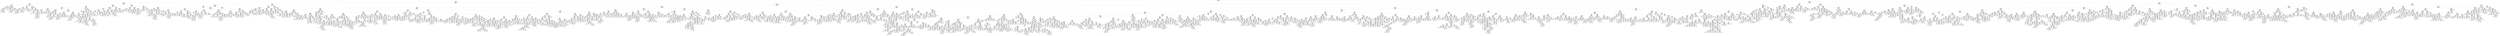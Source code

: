 digraph Tree {
0 [label="X[1] <= 2.5000\nerror = 1.38629436112\nsamples = 20000\nvalue = [ 5000.  5000.  5000.  5000.]", shape="box"] ;
1 [label="X[5] <= 6.5000\nerror = 1.27734085252\nsamples = 12537\nvalue = [ 4295.  3360.  3947.   935.]", shape="box"] ;
0 -> 1 ;
2 [label="X[1] <= 1.5000\nerror = 1.11031647935\nsamples = 791\nvalue = [  35.   93.  285.  378.]", shape="box"] ;
1 -> 2 ;
3 [label="X[5] <= 2.5000\nerror = 0.694469647834\nsamples = 242\nvalue = [   4.   35.   13.  190.]", shape="box"] ;
2 -> 3 ;
4 [label="X[1] <= 0.5000\nerror = 0.875274663036\nsamples = 51\nvalue = [  0.  25.   3.  23.]", shape="box"] ;
3 -> 4 ;
5 [label="X[4] <= 31.0000\nerror = 0.562335144619\nsamples = 32\nvalue = [  0.  24.   0.   8.]", shape="box"] ;
4 -> 5 ;
6 [label="X[3] <= 5.0000\nerror = 0.6829081047\nsamples = 14\nvalue = [ 0.  6.  0.  8.]", shape="box"] ;
5 -> 6 ;
7 [label="X[5] <= 1.0000\nerror = 0.500402423538\nsamples = 10\nvalue = [ 0.  2.  0.  8.]", shape="box"] ;
6 -> 7 ;
8 [label="X[2] <= 29.5000\nerror = 0.376770161256\nsamples = 8\nvalue = [ 0.  1.  0.  7.]", shape="box"] ;
7 -> 8 ;
9 [label="error = 0.0000\nsamples = 5\nvalue = [ 0.  0.  0.  5.]", shape="box"] ;
8 -> 9 ;
10 [label="X[2] <= 44.5000\nerror = 0.636514168295\nsamples = 3\nvalue = [ 0.  1.  0.  2.]", shape="box"] ;
8 -> 10 ;
11 [label="error = 0.0000\nsamples = 1\nvalue = [ 0.  1.  0.  0.]", shape="box"] ;
10 -> 11 ;
12 [label="error = 0.0000\nsamples = 2\nvalue = [ 0.  0.  0.  2.]", shape="box"] ;
10 -> 12 ;
13 [label="error = 0.6931\nsamples = 2\nvalue = [ 0.  1.  0.  1.]", shape="box"] ;
7 -> 13 ;
14 [label="error = 0.0000\nsamples = 4\nvalue = [ 0.  4.  0.  0.]", shape="box"] ;
6 -> 14 ;
15 [label="error = 0.0000\nsamples = 18\nvalue = [  0.  18.   0.   0.]", shape="box"] ;
5 -> 15 ;
16 [label="X[2] <= 53.5000\nerror = 0.633039511664\nsamples = 19\nvalue = [  0.   1.   3.  15.]", shape="box"] ;
4 -> 16 ;
17 [label="X[2] <= 27.0000\nerror = 0.286835983056\nsamples = 12\nvalue = [  0.   1.   0.  11.]", shape="box"] ;
16 -> 17 ;
18 [label="error = 0.0000\nsamples = 7\nvalue = [ 0.  0.  0.  7.]", shape="box"] ;
17 -> 18 ;
19 [label="X[2] <= 29.0000\nerror = 0.500402423538\nsamples = 5\nvalue = [ 0.  1.  0.  4.]", shape="box"] ;
17 -> 19 ;
20 [label="error = 0.0000\nsamples = 1\nvalue = [ 0.  1.  0.  0.]", shape="box"] ;
19 -> 20 ;
21 [label="error = 0.0000\nsamples = 4\nvalue = [ 0.  0.  0.  4.]", shape="box"] ;
19 -> 21 ;
22 [label="X[2] <= 59.0000\nerror = 0.6829081047\nsamples = 7\nvalue = [ 0.  0.  3.  4.]", shape="box"] ;
16 -> 22 ;
23 [label="error = 0.0000\nsamples = 1\nvalue = [ 0.  0.  1.  0.]", shape="box"] ;
22 -> 23 ;
24 [label="X[2] <= 71.5000\nerror = 0.636514168295\nsamples = 6\nvalue = [ 0.  0.  2.  4.]", shape="box"] ;
22 -> 24 ;
25 [label="X[2] <= 61.5000\nerror = 0.673011667009\nsamples = 5\nvalue = [ 0.  0.  2.  3.]", shape="box"] ;
24 -> 25 ;
26 [label="X[3] <= 8.0000\nerror = 0.562335144619\nsamples = 4\nvalue = [ 0.  0.  1.  3.]", shape="box"] ;
25 -> 26 ;
27 [label="error = 0.0000\nsamples = 2\nvalue = [ 0.  0.  0.  2.]", shape="box"] ;
26 -> 27 ;
28 [label="error = 0.6931\nsamples = 2\nvalue = [ 0.  0.  1.  1.]", shape="box"] ;
26 -> 28 ;
29 [label="error = 0.0000\nsamples = 1\nvalue = [ 0.  0.  1.  0.]", shape="box"] ;
25 -> 29 ;
30 [label="error = 0.0000\nsamples = 1\nvalue = [ 0.  0.  0.  1.]", shape="box"] ;
24 -> 30 ;
31 [label="X[1] <= 0.5000\nerror = 0.50723758523\nsamples = 191\nvalue = [   4.   10.   10.  167.]", shape="box"] ;
3 -> 31 ;
32 [label="X[4] <= 47.5000\nerror = 0.18053181095\nsamples = 159\nvalue = [   0.    0.    7.  152.]", shape="box"] ;
31 -> 32 ;
33 [label="X[2] <= 38.5000\nerror = 0.100711128314\nsamples = 145\nvalue = [   0.    0.    3.  142.]", shape="box"] ;
32 -> 33 ;
34 [label="X[2] <= 33.0000\nerror = 0.278769371769\nsamples = 25\nvalue = [  0.   0.   2.  23.]", shape="box"] ;
33 -> 34 ;
35 [label="X[3] <= 20.0000\nerror = 0.173205206749\nsamples = 24\nvalue = [  0.   0.   1.  23.]", shape="box"] ;
34 -> 35 ;
36 [label="error = 0.0000\nsamples = 20\nvalue = [  0.   0.   0.  20.]", shape="box"] ;
35 -> 36 ;
37 [label="X[2] <= 11.5000\nerror = 0.562335144619\nsamples = 4\nvalue = [ 0.  0.  1.  3.]", shape="box"] ;
35 -> 37 ;
38 [label="X[2] <= 9.5000\nerror = 0.69314718056\nsamples = 2\nvalue = [ 0.  0.  1.  1.]", shape="box"] ;
37 -> 38 ;
39 [label="error = 0.0000\nsamples = 1\nvalue = [ 0.  0.  0.  1.]", shape="box"] ;
38 -> 39 ;
40 [label="error = 0.0000\nsamples = 1\nvalue = [ 0.  0.  1.  0.]", shape="box"] ;
38 -> 40 ;
41 [label="error = 0.0000\nsamples = 2\nvalue = [ 0.  0.  0.  2.]", shape="box"] ;
37 -> 41 ;
42 [label="error = 0.0000\nsamples = 1\nvalue = [ 0.  0.  1.  0.]", shape="box"] ;
34 -> 42 ;
43 [label="X[3] <= 3.5000\nerror = 0.0481942787798\nsamples = 120\nvalue = [   0.    0.    1.  119.]", shape="box"] ;
33 -> 43 ;
44 [label="X[4] <= 26.7500\nerror = 0.223718076066\nsamples = 17\nvalue = [  0.   0.   1.  16.]", shape="box"] ;
43 -> 44 ;
45 [label="X[2] <= 96.0000\nerror = 0.69314718056\nsamples = 2\nvalue = [ 0.  0.  1.  1.]", shape="box"] ;
44 -> 45 ;
46 [label="error = 0.0000\nsamples = 1\nvalue = [ 0.  0.  0.  1.]", shape="box"] ;
45 -> 46 ;
47 [label="error = 0.0000\nsamples = 1\nvalue = [ 0.  0.  1.  0.]", shape="box"] ;
45 -> 47 ;
48 [label="error = 0.0000\nsamples = 15\nvalue = [  0.   0.   0.  15.]", shape="box"] ;
44 -> 48 ;
49 [label="error = 0.0000\nsamples = 103\nvalue = [   0.    0.    0.  103.]", shape="box"] ;
43 -> 49 ;
50 [label="X[2] <= 1.5000\nerror = 0.598269588585\nsamples = 14\nvalue = [  0.   0.   4.  10.]", shape="box"] ;
32 -> 50 ;
51 [label="error = 0.0000\nsamples = 1\nvalue = [ 0.  0.  1.  0.]", shape="box"] ;
50 -> 51 ;
52 [label="X[2] <= 96.0000\nerror = 0.540204142389\nsamples = 13\nvalue = [  0.   0.   3.  10.]", shape="box"] ;
50 -> 52 ;
53 [label="error = 0.0000\nsamples = 7\nvalue = [ 0.  0.  0.  7.]", shape="box"] ;
52 -> 53 ;
54 [label="X[2] <= 111.5000\nerror = 0.69314718056\nsamples = 6\nvalue = [ 0.  0.  3.  3.]", shape="box"] ;
52 -> 54 ;
55 [label="error = 0.0000\nsamples = 3\nvalue = [ 0.  0.  3.  0.]", shape="box"] ;
54 -> 55 ;
56 [label="error = 0.0000\nsamples = 3\nvalue = [ 0.  0.  0.  3.]", shape="box"] ;
54 -> 56 ;
57 [label="X[0] <= 0.5000\nerror = 1.20049783227\nsamples = 32\nvalue = [  4.  10.   3.  15.]", shape="box"] ;
31 -> 57 ;
58 [label="X[5] <= 5.0000\nerror = 0.958691859325\nsamples = 17\nvalue = [  4.  10.   3.   0.]", shape="box"] ;
57 -> 58 ;
59 [label="X[2] <= 24.5000\nerror = 0.673011667009\nsamples = 5\nvalue = [ 0.  2.  3.  0.]", shape="box"] ;
58 -> 59 ;
60 [label="error = 0.0000\nsamples = 2\nvalue = [ 0.  2.  0.  0.]", shape="box"] ;
59 -> 60 ;
61 [label="error = 0.0000\nsamples = 3\nvalue = [ 0.  0.  3.  0.]", shape="box"] ;
59 -> 61 ;
62 [label="X[3] <= 26.5000\nerror = 0.636514168295\nsamples = 12\nvalue = [ 4.  8.  0.  0.]", shape="box"] ;
58 -> 62 ;
63 [label="X[4] <= 26.5000\nerror = 0.348832095843\nsamples = 9\nvalue = [ 1.  8.  0.  0.]", shape="box"] ;
62 -> 63 ;
64 [label="error = 0.0000\nsamples = 1\nvalue = [ 1.  0.  0.  0.]", shape="box"] ;
63 -> 64 ;
65 [label="error = 0.0000\nsamples = 8\nvalue = [ 0.  8.  0.  0.]", shape="box"] ;
63 -> 65 ;
66 [label="error = 0.0000\nsamples = 3\nvalue = [ 3.  0.  0.  0.]", shape="box"] ;
62 -> 66 ;
67 [label="error = 0.0000\nsamples = 15\nvalue = [  0.   0.   0.  15.]", shape="box"] ;
57 -> 67 ;
68 [label="X[2] <= 58.5000\nerror = 1.11467667649\nsamples = 549\nvalue = [  31.   58.  272.  188.]", shape="box"] ;
2 -> 68 ;
69 [label="X[2] <= 27.5000\nerror = 1.09009508753\nsamples = 405\nvalue = [  23.   56.  234.   92.]", shape="box"] ;
68 -> 69 ;
70 [label="X[2] <= 25.5000\nerror = 1.24979345741\nsamples = 221\nvalue = [ 18.  41.  88.  74.]", shape="box"] ;
69 -> 70 ;
71 [label="X[5] <= 3.5000\nerror = 1.192979215\nsamples = 201\nvalue = [ 17.  24.  87.  73.]", shape="box"] ;
70 -> 71 ;
72 [label="X[2] <= 16.0000\nerror = 1.02965301406\nsamples = 30\nvalue = [  9.   6.  15.   0.]", shape="box"] ;
71 -> 72 ;
73 [label="X[2] <= 6.5000\nerror = 0.824659323766\nsamples = 19\nvalue = [  2.   4.  13.   0.]", shape="box"] ;
72 -> 73 ;
74 [label="X[4] <= 28.0000\nerror = 0.916464885539\nsamples = 11\nvalue = [ 1.  4.  6.  0.]", shape="box"] ;
73 -> 74 ;
75 [label="X[2] <= 4.0000\nerror = 0.69314718056\nsamples = 2\nvalue = [ 1.  0.  1.  0.]", shape="box"] ;
74 -> 75 ;
76 [label="error = 0.0000\nsamples = 1\nvalue = [ 1.  0.  0.  0.]", shape="box"] ;
75 -> 76 ;
77 [label="error = 0.0000\nsamples = 1\nvalue = [ 0.  0.  1.  0.]", shape="box"] ;
75 -> 77 ;
78 [label="X[2] <= 0.5000\nerror = 0.686961576597\nsamples = 9\nvalue = [ 0.  4.  5.  0.]", shape="box"] ;
74 -> 78 ;
79 [label="error = 0.0000\nsamples = 2\nvalue = [ 0.  0.  2.  0.]", shape="box"] ;
78 -> 79 ;
80 [label="X[0] <= 1.0000\nerror = 0.6829081047\nsamples = 7\nvalue = [ 0.  4.  3.  0.]", shape="box"] ;
78 -> 80 ;
81 [label="X[5] <= 1.5000\nerror = 0.636514168295\nsamples = 6\nvalue = [ 0.  4.  2.  0.]", shape="box"] ;
80 -> 81 ;
82 [label="error = 0.0000\nsamples = 2\nvalue = [ 0.  2.  0.  0.]", shape="box"] ;
81 -> 82 ;
83 [label="X[2] <= 3.0000\nerror = 0.69314718056\nsamples = 4\nvalue = [ 0.  2.  2.  0.]", shape="box"] ;
81 -> 83 ;
84 [label="X[2] <= 1.5000\nerror = 0.636514168295\nsamples = 3\nvalue = [ 0.  2.  1.  0.]", shape="box"] ;
83 -> 84 ;
85 [label="error = 0.6931\nsamples = 2\nvalue = [ 0.  1.  1.  0.]", shape="box"] ;
84 -> 85 ;
86 [label="error = 0.0000\nsamples = 1\nvalue = [ 0.  1.  0.  0.]", shape="box"] ;
84 -> 86 ;
87 [label="error = 0.0000\nsamples = 1\nvalue = [ 0.  0.  1.  0.]", shape="box"] ;
83 -> 87 ;
88 [label="error = 0.0000\nsamples = 1\nvalue = [ 0.  0.  1.  0.]", shape="box"] ;
80 -> 88 ;
89 [label="X[2] <= 12.5000\nerror = 0.376770161256\nsamples = 8\nvalue = [ 1.  0.  7.  0.]", shape="box"] ;
73 -> 89 ;
90 [label="error = 0.0000\nsamples = 5\nvalue = [ 0.  0.  5.  0.]", shape="box"] ;
89 -> 90 ;
91 [label="X[2] <= 14.0000\nerror = 0.636514168295\nsamples = 3\nvalue = [ 1.  0.  2.  0.]", shape="box"] ;
89 -> 91 ;
92 [label="error = 0.0000\nsamples = 1\nvalue = [ 1.  0.  0.  0.]", shape="box"] ;
91 -> 92 ;
93 [label="error = 0.0000\nsamples = 2\nvalue = [ 0.  0.  2.  0.]", shape="box"] ;
91 -> 93 ;
94 [label="X[2] <= 22.0000\nerror = 0.907535294105\nsamples = 11\nvalue = [ 7.  2.  2.  0.]", shape="box"] ;
72 -> 94 ;
95 [label="X[2] <= 17.5000\nerror = 0.376770161256\nsamples = 8\nvalue = [ 7.  0.  1.  0.]", shape="box"] ;
94 -> 95 ;
96 [label="X[0] <= 1.0000\nerror = 0.69314718056\nsamples = 2\nvalue = [ 1.  0.  1.  0.]", shape="box"] ;
95 -> 96 ;
97 [label="error = 0.0000\nsamples = 1\nvalue = [ 0.  0.  1.  0.]", shape="box"] ;
96 -> 97 ;
98 [label="error = 0.0000\nsamples = 1\nvalue = [ 1.  0.  0.  0.]", shape="box"] ;
96 -> 98 ;
99 [label="error = 0.0000\nsamples = 6\nvalue = [ 6.  0.  0.  0.]", shape="box"] ;
95 -> 99 ;
100 [label="X[3] <= 12.5000\nerror = 0.636514168295\nsamples = 3\nvalue = [ 0.  2.  1.  0.]", shape="box"] ;
94 -> 100 ;
101 [label="error = 0.0000\nsamples = 2\nvalue = [ 0.  2.  0.  0.]", shape="box"] ;
100 -> 101 ;
102 [label="error = 0.0000\nsamples = 1\nvalue = [ 0.  0.  1.  0.]", shape="box"] ;
100 -> 102 ;
103 [label="X[5] <= 4.5000\nerror = 1.1078289147\nsamples = 171\nvalue = [  8.  18.  72.  73.]", shape="box"] ;
71 -> 103 ;
104 [label="X[3] <= 9.0000\nerror = 0.745630725806\nsamples = 33\nvalue = [  3.   2.   2.  26.]", shape="box"] ;
103 -> 104 ;
105 [label="error = 0.0000\nsamples = 19\nvalue = [  0.   0.   0.  19.]", shape="box"] ;
104 -> 105 ;
106 [label="X[2] <= 6.0000\nerror = 1.2326432845\nsamples = 14\nvalue = [ 3.  2.  2.  7.]", shape="box"] ;
104 -> 106 ;
107 [label="X[2] <= 2.0000\nerror = 1.03972077084\nsamples = 8\nvalue = [ 2.  2.  0.  4.]", shape="box"] ;
106 -> 107 ;
108 [label="error = 0.0000\nsamples = 2\nvalue = [ 0.  0.  0.  2.]", shape="box"] ;
107 -> 108 ;
109 [label="X[2] <= 3.5000\nerror = 1.09861228867\nsamples = 6\nvalue = [ 2.  2.  0.  2.]", shape="box"] ;
107 -> 109 ;
110 [label="error = 0.0000\nsamples = 1\nvalue = [ 1.  0.  0.  0.]", shape="box"] ;
109 -> 110 ;
111 [label="X[3] <= 21.5000\nerror = 1.05492016799\nsamples = 5\nvalue = [ 1.  2.  0.  2.]", shape="box"] ;
109 -> 111 ;
112 [label="error = 0.0000\nsamples = 1\nvalue = [ 0.  1.  0.  0.]", shape="box"] ;
111 -> 112 ;
113 [label="X[2] <= 4.5000\nerror = 1.03972077084\nsamples = 4\nvalue = [ 1.  1.  0.  2.]", shape="box"] ;
111 -> 113 ;
114 [label="error = 1.0986\nsamples = 3\nvalue = [ 1.  1.  0.  1.]", shape="box"] ;
113 -> 114 ;
115 [label="error = 0.0000\nsamples = 1\nvalue = [ 0.  0.  0.  1.]", shape="box"] ;
113 -> 115 ;
116 [label="X[2] <= 9.5000\nerror = 1.01140426471\nsamples = 6\nvalue = [ 1.  0.  2.  3.]", shape="box"] ;
106 -> 116 ;
117 [label="error = 0.0000\nsamples = 2\nvalue = [ 0.  0.  2.  0.]", shape="box"] ;
116 -> 117 ;
118 [label="X[2] <= 13.5000\nerror = 0.562335144619\nsamples = 4\nvalue = [ 1.  0.  0.  3.]", shape="box"] ;
116 -> 118 ;
119 [label="error = 0.0000\nsamples = 3\nvalue = [ 0.  0.  0.  3.]", shape="box"] ;
118 -> 119 ;
120 [label="error = 0.0000\nsamples = 1\nvalue = [ 1.  0.  0.  0.]", shape="box"] ;
118 -> 120 ;
121 [label="X[2] <= 18.5000\nerror = 1.08116518268\nsamples = 138\nvalue = [  5.  16.  70.  47.]", shape="box"] ;
103 -> 121 ;
122 [label="X[5] <= 5.5000\nerror = 1.02183281332\nsamples = 107\nvalue = [  5.  12.  66.  24.]", shape="box"] ;
121 -> 122 ;
123 [label="X[3] <= 13.5000\nerror = 0.900955308207\nsamples = 28\nvalue = [  2.   0.  13.  13.]", shape="box"] ;
122 -> 123 ;
124 [label="X[2] <= 12.5000\nerror = 0.668248477665\nsamples = 18\nvalue = [  0.   0.  11.   7.]", shape="box"] ;
123 -> 124 ;
125 [label="X[2] <= 6.5000\nerror = 0.690923309314\nsamples = 15\nvalue = [ 0.  0.  8.  7.]", shape="box"] ;
124 -> 125 ;
126 [label="X[2] <= 3.5000\nerror = 0.562335144619\nsamples = 8\nvalue = [ 0.  0.  6.  2.]", shape="box"] ;
125 -> 126 ;
127 [label="X[2] <= 2.5000\nerror = 0.673011667009\nsamples = 5\nvalue = [ 0.  0.  3.  2.]", shape="box"] ;
126 -> 127 ;
128 [label="X[3] <= 7.5000\nerror = 0.562335144619\nsamples = 4\nvalue = [ 0.  0.  3.  1.]", shape="box"] ;
127 -> 128 ;
129 [label="error = 0.0000\nsamples = 3\nvalue = [ 0.  0.  3.  0.]", shape="box"] ;
128 -> 129 ;
130 [label="error = 0.0000\nsamples = 1\nvalue = [ 0.  0.  0.  1.]", shape="box"] ;
128 -> 130 ;
131 [label="error = 0.0000\nsamples = 1\nvalue = [ 0.  0.  0.  1.]", shape="box"] ;
127 -> 131 ;
132 [label="error = 0.0000\nsamples = 3\nvalue = [ 0.  0.  3.  0.]", shape="box"] ;
126 -> 132 ;
133 [label="X[3] <= 2.0000\nerror = 0.598269588585\nsamples = 7\nvalue = [ 0.  0.  2.  5.]", shape="box"] ;
125 -> 133 ;
134 [label="error = 0.0000\nsamples = 1\nvalue = [ 0.  0.  1.  0.]", shape="box"] ;
133 -> 134 ;
135 [label="X[2] <= 9.0000\nerror = 0.450561208866\nsamples = 6\nvalue = [ 0.  0.  1.  5.]", shape="box"] ;
133 -> 135 ;
136 [label="X[3] <= 7.5000\nerror = 0.636514168295\nsamples = 3\nvalue = [ 0.  0.  1.  2.]", shape="box"] ;
135 -> 136 ;
137 [label="error = 0.6931\nsamples = 2\nvalue = [ 0.  0.  1.  1.]", shape="box"] ;
136 -> 137 ;
138 [label="error = 0.0000\nsamples = 1\nvalue = [ 0.  0.  0.  1.]", shape="box"] ;
136 -> 138 ;
139 [label="error = 0.0000\nsamples = 3\nvalue = [ 0.  0.  0.  3.]", shape="box"] ;
135 -> 139 ;
140 [label="error = 0.0000\nsamples = 3\nvalue = [ 0.  0.  3.  0.]", shape="box"] ;
124 -> 140 ;
141 [label="X[2] <= 4.5000\nerror = 0.950270539233\nsamples = 10\nvalue = [ 2.  0.  2.  6.]", shape="box"] ;
123 -> 141 ;
142 [label="X[2] <= 2.5000\nerror = 0.69314718056\nsamples = 4\nvalue = [ 2.  0.  0.  2.]", shape="box"] ;
141 -> 142 ;
143 [label="error = 0.0000\nsamples = 1\nvalue = [ 1.  0.  0.  0.]", shape="box"] ;
142 -> 143 ;
144 [label="X[3] <= 26.5000\nerror = 0.636514168295\nsamples = 3\nvalue = [ 1.  0.  0.  2.]", shape="box"] ;
142 -> 144 ;
145 [label="error = 0.6931\nsamples = 2\nvalue = [ 1.  0.  0.  1.]", shape="box"] ;
144 -> 145 ;
146 [label="error = 0.0000\nsamples = 1\nvalue = [ 0.  0.  0.  1.]", shape="box"] ;
144 -> 146 ;
147 [label="X[2] <= 15.0000\nerror = 0.636514168295\nsamples = 6\nvalue = [ 0.  0.  2.  4.]", shape="box"] ;
141 -> 147 ;
148 [label="X[3] <= 24.0000\nerror = 0.500402423538\nsamples = 5\nvalue = [ 0.  0.  1.  4.]", shape="box"] ;
147 -> 148 ;
149 [label="error = 0.0000\nsamples = 4\nvalue = [ 0.  0.  0.  4.]", shape="box"] ;
148 -> 149 ;
150 [label="error = 0.0000\nsamples = 1\nvalue = [ 0.  0.  1.  0.]", shape="box"] ;
148 -> 150 ;
151 [label="error = 0.0000\nsamples = 1\nvalue = [ 0.  0.  1.  0.]", shape="box"] ;
147 -> 151 ;
152 [label="X[4] <= 32.0000\nerror = 0.952776509651\nsamples = 79\nvalue = [  3.  12.  53.  11.]", shape="box"] ;
122 -> 152 ;
153 [label="X[2] <= 10.5000\nerror = 0.433398873291\nsamples = 32\nvalue = [  0.   5.  27.   0.]", shape="box"] ;
152 -> 153 ;
154 [label="X[2] <= 2.5000\nerror = 0.686961576597\nsamples = 9\nvalue = [ 0.  4.  5.  0.]", shape="box"] ;
153 -> 154 ;
155 [label="error = 0.0000\nsamples = 1\nvalue = [ 0.  1.  0.  0.]", shape="box"] ;
154 -> 155 ;
156 [label="X[2] <= 6.0000\nerror = 0.661563238158\nsamples = 8\nvalue = [ 0.  3.  5.  0.]", shape="box"] ;
154 -> 156 ;
157 [label="error = 0.0000\nsamples = 3\nvalue = [ 0.  0.  3.  0.]", shape="box"] ;
156 -> 157 ;
158 [label="X[2] <= 8.5000\nerror = 0.673011667009\nsamples = 5\nvalue = [ 0.  3.  2.  0.]", shape="box"] ;
156 -> 158 ;
159 [label="X[2] <= 7.5000\nerror = 0.69314718056\nsamples = 4\nvalue = [ 0.  2.  2.  0.]", shape="box"] ;
158 -> 159 ;
160 [label="X[3] <= 16.5000\nerror = 0.636514168295\nsamples = 3\nvalue = [ 0.  2.  1.  0.]", shape="box"] ;
159 -> 160 ;
161 [label="error = 0.0000\nsamples = 1\nvalue = [ 0.  1.  0.  0.]", shape="box"] ;
160 -> 161 ;
162 [label="error = 0.6931\nsamples = 2\nvalue = [ 0.  1.  1.  0.]", shape="box"] ;
160 -> 162 ;
163 [label="error = 0.0000\nsamples = 1\nvalue = [ 0.  0.  1.  0.]", shape="box"] ;
159 -> 163 ;
164 [label="error = 0.0000\nsamples = 1\nvalue = [ 0.  1.  0.  0.]", shape="box"] ;
158 -> 164 ;
165 [label="X[3] <= 4.0000\nerror = 0.178844912717\nsamples = 23\nvalue = [  0.   1.  22.   0.]", shape="box"] ;
153 -> 165 ;
166 [label="X[2] <= 13.0000\nerror = 0.69314718056\nsamples = 2\nvalue = [ 0.  1.  1.  0.]", shape="box"] ;
165 -> 166 ;
167 [label="error = 0.0000\nsamples = 1\nvalue = [ 0.  1.  0.  0.]", shape="box"] ;
166 -> 167 ;
168 [label="error = 0.0000\nsamples = 1\nvalue = [ 0.  0.  1.  0.]", shape="box"] ;
166 -> 168 ;
169 [label="error = 0.0000\nsamples = 21\nvalue = [  0.   0.  21.   0.]", shape="box"] ;
165 -> 169 ;
170 [label="X[2] <= 17.5000\nerror = 1.12664619961\nsamples = 47\nvalue = [  3.   7.  26.  11.]", shape="box"] ;
152 -> 170 ;
171 [label="X[3] <= 4.0000\nerror = 1.0963884923\nsamples = 44\nvalue = [  3.   7.  26.   8.]", shape="box"] ;
170 -> 171 ;
172 [label="X[3] <= 2.0000\nerror = 0.655481773901\nsamples = 11\nvalue = [ 0.  0.  7.  4.]", shape="box"] ;
171 -> 172 ;
173 [label="error = 0.0000\nsamples = 6\nvalue = [ 0.  0.  6.  0.]", shape="box"] ;
172 -> 173 ;
174 [label="X[2] <= 5.5000\nerror = 0.500402423538\nsamples = 5\nvalue = [ 0.  0.  1.  4.]", shape="box"] ;
172 -> 174 ;
175 [label="error = 0.6931\nsamples = 2\nvalue = [ 0.  0.  1.  1.]", shape="box"] ;
174 -> 175 ;
176 [label="error = 0.0000\nsamples = 3\nvalue = [ 0.  0.  0.  3.]", shape="box"] ;
174 -> 176 ;
177 [label="X[2] <= 5.0000\nerror = 1.1205461688\nsamples = 33\nvalue = [  3.   7.  19.   4.]", shape="box"] ;
171 -> 177 ;
178 [label="X[2] <= 3.5000\nerror = 1.07899220788\nsamples = 7\nvalue = [ 0.  2.  2.  3.]", shape="box"] ;
177 -> 178 ;
179 [label="X[3] <= 30.0000\nerror = 1.01140426471\nsamples = 6\nvalue = [ 0.  1.  2.  3.]", shape="box"] ;
178 -> 179 ;
180 [label="X[2] <= 0.5000\nerror = 0.950270539233\nsamples = 5\nvalue = [ 0.  1.  1.  3.]", shape="box"] ;
179 -> 180 ;
181 [label="X[3] <= 15.5000\nerror = 0.69314718056\nsamples = 2\nvalue = [ 0.  0.  1.  1.]", shape="box"] ;
180 -> 181 ;
182 [label="error = 0.0000\nsamples = 1\nvalue = [ 0.  0.  1.  0.]", shape="box"] ;
181 -> 182 ;
183 [label="error = 0.0000\nsamples = 1\nvalue = [ 0.  0.  0.  1.]", shape="box"] ;
181 -> 183 ;
184 [label="X[0] <= 0.5000\nerror = 0.636514168295\nsamples = 3\nvalue = [ 0.  1.  0.  2.]", shape="box"] ;
180 -> 184 ;
185 [label="X[2] <= 2.0000\nerror = 0.69314718056\nsamples = 2\nvalue = [ 0.  1.  0.  1.]", shape="box"] ;
184 -> 185 ;
186 [label="error = 0.0000\nsamples = 1\nvalue = [ 0.  1.  0.  0.]", shape="box"] ;
185 -> 186 ;
187 [label="error = 0.0000\nsamples = 1\nvalue = [ 0.  0.  0.  1.]", shape="box"] ;
185 -> 187 ;
188 [label="error = 0.0000\nsamples = 1\nvalue = [ 0.  0.  0.  1.]", shape="box"] ;
184 -> 188 ;
189 [label="error = 0.0000\nsamples = 1\nvalue = [ 0.  0.  1.  0.]", shape="box"] ;
179 -> 189 ;
190 [label="error = 0.0000\nsamples = 1\nvalue = [ 0.  1.  0.  0.]", shape="box"] ;
178 -> 190 ;
191 [label="X[2] <= 12.5000\nerror = 0.969340642747\nsamples = 26\nvalue = [  3.   5.  17.   1.]", shape="box"] ;
177 -> 191 ;
192 [label="X[4] <= 34.5000\nerror = 0.598269588585\nsamples = 14\nvalue = [  0.   4.  10.   0.]", shape="box"] ;
191 -> 192 ;
193 [label="error = 0.0000\nsamples = 1\nvalue = [ 0.  1.  0.  0.]", shape="box"] ;
192 -> 193 ;
194 [label="X[2] <= 10.0000\nerror = 0.540204142389\nsamples = 13\nvalue = [  0.   3.  10.   0.]", shape="box"] ;
192 -> 194 ;
195 [label="error = 0.0000\nsamples = 5\nvalue = [ 0.  0.  5.  0.]", shape="box"] ;
194 -> 195 ;
196 [label="X[3] <= 21.0000\nerror = 0.661563238158\nsamples = 8\nvalue = [ 0.  3.  5.  0.]", shape="box"] ;
194 -> 196 ;
197 [label="X[2] <= 11.5000\nerror = 0.69314718056\nsamples = 6\nvalue = [ 0.  3.  3.  0.]", shape="box"] ;
196 -> 197 ;
198 [label="error = 0.0000\nsamples = 1\nvalue = [ 0.  1.  0.  0.]", shape="box"] ;
197 -> 198 ;
199 [label="X[3] <= 10.0000\nerror = 0.673011667009\nsamples = 5\nvalue = [ 0.  2.  3.  0.]", shape="box"] ;
197 -> 199 ;
200 [label="error = 0.0000\nsamples = 2\nvalue = [ 0.  0.  2.  0.]", shape="box"] ;
199 -> 200 ;
201 [label="X[3] <= 15.5000\nerror = 0.636514168295\nsamples = 3\nvalue = [ 0.  2.  1.  0.]", shape="box"] ;
199 -> 201 ;
202 [label="error = 0.6931\nsamples = 2\nvalue = [ 0.  1.  1.  0.]", shape="box"] ;
201 -> 202 ;
203 [label="error = 0.0000\nsamples = 1\nvalue = [ 0.  1.  0.  0.]", shape="box"] ;
201 -> 203 ;
204 [label="error = 0.0000\nsamples = 2\nvalue = [ 0.  0.  2.  0.]", shape="box"] ;
196 -> 204 ;
205 [label="X[4] <= 34.5000\nerror = 1.07513932401\nsamples = 12\nvalue = [ 3.  1.  7.  1.]", shape="box"] ;
191 -> 205 ;
206 [label="X[2] <= 15.5000\nerror = 0.69314718056\nsamples = 2\nvalue = [ 0.  0.  1.  1.]", shape="box"] ;
205 -> 206 ;
207 [label="error = 0.0000\nsamples = 1\nvalue = [ 0.  0.  0.  1.]", shape="box"] ;
206 -> 207 ;
208 [label="error = 0.0000\nsamples = 1\nvalue = [ 0.  0.  1.  0.]", shape="box"] ;
206 -> 208 ;
209 [label="X[3] <= 17.5000\nerror = 0.897945724857\nsamples = 10\nvalue = [ 3.  1.  6.  0.]", shape="box"] ;
205 -> 209 ;
210 [label="X[2] <= 13.5000\nerror = 1.00424247305\nsamples = 7\nvalue = [ 3.  1.  3.  0.]", shape="box"] ;
209 -> 210 ;
211 [label="error = 0.0000\nsamples = 1\nvalue = [ 1.  0.  0.  0.]", shape="box"] ;
210 -> 211 ;
212 [label="X[2] <= 14.5000\nerror = 1.01140426471\nsamples = 6\nvalue = [ 2.  1.  3.  0.]", shape="box"] ;
210 -> 212 ;
213 [label="error = 0.0000\nsamples = 2\nvalue = [ 0.  0.  2.  0.]", shape="box"] ;
212 -> 213 ;
214 [label="X[2] <= 16.5000\nerror = 1.03972077084\nsamples = 4\nvalue = [ 2.  1.  1.  0.]", shape="box"] ;
212 -> 214 ;
215 [label="X[3] <= 10.0000\nerror = 0.636514168295\nsamples = 3\nvalue = [ 2.  1.  0.  0.]", shape="box"] ;
214 -> 215 ;
216 [label="error = 0.0000\nsamples = 2\nvalue = [ 2.  0.  0.  0.]", shape="box"] ;
215 -> 216 ;
217 [label="error = 0.0000\nsamples = 1\nvalue = [ 0.  1.  0.  0.]", shape="box"] ;
215 -> 217 ;
218 [label="error = 0.0000\nsamples = 1\nvalue = [ 0.  0.  1.  0.]", shape="box"] ;
214 -> 218 ;
219 [label="error = 0.0000\nsamples = 3\nvalue = [ 0.  0.  3.  0.]", shape="box"] ;
209 -> 219 ;
220 [label="error = 0.0000\nsamples = 3\nvalue = [ 0.  0.  0.  3.]", shape="box"] ;
170 -> 220 ;
221 [label="X[4] <= 31.2500\nerror = 0.7498994027\nsamples = 31\nvalue = [  0.   4.   4.  23.]", shape="box"] ;
121 -> 221 ;
222 [label="X[2] <= 24.5000\nerror = 1.0579054247\nsamples = 13\nvalue = [ 0.  4.  3.  6.]", shape="box"] ;
221 -> 222 ;
223 [label="X[3] <= 10.5000\nerror = 0.69314718056\nsamples = 6\nvalue = [ 0.  3.  3.  0.]", shape="box"] ;
222 -> 223 ;
224 [label="error = 0.0000\nsamples = 2\nvalue = [ 0.  2.  0.  0.]", shape="box"] ;
223 -> 224 ;
225 [label="X[2] <= 20.5000\nerror = 0.562335144619\nsamples = 4\nvalue = [ 0.  1.  3.  0.]", shape="box"] ;
223 -> 225 ;
226 [label="error = 0.0000\nsamples = 2\nvalue = [ 0.  0.  2.  0.]", shape="box"] ;
225 -> 226 ;
227 [label="X[2] <= 22.5000\nerror = 0.69314718056\nsamples = 2\nvalue = [ 0.  1.  1.  0.]", shape="box"] ;
225 -> 227 ;
228 [label="error = 0.0000\nsamples = 1\nvalue = [ 0.  1.  0.  0.]", shape="box"] ;
227 -> 228 ;
229 [label="error = 0.0000\nsamples = 1\nvalue = [ 0.  0.  1.  0.]", shape="box"] ;
227 -> 229 ;
230 [label="X[3] <= 12.0000\nerror = 0.410116318288\nsamples = 7\nvalue = [ 0.  1.  0.  6.]", shape="box"] ;
222 -> 230 ;
231 [label="X[3] <= 6.0000\nerror = 0.636514168295\nsamples = 3\nvalue = [ 0.  1.  0.  2.]", shape="box"] ;
230 -> 231 ;
232 [label="error = 0.0000\nsamples = 1\nvalue = [ 0.  0.  0.  1.]", shape="box"] ;
231 -> 232 ;
233 [label="error = 0.6931\nsamples = 2\nvalue = [ 0.  1.  0.  1.]", shape="box"] ;
231 -> 233 ;
234 [label="error = 0.0000\nsamples = 4\nvalue = [ 0.  0.  0.  4.]", shape="box"] ;
230 -> 234 ;
235 [label="X[3] <= 1.5000\nerror = 0.214559155176\nsamples = 18\nvalue = [  0.   0.   1.  17.]", shape="box"] ;
221 -> 235 ;
236 [label="X[2] <= 24.5000\nerror = 0.562335144619\nsamples = 4\nvalue = [ 0.  0.  1.  3.]", shape="box"] ;
235 -> 236 ;
237 [label="error = 0.0000\nsamples = 1\nvalue = [ 0.  0.  0.  1.]", shape="box"] ;
236 -> 237 ;
238 [label="X[4] <= 60.5000\nerror = 0.636514168295\nsamples = 3\nvalue = [ 0.  0.  1.  2.]", shape="box"] ;
236 -> 238 ;
239 [label="error = 0.6931\nsamples = 2\nvalue = [ 0.  0.  1.  1.]", shape="box"] ;
238 -> 239 ;
240 [label="error = 0.0000\nsamples = 1\nvalue = [ 0.  0.  0.  1.]", shape="box"] ;
238 -> 240 ;
241 [label="error = 0.0000\nsamples = 14\nvalue = [  0.   0.   0.  14.]", shape="box"] ;
235 -> 241 ;
242 [label="X[5] <= 5.5000\nerror = 0.587500931106\nsamples = 20\nvalue = [  1.  17.   1.   1.]", shape="box"] ;
70 -> 242 ;
243 [label="error = 0.0000\nsamples = 1\nvalue = [ 0.  0.  0.  1.]", shape="box"] ;
242 -> 243 ;
244 [label="X[4] <= 27.2500\nerror = 0.409458618695\nsamples = 19\nvalue = [  1.  17.   1.   0.]", shape="box"] ;
242 -> 244 ;
245 [label="X[4] <= 24.5000\nerror = 0.636514168295\nsamples = 3\nvalue = [ 1.  2.  0.  0.]", shape="box"] ;
244 -> 245 ;
246 [label="error = 0.0000\nsamples = 2\nvalue = [ 0.  2.  0.  0.]", shape="box"] ;
245 -> 246 ;
247 [label="error = 0.0000\nsamples = 1\nvalue = [ 1.  0.  0.  0.]", shape="box"] ;
245 -> 247 ;
248 [label="X[3] <= 12.5000\nerror = 0.233791658706\nsamples = 16\nvalue = [  0.  15.   1.   0.]", shape="box"] ;
244 -> 248 ;
249 [label="error = 0.0000\nsamples = 10\nvalue = [  0.  10.   0.   0.]", shape="box"] ;
248 -> 249 ;
250 [label="X[3] <= 21.0000\nerror = 0.450561208866\nsamples = 6\nvalue = [ 0.  5.  1.  0.]", shape="box"] ;
248 -> 250 ;
251 [label="error = 0.0000\nsamples = 1\nvalue = [ 0.  0.  1.  0.]", shape="box"] ;
250 -> 251 ;
252 [label="error = 0.0000\nsamples = 5\nvalue = [ 0.  5.  0.  0.]", shape="box"] ;
250 -> 252 ;
253 [label="X[2] <= 43.5000\nerror = 0.713298795705\nsamples = 184\nvalue = [   5.   15.  146.   18.]", shape="box"] ;
69 -> 253 ;
254 [label="X[5] <= 4.5000\nerror = 0.528552202602\nsamples = 159\nvalue = [   5.    2.  136.   16.]", shape="box"] ;
253 -> 254 ;
255 [label="X[0] <= 1.0000\nerror = 0.987953376005\nsamples = 37\nvalue = [  3.   1.  21.  12.]", shape="box"] ;
254 -> 255 ;
256 [label="X[2] <= 29.5000\nerror = 0.973648923197\nsamples = 18\nvalue = [  3.   1.   2.  12.]", shape="box"] ;
255 -> 256 ;
257 [label="X[3] <= 29.5000\nerror = 0.636514168295\nsamples = 3\nvalue = [ 1.  0.  2.  0.]", shape="box"] ;
256 -> 257 ;
258 [label="error = 0.0000\nsamples = 2\nvalue = [ 0.  0.  2.  0.]", shape="box"] ;
257 -> 258 ;
259 [label="error = 0.0000\nsamples = 1\nvalue = [ 1.  0.  0.  0.]", shape="box"] ;
257 -> 259 ;
260 [label="X[2] <= 36.5000\nerror = 0.627705257197\nsamples = 15\nvalue = [  2.   1.   0.  12.]", shape="box"] ;
256 -> 260 ;
261 [label="error = 0.0000\nsamples = 11\nvalue = [  0.   0.   0.  11.]", shape="box"] ;
260 -> 261 ;
262 [label="X[2] <= 39.5000\nerror = 1.03972077084\nsamples = 4\nvalue = [ 2.  1.  0.  1.]", shape="box"] ;
260 -> 262 ;
263 [label="error = 0.0000\nsamples = 2\nvalue = [ 2.  0.  0.  0.]", shape="box"] ;
262 -> 263 ;
264 [label="X[3] <= 19.0000\nerror = 0.69314718056\nsamples = 2\nvalue = [ 0.  1.  0.  1.]", shape="box"] ;
262 -> 264 ;
265 [label="error = 0.0000\nsamples = 1\nvalue = [ 0.  0.  0.  1.]", shape="box"] ;
264 -> 265 ;
266 [label="error = 0.0000\nsamples = 1\nvalue = [ 0.  1.  0.  0.]", shape="box"] ;
264 -> 266 ;
267 [label="error = 0.0000\nsamples = 19\nvalue = [  0.   0.  19.   0.]", shape="box"] ;
255 -> 267 ;
268 [label="X[2] <= 36.5000\nerror = 0.274523777788\nsamples = 122\nvalue = [   2.    1.  115.    4.]", shape="box"] ;
254 -> 268 ;
269 [label="X[2] <= 34.5000\nerror = 0.150230804153\nsamples = 103\nvalue = [   0.    1.  100.    2.]", shape="box"] ;
268 -> 269 ;
270 [label="X[5] <= 5.5000\nerror = 0.106565958828\nsamples = 90\nvalue = [  0.   0.  88.   2.]", shape="box"] ;
269 -> 270 ;
271 [label="X[2] <= 30.5000\nerror = 0.178844912717\nsamples = 46\nvalue = [  0.   0.  44.   2.]", shape="box"] ;
270 -> 271 ;
272 [label="error = 0.0000\nsamples = 33\nvalue = [  0.   0.  33.   0.]", shape="box"] ;
271 -> 272 ;
273 [label="X[4] <= 25.7500\nerror = 0.429323021931\nsamples = 13\nvalue = [  0.   0.  11.   2.]", shape="box"] ;
271 -> 273 ;
274 [label="X[3] <= 27.5000\nerror = 0.69314718056\nsamples = 2\nvalue = [ 0.  0.  1.  1.]", shape="box"] ;
273 -> 274 ;
275 [label="error = 0.0000\nsamples = 1\nvalue = [ 0.  0.  1.  0.]", shape="box"] ;
274 -> 275 ;
276 [label="error = 0.0000\nsamples = 1\nvalue = [ 0.  0.  0.  1.]", shape="box"] ;
274 -> 276 ;
277 [label="X[4] <= 45.0000\nerror = 0.304636097349\nsamples = 11\nvalue = [  0.   0.  10.   1.]", shape="box"] ;
273 -> 277 ;
278 [label="error = 0.0000\nsamples = 9\nvalue = [ 0.  0.  9.  0.]", shape="box"] ;
277 -> 278 ;
279 [label="error = 0.6931\nsamples = 2\nvalue = [ 0.  0.  1.  1.]", shape="box"] ;
277 -> 279 ;
280 [label="error = 0.0000\nsamples = 44\nvalue = [  0.   0.  44.   0.]", shape="box"] ;
270 -> 280 ;
281 [label="X[5] <= 5.5000\nerror = 0.271189373042\nsamples = 13\nvalue = [  0.   1.  12.   0.]", shape="box"] ;
269 -> 281 ;
282 [label="X[4] <= 40.0000\nerror = 0.410116318288\nsamples = 7\nvalue = [ 0.  1.  6.  0.]", shape="box"] ;
281 -> 282 ;
283 [label="error = 0.0000\nsamples = 5\nvalue = [ 0.  0.  5.  0.]", shape="box"] ;
282 -> 283 ;
284 [label="X[3] <= 18.5000\nerror = 0.69314718056\nsamples = 2\nvalue = [ 0.  1.  1.  0.]", shape="box"] ;
282 -> 284 ;
285 [label="error = 0.0000\nsamples = 1\nvalue = [ 0.  1.  0.  0.]", shape="box"] ;
284 -> 285 ;
286 [label="error = 0.0000\nsamples = 1\nvalue = [ 0.  0.  1.  0.]", shape="box"] ;
284 -> 286 ;
287 [label="error = 0.0000\nsamples = 6\nvalue = [ 0.  0.  6.  0.]", shape="box"] ;
281 -> 287 ;
288 [label="X[2] <= 39.5000\nerror = 0.660578887652\nsamples = 19\nvalue = [  2.   0.  15.   2.]", shape="box"] ;
268 -> 288 ;
289 [label="X[3] <= 0.5000\nerror = 0.848685557726\nsamples = 9\nvalue = [ 2.  0.  6.  1.]", shape="box"] ;
288 -> 289 ;
290 [label="error = 0.0000\nsamples = 1\nvalue = [ 1.  0.  0.  0.]", shape="box"] ;
289 -> 290 ;
291 [label="X[3] <= 11.0000\nerror = 0.735621939759\nsamples = 8\nvalue = [ 1.  0.  6.  1.]", shape="box"] ;
289 -> 291 ;
292 [label="X[3] <= 2.0000\nerror = 0.410116318288\nsamples = 7\nvalue = [ 0.  0.  6.  1.]", shape="box"] ;
291 -> 292 ;
293 [label="error = 0.0000\nsamples = 4\nvalue = [ 0.  0.  4.  0.]", shape="box"] ;
292 -> 293 ;
294 [label="X[3] <= 6.0000\nerror = 0.636514168295\nsamples = 3\nvalue = [ 0.  0.  2.  1.]", shape="box"] ;
292 -> 294 ;
295 [label="error = 0.0000\nsamples = 1\nvalue = [ 0.  0.  0.  1.]", shape="box"] ;
294 -> 295 ;
296 [label="error = 0.0000\nsamples = 2\nvalue = [ 0.  0.  2.  0.]", shape="box"] ;
294 -> 296 ;
297 [label="error = 0.0000\nsamples = 1\nvalue = [ 1.  0.  0.  0.]", shape="box"] ;
291 -> 297 ;
298 [label="X[5] <= 5.5000\nerror = 0.325082973391\nsamples = 10\nvalue = [ 0.  0.  9.  1.]", shape="box"] ;
288 -> 298 ;
299 [label="error = 0.0000\nsamples = 1\nvalue = [ 0.  0.  0.  1.]", shape="box"] ;
298 -> 299 ;
300 [label="error = 0.0000\nsamples = 9\nvalue = [ 0.  0.  9.  0.]", shape="box"] ;
298 -> 300 ;
301 [label="X[5] <= 5.5000\nerror = 0.908616347346\nsamples = 25\nvalue = [  0.  13.  10.   2.]", shape="box"] ;
253 -> 301 ;
302 [label="X[2] <= 54.0000\nerror = 0.500402423538\nsamples = 10\nvalue = [ 0.  0.  8.  2.]", shape="box"] ;
301 -> 302 ;
303 [label="X[3] <= 21.5000\nerror = 0.348832095843\nsamples = 9\nvalue = [ 0.  0.  8.  1.]", shape="box"] ;
302 -> 303 ;
304 [label="error = 0.0000\nsamples = 6\nvalue = [ 0.  0.  6.  0.]", shape="box"] ;
303 -> 304 ;
305 [label="X[5] <= 4.5000\nerror = 0.636514168295\nsamples = 3\nvalue = [ 0.  0.  2.  1.]", shape="box"] ;
303 -> 305 ;
306 [label="error = 0.0000\nsamples = 1\nvalue = [ 0.  0.  0.  1.]", shape="box"] ;
305 -> 306 ;
307 [label="error = 0.0000\nsamples = 2\nvalue = [ 0.  0.  2.  0.]", shape="box"] ;
305 -> 307 ;
308 [label="error = 0.0000\nsamples = 1\nvalue = [ 0.  0.  0.  1.]", shape="box"] ;
302 -> 308 ;
309 [label="X[2] <= 57.5000\nerror = 0.392674467228\nsamples = 15\nvalue = [  0.  13.   2.   0.]", shape="box"] ;
301 -> 309 ;
310 [label="error = 0.0000\nsamples = 13\nvalue = [  0.  13.   0.   0.]", shape="box"] ;
309 -> 310 ;
311 [label="error = 0.0000\nsamples = 2\nvalue = [ 0.  0.  2.  0.]", shape="box"] ;
309 -> 311 ;
312 [label="X[2] <= 121.0000\nerror = 0.841844361069\nsamples = 144\nvalue = [  8.   2.  38.  96.]", shape="box"] ;
68 -> 312 ;
313 [label="X[5] <= 5.5000\nerror = 0.617319821098\nsamples = 108\nvalue = [  5.   1.  14.  88.]", shape="box"] ;
312 -> 313 ;
314 [label="X[0] <= 0.5000\nerror = 0.193404714466\nsamples = 75\nvalue = [  2.   0.   1.  72.]", shape="box"] ;
313 -> 314 ;
315 [label="X[2] <= 73.5000\nerror = 0.0731901291559\nsamples = 72\nvalue = [  1.   0.   0.  71.]", shape="box"] ;
314 -> 315 ;
316 [label="X[2] <= 69.0000\nerror = 0.69314718056\nsamples = 2\nvalue = [ 1.  0.  0.  1.]", shape="box"] ;
315 -> 316 ;
317 [label="error = 0.0000\nsamples = 1\nvalue = [ 0.  0.  0.  1.]", shape="box"] ;
316 -> 317 ;
318 [label="error = 0.0000\nsamples = 1\nvalue = [ 1.  0.  0.  0.]", shape="box"] ;
316 -> 318 ;
319 [label="error = 0.0000\nsamples = 70\nvalue = [  0.   0.   0.  70.]", shape="box"] ;
315 -> 319 ;
320 [label="X[0] <= 1.5000\nerror = 1.09861228867\nsamples = 3\nvalue = [ 1.  0.  1.  1.]", shape="box"] ;
314 -> 320 ;
321 [label="X[2] <= 67.0000\nerror = 0.69314718056\nsamples = 2\nvalue = [ 0.  0.  1.  1.]", shape="box"] ;
320 -> 321 ;
322 [label="error = 0.0000\nsamples = 1\nvalue = [ 0.  0.  0.  1.]", shape="box"] ;
321 -> 322 ;
323 [label="error = 0.0000\nsamples = 1\nvalue = [ 0.  0.  1.  0.]", shape="box"] ;
321 -> 323 ;
324 [label="error = 0.0000\nsamples = 1\nvalue = [ 1.  0.  0.  0.]", shape="box"] ;
320 -> 324 ;
325 [label="X[0] <= 0.5000\nerror = 1.04191368059\nsamples = 33\nvalue = [  3.   1.  13.  16.]", shape="box"] ;
313 -> 325 ;
326 [label="X[2] <= 73.0000\nerror = 0.899564200899\nsamples = 25\nvalue = [  1.   1.   7.  16.]", shape="box"] ;
325 -> 326 ;
327 [label="X[3] <= 9.5000\nerror = 0.601923971732\nsamples = 16\nvalue = [  0.   1.   2.  13.]", shape="box"] ;
326 -> 327 ;
328 [label="X[4] <= 35.0000\nerror = 0.673011667009\nsamples = 5\nvalue = [ 0.  0.  2.  3.]", shape="box"] ;
327 -> 328 ;
329 [label="error = 0.0000\nsamples = 2\nvalue = [ 0.  0.  2.  0.]", shape="box"] ;
328 -> 329 ;
330 [label="error = 0.0000\nsamples = 3\nvalue = [ 0.  0.  0.  3.]", shape="box"] ;
328 -> 330 ;
331 [label="X[3] <= 15.0000\nerror = 0.304636097349\nsamples = 11\nvalue = [  0.   1.   0.  10.]", shape="box"] ;
327 -> 331 ;
332 [label="X[3] <= 11.0000\nerror = 0.636514168295\nsamples = 3\nvalue = [ 0.  1.  0.  2.]", shape="box"] ;
331 -> 332 ;
333 [label="error = 0.0000\nsamples = 2\nvalue = [ 0.  0.  0.  2.]", shape="box"] ;
332 -> 333 ;
334 [label="error = 0.0000\nsamples = 1\nvalue = [ 0.  1.  0.  0.]", shape="box"] ;
332 -> 334 ;
335 [label="error = 0.0000\nsamples = 8\nvalue = [ 0.  0.  0.  8.]", shape="box"] ;
331 -> 335 ;
336 [label="X[2] <= 78.0000\nerror = 0.936888307539\nsamples = 9\nvalue = [ 1.  0.  5.  3.]", shape="box"] ;
326 -> 336 ;
337 [label="error = 0.0000\nsamples = 1\nvalue = [ 1.  0.  0.  0.]", shape="box"] ;
336 -> 337 ;
338 [label="X[3] <= 31.5000\nerror = 0.661563238158\nsamples = 8\nvalue = [ 0.  0.  5.  3.]", shape="box"] ;
336 -> 338 ;
339 [label="X[3] <= 4.5000\nerror = 0.450561208866\nsamples = 6\nvalue = [ 0.  0.  5.  1.]", shape="box"] ;
338 -> 339 ;
340 [label="X[2] <= 86.0000\nerror = 0.69314718056\nsamples = 2\nvalue = [ 0.  0.  1.  1.]", shape="box"] ;
339 -> 340 ;
341 [label="error = 0.0000\nsamples = 1\nvalue = [ 0.  0.  1.  0.]", shape="box"] ;
340 -> 341 ;
342 [label="error = 0.0000\nsamples = 1\nvalue = [ 0.  0.  0.  1.]", shape="box"] ;
340 -> 342 ;
343 [label="error = 0.0000\nsamples = 4\nvalue = [ 0.  0.  4.  0.]", shape="box"] ;
339 -> 343 ;
344 [label="error = 0.0000\nsamples = 2\nvalue = [ 0.  0.  0.  2.]", shape="box"] ;
338 -> 344 ;
345 [label="X[2] <= 76.0000\nerror = 0.562335144619\nsamples = 8\nvalue = [ 2.  0.  6.  0.]", shape="box"] ;
325 -> 345 ;
346 [label="error = 0.0000\nsamples = 6\nvalue = [ 0.  0.  6.  0.]", shape="box"] ;
345 -> 346 ;
347 [label="error = 0.0000\nsamples = 2\nvalue = [ 2.  0.  0.  0.]", shape="box"] ;
345 -> 347 ;
348 [label="X[2] <= 161.0000\nerror = 0.911167240462\nsamples = 36\nvalue = [  3.   1.  24.   8.]", shape="box"] ;
312 -> 348 ;
349 [label="X[2] <= 131.5000\nerror = 0.490449910377\nsamples = 28\nvalue = [  3.   1.  24.   0.]", shape="box"] ;
348 -> 349 ;
350 [label="X[4] <= 38.5000\nerror = 1.03972077084\nsamples = 4\nvalue = [ 2.  1.  1.  0.]", shape="box"] ;
349 -> 350 ;
351 [label="X[2] <= 126.0000\nerror = 0.69314718056\nsamples = 2\nvalue = [ 0.  1.  1.  0.]", shape="box"] ;
350 -> 351 ;
352 [label="error = 0.0000\nsamples = 1\nvalue = [ 0.  0.  1.  0.]", shape="box"] ;
351 -> 352 ;
353 [label="error = 0.0000\nsamples = 1\nvalue = [ 0.  1.  0.  0.]", shape="box"] ;
351 -> 353 ;
354 [label="error = 0.0000\nsamples = 2\nvalue = [ 2.  0.  0.  0.]", shape="box"] ;
350 -> 354 ;
355 [label="X[3] <= 0.5000\nerror = 0.173205206749\nsamples = 24\nvalue = [  1.   0.  23.   0.]", shape="box"] ;
349 -> 355 ;
356 [label="error = 0.0000\nsamples = 1\nvalue = [ 1.  0.  0.  0.]", shape="box"] ;
355 -> 356 ;
357 [label="error = 0.0000\nsamples = 23\nvalue = [  0.   0.  23.   0.]", shape="box"] ;
355 -> 357 ;
358 [label="error = 0.0000\nsamples = 8\nvalue = [ 0.  0.  0.  8.]", shape="box"] ;
348 -> 358 ;
359 [label="X[1] <= 1.5000\nerror = 1.23169285071\nsamples = 11746\nvalue = [ 4260.  3267.  3662.   557.]", shape="box"] ;
1 -> 359 ;
360 [label="X[1] <= 0.5000\nerror = 1.36528824637\nsamples = 1411\nvalue = [ 246.  421.  412.  332.]", shape="box"] ;
359 -> 360 ;
361 [label="X[2] <= 0.5000\nerror = 1.3133193716\nsamples = 873\nvalue = [ 169.  180.  370.  154.]", shape="box"] ;
360 -> 361 ;
362 [label="X[3] <= 13.0000\nerror = 1.33857975778\nsamples = 348\nvalue = [  44.  107.   99.   98.]", shape="box"] ;
361 -> 362 ;
363 [label="X[3] <= 2.0000\nerror = 1.32373759086\nsamples = 309\nvalue = [ 34.  96.  88.  91.]", shape="box"] ;
362 -> 363 ;
364 [label="X[5] <= 10.5000\nerror = 1.34255500561\nsamples = 105\nvalue = [ 17.  38.  22.  28.]", shape="box"] ;
363 -> 364 ;
365 [label="X[4] <= 45.0000\nerror = 1.34922033542\nsamples = 89\nvalue = [ 16.  32.  18.  23.]", shape="box"] ;
364 -> 365 ;
366 [label="X[3] <= 0.5000\nerror = 1.34920221083\nsamples = 58\nvalue = [ 10.  21.  13.  14.]", shape="box"] ;
365 -> 366 ;
367 [label="error = 1.3503\nsamples = 33\nvalue = [  6.  12.   7.   8.]", shape="box"] ;
366 -> 367 ;
368 [label="error = 1.3460\nsamples = 25\nvalue = [ 4.  9.  6.  6.]", shape="box"] ;
366 -> 368 ;
369 [label="error = 1.3388\nsamples = 31\nvalue = [  6.  11.   5.   9.]", shape="box"] ;
365 -> 369 ;
370 [label="error = 1.2512\nsamples = 16\nvalue = [ 1.  6.  4.  5.]", shape="box"] ;
364 -> 370 ;
371 [label="X[5] <= 8.5000\nerror = 1.29260517915\nsamples = 204\nvalue = [ 17.  58.  66.  63.]", shape="box"] ;
363 -> 371 ;
372 [label="X[3] <= 6.0000\nerror = 1.27312093494\nsamples = 169\nvalue = [ 12.  46.  57.  54.]", shape="box"] ;
371 -> 372 ;
373 [label="error = 1.2426\nsamples = 32\nvalue = [  2.   9.  13.   8.]", shape="box"] ;
372 -> 373 ;
374 [label="X[4] <= 42.5000\nerror = 1.27580821175\nsamples = 137\nvalue = [ 10.  37.  44.  46.]", shape="box"] ;
372 -> 374 ;
375 [label="X[5] <= 7.5000\nerror = 1.28426203378\nsamples = 112\nvalue = [  9.  29.  37.  37.]", shape="box"] ;
374 -> 375 ;
376 [label="error = 1.2242\nsamples = 24\nvalue = [ 1.  7.  8.  8.]", shape="box"] ;
375 -> 376 ;
377 [label="X[3] <= 10.0000\nerror = 1.29618199122\nsamples = 88\nvalue = [  8.  22.  29.  29.]", shape="box"] ;
375 -> 377 ;
378 [label="X[3] <= 8.5000\nerror = 1.32077960864\nsamples = 53\nvalue = [  6.  13.  17.  17.]", shape="box"] ;
377 -> 378 ;
379 [label="error = 1.2788\nsamples = 23\nvalue = [ 2.  5.  8.  8.]", shape="box"] ;
378 -> 379 ;
380 [label="error = 1.3435\nsamples = 30\nvalue = [ 4.  8.  9.  9.]", shape="box"] ;
378 -> 380 ;
381 [label="error = 1.2468\nsamples = 35\nvalue = [  2.   9.  12.  12.]", shape="box"] ;
377 -> 381 ;
382 [label="error = 1.2176\nsamples = 25\nvalue = [ 1.  8.  7.  9.]", shape="box"] ;
374 -> 382 ;
383 [label="X[3] <= 6.5000\nerror = 1.3434591543\nsamples = 35\nvalue = [  5.  12.   9.   9.]", shape="box"] ;
371 -> 383 ;
384 [label="error = 0.0000\nsamples = 1\nvalue = [ 0.  0.  1.  0.]", shape="box"] ;
383 -> 384 ;
385 [label="error = 1.3418\nsamples = 34\nvalue = [  5.  12.   8.   9.]", shape="box"] ;
383 -> 385 ;
386 [label="error = 1.3712\nsamples = 39\nvalue = [ 10.  11.  11.   7.]", shape="box"] ;
362 -> 386 ;
387 [label="X[5] <= 10.5000\nerror = 1.19609035496\nsamples = 525\nvalue = [ 125.   73.  271.   56.]", shape="box"] ;
361 -> 387 ;
388 [label="X[2] <= 25.5000\nerror = 1.09615008226\nsamples = 478\nvalue = [ 122.   33.  271.   52.]", shape="box"] ;
387 -> 388 ;
389 [label="X[5] <= 7.5000\nerror = 0.882507764222\nsamples = 239\nvalue = [  78.    6.  146.    9.]", shape="box"] ;
388 -> 389 ;
390 [label="X[3] <= 7.5000\nerror = 0.900853066275\nsamples = 102\nvalue = [ 58.   1.  37.   6.]", shape="box"] ;
389 -> 390 ;
391 [label="X[4] <= 34.0000\nerror = 0.730659490657\nsamples = 50\nvalue = [ 17.   0.  32.   1.]", shape="box"] ;
390 -> 391 ;
392 [label="X[2] <= 20.5000\nerror = 0.544225602413\nsamples = 39\nvalue = [  6.   0.  32.   1.]", shape="box"] ;
391 -> 392 ;
393 [label="X[2] <= 11.5000\nerror = 0.846365829626\nsamples = 17\nvalue = [  6.   0.  10.   1.]", shape="box"] ;
392 -> 393 ;
394 [label="X[4] <= 25.2500\nerror = 0.68709202738\nsamples = 13\nvalue = [  2.   0.  10.   1.]", shape="box"] ;
393 -> 394 ;
395 [label="error = 0.0000\nsamples = 1\nvalue = [ 0.  0.  0.  1.]", shape="box"] ;
394 -> 395 ;
396 [label="X[4] <= 29.5000\nerror = 0.450561208866\nsamples = 12\nvalue = [  2.   0.  10.   0.]", shape="box"] ;
394 -> 396 ;
397 [label="X[2] <= 9.5000\nerror = 0.304636097349\nsamples = 11\nvalue = [  1.   0.  10.   0.]", shape="box"] ;
396 -> 397 ;
398 [label="error = 0.0000\nsamples = 9\nvalue = [ 0.  0.  9.  0.]", shape="box"] ;
397 -> 398 ;
399 [label="X[3] <= 5.0000\nerror = 0.69314718056\nsamples = 2\nvalue = [ 1.  0.  1.  0.]", shape="box"] ;
397 -> 399 ;
400 [label="error = 0.0000\nsamples = 1\nvalue = [ 0.  0.  1.  0.]", shape="box"] ;
399 -> 400 ;
401 [label="error = 0.0000\nsamples = 1\nvalue = [ 1.  0.  0.  0.]", shape="box"] ;
399 -> 401 ;
402 [label="error = 0.0000\nsamples = 1\nvalue = [ 1.  0.  0.  0.]", shape="box"] ;
396 -> 402 ;
403 [label="error = 0.0000\nsamples = 4\nvalue = [ 4.  0.  0.  0.]", shape="box"] ;
393 -> 403 ;
404 [label="error = 0.0000\nsamples = 22\nvalue = [  0.   0.  22.   0.]", shape="box"] ;
392 -> 404 ;
405 [label="error = 0.0000\nsamples = 11\nvalue = [ 11.   0.   0.   0.]", shape="box"] ;
391 -> 405 ;
406 [label="X[2] <= 13.0000\nerror = 0.713727682827\nsamples = 52\nvalue = [ 41.   1.   5.   5.]", shape="box"] ;
390 -> 406 ;
407 [label="X[3] <= 17.5000\nerror = 1.21488965395\nsamples = 9\nvalue = [ 1.  1.  3.  4.]", shape="box"] ;
406 -> 407 ;
408 [label="X[3] <= 10.5000\nerror = 0.500402423538\nsamples = 5\nvalue = [ 0.  0.  1.  4.]", shape="box"] ;
407 -> 408 ;
409 [label="error = 0.0000\nsamples = 1\nvalue = [ 0.  0.  1.  0.]", shape="box"] ;
408 -> 409 ;
410 [label="error = 0.0000\nsamples = 4\nvalue = [ 0.  0.  0.  4.]", shape="box"] ;
408 -> 410 ;
411 [label="X[0] <= 0.5000\nerror = 1.03972077084\nsamples = 4\nvalue = [ 1.  1.  2.  0.]", shape="box"] ;
407 -> 411 ;
412 [label="X[2] <= 7.5000\nerror = 0.636514168295\nsamples = 3\nvalue = [ 0.  1.  2.  0.]", shape="box"] ;
411 -> 412 ;
413 [label="error = 0.0000\nsamples = 2\nvalue = [ 0.  0.  2.  0.]", shape="box"] ;
412 -> 413 ;
414 [label="error = 0.0000\nsamples = 1\nvalue = [ 0.  1.  0.  0.]", shape="box"] ;
412 -> 414 ;
415 [label="error = 0.0000\nsamples = 1\nvalue = [ 1.  0.  0.  0.]", shape="box"] ;
411 -> 415 ;
416 [label="X[4] <= 32.5000\nerror = 0.297444940678\nsamples = 43\nvalue = [ 40.   0.   2.   1.]", shape="box"] ;
406 -> 416 ;
417 [label="X[4] <= 25.5000\nerror = 0.13269142084\nsamples = 34\nvalue = [ 33.   0.   0.   1.]", shape="box"] ;
416 -> 417 ;
418 [label="error = 0.0000\nsamples = 24\nvalue = [ 24.   0.   0.   0.]", shape="box"] ;
417 -> 418 ;
419 [label="X[3] <= 20.0000\nerror = 0.325082973391\nsamples = 10\nvalue = [ 9.  0.  0.  1.]", shape="box"] ;
417 -> 419 ;
420 [label="X[2] <= 18.5000\nerror = 0.636514168295\nsamples = 3\nvalue = [ 2.  0.  0.  1.]", shape="box"] ;
419 -> 420 ;
421 [label="error = 0.0000\nsamples = 1\nvalue = [ 1.  0.  0.  0.]", shape="box"] ;
420 -> 421 ;
422 [label="X[3] <= 16.0000\nerror = 0.69314718056\nsamples = 2\nvalue = [ 1.  0.  0.  1.]", shape="box"] ;
420 -> 422 ;
423 [label="error = 0.0000\nsamples = 1\nvalue = [ 1.  0.  0.  0.]", shape="box"] ;
422 -> 423 ;
424 [label="error = 0.0000\nsamples = 1\nvalue = [ 0.  0.  0.  1.]", shape="box"] ;
422 -> 424 ;
425 [label="error = 0.0000\nsamples = 7\nvalue = [ 7.  0.  0.  0.]", shape="box"] ;
419 -> 425 ;
426 [label="X[3] <= 17.5000\nerror = 0.529706199058\nsamples = 9\nvalue = [ 7.  0.  2.  0.]", shape="box"] ;
416 -> 426 ;
427 [label="error = 0.0000\nsamples = 6\nvalue = [ 6.  0.  0.  0.]", shape="box"] ;
426 -> 427 ;
428 [label="X[2] <= 18.5000\nerror = 0.636514168295\nsamples = 3\nvalue = [ 1.  0.  2.  0.]", shape="box"] ;
426 -> 428 ;
429 [label="error = 0.0000\nsamples = 1\nvalue = [ 1.  0.  0.  0.]", shape="box"] ;
428 -> 429 ;
430 [label="error = 0.0000\nsamples = 2\nvalue = [ 0.  0.  2.  0.]", shape="box"] ;
428 -> 430 ;
431 [label="X[2] <= 13.0000\nerror = 0.667319677199\nsamples = 137\nvalue = [  20.    5.  109.    3.]", shape="box"] ;
389 -> 431 ;
432 [label="X[2] <= 8.5000\nerror = 0.727725954158\nsamples = 32\nvalue = [  0.   5.  24.   3.]", shape="box"] ;
431 -> 432 ;
433 [label="X[3] <= 20.5000\nerror = 0.206192050633\nsamples = 19\nvalue = [  0.   0.  18.   1.]", shape="box"] ;
432 -> 433 ;
434 [label="error = 0.0000\nsamples = 18\nvalue = [  0.   0.  18.   0.]", shape="box"] ;
433 -> 434 ;
435 [label="error = 0.0000\nsamples = 1\nvalue = [ 0.  0.  0.  1.]", shape="box"] ;
433 -> 435 ;
436 [label="X[3] <= 11.5000\nerror = 1.0123308391\nsamples = 13\nvalue = [ 0.  5.  6.  2.]", shape="box"] ;
432 -> 436 ;
437 [label="X[4] <= 33.5000\nerror = 0.661563238158\nsamples = 8\nvalue = [ 0.  5.  3.  0.]", shape="box"] ;
436 -> 437 ;
438 [label="error = 0.0000\nsamples = 4\nvalue = [ 0.  4.  0.  0.]", shape="box"] ;
437 -> 438 ;
439 [label="X[3] <= 1.5000\nerror = 0.562335144619\nsamples = 4\nvalue = [ 0.  1.  3.  0.]", shape="box"] ;
437 -> 439 ;
440 [label="error = 0.0000\nsamples = 1\nvalue = [ 0.  1.  0.  0.]", shape="box"] ;
439 -> 440 ;
441 [label="error = 0.0000\nsamples = 3\nvalue = [ 0.  0.  3.  0.]", shape="box"] ;
439 -> 441 ;
442 [label="X[3] <= 14.5000\nerror = 0.673011667009\nsamples = 5\nvalue = [ 0.  0.  3.  2.]", shape="box"] ;
436 -> 442 ;
443 [label="error = 0.0000\nsamples = 2\nvalue = [ 0.  0.  2.  0.]", shape="box"] ;
442 -> 443 ;
444 [label="X[2] <= 10.0000\nerror = 0.636514168295\nsamples = 3\nvalue = [ 0.  0.  1.  2.]", shape="box"] ;
442 -> 444 ;
445 [label="error = 0.0000\nsamples = 1\nvalue = [ 0.  0.  0.  1.]", shape="box"] ;
444 -> 445 ;
446 [label="X[2] <= 11.5000\nerror = 0.69314718056\nsamples = 2\nvalue = [ 0.  0.  1.  1.]", shape="box"] ;
444 -> 446 ;
447 [label="error = 0.0000\nsamples = 1\nvalue = [ 0.  0.  1.  0.]", shape="box"] ;
446 -> 447 ;
448 [label="error = 0.0000\nsamples = 1\nvalue = [ 0.  0.  0.  1.]", shape="box"] ;
446 -> 448 ;
449 [label="X[2] <= 23.5000\nerror = 0.486912709465\nsamples = 105\nvalue = [ 20.   0.  85.   0.]", shape="box"] ;
431 -> 449 ;
450 [label="X[2] <= 21.5000\nerror = 0.61724176973\nsamples = 65\nvalue = [ 20.   0.  45.   0.]", shape="box"] ;
449 -> 450 ;
451 [label="X[2] <= 16.5000\nerror = 0.514653165429\nsamples = 57\nvalue = [ 12.   0.  45.   0.]", shape="box"] ;
450 -> 451 ;
452 [label="X[2] <= 14.5000\nerror = 0.666278442415\nsamples = 13\nvalue = [ 8.  0.  5.  0.]", shape="box"] ;
451 -> 452 ;
453 [label="error = 0.0000\nsamples = 2\nvalue = [ 0.  0.  2.  0.]", shape="box"] ;
452 -> 453 ;
454 [label="X[4] <= 50.0000\nerror = 0.585952618304\nsamples = 11\nvalue = [ 8.  0.  3.  0.]", shape="box"] ;
452 -> 454 ;
455 [label="error = 0.0000\nsamples = 7\nvalue = [ 7.  0.  0.  0.]", shape="box"] ;
454 -> 455 ;
456 [label="X[2] <= 15.5000\nerror = 0.562335144619\nsamples = 4\nvalue = [ 1.  0.  3.  0.]", shape="box"] ;
454 -> 456 ;
457 [label="error = 0.0000\nsamples = 3\nvalue = [ 0.  0.  3.  0.]", shape="box"] ;
456 -> 457 ;
458 [label="error = 0.0000\nsamples = 1\nvalue = [ 1.  0.  0.  0.]", shape="box"] ;
456 -> 458 ;
459 [label="X[3] <= 0.5000\nerror = 0.304636097349\nsamples = 44\nvalue = [  4.   0.  40.   0.]", shape="box"] ;
451 -> 459 ;
460 [label="error = 0.0000\nsamples = 1\nvalue = [ 1.  0.  0.  0.]", shape="box"] ;
459 -> 460 ;
461 [label="X[3] <= 17.0000\nerror = 0.253036975448\nsamples = 43\nvalue = [  3.   0.  40.   0.]", shape="box"] ;
459 -> 461 ;
462 [label="error = 0.0000\nsamples = 30\nvalue = [  0.   0.  30.   0.]", shape="box"] ;
461 -> 462 ;
463 [label="X[4] <= 38.5000\nerror = 0.540204142389\nsamples = 13\nvalue = [  3.   0.  10.   0.]", shape="box"] ;
461 -> 463 ;
464 [label="X[2] <= 20.5000\nerror = 0.304636097349\nsamples = 11\nvalue = [  1.   0.  10.   0.]", shape="box"] ;
463 -> 464 ;
465 [label="error = 0.0000\nsamples = 8\nvalue = [ 0.  0.  8.  0.]", shape="box"] ;
464 -> 465 ;
466 [label="X[3] <= 20.0000\nerror = 0.636514168295\nsamples = 3\nvalue = [ 1.  0.  2.  0.]", shape="box"] ;
464 -> 466 ;
467 [label="error = 0.0000\nsamples = 2\nvalue = [ 0.  0.  2.  0.]", shape="box"] ;
466 -> 467 ;
468 [label="error = 0.0000\nsamples = 1\nvalue = [ 1.  0.  0.  0.]", shape="box"] ;
466 -> 468 ;
469 [label="error = 0.0000\nsamples = 2\nvalue = [ 2.  0.  0.  0.]", shape="box"] ;
463 -> 469 ;
470 [label="error = 0.0000\nsamples = 8\nvalue = [ 8.  0.  0.  0.]", shape="box"] ;
450 -> 470 ;
471 [label="error = 0.0000\nsamples = 40\nvalue = [  0.   0.  40.   0.]", shape="box"] ;
449 -> 471 ;
472 [label="X[2] <= 38.5000\nerror = 1.20548965481\nsamples = 239\nvalue = [  44.   27.  125.   43.]", shape="box"] ;
388 -> 472 ;
473 [label="X[5] <= 7.5000\nerror = 1.06757125131\nsamples = 47\nvalue = [ 20.   4.   2.  21.]", shape="box"] ;
472 -> 473 ;
474 [label="X[2] <= 28.0000\nerror = 0.601923971732\nsamples = 16\nvalue = [  1.   2.   0.  13.]", shape="box"] ;
473 -> 474 ;
475 [label="error = 0.0000\nsamples = 2\nvalue = [ 0.  2.  0.  0.]", shape="box"] ;
474 -> 475 ;
476 [label="X[0] <= 0.5000\nerror = 0.257318640544\nsamples = 14\nvalue = [  1.   0.   0.  13.]", shape="box"] ;
474 -> 476 ;
477 [label="error = 0.0000\nsamples = 13\nvalue = [  0.   0.   0.  13.]", shape="box"] ;
476 -> 477 ;
478 [label="error = 0.0000\nsamples = 1\nvalue = [ 1.  0.  0.  0.]", shape="box"] ;
476 -> 478 ;
479 [label="X[4] <= 46.5000\nerror = 1.00326263481\nsamples = 31\nvalue = [ 19.   2.   2.   8.]", shape="box"] ;
473 -> 479 ;
480 [label="X[3] <= 22.5000\nerror = 0.707785886568\nsamples = 25\nvalue = [ 18.   0.   1.   6.]", shape="box"] ;
479 -> 480 ;
481 [label="X[2] <= 30.5000\nerror = 0.410116318288\nsamples = 21\nvalue = [ 18.   0.   0.   3.]", shape="box"] ;
480 -> 481 ;
482 [label="X[5] <= 8.5000\nerror = 0.636514168295\nsamples = 3\nvalue = [ 1.  0.  0.  2.]", shape="box"] ;
481 -> 482 ;
483 [label="error = 0.0000\nsamples = 2\nvalue = [ 0.  0.  0.  2.]", shape="box"] ;
482 -> 483 ;
484 [label="error = 0.0000\nsamples = 1\nvalue = [ 1.  0.  0.  0.]", shape="box"] ;
482 -> 484 ;
485 [label="X[4] <= 23.5000\nerror = 0.214559155176\nsamples = 18\nvalue = [ 17.   0.   0.   1.]", shape="box"] ;
481 -> 485 ;
486 [label="X[2] <= 32.5000\nerror = 0.636514168295\nsamples = 3\nvalue = [ 2.  0.  0.  1.]", shape="box"] ;
485 -> 486 ;
487 [label="error = 0.0000\nsamples = 1\nvalue = [ 1.  0.  0.  0.]", shape="box"] ;
486 -> 487 ;
488 [label="X[2] <= 35.0000\nerror = 0.69314718056\nsamples = 2\nvalue = [ 1.  0.  0.  1.]", shape="box"] ;
486 -> 488 ;
489 [label="error = 0.0000\nsamples = 1\nvalue = [ 0.  0.  0.  1.]", shape="box"] ;
488 -> 489 ;
490 [label="error = 0.0000\nsamples = 1\nvalue = [ 1.  0.  0.  0.]", shape="box"] ;
488 -> 490 ;
491 [label="error = 0.0000\nsamples = 15\nvalue = [ 15.   0.   0.   0.]", shape="box"] ;
485 -> 491 ;
492 [label="X[2] <= 28.0000\nerror = 0.562335144619\nsamples = 4\nvalue = [ 0.  0.  1.  3.]", shape="box"] ;
480 -> 492 ;
493 [label="error = 0.0000\nsamples = 1\nvalue = [ 0.  0.  1.  0.]", shape="box"] ;
492 -> 493 ;
494 [label="error = 0.0000\nsamples = 3\nvalue = [ 0.  0.  0.  3.]", shape="box"] ;
492 -> 494 ;
495 [label="X[2] <= 30.5000\nerror = 1.32966134885\nsamples = 6\nvalue = [ 1.  2.  1.  2.]", shape="box"] ;
479 -> 495 ;
496 [label="X[2] <= 28.5000\nerror = 0.636514168295\nsamples = 3\nvalue = [ 1.  2.  0.  0.]", shape="box"] ;
495 -> 496 ;
497 [label="error = 0.0000\nsamples = 1\nvalue = [ 1.  0.  0.  0.]", shape="box"] ;
496 -> 497 ;
498 [label="error = 0.0000\nsamples = 2\nvalue = [ 0.  2.  0.  0.]", shape="box"] ;
496 -> 498 ;
499 [label="X[3] <= 5.5000\nerror = 0.636514168295\nsamples = 3\nvalue = [ 0.  0.  1.  2.]", shape="box"] ;
495 -> 499 ;
500 [label="error = 0.0000\nsamples = 2\nvalue = [ 0.  0.  0.  2.]", shape="box"] ;
499 -> 500 ;
501 [label="error = 0.0000\nsamples = 1\nvalue = [ 0.  0.  1.  0.]", shape="box"] ;
499 -> 501 ;
502 [label="X[2] <= 60.0000\nerror = 1.04764501484\nsamples = 192\nvalue = [  24.   23.  123.   22.]", shape="box"] ;
472 -> 502 ;
503 [label="X[2] <= 40.5000\nerror = 1.23998670577\nsamples = 87\nvalue = [ 15.  22.  41.   9.]", shape="box"] ;
502 -> 503 ;
504 [label="X[2] <= 39.5000\nerror = 0.135793958752\nsamples = 33\nvalue = [  0.   1.  32.   0.]", shape="box"] ;
503 -> 504 ;
505 [label="X[3] <= 12.5000\nerror = 0.69314718056\nsamples = 2\nvalue = [ 0.  1.  1.  0.]", shape="box"] ;
504 -> 505 ;
506 [label="error = 0.0000\nsamples = 1\nvalue = [ 0.  0.  1.  0.]", shape="box"] ;
505 -> 506 ;
507 [label="error = 0.0000\nsamples = 1\nvalue = [ 0.  1.  0.  0.]", shape="box"] ;
505 -> 507 ;
508 [label="error = 0.0000\nsamples = 31\nvalue = [  0.   0.  31.   0.]", shape="box"] ;
504 -> 508 ;
509 [label="X[5] <= 7.5000\nerror = 1.32035873914\nsamples = 54\nvalue = [ 15.  21.   9.   9.]", shape="box"] ;
503 -> 509 ;
510 [label="X[2] <= 53.5000\nerror = 1.10588987902\nsamples = 20\nvalue = [ 2.  8.  1.  9.]", shape="box"] ;
509 -> 510 ;
511 [label="X[2] <= 44.5000\nerror = 0.721463686693\nsamples = 12\nvalue = [ 2.  0.  1.  9.]", shape="box"] ;
510 -> 511 ;
512 [label="X[2] <= 41.5000\nerror = 0.348832095843\nsamples = 9\nvalue = [ 0.  0.  1.  8.]", shape="box"] ;
511 -> 512 ;
513 [label="error = 0.0000\nsamples = 1\nvalue = [ 0.  0.  1.  0.]", shape="box"] ;
512 -> 513 ;
514 [label="error = 0.0000\nsamples = 8\nvalue = [ 0.  0.  0.  8.]", shape="box"] ;
512 -> 514 ;
515 [label="X[2] <= 49.5000\nerror = 0.636514168295\nsamples = 3\nvalue = [ 2.  0.  0.  1.]", shape="box"] ;
511 -> 515 ;
516 [label="error = 0.0000\nsamples = 2\nvalue = [ 2.  0.  0.  0.]", shape="box"] ;
515 -> 516 ;
517 [label="error = 0.0000\nsamples = 1\nvalue = [ 0.  0.  0.  1.]", shape="box"] ;
515 -> 517 ;
518 [label="error = 0.0000\nsamples = 8\nvalue = [ 0.  8.  0.  0.]", shape="box"] ;
510 -> 518 ;
519 [label="X[2] <= 42.0000\nerror = 1.07564830028\nsamples = 34\nvalue = [ 13.  13.   8.   0.]", shape="box"] ;
509 -> 519 ;
520 [label="error = 0.0000\nsamples = 10\nvalue = [  0.  10.   0.   0.]", shape="box"] ;
519 -> 520 ;
521 [label="X[2] <= 54.5000\nerror = 0.958232545079\nsamples = 24\nvalue = [ 13.   3.   8.   0.]", shape="box"] ;
519 -> 521 ;
522 [label="X[5] <= 8.5000\nerror = 0.882310924515\nsamples = 15\nvalue = [ 6.  1.  8.  0.]", shape="box"] ;
521 -> 522 ;
523 [label="X[2] <= 52.5000\nerror = 0.897945724857\nsamples = 10\nvalue = [ 6.  1.  3.  0.]", shape="box"] ;
522 -> 523 ;
524 [label="error = 0.0000\nsamples = 6\nvalue = [ 6.  0.  0.  0.]", shape="box"] ;
523 -> 524 ;
525 [label="X[3] <= 23.5000\nerror = 0.562335144619\nsamples = 4\nvalue = [ 0.  1.  3.  0.]", shape="box"] ;
523 -> 525 ;
526 [label="X[2] <= 53.5000\nerror = 0.69314718056\nsamples = 2\nvalue = [ 0.  1.  1.  0.]", shape="box"] ;
525 -> 526 ;
527 [label="error = 0.0000\nsamples = 1\nvalue = [ 0.  0.  1.  0.]", shape="box"] ;
526 -> 527 ;
528 [label="error = 0.0000\nsamples = 1\nvalue = [ 0.  1.  0.  0.]", shape="box"] ;
526 -> 528 ;
529 [label="error = 0.0000\nsamples = 2\nvalue = [ 0.  0.  2.  0.]", shape="box"] ;
525 -> 529 ;
530 [label="error = 0.0000\nsamples = 5\nvalue = [ 0.  0.  5.  0.]", shape="box"] ;
522 -> 530 ;
531 [label="X[2] <= 56.5000\nerror = 0.529706199058\nsamples = 9\nvalue = [ 7.  2.  0.  0.]", shape="box"] ;
521 -> 531 ;
532 [label="error = 0.0000\nsamples = 7\nvalue = [ 7.  0.  0.  0.]", shape="box"] ;
531 -> 532 ;
533 [label="error = 0.0000\nsamples = 2\nvalue = [ 0.  2.  0.  0.]", shape="box"] ;
531 -> 533 ;
534 [label="X[5] <= 7.5000\nerror = 0.706623768075\nsamples = 105\nvalue = [  9.   1.  82.  13.]", shape="box"] ;
502 -> 534 ;
535 [label="X[3] <= 9.0000\nerror = 0.845113256843\nsamples = 20\nvalue = [  1.   0.   8.  11.]", shape="box"] ;
534 -> 535 ;
536 [label="X[2] <= 104.5000\nerror = 0.636514168295\nsamples = 12\nvalue = [ 0.  0.  8.  4.]", shape="box"] ;
535 -> 536 ;
537 [label="X[3] <= 6.5000\nerror = 0.500402423538\nsamples = 5\nvalue = [ 0.  0.  1.  4.]", shape="box"] ;
536 -> 537 ;
538 [label="error = 0.0000\nsamples = 3\nvalue = [ 0.  0.  0.  3.]", shape="box"] ;
537 -> 538 ;
539 [label="X[2] <= 102.5000\nerror = 0.69314718056\nsamples = 2\nvalue = [ 0.  0.  1.  1.]", shape="box"] ;
537 -> 539 ;
540 [label="error = 0.0000\nsamples = 1\nvalue = [ 0.  0.  1.  0.]", shape="box"] ;
539 -> 540 ;
541 [label="error = 0.0000\nsamples = 1\nvalue = [ 0.  0.  0.  1.]", shape="box"] ;
539 -> 541 ;
542 [label="error = 0.0000\nsamples = 7\nvalue = [ 0.  0.  7.  0.]", shape="box"] ;
536 -> 542 ;
543 [label="X[4] <= 23.0000\nerror = 0.376770161256\nsamples = 8\nvalue = [ 1.  0.  0.  7.]", shape="box"] ;
535 -> 543 ;
544 [label="error = 0.0000\nsamples = 5\nvalue = [ 0.  0.  0.  5.]", shape="box"] ;
543 -> 544 ;
545 [label="X[2] <= 108.0000\nerror = 0.636514168295\nsamples = 3\nvalue = [ 1.  0.  0.  2.]", shape="box"] ;
543 -> 545 ;
546 [label="error = 0.0000\nsamples = 2\nvalue = [ 0.  0.  0.  2.]", shape="box"] ;
545 -> 546 ;
547 [label="error = 0.0000\nsamples = 1\nvalue = [ 1.  0.  0.  0.]", shape="box"] ;
545 -> 547 ;
548 [label="X[2] <= 76.0000\nerror = 0.483561331882\nsamples = 85\nvalue = [  8.   1.  74.   2.]", shape="box"] ;
534 -> 548 ;
549 [label="X[2] <= 70.0000\nerror = 0.570168842707\nsamples = 45\nvalue = [  8.   1.  36.   0.]", shape="box"] ;
548 -> 549 ;
550 [label="X[3] <= 16.0000\nerror = 0.12425083739\nsamples = 37\nvalue = [  0.   1.  36.   0.]", shape="box"] ;
549 -> 550 ;
551 [label="error = 0.0000\nsamples = 28\nvalue = [  0.   0.  28.   0.]", shape="box"] ;
550 -> 551 ;
552 [label="X[5] <= 8.5000\nerror = 0.348832095843\nsamples = 9\nvalue = [ 0.  1.  8.  0.]", shape="box"] ;
550 -> 552 ;
553 [label="error = 0.0000\nsamples = 1\nvalue = [ 0.  1.  0.  0.]", shape="box"] ;
552 -> 553 ;
554 [label="error = 0.0000\nsamples = 8\nvalue = [ 0.  0.  8.  0.]", shape="box"] ;
552 -> 554 ;
555 [label="error = 0.0000\nsamples = 8\nvalue = [ 8.  0.  0.  0.]", shape="box"] ;
549 -> 555 ;
556 [label="X[4] <= 26.5000\nerror = 0.198515243346\nsamples = 40\nvalue = [  0.   0.  38.   2.]", shape="box"] ;
548 -> 556 ;
557 [label="X[2] <= 99.0000\nerror = 0.529706199058\nsamples = 9\nvalue = [ 0.  0.  7.  2.]", shape="box"] ;
556 -> 557 ;
558 [label="X[2] <= 82.5000\nerror = 0.673011667009\nsamples = 5\nvalue = [ 0.  0.  3.  2.]", shape="box"] ;
557 -> 558 ;
559 [label="error = 0.0000\nsamples = 3\nvalue = [ 0.  0.  3.  0.]", shape="box"] ;
558 -> 559 ;
560 [label="error = 0.0000\nsamples = 2\nvalue = [ 0.  0.  0.  2.]", shape="box"] ;
558 -> 560 ;
561 [label="error = 0.0000\nsamples = 4\nvalue = [ 0.  0.  4.  0.]", shape="box"] ;
557 -> 561 ;
562 [label="error = 0.0000\nsamples = 31\nvalue = [  0.   0.  31.   0.]", shape="box"] ;
556 -> 562 ;
563 [label="X[2] <= 19.0000\nerror = 0.522569038411\nsamples = 47\nvalue = [  3.  40.   0.   4.]", shape="box"] ;
387 -> 563 ;
564 [label="error = 0.0000\nsamples = 4\nvalue = [ 0.  0.  0.  4.]", shape="box"] ;
563 -> 564 ;
565 [label="X[2] <= 43.5000\nerror = 0.253036975448\nsamples = 43\nvalue = [  3.  40.   0.   0.]", shape="box"] ;
563 -> 565 ;
566 [label="X[2] <= 24.5000\nerror = 0.410116318288\nsamples = 21\nvalue = [  3.  18.   0.   0.]", shape="box"] ;
565 -> 566 ;
567 [label="X[2] <= 23.5000\nerror = 0.69314718056\nsamples = 2\nvalue = [ 1.  1.  0.  0.]", shape="box"] ;
566 -> 567 ;
568 [label="error = 0.0000\nsamples = 1\nvalue = [ 0.  1.  0.  0.]", shape="box"] ;
567 -> 568 ;
569 [label="error = 0.0000\nsamples = 1\nvalue = [ 1.  0.  0.  0.]", shape="box"] ;
567 -> 569 ;
570 [label="X[4] <= 38.7500\nerror = 0.336495757584\nsamples = 19\nvalue = [  2.  17.   0.   0.]", shape="box"] ;
566 -> 570 ;
571 [label="X[4] <= 30.5000\nerror = 0.562335144619\nsamples = 8\nvalue = [ 2.  6.  0.  0.]", shape="box"] ;
570 -> 571 ;
572 [label="error = 0.0000\nsamples = 4\nvalue = [ 0.  4.  0.  0.]", shape="box"] ;
571 -> 572 ;
573 [label="X[2] <= 25.5000\nerror = 0.69314718056\nsamples = 4\nvalue = [ 2.  2.  0.  0.]", shape="box"] ;
571 -> 573 ;
574 [label="error = 0.0000\nsamples = 1\nvalue = [ 1.  0.  0.  0.]", shape="box"] ;
573 -> 574 ;
575 [label="X[2] <= 34.5000\nerror = 0.636514168295\nsamples = 3\nvalue = [ 1.  2.  0.  0.]", shape="box"] ;
573 -> 575 ;
576 [label="error = 0.0000\nsamples = 2\nvalue = [ 0.  2.  0.  0.]", shape="box"] ;
575 -> 576 ;
577 [label="error = 0.0000\nsamples = 1\nvalue = [ 1.  0.  0.  0.]", shape="box"] ;
575 -> 577 ;
578 [label="error = 0.0000\nsamples = 11\nvalue = [  0.  11.   0.   0.]", shape="box"] ;
570 -> 578 ;
579 [label="error = 0.0000\nsamples = 22\nvalue = [  0.  22.   0.   0.]", shape="box"] ;
565 -> 579 ;
580 [label="X[5] <= 8.5000\nerror = 1.20300972304\nsamples = 538\nvalue = [  77.  241.   42.  178.]", shape="box"] ;
360 -> 580 ;
581 [label="X[2] <= 4.5000\nerror = 1.04159745694\nsamples = 301\nvalue = [  58.  189.   29.   25.]", shape="box"] ;
580 -> 581 ;
582 [label="X[2] <= 1.0000\nerror = 1.12080897196\nsamples = 204\nvalue = [  30.  121.   29.   24.]", shape="box"] ;
581 -> 582 ;
583 [label="X[4] <= 42.5000\nerror = 1.11168264234\nsamples = 202\nvalue = [  29.  121.   29.   23.]", shape="box"] ;
582 -> 583 ;
584 [label="X[3] <= 10.0000\nerror = 1.07139620391\nsamples = 160\nvalue = [  19.  100.   23.   18.]", shape="box"] ;
583 -> 584 ;
585 [label="X[4] <= 31.5000\nerror = 1.06332817618\nsamples = 126\nvalue = [ 13.  79.  20.  14.]", shape="box"] ;
584 -> 585 ;
586 [label="X[3] <= 5.0000\nerror = 0.921565092242\nsamples = 53\nvalue = [  3.  37.   8.   5.]", shape="box"] ;
585 -> 586 ;
587 [label="error = 0.8539\nsamples = 19\nvalue = [  1.  14.   2.   2.]", shape="box"] ;
586 -> 587 ;
588 [label="error = 0.9514\nsamples = 34\nvalue = [  2.  23.   6.   3.]", shape="box"] ;
586 -> 588 ;
589 [label="X[3] <= 6.0000\nerror = 1.14522826455\nsamples = 73\nvalue = [ 10.  42.  12.   9.]", shape="box"] ;
585 -> 589 ;
590 [label="error = 1.2544\nsamples = 23\nvalue = [  5.  11.   4.   3.]", shape="box"] ;
589 -> 590 ;
591 [label="X[5] <= 7.5000\nerror = 1.07428536443\nsamples = 50\nvalue = [  5.  31.   8.   6.]", shape="box"] ;
589 -> 591 ;
592 [label="error = 1.1082\nsamples = 24\nvalue = [  2.  14.   5.   3.]", shape="box"] ;
591 -> 592 ;
593 [label="error = 1.0253\nsamples = 26\nvalue = [  3.  17.   3.   3.]", shape="box"] ;
591 -> 593 ;
594 [label="error = 1.0697\nsamples = 34\nvalue = [  6.  21.   3.   4.]", shape="box"] ;
584 -> 594 ;
595 [label="X[3] <= 5.0000\nerror = 1.21960846353\nsamples = 42\nvalue = [ 10.  21.   6.   5.]", shape="box"] ;
583 -> 595 ;
596 [label="error = 1.2544\nsamples = 23\nvalue = [  5.  11.   4.   3.]", shape="box"] ;
595 -> 596 ;
597 [label="error = 1.1631\nsamples = 19\nvalue = [  5.  10.   2.   2.]", shape="box"] ;
595 -> 597 ;
598 [label="X[0] <= 0.5000\nerror = 0.69314718056\nsamples = 2\nvalue = [ 1.  0.  0.  1.]", shape="box"] ;
582 -> 598 ;
599 [label="error = 0.0000\nsamples = 1\nvalue = [ 1.  0.  0.  0.]", shape="box"] ;
598 -> 599 ;
600 [label="error = 0.0000\nsamples = 1\nvalue = [ 0.  0.  0.  1.]", shape="box"] ;
598 -> 600 ;
601 [label="X[2] <= 23.5000\nerror = 0.654832110082\nsamples = 97\nvalue = [ 28.  68.   0.   1.]", shape="box"] ;
581 -> 601 ;
602 [label="X[5] <= 7.5000\nerror = 0.434430783543\nsamples = 51\nvalue = [  8.  43.   0.   0.]", shape="box"] ;
601 -> 602 ;
603 [label="X[3] <= 8.5000\nerror = 0.6036372515\nsamples = 24\nvalue = [  7.  17.   0.   0.]", shape="box"] ;
602 -> 603 ;
604 [label="X[2] <= 12.5000\nerror = 0.636514168295\nsamples = 9\nvalue = [ 6.  3.  0.  0.]", shape="box"] ;
603 -> 604 ;
605 [label="error = 0.0000\nsamples = 3\nvalue = [ 3.  0.  0.  0.]", shape="box"] ;
604 -> 605 ;
606 [label="X[2] <= 14.0000\nerror = 0.69314718056\nsamples = 6\nvalue = [ 3.  3.  0.  0.]", shape="box"] ;
604 -> 606 ;
607 [label="error = 0.0000\nsamples = 2\nvalue = [ 0.  2.  0.  0.]", shape="box"] ;
606 -> 607 ;
608 [label="X[3] <= 2.0000\nerror = 0.562335144619\nsamples = 4\nvalue = [ 3.  1.  0.  0.]", shape="box"] ;
606 -> 608 ;
609 [label="error = 0.0000\nsamples = 1\nvalue = [ 0.  1.  0.  0.]", shape="box"] ;
608 -> 609 ;
610 [label="error = 0.0000\nsamples = 3\nvalue = [ 3.  0.  0.  0.]", shape="box"] ;
608 -> 610 ;
611 [label="X[3] <= 22.5000\nerror = 0.244930026795\nsamples = 15\nvalue = [  1.  14.   0.   0.]", shape="box"] ;
603 -> 611 ;
612 [label="error = 0.0000\nsamples = 12\nvalue = [  0.  12.   0.   0.]", shape="box"] ;
611 -> 612 ;
613 [label="X[4] <= 41.2500\nerror = 0.636514168295\nsamples = 3\nvalue = [ 1.  2.  0.  0.]", shape="box"] ;
611 -> 613 ;
614 [label="error = 0.0000\nsamples = 2\nvalue = [ 0.  2.  0.  0.]", shape="box"] ;
613 -> 614 ;
615 [label="error = 0.0000\nsamples = 1\nvalue = [ 1.  0.  0.  0.]", shape="box"] ;
613 -> 615 ;
616 [label="X[2] <= 15.5000\nerror = 0.158410570132\nsamples = 27\nvalue = [  1.  26.   0.   0.]", shape="box"] ;
602 -> 616 ;
617 [label="error = 0.0000\nsamples = 15\nvalue = [  0.  15.   0.   0.]", shape="box"] ;
616 -> 617 ;
618 [label="X[2] <= 17.5000\nerror = 0.286835983056\nsamples = 12\nvalue = [  1.  11.   0.   0.]", shape="box"] ;
616 -> 618 ;
619 [label="X[3] <= 6.5000\nerror = 0.500402423538\nsamples = 5\nvalue = [ 1.  4.  0.  0.]", shape="box"] ;
618 -> 619 ;
620 [label="error = 0.0000\nsamples = 2\nvalue = [ 0.  2.  0.  0.]", shape="box"] ;
619 -> 620 ;
621 [label="X[3] <= 12.5000\nerror = 0.636514168295\nsamples = 3\nvalue = [ 1.  2.  0.  0.]", shape="box"] ;
619 -> 621 ;
622 [label="error = 0.0000\nsamples = 1\nvalue = [ 1.  0.  0.  0.]", shape="box"] ;
621 -> 622 ;
623 [label="error = 0.0000\nsamples = 2\nvalue = [ 0.  2.  0.  0.]", shape="box"] ;
621 -> 623 ;
624 [label="error = 0.0000\nsamples = 7\nvalue = [ 0.  7.  0.  0.]", shape="box"] ;
618 -> 624 ;
625 [label="X[2] <= 58.5000\nerror = 0.776760068385\nsamples = 46\nvalue = [ 20.  25.   0.   1.]", shape="box"] ;
601 -> 625 ;
626 [label="X[3] <= 19.0000\nerror = 0.607693423871\nsamples = 27\nvalue = [ 19.   8.   0.   0.]", shape="box"] ;
625 -> 626 ;
627 [label="X[2] <= 29.0000\nerror = 0.462036909466\nsamples = 23\nvalue = [ 19.   4.   0.   0.]", shape="box"] ;
626 -> 627 ;
628 [label="error = 0.0000\nsamples = 11\nvalue = [ 11.   0.   0.   0.]", shape="box"] ;
627 -> 628 ;
629 [label="X[2] <= 49.5000\nerror = 0.636514168295\nsamples = 12\nvalue = [ 8.  4.  0.  0.]", shape="box"] ;
627 -> 629 ;
630 [label="X[2] <= 42.5000\nerror = 0.69314718056\nsamples = 8\nvalue = [ 4.  4.  0.  0.]", shape="box"] ;
629 -> 630 ;
631 [label="X[2] <= 31.0000\nerror = 0.636514168295\nsamples = 6\nvalue = [ 4.  2.  0.  0.]", shape="box"] ;
630 -> 631 ;
632 [label="error = 0.0000\nsamples = 1\nvalue = [ 0.  1.  0.  0.]", shape="box"] ;
631 -> 632 ;
633 [label="X[3] <= 11.5000\nerror = 0.500402423538\nsamples = 5\nvalue = [ 4.  1.  0.  0.]", shape="box"] ;
631 -> 633 ;
634 [label="error = 0.0000\nsamples = 3\nvalue = [ 3.  0.  0.  0.]", shape="box"] ;
633 -> 634 ;
635 [label="X[2] <= 36.5000\nerror = 0.69314718056\nsamples = 2\nvalue = [ 1.  1.  0.  0.]", shape="box"] ;
633 -> 635 ;
636 [label="error = 0.0000\nsamples = 1\nvalue = [ 1.  0.  0.  0.]", shape="box"] ;
635 -> 636 ;
637 [label="error = 0.0000\nsamples = 1\nvalue = [ 0.  1.  0.  0.]", shape="box"] ;
635 -> 637 ;
638 [label="error = 0.0000\nsamples = 2\nvalue = [ 0.  2.  0.  0.]", shape="box"] ;
630 -> 638 ;
639 [label="error = 0.0000\nsamples = 4\nvalue = [ 4.  0.  0.  0.]", shape="box"] ;
629 -> 639 ;
640 [label="error = 0.0000\nsamples = 4\nvalue = [ 0.  4.  0.  0.]", shape="box"] ;
626 -> 640 ;
641 [label="X[0] <= 0.5000\nerror = 0.409458618695\nsamples = 19\nvalue = [  1.  17.   0.   1.]", shape="box"] ;
625 -> 641 ;
642 [label="X[2] <= 114.5000\nerror = 0.214559155176\nsamples = 18\nvalue = [  1.  17.   0.   0.]", shape="box"] ;
641 -> 642 ;
643 [label="error = 0.0000\nsamples = 15\nvalue = [  0.  15.   0.   0.]", shape="box"] ;
642 -> 643 ;
644 [label="X[2] <= 150.0000\nerror = 0.636514168295\nsamples = 3\nvalue = [ 1.  2.  0.  0.]", shape="box"] ;
642 -> 644 ;
645 [label="error = 0.0000\nsamples = 1\nvalue = [ 1.  0.  0.  0.]", shape="box"] ;
644 -> 645 ;
646 [label="error = 0.0000\nsamples = 2\nvalue = [ 0.  2.  0.  0.]", shape="box"] ;
644 -> 646 ;
647 [label="error = 0.0000\nsamples = 1\nvalue = [ 0.  0.  0.  1.]", shape="box"] ;
641 -> 647 ;
648 [label="X[2] <= 0.5000\nerror = 0.976877197716\nsamples = 237\nvalue = [  19.   52.   13.  153.]", shape="box"] ;
580 -> 648 ;
649 [label="X[3] <= 0.5000\nerror = 1.19226049124\nsamples = 97\nvalue = [ 19.  52.  13.  13.]", shape="box"] ;
648 -> 649 ;
650 [label="error = 1.3095\nsamples = 30\nvalue = [  8.  12.   4.   6.]", shape="box"] ;
649 -> 650 ;
651 [label="X[3] <= 5.5000\nerror = 1.11023861335\nsamples = 67\nvalue = [ 11.  40.   9.   7.]", shape="box"] ;
649 -> 651 ;
652 [label="error = 1.1200\nsamples = 18\nvalue = [  4.  10.   3.   1.]", shape="box"] ;
651 -> 652 ;
653 [label="X[3] <= 12.5000\nerror = 1.09266915272\nsamples = 49\nvalue = [  7.  30.   6.   6.]", shape="box"] ;
651 -> 653 ;
654 [label="error = 1.1537\nsamples = 21\nvalue = [  3.  12.   3.   3.]", shape="box"] ;
653 -> 654 ;
655 [label="error = 1.0406\nsamples = 28\nvalue = [  4.  18.   3.   3.]", shape="box"] ;
653 -> 655 ;
656 [label="error = 0.0000\nsamples = 140\nvalue = [   0.    0.    0.  140.]", shape="box"] ;
648 -> 656 ;
657 [label="X[0] <= 1.5000\nerror = 1.16956724356\nsamples = 10335\nvalue = [ 4014.  2846.  3250.   225.]", shape="box"] ;
359 -> 657 ;
658 [label="X[2] <= 19.5000\nerror = 1.17036252411\nsamples = 9865\nvalue = [ 3936.  2842.  2862.   225.]", shape="box"] ;
657 -> 658 ;
659 [label="X[2] <= 15.5000\nerror = 1.20641001663\nsamples = 4527\nvalue = [ 1952.  1231.  1133.   211.]", shape="box"] ;
658 -> 659 ;
660 [label="X[2] <= 1.5000\nerror = 1.21369364548\nsamples = 3948\nvalue = [ 1611.  1081.  1080.   176.]", shape="box"] ;
659 -> 660 ;
661 [label="X[5] <= 7.5000\nerror = 1.25482090197\nsamples = 2642\nvalue = [ 1015.   750.   706.   171.]", shape="box"] ;
660 -> 661 ;
662 [label="X[4] <= 31.5000\nerror = 1.32270527495\nsamples = 337\nvalue = [ 120.   91.   86.   40.]", shape="box"] ;
661 -> 662 ;
663 [label="X[3] <= 4.0000\nerror = 1.35025376321\nsamples = 95\nvalue = [ 25.  25.  31.  14.]", shape="box"] ;
662 -> 663 ;
664 [label="X[2] <= 0.5000\nerror = 0.636514168295\nsamples = 3\nvalue = [ 2.  0.  1.  0.]", shape="box"] ;
663 -> 664 ;
665 [label="error = 0.0000\nsamples = 2\nvalue = [ 2.  0.  0.  0.]", shape="box"] ;
664 -> 665 ;
666 [label="error = 0.0000\nsamples = 1\nvalue = [ 0.  0.  1.  0.]", shape="box"] ;
664 -> 666 ;
667 [label="X[4] <= 26.5000\nerror = 1.35253872213\nsamples = 92\nvalue = [ 23.  25.  30.  14.]", shape="box"] ;
663 -> 667 ;
668 [label="X[2] <= 0.5000\nerror = 1.36003887844\nsamples = 87\nvalue = [ 22.  24.  27.  14.]", shape="box"] ;
667 -> 668 ;
669 [label="X[3] <= 12.5000\nerror = 1.35966519024\nsamples = 86\nvalue = [ 21.  24.  27.  14.]", shape="box"] ;
668 -> 669 ;
670 [label="error = 0.0000\nsamples = 1\nvalue = [ 0.  1.  0.  0.]", shape="box"] ;
669 -> 670 ;
671 [label="error = 1.3605\nsamples = 85\nvalue = [ 21.  23.  27.  14.]", shape="box"] ;
669 -> 671 ;
672 [label="error = 0.0000\nsamples = 1\nvalue = [ 1.  0.  0.  0.]", shape="box"] ;
668 -> 672 ;
673 [label="X[3] <= 13.5000\nerror = 0.950270539233\nsamples = 5\nvalue = [ 1.  1.  3.  0.]", shape="box"] ;
667 -> 673 ;
674 [label="error = 0.0000\nsamples = 1\nvalue = [ 1.  0.  0.  0.]", shape="box"] ;
673 -> 674 ;
675 [label="X[3] <= 19.5000\nerror = 0.562335144619\nsamples = 4\nvalue = [ 0.  1.  3.  0.]", shape="box"] ;
673 -> 675 ;
676 [label="error = 0.0000\nsamples = 2\nvalue = [ 0.  0.  2.  0.]", shape="box"] ;
675 -> 676 ;
677 [label="X[2] <= 0.5000\nerror = 0.69314718056\nsamples = 2\nvalue = [ 0.  1.  1.  0.]", shape="box"] ;
675 -> 677 ;
678 [label="error = 0.0000\nsamples = 1\nvalue = [ 0.  0.  1.  0.]", shape="box"] ;
677 -> 678 ;
679 [label="error = 0.0000\nsamples = 1\nvalue = [ 0.  1.  0.  0.]", shape="box"] ;
677 -> 679 ;
680 [label="X[3] <= 13.0000\nerror = 1.29782469784\nsamples = 242\nvalue = [ 95.  66.  55.  26.]", shape="box"] ;
662 -> 680 ;
681 [label="X[0] <= 0.5000\nerror = 1.30367845663\nsamples = 234\nvalue = [ 91.  62.  55.  26.]", shape="box"] ;
680 -> 681 ;
682 [label="X[2] <= 0.5000\nerror = 1.30354765535\nsamples = 233\nvalue = [ 91.  61.  55.  26.]", shape="box"] ;
681 -> 682 ;
683 [label="X[3] <= 5.5000\nerror = 1.30448773413\nsamples = 231\nvalue = [ 90.  61.  54.  26.]", shape="box"] ;
682 -> 683 ;
684 [label="X[3] <= 0.5000\nerror = 1.28788977178\nsamples = 113\nvalue = [ 46.  31.  24.  12.]", shape="box"] ;
683 -> 684 ;
685 [label="error = 1.2867\nsamples = 110\nvalue = [ 46.  28.  24.  12.]", shape="box"] ;
684 -> 685 ;
686 [label="error = 0.0000\nsamples = 3\nvalue = [ 0.  3.  0.  0.]", shape="box"] ;
684 -> 686 ;
687 [label="error = 1.3171\nsamples = 118\nvalue = [ 44.  30.  30.  14.]", shape="box"] ;
683 -> 687 ;
688 [label="X[3] <= 4.5000\nerror = 0.69314718056\nsamples = 2\nvalue = [ 1.  0.  1.  0.]", shape="box"] ;
682 -> 688 ;
689 [label="error = 0.0000\nsamples = 1\nvalue = [ 1.  0.  0.  0.]", shape="box"] ;
688 -> 689 ;
690 [label="error = 0.0000\nsamples = 1\nvalue = [ 0.  0.  1.  0.]", shape="box"] ;
688 -> 690 ;
691 [label="error = 0.0000\nsamples = 1\nvalue = [ 0.  1.  0.  0.]", shape="box"] ;
681 -> 691 ;
692 [label="X[2] <= 0.5000\nerror = 0.69314718056\nsamples = 8\nvalue = [ 4.  4.  0.  0.]", shape="box"] ;
680 -> 692 ;
693 [label="error = 0.0000\nsamples = 2\nvalue = [ 2.  0.  0.  0.]", shape="box"] ;
692 -> 693 ;
694 [label="X[3] <= 19.0000\nerror = 0.636514168295\nsamples = 6\nvalue = [ 2.  4.  0.  0.]", shape="box"] ;
692 -> 694 ;
695 [label="error = 0.0000\nsamples = 1\nvalue = [ 0.  1.  0.  0.]", shape="box"] ;
694 -> 695 ;
696 [label="X[4] <= 38.7500\nerror = 0.673011667009\nsamples = 5\nvalue = [ 2.  3.  0.  0.]", shape="box"] ;
694 -> 696 ;
697 [label="error = 0.0000\nsamples = 1\nvalue = [ 1.  0.  0.  0.]", shape="box"] ;
696 -> 697 ;
698 [label="X[3] <= 22.5000\nerror = 0.562335144619\nsamples = 4\nvalue = [ 1.  3.  0.  0.]", shape="box"] ;
696 -> 698 ;
699 [label="error = 0.0000\nsamples = 1\nvalue = [ 0.  1.  0.  0.]", shape="box"] ;
698 -> 699 ;
700 [label="error = 0.6365\nsamples = 3\nvalue = [ 1.  2.  0.  0.]", shape="box"] ;
698 -> 700 ;
701 [label="X[5] <= 10.5000\nerror = 1.24148195855\nsamples = 2305\nvalue = [ 895.  659.  620.  131.]", shape="box"] ;
661 -> 701 ;
702 [label="X[3] <= 16.5000\nerror = 1.2363547013\nsamples = 2230\nvalue = [ 876.  640.  592.  122.]", shape="box"] ;
701 -> 702 ;
703 [label="X[2] <= 0.5000\nerror = 1.23701493791\nsamples = 2222\nvalue = [ 871.  637.  592.  122.]", shape="box"] ;
702 -> 703 ;
704 [label="X[5] <= 8.5000\nerror = 1.23632931579\nsamples = 2183\nvalue = [ 855.  631.  578.  119.]", shape="box"] ;
703 -> 704 ;
705 [label="X[4] <= 34.0000\nerror = 1.24591752766\nsamples = 1310\nvalue = [ 513.  364.  354.   79.]", shape="box"] ;
704 -> 705 ;
706 [label="X[3] <= 2.5000\nerror = 1.22860079375\nsamples = 1014\nvalue = [ 400.  290.  273.   51.]", shape="box"] ;
705 -> 706 ;
707 [label="error = 1.2404\nsamples = 161\nvalue = [ 61.  50.  41.   9.]", shape="box"] ;
706 -> 707 ;
708 [label="X[3] <= 8.0000\nerror = 1.22590776297\nsamples = 853\nvalue = [ 339.  240.  232.   42.]", shape="box"] ;
706 -> 708 ;
709 [label="X[3] <= 5.5000\nerror = 1.21150850321\nsamples = 268\nvalue = [ 111.   73.   72.   12.]", shape="box"] ;
708 -> 709 ;
710 [label="error = 1.2140\nsamples = 266\nvalue = [ 109.   73.   72.   12.]", shape="box"] ;
709 -> 710 ;
711 [label="error = 0.0000\nsamples = 2\nvalue = [ 2.  0.  0.  0.]", shape="box"] ;
709 -> 711 ;
712 [label="X[3] <= 10.0000\nerror = 1.23202295499\nsamples = 585\nvalue = [ 228.  167.  160.   30.]", shape="box"] ;
708 -> 712 ;
713 [label="error = 1.2353\nsamples = 254\nvalue = [ 96.  75.  70.  13.]", shape="box"] ;
712 -> 713 ;
714 [label="error = 1.2291\nsamples = 331\nvalue = [ 132.   92.   90.   17.]", shape="box"] ;
712 -> 714 ;
715 [label="X[3] <= 7.0000\nerror = 1.29188733194\nsamples = 296\nvalue = [ 113.   74.   81.   28.]", shape="box"] ;
705 -> 715 ;
716 [label="error = 0.0000\nsamples = 3\nvalue = [ 0.  0.  3.  0.]", shape="box"] ;
715 -> 716 ;
717 [label="X[3] <= 9.0000\nerror = 1.29170620909\nsamples = 293\nvalue = [ 113.   74.   78.   28.]", shape="box"] ;
715 -> 717 ;
718 [label="error = 1.2885\nsamples = 151\nvalue = [ 58.  37.  42.  14.]", shape="box"] ;
717 -> 718 ;
719 [label="error = 1.2941\nsamples = 142\nvalue = [ 55.  37.  36.  14.]", shape="box"] ;
717 -> 719 ;
720 [label="X[4] <= 28.5000\nerror = 1.2197424772\nsamples = 873\nvalue = [ 342.  267.  224.   40.]", shape="box"] ;
704 -> 720 ;
721 [label="error = 0.0000\nsamples = 1\nvalue = [ 1.  0.  0.  0.]", shape="box"] ;
720 -> 721 ;
722 [label="X[5] <= 9.5000\nerror = 1.22006555886\nsamples = 872\nvalue = [ 341.  267.  224.   40.]", shape="box"] ;
720 -> 722 ;
723 [label="X[3] <= 2.0000\nerror = 1.21322365099\nsamples = 589\nvalue = [ 236.  179.  148.   26.]", shape="box"] ;
722 -> 723 ;
724 [label="error = 0.0000\nsamples = 2\nvalue = [ 2.  0.  0.  0.]", shape="box"] ;
723 -> 724 ;
725 [label="X[3] <= 5.5000\nerror = 1.21423244036\nsamples = 587\nvalue = [ 234.  179.  148.   26.]", shape="box"] ;
723 -> 725 ;
726 [label="error = 1.0795\nsamples = 19\nvalue = [ 8.  5.  6.  0.]", shape="box"] ;
725 -> 726 ;
727 [label="X[3] <= 8.5000\nerror = 1.21684943973\nsamples = 568\nvalue = [ 226.  174.  142.   26.]", shape="box"] ;
725 -> 727 ;
728 [label="error = 0.0000\nsamples = 1\nvalue = [ 0.  1.  0.  0.]", shape="box"] ;
727 -> 728 ;
729 [label="X[3] <= 9.5000\nerror = 1.21690549799\nsamples = 567\nvalue = [ 226.  173.  142.   26.]", shape="box"] ;
727 -> 729 ;
730 [label="error = 0.0000\nsamples = 1\nvalue = [ 1.  0.  0.  0.]", shape="box"] ;
729 -> 730 ;
731 [label="X[3] <= 12.5000\nerror = 1.21742802076\nsamples = 566\nvalue = [ 225.  173.  142.   26.]", shape="box"] ;
729 -> 731 ;
732 [label="error = 1.2178\nsamples = 273\nvalue = [ 113.   83.   63.   14.]", shape="box"] ;
731 -> 732 ;
733 [label="error = 1.2144\nsamples = 293\nvalue = [ 112.   90.   79.   12.]", shape="box"] ;
731 -> 733 ;
734 [label="X[3] <= 1.5000\nerror = 1.23288854811\nsamples = 283\nvalue = [ 105.   88.   76.   14.]", shape="box"] ;
722 -> 734 ;
735 [label="error = 1.2326\nsamples = 282\nvalue = [ 105.   88.   75.   14.]", shape="box"] ;
734 -> 735 ;
736 [label="error = 0.0000\nsamples = 1\nvalue = [ 0.  0.  1.  0.]", shape="box"] ;
734 -> 736 ;
737 [label="X[3] <= 14.5000\nerror = 1.21857149608\nsamples = 39\nvalue = [ 16.   6.  14.   3.]", shape="box"] ;
703 -> 737 ;
738 [label="X[3] <= 2.0000\nerror = 1.02714924716\nsamples = 33\nvalue = [ 16.   6.  11.   0.]", shape="box"] ;
737 -> 738 ;
739 [label="X[5] <= 8.5000\nerror = 0.410116318288\nsamples = 7\nvalue = [ 6.  1.  0.  0.]", shape="box"] ;
738 -> 739 ;
740 [label="error = 0.0000\nsamples = 1\nvalue = [ 0.  1.  0.  0.]", shape="box"] ;
739 -> 740 ;
741 [label="error = 0.0000\nsamples = 6\nvalue = [ 6.  0.  0.  0.]", shape="box"] ;
739 -> 741 ;
742 [label="X[5] <= 9.5000\nerror = 1.04848544214\nsamples = 26\nvalue = [ 10.   5.  11.   0.]", shape="box"] ;
738 -> 742 ;
743 [label="X[3] <= 5.5000\nerror = 0.998579331587\nsamples = 20\nvalue = [ 10.   3.   7.   0.]", shape="box"] ;
742 -> 743 ;
744 [label="X[4] <= 44.5000\nerror = 0.683738905849\nsamples = 9\nvalue = [ 7.  1.  1.  0.]", shape="box"] ;
743 -> 744 ;
745 [label="X[5] <= 8.5000\nerror = 0.410116318288\nsamples = 7\nvalue = [ 6.  1.  0.  0.]", shape="box"] ;
744 -> 745 ;
746 [label="error = 0.5004\nsamples = 5\nvalue = [ 4.  1.  0.  0.]", shape="box"] ;
745 -> 746 ;
747 [label="error = 0.0000\nsamples = 2\nvalue = [ 2.  0.  0.  0.]", shape="box"] ;
745 -> 747 ;
748 [label="error = 0.6931\nsamples = 2\nvalue = [ 1.  0.  1.  0.]", shape="box"] ;
744 -> 748 ;
749 [label="X[4] <= 33.5000\nerror = 0.994923632572\nsamples = 11\nvalue = [ 3.  2.  6.  0.]", shape="box"] ;
743 -> 749 ;
750 [label="error = 0.0000\nsamples = 2\nvalue = [ 2.  0.  0.  0.]", shape="box"] ;
749 -> 750 ;
751 [label="X[3] <= 8.5000\nerror = 0.848685557726\nsamples = 9\nvalue = [ 1.  2.  6.  0.]", shape="box"] ;
749 -> 751 ;
752 [label="error = 0.6365\nsamples = 3\nvalue = [ 1.  0.  2.  0.]", shape="box"] ;
751 -> 752 ;
753 [label="X[3] <= 9.5000\nerror = 0.636514168295\nsamples = 6\nvalue = [ 0.  2.  4.  0.]", shape="box"] ;
751 -> 753 ;
754 [label="error = 0.0000\nsamples = 1\nvalue = [ 0.  1.  0.  0.]", shape="box"] ;
753 -> 754 ;
755 [label="X[3] <= 13.0000\nerror = 0.500402423538\nsamples = 5\nvalue = [ 0.  1.  4.  0.]", shape="box"] ;
753 -> 755 ;
756 [label="error = 0.0000\nsamples = 4\nvalue = [ 0.  0.  4.  0.]", shape="box"] ;
755 -> 756 ;
757 [label="error = 0.0000\nsamples = 1\nvalue = [ 0.  1.  0.  0.]", shape="box"] ;
755 -> 757 ;
758 [label="error = 0.6365\nsamples = 6\nvalue = [ 0.  2.  4.  0.]", shape="box"] ;
742 -> 758 ;
759 [label="error = 0.6931\nsamples = 6\nvalue = [ 0.  0.  3.  3.]", shape="box"] ;
737 -> 759 ;
760 [label="X[3] <= 28.5000\nerror = 0.661563238158\nsamples = 8\nvalue = [ 5.  3.  0.  0.]", shape="box"] ;
702 -> 760 ;
761 [label="error = 0.0000\nsamples = 4\nvalue = [ 4.  0.  0.  0.]", shape="box"] ;
760 -> 761 ;
762 [label="X[3] <= 33.5000\nerror = 0.562335144619\nsamples = 4\nvalue = [ 1.  3.  0.  0.]", shape="box"] ;
760 -> 762 ;
763 [label="error = 0.0000\nsamples = 3\nvalue = [ 0.  3.  0.  0.]", shape="box"] ;
762 -> 763 ;
764 [label="error = 0.0000\nsamples = 1\nvalue = [ 1.  0.  0.  0.]", shape="box"] ;
762 -> 764 ;
765 [label="X[2] <= 0.5000\nerror = 1.31794906435\nsamples = 75\nvalue = [ 19.  19.  28.   9.]", shape="box"] ;
701 -> 765 ;
766 [label="error = 1.3169\nsamples = 74\nvalue = [ 18.  19.  28.   9.]", shape="box"] ;
765 -> 766 ;
767 [label="error = 0.0000\nsamples = 1\nvalue = [ 1.  0.  0.  0.]", shape="box"] ;
765 -> 767 ;
768 [label="X[4] <= 27.2500\nerror = 1.08528826266\nsamples = 1306\nvalue = [ 596.  331.  374.    5.]", shape="box"] ;
660 -> 768 ;
769 [label="X[2] <= 14.5000\nerror = 1.07782161184\nsamples = 393\nvalue = [ 142.   95.  156.    0.]", shape="box"] ;
768 -> 769 ;
770 [label="X[2] <= 13.5000\nerror = 1.05251435809\nsamples = 327\nvalue = [ 118.   66.  143.    0.]", shape="box"] ;
769 -> 770 ;
771 [label="X[4] <= 25.2500\nerror = 1.06411453423\nsamples = 266\nvalue = [ 106.   57.  103.    0.]", shape="box"] ;
770 -> 771 ;
772 [label="X[4] <= 19.5000\nerror = 1.0937093866\nsamples = 156\nvalue = [ 54.  45.  57.   0.]", shape="box"] ;
771 -> 772 ;
773 [label="X[2] <= 11.5000\nerror = 0.909925047154\nsamples = 21\nvalue = [ 12.   7.   2.   0.]", shape="box"] ;
772 -> 773 ;
774 [label="X[5] <= 9.0000\nerror = 0.500402423538\nsamples = 10\nvalue = [ 8.  0.  2.  0.]", shape="box"] ;
773 -> 774 ;
775 [label="error = 0.0000\nsamples = 7\nvalue = [ 7.  0.  0.  0.]", shape="box"] ;
774 -> 775 ;
776 [label="X[3] <= 18.5000\nerror = 0.636514168295\nsamples = 3\nvalue = [ 1.  0.  2.  0.]", shape="box"] ;
774 -> 776 ;
777 [label="error = 0.0000\nsamples = 1\nvalue = [ 1.  0.  0.  0.]", shape="box"] ;
776 -> 777 ;
778 [label="error = 0.0000\nsamples = 2\nvalue = [ 0.  0.  2.  0.]", shape="box"] ;
776 -> 778 ;
779 [label="X[2] <= 12.5000\nerror = 0.655481773901\nsamples = 11\nvalue = [ 4.  7.  0.  0.]", shape="box"] ;
773 -> 779 ;
780 [label="X[5] <= 9.0000\nerror = 0.673011667009\nsamples = 5\nvalue = [ 3.  2.  0.  0.]", shape="box"] ;
779 -> 780 ;
781 [label="X[5] <= 7.5000\nerror = 0.562335144619\nsamples = 4\nvalue = [ 3.  1.  0.  0.]", shape="box"] ;
780 -> 781 ;
782 [label="error = 0.6931\nsamples = 2\nvalue = [ 1.  1.  0.  0.]", shape="box"] ;
781 -> 782 ;
783 [label="error = 0.0000\nsamples = 2\nvalue = [ 2.  0.  0.  0.]", shape="box"] ;
781 -> 783 ;
784 [label="error = 0.0000\nsamples = 1\nvalue = [ 0.  1.  0.  0.]", shape="box"] ;
780 -> 784 ;
785 [label="X[3] <= 10.0000\nerror = 0.450561208866\nsamples = 6\nvalue = [ 1.  5.  0.  0.]", shape="box"] ;
779 -> 785 ;
786 [label="error = 0.5623\nsamples = 4\nvalue = [ 1.  3.  0.  0.]", shape="box"] ;
785 -> 786 ;
787 [label="error = 0.0000\nsamples = 2\nvalue = [ 0.  2.  0.  0.]", shape="box"] ;
785 -> 787 ;
788 [label="X[3] <= 18.5000\nerror = 1.08591386566\nsamples = 135\nvalue = [ 42.  38.  55.   0.]", shape="box"] ;
772 -> 788 ;
789 [label="X[4] <= 21.0000\nerror = 1.07317743743\nsamples = 125\nvalue = [ 37.  33.  55.   0.]", shape="box"] ;
788 -> 789 ;
790 [label="X[2] <= 10.0000\nerror = 0.500402423538\nsamples = 10\nvalue = [ 0.  2.  8.  0.]", shape="box"] ;
789 -> 790 ;
791 [label="error = 0.0000\nsamples = 2\nvalue = [ 0.  2.  0.  0.]", shape="box"] ;
790 -> 791 ;
792 [label="error = 0.0000\nsamples = 8\nvalue = [ 0.  0.  8.  0.]", shape="box"] ;
790 -> 792 ;
793 [label="X[5] <= 8.5000\nerror = 1.08393644674\nsamples = 115\nvalue = [ 37.  31.  47.   0.]", shape="box"] ;
789 -> 793 ;
794 [label="X[2] <= 10.5000\nerror = 1.09527385212\nsamples = 62\nvalue = [ 23.  20.  19.   0.]", shape="box"] ;
793 -> 794 ;
795 [label="X[2] <= 8.5000\nerror = 1.05082429448\nsamples = 36\nvalue = [ 11.  17.   8.   0.]", shape="box"] ;
794 -> 795 ;
796 [label="X[3] <= 5.0000\nerror = 1.09669266331\nsamples = 23\nvalue = [ 7.  8.  8.  0.]", shape="box"] ;
795 -> 796 ;
797 [label="X[2] <= 6.0000\nerror = 0.636514168295\nsamples = 6\nvalue = [ 0.  4.  2.  0.]", shape="box"] ;
796 -> 797 ;
798 [label="error = 0.0000\nsamples = 4\nvalue = [ 0.  4.  0.  0.]", shape="box"] ;
797 -> 798 ;
799 [label="error = 0.0000\nsamples = 2\nvalue = [ 0.  0.  2.  0.]", shape="box"] ;
797 -> 799 ;
800 [label="X[4] <= 23.7500\nerror = 1.07338362034\nsamples = 17\nvalue = [ 7.  4.  6.  0.]", shape="box"] ;
796 -> 800 ;
801 [label="X[2] <= 4.5000\nerror = 0.69314718056\nsamples = 4\nvalue = [ 2.  2.  0.  0.]", shape="box"] ;
800 -> 801 ;
802 [label="error = 0.0000\nsamples = 2\nvalue = [ 0.  2.  0.  0.]", shape="box"] ;
801 -> 802 ;
803 [label="error = 0.0000\nsamples = 2\nvalue = [ 2.  0.  0.  0.]", shape="box"] ;
801 -> 803 ;
804 [label="X[2] <= 3.5000\nerror = 1.0123308391\nsamples = 13\nvalue = [ 5.  2.  6.  0.]", shape="box"] ;
800 -> 804 ;
805 [label="error = 0.0000\nsamples = 2\nvalue = [ 2.  0.  0.  0.]", shape="box"] ;
804 -> 805 ;
806 [label="X[3] <= 10.5000\nerror = 0.994923632572\nsamples = 11\nvalue = [ 3.  2.  6.  0.]", shape="box"] ;
804 -> 806 ;
807 [label="X[3] <= 8.0000\nerror = 1.06085694716\nsamples = 9\nvalue = [ 3.  2.  4.  0.]", shape="box"] ;
806 -> 807 ;
808 [label="X[2] <= 4.5000\nerror = 0.974314752869\nsamples = 8\nvalue = [ 3.  1.  4.  0.]", shape="box"] ;
807 -> 808 ;
809 [label="error = 0.6931\nsamples = 2\nvalue = [ 0.  1.  1.  0.]", shape="box"] ;
808 -> 809 ;
810 [label="X[2] <= 5.5000\nerror = 0.69314718056\nsamples = 6\nvalue = [ 3.  0.  3.  0.]", shape="box"] ;
808 -> 810 ;
811 [label="error = 0.0000\nsamples = 1\nvalue = [ 1.  0.  0.  0.]", shape="box"] ;
810 -> 811 ;
812 [label="X[2] <= 6.5000\nerror = 0.673011667009\nsamples = 5\nvalue = [ 2.  0.  3.  0.]", shape="box"] ;
810 -> 812 ;
813 [label="error = 0.6931\nsamples = 2\nvalue = [ 1.  0.  1.  0.]", shape="box"] ;
812 -> 813 ;
814 [label="error = 0.6365\nsamples = 3\nvalue = [ 1.  0.  2.  0.]", shape="box"] ;
812 -> 814 ;
815 [label="error = 0.0000\nsamples = 1\nvalue = [ 0.  1.  0.  0.]", shape="box"] ;
807 -> 815 ;
816 [label="error = 0.0000\nsamples = 2\nvalue = [ 0.  0.  2.  0.]", shape="box"] ;
806 -> 816 ;
817 [label="X[4] <= 23.5000\nerror = 0.61724176973\nsamples = 13\nvalue = [ 4.  9.  0.  0.]", shape="box"] ;
795 -> 817 ;
818 [label="X[3] <= 6.0000\nerror = 0.69314718056\nsamples = 8\nvalue = [ 4.  4.  0.  0.]", shape="box"] ;
817 -> 818 ;
819 [label="error = 0.0000\nsamples = 2\nvalue = [ 0.  2.  0.  0.]", shape="box"] ;
818 -> 819 ;
820 [label="X[5] <= 7.5000\nerror = 0.636514168295\nsamples = 6\nvalue = [ 4.  2.  0.  0.]", shape="box"] ;
818 -> 820 ;
821 [label="error = 0.0000\nsamples = 3\nvalue = [ 3.  0.  0.  0.]", shape="box"] ;
820 -> 821 ;
822 [label="X[2] <= 9.5000\nerror = 0.636514168295\nsamples = 3\nvalue = [ 1.  2.  0.  0.]", shape="box"] ;
820 -> 822 ;
823 [label="error = 0.0000\nsamples = 1\nvalue = [ 1.  0.  0.  0.]", shape="box"] ;
822 -> 823 ;
824 [label="error = 0.0000\nsamples = 2\nvalue = [ 0.  2.  0.  0.]", shape="box"] ;
822 -> 824 ;
825 [label="error = 0.0000\nsamples = 5\nvalue = [ 0.  5.  0.  0.]", shape="box"] ;
817 -> 825 ;
826 [label="X[3] <= 15.0000\nerror = 0.969959435551\nsamples = 26\nvalue = [ 12.   3.  11.   0.]", shape="box"] ;
794 -> 826 ;
827 [label="X[4] <= 24.7500\nerror = 0.845113256843\nsamples = 20\nvalue = [  8.   1.  11.   0.]", shape="box"] ;
826 -> 827 ;
828 [label="X[4] <= 23.5000\nerror = 0.686961576597\nsamples = 18\nvalue = [  8.   0.  10.   0.]", shape="box"] ;
827 -> 828 ;
829 [label="X[3] <= 4.0000\nerror = 0.562335144619\nsamples = 8\nvalue = [ 2.  0.  6.  0.]", shape="box"] ;
828 -> 829 ;
830 [label="X[2] <= 12.0000\nerror = 0.636514168295\nsamples = 3\nvalue = [ 2.  0.  1.  0.]", shape="box"] ;
829 -> 830 ;
831 [label="error = 0.0000\nsamples = 1\nvalue = [ 0.  0.  1.  0.]", shape="box"] ;
830 -> 831 ;
832 [label="error = 0.0000\nsamples = 2\nvalue = [ 2.  0.  0.  0.]", shape="box"] ;
830 -> 832 ;
833 [label="error = 0.0000\nsamples = 5\nvalue = [ 0.  0.  5.  0.]", shape="box"] ;
829 -> 833 ;
834 [label="X[2] <= 11.5000\nerror = 0.673011667009\nsamples = 10\nvalue = [ 6.  0.  4.  0.]", shape="box"] ;
828 -> 834 ;
835 [label="error = 0.0000\nsamples = 2\nvalue = [ 2.  0.  0.  0.]", shape="box"] ;
834 -> 835 ;
836 [label="X[2] <= 12.5000\nerror = 0.69314718056\nsamples = 8\nvalue = [ 4.  0.  4.  0.]", shape="box"] ;
834 -> 836 ;
837 [label="X[3] <= 11.5000\nerror = 0.636514168295\nsamples = 3\nvalue = [ 1.  0.  2.  0.]", shape="box"] ;
836 -> 837 ;
838 [label="error = 0.0000\nsamples = 2\nvalue = [ 0.  0.  2.  0.]", shape="box"] ;
837 -> 838 ;
839 [label="error = 0.0000\nsamples = 1\nvalue = [ 1.  0.  0.  0.]", shape="box"] ;
837 -> 839 ;
840 [label="X[3] <= 11.5000\nerror = 0.673011667009\nsamples = 5\nvalue = [ 3.  0.  2.  0.]", shape="box"] ;
836 -> 840 ;
841 [label="error = 0.0000\nsamples = 2\nvalue = [ 2.  0.  0.  0.]", shape="box"] ;
840 -> 841 ;
842 [label="X[5] <= 7.5000\nerror = 0.636514168295\nsamples = 3\nvalue = [ 1.  0.  2.  0.]", shape="box"] ;
840 -> 842 ;
843 [label="error = 0.0000\nsamples = 1\nvalue = [ 1.  0.  0.  0.]", shape="box"] ;
842 -> 843 ;
844 [label="error = 0.0000\nsamples = 2\nvalue = [ 0.  0.  2.  0.]", shape="box"] ;
842 -> 844 ;
845 [label="error = 0.6931\nsamples = 2\nvalue = [ 0.  1.  1.  0.]", shape="box"] ;
827 -> 845 ;
846 [label="X[2] <= 12.5000\nerror = 0.636514168295\nsamples = 6\nvalue = [ 4.  2.  0.  0.]", shape="box"] ;
826 -> 846 ;
847 [label="error = 0.0000\nsamples = 3\nvalue = [ 3.  0.  0.  0.]", shape="box"] ;
846 -> 847 ;
848 [label="X[5] <= 7.5000\nerror = 0.636514168295\nsamples = 3\nvalue = [ 1.  2.  0.  0.]", shape="box"] ;
846 -> 848 ;
849 [label="error = 0.0000\nsamples = 1\nvalue = [ 1.  0.  0.  0.]", shape="box"] ;
848 -> 849 ;
850 [label="error = 0.0000\nsamples = 2\nvalue = [ 0.  2.  0.  0.]", shape="box"] ;
848 -> 850 ;
851 [label="X[3] <= 15.0000\nerror = 1.01509612298\nsamples = 53\nvalue = [ 14.  11.  28.   0.]", shape="box"] ;
793 -> 851 ;
852 [label="X[2] <= 6.5000\nerror = 1.09369162651\nsamples = 38\nvalue = [ 13.  11.  14.   0.]", shape="box"] ;
851 -> 852 ;
853 [label="X[3] <= 9.5000\nerror = 0.661563238158\nsamples = 8\nvalue = [ 3.  5.  0.  0.]", shape="box"] ;
852 -> 853 ;
854 [label="X[2] <= 5.5000\nerror = 0.562335144619\nsamples = 4\nvalue = [ 3.  1.  0.  0.]", shape="box"] ;
853 -> 854 ;
855 [label="error = 0.0000\nsamples = 2\nvalue = [ 2.  0.  0.  0.]", shape="box"] ;
854 -> 855 ;
856 [label="X[3] <= 5.0000\nerror = 0.69314718056\nsamples = 2\nvalue = [ 1.  1.  0.  0.]", shape="box"] ;
854 -> 856 ;
857 [label="error = 0.0000\nsamples = 1\nvalue = [ 1.  0.  0.  0.]", shape="box"] ;
856 -> 857 ;
858 [label="error = 0.0000\nsamples = 1\nvalue = [ 0.  1.  0.  0.]", shape="box"] ;
856 -> 858 ;
859 [label="error = 0.0000\nsamples = 4\nvalue = [ 0.  4.  0.  0.]", shape="box"] ;
853 -> 859 ;
860 [label="X[2] <= 11.5000\nerror = 1.04375703633\nsamples = 30\nvalue = [ 10.   6.  14.   0.]", shape="box"] ;
852 -> 860 ;
861 [label="X[3] <= 8.5000\nerror = 0.983961446001\nsamples = 26\nvalue = [  8.   4.  14.   0.]", shape="box"] ;
860 -> 861 ;
862 [label="X[2] <= 8.0000\nerror = 1.07755632707\nsamples = 12\nvalue = [ 3.  4.  5.  0.]", shape="box"] ;
861 -> 862 ;
863 [label="X[3] <= 5.0000\nerror = 0.900256051269\nsamples = 8\nvalue = [ 1.  2.  5.  0.]", shape="box"] ;
862 -> 863 ;
864 [label="error = 0.0000\nsamples = 1\nvalue = [ 0.  0.  1.  0.]", shape="box"] ;
863 -> 864 ;
865 [label="error = 0.9557\nsamples = 7\nvalue = [ 1.  2.  4.  0.]", shape="box"] ;
863 -> 865 ;
866 [label="X[2] <= 9.5000\nerror = 0.69314718056\nsamples = 4\nvalue = [ 2.  2.  0.  0.]", shape="box"] ;
862 -> 866 ;
867 [label="error = 0.0000\nsamples = 1\nvalue = [ 1.  0.  0.  0.]", shape="box"] ;
866 -> 867 ;
868 [label="X[2] <= 10.5000\nerror = 0.636514168295\nsamples = 3\nvalue = [ 1.  2.  0.  0.]", shape="box"] ;
866 -> 868 ;
869 [label="error = 0.0000\nsamples = 1\nvalue = [ 0.  1.  0.  0.]", shape="box"] ;
868 -> 869 ;
870 [label="error = 0.6931\nsamples = 2\nvalue = [ 1.  1.  0.  0.]", shape="box"] ;
868 -> 870 ;
871 [label="X[2] <= 10.5000\nerror = 0.651756561173\nsamples = 14\nvalue = [ 5.  0.  9.  0.]", shape="box"] ;
861 -> 871 ;
872 [label="X[3] <= 11.0000\nerror = 0.679193265992\nsamples = 12\nvalue = [ 5.  0.  7.  0.]", shape="box"] ;
871 -> 872 ;
873 [label="X[5] <= 9.5000\nerror = 0.69314718056\nsamples = 10\nvalue = [ 5.  0.  5.  0.]", shape="box"] ;
872 -> 873 ;
874 [label="X[2] <= 8.0000\nerror = 0.686961576597\nsamples = 9\nvalue = [ 4.  0.  5.  0.]", shape="box"] ;
873 -> 874 ;
875 [label="error = 0.0000\nsamples = 2\nvalue = [ 0.  0.  2.  0.]", shape="box"] ;
874 -> 875 ;
876 [label="X[2] <= 9.5000\nerror = 0.6829081047\nsamples = 7\nvalue = [ 4.  0.  3.  0.]", shape="box"] ;
874 -> 876 ;
877 [label="error = 0.0000\nsamples = 2\nvalue = [ 2.  0.  0.  0.]", shape="box"] ;
876 -> 877 ;
878 [label="error = 0.6730\nsamples = 5\nvalue = [ 2.  0.  3.  0.]", shape="box"] ;
876 -> 878 ;
879 [label="error = 0.0000\nsamples = 1\nvalue = [ 1.  0.  0.  0.]", shape="box"] ;
873 -> 879 ;
880 [label="error = 0.0000\nsamples = 2\nvalue = [ 0.  0.  2.  0.]", shape="box"] ;
872 -> 880 ;
881 [label="error = 0.0000\nsamples = 2\nvalue = [ 0.  0.  2.  0.]", shape="box"] ;
871 -> 881 ;
882 [label="X[2] <= 12.5000\nerror = 0.69314718056\nsamples = 4\nvalue = [ 2.  2.  0.  0.]", shape="box"] ;
860 -> 882 ;
883 [label="X[3] <= 8.5000\nerror = 0.636514168295\nsamples = 3\nvalue = [ 1.  2.  0.  0.]", shape="box"] ;
882 -> 883 ;
884 [label="error = 0.0000\nsamples = 1\nvalue = [ 1.  0.  0.  0.]", shape="box"] ;
883 -> 884 ;
885 [label="error = 0.0000\nsamples = 2\nvalue = [ 0.  2.  0.  0.]", shape="box"] ;
883 -> 885 ;
886 [label="error = 0.0000\nsamples = 1\nvalue = [ 1.  0.  0.  0.]", shape="box"] ;
882 -> 886 ;
887 [label="X[2] <= 9.0000\nerror = 0.244930026795\nsamples = 15\nvalue = [  1.   0.  14.   0.]", shape="box"] ;
851 -> 887 ;
888 [label="error = 0.0000\nsamples = 11\nvalue = [  0.   0.  11.   0.]", shape="box"] ;
887 -> 888 ;
889 [label="X[5] <= 9.5000\nerror = 0.562335144619\nsamples = 4\nvalue = [ 1.  0.  3.  0.]", shape="box"] ;
887 -> 889 ;
890 [label="error = 0.0000\nsamples = 3\nvalue = [ 0.  0.  3.  0.]", shape="box"] ;
889 -> 890 ;
891 [label="error = 0.0000\nsamples = 1\nvalue = [ 1.  0.  0.  0.]", shape="box"] ;
889 -> 891 ;
892 [label="X[3] <= 23.5000\nerror = 0.69314718056\nsamples = 10\nvalue = [ 5.  5.  0.  0.]", shape="box"] ;
788 -> 892 ;
893 [label="error = 0.0000\nsamples = 4\nvalue = [ 0.  4.  0.  0.]", shape="box"] ;
892 -> 893 ;
894 [label="X[2] <= 2.5000\nerror = 0.450561208866\nsamples = 6\nvalue = [ 5.  1.  0.  0.]", shape="box"] ;
892 -> 894 ;
895 [label="error = 0.0000\nsamples = 1\nvalue = [ 0.  1.  0.  0.]", shape="box"] ;
894 -> 895 ;
896 [label="error = 0.0000\nsamples = 5\nvalue = [ 5.  0.  0.  0.]", shape="box"] ;
894 -> 896 ;
897 [label="X[3] <= 9.5000\nerror = 0.960470753045\nsamples = 110\nvalue = [ 52.  12.  46.   0.]", shape="box"] ;
771 -> 897 ;
898 [label="X[3] <= 8.0000\nerror = 1.04335342694\nsamples = 64\nvalue = [ 28.  12.  24.   0.]", shape="box"] ;
897 -> 898 ;
899 [label="X[5] <= 9.5000\nerror = 0.973919679789\nsamples = 55\nvalue = [ 28.   7.  20.   0.]", shape="box"] ;
898 -> 899 ;
900 [label="X[2] <= 11.5000\nerror = 0.898137003188\nsamples = 52\nvalue = [ 28.   4.  20.   0.]", shape="box"] ;
899 -> 900 ;
901 [label="X[2] <= 7.5000\nerror = 0.931222620709\nsamples = 45\nvalue = [ 21.   4.  20.   0.]", shape="box"] ;
900 -> 901 ;
902 [label="X[5] <= 7.5000\nerror = 0.869922383335\nsamples = 28\nvalue = [ 18.   3.   7.   0.]", shape="box"] ;
901 -> 902 ;
903 [label="X[3] <= 5.0000\nerror = 0.598269588585\nsamples = 7\nvalue = [ 5.  2.  0.  0.]", shape="box"] ;
902 -> 903 ;
904 [label="error = 0.0000\nsamples = 5\nvalue = [ 5.  0.  0.  0.]", shape="box"] ;
903 -> 904 ;
905 [label="error = 0.0000\nsamples = 2\nvalue = [ 0.  2.  0.  0.]", shape="box"] ;
903 -> 905 ;
906 [label="X[2] <= 3.5000\nerror = 0.808059928657\nsamples = 21\nvalue = [ 13.   1.   7.   0.]", shape="box"] ;
902 -> 906 ;
907 [label="X[2] <= 2.5000\nerror = 0.636514168295\nsamples = 3\nvalue = [ 0.  1.  2.  0.]", shape="box"] ;
906 -> 907 ;
908 [label="error = 0.6931\nsamples = 2\nvalue = [ 0.  1.  1.  0.]", shape="box"] ;
907 -> 908 ;
909 [label="error = 0.0000\nsamples = 1\nvalue = [ 0.  0.  1.  0.]", shape="box"] ;
907 -> 909 ;
910 [label="X[2] <= 4.5000\nerror = 0.590842246276\nsamples = 18\nvalue = [ 13.   0.   5.   0.]", shape="box"] ;
906 -> 910 ;
911 [label="error = 0.0000\nsamples = 4\nvalue = [ 4.  0.  0.  0.]", shape="box"] ;
910 -> 911 ;
912 [label="X[2] <= 6.5000\nerror = 0.651756561173\nsamples = 14\nvalue = [ 9.  0.  5.  0.]", shape="box"] ;
910 -> 912 ;
913 [label="X[2] <= 5.5000\nerror = 0.679193265992\nsamples = 12\nvalue = [ 7.  0.  5.  0.]", shape="box"] ;
912 -> 913 ;
914 [label="X[3] <= 5.0000\nerror = 0.598269588585\nsamples = 7\nvalue = [ 5.  0.  2.  0.]", shape="box"] ;
913 -> 914 ;
915 [label="error = 0.6365\nsamples = 6\nvalue = [ 4.  0.  2.  0.]", shape="box"] ;
914 -> 915 ;
916 [label="error = 0.0000\nsamples = 1\nvalue = [ 1.  0.  0.  0.]", shape="box"] ;
914 -> 916 ;
917 [label="X[3] <= 5.0000\nerror = 0.673011667009\nsamples = 5\nvalue = [ 2.  0.  3.  0.]", shape="box"] ;
913 -> 917 ;
918 [label="error = 0.0000\nsamples = 1\nvalue = [ 0.  0.  1.  0.]", shape="box"] ;
917 -> 918 ;
919 [label="error = 0.6931\nsamples = 4\nvalue = [ 2.  0.  2.  0.]", shape="box"] ;
917 -> 919 ;
920 [label="error = 0.0000\nsamples = 2\nvalue = [ 2.  0.  0.  0.]", shape="box"] ;
912 -> 920 ;
921 [label="X[2] <= 8.5000\nerror = 0.677908725644\nsamples = 17\nvalue = [  3.   1.  13.   0.]", shape="box"] ;
901 -> 921 ;
922 [label="X[5] <= 7.5000\nerror = 0.450561208866\nsamples = 6\nvalue = [ 0.  1.  5.  0.]", shape="box"] ;
921 -> 922 ;
923 [label="error = 0.0000\nsamples = 1\nvalue = [ 0.  1.  0.  0.]", shape="box"] ;
922 -> 923 ;
924 [label="error = 0.0000\nsamples = 5\nvalue = [ 0.  0.  5.  0.]", shape="box"] ;
922 -> 924 ;
925 [label="X[5] <= 7.5000\nerror = 0.585952618304\nsamples = 11\nvalue = [ 3.  0.  8.  0.]", shape="box"] ;
921 -> 925 ;
926 [label="error = 0.0000\nsamples = 3\nvalue = [ 0.  0.  3.  0.]", shape="box"] ;
925 -> 926 ;
927 [label="X[2] <= 9.5000\nerror = 0.661563238158\nsamples = 8\nvalue = [ 3.  0.  5.  0.]", shape="box"] ;
925 -> 927 ;
928 [label="error = 0.4506\nsamples = 6\nvalue = [ 1.  0.  5.  0.]", shape="box"] ;
927 -> 928 ;
929 [label="error = 0.0000\nsamples = 2\nvalue = [ 2.  0.  0.  0.]", shape="box"] ;
927 -> 929 ;
930 [label="error = 0.0000\nsamples = 7\nvalue = [ 7.  0.  0.  0.]", shape="box"] ;
900 -> 930 ;
931 [label="error = 0.0000\nsamples = 3\nvalue = [ 0.  3.  0.  0.]", shape="box"] ;
899 -> 931 ;
932 [label="X[2] <= 6.0000\nerror = 0.686961576597\nsamples = 9\nvalue = [ 0.  5.  4.  0.]", shape="box"] ;
898 -> 932 ;
933 [label="error = 0.0000\nsamples = 2\nvalue = [ 0.  0.  2.  0.]", shape="box"] ;
932 -> 933 ;
934 [label="X[2] <= 10.5000\nerror = 0.598269588585\nsamples = 7\nvalue = [ 0.  5.  2.  0.]", shape="box"] ;
932 -> 934 ;
935 [label="error = 0.0000\nsamples = 3\nvalue = [ 0.  3.  0.  0.]", shape="box"] ;
934 -> 935 ;
936 [label="error = 0.6931\nsamples = 4\nvalue = [ 0.  2.  2.  0.]", shape="box"] ;
934 -> 936 ;
937 [label="X[2] <= 12.5000\nerror = 0.692201702962\nsamples = 46\nvalue = [ 24.   0.  22.   0.]", shape="box"] ;
897 -> 937 ;
938 [label="X[2] <= 5.5000\nerror = 0.659711615178\nsamples = 35\nvalue = [ 13.   0.  22.   0.]", shape="box"] ;
937 -> 938 ;
939 [label="error = 0.0000\nsamples = 5\nvalue = [ 5.  0.  0.  0.]", shape="box"] ;
938 -> 939 ;
940 [label="X[2] <= 11.5000\nerror = 0.579915171418\nsamples = 30\nvalue = [  8.   0.  22.   0.]", shape="box"] ;
938 -> 940 ;
941 [label="X[2] <= 10.5000\nerror = 0.655481773901\nsamples = 22\nvalue = [  8.   0.  14.   0.]", shape="box"] ;
940 -> 941 ;
942 [label="X[2] <= 9.5000\nerror = 0.590842246276\nsamples = 18\nvalue = [  5.   0.  13.   0.]", shape="box"] ;
941 -> 942 ;
943 [label="X[3] <= 16.0000\nerror = 0.689009238477\nsamples = 11\nvalue = [ 5.  0.  6.  0.]", shape="box"] ;
942 -> 943 ;
944 [label="error = 0.0000\nsamples = 2\nvalue = [ 2.  0.  0.  0.]", shape="box"] ;
943 -> 944 ;
945 [label="X[2] <= 7.5000\nerror = 0.636514168295\nsamples = 9\nvalue = [ 3.  0.  6.  0.]", shape="box"] ;
943 -> 945 ;
946 [label="error = 0.0000\nsamples = 4\nvalue = [ 0.  0.  4.  0.]", shape="box"] ;
945 -> 946 ;
947 [label="X[2] <= 8.5000\nerror = 0.673011667009\nsamples = 5\nvalue = [ 3.  0.  2.  0.]", shape="box"] ;
945 -> 947 ;
948 [label="error = 0.0000\nsamples = 1\nvalue = [ 1.  0.  0.  0.]", shape="box"] ;
947 -> 948 ;
949 [label="error = 0.6931\nsamples = 4\nvalue = [ 2.  0.  2.  0.]", shape="box"] ;
947 -> 949 ;
950 [label="error = 0.0000\nsamples = 7\nvalue = [ 0.  0.  7.  0.]", shape="box"] ;
942 -> 950 ;
951 [label="X[3] <= 13.5000\nerror = 0.562335144619\nsamples = 4\nvalue = [ 3.  0.  1.  0.]", shape="box"] ;
941 -> 951 ;
952 [label="error = 0.0000\nsamples = 1\nvalue = [ 0.  0.  1.  0.]", shape="box"] ;
951 -> 952 ;
953 [label="error = 0.0000\nsamples = 3\nvalue = [ 3.  0.  0.  0.]", shape="box"] ;
951 -> 953 ;
954 [label="error = 0.0000\nsamples = 8\nvalue = [ 0.  0.  8.  0.]", shape="box"] ;
940 -> 954 ;
955 [label="error = 0.0000\nsamples = 11\nvalue = [ 11.   0.   0.   0.]", shape="box"] ;
937 -> 955 ;
956 [label="X[5] <= 7.5000\nerror = 0.878921746828\nsamples = 61\nvalue = [ 12.   9.  40.   0.]", shape="box"] ;
770 -> 956 ;
957 [label="X[4] <= 22.5000\nerror = 1.00424247305\nsamples = 14\nvalue = [ 2.  6.  6.  0.]", shape="box"] ;
956 -> 957 ;
958 [label="X[3] <= 6.0000\nerror = 0.562335144619\nsamples = 4\nvalue = [ 1.  0.  3.  0.]", shape="box"] ;
957 -> 958 ;
959 [label="error = 0.6365\nsamples = 3\nvalue = [ 1.  0.  2.  0.]", shape="box"] ;
958 -> 959 ;
960 [label="error = 0.0000\nsamples = 1\nvalue = [ 0.  0.  1.  0.]", shape="box"] ;
958 -> 960 ;
961 [label="X[4] <= 25.7500\nerror = 0.897945724857\nsamples = 10\nvalue = [ 1.  6.  3.  0.]", shape="box"] ;
957 -> 961 ;
962 [label="X[3] <= 8.0000\nerror = 0.410116318288\nsamples = 7\nvalue = [ 0.  6.  1.  0.]", shape="box"] ;
961 -> 962 ;
963 [label="X[3] <= 5.0000\nerror = 0.636514168295\nsamples = 3\nvalue = [ 0.  2.  1.  0.]", shape="box"] ;
962 -> 963 ;
964 [label="error = 0.0000\nsamples = 2\nvalue = [ 0.  2.  0.  0.]", shape="box"] ;
963 -> 964 ;
965 [label="error = 0.0000\nsamples = 1\nvalue = [ 0.  0.  1.  0.]", shape="box"] ;
963 -> 965 ;
966 [label="error = 0.0000\nsamples = 4\nvalue = [ 0.  4.  0.  0.]", shape="box"] ;
962 -> 966 ;
967 [label="X[3] <= 11.5000\nerror = 0.636514168295\nsamples = 3\nvalue = [ 1.  0.  2.  0.]", shape="box"] ;
961 -> 967 ;
968 [label="error = 0.0000\nsamples = 1\nvalue = [ 0.  0.  1.  0.]", shape="box"] ;
967 -> 968 ;
969 [label="X[3] <= 21.5000\nerror = 0.69314718056\nsamples = 2\nvalue = [ 1.  0.  1.  0.]", shape="box"] ;
967 -> 969 ;
970 [label="error = 0.0000\nsamples = 1\nvalue = [ 1.  0.  0.  0.]", shape="box"] ;
969 -> 970 ;
971 [label="error = 0.0000\nsamples = 1\nvalue = [ 0.  0.  1.  0.]", shape="box"] ;
969 -> 971 ;
972 [label="X[5] <= 8.5000\nerror = 0.739127481861\nsamples = 47\nvalue = [ 10.   3.  34.   0.]", shape="box"] ;
956 -> 972 ;
973 [label="X[3] <= 2.0000\nerror = 0.533163840737\nsamples = 40\nvalue = [  9.   0.  31.   0.]", shape="box"] ;
972 -> 973 ;
974 [label="error = 0.0000\nsamples = 1\nvalue = [ 1.  0.  0.  0.]", shape="box"] ;
973 -> 974 ;
975 [label="X[4] <= 25.7500\nerror = 0.50742996222\nsamples = 39\nvalue = [  8.   0.  31.   0.]", shape="box"] ;
973 -> 975 ;
976 [label="X[3] <= 5.0000\nerror = 0.392674467228\nsamples = 30\nvalue = [  4.   0.  26.   0.]", shape="box"] ;
975 -> 976 ;
977 [label="X[4] <= 23.7500\nerror = 0.598269588585\nsamples = 7\nvalue = [ 2.  0.  5.  0.]", shape="box"] ;
976 -> 977 ;
978 [label="error = 0.0000\nsamples = 1\nvalue = [ 1.  0.  0.  0.]", shape="box"] ;
977 -> 978 ;
979 [label="error = 0.4506\nsamples = 6\nvalue = [ 1.  0.  5.  0.]", shape="box"] ;
977 -> 979 ;
980 [label="X[3] <= 14.0000\nerror = 0.295439191872\nsamples = 23\nvalue = [  2.   0.  21.   0.]", shape="box"] ;
976 -> 980 ;
981 [label="error = 0.0000\nsamples = 14\nvalue = [  0.   0.  14.   0.]", shape="box"] ;
980 -> 981 ;
982 [label="X[4] <= 22.5000\nerror = 0.529706199058\nsamples = 9\nvalue = [ 2.  0.  7.  0.]", shape="box"] ;
980 -> 982 ;
983 [label="error = 0.0000\nsamples = 5\nvalue = [ 0.  0.  5.  0.]", shape="box"] ;
982 -> 983 ;
984 [label="X[0] <= 0.5000\nerror = 0.69314718056\nsamples = 4\nvalue = [ 2.  0.  2.  0.]", shape="box"] ;
982 -> 984 ;
985 [label="X[3] <= 16.5000\nerror = 0.636514168295\nsamples = 3\nvalue = [ 2.  0.  1.  0.]", shape="box"] ;
984 -> 985 ;
986 [label="error = 0.0000\nsamples = 1\nvalue = [ 1.  0.  0.  0.]", shape="box"] ;
985 -> 986 ;
987 [label="X[3] <= 21.0000\nerror = 0.69314718056\nsamples = 2\nvalue = [ 1.  0.  1.  0.]", shape="box"] ;
985 -> 987 ;
988 [label="error = 0.0000\nsamples = 1\nvalue = [ 0.  0.  1.  0.]", shape="box"] ;
987 -> 988 ;
989 [label="error = 0.0000\nsamples = 1\nvalue = [ 1.  0.  0.  0.]", shape="box"] ;
987 -> 989 ;
990 [label="error = 0.0000\nsamples = 1\nvalue = [ 0.  0.  1.  0.]", shape="box"] ;
984 -> 990 ;
991 [label="X[3] <= 8.0000\nerror = 0.686961576597\nsamples = 9\nvalue = [ 4.  0.  5.  0.]", shape="box"] ;
975 -> 991 ;
992 [label="error = 0.0000\nsamples = 1\nvalue = [ 1.  0.  0.  0.]", shape="box"] ;
991 -> 992 ;
993 [label="X[3] <= 11.5000\nerror = 0.661563238158\nsamples = 8\nvalue = [ 3.  0.  5.  0.]", shape="box"] ;
991 -> 993 ;
994 [label="error = 0.0000\nsamples = 2\nvalue = [ 0.  0.  2.  0.]", shape="box"] ;
993 -> 994 ;
995 [label="X[3] <= 25.0000\nerror = 0.69314718056\nsamples = 6\nvalue = [ 3.  0.  3.  0.]", shape="box"] ;
993 -> 995 ;
996 [label="error = 0.6730\nsamples = 5\nvalue = [ 2.  0.  3.  0.]", shape="box"] ;
995 -> 996 ;
997 [label="error = 0.0000\nsamples = 1\nvalue = [ 1.  0.  0.  0.]", shape="box"] ;
995 -> 997 ;
998 [label="X[3] <= 9.5000\nerror = 1.00424247305\nsamples = 7\nvalue = [ 1.  3.  3.  0.]", shape="box"] ;
972 -> 998 ;
999 [label="X[4] <= 26.5000\nerror = 0.562335144619\nsamples = 4\nvalue = [ 0.  1.  3.  0.]", shape="box"] ;
998 -> 999 ;
1000 [label="error = 0.6931\nsamples = 2\nvalue = [ 0.  1.  1.  0.]", shape="box"] ;
999 -> 1000 ;
1001 [label="error = 0.0000\nsamples = 2\nvalue = [ 0.  0.  2.  0.]", shape="box"] ;
999 -> 1001 ;
1002 [label="X[3] <= 14.0000\nerror = 0.636514168295\nsamples = 3\nvalue = [ 1.  2.  0.  0.]", shape="box"] ;
998 -> 1002 ;
1003 [label="error = 0.0000\nsamples = 2\nvalue = [ 0.  2.  0.  0.]", shape="box"] ;
1002 -> 1003 ;
1004 [label="error = 0.0000\nsamples = 1\nvalue = [ 1.  0.  0.  0.]", shape="box"] ;
1002 -> 1004 ;
1005 [label="X[5] <= 8.5000\nerror = 1.04921212619\nsamples = 66\nvalue = [ 24.  29.  13.   0.]", shape="box"] ;
769 -> 1005 ;
1006 [label="X[3] <= 6.0000\nerror = 1.04669222817\nsamples = 45\nvalue = [ 22.  11.  12.   0.]", shape="box"] ;
1005 -> 1006 ;
1007 [label="error = 0.0000\nsamples = 7\nvalue = [ 7.  0.  0.  0.]", shape="box"] ;
1006 -> 1007 ;
1008 [label="X[5] <= 7.5000\nerror = 1.08978403302\nsamples = 38\nvalue = [ 15.  11.  12.   0.]", shape="box"] ;
1006 -> 1008 ;
1009 [label="X[3] <= 10.5000\nerror = 1.01326902625\nsamples = 19\nvalue = [ 7.  3.  9.  0.]", shape="box"] ;
1008 -> 1009 ;
1010 [label="X[4] <= 25.5000\nerror = 1.01140426471\nsamples = 6\nvalue = [ 1.  3.  2.  0.]", shape="box"] ;
1009 -> 1010 ;
1011 [label="error = 0.6365\nsamples = 3\nvalue = [ 0.  1.  2.  0.]", shape="box"] ;
1010 -> 1011 ;
1012 [label="X[3] <= 8.5000\nerror = 0.636514168295\nsamples = 3\nvalue = [ 1.  2.  0.  0.]", shape="box"] ;
1010 -> 1012 ;
1013 [label="error = 0.6931\nsamples = 2\nvalue = [ 1.  1.  0.  0.]", shape="box"] ;
1012 -> 1013 ;
1014 [label="error = 0.0000\nsamples = 1\nvalue = [ 0.  1.  0.  0.]", shape="box"] ;
1012 -> 1014 ;
1015 [label="X[3] <= 26.5000\nerror = 0.690185676019\nsamples = 13\nvalue = [ 6.  0.  7.  0.]", shape="box"] ;
1009 -> 1015 ;
1016 [label="X[4] <= 23.7500\nerror = 0.689009238477\nsamples = 11\nvalue = [ 6.  0.  5.  0.]", shape="box"] ;
1015 -> 1016 ;
1017 [label="X[3] <= 12.5000\nerror = 0.500402423538\nsamples = 5\nvalue = [ 1.  0.  4.  0.]", shape="box"] ;
1016 -> 1017 ;
1018 [label="error = 0.6931\nsamples = 2\nvalue = [ 1.  0.  1.  0.]", shape="box"] ;
1017 -> 1018 ;
1019 [label="error = 0.0000\nsamples = 3\nvalue = [ 0.  0.  3.  0.]", shape="box"] ;
1017 -> 1019 ;
1020 [label="X[3] <= 16.5000\nerror = 0.450561208866\nsamples = 6\nvalue = [ 5.  0.  1.  0.]", shape="box"] ;
1016 -> 1020 ;
1021 [label="error = 0.0000\nsamples = 3\nvalue = [ 3.  0.  0.  0.]", shape="box"] ;
1020 -> 1021 ;
1022 [label="X[3] <= 20.0000\nerror = 0.636514168295\nsamples = 3\nvalue = [ 2.  0.  1.  0.]", shape="box"] ;
1020 -> 1022 ;
1023 [label="error = 0.0000\nsamples = 1\nvalue = [ 0.  0.  1.  0.]", shape="box"] ;
1022 -> 1023 ;
1024 [label="error = 0.0000\nsamples = 2\nvalue = [ 2.  0.  0.  0.]", shape="box"] ;
1022 -> 1024 ;
1025 [label="error = 0.0000\nsamples = 2\nvalue = [ 0.  0.  2.  0.]", shape="box"] ;
1015 -> 1025 ;
1026 [label="X[0] <= 0.5000\nerror = 1.01986521428\nsamples = 19\nvalue = [ 8.  8.  3.  0.]", shape="box"] ;
1008 -> 1026 ;
1027 [label="X[3] <= 16.5000\nerror = 0.881532261188\nsamples = 16\nvalue = [ 8.  7.  1.  0.]", shape="box"] ;
1026 -> 1027 ;
1028 [label="X[4] <= 26.0000\nerror = 0.529706199058\nsamples = 9\nvalue = [ 7.  2.  0.  0.]", shape="box"] ;
1027 -> 1028 ;
1029 [label="X[3] <= 9.0000\nerror = 0.376770161256\nsamples = 8\nvalue = [ 7.  1.  0.  0.]", shape="box"] ;
1028 -> 1029 ;
1030 [label="error = 0.0000\nsamples = 3\nvalue = [ 3.  0.  0.  0.]", shape="box"] ;
1029 -> 1030 ;
1031 [label="X[3] <= 11.5000\nerror = 0.500402423538\nsamples = 5\nvalue = [ 4.  1.  0.  0.]", shape="box"] ;
1029 -> 1031 ;
1032 [label="error = 0.6365\nsamples = 3\nvalue = [ 2.  1.  0.  0.]", shape="box"] ;
1031 -> 1032 ;
1033 [label="error = 0.0000\nsamples = 2\nvalue = [ 2.  0.  0.  0.]", shape="box"] ;
1031 -> 1033 ;
1034 [label="error = 0.0000\nsamples = 1\nvalue = [ 0.  1.  0.  0.]", shape="box"] ;
1028 -> 1034 ;
1035 [label="X[4] <= 24.5000\nerror = 0.796311640174\nsamples = 7\nvalue = [ 1.  5.  1.  0.]", shape="box"] ;
1027 -> 1035 ;
1036 [label="X[3] <= 26.5000\nerror = 0.500402423538\nsamples = 5\nvalue = [ 0.  4.  1.  0.]", shape="box"] ;
1035 -> 1036 ;
1037 [label="error = 0.5623\nsamples = 4\nvalue = [ 0.  3.  1.  0.]", shape="box"] ;
1036 -> 1037 ;
1038 [label="error = 0.0000\nsamples = 1\nvalue = [ 0.  1.  0.  0.]", shape="box"] ;
1036 -> 1038 ;
1039 [label="X[3] <= 21.5000\nerror = 0.69314718056\nsamples = 2\nvalue = [ 1.  1.  0.  0.]", shape="box"] ;
1035 -> 1039 ;
1040 [label="error = 0.0000\nsamples = 1\nvalue = [ 1.  0.  0.  0.]", shape="box"] ;
1039 -> 1040 ;
1041 [label="error = 0.0000\nsamples = 1\nvalue = [ 0.  1.  0.  0.]", shape="box"] ;
1039 -> 1041 ;
1042 [label="X[3] <= 12.0000\nerror = 0.636514168295\nsamples = 3\nvalue = [ 0.  1.  2.  0.]", shape="box"] ;
1026 -> 1042 ;
1043 [label="error = 0.0000\nsamples = 2\nvalue = [ 0.  0.  2.  0.]", shape="box"] ;
1042 -> 1043 ;
1044 [label="error = 0.0000\nsamples = 1\nvalue = [ 0.  1.  0.  0.]", shape="box"] ;
1042 -> 1044 ;
1045 [label="X[3] <= 9.5000\nerror = 0.501046913759\nsamples = 21\nvalue = [  2.  18.   1.   0.]", shape="box"] ;
1005 -> 1045 ;
1046 [label="X[4] <= 25.2500\nerror = 0.636514168295\nsamples = 6\nvalue = [ 2.  4.  0.  0.]", shape="box"] ;
1045 -> 1046 ;
1047 [label="X[3] <= 8.0000\nerror = 0.636514168295\nsamples = 3\nvalue = [ 2.  1.  0.  0.]", shape="box"] ;
1046 -> 1047 ;
1048 [label="error = 0.0000\nsamples = 1\nvalue = [ 0.  1.  0.  0.]", shape="box"] ;
1047 -> 1048 ;
1049 [label="error = 0.0000\nsamples = 2\nvalue = [ 2.  0.  0.  0.]", shape="box"] ;
1047 -> 1049 ;
1050 [label="error = 0.0000\nsamples = 3\nvalue = [ 0.  3.  0.  0.]", shape="box"] ;
1046 -> 1050 ;
1051 [label="X[5] <= 9.5000\nerror = 0.244930026795\nsamples = 15\nvalue = [  0.  14.   1.   0.]", shape="box"] ;
1045 -> 1051 ;
1052 [label="error = 0.0000\nsamples = 14\nvalue = [  0.  14.   0.   0.]", shape="box"] ;
1051 -> 1052 ;
1053 [label="error = 0.0000\nsamples = 1\nvalue = [ 0.  0.  1.  0.]", shape="box"] ;
1051 -> 1053 ;
1054 [label="X[5] <= 7.5000\nerror = 1.06761479938\nsamples = 913\nvalue = [ 454.  236.  218.    5.]", shape="box"] ;
768 -> 1054 ;
1055 [label="X[2] <= 3.5000\nerror = 1.0864341757\nsamples = 242\nvalue = [ 123.   41.   73.    5.]", shape="box"] ;
1054 -> 1055 ;
1056 [label="X[4] <= 50.5000\nerror = 0.576334127757\nsamples = 19\nvalue = [ 14.   5.   0.   0.]", shape="box"] ;
1055 -> 1056 ;
1057 [label="X[3] <= 15.5000\nerror = 0.465999256961\nsamples = 17\nvalue = [ 14.   3.   0.   0.]", shape="box"] ;
1056 -> 1057 ;
1058 [label="X[2] <= 2.5000\nerror = 0.69314718056\nsamples = 4\nvalue = [ 2.  2.  0.  0.]", shape="box"] ;
1057 -> 1058 ;
1059 [label="error = 0.0000\nsamples = 1\nvalue = [ 1.  0.  0.  0.]", shape="box"] ;
1058 -> 1059 ;
1060 [label="X[3] <= 8.5000\nerror = 0.636514168295\nsamples = 3\nvalue = [ 1.  2.  0.  0.]", shape="box"] ;
1058 -> 1060 ;
1061 [label="error = 0.6931\nsamples = 2\nvalue = [ 1.  1.  0.  0.]", shape="box"] ;
1060 -> 1061 ;
1062 [label="error = 0.0000\nsamples = 1\nvalue = [ 0.  1.  0.  0.]", shape="box"] ;
1060 -> 1062 ;
1063 [label="X[0] <= 0.5000\nerror = 0.271189373042\nsamples = 13\nvalue = [ 12.   1.   0.   0.]", shape="box"] ;
1057 -> 1063 ;
1064 [label="error = 0.0000\nsamples = 11\nvalue = [ 11.   0.   0.   0.]", shape="box"] ;
1063 -> 1064 ;
1065 [label="error = 0.6931\nsamples = 2\nvalue = [ 1.  1.  0.  0.]", shape="box"] ;
1063 -> 1065 ;
1066 [label="error = 0.0000\nsamples = 2\nvalue = [ 0.  2.  0.  0.]", shape="box"] ;
1056 -> 1066 ;
1067 [label="X[3] <= 6.5000\nerror = 1.09499988934\nsamples = 223\nvalue = [ 109.   36.   73.    5.]", shape="box"] ;
1055 -> 1067 ;
1068 [label="X[2] <= 5.5000\nerror = 1.19520674377\nsamples = 78\nvalue = [ 29.  14.  31.   4.]", shape="box"] ;
1067 -> 1068 ;
1069 [label="error = 0.0000\nsamples = 5\nvalue = [ 0.  0.  5.  0.]", shape="box"] ;
1068 -> 1069 ;
1070 [label="X[2] <= 10.5000\nerror = 1.21026671351\nsamples = 73\nvalue = [ 29.  14.  26.   4.]", shape="box"] ;
1068 -> 1070 ;
1071 [label="X[3] <= 3.5000\nerror = 1.08979731267\nsamples = 28\nvalue = [ 11.   9.   8.   0.]", shape="box"] ;
1070 -> 1071 ;
1072 [label="X[4] <= 37.0000\nerror = 1.06352150287\nsamples = 24\nvalue = [ 11.   7.   6.   0.]", shape="box"] ;
1071 -> 1072 ;
1073 [label="X[2] <= 9.5000\nerror = 0.673011667009\nsamples = 5\nvalue = [ 2.  3.  0.  0.]", shape="box"] ;
1072 -> 1073 ;
1074 [label="X[2] <= 7.0000\nerror = 0.562335144619\nsamples = 4\nvalue = [ 1.  3.  0.  0.]", shape="box"] ;
1073 -> 1074 ;
1075 [label="error = 0.0000\nsamples = 1\nvalue = [ 0.  1.  0.  0.]", shape="box"] ;
1074 -> 1075 ;
1076 [label="X[2] <= 8.5000\nerror = 0.636514168295\nsamples = 3\nvalue = [ 1.  2.  0.  0.]", shape="box"] ;
1074 -> 1076 ;
1077 [label="error = 0.6931\nsamples = 2\nvalue = [ 1.  1.  0.  0.]", shape="box"] ;
1076 -> 1077 ;
1078 [label="error = 0.0000\nsamples = 1\nvalue = [ 0.  1.  0.  0.]", shape="box"] ;
1076 -> 1078 ;
1079 [label="error = 0.0000\nsamples = 1\nvalue = [ 1.  0.  0.  0.]", shape="box"] ;
1073 -> 1079 ;
1080 [label="X[2] <= 7.5000\nerror = 1.0459781657\nsamples = 19\nvalue = [ 9.  4.  6.  0.]", shape="box"] ;
1072 -> 1080 ;
1081 [label="X[2] <= 6.5000\nerror = 0.796311640174\nsamples = 7\nvalue = [ 5.  1.  1.  0.]", shape="box"] ;
1080 -> 1081 ;
1082 [label="error = 1.0397\nsamples = 4\nvalue = [ 2.  1.  1.  0.]", shape="box"] ;
1081 -> 1082 ;
1083 [label="error = 0.0000\nsamples = 3\nvalue = [ 3.  0.  0.  0.]", shape="box"] ;
1081 -> 1083 ;
1084 [label="X[0] <= 0.5000\nerror = 1.07755632707\nsamples = 12\nvalue = [ 4.  3.  5.  0.]", shape="box"] ;
1080 -> 1084 ;
1085 [label="X[2] <= 8.5000\nerror = 1.08889997535\nsamples = 10\nvalue = [ 4.  3.  3.  0.]", shape="box"] ;
1084 -> 1085 ;
1086 [label="error = 1.0397\nsamples = 4\nvalue = [ 1.  2.  1.  0.]", shape="box"] ;
1085 -> 1086 ;
1087 [label="X[2] <= 9.5000\nerror = 1.01140426471\nsamples = 6\nvalue = [ 3.  1.  2.  0.]", shape="box"] ;
1085 -> 1087 ;
1088 [label="error = 0.0000\nsamples = 1\nvalue = [ 1.  0.  0.  0.]", shape="box"] ;
1087 -> 1088 ;
1089 [label="error = 1.0549\nsamples = 5\nvalue = [ 2.  1.  2.  0.]", shape="box"] ;
1087 -> 1089 ;
1090 [label="error = 0.0000\nsamples = 2\nvalue = [ 0.  0.  2.  0.]", shape="box"] ;
1084 -> 1090 ;
1091 [label="X[2] <= 8.5000\nerror = 0.69314718056\nsamples = 4\nvalue = [ 0.  2.  2.  0.]", shape="box"] ;
1071 -> 1091 ;
1092 [label="error = 0.0000\nsamples = 1\nvalue = [ 0.  0.  1.  0.]", shape="box"] ;
1091 -> 1092 ;
1093 [label="X[2] <= 9.5000\nerror = 0.636514168295\nsamples = 3\nvalue = [ 0.  2.  1.  0.]", shape="box"] ;
1091 -> 1093 ;
1094 [label="error = 0.0000\nsamples = 1\nvalue = [ 0.  1.  0.  0.]", shape="box"] ;
1093 -> 1094 ;
1095 [label="X[3] <= 5.0000\nerror = 0.69314718056\nsamples = 2\nvalue = [ 0.  1.  1.  0.]", shape="box"] ;
1093 -> 1095 ;
1096 [label="error = 0.0000\nsamples = 1\nvalue = [ 0.  1.  0.  0.]", shape="box"] ;
1095 -> 1096 ;
1097 [label="error = 0.0000\nsamples = 1\nvalue = [ 0.  0.  1.  0.]", shape="box"] ;
1095 -> 1097 ;
1098 [label="X[4] <= 34.0000\nerror = 1.19231248331\nsamples = 45\nvalue = [ 18.   5.  18.   4.]", shape="box"] ;
1070 -> 1098 ;
1099 [label="X[3] <= 3.5000\nerror = 1.07755632707\nsamples = 12\nvalue = [ 3.  4.  5.  0.]", shape="box"] ;
1098 -> 1099 ;
1100 [label="X[2] <= 11.5000\nerror = 1.02965301406\nsamples = 10\nvalue = [ 3.  2.  5.  0.]", shape="box"] ;
1099 -> 1100 ;
1101 [label="error = 0.0000\nsamples = 1\nvalue = [ 1.  0.  0.  0.]", shape="box"] ;
1100 -> 1101 ;
1102 [label="X[2] <= 12.5000\nerror = 0.99502699018\nsamples = 9\nvalue = [ 2.  2.  5.  0.]", shape="box"] ;
1100 -> 1102 ;
1103 [label="X[3] <= 2.5000\nerror = 0.562335144619\nsamples = 4\nvalue = [ 0.  1.  3.  0.]", shape="box"] ;
1102 -> 1103 ;
1104 [label="error = 0.0000\nsamples = 3\nvalue = [ 0.  0.  3.  0.]", shape="box"] ;
1103 -> 1104 ;
1105 [label="error = 0.0000\nsamples = 1\nvalue = [ 0.  1.  0.  0.]", shape="box"] ;
1103 -> 1105 ;
1106 [label="X[3] <= 2.5000\nerror = 1.05492016799\nsamples = 5\nvalue = [ 2.  1.  2.  0.]", shape="box"] ;
1102 -> 1106 ;
1107 [label="error = 0.6365\nsamples = 3\nvalue = [ 2.  1.  0.  0.]", shape="box"] ;
1106 -> 1107 ;
1108 [label="error = 0.0000\nsamples = 2\nvalue = [ 0.  0.  2.  0.]", shape="box"] ;
1106 -> 1108 ;
1109 [label="error = 0.0000\nsamples = 2\nvalue = [ 0.  2.  0.  0.]", shape="box"] ;
1099 -> 1109 ;
1110 [label="X[4] <= 38.5000\nerror = 1.08710537638\nsamples = 33\nvalue = [ 15.   1.  13.   4.]", shape="box"] ;
1098 -> 1110 ;
1111 [label="X[2] <= 12.5000\nerror = 0.636514168295\nsamples = 15\nvalue = [ 10.   0.   5.   0.]", shape="box"] ;
1110 -> 1111 ;
1112 [label="error = 0.0000\nsamples = 2\nvalue = [ 0.  0.  2.  0.]", shape="box"] ;
1111 -> 1112 ;
1113 [label="X[3] <= 5.0000\nerror = 0.540204142389\nsamples = 13\nvalue = [ 10.   0.   3.   0.]", shape="box"] ;
1111 -> 1113 ;
1114 [label="X[2] <= 13.5000\nerror = 0.304636097349\nsamples = 11\nvalue = [ 10.   0.   1.   0.]", shape="box"] ;
1113 -> 1114 ;
1115 [label="error = 0.0000\nsamples = 4\nvalue = [ 4.  0.  0.  0.]", shape="box"] ;
1114 -> 1115 ;
1116 [label="X[2] <= 14.5000\nerror = 0.410116318288\nsamples = 7\nvalue = [ 6.  0.  1.  0.]", shape="box"] ;
1114 -> 1116 ;
1117 [label="X[4] <= 36.5000\nerror = 0.562335144619\nsamples = 4\nvalue = [ 3.  0.  1.  0.]", shape="box"] ;
1116 -> 1117 ;
1118 [label="error = 0.0000\nsamples = 1\nvalue = [ 0.  0.  1.  0.]", shape="box"] ;
1117 -> 1118 ;
1119 [label="error = 0.0000\nsamples = 3\nvalue = [ 3.  0.  0.  0.]", shape="box"] ;
1117 -> 1119 ;
1120 [label="error = 0.0000\nsamples = 3\nvalue = [ 3.  0.  0.  0.]", shape="box"] ;
1116 -> 1120 ;
1121 [label="error = 0.0000\nsamples = 2\nvalue = [ 0.  0.  2.  0.]", shape="box"] ;
1113 -> 1121 ;
1122 [label="X[2] <= 13.5000\nerror = 1.21104401678\nsamples = 18\nvalue = [ 5.  1.  8.  4.]", shape="box"] ;
1110 -> 1122 ;
1123 [label="X[2] <= 12.5000\nerror = 0.69314718056\nsamples = 6\nvalue = [ 3.  0.  0.  3.]", shape="box"] ;
1122 -> 1123 ;
1124 [label="X[2] <= 11.5000\nerror = 0.673011667009\nsamples = 5\nvalue = [ 3.  0.  0.  2.]", shape="box"] ;
1123 -> 1124 ;
1125 [label="error = 0.6931\nsamples = 2\nvalue = [ 1.  0.  0.  1.]", shape="box"] ;
1124 -> 1125 ;
1126 [label="error = 0.6365\nsamples = 3\nvalue = [ 2.  0.  0.  1.]", shape="box"] ;
1124 -> 1126 ;
1127 [label="error = 0.0000\nsamples = 1\nvalue = [ 0.  0.  0.  1.]", shape="box"] ;
1123 -> 1127 ;
1128 [label="X[2] <= 14.5000\nerror = 0.983087758575\nsamples = 12\nvalue = [ 2.  1.  8.  1.]", shape="box"] ;
1122 -> 1128 ;
1129 [label="X[3] <= 2.0000\nerror = 0.683738905849\nsamples = 9\nvalue = [ 1.  0.  7.  1.]", shape="box"] ;
1128 -> 1129 ;
1130 [label="error = 0.0000\nsamples = 1\nvalue = [ 0.  0.  1.  0.]", shape="box"] ;
1129 -> 1130 ;
1131 [label="error = 0.7356\nsamples = 8\nvalue = [ 1.  0.  6.  1.]", shape="box"] ;
1129 -> 1131 ;
1132 [label="X[3] <= 2.0000\nerror = 1.09861228867\nsamples = 3\nvalue = [ 1.  1.  1.  0.]", shape="box"] ;
1128 -> 1132 ;
1133 [label="error = 0.0000\nsamples = 1\nvalue = [ 1.  0.  0.  0.]", shape="box"] ;
1132 -> 1133 ;
1134 [label="X[3] <= 4.5000\nerror = 0.69314718056\nsamples = 2\nvalue = [ 0.  1.  1.  0.]", shape="box"] ;
1132 -> 1134 ;
1135 [label="error = 0.0000\nsamples = 1\nvalue = [ 0.  1.  0.  0.]", shape="box"] ;
1134 -> 1135 ;
1136 [label="error = 0.0000\nsamples = 1\nvalue = [ 0.  0.  1.  0.]", shape="box"] ;
1134 -> 1136 ;
1137 [label="X[3] <= 19.5000\nerror = 1.00744278576\nsamples = 145\nvalue = [ 80.  22.  42.   1.]", shape="box"] ;
1067 -> 1137 ;
1138 [label="X[2] <= 14.5000\nerror = 0.863033493273\nsamples = 91\nvalue = [ 60.  11.  20.   0.]", shape="box"] ;
1137 -> 1138 ;
1139 [label="X[2] <= 9.5000\nerror = 0.799125574067\nsamples = 73\nvalue = [ 52.  11.  10.   0.]", shape="box"] ;
1138 -> 1139 ;
1140 [label="X[2] <= 8.5000\nerror = 1.07023594919\nsamples = 22\nvalue = [ 9.  5.  8.  0.]", shape="box"] ;
1139 -> 1140 ;
1141 [label="X[3] <= 12.5000\nerror = 0.947057152283\nsamples = 16\nvalue = [ 9.  5.  2.  0.]", shape="box"] ;
1140 -> 1141 ;
1142 [label="X[3] <= 9.0000\nerror = 0.598269588585\nsamples = 7\nvalue = [ 5.  0.  2.  0.]", shape="box"] ;
1141 -> 1142 ;
1143 [label="X[2] <= 7.0000\nerror = 0.69314718056\nsamples = 4\nvalue = [ 2.  0.  2.  0.]", shape="box"] ;
1142 -> 1143 ;
1144 [label="error = 0.6365\nsamples = 3\nvalue = [ 1.  0.  2.  0.]", shape="box"] ;
1143 -> 1144 ;
1145 [label="error = 0.0000\nsamples = 1\nvalue = [ 1.  0.  0.  0.]", shape="box"] ;
1143 -> 1145 ;
1146 [label="error = 0.0000\nsamples = 3\nvalue = [ 3.  0.  0.  0.]", shape="box"] ;
1142 -> 1146 ;
1147 [label="X[3] <= 17.5000\nerror = 0.686961576597\nsamples = 9\nvalue = [ 4.  5.  0.  0.]", shape="box"] ;
1141 -> 1147 ;
1148 [label="error = 0.0000\nsamples = 4\nvalue = [ 0.  4.  0.  0.]", shape="box"] ;
1147 -> 1148 ;
1149 [label="X[4] <= 37.5000\nerror = 0.500402423538\nsamples = 5\nvalue = [ 4.  1.  0.  0.]", shape="box"] ;
1147 -> 1149 ;
1150 [label="X[2] <= 5.5000\nerror = 0.69314718056\nsamples = 2\nvalue = [ 1.  1.  0.  0.]", shape="box"] ;
1149 -> 1150 ;
1151 [label="error = 0.0000\nsamples = 1\nvalue = [ 1.  0.  0.  0.]", shape="box"] ;
1150 -> 1151 ;
1152 [label="error = 0.0000\nsamples = 1\nvalue = [ 0.  1.  0.  0.]", shape="box"] ;
1150 -> 1152 ;
1153 [label="error = 0.0000\nsamples = 3\nvalue = [ 3.  0.  0.  0.]", shape="box"] ;
1149 -> 1153 ;
1154 [label="error = 0.0000\nsamples = 6\nvalue = [ 0.  0.  6.  0.]", shape="box"] ;
1140 -> 1154 ;
1155 [label="X[2] <= 13.5000\nerror = 0.522640217993\nsamples = 51\nvalue = [ 43.   6.   2.   0.]", shape="box"] ;
1139 -> 1155 ;
1156 [label="X[4] <= 33.0000\nerror = 0.206192050633\nsamples = 38\nvalue = [ 36.   0.   2.   0.]", shape="box"] ;
1155 -> 1156 ;
1157 [label="X[2] <= 10.5000\nerror = 0.636514168295\nsamples = 6\nvalue = [ 4.  0.  2.  0.]", shape="box"] ;
1156 -> 1157 ;
1158 [label="error = 0.0000\nsamples = 2\nvalue = [ 2.  0.  0.  0.]", shape="box"] ;
1157 -> 1158 ;
1159 [label="X[2] <= 12.5000\nerror = 0.69314718056\nsamples = 4\nvalue = [ 2.  0.  2.  0.]", shape="box"] ;
1157 -> 1159 ;
1160 [label="X[2] <= 11.5000\nerror = 0.636514168295\nsamples = 3\nvalue = [ 1.  0.  2.  0.]", shape="box"] ;
1159 -> 1160 ;
1161 [label="error = 0.6931\nsamples = 2\nvalue = [ 1.  0.  1.  0.]", shape="box"] ;
1160 -> 1161 ;
1162 [label="error = 0.0000\nsamples = 1\nvalue = [ 0.  0.  1.  0.]", shape="box"] ;
1160 -> 1162 ;
1163 [label="error = 0.0000\nsamples = 1\nvalue = [ 1.  0.  0.  0.]", shape="box"] ;
1159 -> 1163 ;
1164 [label="error = 0.0000\nsamples = 32\nvalue = [ 32.   0.   0.   0.]", shape="box"] ;
1156 -> 1164 ;
1165 [label="X[3] <= 7.5000\nerror = 0.690185676019\nsamples = 13\nvalue = [ 7.  6.  0.  0.]", shape="box"] ;
1155 -> 1165 ;
1166 [label="error = 0.0000\nsamples = 2\nvalue = [ 0.  2.  0.  0.]", shape="box"] ;
1165 -> 1166 ;
1167 [label="X[4] <= 31.5000\nerror = 0.655481773901\nsamples = 11\nvalue = [ 7.  4.  0.  0.]", shape="box"] ;
1165 -> 1167 ;
1168 [label="error = 0.0000\nsamples = 3\nvalue = [ 3.  0.  0.  0.]", shape="box"] ;
1167 -> 1168 ;
1169 [label="X[3] <= 16.0000\nerror = 0.69314718056\nsamples = 8\nvalue = [ 4.  4.  0.  0.]", shape="box"] ;
1167 -> 1169 ;
1170 [label="X[4] <= 50.0000\nerror = 0.6829081047\nsamples = 7\nvalue = [ 4.  3.  0.  0.]", shape="box"] ;
1169 -> 1170 ;
1171 [label="X[3] <= 12.5000\nerror = 0.69314718056\nsamples = 6\nvalue = [ 3.  3.  0.  0.]", shape="box"] ;
1170 -> 1171 ;
1172 [label="X[3] <= 9.0000\nerror = 0.673011667009\nsamples = 5\nvalue = [ 3.  2.  0.  0.]", shape="box"] ;
1171 -> 1172 ;
1173 [label="error = 0.6931\nsamples = 4\nvalue = [ 2.  2.  0.  0.]", shape="box"] ;
1172 -> 1173 ;
1174 [label="error = 0.0000\nsamples = 1\nvalue = [ 1.  0.  0.  0.]", shape="box"] ;
1172 -> 1174 ;
1175 [label="error = 0.0000\nsamples = 1\nvalue = [ 0.  1.  0.  0.]", shape="box"] ;
1171 -> 1175 ;
1176 [label="error = 0.0000\nsamples = 1\nvalue = [ 1.  0.  0.  0.]", shape="box"] ;
1170 -> 1176 ;
1177 [label="error = 0.0000\nsamples = 1\nvalue = [ 0.  1.  0.  0.]", shape="box"] ;
1169 -> 1177 ;
1178 [label="X[3] <= 11.0000\nerror = 0.686961576597\nsamples = 18\nvalue = [  8.   0.  10.   0.]", shape="box"] ;
1138 -> 1178 ;
1179 [label="error = 0.0000\nsamples = 5\nvalue = [ 5.  0.  0.  0.]", shape="box"] ;
1178 -> 1179 ;
1180 [label="X[3] <= 13.5000\nerror = 0.540204142389\nsamples = 13\nvalue = [  3.   0.  10.   0.]", shape="box"] ;
1178 -> 1180 ;
1181 [label="X[4] <= 34.0000\nerror = 0.69314718056\nsamples = 4\nvalue = [ 2.  0.  2.  0.]", shape="box"] ;
1180 -> 1181 ;
1182 [label="error = 0.0000\nsamples = 2\nvalue = [ 2.  0.  0.  0.]", shape="box"] ;
1181 -> 1182 ;
1183 [label="error = 0.0000\nsamples = 2\nvalue = [ 0.  0.  2.  0.]", shape="box"] ;
1181 -> 1183 ;
1184 [label="X[4] <= 45.0000\nerror = 0.348832095843\nsamples = 9\nvalue = [ 1.  0.  8.  0.]", shape="box"] ;
1180 -> 1184 ;
1185 [label="error = 0.0000\nsamples = 7\nvalue = [ 0.  0.  7.  0.]", shape="box"] ;
1184 -> 1185 ;
1186 [label="X[3] <= 16.0000\nerror = 0.69314718056\nsamples = 2\nvalue = [ 1.  0.  1.  0.]", shape="box"] ;
1184 -> 1186 ;
1187 [label="error = 0.0000\nsamples = 1\nvalue = [ 0.  0.  1.  0.]", shape="box"] ;
1186 -> 1187 ;
1188 [label="error = 0.0000\nsamples = 1\nvalue = [ 1.  0.  0.  0.]", shape="box"] ;
1186 -> 1188 ;
1189 [label="X[3] <= 32.5000\nerror = 1.13167983461\nsamples = 54\nvalue = [ 20.  11.  22.   1.]", shape="box"] ;
1137 -> 1189 ;
1190 [label="X[4] <= 31.0000\nerror = 1.11025881504\nsamples = 41\nvalue = [  9.  10.  21.   1.]", shape="box"] ;
1189 -> 1190 ;
1191 [label="X[3] <= 27.0000\nerror = 1.22051801206\nsamples = 21\nvalue = [ 8.  5.  7.  1.]", shape="box"] ;
1190 -> 1191 ;
1192 [label="X[2] <= 13.5000\nerror = 1.17850528218\nsamples = 19\nvalue = [ 8.  3.  7.  1.]", shape="box"] ;
1191 -> 1192 ;
1193 [label="X[2] <= 8.5000\nerror = 1.08325501052\nsamples = 15\nvalue = [ 6.  1.  7.  1.]", shape="box"] ;
1192 -> 1193 ;
1194 [label="X[2] <= 6.0000\nerror = 1.21300756598\nsamples = 8\nvalue = [ 4.  1.  2.  1.]", shape="box"] ;
1193 -> 1194 ;
1195 [label="X[0] <= 0.5000\nerror = 1.03972077084\nsamples = 4\nvalue = [ 1.  0.  2.  1.]", shape="box"] ;
1194 -> 1195 ;
1196 [label="error = 0.0000\nsamples = 1\nvalue = [ 0.  0.  0.  1.]", shape="box"] ;
1195 -> 1196 ;
1197 [label="X[2] <= 4.5000\nerror = 0.636514168295\nsamples = 3\nvalue = [ 1.  0.  2.  0.]", shape="box"] ;
1195 -> 1197 ;
1198 [label="error = 0.6931\nsamples = 2\nvalue = [ 1.  0.  1.  0.]", shape="box"] ;
1197 -> 1198 ;
1199 [label="error = 0.0000\nsamples = 1\nvalue = [ 0.  0.  1.  0.]", shape="box"] ;
1197 -> 1199 ;
1200 [label="X[2] <= 7.5000\nerror = 0.562335144619\nsamples = 4\nvalue = [ 3.  1.  0.  0.]", shape="box"] ;
1194 -> 1200 ;
1201 [label="error = 0.0000\nsamples = 2\nvalue = [ 2.  0.  0.  0.]", shape="box"] ;
1200 -> 1201 ;
1202 [label="error = 0.6931\nsamples = 2\nvalue = [ 1.  1.  0.  0.]", shape="box"] ;
1200 -> 1202 ;
1203 [label="X[2] <= 10.5000\nerror = 0.598269588585\nsamples = 7\nvalue = [ 2.  0.  5.  0.]", shape="box"] ;
1193 -> 1203 ;
1204 [label="error = 0.0000\nsamples = 1\nvalue = [ 0.  0.  1.  0.]", shape="box"] ;
1203 -> 1204 ;
1205 [label="X[2] <= 12.5000\nerror = 0.636514168295\nsamples = 6\nvalue = [ 2.  0.  4.  0.]", shape="box"] ;
1203 -> 1205 ;
1206 [label="error = 0.6931\nsamples = 2\nvalue = [ 1.  0.  1.  0.]", shape="box"] ;
1205 -> 1206 ;
1207 [label="error = 0.5623\nsamples = 4\nvalue = [ 1.  0.  3.  0.]", shape="box"] ;
1205 -> 1207 ;
1208 [label="X[2] <= 14.5000\nerror = 0.69314718056\nsamples = 4\nvalue = [ 2.  2.  0.  0.]", shape="box"] ;
1192 -> 1208 ;
1209 [label="error = 0.0000\nsamples = 2\nvalue = [ 0.  2.  0.  0.]", shape="box"] ;
1208 -> 1209 ;
1210 [label="error = 0.0000\nsamples = 2\nvalue = [ 2.  0.  0.  0.]", shape="box"] ;
1208 -> 1210 ;
1211 [label="error = 0.0000\nsamples = 2\nvalue = [ 0.  2.  0.  0.]", shape="box"] ;
1191 -> 1211 ;
1212 [label="X[2] <= 6.5000\nerror = 0.746032664715\nsamples = 20\nvalue = [  1.   5.  14.   0.]", shape="box"] ;
1190 -> 1212 ;
1213 [label="X[2] <= 5.5000\nerror = 0.69314718056\nsamples = 2\nvalue = [ 1.  1.  0.  0.]", shape="box"] ;
1212 -> 1213 ;
1214 [label="error = 0.0000\nsamples = 1\nvalue = [ 0.  1.  0.  0.]", shape="box"] ;
1213 -> 1214 ;
1215 [label="error = 0.0000\nsamples = 1\nvalue = [ 1.  0.  0.  0.]", shape="box"] ;
1213 -> 1215 ;
1216 [label="X[2] <= 13.0000\nerror = 0.529706199058\nsamples = 18\nvalue = [  0.   4.  14.   0.]", shape="box"] ;
1212 -> 1216 ;
1217 [label="X[2] <= 8.5000\nerror = 0.6829081047\nsamples = 7\nvalue = [ 0.  3.  4.  0.]", shape="box"] ;
1216 -> 1217 ;
1218 [label="error = 0.0000\nsamples = 3\nvalue = [ 0.  0.  3.  0.]", shape="box"] ;
1217 -> 1218 ;
1219 [label="X[3] <= 26.0000\nerror = 0.562335144619\nsamples = 4\nvalue = [ 0.  3.  1.  0.]", shape="box"] ;
1217 -> 1219 ;
1220 [label="error = 0.0000\nsamples = 3\nvalue = [ 0.  3.  0.  0.]", shape="box"] ;
1219 -> 1220 ;
1221 [label="error = 0.0000\nsamples = 1\nvalue = [ 0.  0.  1.  0.]", shape="box"] ;
1219 -> 1221 ;
1222 [label="X[3] <= 25.5000\nerror = 0.304636097349\nsamples = 11\nvalue = [  0.   1.  10.   0.]", shape="box"] ;
1216 -> 1222 ;
1223 [label="error = 0.0000\nsamples = 7\nvalue = [ 0.  0.  7.  0.]", shape="box"] ;
1222 -> 1223 ;
1224 [label="X[4] <= 37.5000\nerror = 0.562335144619\nsamples = 4\nvalue = [ 0.  1.  3.  0.]", shape="box"] ;
1222 -> 1224 ;
1225 [label="error = 0.6931\nsamples = 2\nvalue = [ 0.  1.  1.  0.]", shape="box"] ;
1224 -> 1225 ;
1226 [label="error = 0.0000\nsamples = 2\nvalue = [ 0.  0.  2.  0.]", shape="box"] ;
1224 -> 1226 ;
1227 [label="X[2] <= 12.0000\nerror = 0.535961049709\nsamples = 13\nvalue = [ 11.   1.   1.   0.]", shape="box"] ;
1189 -> 1227 ;
1228 [label="error = 0.0000\nsamples = 9\nvalue = [ 9.  0.  0.  0.]", shape="box"] ;
1227 -> 1228 ;
1229 [label="X[3] <= 34.5000\nerror = 1.03972077084\nsamples = 4\nvalue = [ 2.  1.  1.  0.]", shape="box"] ;
1227 -> 1229 ;
1230 [label="error = 0.0000\nsamples = 2\nvalue = [ 2.  0.  0.  0.]", shape="box"] ;
1229 -> 1230 ;
1231 [label="X[2] <= 14.5000\nerror = 0.69314718056\nsamples = 2\nvalue = [ 0.  1.  1.  0.]", shape="box"] ;
1229 -> 1231 ;
1232 [label="error = 0.0000\nsamples = 1\nvalue = [ 0.  0.  1.  0.]", shape="box"] ;
1231 -> 1232 ;
1233 [label="error = 0.0000\nsamples = 1\nvalue = [ 0.  1.  0.  0.]", shape="box"] ;
1231 -> 1233 ;
1234 [label="X[2] <= 14.5000\nerror = 1.03878033098\nsamples = 671\nvalue = [ 331.  195.  145.    0.]", shape="box"] ;
1054 -> 1234 ;
1235 [label="X[2] <= 13.5000\nerror = 1.03476338122\nsamples = 572\nvalue = [ 290.  142.  140.    0.]", shape="box"] ;
1234 -> 1235 ;
1236 [label="X[4] <= 38.5000\nerror = 1.01472790224\nsamples = 498\nvalue = [ 262.  136.  100.    0.]", shape="box"] ;
1235 -> 1236 ;
1237 [label="X[5] <= 9.5000\nerror = 1.04893433782\nsamples = 257\nvalue = [ 111.   96.   50.    0.]", shape="box"] ;
1236 -> 1237 ;
1238 [label="X[3] <= 26.5000\nerror = 0.998363282538\nsamples = 212\nvalue = [ 104.   77.   31.    0.]", shape="box"] ;
1237 -> 1238 ;
1239 [label="X[4] <= 34.7500\nerror = 0.952060547919\nsamples = 185\nvalue = [ 94.  71.  20.   0.]", shape="box"] ;
1238 -> 1239 ;
1240 [label="X[3] <= 9.0000\nerror = 0.809385981619\nsamples = 95\nvalue = [ 49.  43.   3.   0.]", shape="box"] ;
1239 -> 1240 ;
1241 [label="X[4] <= 33.5000\nerror = 0.830028238957\nsamples = 75\nvalue = [ 33.  39.   3.   0.]", shape="box"] ;
1240 -> 1241 ;
1242 [label="X[5] <= 8.5000\nerror = 0.843270421588\nsamples = 68\nvalue = [ 33.  32.   3.   0.]", shape="box"] ;
1241 -> 1242 ;
1243 [label="X[2] <= 5.5000\nerror = 1.0579054247\nsamples = 13\nvalue = [ 6.  4.  3.  0.]", shape="box"] ;
1242 -> 1243 ;
1244 [label="X[0] <= 0.5000\nerror = 0.69314718056\nsamples = 4\nvalue = [ 2.  0.  2.  0.]", shape="box"] ;
1243 -> 1244 ;
1245 [label="X[2] <= 3.5000\nerror = 0.636514168295\nsamples = 3\nvalue = [ 1.  0.  2.  0.]", shape="box"] ;
1244 -> 1245 ;
1246 [label="error = 0.0000\nsamples = 1\nvalue = [ 0.  0.  1.  0.]", shape="box"] ;
1245 -> 1246 ;
1247 [label="X[2] <= 4.5000\nerror = 0.69314718056\nsamples = 2\nvalue = [ 1.  0.  1.  0.]", shape="box"] ;
1245 -> 1247 ;
1248 [label="error = 0.0000\nsamples = 1\nvalue = [ 1.  0.  0.  0.]", shape="box"] ;
1247 -> 1248 ;
1249 [label="error = 0.0000\nsamples = 1\nvalue = [ 0.  0.  1.  0.]", shape="box"] ;
1247 -> 1249 ;
1250 [label="error = 0.0000\nsamples = 1\nvalue = [ 1.  0.  0.  0.]", shape="box"] ;
1244 -> 1250 ;
1251 [label="X[2] <= 8.5000\nerror = 0.964962923007\nsamples = 9\nvalue = [ 4.  4.  1.  0.]", shape="box"] ;
1243 -> 1251 ;
1252 [label="error = 0.0000\nsamples = 2\nvalue = [ 0.  2.  0.  0.]", shape="box"] ;
1251 -> 1252 ;
1253 [label="X[2] <= 11.0000\nerror = 0.955699891113\nsamples = 7\nvalue = [ 4.  2.  1.  0.]", shape="box"] ;
1251 -> 1253 ;
1254 [label="error = 0.0000\nsamples = 2\nvalue = [ 2.  0.  0.  0.]", shape="box"] ;
1253 -> 1254 ;
1255 [label="error = 1.0549\nsamples = 5\nvalue = [ 2.  2.  1.  0.]", shape="box"] ;
1253 -> 1255 ;
1256 [label="X[2] <= 11.5000\nerror = 0.692981882196\nsamples = 55\nvalue = [ 27.  28.   0.   0.]", shape="box"] ;
1242 -> 1256 ;
1257 [label="X[2] <= 10.5000\nerror = 0.668857062374\nsamples = 41\nvalue = [ 16.  25.   0.   0.]", shape="box"] ;
1256 -> 1257 ;
1258 [label="X[2] <= 9.5000\nerror = 0.689469199775\nsamples = 35\nvalue = [ 16.  19.   0.   0.]", shape="box"] ;
1257 -> 1258 ;
1259 [label="X[3] <= 2.0000\nerror = 0.675464582451\nsamples = 32\nvalue = [ 13.  19.   0.   0.]", shape="box"] ;
1258 -> 1259 ;
1260 [label="error = 0.0000\nsamples = 2\nvalue = [ 0.  2.  0.  0.]", shape="box"] ;
1259 -> 1260 ;
1261 [label="X[2] <= 8.0000\nerror = 0.68423176513\nsamples = 30\nvalue = [ 13.  17.   0.   0.]", shape="box"] ;
1259 -> 1261 ;
1262 [label="X[2] <= 4.5000\nerror = 0.678209393903\nsamples = 29\nvalue = [ 12.  17.   0.   0.]", shape="box"] ;
1261 -> 1262 ;
1263 [label="X[2] <= 3.5000\nerror = 0.691416077617\nsamples = 17\nvalue = [ 8.  9.  0.  0.]", shape="box"] ;
1262 -> 1263 ;
1264 [label="X[2] <= 2.5000\nerror = 0.679193265992\nsamples = 12\nvalue = [ 5.  7.  0.  0.]", shape="box"] ;
1263 -> 1264 ;
1265 [label="error = 0.6931\nsamples = 4\nvalue = [ 2.  2.  0.  0.]", shape="box"] ;
1264 -> 1265 ;
1266 [label="error = 0.6616\nsamples = 8\nvalue = [ 3.  5.  0.  0.]", shape="box"] ;
1264 -> 1266 ;
1267 [label="error = 0.6730\nsamples = 5\nvalue = [ 3.  2.  0.  0.]", shape="box"] ;
1263 -> 1267 ;
1268 [label="X[2] <= 5.5000\nerror = 0.636514168295\nsamples = 12\nvalue = [ 4.  8.  0.  0.]", shape="box"] ;
1262 -> 1268 ;
1269 [label="error = 0.5623\nsamples = 8\nvalue = [ 2.  6.  0.  0.]", shape="box"] ;
1268 -> 1269 ;
1270 [label="X[2] <= 6.5000\nerror = 0.69314718056\nsamples = 4\nvalue = [ 2.  2.  0.  0.]", shape="box"] ;
1268 -> 1270 ;
1271 [label="error = 0.6931\nsamples = 2\nvalue = [ 1.  1.  0.  0.]", shape="box"] ;
1270 -> 1271 ;
1272 [label="error = 0.6931\nsamples = 2\nvalue = [ 1.  1.  0.  0.]", shape="box"] ;
1270 -> 1272 ;
1273 [label="error = 0.0000\nsamples = 1\nvalue = [ 1.  0.  0.  0.]", shape="box"] ;
1261 -> 1273 ;
1274 [label="error = 0.0000\nsamples = 3\nvalue = [ 3.  0.  0.  0.]", shape="box"] ;
1258 -> 1274 ;
1275 [label="error = 0.0000\nsamples = 6\nvalue = [ 0.  6.  0.  0.]", shape="box"] ;
1257 -> 1275 ;
1276 [label="X[3] <= 2.5000\nerror = 0.519579839131\nsamples = 14\nvalue = [ 11.   3.   0.   0.]", shape="box"] ;
1256 -> 1276 ;
1277 [label="error = 0.0000\nsamples = 4\nvalue = [ 4.  0.  0.  0.]", shape="box"] ;
1276 -> 1277 ;
1278 [label="X[4] <= 28.5000\nerror = 0.610864302055\nsamples = 10\nvalue = [ 7.  3.  0.  0.]", shape="box"] ;
1276 -> 1278 ;
1279 [label="error = 0.0000\nsamples = 4\nvalue = [ 4.  0.  0.  0.]", shape="box"] ;
1278 -> 1279 ;
1280 [label="X[2] <= 12.5000\nerror = 0.69314718056\nsamples = 6\nvalue = [ 3.  3.  0.  0.]", shape="box"] ;
1278 -> 1280 ;
1281 [label="error = 0.6931\nsamples = 4\nvalue = [ 2.  2.  0.  0.]", shape="box"] ;
1280 -> 1281 ;
1282 [label="error = 0.6931\nsamples = 2\nvalue = [ 1.  1.  0.  0.]", shape="box"] ;
1280 -> 1282 ;
1283 [label="error = 0.0000\nsamples = 7\nvalue = [ 0.  7.  0.  0.]", shape="box"] ;
1241 -> 1283 ;
1284 [label="X[5] <= 8.5000\nerror = 0.500402423538\nsamples = 20\nvalue = [ 16.   4.   0.   0.]", shape="box"] ;
1240 -> 1284 ;
1285 [label="X[4] <= 29.0000\nerror = 0.636514168295\nsamples = 12\nvalue = [ 8.  4.  0.  0.]", shape="box"] ;
1284 -> 1285 ;
1286 [label="error = 0.0000\nsamples = 4\nvalue = [ 4.  0.  0.  0.]", shape="box"] ;
1285 -> 1286 ;
1287 [label="X[2] <= 6.5000\nerror = 0.69314718056\nsamples = 8\nvalue = [ 4.  4.  0.  0.]", shape="box"] ;
1285 -> 1287 ;
1288 [label="error = 0.0000\nsamples = 2\nvalue = [ 0.  2.  0.  0.]", shape="box"] ;
1287 -> 1288 ;
1289 [label="X[2] <= 10.0000\nerror = 0.636514168295\nsamples = 6\nvalue = [ 4.  2.  0.  0.]", shape="box"] ;
1287 -> 1289 ;
1290 [label="error = 0.0000\nsamples = 2\nvalue = [ 2.  0.  0.  0.]", shape="box"] ;
1289 -> 1290 ;
1291 [label="X[2] <= 11.5000\nerror = 0.69314718056\nsamples = 4\nvalue = [ 2.  2.  0.  0.]", shape="box"] ;
1289 -> 1291 ;
1292 [label="error = 0.0000\nsamples = 1\nvalue = [ 0.  1.  0.  0.]", shape="box"] ;
1291 -> 1292 ;
1293 [label="X[2] <= 12.5000\nerror = 0.636514168295\nsamples = 3\nvalue = [ 2.  1.  0.  0.]", shape="box"] ;
1291 -> 1293 ;
1294 [label="error = 0.0000\nsamples = 1\nvalue = [ 1.  0.  0.  0.]", shape="box"] ;
1293 -> 1294 ;
1295 [label="error = 0.6931\nsamples = 2\nvalue = [ 1.  1.  0.  0.]", shape="box"] ;
1293 -> 1295 ;
1296 [label="error = 0.0000\nsamples = 8\nvalue = [ 8.  0.  0.  0.]", shape="box"] ;
1284 -> 1296 ;
1297 [label="X[2] <= 8.5000\nerror = 1.02463005729\nsamples = 90\nvalue = [ 45.  28.  17.   0.]", shape="box"] ;
1239 -> 1297 ;
1298 [label="X[3] <= 15.0000\nerror = 0.882376998483\nsamples = 37\nvalue = [ 24.   5.   8.   0.]", shape="box"] ;
1297 -> 1298 ;
1299 [label="X[3] <= 8.5000\nerror = 0.969856762506\nsamples = 27\nvalue = [ 15.   4.   8.   0.]", shape="box"] ;
1298 -> 1299 ;
1300 [label="X[2] <= 7.5000\nerror = 0.88718517656\nsamples = 23\nvalue = [ 15.   4.   4.   0.]", shape="box"] ;
1299 -> 1300 ;
1301 [label="X[2] <= 6.5000\nerror = 0.972480932338\nsamples = 19\nvalue = [ 11.   4.   4.   0.]", shape="box"] ;
1300 -> 1301 ;
1302 [label="X[3] <= 4.0000\nerror = 0.831402520496\nsamples = 16\nvalue = [ 11.   3.   2.   0.]", shape="box"] ;
1301 -> 1302 ;
1303 [label="error = 0.0000\nsamples = 3\nvalue = [ 3.  0.  0.  0.]", shape="box"] ;
1302 -> 1303 ;
1304 [label="X[2] <= 5.5000\nerror = 0.925129083572\nsamples = 13\nvalue = [ 8.  3.  2.  0.]", shape="box"] ;
1302 -> 1304 ;
1305 [label="X[2] <= 3.0000\nerror = 0.450561208866\nsamples = 6\nvalue = [ 5.  1.  0.  0.]", shape="box"] ;
1304 -> 1305 ;
1306 [label="error = 0.0000\nsamples = 1\nvalue = [ 1.  0.  0.  0.]", shape="box"] ;
1305 -> 1306 ;
1307 [label="X[2] <= 4.5000\nerror = 0.500402423538\nsamples = 5\nvalue = [ 4.  1.  0.  0.]", shape="box"] ;
1305 -> 1307 ;
1308 [label="error = 0.5623\nsamples = 4\nvalue = [ 3.  1.  0.  0.]", shape="box"] ;
1307 -> 1308 ;
1309 [label="error = 0.0000\nsamples = 1\nvalue = [ 1.  0.  0.  0.]", shape="box"] ;
1307 -> 1309 ;
1310 [label="X[5] <= 8.5000\nerror = 1.07899220788\nsamples = 7\nvalue = [ 3.  2.  2.  0.]", shape="box"] ;
1304 -> 1310 ;
1311 [label="error = 1.0549\nsamples = 5\nvalue = [ 1.  2.  2.  0.]", shape="box"] ;
1310 -> 1311 ;
1312 [label="error = 0.0000\nsamples = 2\nvalue = [ 2.  0.  0.  0.]", shape="box"] ;
1310 -> 1312 ;
1313 [label="X[4] <= 36.2500\nerror = 0.636514168295\nsamples = 3\nvalue = [ 0.  1.  2.  0.]", shape="box"] ;
1301 -> 1313 ;
1314 [label="error = 0.0000\nsamples = 2\nvalue = [ 0.  0.  2.  0.]", shape="box"] ;
1313 -> 1314 ;
1315 [label="error = 0.0000\nsamples = 1\nvalue = [ 0.  1.  0.  0.]", shape="box"] ;
1313 -> 1315 ;
1316 [label="error = 0.0000\nsamples = 4\nvalue = [ 4.  0.  0.  0.]", shape="box"] ;
1300 -> 1316 ;
1317 [label="error = 0.0000\nsamples = 4\nvalue = [ 0.  0.  4.  0.]", shape="box"] ;
1299 -> 1317 ;
1318 [label="X[2] <= 3.5000\nerror = 0.325082973391\nsamples = 10\nvalue = [ 9.  1.  0.  0.]", shape="box"] ;
1298 -> 1318 ;
1319 [label="X[0] <= 0.5000\nerror = 0.69314718056\nsamples = 2\nvalue = [ 1.  1.  0.  0.]", shape="box"] ;
1318 -> 1319 ;
1320 [label="error = 0.0000\nsamples = 1\nvalue = [ 0.  1.  0.  0.]", shape="box"] ;
1319 -> 1320 ;
1321 [label="error = 0.0000\nsamples = 1\nvalue = [ 1.  0.  0.  0.]", shape="box"] ;
1319 -> 1321 ;
1322 [label="error = 0.0000\nsamples = 8\nvalue = [ 8.  0.  0.  0.]", shape="box"] ;
1318 -> 1322 ;
1323 [label="X[3] <= 8.5000\nerror = 1.03017192573\nsamples = 53\nvalue = [ 21.  23.   9.   0.]", shape="box"] ;
1297 -> 1323 ;
1324 [label="X[5] <= 8.5000\nerror = 1.0407740895\nsamples = 40\nvalue = [ 19.  13.   8.   0.]", shape="box"] ;
1323 -> 1324 ;
1325 [label="X[2] <= 9.5000\nerror = 0.957742040529\nsamples = 35\nvalue = [ 18.  13.   4.   0.]", shape="box"] ;
1324 -> 1325 ;
1326 [label="X[3] <= 7.0000\nerror = 0.823959216501\nsamples = 12\nvalue = [ 3.  8.  1.  0.]", shape="box"] ;
1325 -> 1326 ;
1327 [label="error = 0.0000\nsamples = 5\nvalue = [ 0.  5.  0.  0.]", shape="box"] ;
1326 -> 1327 ;
1328 [label="error = 1.0042\nsamples = 7\nvalue = [ 3.  3.  1.  0.]", shape="box"] ;
1326 -> 1328 ;
1329 [label="X[2] <= 12.5000\nerror = 0.876199457464\nsamples = 23\nvalue = [ 15.   5.   3.   0.]", shape="box"] ;
1325 -> 1329 ;
1330 [label="X[2] <= 11.5000\nerror = 0.392674467228\nsamples = 15\nvalue = [ 13.   2.   0.   0.]", shape="box"] ;
1329 -> 1330 ;
1331 [label="X[3] <= 0.5000\nerror = 0.529706199058\nsamples = 9\nvalue = [ 7.  2.  0.  0.]", shape="box"] ;
1330 -> 1331 ;
1332 [label="error = 0.6931\nsamples = 2\nvalue = [ 1.  1.  0.  0.]", shape="box"] ;
1331 -> 1332 ;
1333 [label="X[2] <= 10.5000\nerror = 0.410116318288\nsamples = 7\nvalue = [ 6.  1.  0.  0.]", shape="box"] ;
1331 -> 1333 ;
1334 [label="error = 0.0000\nsamples = 3\nvalue = [ 3.  0.  0.  0.]", shape="box"] ;
1333 -> 1334 ;
1335 [label="error = 0.5623\nsamples = 4\nvalue = [ 3.  1.  0.  0.]", shape="box"] ;
1333 -> 1335 ;
1336 [label="error = 0.0000\nsamples = 6\nvalue = [ 6.  0.  0.  0.]", shape="box"] ;
1330 -> 1336 ;
1337 [label="X[3] <= 4.0000\nerror = 1.08219553004\nsamples = 8\nvalue = [ 2.  3.  3.  0.]", shape="box"] ;
1329 -> 1337 ;
1338 [label="error = 0.0000\nsamples = 2\nvalue = [ 0.  0.  2.  0.]", shape="box"] ;
1337 -> 1338 ;
1339 [label="error = 1.0114\nsamples = 6\nvalue = [ 2.  3.  1.  0.]", shape="box"] ;
1337 -> 1339 ;
1340 [label="X[2] <= 9.5000\nerror = 0.500402423538\nsamples = 5\nvalue = [ 1.  0.  4.  0.]", shape="box"] ;
1324 -> 1340 ;
1341 [label="error = 0.0000\nsamples = 1\nvalue = [ 1.  0.  0.  0.]", shape="box"] ;
1340 -> 1341 ;
1342 [label="error = 0.0000\nsamples = 4\nvalue = [ 0.  0.  4.  0.]", shape="box"] ;
1340 -> 1342 ;
1343 [label="X[3] <= 25.5000\nerror = 0.68709202738\nsamples = 13\nvalue = [  2.  10.   1.   0.]", shape="box"] ;
1323 -> 1343 ;
1344 [label="X[2] <= 12.5000\nerror = 0.304636097349\nsamples = 11\nvalue = [  0.  10.   1.   0.]", shape="box"] ;
1343 -> 1344 ;
1345 [label="error = 0.0000\nsamples = 8\nvalue = [ 0.  8.  0.  0.]", shape="box"] ;
1344 -> 1345 ;
1346 [label="X[0] <= 0.5000\nerror = 0.636514168295\nsamples = 3\nvalue = [ 0.  2.  1.  0.]", shape="box"] ;
1344 -> 1346 ;
1347 [label="error = 0.0000\nsamples = 1\nvalue = [ 0.  0.  1.  0.]", shape="box"] ;
1346 -> 1347 ;
1348 [label="error = 0.0000\nsamples = 2\nvalue = [ 0.  2.  0.  0.]", shape="box"] ;
1346 -> 1348 ;
1349 [label="error = 0.0000\nsamples = 2\nvalue = [ 2.  0.  0.  0.]", shape="box"] ;
1343 -> 1349 ;
1350 [label="X[4] <= 32.5000\nerror = 1.06793850504\nsamples = 27\nvalue = [ 10.   6.  11.   0.]", shape="box"] ;
1238 -> 1350 ;
1351 [label="X[2] <= 5.5000\nerror = 1.07952957333\nsamples = 19\nvalue = [ 8.  6.  5.  0.]", shape="box"] ;
1350 -> 1351 ;
1352 [label="X[2] <= 4.5000\nerror = 1.02965301406\nsamples = 10\nvalue = [ 3.  2.  5.  0.]", shape="box"] ;
1351 -> 1352 ;
1353 [label="X[2] <= 2.5000\nerror = 1.07899220788\nsamples = 7\nvalue = [ 3.  2.  2.  0.]", shape="box"] ;
1352 -> 1353 ;
1354 [label="error = 1.0549\nsamples = 5\nvalue = [ 1.  2.  2.  0.]", shape="box"] ;
1353 -> 1354 ;
1355 [label="error = 0.0000\nsamples = 2\nvalue = [ 2.  0.  0.  0.]", shape="box"] ;
1353 -> 1355 ;
1356 [label="error = 0.0000\nsamples = 3\nvalue = [ 0.  0.  3.  0.]", shape="box"] ;
1352 -> 1356 ;
1357 [label="X[2] <= 12.5000\nerror = 0.686961576597\nsamples = 9\nvalue = [ 5.  4.  0.  0.]", shape="box"] ;
1351 -> 1357 ;
1358 [label="X[3] <= 33.0000\nerror = 0.661563238158\nsamples = 8\nvalue = [ 5.  3.  0.  0.]", shape="box"] ;
1357 -> 1358 ;
1359 [label="X[2] <= 9.5000\nerror = 0.598269588585\nsamples = 7\nvalue = [ 5.  2.  0.  0.]", shape="box"] ;
1358 -> 1359 ;
1360 [label="X[2] <= 7.5000\nerror = 0.673011667009\nsamples = 5\nvalue = [ 3.  2.  0.  0.]", shape="box"] ;
1359 -> 1360 ;
1361 [label="error = 0.6931\nsamples = 2\nvalue = [ 1.  1.  0.  0.]", shape="box"] ;
1360 -> 1361 ;
1362 [label="error = 0.6365\nsamples = 3\nvalue = [ 2.  1.  0.  0.]", shape="box"] ;
1360 -> 1362 ;
1363 [label="error = 0.0000\nsamples = 2\nvalue = [ 2.  0.  0.  0.]", shape="box"] ;
1359 -> 1363 ;
1364 [label="error = 0.0000\nsamples = 1\nvalue = [ 0.  1.  0.  0.]", shape="box"] ;
1358 -> 1364 ;
1365 [label="error = 0.0000\nsamples = 1\nvalue = [ 0.  1.  0.  0.]", shape="box"] ;
1357 -> 1365 ;
1366 [label="X[5] <= 8.5000\nerror = 0.562335144619\nsamples = 8\nvalue = [ 2.  0.  6.  0.]", shape="box"] ;
1350 -> 1366 ;
1367 [label="error = 0.0000\nsamples = 6\nvalue = [ 0.  0.  6.  0.]", shape="box"] ;
1366 -> 1367 ;
1368 [label="error = 0.0000\nsamples = 2\nvalue = [ 2.  0.  0.  0.]", shape="box"] ;
1366 -> 1368 ;
1369 [label="X[4] <= 29.5000\nerror = 1.01755021751\nsamples = 45\nvalue = [  7.  19.  19.   0.]", shape="box"] ;
1237 -> 1369 ;
1370 [label="X[2] <= 4.5000\nerror = 0.885983387174\nsamples = 29\nvalue = [  3.   8.  18.   0.]", shape="box"] ;
1369 -> 1370 ;
1371 [label="X[2] <= 2.5000\nerror = 0.376770161256\nsamples = 8\nvalue = [ 1.  0.  7.  0.]", shape="box"] ;
1370 -> 1371 ;
1372 [label="error = 0.0000\nsamples = 4\nvalue = [ 0.  0.  4.  0.]", shape="box"] ;
1371 -> 1372 ;
1373 [label="X[2] <= 3.5000\nerror = 0.562335144619\nsamples = 4\nvalue = [ 1.  0.  3.  0.]", shape="box"] ;
1371 -> 1373 ;
1374 [label="error = 0.6365\nsamples = 3\nvalue = [ 1.  0.  2.  0.]", shape="box"] ;
1373 -> 1374 ;
1375 [label="error = 0.0000\nsamples = 1\nvalue = [ 0.  0.  1.  0.]", shape="box"] ;
1373 -> 1375 ;
1376 [label="X[2] <= 11.0000\nerror = 0.930299833183\nsamples = 21\nvalue = [  2.   8.  11.   0.]", shape="box"] ;
1370 -> 1376 ;
1377 [label="X[2] <= 7.5000\nerror = 0.955131195451\nsamples = 19\nvalue = [ 2.  8.  9.  0.]", shape="box"] ;
1376 -> 1377 ;
1378 [label="X[2] <= 6.5000\nerror = 0.947057152283\nsamples = 16\nvalue = [ 2.  5.  9.  0.]", shape="box"] ;
1377 -> 1378 ;
1379 [label="X[2] <= 5.5000\nerror = 0.934769897858\nsamples = 11\nvalue = [ 1.  5.  5.  0.]", shape="box"] ;
1378 -> 1379 ;
1380 [label="error = 1.0549\nsamples = 5\nvalue = [ 1.  2.  2.  0.]", shape="box"] ;
1379 -> 1380 ;
1381 [label="error = 0.6931\nsamples = 6\nvalue = [ 0.  3.  3.  0.]", shape="box"] ;
1379 -> 1381 ;
1382 [label="error = 0.5004\nsamples = 5\nvalue = [ 1.  0.  4.  0.]", shape="box"] ;
1378 -> 1382 ;
1383 [label="error = 0.0000\nsamples = 3\nvalue = [ 0.  3.  0.  0.]", shape="box"] ;
1377 -> 1383 ;
1384 [label="error = 0.0000\nsamples = 2\nvalue = [ 0.  0.  2.  0.]", shape="box"] ;
1376 -> 1384 ;
1385 [label="X[2] <= 6.5000\nerror = 0.777462131911\nsamples = 16\nvalue = [  4.  11.   1.   0.]", shape="box"] ;
1369 -> 1385 ;
1386 [label="X[2] <= 2.5000\nerror = 0.474139313058\nsamples = 11\nvalue = [ 2.  9.  0.  0.]", shape="box"] ;
1385 -> 1386 ;
1387 [label="error = 0.0000\nsamples = 2\nvalue = [ 0.  2.  0.  0.]", shape="box"] ;
1386 -> 1387 ;
1388 [label="X[2] <= 4.0000\nerror = 0.529706199058\nsamples = 9\nvalue = [ 2.  7.  0.  0.]", shape="box"] ;
1386 -> 1388 ;
1389 [label="error = 0.6931\nsamples = 2\nvalue = [ 1.  1.  0.  0.]", shape="box"] ;
1388 -> 1389 ;
1390 [label="X[2] <= 5.5000\nerror = 0.410116318288\nsamples = 7\nvalue = [ 1.  6.  0.  0.]", shape="box"] ;
1388 -> 1390 ;
1391 [label="error = 0.0000\nsamples = 3\nvalue = [ 0.  3.  0.  0.]", shape="box"] ;
1390 -> 1391 ;
1392 [label="error = 0.5623\nsamples = 4\nvalue = [ 1.  3.  0.  0.]", shape="box"] ;
1390 -> 1392 ;
1393 [label="X[4] <= 32.5000\nerror = 1.05492016799\nsamples = 5\nvalue = [ 2.  2.  1.  0.]", shape="box"] ;
1385 -> 1393 ;
1394 [label="X[2] <= 8.0000\nerror = 0.636514168295\nsamples = 3\nvalue = [ 0.  2.  1.  0.]", shape="box"] ;
1393 -> 1394 ;
1395 [label="error = 0.6931\nsamples = 2\nvalue = [ 0.  1.  1.  0.]", shape="box"] ;
1394 -> 1395 ;
1396 [label="error = 0.0000\nsamples = 1\nvalue = [ 0.  1.  0.  0.]", shape="box"] ;
1394 -> 1396 ;
1397 [label="error = 0.0000\nsamples = 2\nvalue = [ 2.  0.  0.  0.]", shape="box"] ;
1393 -> 1397 ;
1398 [label="X[2] <= 2.5000\nerror = 0.917304884549\nsamples = 241\nvalue = [ 151.   40.   50.    0.]", shape="box"] ;
1236 -> 1398 ;
1399 [label="X[4] <= 44.0000\nerror = 0.677494404449\nsamples = 17\nvalue = [  7.  10.   0.   0.]", shape="box"] ;
1398 -> 1399 ;
1400 [label="error = 0.0000\nsamples = 7\nvalue = [ 0.  7.  0.  0.]", shape="box"] ;
1399 -> 1400 ;
1401 [label="X[3] <= 2.0000\nerror = 0.610864302055\nsamples = 10\nvalue = [ 7.  3.  0.  0.]", shape="box"] ;
1399 -> 1401 ;
1402 [label="X[5] <= 8.5000\nerror = 0.673011667009\nsamples = 5\nvalue = [ 2.  3.  0.  0.]", shape="box"] ;
1401 -> 1402 ;
1403 [label="error = 0.0000\nsamples = 1\nvalue = [ 1.  0.  0.  0.]", shape="box"] ;
1402 -> 1403 ;
1404 [label="X[0] <= 0.5000\nerror = 0.562335144619\nsamples = 4\nvalue = [ 1.  3.  0.  0.]", shape="box"] ;
1402 -> 1404 ;
1405 [label="error = 0.6365\nsamples = 3\nvalue = [ 1.  2.  0.  0.]", shape="box"] ;
1404 -> 1405 ;
1406 [label="error = 0.0000\nsamples = 1\nvalue = [ 0.  1.  0.  0.]", shape="box"] ;
1404 -> 1406 ;
1407 [label="error = 0.0000\nsamples = 5\nvalue = [ 5.  0.  0.  0.]", shape="box"] ;
1401 -> 1407 ;
1408 [label="X[3] <= 35.5000\nerror = 0.888029146229\nsamples = 224\nvalue = [ 144.   30.   50.    0.]", shape="box"] ;
1398 -> 1408 ;
1409 [label="X[3] <= 6.5000\nerror = 0.872181430964\nsamples = 221\nvalue = [ 144.   27.   50.    0.]", shape="box"] ;
1408 -> 1409 ;
1410 [label="X[5] <= 8.5000\nerror = 0.958825150949\nsamples = 161\nvalue = [ 93.  25.  43.   0.]", shape="box"] ;
1409 -> 1410 ;
1411 [label="X[4] <= 51.2500\nerror = 1.08886196618\nsamples = 62\nvalue = [ 24.  17.  21.   0.]", shape="box"] ;
1410 -> 1411 ;
1412 [label="X[4] <= 41.0000\nerror = 1.07998367805\nsamples = 51\nvalue = [ 17.  13.  21.   0.]", shape="box"] ;
1411 -> 1412 ;
1413 [label="X[2] <= 4.5000\nerror = 1.09563328306\nsamples = 37\nvalue = [ 13.  13.  11.   0.]", shape="box"] ;
1412 -> 1413 ;
1414 [label="X[2] <= 3.5000\nerror = 0.410116318288\nsamples = 7\nvalue = [ 1.  6.  0.  0.]", shape="box"] ;
1413 -> 1414 ;
1415 [label="error = 0.6365\nsamples = 3\nvalue = [ 1.  2.  0.  0.]", shape="box"] ;
1414 -> 1415 ;
1416 [label="error = 0.0000\nsamples = 4\nvalue = [ 0.  4.  0.  0.]", shape="box"] ;
1414 -> 1416 ;
1417 [label="X[2] <= 12.5000\nerror = 1.07396075361\nsamples = 30\nvalue = [ 12.   7.  11.   0.]", shape="box"] ;
1413 -> 1417 ;
1418 [label="X[2] <= 11.5000\nerror = 1.00569298613\nsamples = 23\nvalue = [ 12.   4.   7.   0.]", shape="box"] ;
1417 -> 1418 ;
1419 [label="X[2] <= 9.5000\nerror = 0.997271523182\nsamples = 20\nvalue = [ 11.   4.   5.   0.]", shape="box"] ;
1418 -> 1419 ;
1420 [label="X[2] <= 8.5000\nerror = 1.04375703633\nsamples = 15\nvalue = [ 7.  3.  5.  0.]", shape="box"] ;
1419 -> 1420 ;
1421 [label="X[2] <= 6.5000\nerror = 0.959614793912\nsamples = 12\nvalue = [ 7.  2.  3.  0.]", shape="box"] ;
1420 -> 1421 ;
1422 [label="X[2] <= 5.5000\nerror = 0.900256051269\nsamples = 8\nvalue = [ 5.  2.  1.  0.]", shape="box"] ;
1421 -> 1422 ;
1423 [label="error = 1.0986\nsamples = 3\nvalue = [ 1.  1.  1.  0.]", shape="box"] ;
1422 -> 1423 ;
1424 [label="error = 0.5004\nsamples = 5\nvalue = [ 4.  1.  0.  0.]", shape="box"] ;
1422 -> 1424 ;
1425 [label="X[2] <= 7.5000\nerror = 0.69314718056\nsamples = 4\nvalue = [ 2.  0.  2.  0.]", shape="box"] ;
1421 -> 1425 ;
1426 [label="error = 0.0000\nsamples = 2\nvalue = [ 0.  0.  2.  0.]", shape="box"] ;
1425 -> 1426 ;
1427 [label="error = 0.0000\nsamples = 2\nvalue = [ 2.  0.  0.  0.]", shape="box"] ;
1425 -> 1427 ;
1428 [label="error = 0.6365\nsamples = 3\nvalue = [ 0.  1.  2.  0.]", shape="box"] ;
1420 -> 1428 ;
1429 [label="X[2] <= 10.5000\nerror = 0.500402423538\nsamples = 5\nvalue = [ 4.  1.  0.  0.]", shape="box"] ;
1419 -> 1429 ;
1430 [label="error = 0.0000\nsamples = 1\nvalue = [ 1.  0.  0.  0.]", shape="box"] ;
1429 -> 1430 ;
1431 [label="error = 0.5623\nsamples = 4\nvalue = [ 3.  1.  0.  0.]", shape="box"] ;
1429 -> 1431 ;
1432 [label="error = 0.6365\nsamples = 3\nvalue = [ 1.  0.  2.  0.]", shape="box"] ;
1418 -> 1432 ;
1433 [label="error = 0.6829\nsamples = 7\nvalue = [ 0.  3.  4.  0.]", shape="box"] ;
1417 -> 1433 ;
1434 [label="X[3] <= 1.5000\nerror = 0.598269588585\nsamples = 14\nvalue = [  4.   0.  10.   0.]", shape="box"] ;
1412 -> 1434 ;
1435 [label="error = 0.0000\nsamples = 4\nvalue = [ 0.  0.  4.  0.]", shape="box"] ;
1434 -> 1435 ;
1436 [label="X[2] <= 3.5000\nerror = 0.673011667009\nsamples = 10\nvalue = [ 4.  0.  6.  0.]", shape="box"] ;
1434 -> 1436 ;
1437 [label="error = 0.0000\nsamples = 2\nvalue = [ 0.  0.  2.  0.]", shape="box"] ;
1436 -> 1437 ;
1438 [label="X[2] <= 5.0000\nerror = 0.69314718056\nsamples = 8\nvalue = [ 4.  0.  4.  0.]", shape="box"] ;
1436 -> 1438 ;
1439 [label="error = 0.0000\nsamples = 2\nvalue = [ 2.  0.  0.  0.]", shape="box"] ;
1438 -> 1439 ;
1440 [label="X[2] <= 9.0000\nerror = 0.636514168295\nsamples = 6\nvalue = [ 2.  0.  4.  0.]", shape="box"] ;
1438 -> 1440 ;
1441 [label="error = 0.5004\nsamples = 5\nvalue = [ 1.  0.  4.  0.]", shape="box"] ;
1440 -> 1441 ;
1442 [label="error = 0.0000\nsamples = 1\nvalue = [ 1.  0.  0.  0.]", shape="box"] ;
1440 -> 1442 ;
1443 [label="X[2] <= 10.5000\nerror = 0.655481773901\nsamples = 11\nvalue = [ 7.  4.  0.  0.]", shape="box"] ;
1411 -> 1443 ;
1444 [label="X[2] <= 7.5000\nerror = 0.500402423538\nsamples = 5\nvalue = [ 1.  4.  0.  0.]", shape="box"] ;
1443 -> 1444 ;
1445 [label="X[2] <= 4.5000\nerror = 0.69314718056\nsamples = 2\nvalue = [ 1.  1.  0.  0.]", shape="box"] ;
1444 -> 1445 ;
1446 [label="error = 0.0000\nsamples = 1\nvalue = [ 0.  1.  0.  0.]", shape="box"] ;
1445 -> 1446 ;
1447 [label="error = 0.0000\nsamples = 1\nvalue = [ 1.  0.  0.  0.]", shape="box"] ;
1445 -> 1447 ;
1448 [label="error = 0.0000\nsamples = 3\nvalue = [ 0.  3.  0.  0.]", shape="box"] ;
1444 -> 1448 ;
1449 [label="error = 0.0000\nsamples = 6\nvalue = [ 6.  0.  0.  0.]", shape="box"] ;
1443 -> 1449 ;
1450 [label="X[5] <= 9.5000\nerror = 0.789141919584\nsamples = 99\nvalue = [ 69.   8.  22.   0.]", shape="box"] ;
1410 -> 1450 ;
1451 [label="X[2] <= 4.5000\nerror = 0.725518092872\nsamples = 88\nvalue = [ 64.   5.  19.   0.]", shape="box"] ;
1450 -> 1451 ;
1452 [label="X[2] <= 3.5000\nerror = 0.796311640174\nsamples = 28\nvalue = [ 20.   4.   4.   0.]", shape="box"] ;
1451 -> 1452 ;
1453 [label="X[3] <= 2.0000\nerror = 0.429323021931\nsamples = 13\nvalue = [ 11.   0.   2.   0.]", shape="box"] ;
1452 -> 1453 ;
1454 [label="error = 0.0000\nsamples = 10\nvalue = [ 10.   0.   0.   0.]", shape="box"] ;
1453 -> 1454 ;
1455 [label="error = 0.6365\nsamples = 3\nvalue = [ 1.  0.  2.  0.]", shape="box"] ;
1453 -> 1455 ;
1456 [label="X[3] <= 2.0000\nerror = 0.927617334327\nsamples = 15\nvalue = [ 9.  4.  2.  0.]", shape="box"] ;
1452 -> 1456 ;
1457 [label="error = 1.0790\nsamples = 7\nvalue = [ 3.  2.  2.  0.]", shape="box"] ;
1456 -> 1457 ;
1458 [label="X[0] <= 0.5000\nerror = 0.562335144619\nsamples = 8\nvalue = [ 6.  2.  0.  0.]", shape="box"] ;
1456 -> 1458 ;
1459 [label="error = 0.5983\nsamples = 7\nvalue = [ 5.  2.  0.  0.]", shape="box"] ;
1458 -> 1459 ;
1460 [label="error = 0.0000\nsamples = 1\nvalue = [ 1.  0.  0.  0.]", shape="box"] ;
1458 -> 1460 ;
1461 [label="X[2] <= 7.5000\nerror = 0.64225961374\nsamples = 60\nvalue = [ 44.   1.  15.   0.]", shape="box"] ;
1451 -> 1461 ;
1462 [label="X[3] <= 2.0000\nerror = 0.439669879401\nsamples = 25\nvalue = [ 21.   0.   4.   0.]", shape="box"] ;
1461 -> 1462 ;
1463 [label="X[2] <= 5.5000\nerror = 0.610864302055\nsamples = 10\nvalue = [ 7.  0.  3.  0.]", shape="box"] ;
1462 -> 1463 ;
1464 [label="error = 0.6730\nsamples = 5\nvalue = [ 2.  0.  3.  0.]", shape="box"] ;
1463 -> 1464 ;
1465 [label="error = 0.0000\nsamples = 5\nvalue = [ 5.  0.  0.  0.]", shape="box"] ;
1463 -> 1465 ;
1466 [label="X[2] <= 6.5000\nerror = 0.244930026795\nsamples = 15\nvalue = [ 14.   0.   1.   0.]", shape="box"] ;
1462 -> 1466 ;
1467 [label="error = 0.0000\nsamples = 11\nvalue = [ 11.   0.   0.   0.]", shape="box"] ;
1466 -> 1467 ;
1468 [label="X[0] <= 0.5000\nerror = 0.562335144619\nsamples = 4\nvalue = [ 3.  0.  1.  0.]", shape="box"] ;
1466 -> 1468 ;
1469 [label="error = 0.6365\nsamples = 3\nvalue = [ 2.  0.  1.  0.]", shape="box"] ;
1468 -> 1469 ;
1470 [label="error = 0.0000\nsamples = 1\nvalue = [ 1.  0.  0.  0.]", shape="box"] ;
1468 -> 1470 ;
1471 [label="X[2] <= 10.5000\nerror = 0.741256205285\nsamples = 35\nvalue = [ 23.   1.  11.   0.]", shape="box"] ;
1461 -> 1471 ;
1472 [label="X[2] <= 9.5000\nerror = 0.836774226382\nsamples = 22\nvalue = [ 12.   1.   9.   0.]", shape="box"] ;
1471 -> 1472 ;
1473 [label="X[2] <= 8.5000\nerror = 0.636514168295\nsamples = 9\nvalue = [ 6.  0.  3.  0.]", shape="box"] ;
1472 -> 1473 ;
1474 [label="error = 0.6365\nsamples = 3\nvalue = [ 1.  0.  2.  0.]", shape="box"] ;
1473 -> 1474 ;
1475 [label="X[3] <= 2.0000\nerror = 0.450561208866\nsamples = 6\nvalue = [ 5.  0.  1.  0.]", shape="box"] ;
1473 -> 1475 ;
1476 [label="error = 0.0000\nsamples = 2\nvalue = [ 2.  0.  0.  0.]", shape="box"] ;
1475 -> 1476 ;
1477 [label="error = 0.5623\nsamples = 4\nvalue = [ 3.  0.  1.  0.]", shape="box"] ;
1475 -> 1477 ;
1478 [label="X[3] <= 2.0000\nerror = 0.911017539713\nsamples = 13\nvalue = [ 6.  1.  6.  0.]", shape="box"] ;
1472 -> 1478 ;
1479 [label="error = 0.6931\nsamples = 8\nvalue = [ 4.  0.  4.  0.]", shape="box"] ;
1478 -> 1479 ;
1480 [label="error = 1.0549\nsamples = 5\nvalue = [ 2.  1.  2.  0.]", shape="box"] ;
1478 -> 1480 ;
1481 [label="X[3] <= 2.0000\nerror = 0.429323021931\nsamples = 13\nvalue = [ 11.   0.   2.   0.]", shape="box"] ;
1471 -> 1481 ;
1482 [label="X[2] <= 12.0000\nerror = 0.529706199058\nsamples = 9\nvalue = [ 7.  0.  2.  0.]", shape="box"] ;
1481 -> 1482 ;
1483 [label="error = 0.6365\nsamples = 3\nvalue = [ 2.  0.  1.  0.]", shape="box"] ;
1482 -> 1483 ;
1484 [label="error = 0.4506\nsamples = 6\nvalue = [ 5.  0.  1.  0.]", shape="box"] ;
1482 -> 1484 ;
1485 [label="error = 0.0000\nsamples = 4\nvalue = [ 4.  0.  0.  0.]", shape="box"] ;
1481 -> 1485 ;
1486 [label="X[2] <= 5.0000\nerror = 1.06708951878\nsamples = 11\nvalue = [ 5.  3.  3.  0.]", shape="box"] ;
1450 -> 1486 ;
1487 [label="error = 0.0000\nsamples = 3\nvalue = [ 0.  0.  3.  0.]", shape="box"] ;
1486 -> 1487 ;
1488 [label="X[4] <= 44.5000\nerror = 0.661563238158\nsamples = 8\nvalue = [ 5.  3.  0.  0.]", shape="box"] ;
1486 -> 1488 ;
1489 [label="error = 0.0000\nsamples = 5\nvalue = [ 5.  0.  0.  0.]", shape="box"] ;
1488 -> 1489 ;
1490 [label="error = 0.0000\nsamples = 3\nvalue = [ 0.  3.  0.  0.]", shape="box"] ;
1488 -> 1490 ;
1491 [label="X[5] <= 10.5000\nerror = 0.502165017665\nsamples = 60\nvalue = [ 51.   2.   7.   0.]", shape="box"] ;
1409 -> 1491 ;
1492 [label="X[4] <= 41.0000\nerror = 0.319880907332\nsamples = 53\nvalue = [ 49.   2.   2.   0.]", shape="box"] ;
1491 -> 1492 ;
1493 [label="error = 0.0000\nsamples = 30\nvalue = [ 30.   0.   0.   0.]", shape="box"] ;
1492 -> 1493 ;
1494 [label="X[2] <= 10.5000\nerror = 0.582584245216\nsamples = 23\nvalue = [ 19.   2.   2.   0.]", shape="box"] ;
1492 -> 1494 ;
1495 [label="X[3] <= 19.5000\nerror = 0.759547391475\nsamples = 11\nvalue = [ 8.  2.  1.  0.]", shape="box"] ;
1494 -> 1495 ;
1496 [label="X[2] <= 7.0000\nerror = 0.69314718056\nsamples = 2\nvalue = [ 0.  1.  1.  0.]", shape="box"] ;
1495 -> 1496 ;
1497 [label="error = 0.0000\nsamples = 1\nvalue = [ 0.  0.  1.  0.]", shape="box"] ;
1496 -> 1497 ;
1498 [label="error = 0.0000\nsamples = 1\nvalue = [ 0.  1.  0.  0.]", shape="box"] ;
1496 -> 1498 ;
1499 [label="X[0] <= 0.5000\nerror = 0.348832095843\nsamples = 9\nvalue = [ 8.  1.  0.  0.]", shape="box"] ;
1495 -> 1499 ;
1500 [label="error = 0.0000\nsamples = 6\nvalue = [ 6.  0.  0.  0.]", shape="box"] ;
1499 -> 1500 ;
1501 [label="X[2] <= 6.0000\nerror = 0.636514168295\nsamples = 3\nvalue = [ 2.  1.  0.  0.]", shape="box"] ;
1499 -> 1501 ;
1502 [label="error = 0.0000\nsamples = 2\nvalue = [ 2.  0.  0.  0.]", shape="box"] ;
1501 -> 1502 ;
1503 [label="error = 0.0000\nsamples = 1\nvalue = [ 0.  1.  0.  0.]", shape="box"] ;
1501 -> 1503 ;
1504 [label="X[5] <= 9.5000\nerror = 0.286835983056\nsamples = 12\nvalue = [ 11.   0.   1.   0.]", shape="box"] ;
1494 -> 1504 ;
1505 [label="error = 0.0000\nsamples = 11\nvalue = [ 11.   0.   0.   0.]", shape="box"] ;
1504 -> 1505 ;
1506 [label="error = 0.0000\nsamples = 1\nvalue = [ 0.  0.  1.  0.]", shape="box"] ;
1504 -> 1506 ;
1507 [label="X[2] <= 12.0000\nerror = 0.598269588585\nsamples = 7\nvalue = [ 2.  0.  5.  0.]", shape="box"] ;
1491 -> 1507 ;
1508 [label="X[2] <= 7.5000\nerror = 0.450561208866\nsamples = 6\nvalue = [ 1.  0.  5.  0.]", shape="box"] ;
1507 -> 1508 ;
1509 [label="error = 0.0000\nsamples = 2\nvalue = [ 0.  0.  2.  0.]", shape="box"] ;
1508 -> 1509 ;
1510 [label="X[2] <= 9.5000\nerror = 0.562335144619\nsamples = 4\nvalue = [ 1.  0.  3.  0.]", shape="box"] ;
1508 -> 1510 ;
1511 [label="error = 0.6931\nsamples = 2\nvalue = [ 1.  0.  1.  0.]", shape="box"] ;
1510 -> 1511 ;
1512 [label="error = 0.0000\nsamples = 2\nvalue = [ 0.  0.  2.  0.]", shape="box"] ;
1510 -> 1512 ;
1513 [label="error = 0.0000\nsamples = 1\nvalue = [ 1.  0.  0.  0.]", shape="box"] ;
1507 -> 1513 ;
1514 [label="error = 0.0000\nsamples = 3\nvalue = [ 0.  3.  0.  0.]", shape="box"] ;
1408 -> 1514 ;
1515 [label="X[4] <= 42.7500\nerror = 0.903964265301\nsamples = 74\nvalue = [ 28.   6.  40.   0.]", shape="box"] ;
1235 -> 1515 ;
1516 [label="X[4] <= 28.5000\nerror = 0.938139962217\nsamples = 63\nvalue = [ 26.   6.  31.   0.]", shape="box"] ;
1515 -> 1516 ;
1517 [label="error = 0.0000\nsamples = 4\nvalue = [ 0.  0.  4.  0.]", shape="box"] ;
1516 -> 1517 ;
1518 [label="X[3] <= 11.5000\nerror = 0.951288932278\nsamples = 59\nvalue = [ 26.   6.  27.   0.]", shape="box"] ;
1516 -> 1518 ;
1519 [label="X[4] <= 34.0000\nerror = 0.958643487602\nsamples = 31\nvalue = [ 17.   4.  10.   0.]", shape="box"] ;
1518 -> 1519 ;
1520 [label="error = 0.0000\nsamples = 6\nvalue = [ 6.  0.  0.  0.]", shape="box"] ;
1519 -> 1520 ;
1521 [label="X[5] <= 8.5000\nerror = 1.02096076986\nsamples = 25\nvalue = [ 11.   4.  10.   0.]", shape="box"] ;
1519 -> 1521 ;
1522 [label="X[3] <= 7.0000\nerror = 0.99502699018\nsamples = 18\nvalue = [ 10.   4.   4.   0.]", shape="box"] ;
1521 -> 1522 ;
1523 [label="X[3] <= 1.5000\nerror = 0.636514168295\nsamples = 9\nvalue = [ 6.  3.  0.  0.]", shape="box"] ;
1522 -> 1523 ;
1524 [label="error = 0.0000\nsamples = 2\nvalue = [ 2.  0.  0.  0.]", shape="box"] ;
1523 -> 1524 ;
1525 [label="X[4] <= 38.5000\nerror = 0.6829081047\nsamples = 7\nvalue = [ 4.  3.  0.  0.]", shape="box"] ;
1523 -> 1525 ;
1526 [label="X[3] <= 4.5000\nerror = 0.636514168295\nsamples = 3\nvalue = [ 2.  1.  0.  0.]", shape="box"] ;
1525 -> 1526 ;
1527 [label="error = 0.0000\nsamples = 1\nvalue = [ 1.  0.  0.  0.]", shape="box"] ;
1526 -> 1527 ;
1528 [label="error = 0.6931\nsamples = 2\nvalue = [ 1.  1.  0.  0.]", shape="box"] ;
1526 -> 1528 ;
1529 [label="error = 0.6931\nsamples = 4\nvalue = [ 2.  2.  0.  0.]", shape="box"] ;
1525 -> 1529 ;
1530 [label="X[4] <= 36.2500\nerror = 0.964962923007\nsamples = 9\nvalue = [ 4.  1.  4.  0.]", shape="box"] ;
1522 -> 1530 ;
1531 [label="error = 0.9557\nsamples = 7\nvalue = [ 4.  1.  2.  0.]", shape="box"] ;
1530 -> 1531 ;
1532 [label="error = 0.0000\nsamples = 2\nvalue = [ 0.  0.  2.  0.]", shape="box"] ;
1530 -> 1532 ;
1533 [label="X[3] <= 1.5000\nerror = 0.410116318288\nsamples = 7\nvalue = [ 1.  0.  6.  0.]", shape="box"] ;
1521 -> 1533 ;
1534 [label="error = 0.0000\nsamples = 1\nvalue = [ 0.  0.  1.  0.]", shape="box"] ;
1533 -> 1534 ;
1535 [label="error = 0.4506\nsamples = 6\nvalue = [ 1.  0.  5.  0.]", shape="box"] ;
1533 -> 1535 ;
1536 [label="X[4] <= 35.5000\nerror = 0.856277995672\nsamples = 28\nvalue = [  9.   2.  17.   0.]", shape="box"] ;
1518 -> 1536 ;
1537 [label="X[4] <= 31.5000\nerror = 0.730588061371\nsamples = 20\nvalue = [  3.   2.  15.   0.]", shape="box"] ;
1536 -> 1537 ;
1538 [label="X[3] <= 29.0000\nerror = 0.955699891113\nsamples = 7\nvalue = [ 1.  2.  4.  0.]", shape="box"] ;
1537 -> 1538 ;
1539 [label="error = 0.0000\nsamples = 2\nvalue = [ 0.  2.  0.  0.]", shape="box"] ;
1538 -> 1539 ;
1540 [label="X[3] <= 36.0000\nerror = 0.500402423538\nsamples = 5\nvalue = [ 1.  0.  4.  0.]", shape="box"] ;
1538 -> 1540 ;
1541 [label="error = 0.0000\nsamples = 4\nvalue = [ 0.  0.  4.  0.]", shape="box"] ;
1540 -> 1541 ;
1542 [label="error = 0.0000\nsamples = 1\nvalue = [ 1.  0.  0.  0.]", shape="box"] ;
1540 -> 1542 ;
1543 [label="X[3] <= 23.5000\nerror = 0.429323021931\nsamples = 13\nvalue = [  2.   0.  11.   0.]", shape="box"] ;
1537 -> 1543 ;
1544 [label="X[3] <= 13.0000\nerror = 0.304636097349\nsamples = 11\nvalue = [  1.   0.  10.   0.]", shape="box"] ;
1543 -> 1544 ;
1545 [label="error = 0.4506\nsamples = 6\nvalue = [ 1.  0.  5.  0.]", shape="box"] ;
1544 -> 1545 ;
1546 [label="error = 0.0000\nsamples = 5\nvalue = [ 0.  0.  5.  0.]", shape="box"] ;
1544 -> 1546 ;
1547 [label="error = 0.6931\nsamples = 2\nvalue = [ 1.  0.  1.  0.]", shape="box"] ;
1543 -> 1547 ;
1548 [label="X[0] <= 0.5000\nerror = 0.562335144619\nsamples = 8\nvalue = [ 6.  0.  2.  0.]", shape="box"] ;
1536 -> 1548 ;
1549 [label="error = 0.0000\nsamples = 6\nvalue = [ 6.  0.  0.  0.]", shape="box"] ;
1548 -> 1549 ;
1550 [label="error = 0.0000\nsamples = 2\nvalue = [ 0.  0.  2.  0.]", shape="box"] ;
1548 -> 1550 ;
1551 [label="X[5] <= 8.5000\nerror = 0.474139313058\nsamples = 11\nvalue = [ 2.  0.  9.  0.]", shape="box"] ;
1515 -> 1551 ;
1552 [label="X[3] <= 19.5000\nerror = 0.325082973391\nsamples = 10\nvalue = [ 1.  0.  9.  0.]", shape="box"] ;
1551 -> 1552 ;
1553 [label="error = 0.0000\nsamples = 8\nvalue = [ 0.  0.  8.  0.]", shape="box"] ;
1552 -> 1553 ;
1554 [label="X[3] <= 30.0000\nerror = 0.69314718056\nsamples = 2\nvalue = [ 1.  0.  1.  0.]", shape="box"] ;
1552 -> 1554 ;
1555 [label="error = 0.0000\nsamples = 1\nvalue = [ 1.  0.  0.  0.]", shape="box"] ;
1554 -> 1555 ;
1556 [label="error = 0.0000\nsamples = 1\nvalue = [ 0.  0.  1.  0.]", shape="box"] ;
1554 -> 1556 ;
1557 [label="error = 0.0000\nsamples = 1\nvalue = [ 1.  0.  0.  0.]", shape="box"] ;
1551 -> 1557 ;
1558 [label="X[5] <= 8.5000\nerror = 0.850381307556\nsamples = 99\nvalue = [ 41.  53.   5.   0.]", shape="box"] ;
1234 -> 1558 ;
1559 [label="X[0] <= 0.5000\nerror = 0.846079077024\nsamples = 61\nvalue = [ 33.  25.   3.   0.]", shape="box"] ;
1558 -> 1559 ;
1560 [label="X[3] <= 6.5000\nerror = 0.805599548688\nsamples = 59\nvalue = [ 33.  24.   2.   0.]", shape="box"] ;
1559 -> 1560 ;
1561 [label="X[3] <= 4.5000\nerror = 0.922220898569\nsamples = 24\nvalue = [ 11.  11.   2.   0.]", shape="box"] ;
1560 -> 1561 ;
1562 [label="X[4] <= 29.5000\nerror = 0.845465229235\nsamples = 22\nvalue = [ 10.  11.   1.   0.]", shape="box"] ;
1561 -> 1562 ;
1563 [label="error = 0.9503\nsamples = 5\nvalue = [ 3.  1.  1.  0.]", shape="box"] ;
1562 -> 1563 ;
1564 [label="X[3] <= 3.5000\nerror = 0.677494404449\nsamples = 17\nvalue = [  7.  10.   0.   0.]", shape="box"] ;
1562 -> 1564 ;
1565 [label="X[4] <= 52.5000\nerror = 0.690923309314\nsamples = 15\nvalue = [ 7.  8.  0.  0.]", shape="box"] ;
1564 -> 1565 ;
1566 [label="X[3] <= 0.5000\nerror = 0.690185676019\nsamples = 13\nvalue = [ 7.  6.  0.  0.]", shape="box"] ;
1565 -> 1566 ;
1567 [label="error = 0.0000\nsamples = 1\nvalue = [ 1.  0.  0.  0.]", shape="box"] ;
1566 -> 1567 ;
1568 [label="X[3] <= 1.5000\nerror = 0.69314718056\nsamples = 12\nvalue = [ 6.  6.  0.  0.]", shape="box"] ;
1566 -> 1568 ;
1569 [label="X[4] <= 32.5000\nerror = 0.562335144619\nsamples = 4\nvalue = [ 1.  3.  0.  0.]", shape="box"] ;
1568 -> 1569 ;
1570 [label="error = 0.0000\nsamples = 3\nvalue = [ 0.  3.  0.  0.]", shape="box"] ;
1569 -> 1570 ;
1571 [label="error = 0.0000\nsamples = 1\nvalue = [ 1.  0.  0.  0.]", shape="box"] ;
1569 -> 1571 ;
1572 [label="X[3] <= 2.5000\nerror = 0.661563238158\nsamples = 8\nvalue = [ 5.  3.  0.  0.]", shape="box"] ;
1568 -> 1572 ;
1573 [label="error = 0.0000\nsamples = 2\nvalue = [ 2.  0.  0.  0.]", shape="box"] ;
1572 -> 1573 ;
1574 [label="X[4] <= 44.5000\nerror = 0.69314718056\nsamples = 6\nvalue = [ 3.  3.  0.  0.]", shape="box"] ;
1572 -> 1574 ;
1575 [label="error = 0.6730\nsamples = 5\nvalue = [ 2.  3.  0.  0.]", shape="box"] ;
1574 -> 1575 ;
1576 [label="error = 0.0000\nsamples = 1\nvalue = [ 1.  0.  0.  0.]", shape="box"] ;
1574 -> 1576 ;
1577 [label="error = 0.0000\nsamples = 2\nvalue = [ 0.  2.  0.  0.]", shape="box"] ;
1565 -> 1577 ;
1578 [label="error = 0.0000\nsamples = 2\nvalue = [ 0.  2.  0.  0.]", shape="box"] ;
1564 -> 1578 ;
1579 [label="error = 0.6931\nsamples = 2\nvalue = [ 1.  0.  1.  0.]", shape="box"] ;
1561 -> 1579 ;
1580 [label="X[3] <= 8.5000\nerror = 0.659711615178\nsamples = 35\nvalue = [ 22.  13.   0.   0.]", shape="box"] ;
1560 -> 1580 ;
1581 [label="error = 0.0000\nsamples = 6\nvalue = [ 6.  0.  0.  0.]", shape="box"] ;
1580 -> 1581 ;
1582 [label="X[4] <= 31.5000\nerror = 0.687786822992\nsamples = 29\nvalue = [ 16.  13.   0.   0.]", shape="box"] ;
1580 -> 1582 ;
1583 [label="X[3] <= 25.5000\nerror = 0.325082973391\nsamples = 10\nvalue = [ 9.  1.  0.  0.]", shape="box"] ;
1582 -> 1583 ;
1584 [label="X[3] <= 21.0000\nerror = 0.636514168295\nsamples = 3\nvalue = [ 2.  1.  0.  0.]", shape="box"] ;
1583 -> 1584 ;
1585 [label="error = 0.0000\nsamples = 2\nvalue = [ 2.  0.  0.  0.]", shape="box"] ;
1584 -> 1585 ;
1586 [label="error = 0.0000\nsamples = 1\nvalue = [ 0.  1.  0.  0.]", shape="box"] ;
1584 -> 1586 ;
1587 [label="error = 0.0000\nsamples = 7\nvalue = [ 7.  0.  0.  0.]", shape="box"] ;
1583 -> 1587 ;
1588 [label="X[3] <= 10.5000\nerror = 0.658109987543\nsamples = 19\nvalue = [  7.  12.   0.   0.]", shape="box"] ;
1582 -> 1588 ;
1589 [label="X[3] <= 9.5000\nerror = 0.500402423538\nsamples = 5\nvalue = [ 4.  1.  0.  0.]", shape="box"] ;
1588 -> 1589 ;
1590 [label="error = 0.6365\nsamples = 3\nvalue = [ 2.  1.  0.  0.]", shape="box"] ;
1589 -> 1590 ;
1591 [label="error = 0.0000\nsamples = 2\nvalue = [ 2.  0.  0.  0.]", shape="box"] ;
1589 -> 1591 ;
1592 [label="X[3] <= 33.0000\nerror = 0.519579839131\nsamples = 14\nvalue = [  3.  11.   0.   0.]", shape="box"] ;
1588 -> 1592 ;
1593 [label="X[3] <= 17.5000\nerror = 0.286835983056\nsamples = 12\nvalue = [  1.  11.   0.   0.]", shape="box"] ;
1592 -> 1593 ;
1594 [label="X[3] <= 14.5000\nerror = 0.562335144619\nsamples = 4\nvalue = [ 1.  3.  0.  0.]", shape="box"] ;
1593 -> 1594 ;
1595 [label="error = 0.0000\nsamples = 3\nvalue = [ 0.  3.  0.  0.]", shape="box"] ;
1594 -> 1595 ;
1596 [label="error = 0.0000\nsamples = 1\nvalue = [ 1.  0.  0.  0.]", shape="box"] ;
1594 -> 1596 ;
1597 [label="error = 0.0000\nsamples = 8\nvalue = [ 0.  8.  0.  0.]", shape="box"] ;
1593 -> 1597 ;
1598 [label="error = 0.0000\nsamples = 2\nvalue = [ 2.  0.  0.  0.]", shape="box"] ;
1592 -> 1598 ;
1599 [label="error = 0.6931\nsamples = 2\nvalue = [ 0.  1.  1.  0.]", shape="box"] ;
1559 -> 1599 ;
1600 [label="X[5] <= 10.5000\nerror = 0.708018976056\nsamples = 38\nvalue = [  8.  28.   2.   0.]", shape="box"] ;
1558 -> 1600 ;
1601 [label="X[4] <= 31.0000\nerror = 0.537544412474\nsamples = 35\nvalue = [  8.  27.   0.   0.]", shape="box"] ;
1600 -> 1601 ;
1602 [label="X[5] <= 9.5000\nerror = 0.661563238158\nsamples = 8\nvalue = [ 5.  3.  0.  0.]", shape="box"] ;
1601 -> 1602 ;
1603 [label="error = 0.0000\nsamples = 5\nvalue = [ 5.  0.  0.  0.]", shape="box"] ;
1602 -> 1603 ;
1604 [label="error = 0.0000\nsamples = 3\nvalue = [ 0.  3.  0.  0.]", shape="box"] ;
1602 -> 1604 ;
1605 [label="X[0] <= 0.5000\nerror = 0.348832095843\nsamples = 27\nvalue = [  3.  24.   0.   0.]", shape="box"] ;
1601 -> 1605 ;
1606 [label="X[5] <= 9.5000\nerror = 0.167944147734\nsamples = 25\nvalue = [  1.  24.   0.   0.]", shape="box"] ;
1605 -> 1606 ;
1607 [label="error = 0.0000\nsamples = 24\nvalue = [  0.  24.   0.   0.]", shape="box"] ;
1606 -> 1607 ;
1608 [label="error = 0.0000\nsamples = 1\nvalue = [ 1.  0.  0.  0.]", shape="box"] ;
1606 -> 1608 ;
1609 [label="error = 0.0000\nsamples = 2\nvalue = [ 2.  0.  0.  0.]", shape="box"] ;
1605 -> 1609 ;
1610 [label="X[3] <= 9.5000\nerror = 0.636514168295\nsamples = 3\nvalue = [ 0.  1.  2.  0.]", shape="box"] ;
1600 -> 1610 ;
1611 [label="error = 0.0000\nsamples = 1\nvalue = [ 0.  1.  0.  0.]", shape="box"] ;
1610 -> 1611 ;
1612 [label="error = 0.0000\nsamples = 2\nvalue = [ 0.  0.  2.  0.]", shape="box"] ;
1610 -> 1612 ;
1613 [label="X[5] <= 7.5000\nerror = 1.05019734383\nsamples = 579\nvalue = [ 341.  150.   53.   35.]", shape="box"] ;
659 -> 1613 ;
1614 [label="X[2] <= 17.5000\nerror = 1.28278877743\nsamples = 209\nvalue = [ 87.  61.  26.  35.]", shape="box"] ;
1613 -> 1614 ;
1615 [label="X[3] <= 7.5000\nerror = 0.69494883556\nsamples = 69\nvalue = [ 53.  10.   6.   0.]", shape="box"] ;
1614 -> 1615 ;
1616 [label="X[4] <= 38.5000\nerror = 0.773219607724\nsamples = 21\nvalue = [ 14.   1.   6.   0.]", shape="box"] ;
1615 -> 1616 ;
1617 [label="X[2] <= 16.5000\nerror = 0.60016607316\nsamples = 11\nvalue = [ 9.  1.  1.  0.]", shape="box"] ;
1616 -> 1617 ;
1618 [label="X[4] <= 33.5000\nerror = 0.69314718056\nsamples = 2\nvalue = [ 1.  1.  0.  0.]", shape="box"] ;
1617 -> 1618 ;
1619 [label="error = 0.0000\nsamples = 1\nvalue = [ 0.  1.  0.  0.]", shape="box"] ;
1618 -> 1619 ;
1620 [label="error = 0.0000\nsamples = 1\nvalue = [ 1.  0.  0.  0.]", shape="box"] ;
1618 -> 1620 ;
1621 [label="X[3] <= 5.5000\nerror = 0.348832095843\nsamples = 9\nvalue = [ 8.  0.  1.  0.]", shape="box"] ;
1617 -> 1621 ;
1622 [label="error = 0.0000\nsamples = 7\nvalue = [ 7.  0.  0.  0.]", shape="box"] ;
1621 -> 1622 ;
1623 [label="X[4] <= 26.5000\nerror = 0.69314718056\nsamples = 2\nvalue = [ 1.  0.  1.  0.]", shape="box"] ;
1621 -> 1623 ;
1624 [label="error = 0.0000\nsamples = 1\nvalue = [ 0.  0.  1.  0.]", shape="box"] ;
1623 -> 1624 ;
1625 [label="error = 0.0000\nsamples = 1\nvalue = [ 1.  0.  0.  0.]", shape="box"] ;
1623 -> 1625 ;
1626 [label="X[3] <= 3.5000\nerror = 0.69314718056\nsamples = 10\nvalue = [ 5.  0.  5.  0.]", shape="box"] ;
1616 -> 1626 ;
1627 [label="X[2] <= 16.5000\nerror = 0.686961576597\nsamples = 9\nvalue = [ 4.  0.  5.  0.]", shape="box"] ;
1626 -> 1627 ;
1628 [label="error = 0.6365\nsamples = 3\nvalue = [ 2.  0.  1.  0.]", shape="box"] ;
1627 -> 1628 ;
1629 [label="error = 0.6365\nsamples = 6\nvalue = [ 2.  0.  4.  0.]", shape="box"] ;
1627 -> 1629 ;
1630 [label="error = 0.0000\nsamples = 1\nvalue = [ 1.  0.  0.  0.]", shape="box"] ;
1626 -> 1630 ;
1631 [label="X[4] <= 35.5000\nerror = 0.482577565177\nsamples = 48\nvalue = [ 39.   9.   0.   0.]", shape="box"] ;
1615 -> 1631 ;
1632 [label="X[2] <= 16.5000\nerror = 0.223718076066\nsamples = 34\nvalue = [ 32.   2.   0.   0.]", shape="box"] ;
1631 -> 1632 ;
1633 [label="error = 0.0000\nsamples = 15\nvalue = [ 15.   0.   0.   0.]", shape="box"] ;
1632 -> 1633 ;
1634 [label="X[3] <= 19.5000\nerror = 0.336495757584\nsamples = 19\nvalue = [ 17.   2.   0.   0.]", shape="box"] ;
1632 -> 1634 ;
1635 [label="X[3] <= 18.5000\nerror = 0.598269588585\nsamples = 7\nvalue = [ 5.  2.  0.  0.]", shape="box"] ;
1634 -> 1635 ;
1636 [label="X[3] <= 11.0000\nerror = 0.450561208866\nsamples = 6\nvalue = [ 5.  1.  0.  0.]", shape="box"] ;
1635 -> 1636 ;
1637 [label="error = 0.6931\nsamples = 2\nvalue = [ 1.  1.  0.  0.]", shape="box"] ;
1636 -> 1637 ;
1638 [label="error = 0.0000\nsamples = 4\nvalue = [ 4.  0.  0.  0.]", shape="box"] ;
1636 -> 1638 ;
1639 [label="error = 0.0000\nsamples = 1\nvalue = [ 0.  1.  0.  0.]", shape="box"] ;
1635 -> 1639 ;
1640 [label="error = 0.0000\nsamples = 12\nvalue = [ 12.   0.   0.   0.]", shape="box"] ;
1634 -> 1640 ;
1641 [label="X[3] <= 17.5000\nerror = 0.69314718056\nsamples = 14\nvalue = [ 7.  7.  0.  0.]", shape="box"] ;
1631 -> 1641 ;
1642 [label="X[3] <= 14.0000\nerror = 0.610864302055\nsamples = 10\nvalue = [ 3.  7.  0.  0.]", shape="box"] ;
1641 -> 1642 ;
1643 [label="error = 0.0000\nsamples = 3\nvalue = [ 0.  3.  0.  0.]", shape="box"] ;
1642 -> 1643 ;
1644 [label="X[3] <= 15.5000\nerror = 0.6829081047\nsamples = 7\nvalue = [ 3.  4.  0.  0.]", shape="box"] ;
1642 -> 1644 ;
1645 [label="error = 0.0000\nsamples = 2\nvalue = [ 2.  0.  0.  0.]", shape="box"] ;
1644 -> 1645 ;
1646 [label="X[4] <= 49.0000\nerror = 0.500402423538\nsamples = 5\nvalue = [ 1.  4.  0.  0.]", shape="box"] ;
1644 -> 1646 ;
1647 [label="error = 0.0000\nsamples = 4\nvalue = [ 0.  4.  0.  0.]", shape="box"] ;
1646 -> 1647 ;
1648 [label="error = 0.0000\nsamples = 1\nvalue = [ 1.  0.  0.  0.]", shape="box"] ;
1646 -> 1648 ;
1649 [label="error = 0.0000\nsamples = 4\nvalue = [ 4.  0.  0.  0.]", shape="box"] ;
1641 -> 1649 ;
1650 [label="X[2] <= 18.5000\nerror = 1.33613390312\nsamples = 140\nvalue = [ 34.  51.  20.  35.]", shape="box"] ;
1614 -> 1650 ;
1651 [label="X[4] <= 39.5000\nerror = 1.13429671395\nsamples = 67\nvalue = [ 17.  35.   3.  12.]", shape="box"] ;
1650 -> 1651 ;
1652 [label="X[3] <= 11.5000\nerror = 0.986463366144\nsamples = 58\nvalue = [ 16.  32.   0.  10.]", shape="box"] ;
1651 -> 1652 ;
1653 [label="X[3] <= 3.5000\nerror = 0.703714097797\nsamples = 31\nvalue = [  8.  22.   0.   1.]", shape="box"] ;
1652 -> 1653 ;
1654 [label="X[3] <= 2.5000\nerror = 0.6829081047\nsamples = 14\nvalue = [ 6.  8.  0.  0.]", shape="box"] ;
1653 -> 1654 ;
1655 [label="X[4] <= 32.5000\nerror = 0.410116318288\nsamples = 7\nvalue = [ 1.  6.  0.  0.]", shape="box"] ;
1654 -> 1655 ;
1656 [label="error = 0.0000\nsamples = 4\nvalue = [ 0.  4.  0.  0.]", shape="box"] ;
1655 -> 1656 ;
1657 [label="error = 0.6365\nsamples = 3\nvalue = [ 1.  2.  0.  0.]", shape="box"] ;
1655 -> 1657 ;
1658 [label="X[4] <= 32.2500\nerror = 0.598269588585\nsamples = 7\nvalue = [ 5.  2.  0.  0.]", shape="box"] ;
1654 -> 1658 ;
1659 [label="error = 0.0000\nsamples = 2\nvalue = [ 2.  0.  0.  0.]", shape="box"] ;
1658 -> 1659 ;
1660 [label="error = 0.6730\nsamples = 5\nvalue = [ 3.  2.  0.  0.]", shape="box"] ;
1658 -> 1660 ;
1661 [label="X[3] <= 4.5000\nerror = 0.57832528666\nsamples = 17\nvalue = [  2.  14.   0.   1.]", shape="box"] ;
1653 -> 1661 ;
1662 [label="X[4] <= 31.2500\nerror = 0.636514168295\nsamples = 3\nvalue = [ 0.  2.  0.  1.]", shape="box"] ;
1661 -> 1662 ;
1663 [label="error = 0.0000\nsamples = 1\nvalue = [ 0.  0.  0.  1.]", shape="box"] ;
1662 -> 1663 ;
1664 [label="error = 0.0000\nsamples = 2\nvalue = [ 0.  2.  0.  0.]", shape="box"] ;
1662 -> 1664 ;
1665 [label="X[4] <= 23.5000\nerror = 0.410116318288\nsamples = 14\nvalue = [  2.  12.   0.   0.]", shape="box"] ;
1661 -> 1665 ;
1666 [label="error = 0.0000\nsamples = 4\nvalue = [ 0.  4.  0.  0.]", shape="box"] ;
1665 -> 1666 ;
1667 [label="X[3] <= 7.5000\nerror = 0.500402423538\nsamples = 10\nvalue = [ 2.  8.  0.  0.]", shape="box"] ;
1665 -> 1667 ;
1668 [label="error = 0.0000\nsamples = 1\nvalue = [ 0.  1.  0.  0.]", shape="box"] ;
1667 -> 1668 ;
1669 [label="X[3] <= 10.0000\nerror = 0.529706199058\nsamples = 9\nvalue = [ 2.  7.  0.  0.]", shape="box"] ;
1667 -> 1669 ;
1670 [label="X[3] <= 8.5000\nerror = 0.450561208866\nsamples = 6\nvalue = [ 1.  5.  0.  0.]", shape="box"] ;
1669 -> 1670 ;
1671 [label="error = 0.5004\nsamples = 5\nvalue = [ 1.  4.  0.  0.]", shape="box"] ;
1670 -> 1671 ;
1672 [label="error = 0.0000\nsamples = 1\nvalue = [ 0.  1.  0.  0.]", shape="box"] ;
1670 -> 1672 ;
1673 [label="error = 0.6365\nsamples = 3\nvalue = [ 1.  2.  0.  0.]", shape="box"] ;
1669 -> 1673 ;
1674 [label="X[3] <= 32.0000\nerror = 1.09448855269\nsamples = 27\nvalue = [  8.  10.   0.   9.]", shape="box"] ;
1652 -> 1674 ;
1675 [label="X[4] <= 26.0000\nerror = 1.01326902625\nsamples = 19\nvalue = [ 3.  7.  0.  9.]", shape="box"] ;
1674 -> 1675 ;
1676 [label="X[3] <= 16.0000\nerror = 1.08219553004\nsamples = 8\nvalue = [ 3.  3.  0.  2.]", shape="box"] ;
1675 -> 1676 ;
1677 [label="error = 0.0000\nsamples = 1\nvalue = [ 0.  0.  0.  1.]", shape="box"] ;
1676 -> 1677 ;
1678 [label="X[3] <= 18.5000\nerror = 1.00424247305\nsamples = 7\nvalue = [ 3.  3.  0.  1.]", shape="box"] ;
1676 -> 1678 ;
1679 [label="error = 1.0114\nsamples = 6\nvalue = [ 2.  3.  0.  1.]", shape="box"] ;
1678 -> 1679 ;
1680 [label="error = 0.0000\nsamples = 1\nvalue = [ 1.  0.  0.  0.]", shape="box"] ;
1678 -> 1680 ;
1681 [label="X[3] <= 26.5000\nerror = 0.655481773901\nsamples = 11\nvalue = [ 0.  4.  0.  7.]", shape="box"] ;
1675 -> 1681 ;
1682 [label="X[3] <= 23.5000\nerror = 0.69314718056\nsamples = 8\nvalue = [ 0.  4.  0.  4.]", shape="box"] ;
1681 -> 1682 ;
1683 [label="X[4] <= 30.5000\nerror = 0.636514168295\nsamples = 6\nvalue = [ 0.  2.  0.  4.]", shape="box"] ;
1682 -> 1683 ;
1684 [label="error = 0.0000\nsamples = 1\nvalue = [ 0.  1.  0.  0.]", shape="box"] ;
1683 -> 1684 ;
1685 [label="X[3] <= 14.5000\nerror = 0.500402423538\nsamples = 5\nvalue = [ 0.  1.  0.  4.]", shape="box"] ;
1683 -> 1685 ;
1686 [label="X[4] <= 37.5000\nerror = 0.636514168295\nsamples = 3\nvalue = [ 0.  1.  0.  2.]", shape="box"] ;
1685 -> 1686 ;
1687 [label="error = 0.0000\nsamples = 1\nvalue = [ 0.  1.  0.  0.]", shape="box"] ;
1686 -> 1687 ;
1688 [label="error = 0.0000\nsamples = 2\nvalue = [ 0.  0.  0.  2.]", shape="box"] ;
1686 -> 1688 ;
1689 [label="error = 0.0000\nsamples = 2\nvalue = [ 0.  0.  0.  2.]", shape="box"] ;
1685 -> 1689 ;
1690 [label="error = 0.0000\nsamples = 2\nvalue = [ 0.  2.  0.  0.]", shape="box"] ;
1682 -> 1690 ;
1691 [label="error = 0.0000\nsamples = 3\nvalue = [ 0.  0.  0.  3.]", shape="box"] ;
1681 -> 1691 ;
1692 [label="X[3] <= 36.5000\nerror = 0.661563238158\nsamples = 8\nvalue = [ 5.  3.  0.  0.]", shape="box"] ;
1674 -> 1692 ;
1693 [label="error = 0.0000\nsamples = 5\nvalue = [ 5.  0.  0.  0.]", shape="box"] ;
1692 -> 1693 ;
1694 [label="error = 0.0000\nsamples = 3\nvalue = [ 0.  3.  0.  0.]", shape="box"] ;
1692 -> 1694 ;
1695 [label="X[4] <= 41.0000\nerror = 1.3107836781\nsamples = 9\nvalue = [ 1.  3.  3.  2.]", shape="box"] ;
1651 -> 1695 ;
1696 [label="error = 0.0000\nsamples = 3\nvalue = [ 0.  0.  3.  0.]", shape="box"] ;
1695 -> 1696 ;
1697 [label="X[4] <= 43.5000\nerror = 1.01140426471\nsamples = 6\nvalue = [ 1.  3.  0.  2.]", shape="box"] ;
1695 -> 1697 ;
1698 [label="error = 0.6931\nsamples = 2\nvalue = [ 1.  1.  0.  0.]", shape="box"] ;
1697 -> 1698 ;
1699 [label="X[3] <= 8.0000\nerror = 0.69314718056\nsamples = 4\nvalue = [ 0.  2.  0.  2.]", shape="box"] ;
1697 -> 1699 ;
1700 [label="error = 0.0000\nsamples = 1\nvalue = [ 0.  0.  0.  1.]", shape="box"] ;
1699 -> 1700 ;
1701 [label="X[3] <= 22.0000\nerror = 0.636514168295\nsamples = 3\nvalue = [ 0.  2.  0.  1.]", shape="box"] ;
1699 -> 1701 ;
1702 [label="error = 0.0000\nsamples = 2\nvalue = [ 0.  2.  0.  0.]", shape="box"] ;
1701 -> 1702 ;
1703 [label="error = 0.0000\nsamples = 1\nvalue = [ 0.  0.  0.  1.]", shape="box"] ;
1701 -> 1703 ;
1704 [label="X[4] <= 31.0000\nerror = 1.37529450663\nsamples = 73\nvalue = [ 17.  16.  17.  23.]", shape="box"] ;
1650 -> 1704 ;
1705 [label="X[3] <= 5.0000\nerror = 1.36056991176\nsamples = 51\nvalue = [  9.  16.  15.  11.]", shape="box"] ;
1704 -> 1705 ;
1706 [label="X[3] <= 1.5000\nerror = 0.636514168295\nsamples = 9\nvalue = [ 3.  6.  0.  0.]", shape="box"] ;
1705 -> 1706 ;
1707 [label="error = 0.0000\nsamples = 2\nvalue = [ 2.  0.  0.  0.]", shape="box"] ;
1706 -> 1707 ;
1708 [label="X[3] <= 2.5000\nerror = 0.410116318288\nsamples = 7\nvalue = [ 1.  6.  0.  0.]", shape="box"] ;
1706 -> 1708 ;
1709 [label="error = 0.5004\nsamples = 5\nvalue = [ 1.  4.  0.  0.]", shape="box"] ;
1708 -> 1709 ;
1710 [label="error = 0.0000\nsamples = 2\nvalue = [ 0.  2.  0.  0.]", shape="box"] ;
1708 -> 1710 ;
1711 [label="X[3] <= 25.5000\nerror = 1.33828845727\nsamples = 42\nvalue = [  6.  10.  15.  11.]", shape="box"] ;
1705 -> 1711 ;
1712 [label="X[4] <= 23.5000\nerror = 1.29339809612\nsamples = 36\nvalue = [  6.   5.  15.  10.]", shape="box"] ;
1711 -> 1712 ;
1713 [label="X[4] <= 22.5000\nerror = 0.900256051269\nsamples = 16\nvalue = [  2.   0.  10.   4.]", shape="box"] ;
1712 -> 1713 ;
1714 [label="error = 0.6365\nsamples = 3\nvalue = [ 1.  0.  0.  2.]", shape="box"] ;
1713 -> 1714 ;
1715 [label="X[3] <= 13.5000\nerror = 0.68709202738\nsamples = 13\nvalue = [  1.   0.  10.   2.]", shape="box"] ;
1713 -> 1715 ;
1716 [label="error = 0.0000\nsamples = 2\nvalue = [ 0.  0.  2.  0.]", shape="box"] ;
1715 -> 1716 ;
1717 [label="error = 0.7595\nsamples = 11\nvalue = [ 1.  0.  8.  2.]", shape="box"] ;
1715 -> 1717 ;
1718 [label="X[4] <= 29.0000\nerror = 1.37622660434\nsamples = 20\nvalue = [ 4.  5.  5.  6.]", shape="box"] ;
1712 -> 1718 ;
1719 [label="X[4] <= 24.5000\nerror = 1.25404190173\nsamples = 14\nvalue = [ 1.  5.  3.  5.]", shape="box"] ;
1718 -> 1719 ;
1720 [label="error = 1.0549\nsamples = 5\nvalue = [ 1.  2.  2.  0.]", shape="box"] ;
1719 -> 1720 ;
1721 [label="X[4] <= 26.2500\nerror = 0.936888307539\nsamples = 9\nvalue = [ 0.  3.  1.  5.]", shape="box"] ;
1719 -> 1721 ;
1722 [label="X[3] <= 8.0000\nerror = 0.500402423538\nsamples = 5\nvalue = [ 0.  0.  1.  4.]", shape="box"] ;
1721 -> 1722 ;
1723 [label="error = 0.0000\nsamples = 2\nvalue = [ 0.  0.  0.  2.]", shape="box"] ;
1722 -> 1723 ;
1724 [label="X[3] <= 9.5000\nerror = 0.636514168295\nsamples = 3\nvalue = [ 0.  0.  1.  2.]", shape="box"] ;
1722 -> 1724 ;
1725 [label="error = 0.6931\nsamples = 2\nvalue = [ 0.  0.  1.  1.]", shape="box"] ;
1724 -> 1725 ;
1726 [label="error = 0.0000\nsamples = 1\nvalue = [ 0.  0.  0.  1.]", shape="box"] ;
1724 -> 1726 ;
1727 [label="X[3] <= 13.5000\nerror = 0.562335144619\nsamples = 4\nvalue = [ 0.  3.  0.  1.]", shape="box"] ;
1721 -> 1727 ;
1728 [label="error = 0.0000\nsamples = 2\nvalue = [ 0.  2.  0.  0.]", shape="box"] ;
1727 -> 1728 ;
1729 [label="X[3] <= 18.0000\nerror = 0.69314718056\nsamples = 2\nvalue = [ 0.  1.  0.  1.]", shape="box"] ;
1727 -> 1729 ;
1730 [label="error = 0.0000\nsamples = 1\nvalue = [ 0.  0.  0.  1.]", shape="box"] ;
1729 -> 1730 ;
1731 [label="error = 0.0000\nsamples = 1\nvalue = [ 0.  1.  0.  0.]", shape="box"] ;
1729 -> 1731 ;
1732 [label="X[3] <= 24.0000\nerror = 1.01140426471\nsamples = 6\nvalue = [ 3.  0.  2.  1.]", shape="box"] ;
1718 -> 1732 ;
1733 [label="error = 0.0000\nsamples = 3\nvalue = [ 3.  0.  0.  0.]", shape="box"] ;
1732 -> 1733 ;
1734 [label="error = 0.6365\nsamples = 3\nvalue = [ 0.  0.  2.  1.]", shape="box"] ;
1732 -> 1734 ;
1735 [label="X[3] <= 27.5000\nerror = 0.450561208866\nsamples = 6\nvalue = [ 0.  5.  0.  1.]", shape="box"] ;
1711 -> 1735 ;
1736 [label="error = 0.0000\nsamples = 3\nvalue = [ 0.  3.  0.  0.]", shape="box"] ;
1735 -> 1736 ;
1737 [label="X[3] <= 30.5000\nerror = 0.636514168295\nsamples = 3\nvalue = [ 0.  2.  0.  1.]", shape="box"] ;
1735 -> 1737 ;
1738 [label="error = 0.0000\nsamples = 1\nvalue = [ 0.  0.  0.  1.]", shape="box"] ;
1737 -> 1738 ;
1739 [label="error = 0.0000\nsamples = 2\nvalue = [ 0.  2.  0.  0.]", shape="box"] ;
1737 -> 1739 ;
1740 [label="X[3] <= 21.0000\nerror = 0.916464885539\nsamples = 22\nvalue = [  8.   0.   2.  12.]", shape="box"] ;
1704 -> 1740 ;
1741 [label="X[4] <= 35.5000\nerror = 0.974314752869\nsamples = 16\nvalue = [ 8.  0.  2.  6.]", shape="box"] ;
1740 -> 1741 ;
1742 [label="X[4] <= 34.0000\nerror = 0.562335144619\nsamples = 8\nvalue = [ 6.  0.  2.  0.]", shape="box"] ;
1741 -> 1742 ;
1743 [label="error = 0.0000\nsamples = 3\nvalue = [ 3.  0.  0.  0.]", shape="box"] ;
1742 -> 1743 ;
1744 [label="X[3] <= 6.0000\nerror = 0.673011667009\nsamples = 5\nvalue = [ 3.  0.  2.  0.]", shape="box"] ;
1742 -> 1744 ;
1745 [label="error = 0.6365\nsamples = 3\nvalue = [ 1.  0.  2.  0.]", shape="box"] ;
1744 -> 1745 ;
1746 [label="error = 0.0000\nsamples = 2\nvalue = [ 2.  0.  0.  0.]", shape="box"] ;
1744 -> 1746 ;
1747 [label="X[4] <= 39.0000\nerror = 0.562335144619\nsamples = 8\nvalue = [ 2.  0.  0.  6.]", shape="box"] ;
1741 -> 1747 ;
1748 [label="error = 0.0000\nsamples = 3\nvalue = [ 0.  0.  0.  3.]", shape="box"] ;
1747 -> 1748 ;
1749 [label="X[4] <= 45.0000\nerror = 0.673011667009\nsamples = 5\nvalue = [ 2.  0.  0.  3.]", shape="box"] ;
1747 -> 1749 ;
1750 [label="error = 0.0000\nsamples = 2\nvalue = [ 2.  0.  0.  0.]", shape="box"] ;
1749 -> 1750 ;
1751 [label="error = 0.0000\nsamples = 3\nvalue = [ 0.  0.  0.  3.]", shape="box"] ;
1749 -> 1751 ;
1752 [label="error = 0.0000\nsamples = 6\nvalue = [ 0.  0.  0.  6.]", shape="box"] ;
1740 -> 1752 ;
1753 [label="X[2] <= 17.5000\nerror = 0.79199182696\nsamples = 370\nvalue = [ 254.   89.   27.    0.]", shape="box"] ;
1613 -> 1753 ;
1754 [label="X[3] <= 2.5000\nerror = 0.834631425237\nsamples = 193\nvalue = [ 113.   70.   10.    0.]", shape="box"] ;
1753 -> 1754 ;
1755 [label="X[4] <= 34.0000\nerror = 0.425328293373\nsamples = 33\nvalue = [ 28.   5.   0.   0.]", shape="box"] ;
1754 -> 1755 ;
1756 [label="error = 0.0000\nsamples = 12\nvalue = [ 12.   0.   0.   0.]", shape="box"] ;
1755 -> 1756 ;
1757 [label="X[2] <= 16.5000\nerror = 0.548874384485\nsamples = 21\nvalue = [ 16.   5.   0.   0.]", shape="box"] ;
1755 -> 1757 ;
1758 [label="X[3] <= 0.5000\nerror = 0.348832095843\nsamples = 9\nvalue = [ 8.  1.  0.  0.]", shape="box"] ;
1757 -> 1758 ;
1759 [label="error = 0.0000\nsamples = 4\nvalue = [ 4.  0.  0.  0.]", shape="box"] ;
1758 -> 1759 ;
1760 [label="X[5] <= 9.5000\nerror = 0.500402423538\nsamples = 5\nvalue = [ 4.  1.  0.  0.]", shape="box"] ;
1758 -> 1760 ;
1761 [label="error = 0.5623\nsamples = 4\nvalue = [ 3.  1.  0.  0.]", shape="box"] ;
1760 -> 1761 ;
1762 [label="error = 0.0000\nsamples = 1\nvalue = [ 1.  0.  0.  0.]", shape="box"] ;
1760 -> 1762 ;
1763 [label="X[5] <= 8.5000\nerror = 0.636514168295\nsamples = 12\nvalue = [ 8.  4.  0.  0.]", shape="box"] ;
1757 -> 1763 ;
1764 [label="X[4] <= 45.0000\nerror = 0.69314718056\nsamples = 6\nvalue = [ 3.  3.  0.  0.]", shape="box"] ;
1763 -> 1764 ;
1765 [label="X[3] <= 0.5000\nerror = 0.673011667009\nsamples = 5\nvalue = [ 3.  2.  0.  0.]", shape="box"] ;
1764 -> 1765 ;
1766 [label="error = 0.6365\nsamples = 3\nvalue = [ 2.  1.  0.  0.]", shape="box"] ;
1765 -> 1766 ;
1767 [label="error = 0.6931\nsamples = 2\nvalue = [ 1.  1.  0.  0.]", shape="box"] ;
1765 -> 1767 ;
1768 [label="error = 0.0000\nsamples = 1\nvalue = [ 0.  1.  0.  0.]", shape="box"] ;
1764 -> 1768 ;
1769 [label="X[5] <= 10.5000\nerror = 0.450561208866\nsamples = 6\nvalue = [ 5.  1.  0.  0.]", shape="box"] ;
1763 -> 1769 ;
1770 [label="error = 0.0000\nsamples = 3\nvalue = [ 3.  0.  0.  0.]", shape="box"] ;
1769 -> 1770 ;
1771 [label="X[3] <= 0.5000\nerror = 0.636514168295\nsamples = 3\nvalue = [ 2.  1.  0.  0.]", shape="box"] ;
1769 -> 1771 ;
1772 [label="error = 0.6931\nsamples = 2\nvalue = [ 1.  1.  0.  0.]", shape="box"] ;
1771 -> 1772 ;
1773 [label="error = 0.0000\nsamples = 1\nvalue = [ 1.  0.  0.  0.]", shape="box"] ;
1771 -> 1773 ;
1774 [label="X[4] <= 50.5000\nerror = 0.875258938516\nsamples = 160\nvalue = [ 85.  65.  10.   0.]", shape="box"] ;
1754 -> 1774 ;
1775 [label="X[5] <= 9.5000\nerror = 0.858373381231\nsamples = 152\nvalue = [ 79.  65.   8.   0.]", shape="box"] ;
1774 -> 1775 ;
1776 [label="X[3] <= 8.5000\nerror = 0.859261121692\nsamples = 145\nvalue = [ 78.  59.   8.   0.]", shape="box"] ;
1775 -> 1776 ;
1777 [label="X[3] <= 6.5000\nerror = 0.858869122393\nsamples = 42\nvalue = [ 27.  11.   4.   0.]", shape="box"] ;
1776 -> 1777 ;
1778 [label="X[4] <= 28.0000\nerror = 0.906984780175\nsamples = 24\nvalue = [ 13.   9.   2.   0.]", shape="box"] ;
1777 -> 1778 ;
1779 [label="X[3] <= 4.0000\nerror = 0.636514168295\nsamples = 3\nvalue = [ 2.  0.  1.  0.]", shape="box"] ;
1778 -> 1779 ;
1780 [label="error = 0.6931\nsamples = 2\nvalue = [ 1.  0.  1.  0.]", shape="box"] ;
1779 -> 1780 ;
1781 [label="error = 0.0000\nsamples = 1\nvalue = [ 1.  0.  0.  0.]", shape="box"] ;
1779 -> 1781 ;
1782 [label="X[4] <= 38.2500\nerror = 0.846814380733\nsamples = 21\nvalue = [ 11.   9.   1.   0.]", shape="box"] ;
1778 -> 1782 ;
1783 [label="X[2] <= 16.5000\nerror = 0.655481773901\nsamples = 11\nvalue = [ 4.  7.  0.  0.]", shape="box"] ;
1782 -> 1783 ;
1784 [label="X[5] <= 8.5000\nerror = 0.6829081047\nsamples = 7\nvalue = [ 4.  3.  0.  0.]", shape="box"] ;
1783 -> 1784 ;
1785 [label="X[3] <= 5.0000\nerror = 0.500402423538\nsamples = 5\nvalue = [ 4.  1.  0.  0.]", shape="box"] ;
1784 -> 1785 ;
1786 [label="error = 0.0000\nsamples = 3\nvalue = [ 3.  0.  0.  0.]", shape="box"] ;
1785 -> 1786 ;
1787 [label="X[4] <= 35.7500\nerror = 0.69314718056\nsamples = 2\nvalue = [ 1.  1.  0.  0.]", shape="box"] ;
1785 -> 1787 ;
1788 [label="error = 0.0000\nsamples = 1\nvalue = [ 0.  1.  0.  0.]", shape="box"] ;
1787 -> 1788 ;
1789 [label="error = 0.0000\nsamples = 1\nvalue = [ 1.  0.  0.  0.]", shape="box"] ;
1787 -> 1789 ;
1790 [label="error = 0.0000\nsamples = 2\nvalue = [ 0.  2.  0.  0.]", shape="box"] ;
1784 -> 1790 ;
1791 [label="error = 0.0000\nsamples = 4\nvalue = [ 0.  4.  0.  0.]", shape="box"] ;
1783 -> 1791 ;
1792 [label="X[2] <= 16.5000\nerror = 0.801818552543\nsamples = 10\nvalue = [ 7.  2.  1.  0.]", shape="box"] ;
1782 -> 1792 ;
1793 [label="X[4] <= 48.7500\nerror = 0.673011667009\nsamples = 5\nvalue = [ 3.  2.  0.  0.]", shape="box"] ;
1792 -> 1793 ;
1794 [label="X[3] <= 4.5000\nerror = 0.562335144619\nsamples = 4\nvalue = [ 3.  1.  0.  0.]", shape="box"] ;
1793 -> 1794 ;
1795 [label="X[5] <= 8.5000\nerror = 0.636514168295\nsamples = 3\nvalue = [ 2.  1.  0.  0.]", shape="box"] ;
1794 -> 1795 ;
1796 [label="error = 0.6931\nsamples = 2\nvalue = [ 1.  1.  0.  0.]", shape="box"] ;
1795 -> 1796 ;
1797 [label="error = 0.0000\nsamples = 1\nvalue = [ 1.  0.  0.  0.]", shape="box"] ;
1795 -> 1797 ;
1798 [label="error = 0.0000\nsamples = 1\nvalue = [ 1.  0.  0.  0.]", shape="box"] ;
1794 -> 1798 ;
1799 [label="error = 0.0000\nsamples = 1\nvalue = [ 0.  1.  0.  0.]", shape="box"] ;
1793 -> 1799 ;
1800 [label="X[5] <= 8.5000\nerror = 0.500402423538\nsamples = 5\nvalue = [ 4.  0.  1.  0.]", shape="box"] ;
1792 -> 1800 ;
1801 [label="X[4] <= 44.5000\nerror = 0.636514168295\nsamples = 3\nvalue = [ 2.  0.  1.  0.]", shape="box"] ;
1800 -> 1801 ;
1802 [label="error = 0.6931\nsamples = 2\nvalue = [ 1.  0.  1.  0.]", shape="box"] ;
1801 -> 1802 ;
1803 [label="error = 0.0000\nsamples = 1\nvalue = [ 1.  0.  0.  0.]", shape="box"] ;
1801 -> 1803 ;
1804 [label="error = 0.0000\nsamples = 2\nvalue = [ 2.  0.  0.  0.]", shape="box"] ;
1800 -> 1804 ;
1805 [label="X[3] <= 7.5000\nerror = 0.683738905849\nsamples = 18\nvalue = [ 14.   2.   2.   0.]", shape="box"] ;
1777 -> 1805 ;
1806 [label="X[2] <= 16.5000\nerror = 0.348832095843\nsamples = 9\nvalue = [ 8.  1.  0.  0.]", shape="box"] ;
1805 -> 1806 ;
1807 [label="X[4] <= 23.5000\nerror = 0.562335144619\nsamples = 4\nvalue = [ 3.  1.  0.  0.]", shape="box"] ;
1806 -> 1807 ;
1808 [label="error = 0.0000\nsamples = 2\nvalue = [ 2.  0.  0.  0.]", shape="box"] ;
1807 -> 1808 ;
1809 [label="X[4] <= 25.5000\nerror = 0.69314718056\nsamples = 2\nvalue = [ 1.  1.  0.  0.]", shape="box"] ;
1807 -> 1809 ;
1810 [label="error = 0.0000\nsamples = 1\nvalue = [ 0.  1.  0.  0.]", shape="box"] ;
1809 -> 1810 ;
1811 [label="error = 0.0000\nsamples = 1\nvalue = [ 1.  0.  0.  0.]", shape="box"] ;
1809 -> 1811 ;
1812 [label="error = 0.0000\nsamples = 5\nvalue = [ 5.  0.  0.  0.]", shape="box"] ;
1806 -> 1812 ;
1813 [label="X[2] <= 16.5000\nerror = 0.848685557726\nsamples = 9\nvalue = [ 6.  1.  2.  0.]", shape="box"] ;
1805 -> 1813 ;
1814 [label="error = 0.5004\nsamples = 5\nvalue = [ 4.  0.  1.  0.]", shape="box"] ;
1813 -> 1814 ;
1815 [label="error = 1.0397\nsamples = 4\nvalue = [ 2.  1.  1.  0.]", shape="box"] ;
1813 -> 1815 ;
1816 [label="X[3] <= 10.5000\nerror = 0.830011189812\nsamples = 103\nvalue = [ 51.  48.   4.   0.]", shape="box"] ;
1776 -> 1816 ;
1817 [label="X[2] <= 16.5000\nerror = 0.740011665731\nsamples = 23\nvalue = [  4.  17.   2.   0.]", shape="box"] ;
1816 -> 1817 ;
1818 [label="X[4] <= 41.0000\nerror = 0.233791658706\nsamples = 16\nvalue = [  1.  15.   0.   0.]", shape="box"] ;
1817 -> 1818 ;
1819 [label="error = 0.0000\nsamples = 14\nvalue = [  0.  14.   0.   0.]", shape="box"] ;
1818 -> 1819 ;
1820 [label="X[4] <= 48.5000\nerror = 0.69314718056\nsamples = 2\nvalue = [ 1.  1.  0.  0.]", shape="box"] ;
1818 -> 1820 ;
1821 [label="error = 0.0000\nsamples = 1\nvalue = [ 1.  0.  0.  0.]", shape="box"] ;
1820 -> 1821 ;
1822 [label="error = 0.0000\nsamples = 1\nvalue = [ 0.  1.  0.  0.]", shape="box"] ;
1820 -> 1822 ;
1823 [label="X[4] <= 26.5000\nerror = 1.07899220788\nsamples = 7\nvalue = [ 3.  2.  2.  0.]", shape="box"] ;
1817 -> 1823 ;
1824 [label="error = 0.0000\nsamples = 2\nvalue = [ 0.  0.  2.  0.]", shape="box"] ;
1823 -> 1824 ;
1825 [label="X[4] <= 38.7500\nerror = 0.673011667009\nsamples = 5\nvalue = [ 3.  2.  0.  0.]", shape="box"] ;
1823 -> 1825 ;
1826 [label="error = 0.0000\nsamples = 3\nvalue = [ 3.  0.  0.  0.]", shape="box"] ;
1825 -> 1826 ;
1827 [label="error = 0.0000\nsamples = 2\nvalue = [ 0.  2.  0.  0.]", shape="box"] ;
1825 -> 1827 ;
1828 [label="X[3] <= 30.5000\nerror = 0.772066197417\nsamples = 80\nvalue = [ 47.  31.   2.   0.]", shape="box"] ;
1816 -> 1828 ;
1829 [label="X[4] <= 35.5000\nerror = 0.657691519933\nsamples = 68\nvalue = [ 43.  25.   0.   0.]", shape="box"] ;
1828 -> 1829 ;
1830 [label="X[5] <= 8.5000\nerror = 0.685929800252\nsamples = 50\nvalue = [ 28.  22.   0.   0.]", shape="box"] ;
1829 -> 1830 ;
1831 [label="X[3] <= 11.5000\nerror = 0.685314207276\nsamples = 32\nvalue = [ 14.  18.   0.   0.]", shape="box"] ;
1830 -> 1831 ;
1832 [label="error = 0.0000\nsamples = 4\nvalue = [ 0.  4.  0.  0.]", shape="box"] ;
1831 -> 1832 ;
1833 [label="X[4] <= 32.2500\nerror = 0.69314718056\nsamples = 28\nvalue = [ 14.  14.   0.   0.]", shape="box"] ;
1831 -> 1833 ;
1834 [label="X[3] <= 12.5000\nerror = 0.676525960493\nsamples = 22\nvalue = [ 13.   9.   0.   0.]", shape="box"] ;
1833 -> 1834 ;
1835 [label="error = 0.0000\nsamples = 2\nvalue = [ 2.  0.  0.  0.]", shape="box"] ;
1834 -> 1835 ;
1836 [label="X[2] <= 16.5000\nerror = 0.688138813714\nsamples = 20\nvalue = [ 11.   9.   0.   0.]", shape="box"] ;
1834 -> 1836 ;
1837 [label="X[3] <= 15.5000\nerror = 0.610864302055\nsamples = 10\nvalue = [ 7.  3.  0.  0.]", shape="box"] ;
1836 -> 1837 ;
1838 [label="error = 0.0000\nsamples = 1\nvalue = [ 0.  1.  0.  0.]", shape="box"] ;
1837 -> 1838 ;
1839 [label="X[4] <= 21.0000\nerror = 0.529706199058\nsamples = 9\nvalue = [ 7.  2.  0.  0.]", shape="box"] ;
1837 -> 1839 ;
1840 [label="error = 0.0000\nsamples = 1\nvalue = [ 0.  1.  0.  0.]", shape="box"] ;
1839 -> 1840 ;
1841 [label="X[3] <= 29.5000\nerror = 0.376770161256\nsamples = 8\nvalue = [ 7.  1.  0.  0.]", shape="box"] ;
1839 -> 1841 ;
1842 [label="error = 0.0000\nsamples = 6\nvalue = [ 6.  0.  0.  0.]", shape="box"] ;
1841 -> 1842 ;
1843 [label="X[4] <= 27.2500\nerror = 0.69314718056\nsamples = 2\nvalue = [ 1.  1.  0.  0.]", shape="box"] ;
1841 -> 1843 ;
1844 [label="error = 0.0000\nsamples = 1\nvalue = [ 1.  0.  0.  0.]", shape="box"] ;
1843 -> 1844 ;
1845 [label="error = 0.0000\nsamples = 1\nvalue = [ 0.  1.  0.  0.]", shape="box"] ;
1843 -> 1845 ;
1846 [label="X[4] <= 28.7500\nerror = 0.673011667009\nsamples = 10\nvalue = [ 4.  6.  0.  0.]", shape="box"] ;
1836 -> 1846 ;
1847 [label="X[3] <= 13.5000\nerror = 0.69314718056\nsamples = 8\nvalue = [ 4.  4.  0.  0.]", shape="box"] ;
1846 -> 1847 ;
1848 [label="error = 0.0000\nsamples = 1\nvalue = [ 0.  1.  0.  0.]", shape="box"] ;
1847 -> 1848 ;
1849 [label="X[3] <= 24.0000\nerror = 0.6829081047\nsamples = 7\nvalue = [ 4.  3.  0.  0.]", shape="box"] ;
1847 -> 1849 ;
1850 [label="X[4] <= 20.5000\nerror = 0.69314718056\nsamples = 6\nvalue = [ 3.  3.  0.  0.]", shape="box"] ;
1849 -> 1850 ;
1851 [label="error = 0.0000\nsamples = 1\nvalue = [ 1.  0.  0.  0.]", shape="box"] ;
1850 -> 1851 ;
1852 [label="X[3] <= 16.0000\nerror = 0.673011667009\nsamples = 5\nvalue = [ 2.  3.  0.  0.]", shape="box"] ;
1850 -> 1852 ;
1853 [label="error = 0.6931\nsamples = 2\nvalue = [ 1.  1.  0.  0.]", shape="box"] ;
1852 -> 1853 ;
1854 [label="error = 0.6365\nsamples = 3\nvalue = [ 1.  2.  0.  0.]", shape="box"] ;
1852 -> 1854 ;
1855 [label="error = 0.0000\nsamples = 1\nvalue = [ 1.  0.  0.  0.]", shape="box"] ;
1849 -> 1855 ;
1856 [label="error = 0.0000\nsamples = 2\nvalue = [ 0.  2.  0.  0.]", shape="box"] ;
1846 -> 1856 ;
1857 [label="X[2] <= 16.5000\nerror = 0.450561208866\nsamples = 6\nvalue = [ 1.  5.  0.  0.]", shape="box"] ;
1833 -> 1857 ;
1858 [label="error = 0.0000\nsamples = 3\nvalue = [ 0.  3.  0.  0.]", shape="box"] ;
1857 -> 1858 ;
1859 [label="X[3] <= 18.5000\nerror = 0.636514168295\nsamples = 3\nvalue = [ 1.  2.  0.  0.]", shape="box"] ;
1857 -> 1859 ;
1860 [label="error = 0.0000\nsamples = 2\nvalue = [ 0.  2.  0.  0.]", shape="box"] ;
1859 -> 1860 ;
1861 [label="error = 0.0000\nsamples = 1\nvalue = [ 1.  0.  0.  0.]", shape="box"] ;
1859 -> 1861 ;
1862 [label="X[3] <= 16.0000\nerror = 0.529706199058\nsamples = 18\nvalue = [ 14.   4.   0.   0.]", shape="box"] ;
1830 -> 1862 ;
1863 [label="X[4] <= 29.5000\nerror = 0.636514168295\nsamples = 12\nvalue = [ 8.  4.  0.  0.]", shape="box"] ;
1862 -> 1863 ;
1864 [label="X[2] <= 16.5000\nerror = 0.686961576597\nsamples = 9\nvalue = [ 5.  4.  0.  0.]", shape="box"] ;
1863 -> 1864 ;
1865 [label="X[3] <= 12.5000\nerror = 0.636514168295\nsamples = 3\nvalue = [ 2.  1.  0.  0.]", shape="box"] ;
1864 -> 1865 ;
1866 [label="error = 0.0000\nsamples = 1\nvalue = [ 0.  1.  0.  0.]", shape="box"] ;
1865 -> 1866 ;
1867 [label="error = 0.0000\nsamples = 2\nvalue = [ 2.  0.  0.  0.]", shape="box"] ;
1865 -> 1867 ;
1868 [label="X[3] <= 12.5000\nerror = 0.69314718056\nsamples = 6\nvalue = [ 3.  3.  0.  0.]", shape="box"] ;
1864 -> 1868 ;
1869 [label="error = 0.0000\nsamples = 1\nvalue = [ 1.  0.  0.  0.]", shape="box"] ;
1868 -> 1869 ;
1870 [label="error = 0.6730\nsamples = 5\nvalue = [ 2.  3.  0.  0.]", shape="box"] ;
1868 -> 1870 ;
1871 [label="error = 0.0000\nsamples = 3\nvalue = [ 3.  0.  0.  0.]", shape="box"] ;
1863 -> 1871 ;
1872 [label="error = 0.0000\nsamples = 6\nvalue = [ 6.  0.  0.  0.]", shape="box"] ;
1862 -> 1872 ;
1873 [label="X[4] <= 46.5000\nerror = 0.450561208866\nsamples = 18\nvalue = [ 15.   3.   0.   0.]", shape="box"] ;
1829 -> 1873 ;
1874 [label="error = 0.0000\nsamples = 11\nvalue = [ 11.   0.   0.   0.]", shape="box"] ;
1873 -> 1874 ;
1875 [label="X[3] <= 19.5000\nerror = 0.6829081047\nsamples = 7\nvalue = [ 4.  3.  0.  0.]", shape="box"] ;
1873 -> 1875 ;
1876 [label="X[5] <= 8.5000\nerror = 0.673011667009\nsamples = 5\nvalue = [ 2.  3.  0.  0.]", shape="box"] ;
1875 -> 1876 ;
1877 [label="error = 0.0000\nsamples = 2\nvalue = [ 2.  0.  0.  0.]", shape="box"] ;
1876 -> 1877 ;
1878 [label="error = 0.0000\nsamples = 3\nvalue = [ 0.  3.  0.  0.]", shape="box"] ;
1876 -> 1878 ;
1879 [label="error = 0.0000\nsamples = 2\nvalue = [ 2.  0.  0.  0.]", shape="box"] ;
1875 -> 1879 ;
1880 [label="X[3] <= 31.5000\nerror = 1.01140426471\nsamples = 12\nvalue = [ 4.  6.  2.  0.]", shape="box"] ;
1828 -> 1880 ;
1881 [label="X[2] <= 16.5000\nerror = 0.69314718056\nsamples = 4\nvalue = [ 2.  0.  2.  0.]", shape="box"] ;
1880 -> 1881 ;
1882 [label="error = 0.0000\nsamples = 2\nvalue = [ 2.  0.  0.  0.]", shape="box"] ;
1881 -> 1882 ;
1883 [label="error = 0.0000\nsamples = 2\nvalue = [ 0.  0.  2.  0.]", shape="box"] ;
1881 -> 1883 ;
1884 [label="X[3] <= 34.5000\nerror = 0.562335144619\nsamples = 8\nvalue = [ 2.  6.  0.  0.]", shape="box"] ;
1880 -> 1884 ;
1885 [label="error = 0.0000\nsamples = 5\nvalue = [ 0.  5.  0.  0.]", shape="box"] ;
1884 -> 1885 ;
1886 [label="X[0] <= 0.5000\nerror = 0.636514168295\nsamples = 3\nvalue = [ 2.  1.  0.  0.]", shape="box"] ;
1884 -> 1886 ;
1887 [label="error = 0.0000\nsamples = 2\nvalue = [ 2.  0.  0.  0.]", shape="box"] ;
1886 -> 1887 ;
1888 [label="error = 0.0000\nsamples = 1\nvalue = [ 0.  1.  0.  0.]", shape="box"] ;
1886 -> 1888 ;
1889 [label="X[3] <= 12.0000\nerror = 0.410116318288\nsamples = 7\nvalue = [ 1.  6.  0.  0.]", shape="box"] ;
1775 -> 1889 ;
1890 [label="error = 0.0000\nsamples = 4\nvalue = [ 0.  4.  0.  0.]", shape="box"] ;
1889 -> 1890 ;
1891 [label="X[3] <= 20.0000\nerror = 0.636514168295\nsamples = 3\nvalue = [ 1.  2.  0.  0.]", shape="box"] ;
1889 -> 1891 ;
1892 [label="error = 0.0000\nsamples = 1\nvalue = [ 1.  0.  0.  0.]", shape="box"] ;
1891 -> 1892 ;
1893 [label="error = 0.0000\nsamples = 2\nvalue = [ 0.  2.  0.  0.]", shape="box"] ;
1891 -> 1893 ;
1894 [label="X[2] <= 16.5000\nerror = 0.562335144619\nsamples = 8\nvalue = [ 6.  0.  2.  0.]", shape="box"] ;
1774 -> 1894 ;
1895 [label="error = 0.0000\nsamples = 6\nvalue = [ 6.  0.  0.  0.]", shape="box"] ;
1894 -> 1895 ;
1896 [label="error = 0.0000\nsamples = 2\nvalue = [ 0.  0.  2.  0.]", shape="box"] ;
1894 -> 1896 ;
1897 [label="X[4] <= 22.5000\nerror = 0.64573102073\nsamples = 177\nvalue = [ 141.   19.   17.    0.]", shape="box"] ;
1753 -> 1897 ;
1898 [label="X[5] <= 9.5000\nerror = 0.943348392329\nsamples = 10\nvalue = [ 1.  5.  4.  0.]", shape="box"] ;
1897 -> 1898 ;
1899 [label="X[2] <= 18.5000\nerror = 0.661563238158\nsamples = 8\nvalue = [ 0.  5.  3.  0.]", shape="box"] ;
1898 -> 1899 ;
1900 [label="error = 0.0000\nsamples = 4\nvalue = [ 0.  4.  0.  0.]", shape="box"] ;
1899 -> 1900 ;
1901 [label="X[3] <= 11.0000\nerror = 0.562335144619\nsamples = 4\nvalue = [ 0.  1.  3.  0.]", shape="box"] ;
1899 -> 1901 ;
1902 [label="error = 0.0000\nsamples = 1\nvalue = [ 0.  0.  1.  0.]", shape="box"] ;
1901 -> 1902 ;
1903 [label="error = 0.6365\nsamples = 3\nvalue = [ 0.  1.  2.  0.]", shape="box"] ;
1901 -> 1903 ;
1904 [label="error = 0.6931\nsamples = 2\nvalue = [ 1.  0.  1.  0.]", shape="box"] ;
1898 -> 1904 ;
1905 [label="X[4] <= 50.5000\nerror = 0.554394510459\nsamples = 167\nvalue = [ 140.   14.   13.    0.]", shape="box"] ;
1897 -> 1905 ;
1906 [label="X[3] <= 12.5000\nerror = 0.493421494017\nsamples = 160\nvalue = [ 138.    9.   13.    0.]", shape="box"] ;
1905 -> 1906 ;
1907 [label="X[3] <= 8.5000\nerror = 0.618977214202\nsamples = 104\nvalue = [ 84.   8.  12.   0.]", shape="box"] ;
1906 -> 1907 ;
1908 [label="X[4] <= 38.5000\nerror = 0.469932269203\nsamples = 67\nvalue = [ 57.   1.   9.   0.]", shape="box"] ;
1907 -> 1908 ;
1909 [label="X[4] <= 29.5000\nerror = 0.257318640544\nsamples = 56\nvalue = [ 52.   0.   4.   0.]", shape="box"] ;
1908 -> 1909 ;
1910 [label="X[3] <= 2.0000\nerror = 0.474139313058\nsamples = 22\nvalue = [ 18.   0.   4.   0.]", shape="box"] ;
1909 -> 1910 ;
1911 [label="error = 0.0000\nsamples = 1\nvalue = [ 0.  0.  1.  0.]", shape="box"] ;
1910 -> 1911 ;
1912 [label="X[2] <= 18.5000\nerror = 0.410116318288\nsamples = 21\nvalue = [ 18.   0.   3.   0.]", shape="box"] ;
1910 -> 1912 ;
1913 [label="X[5] <= 9.5000\nerror = 0.610864302055\nsamples = 10\nvalue = [ 7.  0.  3.  0.]", shape="box"] ;
1912 -> 1913 ;
1914 [label="X[4] <= 25.5000\nerror = 0.410116318288\nsamples = 7\nvalue = [ 6.  0.  1.  0.]", shape="box"] ;
1913 -> 1914 ;
1915 [label="error = 0.6365\nsamples = 3\nvalue = [ 2.  0.  1.  0.]", shape="box"] ;
1914 -> 1915 ;
1916 [label="error = 0.0000\nsamples = 4\nvalue = [ 4.  0.  0.  0.]", shape="box"] ;
1914 -> 1916 ;
1917 [label="error = 0.6365\nsamples = 3\nvalue = [ 1.  0.  2.  0.]", shape="box"] ;
1913 -> 1917 ;
1918 [label="error = 0.0000\nsamples = 11\nvalue = [ 11.   0.   0.   0.]", shape="box"] ;
1912 -> 1918 ;
1919 [label="error = 0.0000\nsamples = 34\nvalue = [ 34.   0.   0.   0.]", shape="box"] ;
1909 -> 1919 ;
1920 [label="X[4] <= 42.5000\nerror = 0.934769897858\nsamples = 11\nvalue = [ 5.  1.  5.  0.]", shape="box"] ;
1908 -> 1920 ;
1921 [label="X[5] <= 8.5000\nerror = 0.955699891113\nsamples = 7\nvalue = [ 4.  1.  2.  0.]", shape="box"] ;
1920 -> 1921 ;
1922 [label="error = 1.0986\nsamples = 3\nvalue = [ 1.  1.  1.  0.]", shape="box"] ;
1921 -> 1922 ;
1923 [label="X[5] <= 9.5000\nerror = 0.562335144619\nsamples = 4\nvalue = [ 3.  0.  1.  0.]", shape="box"] ;
1921 -> 1923 ;
1924 [label="error = 0.0000\nsamples = 1\nvalue = [ 1.  0.  0.  0.]", shape="box"] ;
1923 -> 1924 ;
1925 [label="error = 0.6365\nsamples = 3\nvalue = [ 2.  0.  1.  0.]", shape="box"] ;
1923 -> 1925 ;
1926 [label="X[0] <= 0.5000\nerror = 0.562335144619\nsamples = 4\nvalue = [ 1.  0.  3.  0.]", shape="box"] ;
1920 -> 1926 ;
1927 [label="error = 0.6365\nsamples = 3\nvalue = [ 1.  0.  2.  0.]", shape="box"] ;
1926 -> 1927 ;
1928 [label="error = 0.0000\nsamples = 1\nvalue = [ 0.  0.  1.  0.]", shape="box"] ;
1926 -> 1928 ;
1929 [label="X[3] <= 9.5000\nerror = 0.748625931793\nsamples = 37\nvalue = [ 27.   7.   3.   0.]", shape="box"] ;
1907 -> 1929 ;
1930 [label="X[4] <= 26.5000\nerror = 0.69314718056\nsamples = 12\nvalue = [ 6.  6.  0.  0.]", shape="box"] ;
1929 -> 1930 ;
1931 [label="error = 0.0000\nsamples = 3\nvalue = [ 3.  0.  0.  0.]", shape="box"] ;
1930 -> 1931 ;
1932 [label="X[4] <= 31.0000\nerror = 0.636514168295\nsamples = 9\nvalue = [ 3.  6.  0.  0.]", shape="box"] ;
1930 -> 1932 ;
1933 [label="X[2] <= 18.5000\nerror = 0.562335144619\nsamples = 8\nvalue = [ 2.  6.  0.  0.]", shape="box"] ;
1932 -> 1933 ;
1934 [label="error = 0.6365\nsamples = 6\nvalue = [ 2.  4.  0.  0.]", shape="box"] ;
1933 -> 1934 ;
1935 [label="error = 0.0000\nsamples = 2\nvalue = [ 0.  2.  0.  0.]", shape="box"] ;
1933 -> 1935 ;
1936 [label="error = 0.0000\nsamples = 1\nvalue = [ 1.  0.  0.  0.]", shape="box"] ;
1932 -> 1936 ;
1937 [label="X[3] <= 11.5000\nerror = 0.52964350254\nsamples = 25\nvalue = [ 21.   1.   3.   0.]", shape="box"] ;
1929 -> 1937 ;
1938 [label="X[2] <= 18.5000\nerror = 0.380506218478\nsamples = 21\nvalue = [ 19.   1.   1.   0.]", shape="box"] ;
1937 -> 1938 ;
1939 [label="error = 0.0000\nsamples = 13\nvalue = [ 13.   0.   0.   0.]", shape="box"] ;
1938 -> 1939 ;
1940 [label="X[3] <= 10.5000\nerror = 0.735621939759\nsamples = 8\nvalue = [ 6.  1.  1.  0.]", shape="box"] ;
1938 -> 1940 ;
1941 [label="X[4] <= 38.7500\nerror = 0.450561208866\nsamples = 6\nvalue = [ 5.  0.  1.  0.]", shape="box"] ;
1940 -> 1941 ;
1942 [label="X[4] <= 29.5000\nerror = 0.562335144619\nsamples = 4\nvalue = [ 3.  0.  1.  0.]", shape="box"] ;
1941 -> 1942 ;
1943 [label="error = 0.0000\nsamples = 1\nvalue = [ 1.  0.  0.  0.]", shape="box"] ;
1942 -> 1943 ;
1944 [label="error = 0.6365\nsamples = 3\nvalue = [ 2.  0.  1.  0.]", shape="box"] ;
1942 -> 1944 ;
1945 [label="error = 0.0000\nsamples = 2\nvalue = [ 2.  0.  0.  0.]", shape="box"] ;
1941 -> 1945 ;
1946 [label="X[4] <= 28.0000\nerror = 0.69314718056\nsamples = 2\nvalue = [ 1.  1.  0.  0.]", shape="box"] ;
1940 -> 1946 ;
1947 [label="error = 0.0000\nsamples = 1\nvalue = [ 1.  0.  0.  0.]", shape="box"] ;
1946 -> 1947 ;
1948 [label="error = 0.0000\nsamples = 1\nvalue = [ 0.  1.  0.  0.]", shape="box"] ;
1946 -> 1948 ;
1949 [label="X[2] <= 18.5000\nerror = 0.69314718056\nsamples = 4\nvalue = [ 2.  0.  2.  0.]", shape="box"] ;
1937 -> 1949 ;
1950 [label="X[5] <= 9.0000\nerror = 0.636514168295\nsamples = 3\nvalue = [ 1.  0.  2.  0.]", shape="box"] ;
1949 -> 1950 ;
1951 [label="error = 0.0000\nsamples = 1\nvalue = [ 1.  0.  0.  0.]", shape="box"] ;
1950 -> 1951 ;
1952 [label="error = 0.0000\nsamples = 2\nvalue = [ 0.  0.  2.  0.]", shape="box"] ;
1950 -> 1952 ;
1953 [label="error = 0.0000\nsamples = 1\nvalue = [ 1.  0.  0.  0.]", shape="box"] ;
1949 -> 1953 ;
1954 [label="X[3] <= 28.5000\nerror = 0.17883136012\nsamples = 56\nvalue = [ 54.   1.   1.   0.]", shape="box"] ;
1906 -> 1954 ;
1955 [label="X[3] <= 14.5000\nerror = 0.108471339036\nsamples = 44\nvalue = [ 43.   1.   0.   0.]", shape="box"] ;
1954 -> 1955 ;
1956 [label="X[5] <= 8.5000\nerror = 0.233791658706\nsamples = 16\nvalue = [ 15.   1.   0.   0.]", shape="box"] ;
1955 -> 1956 ;
1957 [label="X[2] <= 18.5000\nerror = 0.450561208866\nsamples = 6\nvalue = [ 5.  1.  0.  0.]", shape="box"] ;
1956 -> 1957 ;
1958 [label="error = 0.0000\nsamples = 3\nvalue = [ 3.  0.  0.  0.]", shape="box"] ;
1957 -> 1958 ;
1959 [label="X[4] <= 28.0000\nerror = 0.636514168295\nsamples = 3\nvalue = [ 2.  1.  0.  0.]", shape="box"] ;
1957 -> 1959 ;
1960 [label="error = 0.0000\nsamples = 2\nvalue = [ 2.  0.  0.  0.]", shape="box"] ;
1959 -> 1960 ;
1961 [label="error = 0.0000\nsamples = 1\nvalue = [ 0.  1.  0.  0.]", shape="box"] ;
1959 -> 1961 ;
1962 [label="error = 0.0000\nsamples = 10\nvalue = [ 10.   0.   0.   0.]", shape="box"] ;
1956 -> 1962 ;
1963 [label="error = 0.0000\nsamples = 28\nvalue = [ 28.   0.   0.   0.]", shape="box"] ;
1955 -> 1963 ;
1964 [label="X[4] <= 43.5000\nerror = 0.286835983056\nsamples = 12\nvalue = [ 11.   0.   1.   0.]", shape="box"] ;
1954 -> 1964 ;
1965 [label="error = 0.0000\nsamples = 11\nvalue = [ 11.   0.   0.   0.]", shape="box"] ;
1964 -> 1965 ;
1966 [label="error = 0.0000\nsamples = 1\nvalue = [ 0.  0.  1.  0.]", shape="box"] ;
1964 -> 1966 ;
1967 [label="X[3] <= 0.5000\nerror = 0.598269588585\nsamples = 7\nvalue = [ 2.  5.  0.  0.]", shape="box"] ;
1905 -> 1967 ;
1968 [label="error = 0.0000\nsamples = 2\nvalue = [ 2.  0.  0.  0.]", shape="box"] ;
1967 -> 1968 ;
1969 [label="error = 0.0000\nsamples = 5\nvalue = [ 0.  5.  0.  0.]", shape="box"] ;
1967 -> 1969 ;
1970 [label="X[5] <= 7.5000\nerror = 1.11014101285\nsamples = 5338\nvalue = [ 1984.  1611.  1729.    14.]", shape="box"] ;
658 -> 1970 ;
1971 [label="X[2] <= 52.5000\nerror = 1.12310906024\nsamples = 921\nvalue = [ 360.  358.  189.   14.]", shape="box"] ;
1970 -> 1971 ;
1972 [label="X[2] <= 34.5000\nerror = 1.07286459339\nsamples = 754\nvalue = [ 311.  316.  118.    9.]", shape="box"] ;
1971 -> 1972 ;
1973 [label="X[2] <= 32.5000\nerror = 1.13454655323\nsamples = 402\nvalue = [ 185.  111.   98.    8.]", shape="box"] ;
1972 -> 1973 ;
1974 [label="X[2] <= 21.5000\nerror = 1.06385706863\nsamples = 316\nvalue = [ 174.   85.   49.    8.]", shape="box"] ;
1973 -> 1974 ;
1975 [label="X[2] <= 20.5000\nerror = 1.05014353809\nsamples = 96\nvalue = [ 19.  42.  35.   0.]", shape="box"] ;
1974 -> 1975 ;
1976 [label="X[3] <= 7.5000\nerror = 0.911658380546\nsamples = 36\nvalue = [ 14.   3.  19.   0.]", shape="box"] ;
1975 -> 1976 ;
1977 [label="X[3] <= 3.5000\nerror = 0.376770161256\nsamples = 8\nvalue = [ 7.  0.  1.  0.]", shape="box"] ;
1976 -> 1977 ;
1978 [label="X[4] <= 29.5000\nerror = 0.562335144619\nsamples = 4\nvalue = [ 3.  0.  1.  0.]", shape="box"] ;
1977 -> 1978 ;
1979 [label="error = 0.0000\nsamples = 1\nvalue = [ 0.  0.  1.  0.]", shape="box"] ;
1978 -> 1979 ;
1980 [label="error = 0.0000\nsamples = 3\nvalue = [ 3.  0.  0.  0.]", shape="box"] ;
1978 -> 1980 ;
1981 [label="error = 0.0000\nsamples = 4\nvalue = [ 4.  0.  0.  0.]", shape="box"] ;
1977 -> 1981 ;
1982 [label="X[4] <= 46.0000\nerror = 0.869922383335\nsamples = 28\nvalue = [  7.   3.  18.   0.]", shape="box"] ;
1976 -> 1982 ;
1983 [label="X[4] <= 21.2500\nerror = 0.632369473033\nsamples = 23\nvalue = [  4.   1.  18.   0.]", shape="box"] ;
1982 -> 1983 ;
1984 [label="X[3] <= 27.0000\nerror = 0.69314718056\nsamples = 2\nvalue = [ 1.  1.  0.  0.]", shape="box"] ;
1983 -> 1984 ;
1985 [label="error = 0.0000\nsamples = 1\nvalue = [ 1.  0.  0.  0.]", shape="box"] ;
1984 -> 1985 ;
1986 [label="error = 0.0000\nsamples = 1\nvalue = [ 0.  1.  0.  0.]", shape="box"] ;
1984 -> 1986 ;
1987 [label="X[3] <= 9.5000\nerror = 0.410116318288\nsamples = 21\nvalue = [  3.   0.  18.   0.]", shape="box"] ;
1983 -> 1987 ;
1988 [label="error = 0.0000\nsamples = 8\nvalue = [ 0.  0.  8.  0.]", shape="box"] ;
1987 -> 1988 ;
1989 [label="X[3] <= 12.5000\nerror = 0.540204142389\nsamples = 13\nvalue = [  3.   0.  10.   0.]", shape="box"] ;
1987 -> 1989 ;
1990 [label="X[3] <= 11.5000\nerror = 0.636514168295\nsamples = 3\nvalue = [ 2.  0.  1.  0.]", shape="box"] ;
1989 -> 1990 ;
1991 [label="error = 0.6931\nsamples = 2\nvalue = [ 1.  0.  1.  0.]", shape="box"] ;
1990 -> 1991 ;
1992 [label="error = 0.0000\nsamples = 1\nvalue = [ 1.  0.  0.  0.]", shape="box"] ;
1990 -> 1992 ;
1993 [label="X[3] <= 25.0000\nerror = 0.325082973391\nsamples = 10\nvalue = [ 1.  0.  9.  0.]", shape="box"] ;
1989 -> 1993 ;
1994 [label="error = 0.0000\nsamples = 7\nvalue = [ 0.  0.  7.  0.]", shape="box"] ;
1993 -> 1994 ;
1995 [label="X[3] <= 32.5000\nerror = 0.636514168295\nsamples = 3\nvalue = [ 1.  0.  2.  0.]", shape="box"] ;
1993 -> 1995 ;
1996 [label="error = 0.0000\nsamples = 1\nvalue = [ 1.  0.  0.  0.]", shape="box"] ;
1995 -> 1996 ;
1997 [label="error = 0.0000\nsamples = 2\nvalue = [ 0.  0.  2.  0.]", shape="box"] ;
1995 -> 1997 ;
1998 [label="X[3] <= 13.5000\nerror = 0.673011667009\nsamples = 5\nvalue = [ 3.  2.  0.  0.]", shape="box"] ;
1982 -> 1998 ;
1999 [label="error = 0.0000\nsamples = 2\nvalue = [ 0.  2.  0.  0.]", shape="box"] ;
1998 -> 1999 ;
2000 [label="error = 0.0000\nsamples = 3\nvalue = [ 3.  0.  0.  0.]", shape="box"] ;
1998 -> 2000 ;
2001 [label="X[3] <= 19.5000\nerror = 0.839552673604\nsamples = 60\nvalue = [  5.  39.  16.   0.]", shape="box"] ;
1975 -> 2001 ;
2002 [label="X[3] <= 5.5000\nerror = 0.936888307539\nsamples = 45\nvalue = [  5.  25.  15.   0.]", shape="box"] ;
2001 -> 2002 ;
2003 [label="X[4] <= 21.7500\nerror = 0.664864224191\nsamples = 28\nvalue = [  1.  21.   6.   0.]", shape="box"] ;
2002 -> 2003 ;
2004 [label="error = 0.0000\nsamples = 2\nvalue = [ 0.  0.  2.  0.]", shape="box"] ;
2003 -> 2004 ;
2005 [label="X[3] <= 3.5000\nerror = 0.585783128919\nsamples = 26\nvalue = [  1.  21.   4.   0.]", shape="box"] ;
2003 -> 2005 ;
2006 [label="X[4] <= 27.2500\nerror = 0.233791658706\nsamples = 16\nvalue = [  1.  15.   0.   0.]", shape="box"] ;
2005 -> 2006 ;
2007 [label="error = 0.4101\nsamples = 7\nvalue = [ 1.  6.  0.  0.]", shape="box"] ;
2006 -> 2007 ;
2008 [label="error = 0.0000\nsamples = 9\nvalue = [ 0.  9.  0.  0.]", shape="box"] ;
2006 -> 2008 ;
2009 [label="X[4] <= 32.7500\nerror = 0.673011667009\nsamples = 10\nvalue = [ 0.  6.  4.  0.]", shape="box"] ;
2005 -> 2009 ;
2010 [label="error = 0.0000\nsamples = 2\nvalue = [ 0.  0.  2.  0.]", shape="box"] ;
2009 -> 2010 ;
2011 [label="X[4] <= 34.0000\nerror = 0.562335144619\nsamples = 8\nvalue = [ 0.  6.  2.  0.]", shape="box"] ;
2009 -> 2011 ;
2012 [label="error = 0.0000\nsamples = 5\nvalue = [ 0.  5.  0.  0.]", shape="box"] ;
2011 -> 2012 ;
2013 [label="X[4] <= 47.5000\nerror = 0.636514168295\nsamples = 3\nvalue = [ 0.  1.  2.  0.]", shape="box"] ;
2011 -> 2013 ;
2014 [label="error = 0.0000\nsamples = 2\nvalue = [ 0.  0.  2.  0.]", shape="box"] ;
2013 -> 2014 ;
2015 [label="error = 0.0000\nsamples = 1\nvalue = [ 0.  1.  0.  0.]", shape="box"] ;
2013 -> 2015 ;
2016 [label="X[4] <= 29.0000\nerror = 1.01760298612\nsamples = 17\nvalue = [ 4.  4.  9.  0.]", shape="box"] ;
2002 -> 2016 ;
2017 [label="X[3] <= 16.0000\nerror = 0.562335144619\nsamples = 4\nvalue = [ 3.  1.  0.  0.]", shape="box"] ;
2016 -> 2017 ;
2018 [label="error = 0.0000\nsamples = 3\nvalue = [ 3.  0.  0.  0.]", shape="box"] ;
2017 -> 2018 ;
2019 [label="error = 0.0000\nsamples = 1\nvalue = [ 0.  1.  0.  0.]", shape="box"] ;
2017 -> 2019 ;
2020 [label="X[3] <= 18.5000\nerror = 0.790267968075\nsamples = 13\nvalue = [ 1.  3.  9.  0.]", shape="box"] ;
2016 -> 2020 ;
2021 [label="X[3] <= 10.0000\nerror = 0.562335144619\nsamples = 12\nvalue = [ 0.  3.  9.  0.]", shape="box"] ;
2020 -> 2021 ;
2022 [label="error = 0.6829\nsamples = 7\nvalue = [ 0.  3.  4.  0.]", shape="box"] ;
2021 -> 2022 ;
2023 [label="error = 0.0000\nsamples = 5\nvalue = [ 0.  0.  5.  0.]", shape="box"] ;
2021 -> 2023 ;
2024 [label="error = 0.0000\nsamples = 1\nvalue = [ 1.  0.  0.  0.]", shape="box"] ;
2020 -> 2024 ;
2025 [label="X[3] <= 28.5000\nerror = 0.244930026795\nsamples = 15\nvalue = [  0.  14.   1.   0.]", shape="box"] ;
2001 -> 2025 ;
2026 [label="X[3] <= 22.5000\nerror = 0.450561208866\nsamples = 6\nvalue = [ 0.  5.  1.  0.]", shape="box"] ;
2025 -> 2026 ;
2027 [label="error = 0.0000\nsamples = 5\nvalue = [ 0.  5.  0.  0.]", shape="box"] ;
2026 -> 2027 ;
2028 [label="error = 0.0000\nsamples = 1\nvalue = [ 0.  0.  1.  0.]", shape="box"] ;
2026 -> 2028 ;
2029 [label="error = 0.0000\nsamples = 9\nvalue = [ 0.  9.  0.  0.]", shape="box"] ;
2025 -> 2029 ;
2030 [label="X[2] <= 24.5000\nerror = 0.861605577964\nsamples = 220\nvalue = [ 155.   43.   14.    8.]", shape="box"] ;
1974 -> 2030 ;
2031 [label="X[4] <= 34.0000\nerror = 0.506639557824\nsamples = 88\nvalue = [ 70.  18.   0.   0.]", shape="box"] ;
2030 -> 2031 ;
2032 [label="X[3] <= 11.5000\nerror = 0.372480718452\nsamples = 57\nvalue = [ 50.   7.   0.   0.]", shape="box"] ;
2031 -> 2032 ;
2033 [label="X[4] <= 30.5000\nerror = 0.540204142389\nsamples = 26\nvalue = [ 20.   6.   0.   0.]", shape="box"] ;
2032 -> 2033 ;
2034 [label="X[4] <= 23.5000\nerror = 0.610864302055\nsamples = 20\nvalue = [ 14.   6.   0.   0.]", shape="box"] ;
2033 -> 2034 ;
2035 [label="error = 0.0000\nsamples = 4\nvalue = [ 4.  0.  0.  0.]", shape="box"] ;
2034 -> 2035 ;
2036 [label="X[2] <= 23.5000\nerror = 0.661563238158\nsamples = 16\nvalue = [ 10.   6.   0.   0.]", shape="box"] ;
2034 -> 2036 ;
2037 [label="X[3] <= 5.0000\nerror = 0.636514168295\nsamples = 6\nvalue = [ 2.  4.  0.  0.]", shape="box"] ;
2036 -> 2037 ;
2038 [label="error = 0.0000\nsamples = 3\nvalue = [ 0.  3.  0.  0.]", shape="box"] ;
2037 -> 2038 ;
2039 [label="X[3] <= 9.0000\nerror = 0.636514168295\nsamples = 3\nvalue = [ 2.  1.  0.  0.]", shape="box"] ;
2037 -> 2039 ;
2040 [label="error = 0.0000\nsamples = 1\nvalue = [ 1.  0.  0.  0.]", shape="box"] ;
2039 -> 2040 ;
2041 [label="error = 0.6931\nsamples = 2\nvalue = [ 1.  1.  0.  0.]", shape="box"] ;
2039 -> 2041 ;
2042 [label="X[4] <= 27.0000\nerror = 0.500402423538\nsamples = 10\nvalue = [ 8.  2.  0.  0.]", shape="box"] ;
2036 -> 2042 ;
2043 [label="error = 0.0000\nsamples = 4\nvalue = [ 4.  0.  0.  0.]", shape="box"] ;
2042 -> 2043 ;
2044 [label="X[3] <= 4.5000\nerror = 0.636514168295\nsamples = 6\nvalue = [ 4.  2.  0.  0.]", shape="box"] ;
2042 -> 2044 ;
2045 [label="error = 0.6365\nsamples = 3\nvalue = [ 2.  1.  0.  0.]", shape="box"] ;
2044 -> 2045 ;
2046 [label="error = 0.6365\nsamples = 3\nvalue = [ 2.  1.  0.  0.]", shape="box"] ;
2044 -> 2046 ;
2047 [label="error = 0.0000\nsamples = 6\nvalue = [ 6.  0.  0.  0.]", shape="box"] ;
2033 -> 2047 ;
2048 [label="X[3] <= 22.5000\nerror = 0.142505867393\nsamples = 31\nvalue = [ 30.   1.   0.   0.]", shape="box"] ;
2032 -> 2048 ;
2049 [label="error = 0.0000\nsamples = 20\nvalue = [ 20.   0.   0.   0.]", shape="box"] ;
2048 -> 2049 ;
2050 [label="X[2] <= 23.5000\nerror = 0.304636097349\nsamples = 11\nvalue = [ 10.   1.   0.   0.]", shape="box"] ;
2048 -> 2050 ;
2051 [label="X[3] <= 27.5000\nerror = 0.562335144619\nsamples = 4\nvalue = [ 3.  1.  0.  0.]", shape="box"] ;
2050 -> 2051 ;
2052 [label="error = 0.6931\nsamples = 2\nvalue = [ 1.  1.  0.  0.]", shape="box"] ;
2051 -> 2052 ;
2053 [label="error = 0.0000\nsamples = 2\nvalue = [ 2.  0.  0.  0.]", shape="box"] ;
2051 -> 2053 ;
2054 [label="error = 0.0000\nsamples = 7\nvalue = [ 7.  0.  0.  0.]", shape="box"] ;
2050 -> 2054 ;
2055 [label="X[4] <= 41.0000\nerror = 0.650390640877\nsamples = 31\nvalue = [ 20.  11.   0.   0.]", shape="box"] ;
2031 -> 2055 ;
2056 [label="X[3] <= 26.5000\nerror = 0.688138813714\nsamples = 20\nvalue = [ 11.   9.   0.   0.]", shape="box"] ;
2055 -> 2056 ;
2057 [label="X[2] <= 22.5000\nerror = 0.680629487892\nsamples = 19\nvalue = [ 11.   8.   0.   0.]", shape="box"] ;
2056 -> 2057 ;
2058 [label="error = 0.6365\nsamples = 3\nvalue = [ 1.  2.  0.  0.]", shape="box"] ;
2057 -> 2058 ;
2059 [label="X[4] <= 39.5000\nerror = 0.661563238158\nsamples = 16\nvalue = [ 10.   6.   0.   0.]", shape="box"] ;
2057 -> 2059 ;
2060 [label="X[2] <= 23.5000\nerror = 0.61724176973\nsamples = 13\nvalue = [ 9.  4.  0.  0.]", shape="box"] ;
2059 -> 2060 ;
2061 [label="error = 0.0000\nsamples = 4\nvalue = [ 4.  0.  0.  0.]", shape="box"] ;
2060 -> 2061 ;
2062 [label="X[3] <= 3.5000\nerror = 0.686961576597\nsamples = 9\nvalue = [ 5.  4.  0.  0.]", shape="box"] ;
2060 -> 2062 ;
2063 [label="X[4] <= 38.5000\nerror = 0.673011667009\nsamples = 5\nvalue = [ 2.  3.  0.  0.]", shape="box"] ;
2062 -> 2063 ;
2064 [label="error = 0.0000\nsamples = 1\nvalue = [ 0.  1.  0.  0.]", shape="box"] ;
2063 -> 2064 ;
2065 [label="error = 0.6931\nsamples = 4\nvalue = [ 2.  2.  0.  0.]", shape="box"] ;
2063 -> 2065 ;
2066 [label="X[3] <= 18.5000\nerror = 0.562335144619\nsamples = 4\nvalue = [ 3.  1.  0.  0.]", shape="box"] ;
2062 -> 2066 ;
2067 [label="error = 0.0000\nsamples = 2\nvalue = [ 2.  0.  0.  0.]", shape="box"] ;
2066 -> 2067 ;
2068 [label="error = 0.6931\nsamples = 2\nvalue = [ 1.  1.  0.  0.]", shape="box"] ;
2066 -> 2068 ;
2069 [label="X[3] <= 16.5000\nerror = 0.636514168295\nsamples = 3\nvalue = [ 1.  2.  0.  0.]", shape="box"] ;
2059 -> 2069 ;
2070 [label="error = 0.0000\nsamples = 2\nvalue = [ 0.  2.  0.  0.]", shape="box"] ;
2069 -> 2070 ;
2071 [label="error = 0.0000\nsamples = 1\nvalue = [ 1.  0.  0.  0.]", shape="box"] ;
2069 -> 2071 ;
2072 [label="error = 0.0000\nsamples = 1\nvalue = [ 0.  1.  0.  0.]", shape="box"] ;
2056 -> 2072 ;
2073 [label="X[3] <= 22.0000\nerror = 0.474139313058\nsamples = 11\nvalue = [ 9.  2.  0.  0.]", shape="box"] ;
2055 -> 2073 ;
2074 [label="X[2] <= 22.5000\nerror = 0.636514168295\nsamples = 6\nvalue = [ 4.  2.  0.  0.]", shape="box"] ;
2073 -> 2074 ;
2075 [label="error = 0.0000\nsamples = 1\nvalue = [ 0.  1.  0.  0.]", shape="box"] ;
2074 -> 2075 ;
2076 [label="X[3] <= 18.5000\nerror = 0.500402423538\nsamples = 5\nvalue = [ 4.  1.  0.  0.]", shape="box"] ;
2074 -> 2076 ;
2077 [label="error = 0.0000\nsamples = 3\nvalue = [ 3.  0.  0.  0.]", shape="box"] ;
2076 -> 2077 ;
2078 [label="X[2] <= 23.5000\nerror = 0.69314718056\nsamples = 2\nvalue = [ 1.  1.  0.  0.]", shape="box"] ;
2076 -> 2078 ;
2079 [label="error = 0.0000\nsamples = 1\nvalue = [ 1.  0.  0.  0.]", shape="box"] ;
2078 -> 2079 ;
2080 [label="error = 0.0000\nsamples = 1\nvalue = [ 0.  1.  0.  0.]", shape="box"] ;
2078 -> 2080 ;
2081 [label="error = 0.0000\nsamples = 5\nvalue = [ 5.  0.  0.  0.]", shape="box"] ;
2073 -> 2081 ;
2082 [label="X[2] <= 25.5000\nerror = 1.0064414122\nsamples = 132\nvalue = [ 85.  25.  14.   8.]", shape="box"] ;
2030 -> 2082 ;
2083 [label="X[3] <= 7.5000\nerror = 1.13241632801\nsamples = 18\nvalue = [ 7.  2.  1.  8.]", shape="box"] ;
2082 -> 2083 ;
2084 [label="X[3] <= 0.5000\nerror = 0.955699891113\nsamples = 7\nvalue = [ 1.  2.  0.  4.]", shape="box"] ;
2083 -> 2084 ;
2085 [label="error = 0.0000\nsamples = 1\nvalue = [ 0.  1.  0.  0.]", shape="box"] ;
2084 -> 2085 ;
2086 [label="X[4] <= 26.5000\nerror = 0.867563228481\nsamples = 6\nvalue = [ 1.  1.  0.  4.]", shape="box"] ;
2084 -> 2086 ;
2087 [label="error = 0.6365\nsamples = 3\nvalue = [ 0.  1.  0.  2.]", shape="box"] ;
2086 -> 2087 ;
2088 [label="X[3] <= 6.5000\nerror = 0.636514168295\nsamples = 3\nvalue = [ 1.  0.  0.  2.]", shape="box"] ;
2086 -> 2088 ;
2089 [label="error = 0.0000\nsamples = 2\nvalue = [ 0.  0.  0.  2.]", shape="box"] ;
2088 -> 2089 ;
2090 [label="error = 0.0000\nsamples = 1\nvalue = [ 1.  0.  0.  0.]", shape="box"] ;
2088 -> 2090 ;
2091 [label="X[3] <= 10.5000\nerror = 0.916464885539\nsamples = 11\nvalue = [ 6.  0.  1.  4.]", shape="box"] ;
2083 -> 2091 ;
2092 [label="X[3] <= 9.0000\nerror = 0.636514168295\nsamples = 3\nvalue = [ 2.  0.  1.  0.]", shape="box"] ;
2091 -> 2092 ;
2093 [label="error = 0.6931\nsamples = 2\nvalue = [ 1.  0.  1.  0.]", shape="box"] ;
2092 -> 2093 ;
2094 [label="error = 0.0000\nsamples = 1\nvalue = [ 1.  0.  0.  0.]", shape="box"] ;
2092 -> 2094 ;
2095 [label="X[3] <= 26.5000\nerror = 0.69314718056\nsamples = 8\nvalue = [ 4.  0.  0.  4.]", shape="box"] ;
2091 -> 2095 ;
2096 [label="X[4] <= 23.0000\nerror = 0.636514168295\nsamples = 6\nvalue = [ 4.  0.  0.  2.]", shape="box"] ;
2095 -> 2096 ;
2097 [label="error = 0.0000\nsamples = 1\nvalue = [ 0.  0.  0.  1.]", shape="box"] ;
2096 -> 2097 ;
2098 [label="X[3] <= 15.0000\nerror = 0.500402423538\nsamples = 5\nvalue = [ 4.  0.  0.  1.]", shape="box"] ;
2096 -> 2098 ;
2099 [label="error = 0.0000\nsamples = 3\nvalue = [ 3.  0.  0.  0.]", shape="box"] ;
2098 -> 2099 ;
2100 [label="X[3] <= 19.5000\nerror = 0.69314718056\nsamples = 2\nvalue = [ 1.  0.  0.  1.]", shape="box"] ;
2098 -> 2100 ;
2101 [label="error = 0.0000\nsamples = 1\nvalue = [ 0.  0.  0.  1.]", shape="box"] ;
2100 -> 2101 ;
2102 [label="error = 0.0000\nsamples = 1\nvalue = [ 1.  0.  0.  0.]", shape="box"] ;
2100 -> 2102 ;
2103 [label="error = 0.0000\nsamples = 2\nvalue = [ 0.  0.  0.  2.]", shape="box"] ;
2095 -> 2103 ;
2104 [label="X[3] <= 14.5000\nerror = 0.830198473876\nsamples = 114\nvalue = [ 78.  23.  13.   0.]", shape="box"] ;
2082 -> 2104 ;
2105 [label="X[2] <= 29.5000\nerror = 0.892661623703\nsamples = 68\nvalue = [ 44.  11.  13.   0.]", shape="box"] ;
2104 -> 2105 ;
2106 [label="X[2] <= 27.5000\nerror = 0.949847460878\nsamples = 47\nvalue = [ 28.  11.   8.   0.]", shape="box"] ;
2105 -> 2106 ;
2107 [label="X[3] <= 6.0000\nerror = 0.873172636425\nsamples = 25\nvalue = [ 15.   2.   8.   0.]", shape="box"] ;
2106 -> 2107 ;
2108 [label="X[2] <= 26.5000\nerror = 0.376770161256\nsamples = 8\nvalue = [ 7.  1.  0.  0.]", shape="box"] ;
2107 -> 2108 ;
2109 [label="X[3] <= 2.0000\nerror = 0.562335144619\nsamples = 4\nvalue = [ 3.  1.  0.  0.]", shape="box"] ;
2108 -> 2109 ;
2110 [label="error = 0.0000\nsamples = 2\nvalue = [ 2.  0.  0.  0.]", shape="box"] ;
2109 -> 2110 ;
2111 [label="error = 0.6931\nsamples = 2\nvalue = [ 1.  1.  0.  0.]", shape="box"] ;
2109 -> 2111 ;
2112 [label="error = 0.0000\nsamples = 4\nvalue = [ 4.  0.  0.  0.]", shape="box"] ;
2108 -> 2112 ;
2113 [label="X[3] <= 12.5000\nerror = 0.876091893063\nsamples = 17\nvalue = [ 8.  1.  8.  0.]", shape="box"] ;
2107 -> 2113 ;
2114 [label="X[3] <= 11.5000\nerror = 0.666278442415\nsamples = 13\nvalue = [ 5.  0.  8.  0.]", shape="box"] ;
2113 -> 2114 ;
2115 [label="X[3] <= 10.0000\nerror = 0.689009238477\nsamples = 11\nvalue = [ 5.  0.  6.  0.]", shape="box"] ;
2114 -> 2115 ;
2116 [label="X[2] <= 26.5000\nerror = 0.673011667009\nsamples = 10\nvalue = [ 4.  0.  6.  0.]", shape="box"] ;
2115 -> 2116 ;
2117 [label="X[3] <= 8.5000\nerror = 0.69314718056\nsamples = 8\nvalue = [ 4.  0.  4.  0.]", shape="box"] ;
2116 -> 2117 ;
2118 [label="error = 0.6365\nsamples = 3\nvalue = [ 2.  0.  1.  0.]", shape="box"] ;
2117 -> 2118 ;
2119 [label="error = 0.6730\nsamples = 5\nvalue = [ 2.  0.  3.  0.]", shape="box"] ;
2117 -> 2119 ;
2120 [label="error = 0.0000\nsamples = 2\nvalue = [ 0.  0.  2.  0.]", shape="box"] ;
2116 -> 2120 ;
2121 [label="error = 0.0000\nsamples = 1\nvalue = [ 1.  0.  0.  0.]", shape="box"] ;
2115 -> 2121 ;
2122 [label="error = 0.0000\nsamples = 2\nvalue = [ 0.  0.  2.  0.]", shape="box"] ;
2114 -> 2122 ;
2123 [label="X[2] <= 26.5000\nerror = 0.562335144619\nsamples = 4\nvalue = [ 3.  1.  0.  0.]", shape="box"] ;
2113 -> 2123 ;
2124 [label="error = 0.0000\nsamples = 3\nvalue = [ 3.  0.  0.  0.]", shape="box"] ;
2123 -> 2124 ;
2125 [label="error = 0.0000\nsamples = 1\nvalue = [ 0.  1.  0.  0.]", shape="box"] ;
2123 -> 2125 ;
2126 [label="X[2] <= 28.5000\nerror = 0.676525960493\nsamples = 22\nvalue = [ 13.   9.   0.   0.]", shape="box"] ;
2106 -> 2126 ;
2127 [label="X[3] <= 12.5000\nerror = 0.529706199058\nsamples = 9\nvalue = [ 2.  7.  0.  0.]", shape="box"] ;
2126 -> 2127 ;
2128 [label="X[4] <= 23.5000\nerror = 0.598269588585\nsamples = 7\nvalue = [ 2.  5.  0.  0.]", shape="box"] ;
2127 -> 2128 ;
2129 [label="error = 0.0000\nsamples = 1\nvalue = [ 0.  1.  0.  0.]", shape="box"] ;
2128 -> 2129 ;
2130 [label="X[3] <= 7.5000\nerror = 0.636514168295\nsamples = 6\nvalue = [ 2.  4.  0.  0.]", shape="box"] ;
2128 -> 2130 ;
2131 [label="X[3] <= 3.5000\nerror = 0.562335144619\nsamples = 4\nvalue = [ 1.  3.  0.  0.]", shape="box"] ;
2130 -> 2131 ;
2132 [label="error = 0.6365\nsamples = 3\nvalue = [ 1.  2.  0.  0.]", shape="box"] ;
2131 -> 2132 ;
2133 [label="error = 0.0000\nsamples = 1\nvalue = [ 0.  1.  0.  0.]", shape="box"] ;
2131 -> 2133 ;
2134 [label="error = 0.6931\nsamples = 2\nvalue = [ 1.  1.  0.  0.]", shape="box"] ;
2130 -> 2134 ;
2135 [label="error = 0.0000\nsamples = 2\nvalue = [ 0.  2.  0.  0.]", shape="box"] ;
2127 -> 2135 ;
2136 [label="X[3] <= 11.5000\nerror = 0.429323021931\nsamples = 13\nvalue = [ 11.   2.   0.   0.]", shape="box"] ;
2126 -> 2136 ;
2137 [label="error = 0.0000\nsamples = 10\nvalue = [ 10.   0.   0.   0.]", shape="box"] ;
2136 -> 2137 ;
2138 [label="error = 0.6365\nsamples = 3\nvalue = [ 1.  2.  0.  0.]", shape="box"] ;
2136 -> 2138 ;
2139 [label="X[3] <= 13.5000\nerror = 0.548874384485\nsamples = 21\nvalue = [ 16.   0.   5.   0.]", shape="box"] ;
2105 -> 2139 ;
2140 [label="X[2] <= 30.5000\nerror = 0.436162325385\nsamples = 19\nvalue = [ 16.   0.   3.   0.]", shape="box"] ;
2139 -> 2140 ;
2141 [label="X[4] <= 27.5000\nerror = 0.636514168295\nsamples = 3\nvalue = [ 1.  0.  2.  0.]", shape="box"] ;
2140 -> 2141 ;
2142 [label="error = 0.0000\nsamples = 2\nvalue = [ 0.  0.  2.  0.]", shape="box"] ;
2141 -> 2142 ;
2143 [label="error = 0.0000\nsamples = 1\nvalue = [ 1.  0.  0.  0.]", shape="box"] ;
2141 -> 2143 ;
2144 [label="X[4] <= 36.5000\nerror = 0.233791658706\nsamples = 16\nvalue = [ 15.   0.   1.   0.]", shape="box"] ;
2140 -> 2144 ;
2145 [label="error = 0.0000\nsamples = 13\nvalue = [ 13.   0.   0.   0.]", shape="box"] ;
2144 -> 2145 ;
2146 [label="X[2] <= 31.5000\nerror = 0.636514168295\nsamples = 3\nvalue = [ 2.  0.  1.  0.]", shape="box"] ;
2144 -> 2146 ;
2147 [label="error = 0.0000\nsamples = 2\nvalue = [ 2.  0.  0.  0.]", shape="box"] ;
2146 -> 2147 ;
2148 [label="error = 0.0000\nsamples = 1\nvalue = [ 0.  0.  1.  0.]", shape="box"] ;
2146 -> 2148 ;
2149 [label="error = 0.0000\nsamples = 2\nvalue = [ 0.  0.  2.  0.]", shape="box"] ;
2139 -> 2149 ;
2150 [label="X[3] <= 26.5000\nerror = 0.573964491393\nsamples = 46\nvalue = [ 34.  12.   0.   0.]", shape="box"] ;
2104 -> 2150 ;
2151 [label="X[4] <= 32.5000\nerror = 0.443237908471\nsamples = 37\nvalue = [ 31.   6.   0.   0.]", shape="box"] ;
2150 -> 2151 ;
2152 [label="X[2] <= 31.5000\nerror = 0.605797499372\nsamples = 17\nvalue = [ 12.   5.   0.   0.]", shape="box"] ;
2151 -> 2152 ;
2153 [label="X[2] <= 28.5000\nerror = 0.500402423538\nsamples = 15\nvalue = [ 12.   3.   0.   0.]", shape="box"] ;
2152 -> 2153 ;
2154 [label="X[3] <= 24.0000\nerror = 0.6829081047\nsamples = 7\nvalue = [ 4.  3.  0.  0.]", shape="box"] ;
2153 -> 2154 ;
2155 [label="X[4] <= 26.7500\nerror = 0.673011667009\nsamples = 5\nvalue = [ 2.  3.  0.  0.]", shape="box"] ;
2154 -> 2155 ;
2156 [label="X[3] <= 20.0000\nerror = 0.636514168295\nsamples = 3\nvalue = [ 2.  1.  0.  0.]", shape="box"] ;
2155 -> 2156 ;
2157 [label="error = 0.6931\nsamples = 2\nvalue = [ 1.  1.  0.  0.]", shape="box"] ;
2156 -> 2157 ;
2158 [label="error = 0.0000\nsamples = 1\nvalue = [ 1.  0.  0.  0.]", shape="box"] ;
2156 -> 2158 ;
2159 [label="error = 0.0000\nsamples = 2\nvalue = [ 0.  2.  0.  0.]", shape="box"] ;
2155 -> 2159 ;
2160 [label="error = 0.0000\nsamples = 2\nvalue = [ 2.  0.  0.  0.]", shape="box"] ;
2154 -> 2160 ;
2161 [label="error = 0.0000\nsamples = 8\nvalue = [ 8.  0.  0.  0.]", shape="box"] ;
2153 -> 2161 ;
2162 [label="error = 0.0000\nsamples = 2\nvalue = [ 0.  2.  0.  0.]", shape="box"] ;
2152 -> 2162 ;
2163 [label="X[3] <= 19.5000\nerror = 0.198515243346\nsamples = 20\nvalue = [ 19.   1.   0.   0.]", shape="box"] ;
2151 -> 2163 ;
2164 [label="X[2] <= 29.5000\nerror = 0.376770161256\nsamples = 8\nvalue = [ 7.  1.  0.  0.]", shape="box"] ;
2163 -> 2164 ;
2165 [label="error = 0.0000\nsamples = 4\nvalue = [ 4.  0.  0.  0.]", shape="box"] ;
2164 -> 2165 ;
2166 [label="X[2] <= 30.5000\nerror = 0.562335144619\nsamples = 4\nvalue = [ 3.  1.  0.  0.]", shape="box"] ;
2164 -> 2166 ;
2167 [label="error = 0.0000\nsamples = 1\nvalue = [ 0.  1.  0.  0.]", shape="box"] ;
2166 -> 2167 ;
2168 [label="error = 0.0000\nsamples = 3\nvalue = [ 3.  0.  0.  0.]", shape="box"] ;
2166 -> 2168 ;
2169 [label="error = 0.0000\nsamples = 12\nvalue = [ 12.   0.   0.   0.]", shape="box"] ;
2163 -> 2169 ;
2170 [label="X[3] <= 34.0000\nerror = 0.636514168295\nsamples = 9\nvalue = [ 3.  6.  0.  0.]", shape="box"] ;
2150 -> 2170 ;
2171 [label="X[3] <= 30.0000\nerror = 0.410116318288\nsamples = 7\nvalue = [ 1.  6.  0.  0.]", shape="box"] ;
2170 -> 2171 ;
2172 [label="X[2] <= 31.5000\nerror = 0.636514168295\nsamples = 3\nvalue = [ 1.  2.  0.  0.]", shape="box"] ;
2171 -> 2172 ;
2173 [label="X[4] <= 41.0000\nerror = 0.69314718056\nsamples = 2\nvalue = [ 1.  1.  0.  0.]", shape="box"] ;
2172 -> 2173 ;
2174 [label="error = 0.0000\nsamples = 1\nvalue = [ 1.  0.  0.  0.]", shape="box"] ;
2173 -> 2174 ;
2175 [label="error = 0.0000\nsamples = 1\nvalue = [ 0.  1.  0.  0.]", shape="box"] ;
2173 -> 2175 ;
2176 [label="error = 0.0000\nsamples = 1\nvalue = [ 0.  1.  0.  0.]", shape="box"] ;
2172 -> 2176 ;
2177 [label="error = 0.0000\nsamples = 4\nvalue = [ 0.  4.  0.  0.]", shape="box"] ;
2171 -> 2177 ;
2178 [label="error = 0.0000\nsamples = 2\nvalue = [ 2.  0.  0.  0.]", shape="box"] ;
2170 -> 2178 ;
2179 [label="X[4] <= 41.2500\nerror = 0.945201335826\nsamples = 86\nvalue = [ 11.  26.  49.   0.]", shape="box"] ;
1973 -> 2179 ;
2180 [label="X[2] <= 33.5000\nerror = 0.862911923625\nsamples = 72\nvalue = [ 10.  14.  48.   0.]", shape="box"] ;
2179 -> 2180 ;
2181 [label="X[4] <= 29.0000\nerror = 0.527248278591\nsamples = 39\nvalue = [  4.   2.  33.   0.]", shape="box"] ;
2180 -> 2181 ;
2182 [label="X[3] <= 20.5000\nerror = 0.398307113805\nsamples = 22\nvalue = [  3.   0.  19.   0.]", shape="box"] ;
2181 -> 2182 ;
2183 [label="X[3] <= 11.5000\nerror = 0.314492201281\nsamples = 21\nvalue = [  2.   0.  19.   0.]", shape="box"] ;
2182 -> 2183 ;
2184 [label="error = 0.0000\nsamples = 8\nvalue = [ 0.  0.  8.  0.]", shape="box"] ;
2183 -> 2184 ;
2185 [label="X[4] <= 25.7500\nerror = 0.429323021931\nsamples = 13\nvalue = [  2.   0.  11.   0.]", shape="box"] ;
2183 -> 2185 ;
2186 [label="X[3] <= 18.5000\nerror = 0.500402423538\nsamples = 10\nvalue = [ 2.  0.  8.  0.]", shape="box"] ;
2185 -> 2186 ;
2187 [label="X[3] <= 15.0000\nerror = 0.562335144619\nsamples = 8\nvalue = [ 2.  0.  6.  0.]", shape="box"] ;
2186 -> 2187 ;
2188 [label="error = 0.5623\nsamples = 4\nvalue = [ 1.  0.  3.  0.]", shape="box"] ;
2187 -> 2188 ;
2189 [label="error = 0.5623\nsamples = 4\nvalue = [ 1.  0.  3.  0.]", shape="box"] ;
2187 -> 2189 ;
2190 [label="error = 0.0000\nsamples = 2\nvalue = [ 0.  0.  2.  0.]", shape="box"] ;
2186 -> 2190 ;
2191 [label="error = 0.0000\nsamples = 3\nvalue = [ 0.  0.  3.  0.]", shape="box"] ;
2185 -> 2191 ;
2192 [label="error = 0.0000\nsamples = 1\nvalue = [ 1.  0.  0.  0.]", shape="box"] ;
2182 -> 2192 ;
2193 [label="X[4] <= 32.5000\nerror = 0.57832528666\nsamples = 17\nvalue = [  1.   2.  14.   0.]", shape="box"] ;
2181 -> 2193 ;
2194 [label="X[3] <= 18.5000\nerror = 0.529706199058\nsamples = 9\nvalue = [ 0.  2.  7.  0.]", shape="box"] ;
2193 -> 2194 ;
2195 [label="error = 0.6730\nsamples = 5\nvalue = [ 0.  2.  3.  0.]", shape="box"] ;
2194 -> 2195 ;
2196 [label="error = 0.0000\nsamples = 4\nvalue = [ 0.  0.  4.  0.]", shape="box"] ;
2194 -> 2196 ;
2197 [label="X[3] <= 3.5000\nerror = 0.376770161256\nsamples = 8\nvalue = [ 1.  0.  7.  0.]", shape="box"] ;
2193 -> 2197 ;
2198 [label="error = 0.5623\nsamples = 4\nvalue = [ 1.  0.  3.  0.]", shape="box"] ;
2197 -> 2198 ;
2199 [label="error = 0.0000\nsamples = 4\nvalue = [ 0.  0.  4.  0.]", shape="box"] ;
2197 -> 2199 ;
2200 [label="X[4] <= 23.5000\nerror = 1.03619878482\nsamples = 33\nvalue = [  6.  12.  15.   0.]", shape="box"] ;
2180 -> 2200 ;
2201 [label="X[3] <= 13.5000\nerror = 0.867563228481\nsamples = 6\nvalue = [ 4.  1.  1.  0.]", shape="box"] ;
2200 -> 2201 ;
2202 [label="error = 0.6931\nsamples = 2\nvalue = [ 1.  0.  1.  0.]", shape="box"] ;
2201 -> 2202 ;
2203 [label="error = 0.5623\nsamples = 4\nvalue = [ 3.  1.  0.  0.]", shape="box"] ;
2201 -> 2203 ;
2204 [label="X[3] <= 14.0000\nerror = 0.899172237244\nsamples = 27\nvalue = [  2.  11.  14.   0.]", shape="box"] ;
2200 -> 2204 ;
2205 [label="X[3] <= 2.5000\nerror = 0.846365829626\nsamples = 17\nvalue = [  1.  10.   6.   0.]", shape="box"] ;
2204 -> 2205 ;
2206 [label="error = 0.0000\nsamples = 1\nvalue = [ 1.  0.  0.  0.]", shape="box"] ;
2205 -> 2206 ;
2207 [label="X[4] <= 36.5000\nerror = 0.661563238158\nsamples = 16\nvalue = [  0.  10.   6.   0.]", shape="box"] ;
2205 -> 2207 ;
2208 [label="X[3] <= 11.5000\nerror = 0.689009238477\nsamples = 11\nvalue = [ 0.  5.  6.  0.]", shape="box"] ;
2207 -> 2208 ;
2209 [label="X[3] <= 7.5000\nerror = 0.661563238158\nsamples = 8\nvalue = [ 0.  5.  3.  0.]", shape="box"] ;
2208 -> 2209 ;
2210 [label="X[3] <= 5.0000\nerror = 0.562335144619\nsamples = 4\nvalue = [ 0.  1.  3.  0.]", shape="box"] ;
2209 -> 2210 ;
2211 [label="error = 0.0000\nsamples = 2\nvalue = [ 0.  0.  2.  0.]", shape="box"] ;
2210 -> 2211 ;
2212 [label="X[3] <= 6.5000\nerror = 0.69314718056\nsamples = 2\nvalue = [ 0.  1.  1.  0.]", shape="box"] ;
2210 -> 2212 ;
2213 [label="error = 0.0000\nsamples = 1\nvalue = [ 0.  1.  0.  0.]", shape="box"] ;
2212 -> 2213 ;
2214 [label="error = 0.0000\nsamples = 1\nvalue = [ 0.  0.  1.  0.]", shape="box"] ;
2212 -> 2214 ;
2215 [label="error = 0.0000\nsamples = 4\nvalue = [ 0.  4.  0.  0.]", shape="box"] ;
2209 -> 2215 ;
2216 [label="error = 0.0000\nsamples = 3\nvalue = [ 0.  0.  3.  0.]", shape="box"] ;
2208 -> 2216 ;
2217 [label="error = 0.0000\nsamples = 5\nvalue = [ 0.  5.  0.  0.]", shape="box"] ;
2207 -> 2217 ;
2218 [label="X[4] <= 35.5000\nerror = 0.63903185965\nsamples = 10\nvalue = [ 1.  1.  8.  0.]", shape="box"] ;
2204 -> 2218 ;
2219 [label="X[3] <= 21.5000\nerror = 0.950270539233\nsamples = 5\nvalue = [ 1.  1.  3.  0.]", shape="box"] ;
2218 -> 2219 ;
2220 [label="X[3] <= 18.5000\nerror = 0.69314718056\nsamples = 2\nvalue = [ 1.  1.  0.  0.]", shape="box"] ;
2219 -> 2220 ;
2221 [label="error = 0.0000\nsamples = 1\nvalue = [ 0.  1.  0.  0.]", shape="box"] ;
2220 -> 2221 ;
2222 [label="error = 0.0000\nsamples = 1\nvalue = [ 1.  0.  0.  0.]", shape="box"] ;
2220 -> 2222 ;
2223 [label="error = 0.0000\nsamples = 3\nvalue = [ 0.  0.  3.  0.]", shape="box"] ;
2219 -> 2223 ;
2224 [label="error = 0.0000\nsamples = 5\nvalue = [ 0.  0.  5.  0.]", shape="box"] ;
2218 -> 2224 ;
2225 [label="X[2] <= 33.5000\nerror = 0.509137344083\nsamples = 14\nvalue = [  1.  12.   1.   0.]", shape="box"] ;
2179 -> 2225 ;
2226 [label="X[3] <= 8.0000\nerror = 0.562335144619\nsamples = 4\nvalue = [ 1.  3.  0.  0.]", shape="box"] ;
2225 -> 2226 ;
2227 [label="error = 0.0000\nsamples = 1\nvalue = [ 1.  0.  0.  0.]", shape="box"] ;
2226 -> 2227 ;
2228 [label="error = 0.0000\nsamples = 3\nvalue = [ 0.  3.  0.  0.]", shape="box"] ;
2226 -> 2228 ;
2229 [label="X[3] <= 12.5000\nerror = 0.325082973391\nsamples = 10\nvalue = [ 0.  9.  1.  0.]", shape="box"] ;
2225 -> 2229 ;
2230 [label="X[3] <= 8.0000\nerror = 0.500402423538\nsamples = 5\nvalue = [ 0.  4.  1.  0.]", shape="box"] ;
2229 -> 2230 ;
2231 [label="error = 0.0000\nsamples = 3\nvalue = [ 0.  3.  0.  0.]", shape="box"] ;
2230 -> 2231 ;
2232 [label="X[4] <= 48.5000\nerror = 0.69314718056\nsamples = 2\nvalue = [ 0.  1.  1.  0.]", shape="box"] ;
2230 -> 2232 ;
2233 [label="error = 0.0000\nsamples = 1\nvalue = [ 0.  1.  0.  0.]", shape="box"] ;
2232 -> 2233 ;
2234 [label="error = 0.0000\nsamples = 1\nvalue = [ 0.  0.  1.  0.]", shape="box"] ;
2232 -> 2234 ;
2235 [label="error = 0.0000\nsamples = 5\nvalue = [ 0.  5.  0.  0.]", shape="box"] ;
2229 -> 2235 ;
2236 [label="X[2] <= 44.5000\nerror = 0.862201597557\nsamples = 352\nvalue = [ 126.  205.   20.    1.]", shape="box"] ;
1972 -> 2236 ;
2237 [label="X[2] <= 42.5000\nerror = 0.710659917449\nsamples = 264\nvalue = [  72.  185.    6.    1.]", shape="box"] ;
2236 -> 2237 ;
2238 [label="X[2] <= 37.5000\nerror = 0.881361681926\nsamples = 135\nvalue = [ 67.  61.   6.   1.]", shape="box"] ;
2237 -> 2238 ;
2239 [label="X[4] <= 52.5000\nerror = 0.725512073141\nsamples = 71\nvalue = [ 21.  48.   2.   0.]", shape="box"] ;
2238 -> 2239 ;
2240 [label="X[4] <= 35.5000\nerror = 0.618156109991\nsamples = 68\nvalue = [ 21.  47.   0.   0.]", shape="box"] ;
2239 -> 2240 ;
2241 [label="X[2] <= 35.5000\nerror = 0.669703107036\nsamples = 51\nvalue = [ 20.  31.   0.   0.]", shape="box"] ;
2240 -> 2241 ;
2242 [label="X[4] <= 26.0000\nerror = 0.598269588585\nsamples = 14\nvalue = [ 10.   4.   0.   0.]", shape="box"] ;
2241 -> 2242 ;
2243 [label="X[3] <= 8.0000\nerror = 0.636514168295\nsamples = 6\nvalue = [ 2.  4.  0.  0.]", shape="box"] ;
2242 -> 2243 ;
2244 [label="error = 0.0000\nsamples = 1\nvalue = [ 0.  1.  0.  0.]", shape="box"] ;
2243 -> 2244 ;
2245 [label="X[4] <= 23.5000\nerror = 0.673011667009\nsamples = 5\nvalue = [ 2.  3.  0.  0.]", shape="box"] ;
2243 -> 2245 ;
2246 [label="X[3] <= 14.5000\nerror = 0.562335144619\nsamples = 4\nvalue = [ 1.  3.  0.  0.]", shape="box"] ;
2245 -> 2246 ;
2247 [label="error = 0.0000\nsamples = 1\nvalue = [ 0.  1.  0.  0.]", shape="box"] ;
2246 -> 2247 ;
2248 [label="error = 0.6365\nsamples = 3\nvalue = [ 1.  2.  0.  0.]", shape="box"] ;
2246 -> 2248 ;
2249 [label="error = 0.0000\nsamples = 1\nvalue = [ 1.  0.  0.  0.]", shape="box"] ;
2245 -> 2249 ;
2250 [label="error = 0.0000\nsamples = 8\nvalue = [ 8.  0.  0.  0.]", shape="box"] ;
2242 -> 2250 ;
2251 [label="X[3] <= 10.0000\nerror = 0.583527471778\nsamples = 37\nvalue = [ 10.  27.   0.   0.]", shape="box"] ;
2241 -> 2251 ;
2252 [label="X[2] <= 36.5000\nerror = 0.673011667009\nsamples = 15\nvalue = [ 6.  9.  0.  0.]", shape="box"] ;
2251 -> 2252 ;
2253 [label="error = 0.0000\nsamples = 6\nvalue = [ 0.  6.  0.  0.]", shape="box"] ;
2252 -> 2253 ;
2254 [label="X[3] <= 7.0000\nerror = 0.636514168295\nsamples = 9\nvalue = [ 6.  3.  0.  0.]", shape="box"] ;
2252 -> 2254 ;
2255 [label="X[4] <= 24.0000\nerror = 0.562335144619\nsamples = 4\nvalue = [ 1.  3.  0.  0.]", shape="box"] ;
2254 -> 2255 ;
2256 [label="error = 0.0000\nsamples = 1\nvalue = [ 1.  0.  0.  0.]", shape="box"] ;
2255 -> 2256 ;
2257 [label="error = 0.0000\nsamples = 3\nvalue = [ 0.  3.  0.  0.]", shape="box"] ;
2255 -> 2257 ;
2258 [label="error = 0.0000\nsamples = 5\nvalue = [ 5.  0.  0.  0.]", shape="box"] ;
2254 -> 2258 ;
2259 [label="X[4] <= 28.5000\nerror = 0.474139313058\nsamples = 22\nvalue = [  4.  18.   0.   0.]", shape="box"] ;
2251 -> 2259 ;
2260 [label="X[3] <= 16.5000\nerror = 0.257318640544\nsamples = 14\nvalue = [  1.  13.   0.   0.]", shape="box"] ;
2259 -> 2260 ;
2261 [label="error = 0.0000\nsamples = 7\nvalue = [ 0.  7.  0.  0.]", shape="box"] ;
2260 -> 2261 ;
2262 [label="X[3] <= 18.5000\nerror = 0.410116318288\nsamples = 7\nvalue = [ 1.  6.  0.  0.]", shape="box"] ;
2260 -> 2262 ;
2263 [label="X[2] <= 36.5000\nerror = 0.562335144619\nsamples = 4\nvalue = [ 1.  3.  0.  0.]", shape="box"] ;
2262 -> 2263 ;
2264 [label="error = 0.0000\nsamples = 2\nvalue = [ 0.  2.  0.  0.]", shape="box"] ;
2263 -> 2264 ;
2265 [label="error = 0.6931\nsamples = 2\nvalue = [ 1.  1.  0.  0.]", shape="box"] ;
2263 -> 2265 ;
2266 [label="error = 0.0000\nsamples = 3\nvalue = [ 0.  3.  0.  0.]", shape="box"] ;
2262 -> 2266 ;
2267 [label="X[2] <= 36.5000\nerror = 0.661563238158\nsamples = 8\nvalue = [ 3.  5.  0.  0.]", shape="box"] ;
2259 -> 2267 ;
2268 [label="error = 0.0000\nsamples = 2\nvalue = [ 2.  0.  0.  0.]", shape="box"] ;
2267 -> 2268 ;
2269 [label="X[4] <= 31.0000\nerror = 0.450561208866\nsamples = 6\nvalue = [ 1.  5.  0.  0.]", shape="box"] ;
2267 -> 2269 ;
2270 [label="error = 0.6931\nsamples = 2\nvalue = [ 1.  1.  0.  0.]", shape="box"] ;
2269 -> 2270 ;
2271 [label="error = 0.0000\nsamples = 4\nvalue = [ 0.  4.  0.  0.]", shape="box"] ;
2269 -> 2271 ;
2272 [label="X[3] <= 31.0000\nerror = 0.223718076066\nsamples = 17\nvalue = [  1.  16.   0.   0.]", shape="box"] ;
2240 -> 2272 ;
2273 [label="error = 0.0000\nsamples = 16\nvalue = [  0.  16.   0.   0.]", shape="box"] ;
2272 -> 2273 ;
2274 [label="error = 0.0000\nsamples = 1\nvalue = [ 1.  0.  0.  0.]", shape="box"] ;
2272 -> 2274 ;
2275 [label="X[3] <= 0.5000\nerror = 0.636514168295\nsamples = 3\nvalue = [ 0.  1.  2.  0.]", shape="box"] ;
2239 -> 2275 ;
2276 [label="error = 0.0000\nsamples = 1\nvalue = [ 0.  1.  0.  0.]", shape="box"] ;
2275 -> 2276 ;
2277 [label="error = 0.0000\nsamples = 2\nvalue = [ 0.  0.  2.  0.]", shape="box"] ;
2275 -> 2277 ;
2278 [label="X[3] <= 12.5000\nerror = 0.799398343829\nsamples = 64\nvalue = [ 46.  13.   4.   1.]", shape="box"] ;
2238 -> 2278 ;
2279 [label="X[2] <= 39.5000\nerror = 1.00611143115\nsamples = 41\nvalue = [ 23.  13.   4.   1.]", shape="box"] ;
2278 -> 2279 ;
2280 [label="X[2] <= 38.5000\nerror = 0.463413558826\nsamples = 16\nvalue = [ 14.   1.   0.   1.]", shape="box"] ;
2279 -> 2280 ;
2281 [label="X[3] <= 3.5000\nerror = 1.09861228867\nsamples = 3\nvalue = [ 1.  1.  0.  1.]", shape="box"] ;
2280 -> 2281 ;
2282 [label="error = 0.0000\nsamples = 1\nvalue = [ 0.  0.  0.  1.]", shape="box"] ;
2281 -> 2282 ;
2283 [label="error = 0.6931\nsamples = 2\nvalue = [ 1.  1.  0.  0.]", shape="box"] ;
2281 -> 2283 ;
2284 [label="error = 0.0000\nsamples = 13\nvalue = [ 13.   0.   0.   0.]", shape="box"] ;
2280 -> 2284 ;
2285 [label="X[4] <= 52.5000\nerror = 1.01331268735\nsamples = 25\nvalue = [  9.  12.   4.   0.]", shape="box"] ;
2279 -> 2285 ;
2286 [label="X[4] <= 22.5000\nerror = 0.91896398312\nsamples = 23\nvalue = [  9.  12.   2.   0.]", shape="box"] ;
2285 -> 2286 ;
2287 [label="X[2] <= 40.5000\nerror = 0.500402423538\nsamples = 5\nvalue = [ 0.  4.  1.  0.]", shape="box"] ;
2286 -> 2287 ;
2288 [label="error = 0.0000\nsamples = 1\nvalue = [ 0.  0.  1.  0.]", shape="box"] ;
2287 -> 2288 ;
2289 [label="error = 0.0000\nsamples = 4\nvalue = [ 0.  4.  0.  0.]", shape="box"] ;
2287 -> 2289 ;
2290 [label="X[4] <= 34.7500\nerror = 0.867563228481\nsamples = 18\nvalue = [ 9.  8.  1.  0.]", shape="box"] ;
2286 -> 2290 ;
2291 [label="X[4] <= 31.0000\nerror = 0.610864302055\nsamples = 10\nvalue = [ 7.  3.  0.  0.]", shape="box"] ;
2290 -> 2291 ;
2292 [label="X[4] <= 26.2500\nerror = 0.6829081047\nsamples = 7\nvalue = [ 4.  3.  0.  0.]", shape="box"] ;
2291 -> 2292 ;
2293 [label="error = 0.0000\nsamples = 2\nvalue = [ 2.  0.  0.  0.]", shape="box"] ;
2292 -> 2293 ;
2294 [label="X[3] <= 2.5000\nerror = 0.673011667009\nsamples = 5\nvalue = [ 2.  3.  0.  0.]", shape="box"] ;
2292 -> 2294 ;
2295 [label="error = 0.0000\nsamples = 1\nvalue = [ 1.  0.  0.  0.]", shape="box"] ;
2294 -> 2295 ;
2296 [label="X[2] <= 40.5000\nerror = 0.562335144619\nsamples = 4\nvalue = [ 1.  3.  0.  0.]", shape="box"] ;
2294 -> 2296 ;
2297 [label="error = 0.6931\nsamples = 2\nvalue = [ 1.  1.  0.  0.]", shape="box"] ;
2296 -> 2297 ;
2298 [label="error = 0.0000\nsamples = 2\nvalue = [ 0.  2.  0.  0.]", shape="box"] ;
2296 -> 2298 ;
2299 [label="error = 0.0000\nsamples = 3\nvalue = [ 3.  0.  0.  0.]", shape="box"] ;
2291 -> 2299 ;
2300 [label="X[3] <= 4.5000\nerror = 0.900256051269\nsamples = 8\nvalue = [ 2.  5.  1.  0.]", shape="box"] ;
2290 -> 2300 ;
2301 [label="error = 0.0000\nsamples = 3\nvalue = [ 0.  3.  0.  0.]", shape="box"] ;
2300 -> 2301 ;
2302 [label="X[4] <= 35.5000\nerror = 1.05492016799\nsamples = 5\nvalue = [ 2.  2.  1.  0.]", shape="box"] ;
2300 -> 2302 ;
2303 [label="error = 0.0000\nsamples = 2\nvalue = [ 0.  2.  0.  0.]", shape="box"] ;
2302 -> 2303 ;
2304 [label="X[2] <= 40.5000\nerror = 0.636514168295\nsamples = 3\nvalue = [ 2.  0.  1.  0.]", shape="box"] ;
2302 -> 2304 ;
2305 [label="error = 0.6931\nsamples = 2\nvalue = [ 1.  0.  1.  0.]", shape="box"] ;
2304 -> 2305 ;
2306 [label="error = 0.0000\nsamples = 1\nvalue = [ 1.  0.  0.  0.]", shape="box"] ;
2304 -> 2306 ;
2307 [label="error = 0.0000\nsamples = 2\nvalue = [ 0.  0.  2.  0.]", shape="box"] ;
2285 -> 2307 ;
2308 [label="error = 0.0000\nsamples = 23\nvalue = [ 23.   0.   0.   0.]", shape="box"] ;
2278 -> 2308 ;
2309 [label="X[3] <= 7.5000\nerror = 0.163982143143\nsamples = 129\nvalue = [   5.  124.    0.    0.]", shape="box"] ;
2237 -> 2309 ;
2310 [label="error = 0.0000\nsamples = 33\nvalue = [  0.  33.   0.   0.]", shape="box"] ;
2309 -> 2310 ;
2311 [label="X[3] <= 8.5000\nerror = 0.204604392976\nsamples = 96\nvalue = [  5.  91.   0.   0.]", shape="box"] ;
2309 -> 2311 ;
2312 [label="X[2] <= 43.5000\nerror = 0.673011667009\nsamples = 5\nvalue = [ 2.  3.  0.  0.]", shape="box"] ;
2311 -> 2312 ;
2313 [label="error = 0.6931\nsamples = 4\nvalue = [ 2.  2.  0.  0.]", shape="box"] ;
2312 -> 2313 ;
2314 [label="error = 0.0000\nsamples = 1\nvalue = [ 0.  1.  0.  0.]", shape="box"] ;
2312 -> 2314 ;
2315 [label="X[3] <= 19.5000\nerror = 0.144909214868\nsamples = 91\nvalue = [  3.  88.   0.   0.]", shape="box"] ;
2311 -> 2315 ;
2316 [label="X[3] <= 11.5000\nerror = 0.198515243346\nsamples = 60\nvalue = [  3.  57.   0.   0.]", shape="box"] ;
2315 -> 2316 ;
2317 [label="error = 0.0000\nsamples = 12\nvalue = [  0.  12.   0.   0.]", shape="box"] ;
2316 -> 2317 ;
2318 [label="X[2] <= 43.5000\nerror = 0.233791658706\nsamples = 48\nvalue = [  3.  45.   0.   0.]", shape="box"] ;
2316 -> 2318 ;
2319 [label="X[4] <= 23.7500\nerror = 0.146144746009\nsamples = 30\nvalue = [  1.  29.   0.   0.]", shape="box"] ;
2318 -> 2319 ;
2320 [label="X[3] <= 16.5000\nerror = 0.410116318288\nsamples = 7\nvalue = [ 1.  6.  0.  0.]", shape="box"] ;
2319 -> 2320 ;
2321 [label="error = 0.0000\nsamples = 1\nvalue = [ 1.  0.  0.  0.]", shape="box"] ;
2320 -> 2321 ;
2322 [label="error = 0.0000\nsamples = 6\nvalue = [ 0.  6.  0.  0.]", shape="box"] ;
2320 -> 2322 ;
2323 [label="error = 0.0000\nsamples = 23\nvalue = [  0.  23.   0.   0.]", shape="box"] ;
2319 -> 2323 ;
2324 [label="X[3] <= 12.5000\nerror = 0.348832095843\nsamples = 18\nvalue = [  2.  16.   0.   0.]", shape="box"] ;
2318 -> 2324 ;
2325 [label="X[4] <= 32.2500\nerror = 0.69314718056\nsamples = 2\nvalue = [ 1.  1.  0.  0.]", shape="box"] ;
2324 -> 2325 ;
2326 [label="error = 0.0000\nsamples = 1\nvalue = [ 1.  0.  0.  0.]", shape="box"] ;
2325 -> 2326 ;
2327 [label="error = 0.0000\nsamples = 1\nvalue = [ 0.  1.  0.  0.]", shape="box"] ;
2325 -> 2327 ;
2328 [label="X[3] <= 18.5000\nerror = 0.233791658706\nsamples = 16\nvalue = [  1.  15.   0.   0.]", shape="box"] ;
2324 -> 2328 ;
2329 [label="error = 0.0000\nsamples = 14\nvalue = [  0.  14.   0.   0.]", shape="box"] ;
2328 -> 2329 ;
2330 [label="X[4] <= 46.5000\nerror = 0.69314718056\nsamples = 2\nvalue = [ 1.  1.  0.  0.]", shape="box"] ;
2328 -> 2330 ;
2331 [label="error = 0.0000\nsamples = 1\nvalue = [ 1.  0.  0.  0.]", shape="box"] ;
2330 -> 2331 ;
2332 [label="error = 0.0000\nsamples = 1\nvalue = [ 0.  1.  0.  0.]", shape="box"] ;
2330 -> 2332 ;
2333 [label="error = 0.0000\nsamples = 31\nvalue = [  0.  31.   0.   0.]", shape="box"] ;
2315 -> 2333 ;
2334 [label="X[2] <= 46.5000\nerror = 0.92885287584\nsamples = 88\nvalue = [ 54.  20.  14.   0.]", shape="box"] ;
2236 -> 2334 ;
2335 [label="X[2] <= 45.5000\nerror = 0.786701237917\nsamples = 18\nvalue = [  5.   1.  12.   0.]", shape="box"] ;
2334 -> 2335 ;
2336 [label="X[4] <= 37.5000\nerror = 1.00424247305\nsamples = 7\nvalue = [ 3.  1.  3.  0.]", shape="box"] ;
2335 -> 2336 ;
2337 [label="X[3] <= 7.5000\nerror = 0.69314718056\nsamples = 2\nvalue = [ 1.  1.  0.  0.]", shape="box"] ;
2336 -> 2337 ;
2338 [label="error = 0.0000\nsamples = 1\nvalue = [ 0.  1.  0.  0.]", shape="box"] ;
2337 -> 2338 ;
2339 [label="error = 0.0000\nsamples = 1\nvalue = [ 1.  0.  0.  0.]", shape="box"] ;
2337 -> 2339 ;
2340 [label="X[3] <= 18.5000\nerror = 0.673011667009\nsamples = 5\nvalue = [ 2.  0.  3.  0.]", shape="box"] ;
2336 -> 2340 ;
2341 [label="X[3] <= 10.0000\nerror = 0.69314718056\nsamples = 4\nvalue = [ 2.  0.  2.  0.]", shape="box"] ;
2340 -> 2341 ;
2342 [label="error = 0.6365\nsamples = 3\nvalue = [ 1.  0.  2.  0.]", shape="box"] ;
2341 -> 2342 ;
2343 [label="error = 0.0000\nsamples = 1\nvalue = [ 1.  0.  0.  0.]", shape="box"] ;
2341 -> 2343 ;
2344 [label="error = 0.0000\nsamples = 1\nvalue = [ 0.  0.  1.  0.]", shape="box"] ;
2340 -> 2344 ;
2345 [label="X[3] <= 11.5000\nerror = 0.474139313058\nsamples = 11\nvalue = [ 2.  0.  9.  0.]", shape="box"] ;
2335 -> 2345 ;
2346 [label="error = 0.0000\nsamples = 8\nvalue = [ 0.  0.  8.  0.]", shape="box"] ;
2345 -> 2346 ;
2347 [label="X[3] <= 15.0000\nerror = 0.636514168295\nsamples = 3\nvalue = [ 2.  0.  1.  0.]", shape="box"] ;
2345 -> 2347 ;
2348 [label="X[4] <= 32.2500\nerror = 0.69314718056\nsamples = 2\nvalue = [ 1.  0.  1.  0.]", shape="box"] ;
2347 -> 2348 ;
2349 [label="error = 0.0000\nsamples = 1\nvalue = [ 0.  0.  1.  0.]", shape="box"] ;
2348 -> 2349 ;
2350 [label="error = 0.0000\nsamples = 1\nvalue = [ 1.  0.  0.  0.]", shape="box"] ;
2348 -> 2350 ;
2351 [label="error = 0.0000\nsamples = 1\nvalue = [ 1.  0.  0.  0.]", shape="box"] ;
2347 -> 2351 ;
2352 [label="X[2] <= 50.5000\nerror = 0.705211962439\nsamples = 70\nvalue = [ 49.  19.   2.   0.]", shape="box"] ;
2334 -> 2352 ;
2353 [label="X[0] <= 0.5000\nerror = 0.6829081047\nsamples = 42\nvalue = [ 24.  18.   0.   0.]", shape="box"] ;
2352 -> 2353 ;
2354 [label="X[3] <= 16.0000\nerror = 0.648279167364\nsamples = 37\nvalue = [ 24.  13.   0.   0.]", shape="box"] ;
2353 -> 2354 ;
2355 [label="X[4] <= 36.5000\nerror = 0.450561208866\nsamples = 24\nvalue = [ 20.   4.   0.   0.]", shape="box"] ;
2354 -> 2355 ;
2356 [label="X[4] <= 32.5000\nerror = 0.579915171418\nsamples = 15\nvalue = [ 11.   4.   0.   0.]", shape="box"] ;
2355 -> 2356 ;
2357 [label="X[4] <= 26.0000\nerror = 0.429323021931\nsamples = 13\nvalue = [ 11.   2.   0.   0.]", shape="box"] ;
2356 -> 2357 ;
2358 [label="X[3] <= 10.5000\nerror = 0.69314718056\nsamples = 4\nvalue = [ 2.  2.  0.  0.]", shape="box"] ;
2357 -> 2358 ;
2359 [label="error = 0.0000\nsamples = 2\nvalue = [ 0.  2.  0.  0.]", shape="box"] ;
2358 -> 2359 ;
2360 [label="error = 0.0000\nsamples = 2\nvalue = [ 2.  0.  0.  0.]", shape="box"] ;
2358 -> 2360 ;
2361 [label="error = 0.0000\nsamples = 9\nvalue = [ 9.  0.  0.  0.]", shape="box"] ;
2357 -> 2361 ;
2362 [label="error = 0.0000\nsamples = 2\nvalue = [ 0.  2.  0.  0.]", shape="box"] ;
2356 -> 2362 ;
2363 [label="error = 0.0000\nsamples = 9\nvalue = [ 9.  0.  0.  0.]", shape="box"] ;
2355 -> 2363 ;
2364 [label="X[2] <= 47.5000\nerror = 0.61724176973\nsamples = 13\nvalue = [ 4.  9.  0.  0.]", shape="box"] ;
2354 -> 2364 ;
2365 [label="error = 0.0000\nsamples = 3\nvalue = [ 0.  3.  0.  0.]", shape="box"] ;
2364 -> 2365 ;
2366 [label="X[4] <= 28.5000\nerror = 0.673011667009\nsamples = 10\nvalue = [ 4.  6.  0.  0.]", shape="box"] ;
2364 -> 2366 ;
2367 [label="error = 0.0000\nsamples = 3\nvalue = [ 0.  3.  0.  0.]", shape="box"] ;
2366 -> 2367 ;
2368 [label="X[4] <= 31.0000\nerror = 0.6829081047\nsamples = 7\nvalue = [ 4.  3.  0.  0.]", shape="box"] ;
2366 -> 2368 ;
2369 [label="error = 0.0000\nsamples = 2\nvalue = [ 2.  0.  0.  0.]", shape="box"] ;
2368 -> 2369 ;
2370 [label="X[3] <= 20.5000\nerror = 0.673011667009\nsamples = 5\nvalue = [ 2.  3.  0.  0.]", shape="box"] ;
2368 -> 2370 ;
2371 [label="error = 0.0000\nsamples = 1\nvalue = [ 1.  0.  0.  0.]", shape="box"] ;
2370 -> 2371 ;
2372 [label="X[3] <= 24.5000\nerror = 0.562335144619\nsamples = 4\nvalue = [ 1.  3.  0.  0.]", shape="box"] ;
2370 -> 2372 ;
2373 [label="error = 0.0000\nsamples = 2\nvalue = [ 0.  2.  0.  0.]", shape="box"] ;
2372 -> 2373 ;
2374 [label="X[2] <= 49.0000\nerror = 0.69314718056\nsamples = 2\nvalue = [ 1.  1.  0.  0.]", shape="box"] ;
2372 -> 2374 ;
2375 [label="error = 0.0000\nsamples = 1\nvalue = [ 1.  0.  0.  0.]", shape="box"] ;
2374 -> 2375 ;
2376 [label="error = 0.0000\nsamples = 1\nvalue = [ 0.  1.  0.  0.]", shape="box"] ;
2374 -> 2376 ;
2377 [label="error = 0.0000\nsamples = 5\nvalue = [ 0.  5.  0.  0.]", shape="box"] ;
2353 -> 2377 ;
2378 [label="X[3] <= 30.5000\nerror = 0.408697725074\nsamples = 28\nvalue = [ 25.   1.   2.   0.]", shape="box"] ;
2352 -> 2378 ;
2379 [label="X[4] <= 37.0000\nerror = 0.264052051826\nsamples = 27\nvalue = [ 25.   0.   2.   0.]", shape="box"] ;
2378 -> 2379 ;
2380 [label="error = 0.0000\nsamples = 12\nvalue = [ 12.   0.   0.   0.]", shape="box"] ;
2379 -> 2380 ;
2381 [label="X[4] <= 39.5000\nerror = 0.392674467228\nsamples = 15\nvalue = [ 13.   0.   2.   0.]", shape="box"] ;
2379 -> 2381 ;
2382 [label="error = 0.0000\nsamples = 1\nvalue = [ 0.  0.  1.  0.]", shape="box"] ;
2381 -> 2382 ;
2383 [label="X[3] <= 18.5000\nerror = 0.257318640544\nsamples = 14\nvalue = [ 13.   0.   1.   0.]", shape="box"] ;
2381 -> 2383 ;
2384 [label="error = 0.0000\nsamples = 12\nvalue = [ 12.   0.   0.   0.]", shape="box"] ;
2383 -> 2384 ;
2385 [label="X[2] <= 51.5000\nerror = 0.69314718056\nsamples = 2\nvalue = [ 1.  0.  1.  0.]", shape="box"] ;
2383 -> 2385 ;
2386 [label="error = 0.0000\nsamples = 1\nvalue = [ 1.  0.  0.  0.]", shape="box"] ;
2385 -> 2386 ;
2387 [label="error = 0.0000\nsamples = 1\nvalue = [ 0.  0.  1.  0.]", shape="box"] ;
2385 -> 2387 ;
2388 [label="error = 0.0000\nsamples = 1\nvalue = [ 0.  1.  0.  0.]", shape="box"] ;
2378 -> 2388 ;
2389 [label="X[0] <= 0.5000\nerror = 1.17560591177\nsamples = 167\nvalue = [ 49.  42.  71.   5.]", shape="box"] ;
1971 -> 2389 ;
2390 [label="X[2] <= 59.5000\nerror = 1.21919362371\nsamples = 129\nvalue = [ 43.  42.  39.   5.]", shape="box"] ;
2389 -> 2390 ;
2391 [label="X[2] <= 55.5000\nerror = 0.88263057339\nsamples = 31\nvalue = [ 16.   2.  13.   0.]", shape="box"] ;
2390 -> 2391 ;
2392 [label="X[3] <= 21.5000\nerror = 0.796311640174\nsamples = 14\nvalue = [  2.   2.  10.   0.]", shape="box"] ;
2391 -> 2392 ;
2393 [label="X[4] <= 39.5000\nerror = 0.450561208866\nsamples = 12\nvalue = [  2.   0.  10.   0.]", shape="box"] ;
2392 -> 2393 ;
2394 [label="error = 0.0000\nsamples = 10\nvalue = [  0.   0.  10.   0.]", shape="box"] ;
2393 -> 2394 ;
2395 [label="error = 0.0000\nsamples = 2\nvalue = [ 2.  0.  0.  0.]", shape="box"] ;
2393 -> 2395 ;
2396 [label="error = 0.0000\nsamples = 2\nvalue = [ 0.  2.  0.  0.]", shape="box"] ;
2392 -> 2396 ;
2397 [label="X[4] <= 23.0000\nerror = 0.465999256961\nsamples = 17\nvalue = [ 14.   0.   3.   0.]", shape="box"] ;
2391 -> 2397 ;
2398 [label="error = 0.0000\nsamples = 1\nvalue = [ 0.  0.  1.  0.]", shape="box"] ;
2397 -> 2398 ;
2399 [label="X[4] <= 32.5000\nerror = 0.376770161256\nsamples = 16\nvalue = [ 14.   0.   2.   0.]", shape="box"] ;
2397 -> 2399 ;
2400 [label="error = 0.0000\nsamples = 11\nvalue = [ 11.   0.   0.   0.]", shape="box"] ;
2399 -> 2400 ;
2401 [label="X[4] <= 37.0000\nerror = 0.673011667009\nsamples = 5\nvalue = [ 3.  0.  2.  0.]", shape="box"] ;
2399 -> 2401 ;
2402 [label="X[2] <= 58.5000\nerror = 0.636514168295\nsamples = 3\nvalue = [ 1.  0.  2.  0.]", shape="box"] ;
2401 -> 2402 ;
2403 [label="error = 0.0000\nsamples = 1\nvalue = [ 0.  0.  1.  0.]", shape="box"] ;
2402 -> 2403 ;
2404 [label="X[3] <= 7.0000\nerror = 0.69314718056\nsamples = 2\nvalue = [ 1.  0.  1.  0.]", shape="box"] ;
2402 -> 2404 ;
2405 [label="error = 0.0000\nsamples = 1\nvalue = [ 0.  0.  1.  0.]", shape="box"] ;
2404 -> 2405 ;
2406 [label="error = 0.0000\nsamples = 1\nvalue = [ 1.  0.  0.  0.]", shape="box"] ;
2404 -> 2406 ;
2407 [label="error = 0.0000\nsamples = 2\nvalue = [ 2.  0.  0.  0.]", shape="box"] ;
2401 -> 2407 ;
2408 [label="X[2] <= 95.0000\nerror = 1.22475856951\nsamples = 98\nvalue = [ 27.  40.  26.   5.]", shape="box"] ;
2390 -> 2408 ;
2409 [label="X[2] <= 84.5000\nerror = 1.17033467688\nsamples = 64\nvalue = [ 11.  34.  14.   5.]", shape="box"] ;
2408 -> 2409 ;
2410 [label="X[2] <= 79.5000\nerror = 1.22852887253\nsamples = 43\nvalue = [  8.  18.  14.   3.]", shape="box"] ;
2409 -> 2410 ;
2411 [label="X[2] <= 77.0000\nerror = 0.894243631659\nsamples = 26\nvalue = [  5.  18.   1.   2.]", shape="box"] ;
2410 -> 2411 ;
2412 [label="X[4] <= 22.5000\nerror = 1.24068429195\nsamples = 11\nvalue = [ 5.  3.  1.  2.]", shape="box"] ;
2411 -> 2412 ;
2413 [label="error = 0.0000\nsamples = 2\nvalue = [ 0.  0.  0.  2.]", shape="box"] ;
2412 -> 2413 ;
2414 [label="X[3] <= 15.0000\nerror = 0.936888307539\nsamples = 9\nvalue = [ 5.  3.  1.  0.]", shape="box"] ;
2412 -> 2414 ;
2415 [label="X[2] <= 75.5000\nerror = 0.950270539233\nsamples = 5\nvalue = [ 1.  3.  1.  0.]", shape="box"] ;
2414 -> 2415 ;
2416 [label="X[3] <= 2.5000\nerror = 0.562335144619\nsamples = 4\nvalue = [ 1.  3.  0.  0.]", shape="box"] ;
2415 -> 2416 ;
2417 [label="error = 0.0000\nsamples = 1\nvalue = [ 1.  0.  0.  0.]", shape="box"] ;
2416 -> 2417 ;
2418 [label="error = 0.0000\nsamples = 3\nvalue = [ 0.  3.  0.  0.]", shape="box"] ;
2416 -> 2418 ;
2419 [label="error = 0.0000\nsamples = 1\nvalue = [ 0.  0.  1.  0.]", shape="box"] ;
2415 -> 2419 ;
2420 [label="error = 0.0000\nsamples = 4\nvalue = [ 4.  0.  0.  0.]", shape="box"] ;
2414 -> 2420 ;
2421 [label="error = 0.0000\nsamples = 15\nvalue = [  0.  15.   0.   0.]", shape="box"] ;
2411 -> 2421 ;
2422 [label="X[2] <= 82.5000\nerror = 0.677908725644\nsamples = 17\nvalue = [  3.   0.  13.   1.]", shape="box"] ;
2410 -> 2422 ;
2423 [label="X[4] <= 25.7500\nerror = 0.271189373042\nsamples = 13\nvalue = [  0.   0.  12.   1.]", shape="box"] ;
2422 -> 2423 ;
2424 [label="X[3] <= 9.0000\nerror = 0.562335144619\nsamples = 4\nvalue = [ 0.  0.  3.  1.]", shape="box"] ;
2423 -> 2424 ;
2425 [label="error = 0.6931\nsamples = 2\nvalue = [ 0.  0.  1.  1.]", shape="box"] ;
2424 -> 2425 ;
2426 [label="error = 0.0000\nsamples = 2\nvalue = [ 0.  0.  2.  0.]", shape="box"] ;
2424 -> 2426 ;
2427 [label="error = 0.0000\nsamples = 9\nvalue = [ 0.  0.  9.  0.]", shape="box"] ;
2423 -> 2427 ;
2428 [label="X[3] <= 6.5000\nerror = 0.562335144619\nsamples = 4\nvalue = [ 3.  0.  1.  0.]", shape="box"] ;
2422 -> 2428 ;
2429 [label="error = 0.0000\nsamples = 2\nvalue = [ 2.  0.  0.  0.]", shape="box"] ;
2428 -> 2429 ;
2430 [label="X[3] <= 10.5000\nerror = 0.69314718056\nsamples = 2\nvalue = [ 1.  0.  1.  0.]", shape="box"] ;
2428 -> 2430 ;
2431 [label="error = 0.0000\nsamples = 1\nvalue = [ 0.  0.  1.  0.]", shape="box"] ;
2430 -> 2431 ;
2432 [label="error = 0.0000\nsamples = 1\nvalue = [ 1.  0.  0.  0.]", shape="box"] ;
2430 -> 2432 ;
2433 [label="X[4] <= 22.5000\nerror = 0.709115257582\nsamples = 21\nvalue = [  3.  16.   0.   2.]", shape="box"] ;
2409 -> 2433 ;
2434 [label="X[2] <= 90.0000\nerror = 0.69314718056\nsamples = 4\nvalue = [ 0.  2.  0.  2.]", shape="box"] ;
2433 -> 2434 ;
2435 [label="error = 0.0000\nsamples = 2\nvalue = [ 0.  2.  0.  0.]", shape="box"] ;
2434 -> 2435 ;
2436 [label="error = 0.0000\nsamples = 2\nvalue = [ 0.  0.  0.  2.]", shape="box"] ;
2434 -> 2436 ;
2437 [label="X[3] <= 4.0000\nerror = 0.465999256961\nsamples = 17\nvalue = [  3.  14.   0.   0.]", shape="box"] ;
2433 -> 2437 ;
2438 [label="error = 0.0000\nsamples = 7\nvalue = [ 0.  7.  0.  0.]", shape="box"] ;
2437 -> 2438 ;
2439 [label="X[3] <= 17.5000\nerror = 0.610864302055\nsamples = 10\nvalue = [ 3.  7.  0.  0.]", shape="box"] ;
2437 -> 2439 ;
2440 [label="X[2] <= 87.5000\nerror = 0.673011667009\nsamples = 5\nvalue = [ 3.  2.  0.  0.]", shape="box"] ;
2439 -> 2440 ;
2441 [label="error = 0.0000\nsamples = 2\nvalue = [ 0.  2.  0.  0.]", shape="box"] ;
2440 -> 2441 ;
2442 [label="error = 0.0000\nsamples = 3\nvalue = [ 3.  0.  0.  0.]", shape="box"] ;
2440 -> 2442 ;
2443 [label="error = 0.0000\nsamples = 5\nvalue = [ 0.  5.  0.  0.]", shape="box"] ;
2439 -> 2443 ;
2444 [label="X[2] <= 100.5000\nerror = 1.02839416671\nsamples = 34\nvalue = [ 16.   6.  12.   0.]", shape="box"] ;
2408 -> 2444 ;
2445 [label="X[3] <= 4.5000\nerror = 0.325082973391\nsamples = 10\nvalue = [ 1.  0.  9.  0.]", shape="box"] ;
2444 -> 2445 ;
2446 [label="error = 0.0000\nsamples = 1\nvalue = [ 1.  0.  0.  0.]", shape="box"] ;
2445 -> 2446 ;
2447 [label="error = 0.0000\nsamples = 9\nvalue = [ 0.  0.  9.  0.]", shape="box"] ;
2445 -> 2447 ;
2448 [label="X[4] <= 29.0000\nerror = 0.900256051269\nsamples = 24\nvalue = [ 15.   6.   3.   0.]", shape="box"] ;
2444 -> 2448 ;
2449 [label="X[2] <= 124.5000\nerror = 1.00424247305\nsamples = 14\nvalue = [ 6.  6.  2.  0.]", shape="box"] ;
2448 -> 2449 ;
2450 [label="X[2] <= 105.5000\nerror = 0.562335144619\nsamples = 8\nvalue = [ 2.  6.  0.  0.]", shape="box"] ;
2449 -> 2450 ;
2451 [label="error = 0.0000\nsamples = 2\nvalue = [ 2.  0.  0.  0.]", shape="box"] ;
2450 -> 2451 ;
2452 [label="error = 0.0000\nsamples = 6\nvalue = [ 0.  6.  0.  0.]", shape="box"] ;
2450 -> 2452 ;
2453 [label="X[2] <= 159.5000\nerror = 0.636514168295\nsamples = 6\nvalue = [ 4.  0.  2.  0.]", shape="box"] ;
2449 -> 2453 ;
2454 [label="error = 0.0000\nsamples = 2\nvalue = [ 0.  0.  2.  0.]", shape="box"] ;
2453 -> 2454 ;
2455 [label="error = 0.0000\nsamples = 4\nvalue = [ 4.  0.  0.  0.]", shape="box"] ;
2453 -> 2455 ;
2456 [label="X[3] <= 5.0000\nerror = 0.325082973391\nsamples = 10\nvalue = [ 9.  0.  1.  0.]", shape="box"] ;
2448 -> 2456 ;
2457 [label="error = 0.0000\nsamples = 1\nvalue = [ 0.  0.  1.  0.]", shape="box"] ;
2456 -> 2457 ;
2458 [label="error = 0.0000\nsamples = 9\nvalue = [ 9.  0.  0.  0.]", shape="box"] ;
2456 -> 2458 ;
2459 [label="X[2] <= 81.5000\nerror = 0.436162325385\nsamples = 38\nvalue = [  6.   0.  32.   0.]", shape="box"] ;
2389 -> 2459 ;
2460 [label="X[3] <= 3.5000\nerror = 0.135793958752\nsamples = 33\nvalue = [  1.   0.  32.   0.]", shape="box"] ;
2459 -> 2460 ;
2461 [label="X[2] <= 69.5000\nerror = 0.636514168295\nsamples = 3\nvalue = [ 1.  0.  2.  0.]", shape="box"] ;
2460 -> 2461 ;
2462 [label="error = 0.0000\nsamples = 1\nvalue = [ 1.  0.  0.  0.]", shape="box"] ;
2461 -> 2462 ;
2463 [label="error = 0.0000\nsamples = 2\nvalue = [ 0.  0.  2.  0.]", shape="box"] ;
2461 -> 2463 ;
2464 [label="error = 0.0000\nsamples = 30\nvalue = [  0.   0.  30.   0.]", shape="box"] ;
2460 -> 2464 ;
2465 [label="error = 0.0000\nsamples = 5\nvalue = [ 5.  0.  0.  0.]", shape="box"] ;
2459 -> 2465 ;
2466 [label="X[2] <= 63.5000\nerror = 1.09265738446\nsamples = 4417\nvalue = [ 1624.  1253.  1540.     0.]", shape="box"] ;
1970 -> 2466 ;
2467 [label="X[2] <= 48.5000\nerror = 1.07837815677\nsamples = 3203\nvalue = [ 1195.   773.  1235.     0.]", shape="box"] ;
2466 -> 2467 ;
2468 [label="X[5] <= 8.5000\nerror = 1.08738718502\nsamples = 2436\nvalue = [ 986.  738.  712.    0.]", shape="box"] ;
2467 -> 2468 ;
2469 [label="X[2] <= 46.5000\nerror = 1.08864102635\nsamples = 1460\nvalue = [ 545.  392.  523.    0.]", shape="box"] ;
2468 -> 2469 ;
2470 [label="X[2] <= 32.5000\nerror = 1.0793243107\nsamples = 1365\nvalue = [ 517.  332.  516.    0.]", shape="box"] ;
2469 -> 2470 ;
2471 [label="X[2] <= 27.5000\nerror = 1.08655946961\nsamples = 791\nvalue = [ 319.  220.  252.    0.]", shape="box"] ;
2470 -> 2471 ;
2472 [label="X[4] <= 51.2500\nerror = 1.08422444743\nsamples = 574\nvalue = [ 207.  147.  220.    0.]", shape="box"] ;
2471 -> 2472 ;
2473 [label="X[3] <= 32.5000\nerror = 1.08274053838\nsamples = 553\nvalue = [ 207.  139.  207.    0.]", shape="box"] ;
2472 -> 2473 ;
2474 [label="X[2] <= 23.5000\nerror = 1.08121861068\nsamples = 531\nvalue = [ 193.  132.  206.    0.]", shape="box"] ;
2473 -> 2474 ;
2475 [label="X[2] <= 22.5000\nerror = 1.08247705035\nsamples = 205\nvalue = [ 86.  59.  60.   0.]", shape="box"] ;
2474 -> 2475 ;
2476 [label="X[4] <= 23.5000\nerror = 1.09250047158\nsamples = 170\nvalue = [ 62.  48.  60.   0.]", shape="box"] ;
2475 -> 2476 ;
2477 [label="X[0] <= 0.5000\nerror = 0.88721100276\nsamples = 27\nvalue = [ 15.   2.  10.   0.]", shape="box"] ;
2476 -> 2477 ;
2478 [label="X[3] <= 6.0000\nerror = 0.810150232388\nsamples = 26\nvalue = [ 15.   1.  10.   0.]", shape="box"] ;
2477 -> 2478 ;
2479 [label="X[4] <= 21.0000\nerror = 0.950270539233\nsamples = 5\nvalue = [ 1.  1.  3.  0.]", shape="box"] ;
2478 -> 2479 ;
2480 [label="X[2] <= 20.5000\nerror = 0.69314718056\nsamples = 2\nvalue = [ 1.  1.  0.  0.]", shape="box"] ;
2479 -> 2480 ;
2481 [label="error = 0.0000\nsamples = 1\nvalue = [ 0.  1.  0.  0.]", shape="box"] ;
2480 -> 2481 ;
2482 [label="error = 0.0000\nsamples = 1\nvalue = [ 1.  0.  0.  0.]", shape="box"] ;
2480 -> 2482 ;
2483 [label="error = 0.0000\nsamples = 3\nvalue = [ 0.  0.  3.  0.]", shape="box"] ;
2479 -> 2483 ;
2484 [label="X[3] <= 17.0000\nerror = 0.636514168295\nsamples = 21\nvalue = [ 14.   0.   7.   0.]", shape="box"] ;
2478 -> 2484 ;
2485 [label="error = 0.0000\nsamples = 6\nvalue = [ 6.  0.  0.  0.]", shape="box"] ;
2484 -> 2485 ;
2486 [label="X[2] <= 21.5000\nerror = 0.690923309314\nsamples = 15\nvalue = [ 8.  0.  7.  0.]", shape="box"] ;
2484 -> 2486 ;
2487 [label="X[2] <= 20.5000\nerror = 0.69314718056\nsamples = 14\nvalue = [ 7.  0.  7.  0.]", shape="box"] ;
2486 -> 2487 ;
2488 [label="error = 0.6365\nsamples = 6\nvalue = [ 4.  0.  2.  0.]", shape="box"] ;
2487 -> 2488 ;
2489 [label="X[3] <= 21.5000\nerror = 0.661563238158\nsamples = 8\nvalue = [ 3.  0.  5.  0.]", shape="box"] ;
2487 -> 2489 ;
2490 [label="error = 0.6365\nsamples = 6\nvalue = [ 2.  0.  4.  0.]", shape="box"] ;
2489 -> 2490 ;
2491 [label="error = 0.6931\nsamples = 2\nvalue = [ 1.  0.  1.  0.]", shape="box"] ;
2489 -> 2491 ;
2492 [label="error = 0.0000\nsamples = 1\nvalue = [ 1.  0.  0.  0.]", shape="box"] ;
2486 -> 2492 ;
2493 [label="error = 0.0000\nsamples = 1\nvalue = [ 0.  1.  0.  0.]", shape="box"] ;
2477 -> 2493 ;
2494 [label="X[2] <= 21.5000\nerror = 1.09798035201\nsamples = 143\nvalue = [ 47.  46.  50.   0.]", shape="box"] ;
2476 -> 2494 ;
2495 [label="X[3] <= 7.5000\nerror = 1.08978403302\nsamples = 114\nvalue = [ 36.  33.  45.   0.]", shape="box"] ;
2494 -> 2495 ;
2496 [label="X[4] <= 25.7500\nerror = 0.971848771236\nsamples = 34\nvalue = [ 14.   4.  16.   0.]", shape="box"] ;
2495 -> 2496 ;
2497 [label="error = 0.0000\nsamples = 8\nvalue = [ 8.  0.  0.  0.]", shape="box"] ;
2496 -> 2497 ;
2498 [label="X[3] <= 2.0000\nerror = 0.925129083572\nsamples = 26\nvalue = [  6.   4.  16.   0.]", shape="box"] ;
2496 -> 2498 ;
2499 [label="X[2] <= 20.5000\nerror = 0.69314718056\nsamples = 4\nvalue = [ 2.  2.  0.  0.]", shape="box"] ;
2498 -> 2499 ;
2500 [label="error = 0.6365\nsamples = 3\nvalue = [ 1.  2.  0.  0.]", shape="box"] ;
2499 -> 2500 ;
2501 [label="error = 0.0000\nsamples = 1\nvalue = [ 1.  0.  0.  0.]", shape="box"] ;
2499 -> 2501 ;
2502 [label="X[4] <= 45.0000\nerror = 0.759547391475\nsamples = 22\nvalue = [  4.   2.  16.   0.]", shape="box"] ;
2498 -> 2502 ;
2503 [label="X[3] <= 6.5000\nerror = 0.660578887652\nsamples = 19\nvalue = [  2.   2.  15.   0.]", shape="box"] ;
2502 -> 2503 ;
2504 [label="X[2] <= 20.5000\nerror = 0.796311640174\nsamples = 14\nvalue = [  2.   2.  10.   0.]", shape="box"] ;
2503 -> 2504 ;
2505 [label="X[4] <= 36.2500\nerror = 0.955699891113\nsamples = 7\nvalue = [ 2.  1.  4.  0.]", shape="box"] ;
2504 -> 2505 ;
2506 [label="X[4] <= 32.0000\nerror = 0.69314718056\nsamples = 2\nvalue = [ 0.  1.  1.  0.]", shape="box"] ;
2505 -> 2506 ;
2507 [label="error = 0.0000\nsamples = 1\nvalue = [ 0.  0.  1.  0.]", shape="box"] ;
2506 -> 2507 ;
2508 [label="error = 0.0000\nsamples = 1\nvalue = [ 0.  1.  0.  0.]", shape="box"] ;
2506 -> 2508 ;
2509 [label="X[3] <= 4.5000\nerror = 0.673011667009\nsamples = 5\nvalue = [ 2.  0.  3.  0.]", shape="box"] ;
2505 -> 2509 ;
2510 [label="error = 0.6931\nsamples = 2\nvalue = [ 1.  0.  1.  0.]", shape="box"] ;
2509 -> 2510 ;
2511 [label="error = 0.6365\nsamples = 3\nvalue = [ 1.  0.  2.  0.]", shape="box"] ;
2509 -> 2511 ;
2512 [label="error = 0.4101\nsamples = 7\nvalue = [ 0.  1.  6.  0.]", shape="box"] ;
2504 -> 2512 ;
2513 [label="error = 0.0000\nsamples = 5\nvalue = [ 0.  0.  5.  0.]", shape="box"] ;
2503 -> 2513 ;
2514 [label="X[2] <= 20.5000\nerror = 0.636514168295\nsamples = 3\nvalue = [ 2.  0.  1.  0.]", shape="box"] ;
2502 -> 2514 ;
2515 [label="error = 0.0000\nsamples = 1\nvalue = [ 1.  0.  0.  0.]", shape="box"] ;
2514 -> 2515 ;
2516 [label="error = 0.6931\nsamples = 2\nvalue = [ 1.  0.  1.  0.]", shape="box"] ;
2514 -> 2516 ;
2517 [label="X[3] <= 25.5000\nerror = 1.09070048326\nsamples = 80\nvalue = [ 22.  29.  29.   0.]", shape="box"] ;
2495 -> 2517 ;
2518 [label="X[3] <= 8.5000\nerror = 1.05985666566\nsamples = 62\nvalue = [ 13.  26.  23.   0.]", shape="box"] ;
2517 -> 2518 ;
2519 [label="X[2] <= 20.5000\nerror = 0.673011667009\nsamples = 5\nvalue = [ 2.  3.  0.  0.]", shape="box"] ;
2518 -> 2519 ;
2520 [label="error = 0.0000\nsamples = 1\nvalue = [ 1.  0.  0.  0.]", shape="box"] ;
2519 -> 2520 ;
2521 [label="error = 0.5623\nsamples = 4\nvalue = [ 1.  3.  0.  0.]", shape="box"] ;
2519 -> 2521 ;
2522 [label="X[2] <= 20.5000\nerror = 1.0499007076\nsamples = 57\nvalue = [ 11.  23.  23.   0.]", shape="box"] ;
2518 -> 2522 ;
2523 [label="X[3] <= 23.0000\nerror = 0.973230914127\nsamples = 31\nvalue = [  4.  16.  11.   0.]", shape="box"] ;
2522 -> 2523 ;
2524 [label="X[4] <= 34.5000\nerror = 0.900724362369\nsamples = 25\nvalue = [  4.  16.   5.   0.]", shape="box"] ;
2523 -> 2524 ;
2525 [label="X[3] <= 13.0000\nerror = 0.746032664715\nsamples = 20\nvalue = [  1.  14.   5.   0.]", shape="box"] ;
2524 -> 2525 ;
2526 [label="X[4] <= 31.0000\nerror = 0.69314718056\nsamples = 10\nvalue = [ 0.  5.  5.  0.]", shape="box"] ;
2525 -> 2526 ;
2527 [label="X[3] <= 11.5000\nerror = 0.598269588585\nsamples = 7\nvalue = [ 0.  2.  5.  0.]", shape="box"] ;
2526 -> 2527 ;
2528 [label="X[4] <= 26.0000\nerror = 0.673011667009\nsamples = 5\nvalue = [ 0.  2.  3.  0.]", shape="box"] ;
2527 -> 2528 ;
2529 [label="X[3] <= 10.0000\nerror = 0.562335144619\nsamples = 4\nvalue = [ 0.  1.  3.  0.]", shape="box"] ;
2528 -> 2529 ;
2530 [label="error = 0.0000\nsamples = 1\nvalue = [ 0.  0.  1.  0.]", shape="box"] ;
2529 -> 2530 ;
2531 [label="error = 0.6365\nsamples = 3\nvalue = [ 0.  1.  2.  0.]", shape="box"] ;
2529 -> 2531 ;
2532 [label="error = 0.0000\nsamples = 1\nvalue = [ 0.  1.  0.  0.]", shape="box"] ;
2528 -> 2532 ;
2533 [label="error = 0.0000\nsamples = 2\nvalue = [ 0.  0.  2.  0.]", shape="box"] ;
2527 -> 2533 ;
2534 [label="error = 0.0000\nsamples = 3\nvalue = [ 0.  3.  0.  0.]", shape="box"] ;
2526 -> 2534 ;
2535 [label="X[3] <= 16.5000\nerror = 0.325082973391\nsamples = 10\nvalue = [ 1.  9.  0.  0.]", shape="box"] ;
2525 -> 2535 ;
2536 [label="X[4] <= 28.0000\nerror = 0.500402423538\nsamples = 5\nvalue = [ 1.  4.  0.  0.]", shape="box"] ;
2535 -> 2536 ;
2537 [label="error = 0.6365\nsamples = 3\nvalue = [ 1.  2.  0.  0.]", shape="box"] ;
2536 -> 2537 ;
2538 [label="error = 0.0000\nsamples = 2\nvalue = [ 0.  2.  0.  0.]", shape="box"] ;
2536 -> 2538 ;
2539 [label="error = 0.0000\nsamples = 5\nvalue = [ 0.  5.  0.  0.]", shape="box"] ;
2535 -> 2539 ;
2540 [label="X[3] <= 18.0000\nerror = 0.673011667009\nsamples = 5\nvalue = [ 3.  2.  0.  0.]", shape="box"] ;
2524 -> 2540 ;
2541 [label="X[3] <= 10.5000\nerror = 0.562335144619\nsamples = 4\nvalue = [ 3.  1.  0.  0.]", shape="box"] ;
2540 -> 2541 ;
2542 [label="error = 0.6931\nsamples = 2\nvalue = [ 1.  1.  0.  0.]", shape="box"] ;
2541 -> 2542 ;
2543 [label="error = 0.0000\nsamples = 2\nvalue = [ 2.  0.  0.  0.]", shape="box"] ;
2541 -> 2543 ;
2544 [label="error = 0.0000\nsamples = 1\nvalue = [ 0.  1.  0.  0.]", shape="box"] ;
2540 -> 2544 ;
2545 [label="error = 0.0000\nsamples = 6\nvalue = [ 0.  0.  6.  0.]", shape="box"] ;
2523 -> 2545 ;
2546 [label="X[3] <= 24.5000\nerror = 1.06341877324\nsamples = 26\nvalue = [  7.   7.  12.   0.]", shape="box"] ;
2522 -> 2546 ;
2547 [label="X[4] <= 24.7500\nerror = 1.00569298613\nsamples = 23\nvalue = [  7.   4.  12.   0.]", shape="box"] ;
2546 -> 2547 ;
2548 [label="X[3] <= 11.5000\nerror = 0.69314718056\nsamples = 4\nvalue = [ 2.  2.  0.  0.]", shape="box"] ;
2547 -> 2548 ;
2549 [label="error = 0.6365\nsamples = 3\nvalue = [ 2.  1.  0.  0.]", shape="box"] ;
2548 -> 2549 ;
2550 [label="error = 0.0000\nsamples = 1\nvalue = [ 0.  1.  0.  0.]", shape="box"] ;
2548 -> 2550 ;
2551 [label="X[3] <= 21.0000\nerror = 0.878525099127\nsamples = 19\nvalue = [  5.   2.  12.   0.]", shape="box"] ;
2547 -> 2551 ;
2552 [label="X[3] <= 16.0000\nerror = 0.803742107316\nsamples = 17\nvalue = [  3.   2.  12.   0.]", shape="box"] ;
2551 -> 2552 ;
2553 [label="X[3] <= 13.0000\nerror = 0.585952618304\nsamples = 11\nvalue = [ 3.  0.  8.  0.]", shape="box"] ;
2552 -> 2553 ;
2554 [label="X[3] <= 10.0000\nerror = 0.500402423538\nsamples = 10\nvalue = [ 2.  0.  8.  0.]", shape="box"] ;
2553 -> 2554 ;
2555 [label="X[4] <= 31.0000\nerror = 0.598269588585\nsamples = 7\nvalue = [ 2.  0.  5.  0.]", shape="box"] ;
2554 -> 2555 ;
2556 [label="X[4] <= 26.0000\nerror = 0.450561208866\nsamples = 6\nvalue = [ 1.  0.  5.  0.]", shape="box"] ;
2555 -> 2556 ;
2557 [label="error = 0.0000\nsamples = 2\nvalue = [ 0.  0.  2.  0.]", shape="box"] ;
2556 -> 2557 ;
2558 [label="error = 0.5623\nsamples = 4\nvalue = [ 1.  0.  3.  0.]", shape="box"] ;
2556 -> 2558 ;
2559 [label="error = 0.0000\nsamples = 1\nvalue = [ 1.  0.  0.  0.]", shape="box"] ;
2555 -> 2559 ;
2560 [label="error = 0.0000\nsamples = 3\nvalue = [ 0.  0.  3.  0.]", shape="box"] ;
2554 -> 2560 ;
2561 [label="error = 0.0000\nsamples = 1\nvalue = [ 1.  0.  0.  0.]", shape="box"] ;
2553 -> 2561 ;
2562 [label="X[4] <= 27.5000\nerror = 0.636514168295\nsamples = 6\nvalue = [ 0.  2.  4.  0.]", shape="box"] ;
2552 -> 2562 ;
2563 [label="error = 0.0000\nsamples = 1\nvalue = [ 0.  1.  0.  0.]", shape="box"] ;
2562 -> 2563 ;
2564 [label="X[4] <= 36.0000\nerror = 0.500402423538\nsamples = 5\nvalue = [ 0.  1.  4.  0.]", shape="box"] ;
2562 -> 2564 ;
2565 [label="error = 0.0000\nsamples = 4\nvalue = [ 0.  0.  4.  0.]", shape="box"] ;
2564 -> 2565 ;
2566 [label="error = 0.0000\nsamples = 1\nvalue = [ 0.  1.  0.  0.]", shape="box"] ;
2564 -> 2566 ;
2567 [label="error = 0.0000\nsamples = 2\nvalue = [ 2.  0.  0.  0.]", shape="box"] ;
2551 -> 2567 ;
2568 [label="error = 0.0000\nsamples = 3\nvalue = [ 0.  3.  0.  0.]", shape="box"] ;
2546 -> 2568 ;
2569 [label="X[2] <= 20.5000\nerror = 1.01140426471\nsamples = 18\nvalue = [ 9.  3.  6.  0.]", shape="box"] ;
2517 -> 2569 ;
2570 [label="X[3] <= 28.0000\nerror = 1.01140426471\nsamples = 12\nvalue = [ 4.  2.  6.  0.]", shape="box"] ;
2569 -> 2570 ;
2571 [label="X[3] <= 26.5000\nerror = 0.636514168295\nsamples = 6\nvalue = [ 4.  0.  2.  0.]", shape="box"] ;
2570 -> 2571 ;
2572 [label="error = 0.0000\nsamples = 1\nvalue = [ 1.  0.  0.  0.]", shape="box"] ;
2571 -> 2572 ;
2573 [label="error = 0.6730\nsamples = 5\nvalue = [ 3.  0.  2.  0.]", shape="box"] ;
2571 -> 2573 ;
2574 [label="X[3] <= 30.5000\nerror = 0.636514168295\nsamples = 6\nvalue = [ 0.  2.  4.  0.]", shape="box"] ;
2570 -> 2574 ;
2575 [label="error = 0.0000\nsamples = 2\nvalue = [ 0.  0.  2.  0.]", shape="box"] ;
2574 -> 2575 ;
2576 [label="error = 0.6931\nsamples = 4\nvalue = [ 0.  2.  2.  0.]", shape="box"] ;
2574 -> 2576 ;
2577 [label="X[0] <= 0.5000\nerror = 0.450561208866\nsamples = 6\nvalue = [ 5.  1.  0.  0.]", shape="box"] ;
2569 -> 2577 ;
2578 [label="error = 0.0000\nsamples = 5\nvalue = [ 5.  0.  0.  0.]", shape="box"] ;
2577 -> 2578 ;
2579 [label="error = 0.0000\nsamples = 1\nvalue = [ 0.  1.  0.  0.]", shape="box"] ;
2577 -> 2579 ;
2580 [label="X[3] <= 1.5000\nerror = 1.03045516757\nsamples = 29\nvalue = [ 11.  13.   5.   0.]", shape="box"] ;
2494 -> 2580 ;
2581 [label="error = 0.0000\nsamples = 3\nvalue = [ 0.  0.  3.  0.]", shape="box"] ;
2580 -> 2581 ;
2582 [label="X[3] <= 13.0000\nerror = 0.907808691525\nsamples = 26\nvalue = [ 11.  13.   2.   0.]", shape="box"] ;
2580 -> 2582 ;
2583 [label="X[4] <= 30.5000\nerror = 0.927617334327\nsamples = 15\nvalue = [ 4.  9.  2.  0.]", shape="box"] ;
2582 -> 2583 ;
2584 [label="X[4] <= 26.7500\nerror = 0.410116318288\nsamples = 7\nvalue = [ 0.  6.  1.  0.]", shape="box"] ;
2583 -> 2584 ;
2585 [label="error = 0.0000\nsamples = 4\nvalue = [ 0.  4.  0.  0.]", shape="box"] ;
2584 -> 2585 ;
2586 [label="X[3] <= 9.5000\nerror = 0.636514168295\nsamples = 3\nvalue = [ 0.  2.  1.  0.]", shape="box"] ;
2584 -> 2586 ;
2587 [label="error = 0.0000\nsamples = 1\nvalue = [ 0.  0.  1.  0.]", shape="box"] ;
2586 -> 2587 ;
2588 [label="error = 0.0000\nsamples = 2\nvalue = [ 0.  2.  0.  0.]", shape="box"] ;
2586 -> 2588 ;
2589 [label="X[3] <= 5.0000\nerror = 0.974314752869\nsamples = 8\nvalue = [ 4.  3.  1.  0.]", shape="box"] ;
2583 -> 2589 ;
2590 [label="X[3] <= 3.5000\nerror = 0.562335144619\nsamples = 4\nvalue = [ 3.  1.  0.  0.]", shape="box"] ;
2589 -> 2590 ;
2591 [label="X[4] <= 44.5000\nerror = 0.636514168295\nsamples = 3\nvalue = [ 2.  1.  0.  0.]", shape="box"] ;
2590 -> 2591 ;
2592 [label="error = 0.6931\nsamples = 2\nvalue = [ 1.  1.  0.  0.]", shape="box"] ;
2591 -> 2592 ;
2593 [label="error = 0.0000\nsamples = 1\nvalue = [ 1.  0.  0.  0.]", shape="box"] ;
2591 -> 2593 ;
2594 [label="error = 0.0000\nsamples = 1\nvalue = [ 1.  0.  0.  0.]", shape="box"] ;
2590 -> 2594 ;
2595 [label="X[3] <= 7.0000\nerror = 1.03972077084\nsamples = 4\nvalue = [ 1.  2.  1.  0.]", shape="box"] ;
2589 -> 2595 ;
2596 [label="error = 0.0000\nsamples = 1\nvalue = [ 0.  1.  0.  0.]", shape="box"] ;
2595 -> 2596 ;
2597 [label="error = 1.0986\nsamples = 3\nvalue = [ 1.  1.  1.  0.]", shape="box"] ;
2595 -> 2597 ;
2598 [label="X[3] <= 15.5000\nerror = 0.655481773901\nsamples = 11\nvalue = [ 7.  4.  0.  0.]", shape="box"] ;
2582 -> 2598 ;
2599 [label="error = 0.0000\nsamples = 2\nvalue = [ 2.  0.  0.  0.]", shape="box"] ;
2598 -> 2599 ;
2600 [label="X[3] <= 29.0000\nerror = 0.686961576597\nsamples = 9\nvalue = [ 5.  4.  0.  0.]", shape="box"] ;
2598 -> 2600 ;
2601 [label="X[4] <= 25.5000\nerror = 0.6829081047\nsamples = 7\nvalue = [ 3.  4.  0.  0.]", shape="box"] ;
2600 -> 2601 ;
2602 [label="error = 0.0000\nsamples = 1\nvalue = [ 1.  0.  0.  0.]", shape="box"] ;
2601 -> 2602 ;
2603 [label="X[3] <= 20.0000\nerror = 0.636514168295\nsamples = 6\nvalue = [ 2.  4.  0.  0.]", shape="box"] ;
2601 -> 2603 ;
2604 [label="X[3] <= 18.0000\nerror = 0.636514168295\nsamples = 3\nvalue = [ 2.  1.  0.  0.]", shape="box"] ;
2603 -> 2604 ;
2605 [label="error = 0.0000\nsamples = 1\nvalue = [ 0.  1.  0.  0.]", shape="box"] ;
2604 -> 2605 ;
2606 [label="error = 0.0000\nsamples = 2\nvalue = [ 2.  0.  0.  0.]", shape="box"] ;
2604 -> 2606 ;
2607 [label="error = 0.0000\nsamples = 3\nvalue = [ 0.  3.  0.  0.]", shape="box"] ;
2603 -> 2607 ;
2608 [label="error = 0.0000\nsamples = 2\nvalue = [ 2.  0.  0.  0.]", shape="box"] ;
2600 -> 2608 ;
2609 [label="X[4] <= 39.5000\nerror = 0.622486920657\nsamples = 35\nvalue = [ 24.  11.   0.   0.]", shape="box"] ;
2475 -> 2609 ;
2610 [label="X[3] <= 16.0000\nerror = 0.650390640877\nsamples = 31\nvalue = [ 20.  11.   0.   0.]", shape="box"] ;
2609 -> 2610 ;
2611 [label="X[4] <= 38.5000\nerror = 0.62794158874\nsamples = 28\nvalue = [ 19.   9.   0.   0.]", shape="box"] ;
2610 -> 2611 ;
2612 [label="X[4] <= 36.2500\nerror = 0.592953317447\nsamples = 25\nvalue = [ 18.   7.   0.   0.]", shape="box"] ;
2611 -> 2612 ;
2613 [label="X[4] <= 29.5000\nerror = 0.636514168295\nsamples = 21\nvalue = [ 14.   7.   0.   0.]", shape="box"] ;
2612 -> 2613 ;
2614 [label="X[4] <= 24.5000\nerror = 0.529706199058\nsamples = 9\nvalue = [ 7.  2.  0.  0.]", shape="box"] ;
2613 -> 2614 ;
2615 [label="error = 0.6730\nsamples = 5\nvalue = [ 3.  2.  0.  0.]", shape="box"] ;
2614 -> 2615 ;
2616 [label="error = 0.0000\nsamples = 4\nvalue = [ 4.  0.  0.  0.]", shape="box"] ;
2614 -> 2616 ;
2617 [label="X[3] <= 10.5000\nerror = 0.679193265992\nsamples = 12\nvalue = [ 7.  5.  0.  0.]", shape="box"] ;
2613 -> 2617 ;
2618 [label="X[3] <= 9.0000\nerror = 0.655481773901\nsamples = 11\nvalue = [ 7.  4.  0.  0.]", shape="box"] ;
2617 -> 2618 ;
2619 [label="X[3] <= 6.0000\nerror = 0.686961576597\nsamples = 9\nvalue = [ 5.  4.  0.  0.]", shape="box"] ;
2618 -> 2619 ;
2620 [label="X[3] <= 2.0000\nerror = 0.636514168295\nsamples = 3\nvalue = [ 2.  1.  0.  0.]", shape="box"] ;
2619 -> 2620 ;
2621 [label="error = 0.6931\nsamples = 2\nvalue = [ 1.  1.  0.  0.]", shape="box"] ;
2620 -> 2621 ;
2622 [label="error = 0.0000\nsamples = 1\nvalue = [ 1.  0.  0.  0.]", shape="box"] ;
2620 -> 2622 ;
2623 [label="error = 0.6931\nsamples = 6\nvalue = [ 3.  3.  0.  0.]", shape="box"] ;
2619 -> 2623 ;
2624 [label="error = 0.0000\nsamples = 2\nvalue = [ 2.  0.  0.  0.]", shape="box"] ;
2618 -> 2624 ;
2625 [label="error = 0.0000\nsamples = 1\nvalue = [ 0.  1.  0.  0.]", shape="box"] ;
2617 -> 2625 ;
2626 [label="error = 0.0000\nsamples = 4\nvalue = [ 4.  0.  0.  0.]", shape="box"] ;
2612 -> 2626 ;
2627 [label="error = 0.6365\nsamples = 3\nvalue = [ 1.  2.  0.  0.]", shape="box"] ;
2611 -> 2627 ;
2628 [label="X[3] <= 21.5000\nerror = 0.636514168295\nsamples = 3\nvalue = [ 1.  2.  0.  0.]", shape="box"] ;
2610 -> 2628 ;
2629 [label="error = 0.0000\nsamples = 2\nvalue = [ 0.  2.  0.  0.]", shape="box"] ;
2628 -> 2629 ;
2630 [label="error = 0.0000\nsamples = 1\nvalue = [ 1.  0.  0.  0.]", shape="box"] ;
2628 -> 2630 ;
2631 [label="error = 0.0000\nsamples = 4\nvalue = [ 4.  0.  0.  0.]", shape="box"] ;
2609 -> 2631 ;
2632 [label="X[2] <= 25.5000\nerror = 1.06050845112\nsamples = 326\nvalue = [ 107.   73.  146.    0.]", shape="box"] ;
2474 -> 2632 ;
2633 [label="X[3] <= 7.5000\nerror = 0.997547844927\nsamples = 180\nvalue = [ 51.  32.  97.   0.]", shape="box"] ;
2632 -> 2633 ;
2634 [label="X[3] <= 1.5000\nerror = 1.08116371349\nsamples = 46\nvalue = [ 19.  12.  15.   0.]", shape="box"] ;
2633 -> 2634 ;
2635 [label="error = 0.0000\nsamples = 4\nvalue = [ 4.  0.  0.  0.]", shape="box"] ;
2634 -> 2635 ;
2636 [label="X[4] <= 21.5000\nerror = 1.09337471756\nsamples = 42\nvalue = [ 15.  12.  15.   0.]", shape="box"] ;
2634 -> 2636 ;
2637 [label="error = 0.0000\nsamples = 1\nvalue = [ 0.  0.  1.  0.]", shape="box"] ;
2636 -> 2637 ;
2638 [label="X[4] <= 23.5000\nerror = 1.09439071479\nsamples = 41\nvalue = [ 15.  12.  14.   0.]", shape="box"] ;
2636 -> 2638 ;
2639 [label="error = 0.0000\nsamples = 1\nvalue = [ 0.  1.  0.  0.]", shape="box"] ;
2638 -> 2639 ;
2640 [label="X[2] <= 24.5000\nerror = 1.09026936332\nsamples = 40\nvalue = [ 15.  11.  14.   0.]", shape="box"] ;
2638 -> 2640 ;
2641 [label="X[4] <= 37.0000\nerror = 1.05492016799\nsamples = 10\nvalue = [ 4.  4.  2.  0.]", shape="box"] ;
2640 -> 2641 ;
2642 [label="X[3] <= 5.0000\nerror = 0.673011667009\nsamples = 5\nvalue = [ 3.  2.  0.  0.]", shape="box"] ;
2641 -> 2642 ;
2643 [label="X[4] <= 32.0000\nerror = 0.69314718056\nsamples = 4\nvalue = [ 2.  2.  0.  0.]", shape="box"] ;
2642 -> 2643 ;
2644 [label="X[4] <= 27.2500\nerror = 0.636514168295\nsamples = 3\nvalue = [ 1.  2.  0.  0.]", shape="box"] ;
2643 -> 2644 ;
2645 [label="error = 0.6931\nsamples = 2\nvalue = [ 1.  1.  0.  0.]", shape="box"] ;
2644 -> 2645 ;
2646 [label="error = 0.0000\nsamples = 1\nvalue = [ 0.  1.  0.  0.]", shape="box"] ;
2644 -> 2646 ;
2647 [label="error = 0.0000\nsamples = 1\nvalue = [ 1.  0.  0.  0.]", shape="box"] ;
2643 -> 2647 ;
2648 [label="error = 0.0000\nsamples = 1\nvalue = [ 1.  0.  0.  0.]", shape="box"] ;
2642 -> 2648 ;
2649 [label="X[4] <= 44.5000\nerror = 1.05492016799\nsamples = 5\nvalue = [ 1.  2.  2.  0.]", shape="box"] ;
2641 -> 2649 ;
2650 [label="error = 0.6365\nsamples = 3\nvalue = [ 0.  1.  2.  0.]", shape="box"] ;
2649 -> 2650 ;
2651 [label="error = 0.6931\nsamples = 2\nvalue = [ 1.  1.  0.  0.]", shape="box"] ;
2649 -> 2651 ;
2652 [label="X[4] <= 44.5000\nerror = 1.07396075361\nsamples = 30\nvalue = [ 11.   7.  12.   0.]", shape="box"] ;
2640 -> 2652 ;
2653 [label="X[4] <= 37.0000\nerror = 1.08134486824\nsamples = 28\nvalue = [ 11.   7.  10.   0.]", shape="box"] ;
2652 -> 2653 ;
2654 [label="X[4] <= 33.5000\nerror = 1.07472122512\nsamples = 23\nvalue = [  7.   6.  10.   0.]", shape="box"] ;
2653 -> 2654 ;
2655 [label="X[4] <= 31.5000\nerror = 1.09606732845\nsamples = 20\nvalue = [ 7.  6.  7.  0.]", shape="box"] ;
2654 -> 2655 ;
2656 [label="X[3] <= 2.5000\nerror = 1.08930967896\nsamples = 18\nvalue = [ 7.  5.  6.  0.]", shape="box"] ;
2655 -> 2656 ;
2657 [label="error = 0.0000\nsamples = 2\nvalue = [ 2.  0.  0.  0.]", shape="box"] ;
2656 -> 2657 ;
2658 [label="X[3] <= 5.0000\nerror = 1.09478022601\nsamples = 16\nvalue = [ 5.  5.  6.  0.]", shape="box"] ;
2656 -> 2658 ;
2659 [label="X[4] <= 27.2500\nerror = 1.03972077084\nsamples = 4\nvalue = [ 1.  1.  2.  0.]", shape="box"] ;
2658 -> 2659 ;
2660 [label="error = 0.0000\nsamples = 1\nvalue = [ 0.  0.  1.  0.]", shape="box"] ;
2659 -> 2660 ;
2661 [label="error = 1.0986\nsamples = 3\nvalue = [ 1.  1.  1.  0.]", shape="box"] ;
2659 -> 2661 ;
2662 [label="error = 1.0986\nsamples = 12\nvalue = [ 4.  4.  4.  0.]", shape="box"] ;
2658 -> 2662 ;
2663 [label="error = 0.6931\nsamples = 2\nvalue = [ 0.  1.  1.  0.]", shape="box"] ;
2655 -> 2663 ;
2664 [label="error = 0.0000\nsamples = 3\nvalue = [ 0.  0.  3.  0.]", shape="box"] ;
2654 -> 2664 ;
2665 [label="error = 0.5004\nsamples = 5\nvalue = [ 4.  1.  0.  0.]", shape="box"] ;
2653 -> 2665 ;
2666 [label="error = 0.0000\nsamples = 2\nvalue = [ 0.  0.  2.  0.]", shape="box"] ;
2652 -> 2666 ;
2667 [label="X[3] <= 9.5000\nerror = 0.926428063859\nsamples = 134\nvalue = [ 32.  20.  82.   0.]", shape="box"] ;
2633 -> 2667 ;
2668 [label="X[4] <= 36.2500\nerror = 0.506260842147\nsamples = 35\nvalue = [  3.   2.  30.   0.]", shape="box"] ;
2667 -> 2668 ;
2669 [label="X[4] <= 31.0000\nerror = 0.44375728426\nsamples = 34\nvalue = [  2.   2.  30.   0.]", shape="box"] ;
2668 -> 2669 ;
2670 [label="X[4] <= 26.0000\nerror = 0.286835983056\nsamples = 12\nvalue = [  1.   0.  11.   0.]", shape="box"] ;
2669 -> 2670 ;
2671 [label="error = 0.0000\nsamples = 4\nvalue = [ 0.  0.  4.  0.]", shape="box"] ;
2670 -> 2671 ;
2672 [label="error = 0.3768\nsamples = 8\nvalue = [ 1.  0.  7.  0.]", shape="box"] ;
2670 -> 2672 ;
2673 [label="X[2] <= 24.5000\nerror = 0.485104500391\nsamples = 22\nvalue = [  1.   2.  19.   0.]", shape="box"] ;
2669 -> 2673 ;
2674 [label="X[3] <= 8.5000\nerror = 0.562335144619\nsamples = 4\nvalue = [ 1.  0.  3.  0.]", shape="box"] ;
2673 -> 2674 ;
2675 [label="error = 0.0000\nsamples = 1\nvalue = [ 0.  0.  1.  0.]", shape="box"] ;
2674 -> 2675 ;
2676 [label="error = 0.6365\nsamples = 3\nvalue = [ 1.  0.  2.  0.]", shape="box"] ;
2674 -> 2676 ;
2677 [label="error = 0.3488\nsamples = 18\nvalue = [  0.   2.  16.   0.]", shape="box"] ;
2673 -> 2677 ;
2678 [label="error = 0.0000\nsamples = 1\nvalue = [ 1.  0.  0.  0.]", shape="box"] ;
2668 -> 2678 ;
2679 [label="X[0] <= 0.5000\nerror = 1.0078173847\nsamples = 99\nvalue = [ 29.  18.  52.   0.]", shape="box"] ;
2667 -> 2679 ;
2680 [label="X[3] <= 10.5000\nerror = 0.999745326917\nsamples = 96\nvalue = [ 26.  18.  52.   0.]", shape="box"] ;
2679 -> 2680 ;
2681 [label="error = 0.0000\nsamples = 3\nvalue = [ 3.  0.  0.  0.]", shape="box"] ;
2680 -> 2681 ;
2682 [label="X[3] <= 17.5000\nerror = 0.988430332135\nsamples = 93\nvalue = [ 23.  18.  52.   0.]", shape="box"] ;
2680 -> 2682 ;
2683 [label="X[2] <= 24.5000\nerror = 0.897520423213\nsamples = 56\nvalue = [  9.  11.  36.   0.]", shape="box"] ;
2682 -> 2683 ;
2684 [label="X[3] <= 15.5000\nerror = 1.07204334358\nsamples = 18\nvalue = [ 5.  5.  8.  0.]", shape="box"] ;
2683 -> 2684 ;
2685 [label="X[4] <= 24.2500\nerror = 1.07339428128\nsamples = 13\nvalue = [ 5.  5.  3.  0.]", shape="box"] ;
2684 -> 2685 ;
2686 [label="error = 0.9503\nsamples = 5\nvalue = [ 1.  1.  3.  0.]", shape="box"] ;
2685 -> 2686 ;
2687 [label="X[4] <= 25.7500\nerror = 0.69314718056\nsamples = 8\nvalue = [ 4.  4.  0.  0.]", shape="box"] ;
2685 -> 2687 ;
2688 [label="error = 0.0000\nsamples = 2\nvalue = [ 2.  0.  0.  0.]", shape="box"] ;
2687 -> 2688 ;
2689 [label="X[3] <= 12.5000\nerror = 0.636514168295\nsamples = 6\nvalue = [ 2.  4.  0.  0.]", shape="box"] ;
2687 -> 2689 ;
2690 [label="error = 0.0000\nsamples = 1\nvalue = [ 0.  1.  0.  0.]", shape="box"] ;
2689 -> 2690 ;
2691 [label="X[4] <= 28.0000\nerror = 0.673011667009\nsamples = 5\nvalue = [ 2.  3.  0.  0.]", shape="box"] ;
2689 -> 2691 ;
2692 [label="error = 0.5623\nsamples = 4\nvalue = [ 1.  3.  0.  0.]", shape="box"] ;
2691 -> 2692 ;
2693 [label="error = 0.0000\nsamples = 1\nvalue = [ 1.  0.  0.  0.]", shape="box"] ;
2691 -> 2693 ;
2694 [label="error = 0.0000\nsamples = 5\nvalue = [ 0.  0.  5.  0.]", shape="box"] ;
2684 -> 2694 ;
2695 [label="X[4] <= 34.5000\nerror = 0.75344246118\nsamples = 38\nvalue = [  4.   6.  28.   0.]", shape="box"] ;
2683 -> 2695 ;
2696 [label="X[4] <= 25.5000\nerror = 0.666078159815\nsamples = 35\nvalue = [  2.   6.  27.   0.]", shape="box"] ;
2695 -> 2696 ;
2697 [label="X[3] <= 13.0000\nerror = 0.887694275799\nsamples = 12\nvalue = [ 1.  4.  7.  0.]", shape="box"] ;
2696 -> 2697 ;
2698 [label="error = 0.8600\nsamples = 11\nvalue = [ 1.  3.  7.  0.]", shape="box"] ;
2697 -> 2698 ;
2699 [label="error = 0.0000\nsamples = 1\nvalue = [ 0.  1.  0.  0.]", shape="box"] ;
2697 -> 2699 ;
2700 [label="X[3] <= 16.0000\nerror = 0.470235962355\nsamples = 23\nvalue = [  1.   2.  20.   0.]", shape="box"] ;
2696 -> 2700 ;
2701 [label="X[4] <= 29.0000\nerror = 0.257318640544\nsamples = 14\nvalue = [  1.   0.  13.   0.]", shape="box"] ;
2700 -> 2701 ;
2702 [label="X[3] <= 13.5000\nerror = 0.500402423538\nsamples = 5\nvalue = [ 1.  0.  4.  0.]", shape="box"] ;
2701 -> 2702 ;
2703 [label="error = 0.0000\nsamples = 1\nvalue = [ 1.  0.  0.  0.]", shape="box"] ;
2702 -> 2703 ;
2704 [label="error = 0.0000\nsamples = 4\nvalue = [ 0.  0.  4.  0.]", shape="box"] ;
2702 -> 2704 ;
2705 [label="error = 0.0000\nsamples = 9\nvalue = [ 0.  0.  9.  0.]", shape="box"] ;
2701 -> 2705 ;
2706 [label="X[4] <= 28.5000\nerror = 0.529706199058\nsamples = 9\nvalue = [ 0.  2.  7.  0.]", shape="box"] ;
2700 -> 2706 ;
2707 [label="error = 0.0000\nsamples = 2\nvalue = [ 0.  0.  2.  0.]", shape="box"] ;
2706 -> 2707 ;
2708 [label="error = 0.5983\nsamples = 7\nvalue = [ 0.  2.  5.  0.]", shape="box"] ;
2706 -> 2708 ;
2709 [label="X[3] <= 14.5000\nerror = 0.636514168295\nsamples = 3\nvalue = [ 2.  0.  1.  0.]", shape="box"] ;
2695 -> 2709 ;
2710 [label="error = 0.6931\nsamples = 2\nvalue = [ 1.  0.  1.  0.]", shape="box"] ;
2709 -> 2710 ;
2711 [label="error = 0.0000\nsamples = 1\nvalue = [ 1.  0.  0.  0.]", shape="box"] ;
2709 -> 2711 ;
2712 [label="X[3] <= 31.5000\nerror = 1.04525323119\nsamples = 37\nvalue = [ 14.   7.  16.   0.]", shape="box"] ;
2682 -> 2712 ;
2713 [label="X[4] <= 24.0000\nerror = 1.05834536859\nsamples = 34\nvalue = [ 14.   7.  13.   0.]", shape="box"] ;
2712 -> 2713 ;
2714 [label="X[3] <= 21.5000\nerror = 0.830471712436\nsamples = 14\nvalue = [ 4.  1.  9.  0.]", shape="box"] ;
2713 -> 2714 ;
2715 [label="X[2] <= 24.5000\nerror = 0.916464885539\nsamples = 11\nvalue = [ 4.  1.  6.  0.]", shape="box"] ;
2714 -> 2715 ;
2716 [label="error = 1.0397\nsamples = 4\nvalue = [ 1.  1.  2.  0.]", shape="box"] ;
2715 -> 2716 ;
2717 [label="error = 0.6829\nsamples = 7\nvalue = [ 3.  0.  4.  0.]", shape="box"] ;
2715 -> 2717 ;
2718 [label="error = 0.0000\nsamples = 3\nvalue = [ 0.  0.  3.  0.]", shape="box"] ;
2714 -> 2718 ;
2719 [label="X[4] <= 25.5000\nerror = 1.02965301406\nsamples = 20\nvalue = [ 10.   6.   4.   0.]", shape="box"] ;
2713 -> 2719 ;
2720 [label="X[2] <= 24.5000\nerror = 0.636514168295\nsamples = 6\nvalue = [ 2.  4.  0.  0.]", shape="box"] ;
2719 -> 2720 ;
2721 [label="error = 0.0000\nsamples = 3\nvalue = [ 0.  3.  0.  0.]", shape="box"] ;
2720 -> 2721 ;
2722 [label="error = 0.6365\nsamples = 3\nvalue = [ 2.  1.  0.  0.]", shape="box"] ;
2720 -> 2722 ;
2723 [label="X[2] <= 24.5000\nerror = 0.955699891113\nsamples = 14\nvalue = [ 8.  2.  4.  0.]", shape="box"] ;
2719 -> 2723 ;
2724 [label="X[3] <= 26.5000\nerror = 1.01140426471\nsamples = 6\nvalue = [ 2.  1.  3.  0.]", shape="box"] ;
2723 -> 2724 ;
2725 [label="X[3] <= 24.0000\nerror = 1.03972077084\nsamples = 4\nvalue = [ 2.  1.  1.  0.]", shape="box"] ;
2724 -> 2725 ;
2726 [label="X[3] <= 20.5000\nerror = 0.69314718056\nsamples = 2\nvalue = [ 0.  1.  1.  0.]", shape="box"] ;
2725 -> 2726 ;
2727 [label="error = 0.0000\nsamples = 1\nvalue = [ 0.  0.  1.  0.]", shape="box"] ;
2726 -> 2727 ;
2728 [label="error = 0.0000\nsamples = 1\nvalue = [ 0.  1.  0.  0.]", shape="box"] ;
2726 -> 2728 ;
2729 [label="error = 0.0000\nsamples = 2\nvalue = [ 2.  0.  0.  0.]", shape="box"] ;
2725 -> 2729 ;
2730 [label="error = 0.0000\nsamples = 2\nvalue = [ 0.  0.  2.  0.]", shape="box"] ;
2724 -> 2730 ;
2731 [label="X[3] <= 29.5000\nerror = 0.735621939759\nsamples = 8\nvalue = [ 6.  1.  1.  0.]", shape="box"] ;
2723 -> 2731 ;
2732 [label="error = 0.0000\nsamples = 4\nvalue = [ 4.  0.  0.  0.]", shape="box"] ;
2731 -> 2732 ;
2733 [label="X[4] <= 42.5000\nerror = 1.03972077084\nsamples = 4\nvalue = [ 2.  1.  1.  0.]", shape="box"] ;
2731 -> 2733 ;
2734 [label="error = 0.0000\nsamples = 1\nvalue = [ 0.  0.  1.  0.]", shape="box"] ;
2733 -> 2734 ;
2735 [label="error = 0.6365\nsamples = 3\nvalue = [ 2.  1.  0.  0.]", shape="box"] ;
2733 -> 2735 ;
2736 [label="error = 0.0000\nsamples = 3\nvalue = [ 0.  0.  3.  0.]", shape="box"] ;
2712 -> 2736 ;
2737 [label="error = 0.0000\nsamples = 3\nvalue = [ 3.  0.  0.  0.]", shape="box"] ;
2679 -> 2737 ;
2738 [label="X[3] <= 11.5000\nerror = 1.09062481333\nsamples = 146\nvalue = [ 56.  41.  49.   0.]", shape="box"] ;
2632 -> 2738 ;
2739 [label="X[3] <= 2.0000\nerror = 1.07998367805\nsamples = 102\nvalue = [ 34.  26.  42.   0.]", shape="box"] ;
2738 -> 2739 ;
2740 [label="X[4] <= 32.5000\nerror = 0.69314718056\nsamples = 6\nvalue = [ 3.  3.  0.  0.]", shape="box"] ;
2739 -> 2740 ;
2741 [label="error = 0.0000\nsamples = 3\nvalue = [ 0.  3.  0.  0.]", shape="box"] ;
2740 -> 2741 ;
2742 [label="error = 0.0000\nsamples = 3\nvalue = [ 3.  0.  0.  0.]", shape="box"] ;
2740 -> 2742 ;
2743 [label="X[4] <= 48.0000\nerror = 1.06901387612\nsamples = 96\nvalue = [ 31.  23.  42.   0.]", shape="box"] ;
2739 -> 2743 ;
2744 [label="X[3] <= 6.0000\nerror = 1.05315971784\nsamples = 90\nvalue = [ 28.  20.  42.   0.]", shape="box"] ;
2743 -> 2744 ;
2745 [label="X[2] <= 26.5000\nerror = 0.827738156999\nsamples = 18\nvalue = [  6.   1.  11.   0.]", shape="box"] ;
2744 -> 2745 ;
2746 [label="X[4] <= 32.0000\nerror = 0.673011667009\nsamples = 10\nvalue = [ 6.  0.  4.  0.]", shape="box"] ;
2745 -> 2746 ;
2747 [label="X[3] <= 4.0000\nerror = 0.562335144619\nsamples = 8\nvalue = [ 6.  0.  2.  0.]", shape="box"] ;
2746 -> 2747 ;
2748 [label="error = 0.0000\nsamples = 5\nvalue = [ 5.  0.  0.  0.]", shape="box"] ;
2747 -> 2748 ;
2749 [label="X[4] <= 22.0000\nerror = 0.636514168295\nsamples = 3\nvalue = [ 1.  0.  2.  0.]", shape="box"] ;
2747 -> 2749 ;
2750 [label="error = 0.0000\nsamples = 1\nvalue = [ 1.  0.  0.  0.]", shape="box"] ;
2749 -> 2750 ;
2751 [label="error = 0.0000\nsamples = 2\nvalue = [ 0.  0.  2.  0.]", shape="box"] ;
2749 -> 2751 ;
2752 [label="error = 0.0000\nsamples = 2\nvalue = [ 0.  0.  2.  0.]", shape="box"] ;
2746 -> 2752 ;
2753 [label="X[4] <= 23.7500\nerror = 0.376770161256\nsamples = 8\nvalue = [ 0.  1.  7.  0.]", shape="box"] ;
2745 -> 2753 ;
2754 [label="error = 0.0000\nsamples = 1\nvalue = [ 0.  1.  0.  0.]", shape="box"] ;
2753 -> 2754 ;
2755 [label="error = 0.0000\nsamples = 7\nvalue = [ 0.  0.  7.  0.]", shape="box"] ;
2753 -> 2755 ;
2756 [label="X[3] <= 8.5000\nerror = 1.07665392572\nsamples = 72\nvalue = [ 22.  19.  31.   0.]", shape="box"] ;
2744 -> 2756 ;
2757 [label="X[4] <= 25.5000\nerror = 1.06120844091\nsamples = 23\nvalue = [ 10.   8.   5.   0.]", shape="box"] ;
2756 -> 2757 ;
2758 [label="X[2] <= 26.5000\nerror = 0.848685557726\nsamples = 9\nvalue = [ 6.  1.  2.  0.]", shape="box"] ;
2757 -> 2758 ;
2759 [label="error = 0.5983\nsamples = 7\nvalue = [ 5.  0.  2.  0.]", shape="box"] ;
2758 -> 2759 ;
2760 [label="error = 0.6931\nsamples = 2\nvalue = [ 1.  1.  0.  0.]", shape="box"] ;
2758 -> 2760 ;
2761 [label="X[3] <= 7.5000\nerror = 1.03460123291\nsamples = 14\nvalue = [ 4.  7.  3.  0.]", shape="box"] ;
2757 -> 2761 ;
2762 [label="X[4] <= 27.0000\nerror = 0.636514168295\nsamples = 3\nvalue = [ 0.  1.  2.  0.]", shape="box"] ;
2761 -> 2762 ;
2763 [label="error = 0.0000\nsamples = 1\nvalue = [ 0.  1.  0.  0.]", shape="box"] ;
2762 -> 2763 ;
2764 [label="error = 0.0000\nsamples = 2\nvalue = [ 0.  0.  2.  0.]", shape="box"] ;
2762 -> 2764 ;
2765 [label="X[4] <= 40.5000\nerror = 0.916464885539\nsamples = 11\nvalue = [ 4.  6.  1.  0.]", shape="box"] ;
2761 -> 2765 ;
2766 [label="X[2] <= 26.5000\nerror = 0.673011667009\nsamples = 10\nvalue = [ 4.  6.  0.  0.]", shape="box"] ;
2765 -> 2766 ;
2767 [label="error = 0.6931\nsamples = 6\nvalue = [ 3.  3.  0.  0.]", shape="box"] ;
2766 -> 2767 ;
2768 [label="error = 0.5623\nsamples = 4\nvalue = [ 1.  3.  0.  0.]", shape="box"] ;
2766 -> 2768 ;
2769 [label="error = 0.0000\nsamples = 1\nvalue = [ 0.  0.  1.  0.]", shape="box"] ;
2765 -> 2769 ;
2770 [label="X[4] <= 34.5000\nerror = 1.01618279226\nsamples = 49\nvalue = [ 12.  11.  26.   0.]", shape="box"] ;
2756 -> 2770 ;
2771 [label="X[2] <= 26.5000\nerror = 1.07896382028\nsamples = 31\nvalue = [  8.  10.  13.   0.]", shape="box"] ;
2770 -> 2771 ;
2772 [label="X[3] <= 9.5000\nerror = 0.990100074728\nsamples = 24\nvalue = [  4.   7.  13.   0.]", shape="box"] ;
2771 -> 2772 ;
2773 [label="X[4] <= 26.0000\nerror = 0.636514168295\nsamples = 3\nvalue = [ 1.  2.  0.  0.]", shape="box"] ;
2772 -> 2773 ;
2774 [label="error = 0.0000\nsamples = 1\nvalue = [ 1.  0.  0.  0.]", shape="box"] ;
2773 -> 2774 ;
2775 [label="error = 0.0000\nsamples = 2\nvalue = [ 0.  2.  0.  0.]", shape="box"] ;
2773 -> 2775 ;
2776 [label="X[3] <= 10.5000\nerror = 0.916552529382\nsamples = 21\nvalue = [  3.   5.  13.   0.]", shape="box"] ;
2772 -> 2776 ;
2777 [label="error = 0.0000\nsamples = 4\nvalue = [ 0.  0.  4.  0.]", shape="box"] ;
2776 -> 2777 ;
2778 [label="X[4] <= 28.0000\nerror = 1.0027399544\nsamples = 17\nvalue = [ 3.  5.  9.  0.]", shape="box"] ;
2776 -> 2778 ;
2779 [label="error = 1.0776\nsamples = 12\nvalue = [ 3.  4.  5.  0.]", shape="box"] ;
2778 -> 2779 ;
2780 [label="X[4] <= 33.0000\nerror = 0.500402423538\nsamples = 5\nvalue = [ 0.  1.  4.  0.]", shape="box"] ;
2778 -> 2780 ;
2781 [label="error = 0.0000\nsamples = 2\nvalue = [ 0.  0.  2.  0.]", shape="box"] ;
2780 -> 2781 ;
2782 [label="error = 0.6365\nsamples = 3\nvalue = [ 0.  1.  2.  0.]", shape="box"] ;
2780 -> 2782 ;
2783 [label="X[4] <= 29.5000\nerror = 0.6829081047\nsamples = 7\nvalue = [ 4.  3.  0.  0.]", shape="box"] ;
2771 -> 2783 ;
2784 [label="X[3] <= 10.0000\nerror = 0.636514168295\nsamples = 6\nvalue = [ 4.  2.  0.  0.]", shape="box"] ;
2783 -> 2784 ;
2785 [label="error = 0.0000\nsamples = 1\nvalue = [ 1.  0.  0.  0.]", shape="box"] ;
2784 -> 2785 ;
2786 [label="error = 0.6730\nsamples = 5\nvalue = [ 3.  2.  0.  0.]", shape="box"] ;
2784 -> 2786 ;
2787 [label="error = 0.0000\nsamples = 1\nvalue = [ 0.  1.  0.  0.]", shape="box"] ;
2783 -> 2787 ;
2788 [label="X[3] <= 9.5000\nerror = 0.729842919481\nsamples = 18\nvalue = [  4.   1.  13.   0.]", shape="box"] ;
2770 -> 2788 ;
2789 [label="X[2] <= 26.5000\nerror = 0.627705257197\nsamples = 15\nvalue = [  2.   1.  12.   0.]", shape="box"] ;
2788 -> 2789 ;
2790 [label="error = 0.6390\nsamples = 10\nvalue = [ 1.  1.  8.  0.]", shape="box"] ;
2789 -> 2790 ;
2791 [label="error = 0.5004\nsamples = 5\nvalue = [ 1.  0.  4.  0.]", shape="box"] ;
2789 -> 2791 ;
2792 [label="X[4] <= 37.5000\nerror = 0.636514168295\nsamples = 3\nvalue = [ 2.  0.  1.  0.]", shape="box"] ;
2788 -> 2792 ;
2793 [label="error = 0.0000\nsamples = 1\nvalue = [ 1.  0.  0.  0.]", shape="box"] ;
2792 -> 2793 ;
2794 [label="X[4] <= 41.2500\nerror = 0.69314718056\nsamples = 2\nvalue = [ 1.  0.  1.  0.]", shape="box"] ;
2792 -> 2794 ;
2795 [label="error = 0.0000\nsamples = 1\nvalue = [ 0.  0.  1.  0.]", shape="box"] ;
2794 -> 2795 ;
2796 [label="error = 0.0000\nsamples = 1\nvalue = [ 1.  0.  0.  0.]", shape="box"] ;
2794 -> 2796 ;
2797 [label="X[3] <= 6.5000\nerror = 0.69314718056\nsamples = 6\nvalue = [ 3.  3.  0.  0.]", shape="box"] ;
2743 -> 2797 ;
2798 [label="X[2] <= 26.5000\nerror = 0.673011667009\nsamples = 5\nvalue = [ 2.  3.  0.  0.]", shape="box"] ;
2797 -> 2798 ;
2799 [label="error = 0.6365\nsamples = 3\nvalue = [ 1.  2.  0.  0.]", shape="box"] ;
2798 -> 2799 ;
2800 [label="error = 0.6931\nsamples = 2\nvalue = [ 1.  1.  0.  0.]", shape="box"] ;
2798 -> 2800 ;
2801 [label="error = 0.0000\nsamples = 1\nvalue = [ 1.  0.  0.  0.]", shape="box"] ;
2797 -> 2801 ;
2802 [label="X[3] <= 13.0000\nerror = 1.00589286042\nsamples = 44\nvalue = [ 22.  15.   7.   0.]", shape="box"] ;
2738 -> 2802 ;
2803 [label="error = 0.0000\nsamples = 5\nvalue = [ 5.  0.  0.  0.]", shape="box"] ;
2802 -> 2803 ;
2804 [label="X[4] <= 35.5000\nerror = 1.03774752026\nsamples = 39\nvalue = [ 17.  15.   7.   0.]", shape="box"] ;
2802 -> 2804 ;
2805 [label="X[3] <= 28.5000\nerror = 1.06053624463\nsamples = 33\nvalue = [ 12.  14.   7.   0.]", shape="box"] ;
2804 -> 2805 ;
2806 [label="X[4] <= 22.7500\nerror = 0.992281974853\nsamples = 28\nvalue = [ 10.  14.   4.   0.]", shape="box"] ;
2805 -> 2806 ;
2807 [label="X[3] <= 22.0000\nerror = 0.562335144619\nsamples = 4\nvalue = [ 3.  1.  0.  0.]", shape="box"] ;
2806 -> 2807 ;
2808 [label="error = 0.0000\nsamples = 2\nvalue = [ 2.  0.  0.  0.]", shape="box"] ;
2807 -> 2808 ;
2809 [label="error = 0.6931\nsamples = 2\nvalue = [ 1.  1.  0.  0.]", shape="box"] ;
2807 -> 2809 ;
2810 [label="X[3] <= 26.0000\nerror = 0.990100074728\nsamples = 24\nvalue = [  7.  13.   4.   0.]", shape="box"] ;
2806 -> 2810 ;
2811 [label="X[4] <= 28.0000\nerror = 0.977320208956\nsamples = 21\nvalue = [  5.  12.   4.   0.]", shape="box"] ;
2810 -> 2811 ;
2812 [label="X[3] <= 17.5000\nerror = 1.06094424079\nsamples = 14\nvalue = [ 5.  6.  3.  0.]", shape="box"] ;
2811 -> 2812 ;
2813 [label="X[3] <= 15.5000\nerror = 1.08889997535\nsamples = 10\nvalue = [ 4.  3.  3.  0.]", shape="box"] ;
2812 -> 2813 ;
2814 [label="X[2] <= 26.5000\nerror = 1.06085694716\nsamples = 9\nvalue = [ 4.  3.  2.  0.]", shape="box"] ;
2813 -> 2814 ;
2815 [label="error = 0.6931\nsamples = 4\nvalue = [ 2.  2.  0.  0.]", shape="box"] ;
2814 -> 2815 ;
2816 [label="error = 1.0549\nsamples = 5\nvalue = [ 2.  1.  2.  0.]", shape="box"] ;
2814 -> 2816 ;
2817 [label="error = 0.0000\nsamples = 1\nvalue = [ 0.  0.  1.  0.]", shape="box"] ;
2813 -> 2817 ;
2818 [label="X[2] <= 26.5000\nerror = 0.562335144619\nsamples = 4\nvalue = [ 1.  3.  0.  0.]", shape="box"] ;
2812 -> 2818 ;
2819 [label="error = 0.0000\nsamples = 1\nvalue = [ 0.  1.  0.  0.]", shape="box"] ;
2818 -> 2819 ;
2820 [label="X[3] <= 18.5000\nerror = 0.636514168295\nsamples = 3\nvalue = [ 1.  2.  0.  0.]", shape="box"] ;
2818 -> 2820 ;
2821 [label="error = 0.6931\nsamples = 2\nvalue = [ 1.  1.  0.  0.]", shape="box"] ;
2820 -> 2821 ;
2822 [label="error = 0.0000\nsamples = 1\nvalue = [ 0.  1.  0.  0.]", shape="box"] ;
2820 -> 2822 ;
2823 [label="X[4] <= 32.5000\nerror = 0.410116318288\nsamples = 7\nvalue = [ 0.  6.  1.  0.]", shape="box"] ;
2811 -> 2823 ;
2824 [label="error = 0.0000\nsamples = 5\nvalue = [ 0.  5.  0.  0.]", shape="box"] ;
2823 -> 2824 ;
2825 [label="X[3] <= 22.5000\nerror = 0.69314718056\nsamples = 2\nvalue = [ 0.  1.  1.  0.]", shape="box"] ;
2823 -> 2825 ;
2826 [label="error = 0.0000\nsamples = 1\nvalue = [ 0.  0.  1.  0.]", shape="box"] ;
2825 -> 2826 ;
2827 [label="error = 0.0000\nsamples = 1\nvalue = [ 0.  1.  0.  0.]", shape="box"] ;
2825 -> 2827 ;
2828 [label="X[2] <= 26.5000\nerror = 0.636514168295\nsamples = 3\nvalue = [ 2.  1.  0.  0.]", shape="box"] ;
2810 -> 2828 ;
2829 [label="error = 0.0000\nsamples = 1\nvalue = [ 1.  0.  0.  0.]", shape="box"] ;
2828 -> 2829 ;
2830 [label="error = 0.6931\nsamples = 2\nvalue = [ 1.  1.  0.  0.]", shape="box"] ;
2828 -> 2830 ;
2831 [label="X[2] <= 26.5000\nerror = 0.673011667009\nsamples = 5\nvalue = [ 2.  0.  3.  0.]", shape="box"] ;
2805 -> 2831 ;
2832 [label="X[4] <= 31.0000\nerror = 0.562335144619\nsamples = 4\nvalue = [ 1.  0.  3.  0.]", shape="box"] ;
2831 -> 2832 ;
2833 [label="error = 0.0000\nsamples = 3\nvalue = [ 0.  0.  3.  0.]", shape="box"] ;
2832 -> 2833 ;
2834 [label="error = 0.0000\nsamples = 1\nvalue = [ 1.  0.  0.  0.]", shape="box"] ;
2832 -> 2834 ;
2835 [label="error = 0.0000\nsamples = 1\nvalue = [ 1.  0.  0.  0.]", shape="box"] ;
2831 -> 2835 ;
2836 [label="X[2] <= 26.5000\nerror = 0.450561208866\nsamples = 6\nvalue = [ 5.  1.  0.  0.]", shape="box"] ;
2804 -> 2836 ;
2837 [label="error = 0.0000\nsamples = 4\nvalue = [ 4.  0.  0.  0.]", shape="box"] ;
2836 -> 2837 ;
2838 [label="X[3] <= 28.0000\nerror = 0.69314718056\nsamples = 2\nvalue = [ 1.  1.  0.  0.]", shape="box"] ;
2836 -> 2838 ;
2839 [label="error = 0.0000\nsamples = 1\nvalue = [ 1.  0.  0.  0.]", shape="box"] ;
2838 -> 2839 ;
2840 [label="error = 0.0000\nsamples = 1\nvalue = [ 0.  1.  0.  0.]", shape="box"] ;
2838 -> 2840 ;
2841 [label="X[2] <= 22.5000\nerror = 0.792489105267\nsamples = 22\nvalue = [ 14.   7.   1.   0.]", shape="box"] ;
2473 -> 2841 ;
2842 [label="X[3] <= 36.5000\nerror = 0.848685557726\nsamples = 9\nvalue = [ 2.  6.  1.  0.]", shape="box"] ;
2841 -> 2842 ;
2843 [label="X[3] <= 34.5000\nerror = 0.410116318288\nsamples = 7\nvalue = [ 1.  6.  0.  0.]", shape="box"] ;
2842 -> 2843 ;
2844 [label="error = 0.0000\nsamples = 1\nvalue = [ 1.  0.  0.  0.]", shape="box"] ;
2843 -> 2844 ;
2845 [label="error = 0.0000\nsamples = 6\nvalue = [ 0.  6.  0.  0.]", shape="box"] ;
2843 -> 2845 ;
2846 [label="X[3] <= 38.0000\nerror = 0.69314718056\nsamples = 2\nvalue = [ 1.  0.  1.  0.]", shape="box"] ;
2842 -> 2846 ;
2847 [label="error = 0.0000\nsamples = 1\nvalue = [ 1.  0.  0.  0.]", shape="box"] ;
2846 -> 2847 ;
2848 [label="error = 0.0000\nsamples = 1\nvalue = [ 0.  0.  1.  0.]", shape="box"] ;
2846 -> 2848 ;
2849 [label="X[2] <= 25.5000\nerror = 0.271189373042\nsamples = 13\nvalue = [ 12.   1.   0.   0.]", shape="box"] ;
2841 -> 2849 ;
2850 [label="error = 0.0000\nsamples = 10\nvalue = [ 10.   0.   0.   0.]", shape="box"] ;
2849 -> 2850 ;
2851 [label="X[4] <= 27.2500\nerror = 0.636514168295\nsamples = 3\nvalue = [ 2.  1.  0.  0.]", shape="box"] ;
2849 -> 2851 ;
2852 [label="error = 0.0000\nsamples = 1\nvalue = [ 0.  1.  0.  0.]", shape="box"] ;
2851 -> 2852 ;
2853 [label="error = 0.0000\nsamples = 2\nvalue = [ 2.  0.  0.  0.]", shape="box"] ;
2851 -> 2853 ;
2854 [label="X[2] <= 25.5000\nerror = 0.664528438655\nsamples = 21\nvalue = [  0.   8.  13.   0.]", shape="box"] ;
2472 -> 2854 ;
2855 [label="X[3] <= 0.5000\nerror = 0.590842246276\nsamples = 18\nvalue = [  0.   5.  13.   0.]", shape="box"] ;
2854 -> 2855 ;
2856 [label="X[2] <= 23.0000\nerror = 0.69314718056\nsamples = 4\nvalue = [ 0.  2.  2.  0.]", shape="box"] ;
2855 -> 2856 ;
2857 [label="X[2] <= 21.0000\nerror = 0.636514168295\nsamples = 3\nvalue = [ 0.  2.  1.  0.]", shape="box"] ;
2856 -> 2857 ;
2858 [label="error = 0.6931\nsamples = 2\nvalue = [ 0.  1.  1.  0.]", shape="box"] ;
2857 -> 2858 ;
2859 [label="error = 0.0000\nsamples = 1\nvalue = [ 0.  1.  0.  0.]", shape="box"] ;
2857 -> 2859 ;
2860 [label="error = 0.0000\nsamples = 1\nvalue = [ 0.  0.  1.  0.]", shape="box"] ;
2856 -> 2860 ;
2861 [label="X[3] <= 1.5000\nerror = 0.519579839131\nsamples = 14\nvalue = [  0.   3.  11.   0.]", shape="box"] ;
2855 -> 2861 ;
2862 [label="X[2] <= 24.5000\nerror = 0.348832095843\nsamples = 9\nvalue = [ 0.  1.  8.  0.]", shape="box"] ;
2861 -> 2862 ;
2863 [label="X[2] <= 23.0000\nerror = 0.636514168295\nsamples = 3\nvalue = [ 0.  1.  2.  0.]", shape="box"] ;
2862 -> 2863 ;
2864 [label="error = 0.0000\nsamples = 2\nvalue = [ 0.  0.  2.  0.]", shape="box"] ;
2863 -> 2864 ;
2865 [label="error = 0.0000\nsamples = 1\nvalue = [ 0.  1.  0.  0.]", shape="box"] ;
2863 -> 2865 ;
2866 [label="error = 0.0000\nsamples = 6\nvalue = [ 0.  0.  6.  0.]", shape="box"] ;
2862 -> 2866 ;
2867 [label="X[2] <= 24.5000\nerror = 0.673011667009\nsamples = 5\nvalue = [ 0.  2.  3.  0.]", shape="box"] ;
2861 -> 2867 ;
2868 [label="error = 0.0000\nsamples = 1\nvalue = [ 0.  0.  1.  0.]", shape="box"] ;
2867 -> 2868 ;
2869 [label="error = 0.6931\nsamples = 4\nvalue = [ 0.  2.  2.  0.]", shape="box"] ;
2867 -> 2869 ;
2870 [label="error = 0.0000\nsamples = 3\nvalue = [ 0.  3.  0.  0.]", shape="box"] ;
2854 -> 2870 ;
2871 [label="X[3] <= 0.5000\nerror = 0.990132553179\nsamples = 217\nvalue = [ 112.   73.   32.    0.]", shape="box"] ;
2471 -> 2871 ;
2872 [label="X[2] <= 30.5000\nerror = 0.831402520496\nsamples = 16\nvalue = [  3.   2.  11.   0.]", shape="box"] ;
2871 -> 2872 ;
2873 [label="error = 0.0000\nsamples = 3\nvalue = [ 3.  0.  0.  0.]", shape="box"] ;
2872 -> 2873 ;
2874 [label="X[2] <= 31.5000\nerror = 0.429323021931\nsamples = 13\nvalue = [  0.   2.  11.   0.]", shape="box"] ;
2872 -> 2874 ;
2875 [label="error = 0.0000\nsamples = 11\nvalue = [  0.   0.  11.   0.]", shape="box"] ;
2874 -> 2875 ;
2876 [label="error = 0.0000\nsamples = 2\nvalue = [ 0.  2.  0.  0.]", shape="box"] ;
2874 -> 2876 ;
2877 [label="X[2] <= 29.5000\nerror = 0.935433457188\nsamples = 201\nvalue = [ 109.   71.   21.    0.]", shape="box"] ;
2871 -> 2877 ;
2878 [label="X[3] <= 13.0000\nerror = 0.851163710168\nsamples = 59\nvalue = [ 40.  10.   9.   0.]", shape="box"] ;
2877 -> 2878 ;
2879 [label="X[4] <= 32.2500\nerror = 0.794560605981\nsamples = 33\nvalue = [ 22.   2.   9.   0.]", shape="box"] ;
2878 -> 2879 ;
2880 [label="X[4] <= 23.0000\nerror = 0.509137344083\nsamples = 14\nvalue = [ 12.   1.   1.   0.]", shape="box"] ;
2879 -> 2880 ;
2881 [label="X[3] <= 2.0000\nerror = 0.69314718056\nsamples = 2\nvalue = [ 1.  1.  0.  0.]", shape="box"] ;
2880 -> 2881 ;
2882 [label="error = 0.0000\nsamples = 1\nvalue = [ 1.  0.  0.  0.]", shape="box"] ;
2881 -> 2882 ;
2883 [label="error = 0.0000\nsamples = 1\nvalue = [ 0.  1.  0.  0.]", shape="box"] ;
2881 -> 2883 ;
2884 [label="X[2] <= 28.5000\nerror = 0.286835983056\nsamples = 12\nvalue = [ 11.   0.   1.   0.]", shape="box"] ;
2880 -> 2884 ;
2885 [label="error = 0.0000\nsamples = 8\nvalue = [ 8.  0.  0.  0.]", shape="box"] ;
2884 -> 2885 ;
2886 [label="X[3] <= 9.0000\nerror = 0.562335144619\nsamples = 4\nvalue = [ 3.  0.  1.  0.]", shape="box"] ;
2884 -> 2886 ;
2887 [label="X[3] <= 5.0000\nerror = 0.69314718056\nsamples = 2\nvalue = [ 1.  0.  1.  0.]", shape="box"] ;
2886 -> 2887 ;
2888 [label="error = 0.0000\nsamples = 1\nvalue = [ 1.  0.  0.  0.]", shape="box"] ;
2887 -> 2888 ;
2889 [label="error = 0.0000\nsamples = 1\nvalue = [ 0.  0.  1.  0.]", shape="box"] ;
2887 -> 2889 ;
2890 [label="error = 0.0000\nsamples = 2\nvalue = [ 2.  0.  0.  0.]", shape="box"] ;
2886 -> 2890 ;
2891 [label="X[3] <= 11.0000\nerror = 0.856997754778\nsamples = 19\nvalue = [ 10.   1.   8.   0.]", shape="box"] ;
2879 -> 2891 ;
2892 [label="X[3] <= 4.5000\nerror = 0.830523691483\nsamples = 16\nvalue = [ 10.   1.   5.   0.]", shape="box"] ;
2891 -> 2892 ;
2893 [label="X[2] <= 28.5000\nerror = 0.943348392329\nsamples = 10\nvalue = [ 4.  1.  5.  0.]", shape="box"] ;
2892 -> 2893 ;
2894 [label="X[4] <= 44.5000\nerror = 0.950270539233\nsamples = 5\nvalue = [ 3.  1.  1.  0.]", shape="box"] ;
2893 -> 2894 ;
2895 [label="error = 0.6365\nsamples = 3\nvalue = [ 2.  0.  1.  0.]", shape="box"] ;
2894 -> 2895 ;
2896 [label="error = 0.6931\nsamples = 2\nvalue = [ 1.  1.  0.  0.]", shape="box"] ;
2894 -> 2896 ;
2897 [label="X[4] <= 44.5000\nerror = 0.500402423538\nsamples = 5\nvalue = [ 1.  0.  4.  0.]", shape="box"] ;
2893 -> 2897 ;
2898 [label="error = 0.6365\nsamples = 3\nvalue = [ 1.  0.  2.  0.]", shape="box"] ;
2897 -> 2898 ;
2899 [label="error = 0.0000\nsamples = 2\nvalue = [ 0.  0.  2.  0.]", shape="box"] ;
2897 -> 2899 ;
2900 [label="error = 0.0000\nsamples = 6\nvalue = [ 6.  0.  0.  0.]", shape="box"] ;
2892 -> 2900 ;
2901 [label="error = 0.0000\nsamples = 3\nvalue = [ 0.  0.  3.  0.]", shape="box"] ;
2891 -> 2901 ;
2902 [label="X[4] <= 37.5000\nerror = 0.61724176973\nsamples = 26\nvalue = [ 18.   8.   0.   0.]", shape="box"] ;
2878 -> 2902 ;
2903 [label="X[3] <= 24.0000\nerror = 0.680629487892\nsamples = 19\nvalue = [ 11.   8.   0.   0.]", shape="box"] ;
2902 -> 2903 ;
2904 [label="X[3] <= 18.5000\nerror = 0.585952618304\nsamples = 11\nvalue = [ 8.  3.  0.  0.]", shape="box"] ;
2903 -> 2904 ;
2905 [label="X[2] <= 28.5000\nerror = 0.69314718056\nsamples = 6\nvalue = [ 3.  3.  0.  0.]", shape="box"] ;
2904 -> 2905 ;
2906 [label="X[3] <= 16.0000\nerror = 0.636514168295\nsamples = 3\nvalue = [ 2.  1.  0.  0.]", shape="box"] ;
2905 -> 2906 ;
2907 [label="error = 0.0000\nsamples = 1\nvalue = [ 1.  0.  0.  0.]", shape="box"] ;
2906 -> 2907 ;
2908 [label="error = 0.6931\nsamples = 2\nvalue = [ 1.  1.  0.  0.]", shape="box"] ;
2906 -> 2908 ;
2909 [label="X[3] <= 16.0000\nerror = 0.636514168295\nsamples = 3\nvalue = [ 1.  2.  0.  0.]", shape="box"] ;
2905 -> 2909 ;
2910 [label="error = 0.0000\nsamples = 2\nvalue = [ 0.  2.  0.  0.]", shape="box"] ;
2909 -> 2910 ;
2911 [label="error = 0.0000\nsamples = 1\nvalue = [ 1.  0.  0.  0.]", shape="box"] ;
2909 -> 2911 ;
2912 [label="error = 0.0000\nsamples = 5\nvalue = [ 5.  0.  0.  0.]", shape="box"] ;
2904 -> 2912 ;
2913 [label="X[2] <= 28.5000\nerror = 0.661563238158\nsamples = 8\nvalue = [ 3.  5.  0.  0.]", shape="box"] ;
2903 -> 2913 ;
2914 [label="X[3] <= 31.0000\nerror = 0.69314718056\nsamples = 6\nvalue = [ 3.  3.  0.  0.]", shape="box"] ;
2913 -> 2914 ;
2915 [label="error = 0.0000\nsamples = 2\nvalue = [ 2.  0.  0.  0.]", shape="box"] ;
2914 -> 2915 ;
2916 [label="X[3] <= 33.0000\nerror = 0.562335144619\nsamples = 4\nvalue = [ 1.  3.  0.  0.]", shape="box"] ;
2914 -> 2916 ;
2917 [label="error = 0.0000\nsamples = 3\nvalue = [ 0.  3.  0.  0.]", shape="box"] ;
2916 -> 2917 ;
2918 [label="error = 0.0000\nsamples = 1\nvalue = [ 1.  0.  0.  0.]", shape="box"] ;
2916 -> 2918 ;
2919 [label="error = 0.0000\nsamples = 2\nvalue = [ 0.  2.  0.  0.]", shape="box"] ;
2913 -> 2919 ;
2920 [label="error = 0.0000\nsamples = 7\nvalue = [ 7.  0.  0.  0.]", shape="box"] ;
2902 -> 2920 ;
2921 [label="X[4] <= 46.5000\nerror = 0.922478224297\nsamples = 142\nvalue = [ 69.  61.  12.   0.]", shape="box"] ;
2877 -> 2921 ;
2922 [label="X[3] <= 2.5000\nerror = 0.943429042027\nsamples = 124\nvalue = [ 54.  58.  12.   0.]", shape="box"] ;
2921 -> 2922 ;
2923 [label="error = 0.0000\nsamples = 6\nvalue = [ 6.  0.  0.  0.]", shape="box"] ;
2922 -> 2923 ;
2924 [label="X[4] <= 43.7500\nerror = 0.94744544707\nsamples = 118\nvalue = [ 48.  58.  12.   0.]", shape="box"] ;
2922 -> 2924 ;
2925 [label="X[3] <= 26.5000\nerror = 0.922993690544\nsamples = 116\nvalue = [ 48.  58.  10.   0.]", shape="box"] ;
2924 -> 2925 ;
2926 [label="X[3] <= 25.5000\nerror = 0.94869319538\nsamples = 100\nvalue = [ 44.  46.  10.   0.]", shape="box"] ;
2925 -> 2926 ;
2927 [label="X[4] <= 23.5000\nerror = 0.919075841279\nsamples = 98\nvalue = [ 44.  46.   8.   0.]", shape="box"] ;
2926 -> 2927 ;
2928 [label="X[3] <= 22.0000\nerror = 0.621086374555\nsamples = 16\nvalue = [ 11.   5.   0.   0.]", shape="box"] ;
2927 -> 2928 ;
2929 [label="X[0] <= 0.5000\nerror = 0.519579839131\nsamples = 14\nvalue = [ 11.   3.   0.   0.]", shape="box"] ;
2928 -> 2929 ;
2930 [label="X[2] <= 30.5000\nerror = 0.429323021931\nsamples = 13\nvalue = [ 11.   2.   0.   0.]", shape="box"] ;
2929 -> 2930 ;
2931 [label="error = 0.0000\nsamples = 5\nvalue = [ 5.  0.  0.  0.]", shape="box"] ;
2930 -> 2931 ;
2932 [label="X[4] <= 22.0000\nerror = 0.562335144619\nsamples = 8\nvalue = [ 6.  2.  0.  0.]", shape="box"] ;
2930 -> 2932 ;
2933 [label="error = 0.0000\nsamples = 2\nvalue = [ 2.  0.  0.  0.]", shape="box"] ;
2932 -> 2933 ;
2934 [label="X[3] <= 12.5000\nerror = 0.636514168295\nsamples = 6\nvalue = [ 4.  2.  0.  0.]", shape="box"] ;
2932 -> 2934 ;
2935 [label="error = 0.0000\nsamples = 1\nvalue = [ 0.  1.  0.  0.]", shape="box"] ;
2934 -> 2935 ;
2936 [label="X[2] <= 31.5000\nerror = 0.500402423538\nsamples = 5\nvalue = [ 4.  1.  0.  0.]", shape="box"] ;
2934 -> 2936 ;
2937 [label="error = 0.0000\nsamples = 3\nvalue = [ 3.  0.  0.  0.]", shape="box"] ;
2936 -> 2937 ;
2938 [label="error = 0.6931\nsamples = 2\nvalue = [ 1.  1.  0.  0.]", shape="box"] ;
2936 -> 2938 ;
2939 [label="error = 0.0000\nsamples = 1\nvalue = [ 0.  1.  0.  0.]", shape="box"] ;
2929 -> 2939 ;
2940 [label="error = 0.0000\nsamples = 2\nvalue = [ 0.  2.  0.  0.]", shape="box"] ;
2928 -> 2940 ;
2941 [label="X[3] <= 17.5000\nerror = 0.939929776573\nsamples = 82\nvalue = [ 33.  41.   8.   0.]", shape="box"] ;
2927 -> 2941 ;
2942 [label="X[4] <= 29.5000\nerror = 0.905372456672\nsamples = 77\nvalue = [ 31.  40.   6.   0.]", shape="box"] ;
2941 -> 2942 ;
2943 [label="X[4] <= 27.5000\nerror = 0.98886164406\nsamples = 46\nvalue = [ 19.  21.   6.   0.]", shape="box"] ;
2942 -> 2943 ;
2944 [label="X[2] <= 31.5000\nerror = 0.851185104869\nsamples = 39\nvalue = [ 16.  21.   2.   0.]", shape="box"] ;
2943 -> 2944 ;
2945 [label="X[2] <= 30.5000\nerror = 0.898205339704\nsamples = 28\nvalue = [ 14.  12.   2.   0.]", shape="box"] ;
2944 -> 2945 ;
2946 [label="X[4] <= 25.2500\nerror = 0.61724176973\nsamples = 13\nvalue = [ 4.  9.  0.  0.]", shape="box"] ;
2945 -> 2946 ;
2947 [label="X[3] <= 9.0000\nerror = 0.673011667009\nsamples = 10\nvalue = [ 4.  6.  0.  0.]", shape="box"] ;
2946 -> 2947 ;
2948 [label="error = 0.6931\nsamples = 4\nvalue = [ 2.  2.  0.  0.]", shape="box"] ;
2947 -> 2948 ;
2949 [label="error = 0.6365\nsamples = 6\nvalue = [ 2.  4.  0.  0.]", shape="box"] ;
2947 -> 2949 ;
2950 [label="error = 0.0000\nsamples = 3\nvalue = [ 0.  3.  0.  0.]", shape="box"] ;
2946 -> 2950 ;
2951 [label="X[4] <= 24.5000\nerror = 0.860851390631\nsamples = 15\nvalue = [ 10.   3.   2.   0.]", shape="box"] ;
2945 -> 2951 ;
2952 [label="error = 0.6365\nsamples = 3\nvalue = [ 1.  0.  2.  0.]", shape="box"] ;
2951 -> 2952 ;
2953 [label="X[3] <= 11.5000\nerror = 0.562335144619\nsamples = 12\nvalue = [ 9.  3.  0.  0.]", shape="box"] ;
2951 -> 2953 ;
2954 [label="X[3] <= 8.0000\nerror = 0.6829081047\nsamples = 7\nvalue = [ 4.  3.  0.  0.]", shape="box"] ;
2953 -> 2954 ;
2955 [label="error = 0.0000\nsamples = 3\nvalue = [ 3.  0.  0.  0.]", shape="box"] ;
2954 -> 2955 ;
2956 [label="X[4] <= 26.0000\nerror = 0.562335144619\nsamples = 4\nvalue = [ 1.  3.  0.  0.]", shape="box"] ;
2954 -> 2956 ;
2957 [label="error = 0.0000\nsamples = 1\nvalue = [ 0.  1.  0.  0.]", shape="box"] ;
2956 -> 2957 ;
2958 [label="error = 0.6365\nsamples = 3\nvalue = [ 1.  2.  0.  0.]", shape="box"] ;
2956 -> 2958 ;
2959 [label="error = 0.0000\nsamples = 5\nvalue = [ 5.  0.  0.  0.]", shape="box"] ;
2953 -> 2959 ;
2960 [label="X[3] <= 11.5000\nerror = 0.474139313058\nsamples = 11\nvalue = [ 2.  9.  0.  0.]", shape="box"] ;
2944 -> 2960 ;
2961 [label="X[3] <= 8.0000\nerror = 0.636514168295\nsamples = 6\nvalue = [ 2.  4.  0.  0.]", shape="box"] ;
2960 -> 2961 ;
2962 [label="error = 0.6931\nsamples = 2\nvalue = [ 1.  1.  0.  0.]", shape="box"] ;
2961 -> 2962 ;
2963 [label="X[3] <= 10.0000\nerror = 0.562335144619\nsamples = 4\nvalue = [ 1.  3.  0.  0.]", shape="box"] ;
2961 -> 2963 ;
2964 [label="error = 0.0000\nsamples = 1\nvalue = [ 0.  1.  0.  0.]", shape="box"] ;
2963 -> 2964 ;
2965 [label="error = 0.6365\nsamples = 3\nvalue = [ 1.  2.  0.  0.]", shape="box"] ;
2963 -> 2965 ;
2966 [label="error = 0.0000\nsamples = 5\nvalue = [ 0.  5.  0.  0.]", shape="box"] ;
2960 -> 2966 ;
2967 [label="X[3] <= 5.0000\nerror = 0.6829081047\nsamples = 7\nvalue = [ 3.  0.  4.  0.]", shape="box"] ;
2943 -> 2967 ;
2968 [label="error = 0.0000\nsamples = 2\nvalue = [ 0.  0.  2.  0.]", shape="box"] ;
2967 -> 2968 ;
2969 [label="X[2] <= 30.5000\nerror = 0.673011667009\nsamples = 5\nvalue = [ 3.  0.  2.  0.]", shape="box"] ;
2967 -> 2969 ;
2970 [label="error = 0.0000\nsamples = 2\nvalue = [ 2.  0.  0.  0.]", shape="box"] ;
2969 -> 2970 ;
2971 [label="X[3] <= 13.0000\nerror = 0.636514168295\nsamples = 3\nvalue = [ 1.  0.  2.  0.]", shape="box"] ;
2969 -> 2971 ;
2972 [label="error = 0.0000\nsamples = 2\nvalue = [ 0.  0.  2.  0.]", shape="box"] ;
2971 -> 2972 ;
2973 [label="error = 0.0000\nsamples = 1\nvalue = [ 1.  0.  0.  0.]", shape="box"] ;
2971 -> 2973 ;
2974 [label="X[3] <= 13.0000\nerror = 0.667431707659\nsamples = 31\nvalue = [ 12.  19.   0.   0.]", shape="box"] ;
2942 -> 2974 ;
2975 [label="X[3] <= 8.5000\nerror = 0.690185676019\nsamples = 26\nvalue = [ 12.  14.   0.   0.]", shape="box"] ;
2974 -> 2975 ;
2976 [label="X[2] <= 30.5000\nerror = 0.61724176973\nsamples = 13\nvalue = [ 4.  9.  0.  0.]", shape="box"] ;
2975 -> 2976 ;
2977 [label="X[3] <= 4.5000\nerror = 0.562335144619\nsamples = 4\nvalue = [ 3.  1.  0.  0.]", shape="box"] ;
2976 -> 2977 ;
2978 [label="X[4] <= 37.0000\nerror = 0.69314718056\nsamples = 2\nvalue = [ 1.  1.  0.  0.]", shape="box"] ;
2977 -> 2978 ;
2979 [label="error = 0.0000\nsamples = 1\nvalue = [ 1.  0.  0.  0.]", shape="box"] ;
2978 -> 2979 ;
2980 [label="error = 0.0000\nsamples = 1\nvalue = [ 0.  1.  0.  0.]", shape="box"] ;
2978 -> 2980 ;
2981 [label="error = 0.0000\nsamples = 2\nvalue = [ 2.  0.  0.  0.]", shape="box"] ;
2977 -> 2981 ;
2982 [label="X[2] <= 31.5000\nerror = 0.348832095843\nsamples = 9\nvalue = [ 1.  8.  0.  0.]", shape="box"] ;
2976 -> 2982 ;
2983 [label="error = 0.0000\nsamples = 5\nvalue = [ 0.  5.  0.  0.]", shape="box"] ;
2982 -> 2983 ;
2984 [label="X[3] <= 7.0000\nerror = 0.562335144619\nsamples = 4\nvalue = [ 1.  3.  0.  0.]", shape="box"] ;
2982 -> 2984 ;
2985 [label="error = 0.0000\nsamples = 1\nvalue = [ 1.  0.  0.  0.]", shape="box"] ;
2984 -> 2985 ;
2986 [label="error = 0.0000\nsamples = 3\nvalue = [ 0.  3.  0.  0.]", shape="box"] ;
2984 -> 2986 ;
2987 [label="X[3] <= 9.5000\nerror = 0.666278442415\nsamples = 13\nvalue = [ 8.  5.  0.  0.]", shape="box"] ;
2975 -> 2987 ;
2988 [label="error = 0.0000\nsamples = 5\nvalue = [ 5.  0.  0.  0.]", shape="box"] ;
2987 -> 2988 ;
2989 [label="X[4] <= 31.0000\nerror = 0.661563238158\nsamples = 8\nvalue = [ 3.  5.  0.  0.]", shape="box"] ;
2987 -> 2989 ;
2990 [label="error = 0.0000\nsamples = 2\nvalue = [ 0.  2.  0.  0.]", shape="box"] ;
2989 -> 2990 ;
2991 [label="X[2] <= 31.5000\nerror = 0.69314718056\nsamples = 6\nvalue = [ 3.  3.  0.  0.]", shape="box"] ;
2989 -> 2991 ;
2992 [label="X[4] <= 33.5000\nerror = 0.673011667009\nsamples = 5\nvalue = [ 2.  3.  0.  0.]", shape="box"] ;
2991 -> 2992 ;
2993 [label="error = 0.0000\nsamples = 2\nvalue = [ 0.  2.  0.  0.]", shape="box"] ;
2992 -> 2993 ;
2994 [label="X[4] <= 41.2500\nerror = 0.636514168295\nsamples = 3\nvalue = [ 2.  1.  0.  0.]", shape="box"] ;
2992 -> 2994 ;
2995 [label="error = 0.0000\nsamples = 2\nvalue = [ 2.  0.  0.  0.]", shape="box"] ;
2994 -> 2995 ;
2996 [label="error = 0.0000\nsamples = 1\nvalue = [ 0.  1.  0.  0.]", shape="box"] ;
2994 -> 2996 ;
2997 [label="error = 0.0000\nsamples = 1\nvalue = [ 1.  0.  0.  0.]", shape="box"] ;
2991 -> 2997 ;
2998 [label="error = 0.0000\nsamples = 5\nvalue = [ 0.  5.  0.  0.]", shape="box"] ;
2974 -> 2998 ;
2999 [label="X[2] <= 30.5000\nerror = 1.05492016799\nsamples = 5\nvalue = [ 2.  1.  2.  0.]", shape="box"] ;
2941 -> 2999 ;
3000 [label="error = 0.0000\nsamples = 2\nvalue = [ 2.  0.  0.  0.]", shape="box"] ;
2999 -> 3000 ;
3001 [label="X[3] <= 21.5000\nerror = 0.636514168295\nsamples = 3\nvalue = [ 0.  1.  2.  0.]", shape="box"] ;
2999 -> 3001 ;
3002 [label="error = 0.0000\nsamples = 2\nvalue = [ 0.  0.  2.  0.]", shape="box"] ;
3001 -> 3002 ;
3003 [label="error = 0.0000\nsamples = 1\nvalue = [ 0.  1.  0.  0.]", shape="box"] ;
3001 -> 3003 ;
3004 [label="error = 0.0000\nsamples = 2\nvalue = [ 0.  0.  2.  0.]", shape="box"] ;
2926 -> 3004 ;
3005 [label="X[3] <= 28.5000\nerror = 0.562335144619\nsamples = 16\nvalue = [  4.  12.   0.   0.]", shape="box"] ;
2925 -> 3005 ;
3006 [label="error = 0.0000\nsamples = 8\nvalue = [ 0.  8.  0.  0.]", shape="box"] ;
3005 -> 3006 ;
3007 [label="X[3] <= 36.5000\nerror = 0.69314718056\nsamples = 8\nvalue = [ 4.  4.  0.  0.]", shape="box"] ;
3005 -> 3007 ;
3008 [label="X[3] <= 32.5000\nerror = 0.500402423538\nsamples = 5\nvalue = [ 4.  1.  0.  0.]", shape="box"] ;
3007 -> 3008 ;
3009 [label="X[2] <= 30.5000\nerror = 0.69314718056\nsamples = 2\nvalue = [ 1.  1.  0.  0.]", shape="box"] ;
3008 -> 3009 ;
3010 [label="error = 0.0000\nsamples = 1\nvalue = [ 1.  0.  0.  0.]", shape="box"] ;
3009 -> 3010 ;
3011 [label="error = 0.0000\nsamples = 1\nvalue = [ 0.  1.  0.  0.]", shape="box"] ;
3009 -> 3011 ;
3012 [label="error = 0.0000\nsamples = 3\nvalue = [ 3.  0.  0.  0.]", shape="box"] ;
3008 -> 3012 ;
3013 [label="error = 0.0000\nsamples = 3\nvalue = [ 0.  3.  0.  0.]", shape="box"] ;
3007 -> 3013 ;
3014 [label="error = 0.0000\nsamples = 2\nvalue = [ 0.  0.  2.  0.]", shape="box"] ;
2924 -> 3014 ;
3015 [label="X[2] <= 31.5000\nerror = 0.450561208866\nsamples = 18\nvalue = [ 15.   3.   0.   0.]", shape="box"] ;
2921 -> 3015 ;
3016 [label="X[3] <= 6.5000\nerror = 0.585952618304\nsamples = 11\nvalue = [ 8.  3.  0.  0.]", shape="box"] ;
3015 -> 3016 ;
3017 [label="X[2] <= 30.5000\nerror = 0.6829081047\nsamples = 7\nvalue = [ 4.  3.  0.  0.]", shape="box"] ;
3016 -> 3017 ;
3018 [label="X[3] <= 2.0000\nerror = 0.69314718056\nsamples = 4\nvalue = [ 2.  2.  0.  0.]", shape="box"] ;
3017 -> 3018 ;
3019 [label="error = 0.6931\nsamples = 2\nvalue = [ 1.  1.  0.  0.]", shape="box"] ;
3018 -> 3019 ;
3020 [label="error = 0.6931\nsamples = 2\nvalue = [ 1.  1.  0.  0.]", shape="box"] ;
3018 -> 3020 ;
3021 [label="X[3] <= 2.0000\nerror = 0.636514168295\nsamples = 3\nvalue = [ 2.  1.  0.  0.]", shape="box"] ;
3017 -> 3021 ;
3022 [label="error = 0.6931\nsamples = 2\nvalue = [ 1.  1.  0.  0.]", shape="box"] ;
3021 -> 3022 ;
3023 [label="error = 0.0000\nsamples = 1\nvalue = [ 1.  0.  0.  0.]", shape="box"] ;
3021 -> 3023 ;
3024 [label="error = 0.0000\nsamples = 4\nvalue = [ 4.  0.  0.  0.]", shape="box"] ;
3016 -> 3024 ;
3025 [label="error = 0.0000\nsamples = 7\nvalue = [ 7.  0.  0.  0.]", shape="box"] ;
3015 -> 3025 ;
3026 [label="X[2] <= 40.5000\nerror = 1.04322293483\nsamples = 574\nvalue = [ 198.  112.  264.    0.]", shape="box"] ;
2470 -> 3026 ;
3027 [label="X[2] <= 39.5000\nerror = 0.996793575381\nsamples = 357\nvalue = [ 146.   49.  162.    0.]", shape="box"] ;
3026 -> 3027 ;
3028 [label="X[2] <= 33.5000\nerror = 1.00453214115\nsamples = 322\nvalue = [ 116.   49.  157.    0.]", shape="box"] ;
3027 -> 3028 ;
3029 [label="X[3] <= 7.5000\nerror = 0.853466716169\nsamples = 52\nvalue = [ 10.   7.  35.   0.]", shape="box"] ;
3028 -> 3029 ;
3030 [label="X[3] <= 2.5000\nerror = 0.355712859747\nsamples = 23\nvalue = [  1.   1.  21.   0.]", shape="box"] ;
3029 -> 3030 ;
3031 [label="X[4] <= 39.0000\nerror = 0.63903185965\nsamples = 10\nvalue = [ 1.  1.  8.  0.]", shape="box"] ;
3030 -> 3031 ;
3032 [label="X[3] <= 1.0000\nerror = 0.69314718056\nsamples = 2\nvalue = [ 1.  1.  0.  0.]", shape="box"] ;
3031 -> 3032 ;
3033 [label="error = 0.0000\nsamples = 1\nvalue = [ 1.  0.  0.  0.]", shape="box"] ;
3032 -> 3033 ;
3034 [label="error = 0.0000\nsamples = 1\nvalue = [ 0.  1.  0.  0.]", shape="box"] ;
3032 -> 3034 ;
3035 [label="error = 0.0000\nsamples = 8\nvalue = [ 0.  0.  8.  0.]", shape="box"] ;
3031 -> 3035 ;
3036 [label="error = 0.0000\nsamples = 13\nvalue = [  0.   0.  13.   0.]", shape="box"] ;
3030 -> 3036 ;
3037 [label="X[4] <= 23.5000\nerror = 1.0406620153\nsamples = 29\nvalue = [  9.   6.  14.   0.]", shape="box"] ;
3029 -> 3037 ;
3038 [label="X[3] <= 21.5000\nerror = 0.562335144619\nsamples = 4\nvalue = [ 3.  1.  0.  0.]", shape="box"] ;
3037 -> 3038 ;
3039 [label="error = 0.0000\nsamples = 3\nvalue = [ 3.  0.  0.  0.]", shape="box"] ;
3038 -> 3039 ;
3040 [label="error = 0.0000\nsamples = 1\nvalue = [ 0.  1.  0.  0.]", shape="box"] ;
3038 -> 3040 ;
3041 [label="X[3] <= 28.0000\nerror = 0.989093865182\nsamples = 25\nvalue = [  6.   5.  14.   0.]", shape="box"] ;
3037 -> 3041 ;
3042 [label="X[4] <= 34.5000\nerror = 0.974570189446\nsamples = 20\nvalue = [  6.   3.  11.   0.]", shape="box"] ;
3041 -> 3042 ;
3043 [label="X[4] <= 29.0000\nerror = 1.02965301406\nsamples = 10\nvalue = [ 2.  3.  5.  0.]", shape="box"] ;
3042 -> 3043 ;
3044 [label="X[3] <= 10.0000\nerror = 0.598269588585\nsamples = 7\nvalue = [ 2.  0.  5.  0.]", shape="box"] ;
3043 -> 3044 ;
3045 [label="error = 0.0000\nsamples = 1\nvalue = [ 1.  0.  0.  0.]", shape="box"] ;
3044 -> 3045 ;
3046 [label="X[3] <= 13.0000\nerror = 0.450561208866\nsamples = 6\nvalue = [ 1.  0.  5.  0.]", shape="box"] ;
3044 -> 3046 ;
3047 [label="X[3] <= 11.5000\nerror = 0.636514168295\nsamples = 3\nvalue = [ 1.  0.  2.  0.]", shape="box"] ;
3046 -> 3047 ;
3048 [label="error = 0.0000\nsamples = 2\nvalue = [ 0.  0.  2.  0.]", shape="box"] ;
3047 -> 3048 ;
3049 [label="error = 0.0000\nsamples = 1\nvalue = [ 1.  0.  0.  0.]", shape="box"] ;
3047 -> 3049 ;
3050 [label="error = 0.0000\nsamples = 3\nvalue = [ 0.  0.  3.  0.]", shape="box"] ;
3046 -> 3050 ;
3051 [label="error = 0.0000\nsamples = 3\nvalue = [ 0.  3.  0.  0.]", shape="box"] ;
3043 -> 3051 ;
3052 [label="X[3] <= 18.5000\nerror = 0.673011667009\nsamples = 10\nvalue = [ 4.  0.  6.  0.]", shape="box"] ;
3042 -> 3052 ;
3053 [label="error = 0.0000\nsamples = 3\nvalue = [ 0.  0.  3.  0.]", shape="box"] ;
3052 -> 3053 ;
3054 [label="X[4] <= 46.5000\nerror = 0.6829081047\nsamples = 7\nvalue = [ 4.  0.  3.  0.]", shape="box"] ;
3052 -> 3054 ;
3055 [label="X[3] <= 22.5000\nerror = 0.636514168295\nsamples = 6\nvalue = [ 4.  0.  2.  0.]", shape="box"] ;
3054 -> 3055 ;
3056 [label="error = 0.0000\nsamples = 1\nvalue = [ 1.  0.  0.  0.]", shape="box"] ;
3055 -> 3056 ;
3057 [label="X[3] <= 26.5000\nerror = 0.673011667009\nsamples = 5\nvalue = [ 3.  0.  2.  0.]", shape="box"] ;
3055 -> 3057 ;
3058 [label="error = 0.6931\nsamples = 4\nvalue = [ 2.  0.  2.  0.]", shape="box"] ;
3057 -> 3058 ;
3059 [label="error = 0.0000\nsamples = 1\nvalue = [ 1.  0.  0.  0.]", shape="box"] ;
3057 -> 3059 ;
3060 [label="error = 0.0000\nsamples = 1\nvalue = [ 0.  0.  1.  0.]", shape="box"] ;
3054 -> 3060 ;
3061 [label="X[3] <= 31.0000\nerror = 0.673011667009\nsamples = 5\nvalue = [ 0.  2.  3.  0.]", shape="box"] ;
3041 -> 3061 ;
3062 [label="error = 0.0000\nsamples = 1\nvalue = [ 0.  1.  0.  0.]", shape="box"] ;
3061 -> 3062 ;
3063 [label="X[3] <= 34.0000\nerror = 0.562335144619\nsamples = 4\nvalue = [ 0.  1.  3.  0.]", shape="box"] ;
3061 -> 3063 ;
3064 [label="error = 0.0000\nsamples = 3\nvalue = [ 0.  0.  3.  0.]", shape="box"] ;
3063 -> 3064 ;
3065 [label="error = 0.0000\nsamples = 1\nvalue = [ 0.  1.  0.  0.]", shape="box"] ;
3063 -> 3065 ;
3066 [label="X[2] <= 36.5000\nerror = 1.01546923529\nsamples = 270\nvalue = [ 106.   42.  122.    0.]", shape="box"] ;
3028 -> 3066 ;
3067 [label="X[3] <= 12.5000\nerror = 0.916318905867\nsamples = 109\nvalue = [ 55.   9.  45.   0.]", shape="box"] ;
3066 -> 3067 ;
3068 [label="X[3] <= 10.5000\nerror = 0.806652939283\nsamples = 67\nvalue = [ 41.   3.  23.   0.]", shape="box"] ;
3067 -> 3068 ;
3069 [label="X[4] <= 36.2500\nerror = 0.8544149816\nsamples = 54\nvalue = [ 30.   3.  21.   0.]", shape="box"] ;
3068 -> 3069 ;
3070 [label="X[4] <= 34.5000\nerror = 0.803083670121\nsamples = 35\nvalue = [ 17.   1.  17.   0.]", shape="box"] ;
3069 -> 3070 ;
3071 [label="X[3] <= 8.5000\nerror = 0.673011667009\nsamples = 20\nvalue = [ 12.   0.   8.   0.]", shape="box"] ;
3070 -> 3071 ;
3072 [label="X[3] <= 2.0000\nerror = 0.658109987543\nsamples = 19\nvalue = [ 12.   0.   7.   0.]", shape="box"] ;
3071 -> 3072 ;
3073 [label="X[2] <= 35.5000\nerror = 0.686961576597\nsamples = 9\nvalue = [ 4.  0.  5.  0.]", shape="box"] ;
3072 -> 3073 ;
3074 [label="X[2] <= 34.5000\nerror = 0.6829081047\nsamples = 7\nvalue = [ 4.  0.  3.  0.]", shape="box"] ;
3073 -> 3074 ;
3075 [label="error = 0.0000\nsamples = 1\nvalue = [ 1.  0.  0.  0.]", shape="box"] ;
3074 -> 3075 ;
3076 [label="error = 0.6931\nsamples = 6\nvalue = [ 3.  0.  3.  0.]", shape="box"] ;
3074 -> 3076 ;
3077 [label="error = 0.0000\nsamples = 2\nvalue = [ 0.  0.  2.  0.]", shape="box"] ;
3073 -> 3077 ;
3078 [label="X[2] <= 34.5000\nerror = 0.500402423538\nsamples = 10\nvalue = [ 8.  0.  2.  0.]", shape="box"] ;
3072 -> 3078 ;
3079 [label="X[3] <= 5.0000\nerror = 0.673011667009\nsamples = 5\nvalue = [ 3.  0.  2.  0.]", shape="box"] ;
3078 -> 3079 ;
3080 [label="error = 0.0000\nsamples = 3\nvalue = [ 3.  0.  0.  0.]", shape="box"] ;
3079 -> 3080 ;
3081 [label="error = 0.0000\nsamples = 2\nvalue = [ 0.  0.  2.  0.]", shape="box"] ;
3079 -> 3081 ;
3082 [label="error = 0.0000\nsamples = 5\nvalue = [ 5.  0.  0.  0.]", shape="box"] ;
3078 -> 3082 ;
3083 [label="error = 0.0000\nsamples = 1\nvalue = [ 0.  0.  1.  0.]", shape="box"] ;
3071 -> 3083 ;
3084 [label="X[3] <= 2.0000\nerror = 0.853236150556\nsamples = 15\nvalue = [ 5.  1.  9.  0.]", shape="box"] ;
3070 -> 3084 ;
3085 [label="X[2] <= 35.5000\nerror = 0.69314718056\nsamples = 2\nvalue = [ 0.  1.  1.  0.]", shape="box"] ;
3084 -> 3085 ;
3086 [label="error = 0.0000\nsamples = 1\nvalue = [ 0.  1.  0.  0.]", shape="box"] ;
3085 -> 3086 ;
3087 [label="error = 0.0000\nsamples = 1\nvalue = [ 0.  0.  1.  0.]", shape="box"] ;
3085 -> 3087 ;
3088 [label="X[3] <= 8.5000\nerror = 0.666278442415\nsamples = 13\nvalue = [ 5.  0.  8.  0.]", shape="box"] ;
3084 -> 3088 ;
3089 [label="X[2] <= 35.5000\nerror = 0.636514168295\nsamples = 12\nvalue = [ 4.  0.  8.  0.]", shape="box"] ;
3088 -> 3089 ;
3090 [label="X[2] <= 34.5000\nerror = 0.562335144619\nsamples = 8\nvalue = [ 2.  0.  6.  0.]", shape="box"] ;
3089 -> 3090 ;
3091 [label="X[3] <= 5.5000\nerror = 0.673011667009\nsamples = 5\nvalue = [ 2.  0.  3.  0.]", shape="box"] ;
3090 -> 3091 ;
3092 [label="error = 0.0000\nsamples = 1\nvalue = [ 1.  0.  0.  0.]", shape="box"] ;
3091 -> 3092 ;
3093 [label="error = 0.5623\nsamples = 4\nvalue = [ 1.  0.  3.  0.]", shape="box"] ;
3091 -> 3093 ;
3094 [label="error = 0.0000\nsamples = 3\nvalue = [ 0.  0.  3.  0.]", shape="box"] ;
3090 -> 3094 ;
3095 [label="X[3] <= 6.5000\nerror = 0.69314718056\nsamples = 4\nvalue = [ 2.  0.  2.  0.]", shape="box"] ;
3089 -> 3095 ;
3096 [label="error = 0.0000\nsamples = 1\nvalue = [ 1.  0.  0.  0.]", shape="box"] ;
3095 -> 3096 ;
3097 [label="error = 0.6365\nsamples = 3\nvalue = [ 1.  0.  2.  0.]", shape="box"] ;
3095 -> 3097 ;
3098 [label="error = 0.0000\nsamples = 1\nvalue = [ 1.  0.  0.  0.]", shape="box"] ;
3088 -> 3098 ;
3099 [label="X[4] <= 48.7500\nerror = 0.824659323766\nsamples = 19\nvalue = [ 13.   2.   4.   0.]", shape="box"] ;
3069 -> 3099 ;
3100 [label="X[3] <= 8.0000\nerror = 0.325082973391\nsamples = 10\nvalue = [ 9.  1.  0.  0.]", shape="box"] ;
3099 -> 3100 ;
3101 [label="error = 0.0000\nsamples = 8\nvalue = [ 8.  0.  0.  0.]", shape="box"] ;
3100 -> 3101 ;
3102 [label="X[2] <= 34.5000\nerror = 0.69314718056\nsamples = 2\nvalue = [ 1.  1.  0.  0.]", shape="box"] ;
3100 -> 3102 ;
3103 [label="error = 0.0000\nsamples = 1\nvalue = [ 0.  1.  0.  0.]", shape="box"] ;
3102 -> 3103 ;
3104 [label="error = 0.0000\nsamples = 1\nvalue = [ 1.  0.  0.  0.]", shape="box"] ;
3102 -> 3104 ;
3105 [label="X[3] <= 0.5000\nerror = 0.964962923007\nsamples = 9\nvalue = [ 4.  1.  4.  0.]", shape="box"] ;
3099 -> 3105 ;
3106 [label="X[4] <= 53.7500\nerror = 0.69314718056\nsamples = 2\nvalue = [ 1.  1.  0.  0.]", shape="box"] ;
3105 -> 3106 ;
3107 [label="error = 0.0000\nsamples = 1\nvalue = [ 1.  0.  0.  0.]", shape="box"] ;
3106 -> 3107 ;
3108 [label="error = 0.0000\nsamples = 1\nvalue = [ 0.  1.  0.  0.]", shape="box"] ;
3106 -> 3108 ;
3109 [label="X[2] <= 34.5000\nerror = 0.6829081047\nsamples = 7\nvalue = [ 3.  0.  4.  0.]", shape="box"] ;
3105 -> 3109 ;
3110 [label="error = 0.0000\nsamples = 2\nvalue = [ 0.  0.  2.  0.]", shape="box"] ;
3109 -> 3110 ;
3111 [label="X[3] <= 2.0000\nerror = 0.673011667009\nsamples = 5\nvalue = [ 3.  0.  2.  0.]", shape="box"] ;
3109 -> 3111 ;
3112 [label="error = 0.0000\nsamples = 2\nvalue = [ 2.  0.  0.  0.]", shape="box"] ;
3111 -> 3112 ;
3113 [label="X[2] <= 35.5000\nerror = 0.636514168295\nsamples = 3\nvalue = [ 1.  0.  2.  0.]", shape="box"] ;
3111 -> 3113 ;
3114 [label="error = 0.0000\nsamples = 1\nvalue = [ 0.  0.  1.  0.]", shape="box"] ;
3113 -> 3114 ;
3115 [label="X[3] <= 6.5000\nerror = 0.69314718056\nsamples = 2\nvalue = [ 1.  0.  1.  0.]", shape="box"] ;
3113 -> 3115 ;
3116 [label="error = 0.0000\nsamples = 1\nvalue = [ 1.  0.  0.  0.]", shape="box"] ;
3115 -> 3116 ;
3117 [label="error = 0.0000\nsamples = 1\nvalue = [ 0.  0.  1.  0.]", shape="box"] ;
3115 -> 3117 ;
3118 [label="X[4] <= 24.2500\nerror = 0.429323021931\nsamples = 13\nvalue = [ 11.   0.   2.   0.]", shape="box"] ;
3068 -> 3118 ;
3119 [label="X[0] <= 0.5000\nerror = 0.562335144619\nsamples = 8\nvalue = [ 6.  0.  2.  0.]", shape="box"] ;
3118 -> 3119 ;
3120 [label="X[2] <= 34.5000\nerror = 0.598269588585\nsamples = 7\nvalue = [ 5.  0.  2.  0.]", shape="box"] ;
3119 -> 3120 ;
3121 [label="error = 0.0000\nsamples = 1\nvalue = [ 1.  0.  0.  0.]", shape="box"] ;
3120 -> 3121 ;
3122 [label="X[2] <= 35.5000\nerror = 0.636514168295\nsamples = 6\nvalue = [ 4.  0.  2.  0.]", shape="box"] ;
3120 -> 3122 ;
3123 [label="error = 0.6365\nsamples = 3\nvalue = [ 2.  0.  1.  0.]", shape="box"] ;
3122 -> 3123 ;
3124 [label="error = 0.6365\nsamples = 3\nvalue = [ 2.  0.  1.  0.]", shape="box"] ;
3122 -> 3124 ;
3125 [label="error = 0.0000\nsamples = 1\nvalue = [ 1.  0.  0.  0.]", shape="box"] ;
3119 -> 3125 ;
3126 [label="error = 0.0000\nsamples = 5\nvalue = [ 5.  0.  0.  0.]", shape="box"] ;
3118 -> 3126 ;
3127 [label="X[4] <= 46.7500\nerror = 0.982900727715\nsamples = 42\nvalue = [ 14.   6.  22.   0.]", shape="box"] ;
3067 -> 3127 ;
3128 [label="X[4] <= 25.5000\nerror = 0.92650660329\nsamples = 40\nvalue = [ 14.   4.  22.   0.]", shape="box"] ;
3127 -> 3128 ;
3129 [label="X[4] <= 19.5000\nerror = 0.907535294105\nsamples = 11\nvalue = [ 7.  2.  2.  0.]", shape="box"] ;
3128 -> 3129 ;
3130 [label="error = 0.0000\nsamples = 2\nvalue = [ 0.  0.  2.  0.]", shape="box"] ;
3129 -> 3130 ;
3131 [label="X[3] <= 18.5000\nerror = 0.529706199058\nsamples = 9\nvalue = [ 7.  2.  0.  0.]", shape="box"] ;
3129 -> 3131 ;
3132 [label="X[0] <= 0.5000\nerror = 0.69314718056\nsamples = 4\nvalue = [ 2.  2.  0.  0.]", shape="box"] ;
3131 -> 3132 ;
3133 [label="X[2] <= 34.5000\nerror = 0.636514168295\nsamples = 3\nvalue = [ 1.  2.  0.  0.]", shape="box"] ;
3132 -> 3133 ;
3134 [label="error = 0.0000\nsamples = 1\nvalue = [ 0.  1.  0.  0.]", shape="box"] ;
3133 -> 3134 ;
3135 [label="error = 0.6931\nsamples = 2\nvalue = [ 1.  1.  0.  0.]", shape="box"] ;
3133 -> 3135 ;
3136 [label="error = 0.0000\nsamples = 1\nvalue = [ 1.  0.  0.  0.]", shape="box"] ;
3132 -> 3136 ;
3137 [label="error = 0.0000\nsamples = 5\nvalue = [ 5.  0.  0.  0.]", shape="box"] ;
3131 -> 3137 ;
3138 [label="X[3] <= 21.5000\nerror = 0.783767868759\nsamples = 29\nvalue = [  7.   2.  20.   0.]", shape="box"] ;
3128 -> 3138 ;
3139 [label="X[4] <= 27.5000\nerror = 0.545594573969\nsamples = 17\nvalue = [  4.   0.  13.   0.]", shape="box"] ;
3138 -> 3139 ;
3140 [label="error = 0.0000\nsamples = 6\nvalue = [ 0.  0.  6.  0.]", shape="box"] ;
3139 -> 3140 ;
3141 [label="X[2] <= 35.5000\nerror = 0.655481773901\nsamples = 11\nvalue = [ 4.  0.  7.  0.]", shape="box"] ;
3139 -> 3141 ;
3142 [label="X[3] <= 16.0000\nerror = 0.529706199058\nsamples = 9\nvalue = [ 2.  0.  7.  0.]", shape="box"] ;
3141 -> 3142 ;
3143 [label="X[2] <= 34.5000\nerror = 0.636514168295\nsamples = 6\nvalue = [ 2.  0.  4.  0.]", shape="box"] ;
3142 -> 3143 ;
3144 [label="X[3] <= 13.5000\nerror = 0.562335144619\nsamples = 4\nvalue = [ 1.  0.  3.  0.]", shape="box"] ;
3143 -> 3144 ;
3145 [label="error = 0.0000\nsamples = 3\nvalue = [ 0.  0.  3.  0.]", shape="box"] ;
3144 -> 3145 ;
3146 [label="error = 0.0000\nsamples = 1\nvalue = [ 1.  0.  0.  0.]", shape="box"] ;
3144 -> 3146 ;
3147 [label="X[3] <= 13.5000\nerror = 0.69314718056\nsamples = 2\nvalue = [ 1.  0.  1.  0.]", shape="box"] ;
3143 -> 3147 ;
3148 [label="error = 0.0000\nsamples = 1\nvalue = [ 1.  0.  0.  0.]", shape="box"] ;
3147 -> 3148 ;
3149 [label="error = 0.0000\nsamples = 1\nvalue = [ 0.  0.  1.  0.]", shape="box"] ;
3147 -> 3149 ;
3150 [label="error = 0.0000\nsamples = 3\nvalue = [ 0.  0.  3.  0.]", shape="box"] ;
3142 -> 3150 ;
3151 [label="error = 0.0000\nsamples = 2\nvalue = [ 2.  0.  0.  0.]", shape="box"] ;
3141 -> 3151 ;
3152 [label="X[3] <= 26.5000\nerror = 0.959614793912\nsamples = 12\nvalue = [ 3.  2.  7.  0.]", shape="box"] ;
3138 -> 3152 ;
3153 [label="X[2] <= 34.5000\nerror = 0.636514168295\nsamples = 3\nvalue = [ 0.  2.  1.  0.]", shape="box"] ;
3152 -> 3153 ;
3154 [label="error = 0.0000\nsamples = 1\nvalue = [ 0.  1.  0.  0.]", shape="box"] ;
3153 -> 3154 ;
3155 [label="error = 0.6931\nsamples = 2\nvalue = [ 0.  1.  1.  0.]", shape="box"] ;
3153 -> 3155 ;
3156 [label="X[2] <= 34.5000\nerror = 0.636514168295\nsamples = 9\nvalue = [ 3.  0.  6.  0.]", shape="box"] ;
3152 -> 3156 ;
3157 [label="X[3] <= 33.5000\nerror = 0.69314718056\nsamples = 6\nvalue = [ 3.  0.  3.  0.]", shape="box"] ;
3156 -> 3157 ;
3158 [label="X[3] <= 30.5000\nerror = 0.562335144619\nsamples = 4\nvalue = [ 1.  0.  3.  0.]", shape="box"] ;
3157 -> 3158 ;
3159 [label="error = 0.0000\nsamples = 1\nvalue = [ 1.  0.  0.  0.]", shape="box"] ;
3158 -> 3159 ;
3160 [label="error = 0.0000\nsamples = 3\nvalue = [ 0.  0.  3.  0.]", shape="box"] ;
3158 -> 3160 ;
3161 [label="error = 0.0000\nsamples = 2\nvalue = [ 2.  0.  0.  0.]", shape="box"] ;
3157 -> 3161 ;
3162 [label="error = 0.0000\nsamples = 3\nvalue = [ 0.  0.  3.  0.]", shape="box"] ;
3156 -> 3162 ;
3163 [label="error = 0.0000\nsamples = 2\nvalue = [ 0.  2.  0.  0.]", shape="box"] ;
3127 -> 3163 ;
3164 [label="X[2] <= 37.5000\nerror = 1.04177160548\nsamples = 161\nvalue = [ 51.  33.  77.   0.]", shape="box"] ;
3066 -> 3164 ;
3165 [label="X[3] <= 27.5000\nerror = 1.05635311831\nsamples = 72\nvalue = [ 16.  23.  33.   0.]", shape="box"] ;
3164 -> 3165 ;
3166 [label="X[3] <= 18.5000\nerror = 1.07654289499\nsamples = 66\nvalue = [ 16.  23.  27.   0.]", shape="box"] ;
3165 -> 3166 ;
3167 [label="X[3] <= 17.5000\nerror = 1.06124778901\nsamples = 59\nvalue = [ 14.  18.  27.   0.]", shape="box"] ;
3166 -> 3167 ;
3168 [label="X[3] <= 2.0000\nerror = 1.01277027544\nsamples = 49\nvalue = [  8.  17.  24.   0.]", shape="box"] ;
3167 -> 3168 ;
3169 [label="X[3] <= 0.5000\nerror = 0.562335144619\nsamples = 4\nvalue = [ 3.  0.  1.  0.]", shape="box"] ;
3168 -> 3169 ;
3170 [label="error = 0.0000\nsamples = 1\nvalue = [ 0.  0.  1.  0.]", shape="box"] ;
3169 -> 3170 ;
3171 [label="error = 0.0000\nsamples = 3\nvalue = [ 3.  0.  0.  0.]", shape="box"] ;
3169 -> 3171 ;
3172 [label="X[4] <= 36.7500\nerror = 0.954925081382\nsamples = 45\nvalue = [  5.  17.  23.   0.]", shape="box"] ;
3168 -> 3172 ;
3173 [label="X[3] <= 6.0000\nerror = 0.913732302668\nsamples = 40\nvalue = [  4.  13.  23.   0.]", shape="box"] ;
3172 -> 3173 ;
3174 [label="X[4] <= 27.2500\nerror = 0.325082973391\nsamples = 10\nvalue = [ 0.  1.  9.  0.]", shape="box"] ;
3173 -> 3174 ;
3175 [label="error = 0.0000\nsamples = 5\nvalue = [ 0.  0.  5.  0.]", shape="box"] ;
3174 -> 3175 ;
3176 [label="X[3] <= 3.5000\nerror = 0.500402423538\nsamples = 5\nvalue = [ 0.  1.  4.  0.]", shape="box"] ;
3174 -> 3176 ;
3177 [label="error = 0.6365\nsamples = 3\nvalue = [ 0.  1.  2.  0.]", shape="box"] ;
3176 -> 3177 ;
3178 [label="error = 0.0000\nsamples = 2\nvalue = [ 0.  0.  2.  0.]", shape="box"] ;
3176 -> 3178 ;
3179 [label="X[4] <= 34.7500\nerror = 0.990835386444\nsamples = 30\nvalue = [  4.  12.  14.   0.]", shape="box"] ;
3173 -> 3179 ;
3180 [label="X[4] <= 29.5000\nerror = 0.974314752869\nsamples = 24\nvalue = [  3.  12.   9.   0.]", shape="box"] ;
3179 -> 3180 ;
3181 [label="X[3] <= 12.5000\nerror = 1.00424247305\nsamples = 21\nvalue = [ 3.  9.  9.  0.]", shape="box"] ;
3180 -> 3181 ;
3182 [label="X[4] <= 26.0000\nerror = 1.03682634683\nsamples = 17\nvalue = [ 3.  7.  7.  0.]", shape="box"] ;
3181 -> 3182 ;
3183 [label="X[3] <= 9.0000\nerror = 0.983273944246\nsamples = 16\nvalue = [ 2.  7.  7.  0.]", shape="box"] ;
3182 -> 3183 ;
3184 [label="error = 0.9433\nsamples = 10\nvalue = [ 1.  4.  5.  0.]", shape="box"] ;
3183 -> 3184 ;
3185 [label="error = 1.0114\nsamples = 6\nvalue = [ 1.  3.  2.  0.]", shape="box"] ;
3183 -> 3185 ;
3186 [label="error = 0.0000\nsamples = 1\nvalue = [ 1.  0.  0.  0.]", shape="box"] ;
3182 -> 3186 ;
3187 [label="error = 0.6931\nsamples = 4\nvalue = [ 0.  2.  2.  0.]", shape="box"] ;
3181 -> 3187 ;
3188 [label="error = 0.0000\nsamples = 3\nvalue = [ 0.  3.  0.  0.]", shape="box"] ;
3180 -> 3188 ;
3189 [label="X[3] <= 10.0000\nerror = 0.450561208866\nsamples = 6\nvalue = [ 1.  0.  5.  0.]", shape="box"] ;
3179 -> 3189 ;
3190 [label="error = 0.0000\nsamples = 1\nvalue = [ 1.  0.  0.  0.]", shape="box"] ;
3189 -> 3190 ;
3191 [label="error = 0.0000\nsamples = 5\nvalue = [ 0.  0.  5.  0.]", shape="box"] ;
3189 -> 3191 ;
3192 [label="X[3] <= 8.0000\nerror = 0.500402423538\nsamples = 5\nvalue = [ 1.  4.  0.  0.]", shape="box"] ;
3172 -> 3192 ;
3193 [label="error = 0.0000\nsamples = 4\nvalue = [ 0.  4.  0.  0.]", shape="box"] ;
3192 -> 3193 ;
3194 [label="error = 0.0000\nsamples = 1\nvalue = [ 1.  0.  0.  0.]", shape="box"] ;
3192 -> 3194 ;
3195 [label="error = 0.8979\nsamples = 10\nvalue = [ 6.  1.  3.  0.]", shape="box"] ;
3167 -> 3195 ;
3196 [label="X[4] <= 36.2500\nerror = 0.598269588585\nsamples = 7\nvalue = [ 2.  5.  0.  0.]", shape="box"] ;
3166 -> 3196 ;
3197 [label="X[4] <= 23.5000\nerror = 0.450561208866\nsamples = 6\nvalue = [ 1.  5.  0.  0.]", shape="box"] ;
3196 -> 3197 ;
3198 [label="X[3] <= 23.5000\nerror = 0.69314718056\nsamples = 2\nvalue = [ 1.  1.  0.  0.]", shape="box"] ;
3197 -> 3198 ;
3199 [label="error = 0.0000\nsamples = 1\nvalue = [ 1.  0.  0.  0.]", shape="box"] ;
3198 -> 3199 ;
3200 [label="error = 0.0000\nsamples = 1\nvalue = [ 0.  1.  0.  0.]", shape="box"] ;
3198 -> 3200 ;
3201 [label="error = 0.0000\nsamples = 4\nvalue = [ 0.  4.  0.  0.]", shape="box"] ;
3197 -> 3201 ;
3202 [label="error = 0.0000\nsamples = 1\nvalue = [ 1.  0.  0.  0.]", shape="box"] ;
3196 -> 3202 ;
3203 [label="error = 0.0000\nsamples = 6\nvalue = [ 0.  0.  6.  0.]", shape="box"] ;
3165 -> 3203 ;
3204 [label="X[4] <= 22.5000\nerror = 0.96091303294\nsamples = 89\nvalue = [ 35.  10.  44.   0.]", shape="box"] ;
3164 -> 3204 ;
3205 [label="error = 0.0000\nsamples = 3\nvalue = [ 0.  3.  0.  0.]", shape="box"] ;
3204 -> 3205 ;
3206 [label="X[3] <= 11.5000\nerror = 0.912918260347\nsamples = 86\nvalue = [ 35.   7.  44.   0.]", shape="box"] ;
3204 -> 3206 ;
3207 [label="X[3] <= 2.0000\nerror = 0.808269958\nsamples = 51\nvalue = [ 15.   3.  33.   0.]", shape="box"] ;
3206 -> 3207 ;
3208 [label="X[0] <= 0.5000\nerror = 0.721463686693\nsamples = 12\nvalue = [ 1.  2.  9.  0.]", shape="box"] ;
3207 -> 3208 ;
3209 [label="X[4] <= 32.5000\nerror = 0.474139313058\nsamples = 11\nvalue = [ 0.  2.  9.  0.]", shape="box"] ;
3208 -> 3209 ;
3210 [label="error = 0.0000\nsamples = 5\nvalue = [ 0.  0.  5.  0.]", shape="box"] ;
3209 -> 3210 ;
3211 [label="X[3] <= 0.5000\nerror = 0.636514168295\nsamples = 6\nvalue = [ 0.  2.  4.  0.]", shape="box"] ;
3209 -> 3211 ;
3212 [label="X[2] <= 38.5000\nerror = 0.500402423538\nsamples = 5\nvalue = [ 0.  1.  4.  0.]", shape="box"] ;
3211 -> 3212 ;
3213 [label="error = 0.6365\nsamples = 3\nvalue = [ 0.  1.  2.  0.]", shape="box"] ;
3212 -> 3213 ;
3214 [label="error = 0.0000\nsamples = 2\nvalue = [ 0.  0.  2.  0.]", shape="box"] ;
3212 -> 3214 ;
3215 [label="error = 0.0000\nsamples = 1\nvalue = [ 0.  1.  0.  0.]", shape="box"] ;
3211 -> 3215 ;
3216 [label="error = 0.0000\nsamples = 1\nvalue = [ 1.  0.  0.  0.]", shape="box"] ;
3208 -> 3216 ;
3217 [label="X[3] <= 10.5000\nerror = 0.760482298874\nsamples = 39\nvalue = [ 14.   1.  24.   0.]", shape="box"] ;
3207 -> 3217 ;
3218 [label="X[4] <= 27.5000\nerror = 0.657157761497\nsamples = 30\nvalue = [ 11.   0.  19.   0.]", shape="box"] ;
3217 -> 3218 ;
3219 [label="X[3] <= 8.0000\nerror = 0.500402423538\nsamples = 10\nvalue = [ 2.  0.  8.  0.]", shape="box"] ;
3218 -> 3219 ;
3220 [label="X[3] <= 5.0000\nerror = 0.598269588585\nsamples = 7\nvalue = [ 2.  0.  5.  0.]", shape="box"] ;
3219 -> 3220 ;
3221 [label="error = 0.6365\nsamples = 3\nvalue = [ 1.  0.  2.  0.]", shape="box"] ;
3220 -> 3221 ;
3222 [label="error = 0.5623\nsamples = 4\nvalue = [ 1.  0.  3.  0.]", shape="box"] ;
3220 -> 3222 ;
3223 [label="error = 0.0000\nsamples = 3\nvalue = [ 0.  0.  3.  0.]", shape="box"] ;
3219 -> 3223 ;
3224 [label="X[4] <= 31.5000\nerror = 0.688138813714\nsamples = 20\nvalue = [  9.   0.  11.   0.]", shape="box"] ;
3218 -> 3224 ;
3225 [label="error = 0.0000\nsamples = 2\nvalue = [ 2.  0.  0.  0.]", shape="box"] ;
3224 -> 3225 ;
3226 [label="X[3] <= 8.5000\nerror = 0.668248477665\nsamples = 18\nvalue = [  7.   0.  11.   0.]", shape="box"] ;
3224 -> 3226 ;
3227 [label="X[4] <= 44.5000\nerror = 0.474139313058\nsamples = 11\nvalue = [ 2.  0.  9.  0.]", shape="box"] ;
3226 -> 3227 ;
3228 [label="X[2] <= 38.5000\nerror = 0.325082973391\nsamples = 10\nvalue = [ 1.  0.  9.  0.]", shape="box"] ;
3227 -> 3228 ;
3229 [label="error = 0.0000\nsamples = 6\nvalue = [ 0.  0.  6.  0.]", shape="box"] ;
3228 -> 3229 ;
3230 [label="error = 0.5623\nsamples = 4\nvalue = [ 1.  0.  3.  0.]", shape="box"] ;
3228 -> 3230 ;
3231 [label="error = 0.0000\nsamples = 1\nvalue = [ 1.  0.  0.  0.]", shape="box"] ;
3227 -> 3231 ;
3232 [label="X[3] <= 9.5000\nerror = 0.598269588585\nsamples = 7\nvalue = [ 5.  0.  2.  0.]", shape="box"] ;
3226 -> 3232 ;
3233 [label="error = 0.0000\nsamples = 3\nvalue = [ 3.  0.  0.  0.]", shape="box"] ;
3232 -> 3233 ;
3234 [label="X[2] <= 38.5000\nerror = 0.69314718056\nsamples = 4\nvalue = [ 2.  0.  2.  0.]", shape="box"] ;
3232 -> 3234 ;
3235 [label="error = 0.6365\nsamples = 3\nvalue = [ 1.  0.  2.  0.]", shape="box"] ;
3234 -> 3235 ;
3236 [label="error = 0.0000\nsamples = 1\nvalue = [ 1.  0.  0.  0.]", shape="box"] ;
3234 -> 3236 ;
3237 [label="X[2] <= 38.5000\nerror = 0.936888307539\nsamples = 9\nvalue = [ 3.  1.  5.  0.]", shape="box"] ;
3217 -> 3237 ;
3238 [label="error = 0.9003\nsamples = 8\nvalue = [ 2.  1.  5.  0.]", shape="box"] ;
3237 -> 3238 ;
3239 [label="error = 0.0000\nsamples = 1\nvalue = [ 1.  0.  0.  0.]", shape="box"] ;
3237 -> 3239 ;
3240 [label="X[3] <= 14.5000\nerror = 0.931443178165\nsamples = 35\nvalue = [ 20.   4.  11.   0.]", shape="box"] ;
3206 -> 3240 ;
3241 [label="X[2] <= 38.5000\nerror = 0.325082973391\nsamples = 10\nvalue = [ 9.  0.  1.  0.]", shape="box"] ;
3240 -> 3241 ;
3242 [label="error = 0.0000\nsamples = 7\nvalue = [ 7.  0.  0.  0.]", shape="box"] ;
3241 -> 3242 ;
3243 [label="X[3] <= 13.0000\nerror = 0.636514168295\nsamples = 3\nvalue = [ 2.  0.  1.  0.]", shape="box"] ;
3241 -> 3243 ;
3244 [label="error = 0.0000\nsamples = 2\nvalue = [ 2.  0.  0.  0.]", shape="box"] ;
3243 -> 3244 ;
3245 [label="error = 0.0000\nsamples = 1\nvalue = [ 0.  0.  1.  0.]", shape="box"] ;
3243 -> 3245 ;
3246 [label="X[3] <= 27.5000\nerror = 1.02096076986\nsamples = 25\nvalue = [ 11.   4.  10.   0.]", shape="box"] ;
3240 -> 3246 ;
3247 [label="X[3] <= 18.5000\nerror = 1.07899220788\nsamples = 14\nvalue = [ 6.  4.  4.  0.]", shape="box"] ;
3246 -> 3247 ;
3248 [label="X[2] <= 38.5000\nerror = 0.673011667009\nsamples = 5\nvalue = [ 2.  0.  3.  0.]", shape="box"] ;
3247 -> 3248 ;
3249 [label="X[3] <= 16.5000\nerror = 0.562335144619\nsamples = 4\nvalue = [ 1.  0.  3.  0.]", shape="box"] ;
3248 -> 3249 ;
3250 [label="error = 0.0000\nsamples = 1\nvalue = [ 0.  0.  1.  0.]", shape="box"] ;
3249 -> 3250 ;
3251 [label="error = 0.6365\nsamples = 3\nvalue = [ 1.  0.  2.  0.]", shape="box"] ;
3249 -> 3251 ;
3252 [label="error = 0.0000\nsamples = 1\nvalue = [ 1.  0.  0.  0.]", shape="box"] ;
3248 -> 3252 ;
3253 [label="X[3] <= 22.0000\nerror = 0.964962923007\nsamples = 9\nvalue = [ 4.  4.  1.  0.]", shape="box"] ;
3247 -> 3253 ;
3254 [label="X[2] <= 38.5000\nerror = 0.562335144619\nsamples = 4\nvalue = [ 1.  3.  0.  0.]", shape="box"] ;
3253 -> 3254 ;
3255 [label="error = 0.0000\nsamples = 3\nvalue = [ 0.  3.  0.  0.]", shape="box"] ;
3254 -> 3255 ;
3256 [label="error = 0.0000\nsamples = 1\nvalue = [ 1.  0.  0.  0.]", shape="box"] ;
3254 -> 3256 ;
3257 [label="X[3] <= 25.5000\nerror = 0.950270539233\nsamples = 5\nvalue = [ 3.  1.  1.  0.]", shape="box"] ;
3253 -> 3257 ;
3258 [label="X[4] <= 41.5000\nerror = 0.562335144619\nsamples = 4\nvalue = [ 3.  0.  1.  0.]", shape="box"] ;
3257 -> 3258 ;
3259 [label="X[3] <= 24.5000\nerror = 0.69314718056\nsamples = 2\nvalue = [ 1.  0.  1.  0.]", shape="box"] ;
3258 -> 3259 ;
3260 [label="error = 0.0000\nsamples = 1\nvalue = [ 1.  0.  0.  0.]", shape="box"] ;
3259 -> 3260 ;
3261 [label="error = 0.0000\nsamples = 1\nvalue = [ 0.  0.  1.  0.]", shape="box"] ;
3259 -> 3261 ;
3262 [label="error = 0.0000\nsamples = 2\nvalue = [ 2.  0.  0.  0.]", shape="box"] ;
3258 -> 3262 ;
3263 [label="error = 0.0000\nsamples = 1\nvalue = [ 0.  1.  0.  0.]", shape="box"] ;
3257 -> 3263 ;
3264 [label="X[4] <= 29.5000\nerror = 0.689009238477\nsamples = 11\nvalue = [ 5.  0.  6.  0.]", shape="box"] ;
3246 -> 3264 ;
3265 [label="X[3] <= 29.5000\nerror = 0.500402423538\nsamples = 5\nvalue = [ 4.  0.  1.  0.]", shape="box"] ;
3264 -> 3265 ;
3266 [label="X[4] <= 28.0000\nerror = 0.69314718056\nsamples = 2\nvalue = [ 1.  0.  1.  0.]", shape="box"] ;
3265 -> 3266 ;
3267 [label="error = 0.0000\nsamples = 1\nvalue = [ 0.  0.  1.  0.]", shape="box"] ;
3266 -> 3267 ;
3268 [label="error = 0.0000\nsamples = 1\nvalue = [ 1.  0.  0.  0.]", shape="box"] ;
3266 -> 3268 ;
3269 [label="error = 0.0000\nsamples = 3\nvalue = [ 3.  0.  0.  0.]", shape="box"] ;
3265 -> 3269 ;
3270 [label="X[3] <= 37.0000\nerror = 0.450561208866\nsamples = 6\nvalue = [ 1.  0.  5.  0.]", shape="box"] ;
3264 -> 3270 ;
3271 [label="error = 0.0000\nsamples = 5\nvalue = [ 0.  0.  5.  0.]", shape="box"] ;
3270 -> 3271 ;
3272 [label="error = 0.0000\nsamples = 1\nvalue = [ 1.  0.  0.  0.]", shape="box"] ;
3270 -> 3272 ;
3273 [label="X[4] <= 28.2500\nerror = 0.410116318288\nsamples = 35\nvalue = [ 30.   0.   5.   0.]", shape="box"] ;
3027 -> 3273 ;
3274 [label="error = 0.0000\nsamples = 15\nvalue = [ 15.   0.   0.   0.]", shape="box"] ;
3273 -> 3274 ;
3275 [label="X[3] <= 18.5000\nerror = 0.562335144619\nsamples = 20\nvalue = [ 15.   0.   5.   0.]", shape="box"] ;
3273 -> 3275 ;
3276 [label="X[4] <= 29.5000\nerror = 0.651756561173\nsamples = 14\nvalue = [ 9.  0.  5.  0.]", shape="box"] ;
3275 -> 3276 ;
3277 [label="error = 0.0000\nsamples = 1\nvalue = [ 0.  0.  1.  0.]", shape="box"] ;
3276 -> 3277 ;
3278 [label="X[3] <= 15.5000\nerror = 0.61724176973\nsamples = 13\nvalue = [ 9.  0.  4.  0.]", shape="box"] ;
3276 -> 3278 ;
3279 [label="X[4] <= 45.0000\nerror = 0.500402423538\nsamples = 10\nvalue = [ 8.  0.  2.  0.]", shape="box"] ;
3278 -> 3279 ;
3280 [label="error = 0.0000\nsamples = 7\nvalue = [ 7.  0.  0.  0.]", shape="box"] ;
3279 -> 3280 ;
3281 [label="error = 0.6365\nsamples = 3\nvalue = [ 1.  0.  2.  0.]", shape="box"] ;
3279 -> 3281 ;
3282 [label="error = 0.6365\nsamples = 3\nvalue = [ 1.  0.  2.  0.]", shape="box"] ;
3278 -> 3282 ;
3283 [label="error = 0.0000\nsamples = 6\nvalue = [ 6.  0.  0.  0.]", shape="box"] ;
3275 -> 3283 ;
3284 [label="X[2] <= 43.5000\nerror = 1.05625962043\nsamples = 217\nvalue = [  52.   63.  102.    0.]", shape="box"] ;
3026 -> 3284 ;
3285 [label="X[2] <= 42.5000\nerror = 0.98940487693\nsamples = 130\nvalue = [ 29.  28.  73.   0.]", shape="box"] ;
3284 -> 3285 ;
3286 [label="X[3] <= 8.5000\nerror = 1.04966475787\nsamples = 99\nvalue = [ 25.  26.  48.   0.]", shape="box"] ;
3285 -> 3286 ;
3287 [label="X[4] <= 25.2500\nerror = 0.854891373092\nsamples = 40\nvalue = [  6.   7.  27.   0.]", shape="box"] ;
3286 -> 3287 ;
3288 [label="X[2] <= 41.5000\nerror = 0.964962923007\nsamples = 9\nvalue = [ 1.  4.  4.  0.]", shape="box"] ;
3287 -> 3288 ;
3289 [label="X[3] <= 5.0000\nerror = 0.500402423538\nsamples = 5\nvalue = [ 0.  4.  1.  0.]", shape="box"] ;
3288 -> 3289 ;
3290 [label="error = 0.0000\nsamples = 3\nvalue = [ 0.  3.  0.  0.]", shape="box"] ;
3289 -> 3290 ;
3291 [label="error = 0.6931\nsamples = 2\nvalue = [ 0.  1.  1.  0.]", shape="box"] ;
3289 -> 3291 ;
3292 [label="error = 0.5623\nsamples = 4\nvalue = [ 1.  0.  3.  0.]", shape="box"] ;
3288 -> 3292 ;
3293 [label="X[3] <= 4.0000\nerror = 0.741748707887\nsamples = 31\nvalue = [  5.   3.  23.   0.]", shape="box"] ;
3287 -> 3293 ;
3294 [label="X[2] <= 41.5000\nerror = 0.501046913759\nsamples = 21\nvalue = [  2.   1.  18.   0.]", shape="box"] ;
3293 -> 3294 ;
3295 [label="X[4] <= 34.0000\nerror = 0.376770161256\nsamples = 8\nvalue = [ 0.  1.  7.  0.]", shape="box"] ;
3294 -> 3295 ;
3296 [label="error = 0.0000\nsamples = 4\nvalue = [ 0.  0.  4.  0.]", shape="box"] ;
3295 -> 3296 ;
3297 [label="X[3] <= 2.0000\nerror = 0.562335144619\nsamples = 4\nvalue = [ 0.  1.  3.  0.]", shape="box"] ;
3295 -> 3297 ;
3298 [label="error = 0.0000\nsamples = 3\nvalue = [ 0.  0.  3.  0.]", shape="box"] ;
3297 -> 3298 ;
3299 [label="error = 0.0000\nsamples = 1\nvalue = [ 0.  1.  0.  0.]", shape="box"] ;
3297 -> 3299 ;
3300 [label="X[4] <= 31.0000\nerror = 0.429323021931\nsamples = 13\nvalue = [  2.   0.  11.   0.]", shape="box"] ;
3294 -> 3300 ;
3301 [label="X[4] <= 27.2500\nerror = 0.69314718056\nsamples = 2\nvalue = [ 1.  0.  1.  0.]", shape="box"] ;
3300 -> 3301 ;
3302 [label="error = 0.0000\nsamples = 1\nvalue = [ 0.  0.  1.  0.]", shape="box"] ;
3301 -> 3302 ;
3303 [label="error = 0.0000\nsamples = 1\nvalue = [ 1.  0.  0.  0.]", shape="box"] ;
3301 -> 3303 ;
3304 [label="X[4] <= 37.0000\nerror = 0.304636097349\nsamples = 11\nvalue = [  1.   0.  10.   0.]", shape="box"] ;
3300 -> 3304 ;
3305 [label="error = 0.0000\nsamples = 4\nvalue = [ 0.  0.  4.  0.]", shape="box"] ;
3304 -> 3305 ;
3306 [label="X[4] <= 44.5000\nerror = 0.410116318288\nsamples = 7\nvalue = [ 1.  0.  6.  0.]", shape="box"] ;
3304 -> 3306 ;
3307 [label="error = 0.6365\nsamples = 3\nvalue = [ 1.  0.  2.  0.]", shape="box"] ;
3306 -> 3307 ;
3308 [label="error = 0.0000\nsamples = 4\nvalue = [ 0.  0.  4.  0.]", shape="box"] ;
3306 -> 3308 ;
3309 [label="X[3] <= 6.5000\nerror = 1.02965301406\nsamples = 10\nvalue = [ 3.  2.  5.  0.]", shape="box"] ;
3293 -> 3309 ;
3310 [label="X[3] <= 5.5000\nerror = 0.636514168295\nsamples = 3\nvalue = [ 1.  2.  0.  0.]", shape="box"] ;
3309 -> 3310 ;
3311 [label="error = 0.0000\nsamples = 1\nvalue = [ 1.  0.  0.  0.]", shape="box"] ;
3310 -> 3311 ;
3312 [label="error = 0.0000\nsamples = 2\nvalue = [ 0.  2.  0.  0.]", shape="box"] ;
3310 -> 3312 ;
3313 [label="X[4] <= 36.2500\nerror = 0.598269588585\nsamples = 7\nvalue = [ 2.  0.  5.  0.]", shape="box"] ;
3309 -> 3313 ;
3314 [label="X[2] <= 41.5000\nerror = 0.673011667009\nsamples = 5\nvalue = [ 2.  0.  3.  0.]", shape="box"] ;
3313 -> 3314 ;
3315 [label="error = 0.5623\nsamples = 4\nvalue = [ 1.  0.  3.  0.]", shape="box"] ;
3314 -> 3315 ;
3316 [label="error = 0.0000\nsamples = 1\nvalue = [ 1.  0.  0.  0.]", shape="box"] ;
3314 -> 3316 ;
3317 [label="error = 0.0000\nsamples = 2\nvalue = [ 0.  0.  2.  0.]", shape="box"] ;
3313 -> 3317 ;
3318 [label="X[4] <= 34.5000\nerror = 1.09747553881\nsamples = 59\nvalue = [ 19.  19.  21.   0.]", shape="box"] ;
3286 -> 3318 ;
3319 [label="X[4] <= 22.5000\nerror = 1.06484099686\nsamples = 46\nvalue = [ 10.  17.  19.   0.]", shape="box"] ;
3318 -> 3319 ;
3320 [label="X[2] <= 41.5000\nerror = 0.562335144619\nsamples = 4\nvalue = [ 3.  1.  0.  0.]", shape="box"] ;
3319 -> 3320 ;
3321 [label="error = 0.0000\nsamples = 2\nvalue = [ 2.  0.  0.  0.]", shape="box"] ;
3320 -> 3321 ;
3322 [label="error = 0.6931\nsamples = 2\nvalue = [ 1.  1.  0.  0.]", shape="box"] ;
3320 -> 3322 ;
3323 [label="X[3] <= 35.0000\nerror = 1.02511887535\nsamples = 42\nvalue = [  7.  16.  19.   0.]", shape="box"] ;
3319 -> 3323 ;
3324 [label="X[3] <= 13.0000\nerror = 1.00488140877\nsamples = 41\nvalue = [  6.  16.  19.   0.]", shape="box"] ;
3323 -> 3324 ;
3325 [label="X[2] <= 41.5000\nerror = 1.064195481\nsamples = 28\nvalue = [  6.  11.  11.   0.]", shape="box"] ;
3324 -> 3325 ;
3326 [label="X[4] <= 24.2500\nerror = 0.950270539233\nsamples = 10\nvalue = [ 2.  2.  6.  0.]", shape="box"] ;
3325 -> 3326 ;
3327 [label="error = 0.4506\nsamples = 6\nvalue = [ 0.  1.  5.  0.]", shape="box"] ;
3326 -> 3327 ;
3328 [label="X[3] <= 10.0000\nerror = 1.03972077084\nsamples = 4\nvalue = [ 2.  1.  1.  0.]", shape="box"] ;
3326 -> 3328 ;
3329 [label="error = 0.0000\nsamples = 1\nvalue = [ 0.  1.  0.  0.]", shape="box"] ;
3328 -> 3329 ;
3330 [label="X[4] <= 33.0000\nerror = 0.636514168295\nsamples = 3\nvalue = [ 2.  0.  1.  0.]", shape="box"] ;
3328 -> 3330 ;
3331 [label="error = 0.0000\nsamples = 2\nvalue = [ 2.  0.  0.  0.]", shape="box"] ;
3330 -> 3331 ;
3332 [label="error = 0.0000\nsamples = 1\nvalue = [ 0.  0.  1.  0.]", shape="box"] ;
3330 -> 3332 ;
3333 [label="X[4] <= 23.5000\nerror = 1.03662796886\nsamples = 18\nvalue = [ 4.  9.  5.  0.]", shape="box"] ;
3325 -> 3333 ;
3334 [label="error = 0.0000\nsamples = 1\nvalue = [ 0.  1.  0.  0.]", shape="box"] ;
3333 -> 3334 ;
3335 [label="X[4] <= 29.5000\nerror = 1.05510161817\nsamples = 17\nvalue = [ 4.  8.  5.  0.]", shape="box"] ;
3333 -> 3335 ;
3336 [label="X[3] <= 10.0000\nerror = 1.06060180561\nsamples = 15\nvalue = [ 4.  7.  4.  0.]", shape="box"] ;
3335 -> 3336 ;
3337 [label="error = 1.0986\nsamples = 6\nvalue = [ 2.  2.  2.  0.]", shape="box"] ;
3336 -> 3337 ;
3338 [label="error = 0.9950\nsamples = 9\nvalue = [ 2.  5.  2.  0.]", shape="box"] ;
3336 -> 3338 ;
3339 [label="error = 0.6931\nsamples = 2\nvalue = [ 0.  1.  1.  0.]", shape="box"] ;
3335 -> 3339 ;
3340 [label="X[4] <= 30.5000\nerror = 0.666278442415\nsamples = 13\nvalue = [ 0.  5.  8.  0.]", shape="box"] ;
3324 -> 3340 ;
3341 [label="X[2] <= 41.5000\nerror = 0.689009238477\nsamples = 11\nvalue = [ 0.  5.  6.  0.]", shape="box"] ;
3340 -> 3341 ;
3342 [label="error = 0.0000\nsamples = 1\nvalue = [ 0.  1.  0.  0.]", shape="box"] ;
3341 -> 3342 ;
3343 [label="X[3] <= 25.0000\nerror = 0.673011667009\nsamples = 10\nvalue = [ 0.  4.  6.  0.]", shape="box"] ;
3341 -> 3343 ;
3344 [label="X[4] <= 28.5000\nerror = 0.686961576597\nsamples = 9\nvalue = [ 0.  4.  5.  0.]", shape="box"] ;
3343 -> 3344 ;
3345 [label="X[3] <= 16.0000\nerror = 0.69314718056\nsamples = 4\nvalue = [ 0.  2.  2.  0.]", shape="box"] ;
3344 -> 3345 ;
3346 [label="error = 0.6931\nsamples = 2\nvalue = [ 0.  1.  1.  0.]", shape="box"] ;
3345 -> 3346 ;
3347 [label="error = 0.6931\nsamples = 2\nvalue = [ 0.  1.  1.  0.]", shape="box"] ;
3345 -> 3347 ;
3348 [label="error = 0.6730\nsamples = 5\nvalue = [ 0.  2.  3.  0.]", shape="box"] ;
3344 -> 3348 ;
3349 [label="error = 0.0000\nsamples = 1\nvalue = [ 0.  0.  1.  0.]", shape="box"] ;
3343 -> 3349 ;
3350 [label="error = 0.0000\nsamples = 2\nvalue = [ 0.  0.  2.  0.]", shape="box"] ;
3340 -> 3350 ;
3351 [label="error = 0.0000\nsamples = 1\nvalue = [ 1.  0.  0.  0.]", shape="box"] ;
3323 -> 3351 ;
3352 [label="X[3] <= 24.5000\nerror = 0.830517825287\nsamples = 13\nvalue = [ 9.  2.  2.  0.]", shape="box"] ;
3318 -> 3352 ;
3353 [label="X[4] <= 38.7500\nerror = 0.529706199058\nsamples = 9\nvalue = [ 7.  2.  0.  0.]", shape="box"] ;
3352 -> 3353 ;
3354 [label="error = 0.0000\nsamples = 4\nvalue = [ 4.  0.  0.  0.]", shape="box"] ;
3353 -> 3354 ;
3355 [label="X[2] <= 41.5000\nerror = 0.673011667009\nsamples = 5\nvalue = [ 3.  2.  0.  0.]", shape="box"] ;
3353 -> 3355 ;
3356 [label="error = 0.0000\nsamples = 2\nvalue = [ 2.  0.  0.  0.]", shape="box"] ;
3355 -> 3356 ;
3357 [label="X[3] <= 20.5000\nerror = 0.636514168295\nsamples = 3\nvalue = [ 1.  2.  0.  0.]", shape="box"] ;
3355 -> 3357 ;
3358 [label="error = 0.0000\nsamples = 2\nvalue = [ 0.  2.  0.  0.]", shape="box"] ;
3357 -> 3358 ;
3359 [label="error = 0.0000\nsamples = 1\nvalue = [ 1.  0.  0.  0.]", shape="box"] ;
3357 -> 3359 ;
3360 [label="X[0] <= 0.5000\nerror = 0.69314718056\nsamples = 4\nvalue = [ 2.  0.  2.  0.]", shape="box"] ;
3352 -> 3360 ;
3361 [label="X[2] <= 41.5000\nerror = 0.636514168295\nsamples = 3\nvalue = [ 1.  0.  2.  0.]", shape="box"] ;
3360 -> 3361 ;
3362 [label="X[3] <= 26.0000\nerror = 0.69314718056\nsamples = 2\nvalue = [ 1.  0.  1.  0.]", shape="box"] ;
3361 -> 3362 ;
3363 [label="error = 0.0000\nsamples = 1\nvalue = [ 1.  0.  0.  0.]", shape="box"] ;
3362 -> 3363 ;
3364 [label="error = 0.0000\nsamples = 1\nvalue = [ 0.  0.  1.  0.]", shape="box"] ;
3362 -> 3364 ;
3365 [label="error = 0.0000\nsamples = 1\nvalue = [ 0.  0.  1.  0.]", shape="box"] ;
3361 -> 3365 ;
3366 [label="error = 0.0000\nsamples = 1\nvalue = [ 1.  0.  0.  0.]", shape="box"] ;
3360 -> 3366 ;
3367 [label="X[3] <= 10.5000\nerror = 0.614523739088\nsamples = 31\nvalue = [  4.   2.  25.   0.]", shape="box"] ;
3285 -> 3367 ;
3368 [label="X[4] <= 28.7500\nerror = 0.529706199058\nsamples = 18\nvalue = [  4.   0.  14.   0.]", shape="box"] ;
3367 -> 3368 ;
3369 [label="error = 0.0000\nsamples = 3\nvalue = [ 0.  0.  3.  0.]", shape="box"] ;
3368 -> 3369 ;
3370 [label="X[4] <= 33.5000\nerror = 0.579915171418\nsamples = 15\nvalue = [  4.   0.  11.   0.]", shape="box"] ;
3368 -> 3370 ;
3371 [label="error = 0.0000\nsamples = 1\nvalue = [ 1.  0.  0.  0.]", shape="box"] ;
3370 -> 3371 ;
3372 [label="X[3] <= 3.0000\nerror = 0.519579839131\nsamples = 14\nvalue = [  3.   0.  11.   0.]", shape="box"] ;
3370 -> 3372 ;
3373 [label="error = 0.0000\nsamples = 4\nvalue = [ 0.  0.  4.  0.]", shape="box"] ;
3372 -> 3373 ;
3374 [label="X[4] <= 35.2500\nerror = 0.610864302055\nsamples = 10\nvalue = [ 3.  0.  7.  0.]", shape="box"] ;
3372 -> 3374 ;
3375 [label="error = 0.0000\nsamples = 3\nvalue = [ 0.  0.  3.  0.]", shape="box"] ;
3374 -> 3375 ;
3376 [label="X[4] <= 41.7500\nerror = 0.6829081047\nsamples = 7\nvalue = [ 3.  0.  4.  0.]", shape="box"] ;
3374 -> 3376 ;
3377 [label="error = 0.0000\nsamples = 2\nvalue = [ 2.  0.  0.  0.]", shape="box"] ;
3376 -> 3377 ;
3378 [label="X[3] <= 8.0000\nerror = 0.500402423538\nsamples = 5\nvalue = [ 1.  0.  4.  0.]", shape="box"] ;
3376 -> 3378 ;
3379 [label="error = 0.0000\nsamples = 2\nvalue = [ 0.  0.  2.  0.]", shape="box"] ;
3378 -> 3379 ;
3380 [label="error = 0.6365\nsamples = 3\nvalue = [ 1.  0.  2.  0.]", shape="box"] ;
3378 -> 3380 ;
3381 [label="X[4] <= 21.5000\nerror = 0.429323021931\nsamples = 13\nvalue = [  0.   2.  11.   0.]", shape="box"] ;
3367 -> 3381 ;
3382 [label="error = 0.0000\nsamples = 1\nvalue = [ 0.  1.  0.  0.]", shape="box"] ;
3381 -> 3382 ;
3383 [label="X[3] <= 23.5000\nerror = 0.286835983056\nsamples = 12\nvalue = [  0.   1.  11.   0.]", shape="box"] ;
3381 -> 3383 ;
3384 [label="error = 0.0000\nsamples = 8\nvalue = [ 0.  0.  8.  0.]", shape="box"] ;
3383 -> 3384 ;
3385 [label="X[3] <= 26.5000\nerror = 0.562335144619\nsamples = 4\nvalue = [ 0.  1.  3.  0.]", shape="box"] ;
3383 -> 3385 ;
3386 [label="error = 0.0000\nsamples = 1\nvalue = [ 0.  1.  0.  0.]", shape="box"] ;
3385 -> 3386 ;
3387 [label="error = 0.0000\nsamples = 3\nvalue = [ 0.  0.  3.  0.]", shape="box"] ;
3385 -> 3387 ;
3388 [label="X[4] <= 23.5000\nerror = 1.08423997856\nsamples = 87\nvalue = [ 23.  35.  29.   0.]", shape="box"] ;
3284 -> 3388 ;
3389 [label="X[4] <= 21.0000\nerror = 0.691416077617\nsamples = 17\nvalue = [ 0.  9.  8.  0.]", shape="box"] ;
3388 -> 3389 ;
3390 [label="error = 0.0000\nsamples = 4\nvalue = [ 0.  4.  0.  0.]", shape="box"] ;
3389 -> 3390 ;
3391 [label="X[0] <= 0.5000\nerror = 0.666278442415\nsamples = 13\nvalue = [ 0.  5.  8.  0.]", shape="box"] ;
3389 -> 3391 ;
3392 [label="X[2] <= 45.5000\nerror = 0.69314718056\nsamples = 10\nvalue = [ 0.  5.  5.  0.]", shape="box"] ;
3391 -> 3392 ;
3393 [label="error = 0.0000\nsamples = 4\nvalue = [ 0.  4.  0.  0.]", shape="box"] ;
3392 -> 3393 ;
3394 [label="X[3] <= 13.5000\nerror = 0.450561208866\nsamples = 6\nvalue = [ 0.  1.  5.  0.]", shape="box"] ;
3392 -> 3394 ;
3395 [label="error = 0.0000\nsamples = 3\nvalue = [ 0.  0.  3.  0.]", shape="box"] ;
3394 -> 3395 ;
3396 [label="error = 0.6365\nsamples = 3\nvalue = [ 0.  1.  2.  0.]", shape="box"] ;
3394 -> 3396 ;
3397 [label="error = 0.0000\nsamples = 3\nvalue = [ 0.  0.  3.  0.]", shape="box"] ;
3391 -> 3397 ;
3398 [label="X[3] <= 29.5000\nerror = 1.09475455423\nsamples = 70\nvalue = [ 23.  26.  21.   0.]", shape="box"] ;
3388 -> 3398 ;
3399 [label="X[4] <= 37.7500\nerror = 1.08746526698\nsamples = 60\nvalue = [ 23.  21.  16.   0.]", shape="box"] ;
3398 -> 3399 ;
3400 [label="X[2] <= 45.5000\nerror = 1.09282319164\nsamples = 47\nvalue = [ 14.  18.  15.   0.]", shape="box"] ;
3399 -> 3400 ;
3401 [label="X[4] <= 24.2500\nerror = 1.03460123291\nsamples = 28\nvalue = [  6.  14.   8.   0.]", shape="box"] ;
3400 -> 3401 ;
3402 [label="X[2] <= 44.5000\nerror = 0.673011667009\nsamples = 5\nvalue = [ 3.  2.  0.  0.]", shape="box"] ;
3401 -> 3402 ;
3403 [label="error = 0.6365\nsamples = 3\nvalue = [ 2.  1.  0.  0.]", shape="box"] ;
3402 -> 3403 ;
3404 [label="error = 0.6931\nsamples = 2\nvalue = [ 1.  1.  0.  0.]", shape="box"] ;
3402 -> 3404 ;
3405 [label="X[3] <= 26.5000\nerror = 0.972439911716\nsamples = 23\nvalue = [  3.  12.   8.   0.]", shape="box"] ;
3401 -> 3405 ;
3406 [label="X[3] <= 1.5000\nerror = 0.809205473228\nsamples = 19\nvalue = [  1.  12.   6.   0.]", shape="box"] ;
3405 -> 3406 ;
3407 [label="error = 0.0000\nsamples = 2\nvalue = [ 0.  0.  2.  0.]", shape="box"] ;
3406 -> 3407 ;
3408 [label="X[4] <= 29.5000\nerror = 0.752974682766\nsamples = 17\nvalue = [  1.  12.   4.   0.]", shape="box"] ;
3406 -> 3408 ;
3409 [label="X[3] <= 5.0000\nerror = 0.6829081047\nsamples = 7\nvalue = [ 0.  3.  4.  0.]", shape="box"] ;
3408 -> 3409 ;
3410 [label="X[4] <= 27.2500\nerror = 0.562335144619\nsamples = 4\nvalue = [ 0.  3.  1.  0.]", shape="box"] ;
3409 -> 3410 ;
3411 [label="error = 0.0000\nsamples = 3\nvalue = [ 0.  3.  0.  0.]", shape="box"] ;
3410 -> 3411 ;
3412 [label="error = 0.0000\nsamples = 1\nvalue = [ 0.  0.  1.  0.]", shape="box"] ;
3410 -> 3412 ;
3413 [label="error = 0.0000\nsamples = 3\nvalue = [ 0.  0.  3.  0.]", shape="box"] ;
3409 -> 3413 ;
3414 [label="X[3] <= 5.5000\nerror = 0.325082973391\nsamples = 10\nvalue = [ 1.  9.  0.  0.]", shape="box"] ;
3408 -> 3414 ;
3415 [label="error = 0.6365\nsamples = 3\nvalue = [ 1.  2.  0.  0.]", shape="box"] ;
3414 -> 3415 ;
3416 [label="error = 0.0000\nsamples = 7\nvalue = [ 0.  7.  0.  0.]", shape="box"] ;
3414 -> 3416 ;
3417 [label="X[4] <= 28.0000\nerror = 0.69314718056\nsamples = 4\nvalue = [ 2.  0.  2.  0.]", shape="box"] ;
3405 -> 3417 ;
3418 [label="error = 0.0000\nsamples = 2\nvalue = [ 2.  0.  0.  0.]", shape="box"] ;
3417 -> 3418 ;
3419 [label="error = 0.0000\nsamples = 2\nvalue = [ 0.  0.  2.  0.]", shape="box"] ;
3417 -> 3419 ;
3420 [label="X[4] <= 24.5000\nerror = 1.06011893594\nsamples = 19\nvalue = [ 8.  4.  7.  0.]", shape="box"] ;
3400 -> 3420 ;
3421 [label="error = 0.6931\nsamples = 4\nvalue = [ 0.  2.  2.  0.]", shape="box"] ;
3420 -> 3421 ;
3422 [label="X[3] <= 1.5000\nerror = 0.970115783987\nsamples = 15\nvalue = [ 8.  2.  5.  0.]", shape="box"] ;
3420 -> 3422 ;
3423 [label="error = 0.0000\nsamples = 1\nvalue = [ 0.  1.  0.  0.]", shape="box"] ;
3422 -> 3423 ;
3424 [label="X[3] <= 13.0000\nerror = 0.876005765643\nsamples = 14\nvalue = [ 8.  1.  5.  0.]", shape="box"] ;
3422 -> 3424 ;
3425 [label="X[4] <= 26.2500\nerror = 0.689009238477\nsamples = 11\nvalue = [ 6.  0.  5.  0.]", shape="box"] ;
3424 -> 3425 ;
3426 [label="error = 0.0000\nsamples = 2\nvalue = [ 0.  0.  2.  0.]", shape="box"] ;
3425 -> 3426 ;
3427 [label="X[3] <= 9.5000\nerror = 0.636514168295\nsamples = 9\nvalue = [ 6.  0.  3.  0.]", shape="box"] ;
3425 -> 3427 ;
3428 [label="error = 0.0000\nsamples = 4\nvalue = [ 4.  0.  0.  0.]", shape="box"] ;
3427 -> 3428 ;
3429 [label="X[4] <= 32.5000\nerror = 0.673011667009\nsamples = 5\nvalue = [ 2.  0.  3.  0.]", shape="box"] ;
3427 -> 3429 ;
3430 [label="error = 0.0000\nsamples = 2\nvalue = [ 0.  0.  2.  0.]", shape="box"] ;
3429 -> 3430 ;
3431 [label="X[3] <= 11.0000\nerror = 0.636514168295\nsamples = 3\nvalue = [ 2.  0.  1.  0.]", shape="box"] ;
3429 -> 3431 ;
3432 [label="error = 0.0000\nsamples = 1\nvalue = [ 0.  0.  1.  0.]", shape="box"] ;
3431 -> 3432 ;
3433 [label="error = 0.0000\nsamples = 2\nvalue = [ 2.  0.  0.  0.]", shape="box"] ;
3431 -> 3433 ;
3434 [label="X[3] <= 18.0000\nerror = 0.636514168295\nsamples = 3\nvalue = [ 2.  1.  0.  0.]", shape="box"] ;
3424 -> 3434 ;
3435 [label="error = 0.0000\nsamples = 1\nvalue = [ 0.  1.  0.  0.]", shape="box"] ;
3434 -> 3435 ;
3436 [label="error = 0.0000\nsamples = 2\nvalue = [ 2.  0.  0.  0.]", shape="box"] ;
3434 -> 3436 ;
3437 [label="X[3] <= 22.0000\nerror = 0.790267968075\nsamples = 13\nvalue = [ 9.  3.  1.  0.]", shape="box"] ;
3399 -> 3437 ;
3438 [label="X[4] <= 49.0000\nerror = 0.562335144619\nsamples = 12\nvalue = [ 9.  3.  0.  0.]", shape="box"] ;
3437 -> 3438 ;
3439 [label="error = 0.0000\nsamples = 5\nvalue = [ 5.  0.  0.  0.]", shape="box"] ;
3438 -> 3439 ;
3440 [label="X[4] <= 52.5000\nerror = 0.6829081047\nsamples = 7\nvalue = [ 4.  3.  0.  0.]", shape="box"] ;
3438 -> 3440 ;
3441 [label="X[2] <= 44.5000\nerror = 0.562335144619\nsamples = 4\nvalue = [ 1.  3.  0.  0.]", shape="box"] ;
3440 -> 3441 ;
3442 [label="error = 0.0000\nsamples = 2\nvalue = [ 0.  2.  0.  0.]", shape="box"] ;
3441 -> 3442 ;
3443 [label="X[2] <= 45.5000\nerror = 0.69314718056\nsamples = 2\nvalue = [ 1.  1.  0.  0.]", shape="box"] ;
3441 -> 3443 ;
3444 [label="error = 0.0000\nsamples = 1\nvalue = [ 1.  0.  0.  0.]", shape="box"] ;
3443 -> 3444 ;
3445 [label="error = 0.0000\nsamples = 1\nvalue = [ 0.  1.  0.  0.]", shape="box"] ;
3443 -> 3445 ;
3446 [label="error = 0.0000\nsamples = 3\nvalue = [ 3.  0.  0.  0.]", shape="box"] ;
3440 -> 3446 ;
3447 [label="error = 0.0000\nsamples = 1\nvalue = [ 0.  0.  1.  0.]", shape="box"] ;
3437 -> 3447 ;
3448 [label="X[3] <= 35.0000\nerror = 0.69314718056\nsamples = 10\nvalue = [ 0.  5.  5.  0.]", shape="box"] ;
3398 -> 3448 ;
3449 [label="X[4] <= 27.2500\nerror = 0.598269588585\nsamples = 7\nvalue = [ 0.  5.  2.  0.]", shape="box"] ;
3448 -> 3449 ;
3450 [label="error = 0.0000\nsamples = 2\nvalue = [ 0.  0.  2.  0.]", shape="box"] ;
3449 -> 3450 ;
3451 [label="error = 0.0000\nsamples = 5\nvalue = [ 0.  5.  0.  0.]", shape="box"] ;
3449 -> 3451 ;
3452 [label="error = 0.0000\nsamples = 3\nvalue = [ 0.  0.  3.  0.]", shape="box"] ;
3448 -> 3452 ;
3453 [label="X[4] <= 27.5000\nerror = 0.842468775162\nsamples = 95\nvalue = [ 28.  60.   7.   0.]", shape="box"] ;
2469 -> 3453 ;
3454 [label="X[3] <= 26.5000\nerror = 0.542642978741\nsamples = 44\nvalue = [  7.  36.   1.   0.]", shape="box"] ;
3453 -> 3454 ;
3455 [label="X[3] <= 6.0000\nerror = 0.474482205269\nsamples = 42\nvalue = [  5.  36.   1.   0.]", shape="box"] ;
3454 -> 3455 ;
3456 [label="X[4] <= 22.5000\nerror = 0.69314718056\nsamples = 4\nvalue = [ 2.  2.  0.  0.]", shape="box"] ;
3455 -> 3456 ;
3457 [label="error = 0.0000\nsamples = 2\nvalue = [ 0.  2.  0.  0.]", shape="box"] ;
3456 -> 3457 ;
3458 [label="error = 0.0000\nsamples = 2\nvalue = [ 2.  0.  0.  0.]", shape="box"] ;
3456 -> 3458 ;
3459 [label="X[4] <= 24.5000\nerror = 0.395688930701\nsamples = 38\nvalue = [  3.  34.   1.   0.]", shape="box"] ;
3455 -> 3459 ;
3460 [label="X[3] <= 10.0000\nerror = 0.601923971732\nsamples = 16\nvalue = [  2.  13.   1.   0.]", shape="box"] ;
3459 -> 3460 ;
3461 [label="error = 0.0000\nsamples = 1\nvalue = [ 1.  0.  0.  0.]", shape="box"] ;
3460 -> 3461 ;
3462 [label="X[3] <= 20.0000\nerror = 0.485094091302\nsamples = 15\nvalue = [  1.  13.   1.   0.]", shape="box"] ;
3460 -> 3462 ;
3463 [label="X[2] <= 47.5000\nerror = 0.286835983056\nsamples = 12\nvalue = [  0.  11.   1.   0.]", shape="box"] ;
3462 -> 3463 ;
3464 [label="X[3] <= 13.0000\nerror = 0.450561208866\nsamples = 6\nvalue = [ 0.  5.  1.  0.]", shape="box"] ;
3463 -> 3464 ;
3465 [label="error = 0.6365\nsamples = 3\nvalue = [ 0.  2.  1.  0.]", shape="box"] ;
3464 -> 3465 ;
3466 [label="error = 0.0000\nsamples = 3\nvalue = [ 0.  3.  0.  0.]", shape="box"] ;
3464 -> 3466 ;
3467 [label="error = 0.0000\nsamples = 6\nvalue = [ 0.  6.  0.  0.]", shape="box"] ;
3463 -> 3467 ;
3468 [label="X[3] <= 23.5000\nerror = 0.636514168295\nsamples = 3\nvalue = [ 1.  2.  0.  0.]", shape="box"] ;
3462 -> 3468 ;
3469 [label="error = 0.0000\nsamples = 1\nvalue = [ 1.  0.  0.  0.]", shape="box"] ;
3468 -> 3469 ;
3470 [label="error = 0.0000\nsamples = 2\nvalue = [ 0.  2.  0.  0.]", shape="box"] ;
3468 -> 3470 ;
3471 [label="X[3] <= 11.5000\nerror = 0.184907399168\nsamples = 22\nvalue = [  1.  21.   0.   0.]", shape="box"] ;
3459 -> 3471 ;
3472 [label="error = 0.0000\nsamples = 14\nvalue = [  0.  14.   0.   0.]", shape="box"] ;
3471 -> 3472 ;
3473 [label="X[3] <= 16.5000\nerror = 0.376770161256\nsamples = 8\nvalue = [ 1.  7.  0.  0.]", shape="box"] ;
3471 -> 3473 ;
3474 [label="X[2] <= 47.5000\nerror = 0.562335144619\nsamples = 4\nvalue = [ 1.  3.  0.  0.]", shape="box"] ;
3473 -> 3474 ;
3475 [label="error = 0.6365\nsamples = 3\nvalue = [ 1.  2.  0.  0.]", shape="box"] ;
3474 -> 3475 ;
3476 [label="error = 0.0000\nsamples = 1\nvalue = [ 0.  1.  0.  0.]", shape="box"] ;
3474 -> 3476 ;
3477 [label="error = 0.0000\nsamples = 4\nvalue = [ 0.  4.  0.  0.]", shape="box"] ;
3473 -> 3477 ;
3478 [label="error = 0.0000\nsamples = 2\nvalue = [ 2.  0.  0.  0.]", shape="box"] ;
3454 -> 3478 ;
3479 [label="X[3] <= 28.5000\nerror = 0.971848771236\nsamples = 51\nvalue = [ 21.  24.   6.   0.]", shape="box"] ;
3453 -> 3479 ;
3480 [label="X[3] <= 2.0000\nerror = 0.999280473949\nsamples = 41\nvalue = [ 20.  15.   6.   0.]", shape="box"] ;
3479 -> 3480 ;
3481 [label="X[4] <= 29.0000\nerror = 0.529706199058\nsamples = 9\nvalue = [ 7.  2.  0.  0.]", shape="box"] ;
3480 -> 3481 ;
3482 [label="error = 0.0000\nsamples = 1\nvalue = [ 0.  1.  0.  0.]", shape="box"] ;
3481 -> 3482 ;
3483 [label="X[3] <= 0.5000\nerror = 0.376770161256\nsamples = 8\nvalue = [ 7.  1.  0.  0.]", shape="box"] ;
3481 -> 3483 ;
3484 [label="X[2] <= 47.5000\nerror = 0.69314718056\nsamples = 2\nvalue = [ 1.  1.  0.  0.]", shape="box"] ;
3483 -> 3484 ;
3485 [label="error = 0.0000\nsamples = 1\nvalue = [ 0.  1.  0.  0.]", shape="box"] ;
3484 -> 3485 ;
3486 [label="error = 0.0000\nsamples = 1\nvalue = [ 1.  0.  0.  0.]", shape="box"] ;
3484 -> 3486 ;
3487 [label="error = 0.0000\nsamples = 6\nvalue = [ 6.  0.  0.  0.]", shape="box"] ;
3483 -> 3487 ;
3488 [label="X[3] <= 11.5000\nerror = 1.04575964938\nsamples = 32\nvalue = [ 13.  13.   6.   0.]", shape="box"] ;
3480 -> 3488 ;
3489 [label="X[4] <= 40.7500\nerror = 1.0027399544\nsamples = 17\nvalue = [ 3.  9.  5.  0.]", shape="box"] ;
3488 -> 3489 ;
3490 [label="X[3] <= 8.5000\nerror = 0.943348392329\nsamples = 10\nvalue = [ 1.  4.  5.  0.]", shape="box"] ;
3489 -> 3490 ;
3491 [label="X[3] <= 7.5000\nerror = 0.562335144619\nsamples = 4\nvalue = [ 1.  0.  3.  0.]", shape="box"] ;
3490 -> 3491 ;
3492 [label="error = 0.0000\nsamples = 3\nvalue = [ 0.  0.  3.  0.]", shape="box"] ;
3491 -> 3492 ;
3493 [label="error = 0.0000\nsamples = 1\nvalue = [ 1.  0.  0.  0.]", shape="box"] ;
3491 -> 3493 ;
3494 [label="X[3] <= 9.5000\nerror = 0.636514168295\nsamples = 6\nvalue = [ 0.  4.  2.  0.]", shape="box"] ;
3490 -> 3494 ;
3495 [label="error = 0.0000\nsamples = 3\nvalue = [ 0.  3.  0.  0.]", shape="box"] ;
3494 -> 3495 ;
3496 [label="X[3] <= 10.5000\nerror = 0.636514168295\nsamples = 3\nvalue = [ 0.  1.  2.  0.]", shape="box"] ;
3494 -> 3496 ;
3497 [label="error = 0.0000\nsamples = 2\nvalue = [ 0.  0.  2.  0.]", shape="box"] ;
3496 -> 3497 ;
3498 [label="error = 0.0000\nsamples = 1\nvalue = [ 0.  1.  0.  0.]", shape="box"] ;
3496 -> 3498 ;
3499 [label="X[2] <= 47.5000\nerror = 0.598269588585\nsamples = 7\nvalue = [ 2.  5.  0.  0.]", shape="box"] ;
3489 -> 3499 ;
3500 [label="error = 0.6730\nsamples = 5\nvalue = [ 2.  3.  0.  0.]", shape="box"] ;
3499 -> 3500 ;
3501 [label="error = 0.0000\nsamples = 2\nvalue = [ 0.  2.  0.  0.]", shape="box"] ;
3499 -> 3501 ;
3502 [label="X[3] <= 24.0000\nerror = 0.803314976141\nsamples = 15\nvalue = [ 10.   4.   1.   0.]", shape="box"] ;
3488 -> 3502 ;
3503 [label="X[3] <= 15.0000\nerror = 0.562335144619\nsamples = 12\nvalue = [ 9.  3.  0.  0.]", shape="box"] ;
3502 -> 3503 ;
3504 [label="error = 0.0000\nsamples = 4\nvalue = [ 4.  0.  0.  0.]", shape="box"] ;
3503 -> 3504 ;
3505 [label="X[3] <= 21.0000\nerror = 0.661563238158\nsamples = 8\nvalue = [ 5.  3.  0.  0.]", shape="box"] ;
3503 -> 3505 ;
3506 [label="X[4] <= 36.5000\nerror = 0.69314718056\nsamples = 6\nvalue = [ 3.  3.  0.  0.]", shape="box"] ;
3505 -> 3506 ;
3507 [label="error = 0.0000\nsamples = 2\nvalue = [ 0.  2.  0.  0.]", shape="box"] ;
3506 -> 3507 ;
3508 [label="X[3] <= 18.5000\nerror = 0.562335144619\nsamples = 4\nvalue = [ 3.  1.  0.  0.]", shape="box"] ;
3506 -> 3508 ;
3509 [label="error = 0.0000\nsamples = 2\nvalue = [ 2.  0.  0.  0.]", shape="box"] ;
3508 -> 3509 ;
3510 [label="error = 0.6931\nsamples = 2\nvalue = [ 1.  1.  0.  0.]", shape="box"] ;
3508 -> 3510 ;
3511 [label="error = 0.0000\nsamples = 2\nvalue = [ 2.  0.  0.  0.]", shape="box"] ;
3505 -> 3511 ;
3512 [label="X[2] <= 47.5000\nerror = 1.09861228867\nsamples = 3\nvalue = [ 1.  1.  1.  0.]", shape="box"] ;
3502 -> 3512 ;
3513 [label="error = 0.0000\nsamples = 1\nvalue = [ 0.  0.  1.  0.]", shape="box"] ;
3512 -> 3513 ;
3514 [label="X[4] <= 39.0000\nerror = 0.69314718056\nsamples = 2\nvalue = [ 1.  1.  0.  0.]", shape="box"] ;
3512 -> 3514 ;
3515 [label="error = 0.0000\nsamples = 1\nvalue = [ 0.  1.  0.  0.]", shape="box"] ;
3514 -> 3515 ;
3516 [label="error = 0.0000\nsamples = 1\nvalue = [ 1.  0.  0.  0.]", shape="box"] ;
3514 -> 3516 ;
3517 [label="X[3] <= 34.5000\nerror = 0.325082973391\nsamples = 10\nvalue = [ 1.  9.  0.  0.]", shape="box"] ;
3479 -> 3517 ;
3518 [label="error = 0.0000\nsamples = 6\nvalue = [ 0.  6.  0.  0.]", shape="box"] ;
3517 -> 3518 ;
3519 [label="X[3] <= 35.5000\nerror = 0.562335144619\nsamples = 4\nvalue = [ 1.  3.  0.  0.]", shape="box"] ;
3517 -> 3519 ;
3520 [label="error = 0.0000\nsamples = 1\nvalue = [ 1.  0.  0.  0.]", shape="box"] ;
3519 -> 3520 ;
3521 [label="error = 0.0000\nsamples = 3\nvalue = [ 0.  3.  0.  0.]", shape="box"] ;
3519 -> 3521 ;
3522 [label="X[5] <= 9.5000\nerror = 1.04450070927\nsamples = 976\nvalue = [ 441.  346.  189.    0.]", shape="box"] ;
2468 -> 3522 ;
3523 [label="X[2] <= 37.5000\nerror = 0.936764470998\nsamples = 585\nvalue = [ 346.  159.   80.    0.]", shape="box"] ;
3522 -> 3523 ;
3524 [label="X[2] <= 27.5000\nerror = 0.755211366262\nsamples = 362\nvalue = [ 266.   59.   37.    0.]", shape="box"] ;
3523 -> 3524 ;
3525 [label="X[2] <= 22.5000\nerror = 0.996966233604\nsamples = 133\nvalue = [ 69.  43.  21.   0.]", shape="box"] ;
3524 -> 3525 ;
3526 [label="X[3] <= 3.5000\nerror = 0.545519997507\nsamples = 50\nvalue = [ 42.   5.   3.   0.]", shape="box"] ;
3525 -> 3526 ;
3527 [label="X[4] <= 31.0000\nerror = 0.943348392329\nsamples = 10\nvalue = [ 4.  5.  1.  0.]", shape="box"] ;
3526 -> 3527 ;
3528 [label="X[4] <= 28.5000\nerror = 0.562335144619\nsamples = 4\nvalue = [ 1.  3.  0.  0.]", shape="box"] ;
3527 -> 3528 ;
3529 [label="X[2] <= 20.5000\nerror = 0.69314718056\nsamples = 2\nvalue = [ 1.  1.  0.  0.]", shape="box"] ;
3528 -> 3529 ;
3530 [label="error = 0.0000\nsamples = 1\nvalue = [ 1.  0.  0.  0.]", shape="box"] ;
3529 -> 3530 ;
3531 [label="error = 0.0000\nsamples = 1\nvalue = [ 0.  1.  0.  0.]", shape="box"] ;
3529 -> 3531 ;
3532 [label="error = 0.0000\nsamples = 2\nvalue = [ 0.  2.  0.  0.]", shape="box"] ;
3528 -> 3532 ;
3533 [label="X[3] <= 1.5000\nerror = 1.01140426471\nsamples = 6\nvalue = [ 3.  2.  1.  0.]", shape="box"] ;
3527 -> 3533 ;
3534 [label="error = 0.6365\nsamples = 3\nvalue = [ 1.  2.  0.  0.]", shape="box"] ;
3533 -> 3534 ;
3535 [label="X[3] <= 2.5000\nerror = 0.636514168295\nsamples = 3\nvalue = [ 2.  0.  1.  0.]", shape="box"] ;
3533 -> 3535 ;
3536 [label="error = 0.0000\nsamples = 1\nvalue = [ 1.  0.  0.  0.]", shape="box"] ;
3535 -> 3536 ;
3537 [label="error = 0.6931\nsamples = 2\nvalue = [ 1.  0.  1.  0.]", shape="box"] ;
3535 -> 3537 ;
3538 [label="X[3] <= 13.0000\nerror = 0.198515243346\nsamples = 40\nvalue = [ 38.   0.   2.   0.]", shape="box"] ;
3526 -> 3538 ;
3539 [label="error = 0.0000\nsamples = 19\nvalue = [ 19.   0.   0.   0.]", shape="box"] ;
3538 -> 3539 ;
3540 [label="X[3] <= 16.0000\nerror = 0.314492201281\nsamples = 21\nvalue = [ 19.   0.   2.   0.]", shape="box"] ;
3538 -> 3540 ;
3541 [label="X[2] <= 20.5000\nerror = 0.636514168295\nsamples = 6\nvalue = [ 4.  0.  2.  0.]", shape="box"] ;
3540 -> 3541 ;
3542 [label="error = 0.0000\nsamples = 2\nvalue = [ 2.  0.  0.  0.]", shape="box"] ;
3541 -> 3542 ;
3543 [label="X[2] <= 21.5000\nerror = 0.69314718056\nsamples = 4\nvalue = [ 2.  0.  2.  0.]", shape="box"] ;
3541 -> 3543 ;
3544 [label="error = 0.0000\nsamples = 2\nvalue = [ 0.  0.  2.  0.]", shape="box"] ;
3543 -> 3544 ;
3545 [label="error = 0.0000\nsamples = 2\nvalue = [ 2.  0.  0.  0.]", shape="box"] ;
3543 -> 3545 ;
3546 [label="error = 0.0000\nsamples = 15\nvalue = [ 15.   0.   0.   0.]", shape="box"] ;
3540 -> 3546 ;
3547 [label="X[4] <= 34.5000\nerror = 1.05447240185\nsamples = 83\nvalue = [ 27.  38.  18.   0.]", shape="box"] ;
3525 -> 3547 ;
3548 [label="X[2] <= 23.5000\nerror = 0.809354472976\nsamples = 29\nvalue = [ 12.  16.   1.   0.]", shape="box"] ;
3547 -> 3548 ;
3549 [label="error = 0.0000\nsamples = 1\nvalue = [ 0.  0.  1.  0.]", shape="box"] ;
3548 -> 3549 ;
3550 [label="X[2] <= 26.5000\nerror = 0.6829081047\nsamples = 28\nvalue = [ 12.  16.   0.   0.]", shape="box"] ;
3548 -> 3550 ;
3551 [label="X[2] <= 24.5000\nerror = 0.625491359726\nsamples = 22\nvalue = [  7.  15.   0.   0.]", shape="box"] ;
3550 -> 3551 ;
3552 [label="error = 0.0000\nsamples = 2\nvalue = [ 2.  0.  0.  0.]", shape="box"] ;
3551 -> 3552 ;
3553 [label="X[4] <= 33.5000\nerror = 0.562335144619\nsamples = 20\nvalue = [  5.  15.   0.   0.]", shape="box"] ;
3551 -> 3553 ;
3554 [label="X[3] <= 12.5000\nerror = 0.376770161256\nsamples = 16\nvalue = [  2.  14.   0.   0.]", shape="box"] ;
3553 -> 3554 ;
3555 [label="error = 0.0000\nsamples = 9\nvalue = [ 0.  9.  0.  0.]", shape="box"] ;
3554 -> 3555 ;
3556 [label="X[3] <= 18.0000\nerror = 0.598269588585\nsamples = 7\nvalue = [ 2.  5.  0.  0.]", shape="box"] ;
3554 -> 3556 ;
3557 [label="X[2] <= 25.5000\nerror = 0.69314718056\nsamples = 4\nvalue = [ 2.  2.  0.  0.]", shape="box"] ;
3556 -> 3557 ;
3558 [label="error = 0.0000\nsamples = 2\nvalue = [ 0.  2.  0.  0.]", shape="box"] ;
3557 -> 3558 ;
3559 [label="error = 0.0000\nsamples = 2\nvalue = [ 2.  0.  0.  0.]", shape="box"] ;
3557 -> 3559 ;
3560 [label="error = 0.0000\nsamples = 3\nvalue = [ 0.  3.  0.  0.]", shape="box"] ;
3556 -> 3560 ;
3561 [label="X[3] <= 8.5000\nerror = 0.562335144619\nsamples = 4\nvalue = [ 3.  1.  0.  0.]", shape="box"] ;
3553 -> 3561 ;
3562 [label="error = 0.0000\nsamples = 3\nvalue = [ 3.  0.  0.  0.]", shape="box"] ;
3561 -> 3562 ;
3563 [label="error = 0.0000\nsamples = 1\nvalue = [ 0.  1.  0.  0.]", shape="box"] ;
3561 -> 3563 ;
3564 [label="X[3] <= 9.5000\nerror = 0.450561208866\nsamples = 6\nvalue = [ 5.  1.  0.  0.]", shape="box"] ;
3550 -> 3564 ;
3565 [label="error = 0.0000\nsamples = 3\nvalue = [ 3.  0.  0.  0.]", shape="box"] ;
3564 -> 3565 ;
3566 [label="X[3] <= 14.0000\nerror = 0.636514168295\nsamples = 3\nvalue = [ 2.  1.  0.  0.]", shape="box"] ;
3564 -> 3566 ;
3567 [label="error = 0.0000\nsamples = 1\nvalue = [ 0.  1.  0.  0.]", shape="box"] ;
3566 -> 3567 ;
3568 [label="error = 0.0000\nsamples = 2\nvalue = [ 2.  0.  0.  0.]", shape="box"] ;
3566 -> 3568 ;
3569 [label="X[4] <= 44.0000\nerror = 1.08549675324\nsamples = 54\nvalue = [ 15.  22.  17.   0.]", shape="box"] ;
3547 -> 3569 ;
3570 [label="X[3] <= 17.0000\nerror = 1.07607742296\nsamples = 41\nvalue = [ 10.  14.  17.   0.]", shape="box"] ;
3569 -> 3570 ;
3571 [label="X[3] <= 9.5000\nerror = 1.08883696152\nsamples = 37\nvalue = [ 10.  14.  13.   0.]", shape="box"] ;
3570 -> 3571 ;
3572 [label="X[2] <= 25.5000\nerror = 1.09262403704\nsamples = 34\nvalue = [ 10.  11.  13.   0.]", shape="box"] ;
3571 -> 3572 ;
3573 [label="X[2] <= 24.5000\nerror = 0.956044380967\nsamples = 17\nvalue = [ 2.  6.  9.  0.]", shape="box"] ;
3572 -> 3573 ;
3574 [label="X[3] <= 8.5000\nerror = 0.994923632572\nsamples = 11\nvalue = [ 2.  6.  3.  0.]", shape="box"] ;
3573 -> 3574 ;
3575 [label="X[2] <= 23.5000\nerror = 0.897945724857\nsamples = 10\nvalue = [ 1.  6.  3.  0.]", shape="box"] ;
3574 -> 3575 ;
3576 [label="error = 0.0000\nsamples = 2\nvalue = [ 0.  2.  0.  0.]", shape="box"] ;
3575 -> 3576 ;
3577 [label="error = 0.9743\nsamples = 8\nvalue = [ 1.  4.  3.  0.]", shape="box"] ;
3575 -> 3577 ;
3578 [label="error = 0.0000\nsamples = 1\nvalue = [ 1.  0.  0.  0.]", shape="box"] ;
3574 -> 3578 ;
3579 [label="error = 0.0000\nsamples = 6\nvalue = [ 0.  0.  6.  0.]", shape="box"] ;
3573 -> 3579 ;
3580 [label="X[4] <= 38.2500\nerror = 1.05510161817\nsamples = 17\nvalue = [ 8.  5.  4.  0.]", shape="box"] ;
3572 -> 3580 ;
3581 [label="X[4] <= 36.2500\nerror = 0.661563238158\nsamples = 8\nvalue = [ 3.  5.  0.  0.]", shape="box"] ;
3580 -> 3581 ;
3582 [label="X[2] <= 26.5000\nerror = 0.69314718056\nsamples = 6\nvalue = [ 3.  3.  0.  0.]", shape="box"] ;
3581 -> 3582 ;
3583 [label="error = 0.0000\nsamples = 1\nvalue = [ 1.  0.  0.  0.]", shape="box"] ;
3582 -> 3583 ;
3584 [label="X[3] <= 6.0000\nerror = 0.673011667009\nsamples = 5\nvalue = [ 2.  3.  0.  0.]", shape="box"] ;
3582 -> 3584 ;
3585 [label="error = 0.0000\nsamples = 1\nvalue = [ 0.  1.  0.  0.]", shape="box"] ;
3584 -> 3585 ;
3586 [label="error = 0.6931\nsamples = 4\nvalue = [ 2.  2.  0.  0.]", shape="box"] ;
3584 -> 3586 ;
3587 [label="error = 0.0000\nsamples = 2\nvalue = [ 0.  2.  0.  0.]", shape="box"] ;
3581 -> 3587 ;
3588 [label="X[3] <= 3.5000\nerror = 0.686961576597\nsamples = 9\nvalue = [ 5.  0.  4.  0.]", shape="box"] ;
3580 -> 3588 ;
3589 [label="error = 0.6829\nsamples = 7\nvalue = [ 3.  0.  4.  0.]", shape="box"] ;
3588 -> 3589 ;
3590 [label="error = 0.0000\nsamples = 2\nvalue = [ 2.  0.  0.  0.]", shape="box"] ;
3588 -> 3590 ;
3591 [label="error = 0.0000\nsamples = 3\nvalue = [ 0.  3.  0.  0.]", shape="box"] ;
3571 -> 3591 ;
3592 [label="error = 0.0000\nsamples = 4\nvalue = [ 0.  0.  4.  0.]", shape="box"] ;
3570 -> 3592 ;
3593 [label="X[0] <= 0.5000\nerror = 0.666278442415\nsamples = 13\nvalue = [ 5.  8.  0.  0.]", shape="box"] ;
3569 -> 3593 ;
3594 [label="X[2] <= 23.5000\nerror = 0.636514168295\nsamples = 12\nvalue = [ 4.  8.  0.  0.]", shape="box"] ;
3593 -> 3594 ;
3595 [label="error = 0.0000\nsamples = 1\nvalue = [ 1.  0.  0.  0.]", shape="box"] ;
3594 -> 3595 ;
3596 [label="X[2] <= 26.5000\nerror = 0.585952618304\nsamples = 11\nvalue = [ 3.  8.  0.  0.]", shape="box"] ;
3594 -> 3596 ;
3597 [label="error = 0.0000\nsamples = 5\nvalue = [ 0.  5.  0.  0.]", shape="box"] ;
3596 -> 3597 ;
3598 [label="error = 0.6931\nsamples = 6\nvalue = [ 3.  3.  0.  0.]", shape="box"] ;
3596 -> 3598 ;
3599 [label="error = 0.0000\nsamples = 1\nvalue = [ 1.  0.  0.  0.]", shape="box"] ;
3593 -> 3599 ;
3600 [label="X[4] <= 42.2500\nerror = 0.501346572668\nsamples = 229\nvalue = [ 197.   16.   16.    0.]", shape="box"] ;
3524 -> 3600 ;
3601 [label="X[3] <= 11.5000\nerror = 0.400446465113\nsamples = 186\nvalue = [ 167.   10.    9.    0.]", shape="box"] ;
3600 -> 3601 ;
3602 [label="X[3] <= 10.5000\nerror = 0.382680551104\nsamples = 99\nvalue = [ 88.  10.   1.   0.]", shape="box"] ;
3601 -> 3602 ;
3603 [label="X[3] <= 7.5000\nerror = 0.284090094374\nsamples = 73\nvalue = [ 67.   6.   0.   0.]", shape="box"] ;
3602 -> 3603 ;
3604 [label="X[4] <= 34.5000\nerror = 0.328791202658\nsamples = 59\nvalue = [ 53.   6.   0.   0.]", shape="box"] ;
3603 -> 3604 ;
3605 [label="X[4] <= 29.5000\nerror = 0.233791658706\nsamples = 48\nvalue = [ 45.   3.   0.   0.]", shape="box"] ;
3604 -> 3605 ;
3606 [label="X[3] <= 6.0000\nerror = 0.519579839131\nsamples = 14\nvalue = [ 11.   3.   0.   0.]", shape="box"] ;
3605 -> 3606 ;
3607 [label="X[2] <= 34.5000\nerror = 0.348832095843\nsamples = 9\nvalue = [ 8.  1.  0.  0.]", shape="box"] ;
3606 -> 3607 ;
3608 [label="error = 0.0000\nsamples = 7\nvalue = [ 7.  0.  0.  0.]", shape="box"] ;
3607 -> 3608 ;
3609 [label="error = 0.6931\nsamples = 2\nvalue = [ 1.  1.  0.  0.]", shape="box"] ;
3607 -> 3609 ;
3610 [label="X[2] <= 31.5000\nerror = 0.673011667009\nsamples = 5\nvalue = [ 3.  2.  0.  0.]", shape="box"] ;
3606 -> 3610 ;
3611 [label="X[4] <= 25.5000\nerror = 0.636514168295\nsamples = 3\nvalue = [ 1.  2.  0.  0.]", shape="box"] ;
3610 -> 3611 ;
3612 [label="error = 0.0000\nsamples = 2\nvalue = [ 0.  2.  0.  0.]", shape="box"] ;
3611 -> 3612 ;
3613 [label="error = 0.0000\nsamples = 1\nvalue = [ 1.  0.  0.  0.]", shape="box"] ;
3611 -> 3613 ;
3614 [label="error = 0.0000\nsamples = 2\nvalue = [ 2.  0.  0.  0.]", shape="box"] ;
3610 -> 3614 ;
3615 [label="error = 0.0000\nsamples = 34\nvalue = [ 34.   0.   0.   0.]", shape="box"] ;
3605 -> 3615 ;
3616 [label="X[2] <= 31.5000\nerror = 0.585952618304\nsamples = 11\nvalue = [ 8.  3.  0.  0.]", shape="box"] ;
3604 -> 3616 ;
3617 [label="X[2] <= 29.0000\nerror = 0.673011667009\nsamples = 5\nvalue = [ 2.  3.  0.  0.]", shape="box"] ;
3616 -> 3617 ;
3618 [label="X[3] <= 2.0000\nerror = 0.636514168295\nsamples = 3\nvalue = [ 2.  1.  0.  0.]", shape="box"] ;
3617 -> 3618 ;
3619 [label="error = 0.0000\nsamples = 1\nvalue = [ 0.  1.  0.  0.]", shape="box"] ;
3618 -> 3619 ;
3620 [label="error = 0.0000\nsamples = 2\nvalue = [ 2.  0.  0.  0.]", shape="box"] ;
3618 -> 3620 ;
3621 [label="error = 0.0000\nsamples = 2\nvalue = [ 0.  2.  0.  0.]", shape="box"] ;
3617 -> 3621 ;
3622 [label="error = 0.0000\nsamples = 6\nvalue = [ 6.  0.  0.  0.]", shape="box"] ;
3616 -> 3622 ;
3623 [label="error = 0.0000\nsamples = 14\nvalue = [ 14.   0.   0.   0.]", shape="box"] ;
3603 -> 3623 ;
3624 [label="X[4] <= 33.0000\nerror = 0.585783128919\nsamples = 26\nvalue = [ 21.   4.   1.   0.]", shape="box"] ;
3602 -> 3624 ;
3625 [label="X[2] <= 30.5000\nerror = 0.803314976141\nsamples = 15\nvalue = [ 10.   4.   1.   0.]", shape="box"] ;
3624 -> 3625 ;
3626 [label="X[2] <= 28.5000\nerror = 0.450561208866\nsamples = 6\nvalue = [ 5.  0.  1.  0.]", shape="box"] ;
3625 -> 3626 ;
3627 [label="error = 0.0000\nsamples = 4\nvalue = [ 4.  0.  0.  0.]", shape="box"] ;
3626 -> 3627 ;
3628 [label="X[2] <= 29.5000\nerror = 0.69314718056\nsamples = 2\nvalue = [ 1.  0.  1.  0.]", shape="box"] ;
3626 -> 3628 ;
3629 [label="error = 0.0000\nsamples = 1\nvalue = [ 0.  0.  1.  0.]", shape="box"] ;
3628 -> 3629 ;
3630 [label="error = 0.0000\nsamples = 1\nvalue = [ 1.  0.  0.  0.]", shape="box"] ;
3628 -> 3630 ;
3631 [label="X[2] <= 34.5000\nerror = 0.686961576597\nsamples = 9\nvalue = [ 5.  4.  0.  0.]", shape="box"] ;
3625 -> 3631 ;
3632 [label="X[2] <= 32.0000\nerror = 0.69314718056\nsamples = 8\nvalue = [ 4.  4.  0.  0.]", shape="box"] ;
3631 -> 3632 ;
3633 [label="error = 0.5623\nsamples = 4\nvalue = [ 3.  1.  0.  0.]", shape="box"] ;
3632 -> 3633 ;
3634 [label="X[4] <= 28.0000\nerror = 0.562335144619\nsamples = 4\nvalue = [ 1.  3.  0.  0.]", shape="box"] ;
3632 -> 3634 ;
3635 [label="error = 0.0000\nsamples = 1\nvalue = [ 1.  0.  0.  0.]", shape="box"] ;
3634 -> 3635 ;
3636 [label="error = 0.0000\nsamples = 3\nvalue = [ 0.  3.  0.  0.]", shape="box"] ;
3634 -> 3636 ;
3637 [label="error = 0.0000\nsamples = 1\nvalue = [ 1.  0.  0.  0.]", shape="box"] ;
3631 -> 3637 ;
3638 [label="error = 0.0000\nsamples = 11\nvalue = [ 11.   0.   0.   0.]", shape="box"] ;
3624 -> 3638 ;
3639 [label="X[3] <= 12.5000\nerror = 0.307035559134\nsamples = 87\nvalue = [ 79.   0.   8.   0.]", shape="box"] ;
3601 -> 3639 ;
3640 [label="error = 0.0000\nsamples = 2\nvalue = [ 0.  0.  2.  0.]", shape="box"] ;
3639 -> 3640 ;
3641 [label="X[2] <= 28.5000\nerror = 0.255157878134\nsamples = 85\nvalue = [ 79.   0.   6.   0.]", shape="box"] ;
3639 -> 3641 ;
3642 [label="error = 0.0000\nsamples = 29\nvalue = [ 29.   0.   0.   0.]", shape="box"] ;
3641 -> 3642 ;
3643 [label="X[2] <= 29.5000\nerror = 0.340499778471\nsamples = 56\nvalue = [ 50.   0.   6.   0.]", shape="box"] ;
3641 -> 3643 ;
3644 [label="X[3] <= 22.5000\nerror = 0.636514168295\nsamples = 3\nvalue = [ 1.  0.  2.  0.]", shape="box"] ;
3643 -> 3644 ;
3645 [label="error = 0.0000\nsamples = 2\nvalue = [ 0.  0.  2.  0.]", shape="box"] ;
3644 -> 3645 ;
3646 [label="error = 0.0000\nsamples = 1\nvalue = [ 1.  0.  0.  0.]", shape="box"] ;
3644 -> 3646 ;
3647 [label="X[2] <= 34.5000\nerror = 0.267567912573\nsamples = 53\nvalue = [ 49.   0.   4.   0.]", shape="box"] ;
3643 -> 3647 ;
3648 [label="X[2] <= 33.5000\nerror = 0.355382896246\nsamples = 35\nvalue = [ 31.   0.   4.   0.]", shape="box"] ;
3647 -> 3648 ;
3649 [label="X[4] <= 36.5000\nerror = 0.158410570132\nsamples = 27\nvalue = [ 26.   0.   1.   0.]", shape="box"] ;
3648 -> 3649 ;
3650 [label="error = 0.0000\nsamples = 23\nvalue = [ 23.   0.   0.   0.]", shape="box"] ;
3649 -> 3650 ;
3651 [label="X[2] <= 31.5000\nerror = 0.562335144619\nsamples = 4\nvalue = [ 3.  0.  1.  0.]", shape="box"] ;
3649 -> 3651 ;
3652 [label="error = 0.0000\nsamples = 1\nvalue = [ 0.  0.  1.  0.]", shape="box"] ;
3651 -> 3652 ;
3653 [label="error = 0.0000\nsamples = 3\nvalue = [ 3.  0.  0.  0.]", shape="box"] ;
3651 -> 3653 ;
3654 [label="X[3] <= 18.0000\nerror = 0.661563238158\nsamples = 8\nvalue = [ 5.  0.  3.  0.]", shape="box"] ;
3648 -> 3654 ;
3655 [label="error = 0.5623\nsamples = 4\nvalue = [ 1.  0.  3.  0.]", shape="box"] ;
3654 -> 3655 ;
3656 [label="error = 0.0000\nsamples = 4\nvalue = [ 4.  0.  0.  0.]", shape="box"] ;
3654 -> 3656 ;
3657 [label="error = 0.0000\nsamples = 18\nvalue = [ 18.   0.   0.   0.]", shape="box"] ;
3647 -> 3657 ;
3658 [label="X[2] <= 28.5000\nerror = 0.821482689912\nsamples = 43\nvalue = [ 30.   6.   7.   0.]", shape="box"] ;
3600 -> 3658 ;
3659 [label="X[4] <= 46.2500\nerror = 0.206192050633\nsamples = 19\nvalue = [ 18.   0.   1.   0.]", shape="box"] ;
3658 -> 3659 ;
3660 [label="X[3] <= 26.0000\nerror = 0.636514168295\nsamples = 3\nvalue = [ 2.  0.  1.  0.]", shape="box"] ;
3659 -> 3660 ;
3661 [label="error = 0.0000\nsamples = 1\nvalue = [ 1.  0.  0.  0.]", shape="box"] ;
3660 -> 3661 ;
3662 [label="error = 0.6931\nsamples = 2\nvalue = [ 1.  0.  1.  0.]", shape="box"] ;
3660 -> 3662 ;
3663 [label="error = 0.0000\nsamples = 16\nvalue = [ 16.   0.   0.   0.]", shape="box"] ;
3659 -> 3663 ;
3664 [label="X[2] <= 30.5000\nerror = 1.03972077084\nsamples = 24\nvalue = [ 12.   6.   6.   0.]", shape="box"] ;
3658 -> 3664 ;
3665 [label="X[4] <= 56.5000\nerror = 0.950270539233\nsamples = 10\nvalue = [ 2.  2.  6.  0.]", shape="box"] ;
3664 -> 3665 ;
3666 [label="X[3] <= 10.5000\nerror = 0.562335144619\nsamples = 8\nvalue = [ 0.  2.  6.  0.]", shape="box"] ;
3665 -> 3666 ;
3667 [label="error = 0.0000\nsamples = 5\nvalue = [ 0.  0.  5.  0.]", shape="box"] ;
3666 -> 3667 ;
3668 [label="X[3] <= 23.5000\nerror = 0.636514168295\nsamples = 3\nvalue = [ 0.  2.  1.  0.]", shape="box"] ;
3666 -> 3668 ;
3669 [label="error = 0.0000\nsamples = 2\nvalue = [ 0.  2.  0.  0.]", shape="box"] ;
3668 -> 3669 ;
3670 [label="error = 0.0000\nsamples = 1\nvalue = [ 0.  0.  1.  0.]", shape="box"] ;
3668 -> 3670 ;
3671 [label="error = 0.0000\nsamples = 2\nvalue = [ 2.  0.  0.  0.]", shape="box"] ;
3665 -> 3671 ;
3672 [label="X[3] <= 22.0000\nerror = 0.598269588585\nsamples = 14\nvalue = [ 10.   4.   0.   0.]", shape="box"] ;
3664 -> 3672 ;
3673 [label="X[0] <= 0.5000\nerror = 0.450561208866\nsamples = 12\nvalue = [ 10.   2.   0.   0.]", shape="box"] ;
3672 -> 3673 ;
3674 [label="X[2] <= 31.5000\nerror = 0.304636097349\nsamples = 11\nvalue = [ 10.   1.   0.   0.]", shape="box"] ;
3673 -> 3674 ;
3675 [label="X[3] <= 1.5000\nerror = 0.450561208866\nsamples = 6\nvalue = [ 5.  1.  0.  0.]", shape="box"] ;
3674 -> 3675 ;
3676 [label="error = 0.5623\nsamples = 4\nvalue = [ 3.  1.  0.  0.]", shape="box"] ;
3675 -> 3676 ;
3677 [label="error = 0.0000\nsamples = 2\nvalue = [ 2.  0.  0.  0.]", shape="box"] ;
3675 -> 3677 ;
3678 [label="error = 0.0000\nsamples = 5\nvalue = [ 5.  0.  0.  0.]", shape="box"] ;
3674 -> 3678 ;
3679 [label="error = 0.0000\nsamples = 1\nvalue = [ 0.  1.  0.  0.]", shape="box"] ;
3673 -> 3679 ;
3680 [label="error = 0.0000\nsamples = 2\nvalue = [ 0.  2.  0.  0.]", shape="box"] ;
3672 -> 3680 ;
3681 [label="X[2] <= 44.5000\nerror = 1.04479170712\nsamples = 223\nvalue = [  80.  100.   43.    0.]", shape="box"] ;
3523 -> 3681 ;
3682 [label="X[2] <= 41.5000\nerror = 0.972432736085\nsamples = 166\nvalue = [ 33.  96.  37.   0.]", shape="box"] ;
3681 -> 3682 ;
3683 [label="X[4] <= 50.2500\nerror = 0.817362028074\nsamples = 129\nvalue = [ 29.  88.  12.   0.]", shape="box"] ;
3682 -> 3683 ;
3684 [label="X[2] <= 40.5000\nerror = 0.629373235251\nsamples = 107\nvalue = [ 22.  82.   3.   0.]", shape="box"] ;
3683 -> 3684 ;
3685 [label="X[2] <= 39.5000\nerror = 0.720482464317\nsamples = 61\nvalue = [ 21.  39.   1.   0.]", shape="box"] ;
3684 -> 3685 ;
3686 [label="X[4] <= 36.5000\nerror = 0.677494404449\nsamples = 17\nvalue = [ 10.   7.   0.   0.]", shape="box"] ;
3685 -> 3686 ;
3687 [label="X[4] <= 25.0000\nerror = 0.679193265992\nsamples = 12\nvalue = [ 5.  7.  0.  0.]", shape="box"] ;
3686 -> 3687 ;
3688 [label="error = 0.0000\nsamples = 2\nvalue = [ 2.  0.  0.  0.]", shape="box"] ;
3687 -> 3688 ;
3689 [label="X[3] <= 4.5000\nerror = 0.610864302055\nsamples = 10\nvalue = [ 3.  7.  0.  0.]", shape="box"] ;
3687 -> 3689 ;
3690 [label="error = 0.0000\nsamples = 1\nvalue = [ 1.  0.  0.  0.]", shape="box"] ;
3689 -> 3690 ;
3691 [label="X[3] <= 6.5000\nerror = 0.529706199058\nsamples = 9\nvalue = [ 2.  7.  0.  0.]", shape="box"] ;
3689 -> 3691 ;
3692 [label="error = 0.0000\nsamples = 2\nvalue = [ 0.  2.  0.  0.]", shape="box"] ;
3691 -> 3692 ;
3693 [label="X[3] <= 8.5000\nerror = 0.598269588585\nsamples = 7\nvalue = [ 2.  5.  0.  0.]", shape="box"] ;
3691 -> 3693 ;
3694 [label="error = 0.0000\nsamples = 1\nvalue = [ 1.  0.  0.  0.]", shape="box"] ;
3693 -> 3694 ;
3695 [label="X[3] <= 15.5000\nerror = 0.450561208866\nsamples = 6\nvalue = [ 1.  5.  0.  0.]", shape="box"] ;
3693 -> 3695 ;
3696 [label="error = 0.0000\nsamples = 4\nvalue = [ 0.  4.  0.  0.]", shape="box"] ;
3695 -> 3696 ;
3697 [label="X[2] <= 38.5000\nerror = 0.69314718056\nsamples = 2\nvalue = [ 1.  1.  0.  0.]", shape="box"] ;
3695 -> 3697 ;
3698 [label="error = 0.0000\nsamples = 1\nvalue = [ 0.  1.  0.  0.]", shape="box"] ;
3697 -> 3698 ;
3699 [label="error = 0.0000\nsamples = 1\nvalue = [ 1.  0.  0.  0.]", shape="box"] ;
3697 -> 3699 ;
3700 [label="error = 0.0000\nsamples = 5\nvalue = [ 5.  0.  0.  0.]", shape="box"] ;
3686 -> 3700 ;
3701 [label="X[3] <= 18.5000\nerror = 0.664180613683\nsamples = 44\nvalue = [ 11.  32.   1.   0.]", shape="box"] ;
3685 -> 3701 ;
3702 [label="X[4] <= 29.5000\nerror = 0.75978576774\nsamples = 33\nvalue = [ 11.  21.   1.   0.]", shape="box"] ;
3701 -> 3702 ;
3703 [label="X[3] <= 17.0000\nerror = 0.362210557135\nsamples = 17\nvalue = [  2.  15.   0.   0.]", shape="box"] ;
3702 -> 3703 ;
3704 [label="X[3] <= 10.5000\nerror = 0.233791658706\nsamples = 16\nvalue = [  1.  15.   0.   0.]", shape="box"] ;
3703 -> 3704 ;
3705 [label="X[3] <= 9.5000\nerror = 0.410116318288\nsamples = 7\nvalue = [ 1.  6.  0.  0.]", shape="box"] ;
3704 -> 3705 ;
3706 [label="error = 0.0000\nsamples = 4\nvalue = [ 0.  4.  0.  0.]", shape="box"] ;
3705 -> 3706 ;
3707 [label="error = 0.6365\nsamples = 3\nvalue = [ 1.  2.  0.  0.]", shape="box"] ;
3705 -> 3707 ;
3708 [label="error = 0.0000\nsamples = 9\nvalue = [ 0.  9.  0.  0.]", shape="box"] ;
3704 -> 3708 ;
3709 [label="error = 0.0000\nsamples = 1\nvalue = [ 1.  0.  0.  0.]", shape="box"] ;
3703 -> 3709 ;
3710 [label="X[4] <= 38.2500\nerror = 0.864740096528\nsamples = 16\nvalue = [ 9.  6.  1.  0.]", shape="box"] ;
3702 -> 3710 ;
3711 [label="X[4] <= 32.5000\nerror = 0.6829081047\nsamples = 14\nvalue = [ 8.  6.  0.  0.]", shape="box"] ;
3710 -> 3711 ;
3712 [label="X[3] <= 6.0000\nerror = 0.450561208866\nsamples = 6\nvalue = [ 5.  1.  0.  0.]", shape="box"] ;
3711 -> 3712 ;
3713 [label="error = 0.6931\nsamples = 2\nvalue = [ 1.  1.  0.  0.]", shape="box"] ;
3712 -> 3713 ;
3714 [label="error = 0.0000\nsamples = 4\nvalue = [ 4.  0.  0.  0.]", shape="box"] ;
3712 -> 3714 ;
3715 [label="X[3] <= 5.0000\nerror = 0.661563238158\nsamples = 8\nvalue = [ 3.  5.  0.  0.]", shape="box"] ;
3711 -> 3715 ;
3716 [label="error = 0.0000\nsamples = 2\nvalue = [ 0.  2.  0.  0.]", shape="box"] ;
3715 -> 3716 ;
3717 [label="X[3] <= 9.5000\nerror = 0.69314718056\nsamples = 6\nvalue = [ 3.  3.  0.  0.]", shape="box"] ;
3715 -> 3717 ;
3718 [label="error = 0.6931\nsamples = 2\nvalue = [ 1.  1.  0.  0.]", shape="box"] ;
3717 -> 3718 ;
3719 [label="error = 0.6931\nsamples = 4\nvalue = [ 2.  2.  0.  0.]", shape="box"] ;
3717 -> 3719 ;
3720 [label="X[3] <= 10.5000\nerror = 0.69314718056\nsamples = 2\nvalue = [ 1.  0.  1.  0.]", shape="box"] ;
3710 -> 3720 ;
3721 [label="error = 0.0000\nsamples = 1\nvalue = [ 0.  0.  1.  0.]", shape="box"] ;
3720 -> 3721 ;
3722 [label="error = 0.0000\nsamples = 1\nvalue = [ 1.  0.  0.  0.]", shape="box"] ;
3720 -> 3722 ;
3723 [label="error = 0.0000\nsamples = 11\nvalue = [  0.  11.   0.   0.]", shape="box"] ;
3701 -> 3723 ;
3724 [label="X[3] <= 22.0000\nerror = 0.282600106577\nsamples = 46\nvalue = [  1.  43.   2.   0.]", shape="box"] ;
3684 -> 3724 ;
3725 [label="X[3] <= 8.5000\nerror = 0.139060798455\nsamples = 32\nvalue = [  1.  31.   0.   0.]", shape="box"] ;
3724 -> 3725 ;
3726 [label="X[3] <= 6.0000\nerror = 0.348832095843\nsamples = 9\nvalue = [ 1.  8.  0.  0.]", shape="box"] ;
3725 -> 3726 ;
3727 [label="error = 0.0000\nsamples = 5\nvalue = [ 0.  5.  0.  0.]", shape="box"] ;
3726 -> 3727 ;
3728 [label="error = 0.5623\nsamples = 4\nvalue = [ 1.  3.  0.  0.]", shape="box"] ;
3726 -> 3728 ;
3729 [label="error = 0.0000\nsamples = 23\nvalue = [  0.  23.   0.   0.]", shape="box"] ;
3725 -> 3729 ;
3730 [label="X[3] <= 26.0000\nerror = 0.410116318288\nsamples = 14\nvalue = [  0.  12.   2.   0.]", shape="box"] ;
3724 -> 3730 ;
3731 [label="X[4] <= 34.0000\nerror = 0.673011667009\nsamples = 5\nvalue = [ 0.  3.  2.  0.]", shape="box"] ;
3730 -> 3731 ;
3732 [label="error = 0.0000\nsamples = 2\nvalue = [ 0.  0.  2.  0.]", shape="box"] ;
3731 -> 3732 ;
3733 [label="error = 0.0000\nsamples = 3\nvalue = [ 0.  3.  0.  0.]", shape="box"] ;
3731 -> 3733 ;
3734 [label="error = 0.0000\nsamples = 9\nvalue = [ 0.  9.  0.  0.]", shape="box"] ;
3730 -> 3734 ;
3735 [label="X[2] <= 38.5000\nerror = 1.08436295087\nsamples = 22\nvalue = [ 7.  6.  9.  0.]", shape="box"] ;
3683 -> 3735 ;
3736 [label="error = 0.0000\nsamples = 5\nvalue = [ 0.  0.  5.  0.]", shape="box"] ;
3735 -> 3736 ;
3737 [label="X[2] <= 40.5000\nerror = 1.07338362034\nsamples = 17\nvalue = [ 7.  6.  4.  0.]", shape="box"] ;
3735 -> 3737 ;
3738 [label="X[2] <= 39.5000\nerror = 0.690185676019\nsamples = 13\nvalue = [ 7.  6.  0.  0.]", shape="box"] ;
3737 -> 3738 ;
3739 [label="error = 0.0000\nsamples = 4\nvalue = [ 0.  4.  0.  0.]", shape="box"] ;
3738 -> 3739 ;
3740 [label="X[3] <= 1.5000\nerror = 0.529706199058\nsamples = 9\nvalue = [ 7.  2.  0.  0.]", shape="box"] ;
3738 -> 3740 ;
3741 [label="X[3] <= 0.5000\nerror = 0.636514168295\nsamples = 6\nvalue = [ 4.  2.  0.  0.]", shape="box"] ;
3740 -> 3741 ;
3742 [label="error = 0.0000\nsamples = 1\nvalue = [ 1.  0.  0.  0.]", shape="box"] ;
3741 -> 3742 ;
3743 [label="error = 0.6730\nsamples = 5\nvalue = [ 3.  2.  0.  0.]", shape="box"] ;
3741 -> 3743 ;
3744 [label="error = 0.0000\nsamples = 3\nvalue = [ 3.  0.  0.  0.]", shape="box"] ;
3740 -> 3744 ;
3745 [label="error = 0.0000\nsamples = 4\nvalue = [ 0.  0.  4.  0.]", shape="box"] ;
3737 -> 3745 ;
3746 [label="X[2] <= 43.5000\nerror = 0.836523172114\nsamples = 37\nvalue = [  4.   8.  25.   0.]", shape="box"] ;
3682 -> 3746 ;
3747 [label="X[3] <= 1.5000\nerror = 0.578532843715\nsamples = 31\nvalue = [  1.   5.  25.   0.]", shape="box"] ;
3746 -> 3747 ;
3748 [label="error = 0.0000\nsamples = 5\nvalue = [ 0.  5.  0.  0.]", shape="box"] ;
3747 -> 3748 ;
3749 [label="X[2] <= 42.5000\nerror = 0.163023629494\nsamples = 26\nvalue = [  1.   0.  25.   0.]", shape="box"] ;
3747 -> 3749 ;
3750 [label="error = 0.0000\nsamples = 22\nvalue = [  0.   0.  22.   0.]", shape="box"] ;
3749 -> 3750 ;
3751 [label="X[3] <= 15.0000\nerror = 0.562335144619\nsamples = 4\nvalue = [ 1.  0.  3.  0.]", shape="box"] ;
3749 -> 3751 ;
3752 [label="error = 0.0000\nsamples = 1\nvalue = [ 1.  0.  0.  0.]", shape="box"] ;
3751 -> 3752 ;
3753 [label="error = 0.0000\nsamples = 3\nvalue = [ 0.  0.  3.  0.]", shape="box"] ;
3751 -> 3753 ;
3754 [label="X[3] <= 12.0000\nerror = 0.69314718056\nsamples = 6\nvalue = [ 3.  3.  0.  0.]", shape="box"] ;
3746 -> 3754 ;
3755 [label="X[3] <= 4.0000\nerror = 0.562335144619\nsamples = 4\nvalue = [ 1.  3.  0.  0.]", shape="box"] ;
3754 -> 3755 ;
3756 [label="error = 0.0000\nsamples = 1\nvalue = [ 1.  0.  0.  0.]", shape="box"] ;
3755 -> 3756 ;
3757 [label="error = 0.0000\nsamples = 3\nvalue = [ 0.  3.  0.  0.]", shape="box"] ;
3755 -> 3757 ;
3758 [label="error = 0.0000\nsamples = 2\nvalue = [ 2.  0.  0.  0.]", shape="box"] ;
3754 -> 3758 ;
3759 [label="X[2] <= 46.5000\nerror = 0.582478082918\nsamples = 57\nvalue = [ 47.   4.   6.   0.]", shape="box"] ;
3681 -> 3759 ;
3760 [label="error = 0.0000\nsamples = 23\nvalue = [ 23.   0.   0.   0.]", shape="box"] ;
3759 -> 3760 ;
3761 [label="X[2] <= 47.5000\nerror = 0.803742107316\nsamples = 34\nvalue = [ 24.   4.   6.   0.]", shape="box"] ;
3759 -> 3761 ;
3762 [label="X[4] <= 36.0000\nerror = 1.06085694716\nsamples = 9\nvalue = [ 3.  2.  4.  0.]", shape="box"] ;
3761 -> 3762 ;
3763 [label="X[3] <= 10.0000\nerror = 0.636514168295\nsamples = 3\nvalue = [ 1.  2.  0.  0.]", shape="box"] ;
3762 -> 3763 ;
3764 [label="error = 0.0000\nsamples = 2\nvalue = [ 0.  2.  0.  0.]", shape="box"] ;
3763 -> 3764 ;
3765 [label="error = 0.0000\nsamples = 1\nvalue = [ 1.  0.  0.  0.]", shape="box"] ;
3763 -> 3765 ;
3766 [label="X[4] <= 56.5000\nerror = 0.636514168295\nsamples = 6\nvalue = [ 2.  0.  4.  0.]", shape="box"] ;
3762 -> 3766 ;
3767 [label="X[3] <= 13.5000\nerror = 0.500402423538\nsamples = 5\nvalue = [ 1.  0.  4.  0.]", shape="box"] ;
3766 -> 3767 ;
3768 [label="error = 0.6365\nsamples = 3\nvalue = [ 1.  0.  2.  0.]", shape="box"] ;
3767 -> 3768 ;
3769 [label="error = 0.0000\nsamples = 2\nvalue = [ 0.  0.  2.  0.]", shape="box"] ;
3767 -> 3769 ;
3770 [label="error = 0.0000\nsamples = 1\nvalue = [ 1.  0.  0.  0.]", shape="box"] ;
3766 -> 3770 ;
3771 [label="X[3] <= 9.5000\nerror = 0.550573428291\nsamples = 25\nvalue = [ 21.   2.   2.   0.]", shape="box"] ;
3761 -> 3771 ;
3772 [label="X[4] <= 28.0000\nerror = 0.867563228481\nsamples = 12\nvalue = [ 8.  2.  2.  0.]", shape="box"] ;
3771 -> 3772 ;
3773 [label="X[4] <= 26.5000\nerror = 0.673011667009\nsamples = 5\nvalue = [ 3.  2.  0.  0.]", shape="box"] ;
3772 -> 3773 ;
3774 [label="error = 0.0000\nsamples = 3\nvalue = [ 3.  0.  0.  0.]", shape="box"] ;
3773 -> 3774 ;
3775 [label="error = 0.0000\nsamples = 2\nvalue = [ 0.  2.  0.  0.]", shape="box"] ;
3773 -> 3775 ;
3776 [label="X[3] <= 6.0000\nerror = 0.598269588585\nsamples = 7\nvalue = [ 5.  0.  2.  0.]", shape="box"] ;
3772 -> 3776 ;
3777 [label="error = 0.0000\nsamples = 4\nvalue = [ 4.  0.  0.  0.]", shape="box"] ;
3776 -> 3777 ;
3778 [label="error = 0.6365\nsamples = 3\nvalue = [ 1.  0.  2.  0.]", shape="box"] ;
3776 -> 3778 ;
3779 [label="error = 0.0000\nsamples = 13\nvalue = [ 13.   0.   0.   0.]", shape="box"] ;
3771 -> 3779 ;
3780 [label="X[2] <= 26.5000\nerror = 1.05261411953\nsamples = 391\nvalue = [  95.  187.  109.    0.]", shape="box"] ;
3522 -> 3780 ;
3781 [label="X[2] <= 22.5000\nerror = 0.733663696438\nsamples = 128\nvalue = [ 18.  96.  14.   0.]", shape="box"] ;
3780 -> 3781 ;
3782 [label="X[3] <= 23.0000\nerror = 1.07080785955\nsamples = 27\nvalue = [ 12.   8.   7.   0.]", shape="box"] ;
3781 -> 3782 ;
3783 [label="X[3] <= 2.0000\nerror = 1.01140426471\nsamples = 24\nvalue = [ 12.   8.   4.   0.]", shape="box"] ;
3782 -> 3783 ;
3784 [label="X[4] <= 29.0000\nerror = 1.05492016799\nsamples = 10\nvalue = [ 4.  2.  4.  0.]", shape="box"] ;
3783 -> 3784 ;
3785 [label="error = 0.0000\nsamples = 1\nvalue = [ 0.  1.  0.  0.]", shape="box"] ;
3784 -> 3785 ;
3786 [label="X[2] <= 21.5000\nerror = 0.964962923007\nsamples = 9\nvalue = [ 4.  1.  4.  0.]", shape="box"] ;
3784 -> 3786 ;
3787 [label="X[2] <= 20.5000\nerror = 0.950270539233\nsamples = 5\nvalue = [ 1.  1.  3.  0.]", shape="box"] ;
3786 -> 3787 ;
3788 [label="error = 0.0000\nsamples = 1\nvalue = [ 1.  0.  0.  0.]", shape="box"] ;
3787 -> 3788 ;
3789 [label="X[4] <= 45.0000\nerror = 0.562335144619\nsamples = 4\nvalue = [ 0.  1.  3.  0.]", shape="box"] ;
3787 -> 3789 ;
3790 [label="error = 0.0000\nsamples = 3\nvalue = [ 0.  0.  3.  0.]", shape="box"] ;
3789 -> 3790 ;
3791 [label="error = 0.0000\nsamples = 1\nvalue = [ 0.  1.  0.  0.]", shape="box"] ;
3789 -> 3791 ;
3792 [label="X[3] <= 0.5000\nerror = 0.562335144619\nsamples = 4\nvalue = [ 3.  0.  1.  0.]", shape="box"] ;
3786 -> 3792 ;
3793 [label="error = 0.0000\nsamples = 2\nvalue = [ 2.  0.  0.  0.]", shape="box"] ;
3792 -> 3793 ;
3794 [label="error = 0.6931\nsamples = 2\nvalue = [ 1.  0.  1.  0.]", shape="box"] ;
3792 -> 3794 ;
3795 [label="X[3] <= 10.0000\nerror = 0.6829081047\nsamples = 14\nvalue = [ 8.  6.  0.  0.]", shape="box"] ;
3783 -> 3795 ;
3796 [label="X[3] <= 5.5000\nerror = 0.661563238158\nsamples = 8\nvalue = [ 3.  5.  0.  0.]", shape="box"] ;
3795 -> 3796 ;
3797 [label="X[4] <= 34.0000\nerror = 0.562335144619\nsamples = 4\nvalue = [ 3.  1.  0.  0.]", shape="box"] ;
3796 -> 3797 ;
3798 [label="error = 0.0000\nsamples = 2\nvalue = [ 2.  0.  0.  0.]", shape="box"] ;
3797 -> 3798 ;
3799 [label="X[4] <= 44.5000\nerror = 0.69314718056\nsamples = 2\nvalue = [ 1.  1.  0.  0.]", shape="box"] ;
3797 -> 3799 ;
3800 [label="error = 0.0000\nsamples = 1\nvalue = [ 0.  1.  0.  0.]", shape="box"] ;
3799 -> 3800 ;
3801 [label="error = 0.0000\nsamples = 1\nvalue = [ 1.  0.  0.  0.]", shape="box"] ;
3799 -> 3801 ;
3802 [label="error = 0.0000\nsamples = 4\nvalue = [ 0.  4.  0.  0.]", shape="box"] ;
3796 -> 3802 ;
3803 [label="X[3] <= 20.5000\nerror = 0.450561208866\nsamples = 6\nvalue = [ 5.  1.  0.  0.]", shape="box"] ;
3795 -> 3803 ;
3804 [label="error = 0.0000\nsamples = 5\nvalue = [ 5.  0.  0.  0.]", shape="box"] ;
3803 -> 3804 ;
3805 [label="error = 0.0000\nsamples = 1\nvalue = [ 0.  1.  0.  0.]", shape="box"] ;
3803 -> 3805 ;
3806 [label="error = 0.0000\nsamples = 3\nvalue = [ 0.  0.  3.  0.]", shape="box"] ;
3782 -> 3806 ;
3807 [label="X[2] <= 24.5000\nerror = 0.472768363051\nsamples = 101\nvalue = [  6.  88.   7.   0.]", shape="box"] ;
3781 -> 3807 ;
3808 [label="X[4] <= 27.5000\nerror = 0.126930545341\nsamples = 72\nvalue = [  0.  70.   2.   0.]", shape="box"] ;
3807 -> 3808 ;
3809 [label="X[4] <= 26.2500\nerror = 0.362210557135\nsamples = 17\nvalue = [  0.  15.   2.   0.]", shape="box"] ;
3808 -> 3809 ;
3810 [label="error = 0.0000\nsamples = 14\nvalue = [  0.  14.   0.   0.]", shape="box"] ;
3809 -> 3810 ;
3811 [label="X[3] <= 23.0000\nerror = 0.636514168295\nsamples = 3\nvalue = [ 0.  1.  2.  0.]", shape="box"] ;
3809 -> 3811 ;
3812 [label="error = 0.0000\nsamples = 2\nvalue = [ 0.  0.  2.  0.]", shape="box"] ;
3811 -> 3812 ;
3813 [label="error = 0.0000\nsamples = 1\nvalue = [ 0.  1.  0.  0.]", shape="box"] ;
3811 -> 3813 ;
3814 [label="error = 0.0000\nsamples = 55\nvalue = [  0.  55.   0.   0.]", shape="box"] ;
3808 -> 3814 ;
3815 [label="X[3] <= 6.5000\nerror = 0.925073829308\nsamples = 29\nvalue = [  6.  18.   5.   0.]", shape="box"] ;
3807 -> 3815 ;
3816 [label="X[4] <= 32.5000\nerror = 1.03619878482\nsamples = 11\nvalue = [ 4.  2.  5.  0.]", shape="box"] ;
3815 -> 3816 ;
3817 [label="X[2] <= 25.5000\nerror = 0.673011667009\nsamples = 5\nvalue = [ 3.  2.  0.  0.]", shape="box"] ;
3816 -> 3817 ;
3818 [label="X[3] <= 2.0000\nerror = 0.562335144619\nsamples = 4\nvalue = [ 3.  1.  0.  0.]", shape="box"] ;
3817 -> 3818 ;
3819 [label="error = 0.0000\nsamples = 2\nvalue = [ 2.  0.  0.  0.]", shape="box"] ;
3818 -> 3819 ;
3820 [label="X[5] <= 10.5000\nerror = 0.69314718056\nsamples = 2\nvalue = [ 1.  1.  0.  0.]", shape="box"] ;
3818 -> 3820 ;
3821 [label="error = 0.0000\nsamples = 1\nvalue = [ 0.  1.  0.  0.]", shape="box"] ;
3820 -> 3821 ;
3822 [label="error = 0.0000\nsamples = 1\nvalue = [ 1.  0.  0.  0.]", shape="box"] ;
3820 -> 3822 ;
3823 [label="error = 0.0000\nsamples = 1\nvalue = [ 0.  1.  0.  0.]", shape="box"] ;
3817 -> 3823 ;
3824 [label="X[4] <= 47.0000\nerror = 0.450561208866\nsamples = 6\nvalue = [ 1.  0.  5.  0.]", shape="box"] ;
3816 -> 3824 ;
3825 [label="error = 0.0000\nsamples = 5\nvalue = [ 0.  0.  5.  0.]", shape="box"] ;
3824 -> 3825 ;
3826 [label="error = 0.0000\nsamples = 1\nvalue = [ 1.  0.  0.  0.]", shape="box"] ;
3824 -> 3826 ;
3827 [label="X[3] <= 15.0000\nerror = 0.348832095843\nsamples = 18\nvalue = [  2.  16.   0.   0.]", shape="box"] ;
3815 -> 3827 ;
3828 [label="error = 0.0000\nsamples = 15\nvalue = [  0.  15.   0.   0.]", shape="box"] ;
3827 -> 3828 ;
3829 [label="X[3] <= 26.0000\nerror = 0.636514168295\nsamples = 3\nvalue = [ 2.  1.  0.  0.]", shape="box"] ;
3827 -> 3829 ;
3830 [label="error = 0.0000\nsamples = 2\nvalue = [ 2.  0.  0.  0.]", shape="box"] ;
3829 -> 3830 ;
3831 [label="error = 0.0000\nsamples = 1\nvalue = [ 0.  1.  0.  0.]", shape="box"] ;
3829 -> 3831 ;
3832 [label="X[2] <= 29.5000\nerror = 1.09466529728\nsamples = 263\nvalue = [ 77.  91.  95.   0.]", shape="box"] ;
3780 -> 3832 ;
3833 [label="X[2] <= 28.5000\nerror = 0.807524446914\nsamples = 129\nvalue = [ 34.   9.  86.   0.]", shape="box"] ;
3832 -> 3833 ;
3834 [label="X[5] <= 10.5000\nerror = 0.908353284128\nsamples = 93\nvalue = [ 34.   8.  51.   0.]", shape="box"] ;
3833 -> 3834 ;
3835 [label="X[2] <= 27.5000\nerror = 0.918843585529\nsamples = 83\nvalue = [ 34.   7.  42.   0.]", shape="box"] ;
3834 -> 3835 ;
3836 [label="X[3] <= 1.5000\nerror = 1.03197342016\nsamples = 35\nvalue = [ 14.   6.  15.   0.]", shape="box"] ;
3835 -> 3836 ;
3837 [label="error = 0.0000\nsamples = 4\nvalue = [ 0.  0.  4.  0.]", shape="box"] ;
3836 -> 3837 ;
3838 [label="X[4] <= 24.7500\nerror = 1.0444966422\nsamples = 31\nvalue = [ 14.   6.  11.   0.]", shape="box"] ;
3836 -> 3838 ;
3839 [label="X[3] <= 15.0000\nerror = 0.598269588585\nsamples = 7\nvalue = [ 2.  0.  5.  0.]", shape="box"] ;
3838 -> 3839 ;
3840 [label="error = 0.0000\nsamples = 5\nvalue = [ 0.  0.  5.  0.]", shape="box"] ;
3839 -> 3840 ;
3841 [label="error = 0.0000\nsamples = 2\nvalue = [ 2.  0.  0.  0.]", shape="box"] ;
3839 -> 3841 ;
3842 [label="X[4] <= 32.0000\nerror = 1.03972077084\nsamples = 24\nvalue = [ 12.   6.   6.   0.]", shape="box"] ;
3838 -> 3842 ;
3843 [label="X[4] <= 28.0000\nerror = 0.69314718056\nsamples = 8\nvalue = [ 4.  4.  0.  0.]", shape="box"] ;
3842 -> 3843 ;
3844 [label="X[4] <= 25.2500\nerror = 0.562335144619\nsamples = 4\nvalue = [ 3.  1.  0.  0.]", shape="box"] ;
3843 -> 3844 ;
3845 [label="error = 0.0000\nsamples = 1\nvalue = [ 0.  1.  0.  0.]", shape="box"] ;
3844 -> 3845 ;
3846 [label="error = 0.0000\nsamples = 3\nvalue = [ 3.  0.  0.  0.]", shape="box"] ;
3844 -> 3846 ;
3847 [label="X[3] <= 8.5000\nerror = 0.562335144619\nsamples = 4\nvalue = [ 1.  3.  0.  0.]", shape="box"] ;
3843 -> 3847 ;
3848 [label="error = 0.0000\nsamples = 1\nvalue = [ 0.  1.  0.  0.]", shape="box"] ;
3847 -> 3848 ;
3849 [label="error = 0.6365\nsamples = 3\nvalue = [ 1.  2.  0.  0.]", shape="box"] ;
3847 -> 3849 ;
3850 [label="X[3] <= 12.5000\nerror = 0.974314752869\nsamples = 16\nvalue = [ 8.  2.  6.  0.]", shape="box"] ;
3842 -> 3850 ;
3851 [label="X[4] <= 44.5000\nerror = 0.661563238158\nsamples = 8\nvalue = [ 5.  0.  3.  0.]", shape="box"] ;
3850 -> 3851 ;
3852 [label="X[3] <= 11.0000\nerror = 0.69314718056\nsamples = 6\nvalue = [ 3.  0.  3.  0.]", shape="box"] ;
3851 -> 3852 ;
3853 [label="X[3] <= 6.5000\nerror = 0.673011667009\nsamples = 5\nvalue = [ 2.  0.  3.  0.]", shape="box"] ;
3852 -> 3853 ;
3854 [label="error = 0.6365\nsamples = 3\nvalue = [ 1.  0.  2.  0.]", shape="box"] ;
3853 -> 3854 ;
3855 [label="error = 0.6931\nsamples = 2\nvalue = [ 1.  0.  1.  0.]", shape="box"] ;
3853 -> 3855 ;
3856 [label="error = 0.0000\nsamples = 1\nvalue = [ 1.  0.  0.  0.]", shape="box"] ;
3852 -> 3856 ;
3857 [label="error = 0.0000\nsamples = 2\nvalue = [ 2.  0.  0.  0.]", shape="box"] ;
3851 -> 3857 ;
3858 [label="X[4] <= 37.0000\nerror = 1.08219553004\nsamples = 8\nvalue = [ 3.  2.  3.  0.]", shape="box"] ;
3850 -> 3858 ;
3859 [label="X[3] <= 15.5000\nerror = 0.636514168295\nsamples = 3\nvalue = [ 1.  0.  2.  0.]", shape="box"] ;
3858 -> 3859 ;
3860 [label="error = 0.0000\nsamples = 1\nvalue = [ 0.  0.  1.  0.]", shape="box"] ;
3859 -> 3860 ;
3861 [label="X[3] <= 21.0000\nerror = 0.69314718056\nsamples = 2\nvalue = [ 1.  0.  1.  0.]", shape="box"] ;
3859 -> 3861 ;
3862 [label="error = 0.0000\nsamples = 1\nvalue = [ 1.  0.  0.  0.]", shape="box"] ;
3861 -> 3862 ;
3863 [label="error = 0.0000\nsamples = 1\nvalue = [ 0.  0.  1.  0.]", shape="box"] ;
3861 -> 3863 ;
3864 [label="X[4] <= 46.5000\nerror = 1.05492016799\nsamples = 5\nvalue = [ 2.  2.  1.  0.]", shape="box"] ;
3858 -> 3864 ;
3865 [label="X[3] <= 20.0000\nerror = 0.636514168295\nsamples = 3\nvalue = [ 2.  1.  0.  0.]", shape="box"] ;
3864 -> 3865 ;
3866 [label="error = 0.6931\nsamples = 2\nvalue = [ 1.  1.  0.  0.]", shape="box"] ;
3865 -> 3866 ;
3867 [label="error = 0.0000\nsamples = 1\nvalue = [ 1.  0.  0.  0.]", shape="box"] ;
3865 -> 3867 ;
3868 [label="error = 0.6931\nsamples = 2\nvalue = [ 0.  1.  1.  0.]", shape="box"] ;
3864 -> 3868 ;
3869 [label="X[4] <= 37.5000\nerror = 0.769070993133\nsamples = 48\nvalue = [ 20.   1.  27.   0.]", shape="box"] ;
3835 -> 3869 ;
3870 [label="X[4] <= 31.5000\nerror = 0.69314718056\nsamples = 38\nvalue = [ 19.   0.  19.   0.]", shape="box"] ;
3869 -> 3870 ;
3871 [label="X[3] <= 1.5000\nerror = 0.663725497472\nsamples = 29\nvalue = [ 11.   0.  18.   0.]", shape="box"] ;
3870 -> 3871 ;
3872 [label="error = 0.0000\nsamples = 1\nvalue = [ 1.  0.  0.  0.]", shape="box"] ;
3871 -> 3872 ;
3873 [label="X[4] <= 28.0000\nerror = 0.651756561173\nsamples = 28\nvalue = [ 10.   0.  18.   0.]", shape="box"] ;
3871 -> 3873 ;
3874 [label="X[4] <= 25.2500\nerror = 0.690923309314\nsamples = 15\nvalue = [ 7.  0.  8.  0.]", shape="box"] ;
3873 -> 3874 ;
3875 [label="X[3] <= 23.5000\nerror = 0.636514168295\nsamples = 12\nvalue = [ 4.  0.  8.  0.]", shape="box"] ;
3874 -> 3875 ;
3876 [label="X[3] <= 14.5000\nerror = 0.655481773901\nsamples = 11\nvalue = [ 4.  0.  7.  0.]", shape="box"] ;
3875 -> 3876 ;
3877 [label="error = 0.5983\nsamples = 7\nvalue = [ 2.  0.  5.  0.]", shape="box"] ;
3876 -> 3877 ;
3878 [label="error = 0.6931\nsamples = 4\nvalue = [ 2.  0.  2.  0.]", shape="box"] ;
3876 -> 3878 ;
3879 [label="error = 0.0000\nsamples = 1\nvalue = [ 0.  0.  1.  0.]", shape="box"] ;
3875 -> 3879 ;
3880 [label="error = 0.0000\nsamples = 3\nvalue = [ 3.  0.  0.  0.]", shape="box"] ;
3874 -> 3880 ;
3881 [label="X[3] <= 8.5000\nerror = 0.540204142389\nsamples = 13\nvalue = [  3.   0.  10.   0.]", shape="box"] ;
3873 -> 3881 ;
3882 [label="error = 0.0000\nsamples = 4\nvalue = [ 0.  0.  4.  0.]", shape="box"] ;
3881 -> 3882 ;
3883 [label="X[3] <= 21.5000\nerror = 0.636514168295\nsamples = 9\nvalue = [ 3.  0.  6.  0.]", shape="box"] ;
3881 -> 3883 ;
3884 [label="error = 0.6730\nsamples = 5\nvalue = [ 2.  0.  3.  0.]", shape="box"] ;
3883 -> 3884 ;
3885 [label="error = 0.5623\nsamples = 4\nvalue = [ 1.  0.  3.  0.]", shape="box"] ;
3883 -> 3885 ;
3886 [label="X[3] <= 2.5000\nerror = 0.348832095843\nsamples = 9\nvalue = [ 8.  0.  1.  0.]", shape="box"] ;
3870 -> 3886 ;
3887 [label="error = 0.0000\nsamples = 3\nvalue = [ 3.  0.  0.  0.]", shape="box"] ;
3886 -> 3887 ;
3888 [label="X[3] <= 8.5000\nerror = 0.450561208866\nsamples = 6\nvalue = [ 5.  0.  1.  0.]", shape="box"] ;
3886 -> 3888 ;
3889 [label="error = 0.5623\nsamples = 4\nvalue = [ 3.  0.  1.  0.]", shape="box"] ;
3888 -> 3889 ;
3890 [label="error = 0.0000\nsamples = 2\nvalue = [ 2.  0.  0.  0.]", shape="box"] ;
3888 -> 3890 ;
3891 [label="X[3] <= 27.5000\nerror = 0.63903185965\nsamples = 10\nvalue = [ 1.  1.  8.  0.]", shape="box"] ;
3869 -> 3891 ;
3892 [label="X[3] <= 11.5000\nerror = 0.348832095843\nsamples = 9\nvalue = [ 0.  1.  8.  0.]", shape="box"] ;
3891 -> 3892 ;
3893 [label="error = 0.0000\nsamples = 6\nvalue = [ 0.  0.  6.  0.]", shape="box"] ;
3892 -> 3893 ;
3894 [label="X[3] <= 23.5000\nerror = 0.636514168295\nsamples = 3\nvalue = [ 0.  1.  2.  0.]", shape="box"] ;
3892 -> 3894 ;
3895 [label="error = 0.0000\nsamples = 1\nvalue = [ 0.  1.  0.  0.]", shape="box"] ;
3894 -> 3895 ;
3896 [label="error = 0.0000\nsamples = 2\nvalue = [ 0.  0.  2.  0.]", shape="box"] ;
3894 -> 3896 ;
3897 [label="error = 0.0000\nsamples = 1\nvalue = [ 1.  0.  0.  0.]", shape="box"] ;
3891 -> 3897 ;
3898 [label="X[3] <= 5.5000\nerror = 0.325082973391\nsamples = 10\nvalue = [ 0.  1.  9.  0.]", shape="box"] ;
3834 -> 3898 ;
3899 [label="error = 0.6365\nsamples = 3\nvalue = [ 0.  1.  2.  0.]", shape="box"] ;
3898 -> 3899 ;
3900 [label="error = 0.0000\nsamples = 7\nvalue = [ 0.  0.  7.  0.]", shape="box"] ;
3898 -> 3900 ;
3901 [label="X[5] <= 10.5000\nerror = 0.126930545341\nsamples = 36\nvalue = [  0.   1.  35.   0.]", shape="box"] ;
3833 -> 3901 ;
3902 [label="error = 0.0000\nsamples = 29\nvalue = [  0.   0.  29.   0.]", shape="box"] ;
3901 -> 3902 ;
3903 [label="X[3] <= 7.0000\nerror = 0.410116318288\nsamples = 7\nvalue = [ 0.  1.  6.  0.]", shape="box"] ;
3901 -> 3903 ;
3904 [label="X[3] <= 1.5000\nerror = 0.562335144619\nsamples = 4\nvalue = [ 0.  1.  3.  0.]", shape="box"] ;
3903 -> 3904 ;
3905 [label="error = 0.0000\nsamples = 2\nvalue = [ 0.  0.  2.  0.]", shape="box"] ;
3904 -> 3905 ;
3906 [label="error = 0.6931\nsamples = 2\nvalue = [ 0.  1.  1.  0.]", shape="box"] ;
3904 -> 3906 ;
3907 [label="error = 0.0000\nsamples = 3\nvalue = [ 0.  0.  3.  0.]", shape="box"] ;
3903 -> 3907 ;
3908 [label="X[2] <= 42.5000\nerror = 0.846663647365\nsamples = 134\nvalue = [ 43.  82.   9.   0.]", shape="box"] ;
3832 -> 3908 ;
3909 [label="X[2] <= 34.5000\nerror = 0.745968653637\nsamples = 104\nvalue = [ 22.  75.   7.   0.]", shape="box"] ;
3908 -> 3909 ;
3910 [label="X[2] <= 32.0000\nerror = 0.992281974853\nsamples = 14\nvalue = [ 7.  5.  2.  0.]", shape="box"] ;
3909 -> 3910 ;
3911 [label="X[3] <= 8.5000\nerror = 0.796311640174\nsamples = 7\nvalue = [ 1.  5.  1.  0.]", shape="box"] ;
3910 -> 3911 ;
3912 [label="X[4] <= 32.5000\nerror = 0.450561208866\nsamples = 6\nvalue = [ 1.  5.  0.  0.]", shape="box"] ;
3911 -> 3912 ;
3913 [label="X[2] <= 30.5000\nerror = 0.69314718056\nsamples = 2\nvalue = [ 1.  1.  0.  0.]", shape="box"] ;
3912 -> 3913 ;
3914 [label="error = 0.0000\nsamples = 1\nvalue = [ 1.  0.  0.  0.]", shape="box"] ;
3913 -> 3914 ;
3915 [label="error = 0.0000\nsamples = 1\nvalue = [ 0.  1.  0.  0.]", shape="box"] ;
3913 -> 3915 ;
3916 [label="error = 0.0000\nsamples = 4\nvalue = [ 0.  4.  0.  0.]", shape="box"] ;
3912 -> 3916 ;
3917 [label="error = 0.0000\nsamples = 1\nvalue = [ 0.  0.  1.  0.]", shape="box"] ;
3911 -> 3917 ;
3918 [label="X[4] <= 28.5000\nerror = 0.410116318288\nsamples = 7\nvalue = [ 6.  0.  1.  0.]", shape="box"] ;
3910 -> 3918 ;
3919 [label="X[2] <= 33.5000\nerror = 0.69314718056\nsamples = 2\nvalue = [ 1.  0.  1.  0.]", shape="box"] ;
3918 -> 3919 ;
3920 [label="error = 0.0000\nsamples = 1\nvalue = [ 0.  0.  1.  0.]", shape="box"] ;
3919 -> 3920 ;
3921 [label="error = 0.0000\nsamples = 1\nvalue = [ 1.  0.  0.  0.]", shape="box"] ;
3919 -> 3921 ;
3922 [label="error = 0.0000\nsamples = 5\nvalue = [ 5.  0.  0.  0.]", shape="box"] ;
3918 -> 3922 ;
3923 [label="X[5] <= 10.5000\nerror = 0.654669564529\nsamples = 90\nvalue = [ 15.  70.   5.   0.]", shape="box"] ;
3909 -> 3923 ;
3924 [label="X[4] <= 21.5000\nerror = 0.441390724688\nsamples = 67\nvalue = [  8.  58.   1.   0.]", shape="box"] ;
3923 -> 3924 ;
3925 [label="error = 0.0000\nsamples = 1\nvalue = [ 0.  0.  1.  0.]", shape="box"] ;
3924 -> 3925 ;
3926 [label="X[4] <= 39.5000\nerror = 0.369333121646\nsamples = 66\nvalue = [  8.  58.   0.   0.]", shape="box"] ;
3924 -> 3926 ;
3927 [label="X[4] <= 37.5000\nerror = 0.462036909466\nsamples = 46\nvalue = [  8.  38.   0.   0.]", shape="box"] ;
3926 -> 3927 ;
3928 [label="X[2] <= 40.5000\nerror = 0.398307113805\nsamples = 44\nvalue = [  6.  38.   0.   0.]", shape="box"] ;
3927 -> 3928 ;
3929 [label="X[3] <= 35.0000\nerror = 0.491327448451\nsamples = 31\nvalue = [  6.  25.   0.   0.]", shape="box"] ;
3928 -> 3929 ;
3930 [label="X[3] <= 14.5000\nerror = 0.450561208866\nsamples = 30\nvalue = [  5.  25.   0.   0.]", shape="box"] ;
3929 -> 3930 ;
3931 [label="X[3] <= 9.5000\nerror = 0.548874384485\nsamples = 21\nvalue = [  5.  16.   0.   0.]", shape="box"] ;
3930 -> 3931 ;
3932 [label="X[3] <= 0.5000\nerror = 0.271189373042\nsamples = 13\nvalue = [  1.  12.   0.   0.]", shape="box"] ;
3931 -> 3932 ;
3933 [label="error = 0.6931\nsamples = 2\nvalue = [ 1.  1.  0.  0.]", shape="box"] ;
3932 -> 3933 ;
3934 [label="error = 0.0000\nsamples = 11\nvalue = [  0.  11.   0.   0.]", shape="box"] ;
3932 -> 3934 ;
3935 [label="X[3] <= 10.5000\nerror = 0.69314718056\nsamples = 8\nvalue = [ 4.  4.  0.  0.]", shape="box"] ;
3931 -> 3935 ;
3936 [label="error = 0.0000\nsamples = 1\nvalue = [ 1.  0.  0.  0.]", shape="box"] ;
3935 -> 3936 ;
3937 [label="X[2] <= 39.5000\nerror = 0.6829081047\nsamples = 7\nvalue = [ 3.  4.  0.  0.]", shape="box"] ;
3935 -> 3937 ;
3938 [label="X[2] <= 37.5000\nerror = 0.69314718056\nsamples = 6\nvalue = [ 3.  3.  0.  0.]", shape="box"] ;
3937 -> 3938 ;
3939 [label="X[2] <= 35.5000\nerror = 0.673011667009\nsamples = 5\nvalue = [ 2.  3.  0.  0.]", shape="box"] ;
3938 -> 3939 ;
3940 [label="X[3] <= 12.5000\nerror = 0.69314718056\nsamples = 4\nvalue = [ 2.  2.  0.  0.]", shape="box"] ;
3939 -> 3940 ;
3941 [label="error = 0.6931\nsamples = 2\nvalue = [ 1.  1.  0.  0.]", shape="box"] ;
3940 -> 3941 ;
3942 [label="error = 0.6931\nsamples = 2\nvalue = [ 1.  1.  0.  0.]", shape="box"] ;
3940 -> 3942 ;
3943 [label="error = 0.0000\nsamples = 1\nvalue = [ 0.  1.  0.  0.]", shape="box"] ;
3939 -> 3943 ;
3944 [label="error = 0.0000\nsamples = 1\nvalue = [ 1.  0.  0.  0.]", shape="box"] ;
3938 -> 3944 ;
3945 [label="error = 0.0000\nsamples = 1\nvalue = [ 0.  1.  0.  0.]", shape="box"] ;
3937 -> 3945 ;
3946 [label="error = 0.0000\nsamples = 9\nvalue = [ 0.  9.  0.  0.]", shape="box"] ;
3930 -> 3946 ;
3947 [label="error = 0.0000\nsamples = 1\nvalue = [ 1.  0.  0.  0.]", shape="box"] ;
3929 -> 3947 ;
3948 [label="error = 0.0000\nsamples = 13\nvalue = [  0.  13.   0.   0.]", shape="box"] ;
3928 -> 3948 ;
3949 [label="error = 0.0000\nsamples = 2\nvalue = [ 2.  0.  0.  0.]", shape="box"] ;
3927 -> 3949 ;
3950 [label="error = 0.0000\nsamples = 20\nvalue = [  0.  20.   0.   0.]", shape="box"] ;
3926 -> 3950 ;
3951 [label="X[2] <= 36.5000\nerror = 1.00569298613\nsamples = 23\nvalue = [  7.  12.   4.   0.]", shape="box"] ;
3923 -> 3951 ;
3952 [label="X[4] <= 36.0000\nerror = 0.348832095843\nsamples = 9\nvalue = [ 1.  8.  0.  0.]", shape="box"] ;
3951 -> 3952 ;
3953 [label="error = 0.0000\nsamples = 6\nvalue = [ 0.  6.  0.  0.]", shape="box"] ;
3952 -> 3953 ;
3954 [label="X[4] <= 38.5000\nerror = 0.636514168295\nsamples = 3\nvalue = [ 1.  2.  0.  0.]", shape="box"] ;
3952 -> 3954 ;
3955 [label="error = 0.0000\nsamples = 1\nvalue = [ 1.  0.  0.  0.]", shape="box"] ;
3954 -> 3955 ;
3956 [label="error = 0.0000\nsamples = 2\nvalue = [ 0.  2.  0.  0.]", shape="box"] ;
3954 -> 3956 ;
3957 [label="X[3] <= 18.5000\nerror = 1.07899220788\nsamples = 14\nvalue = [ 6.  4.  4.  0.]", shape="box"] ;
3951 -> 3957 ;
3958 [label="X[2] <= 39.5000\nerror = 1.03972077084\nsamples = 8\nvalue = [ 2.  4.  2.  0.]", shape="box"] ;
3957 -> 3958 ;
3959 [label="error = 0.0000\nsamples = 2\nvalue = [ 0.  0.  2.  0.]", shape="box"] ;
3958 -> 3959 ;
3960 [label="X[2] <= 41.5000\nerror = 0.636514168295\nsamples = 6\nvalue = [ 2.  4.  0.  0.]", shape="box"] ;
3958 -> 3960 ;
3961 [label="X[2] <= 40.5000\nerror = 0.500402423538\nsamples = 5\nvalue = [ 1.  4.  0.  0.]", shape="box"] ;
3960 -> 3961 ;
3962 [label="X[3] <= 12.5000\nerror = 0.69314718056\nsamples = 2\nvalue = [ 1.  1.  0.  0.]", shape="box"] ;
3961 -> 3962 ;
3963 [label="error = 0.0000\nsamples = 1\nvalue = [ 0.  1.  0.  0.]", shape="box"] ;
3962 -> 3963 ;
3964 [label="error = 0.0000\nsamples = 1\nvalue = [ 1.  0.  0.  0.]", shape="box"] ;
3962 -> 3964 ;
3965 [label="error = 0.0000\nsamples = 3\nvalue = [ 0.  3.  0.  0.]", shape="box"] ;
3961 -> 3965 ;
3966 [label="error = 0.0000\nsamples = 1\nvalue = [ 1.  0.  0.  0.]", shape="box"] ;
3960 -> 3966 ;
3967 [label="X[2] <= 41.5000\nerror = 0.636514168295\nsamples = 6\nvalue = [ 4.  0.  2.  0.]", shape="box"] ;
3957 -> 3967 ;
3968 [label="error = 0.0000\nsamples = 4\nvalue = [ 4.  0.  0.  0.]", shape="box"] ;
3967 -> 3968 ;
3969 [label="error = 0.0000\nsamples = 2\nvalue = [ 0.  0.  2.  0.]", shape="box"] ;
3967 -> 3969 ;
3970 [label="X[2] <= 47.5000\nerror = 0.769776161772\nsamples = 30\nvalue = [ 21.   7.   2.   0.]", shape="box"] ;
3908 -> 3970 ;
3971 [label="X[4] <= 32.5000\nerror = 0.661563238158\nsamples = 16\nvalue = [ 10.   6.   0.   0.]", shape="box"] ;
3970 -> 3971 ;
3972 [label="X[3] <= 18.0000\nerror = 0.376770161256\nsamples = 8\nvalue = [ 7.  1.  0.  0.]", shape="box"] ;
3971 -> 3972 ;
3973 [label="error = 0.0000\nsamples = 7\nvalue = [ 7.  0.  0.  0.]", shape="box"] ;
3972 -> 3973 ;
3974 [label="error = 0.0000\nsamples = 1\nvalue = [ 0.  1.  0.  0.]", shape="box"] ;
3972 -> 3974 ;
3975 [label="X[2] <= 45.5000\nerror = 0.661563238158\nsamples = 8\nvalue = [ 3.  5.  0.  0.]", shape="box"] ;
3971 -> 3975 ;
3976 [label="error = 0.0000\nsamples = 2\nvalue = [ 2.  0.  0.  0.]", shape="box"] ;
3975 -> 3976 ;
3977 [label="X[2] <= 46.5000\nerror = 0.450561208866\nsamples = 6\nvalue = [ 1.  5.  0.  0.]", shape="box"] ;
3975 -> 3977 ;
3978 [label="error = 0.0000\nsamples = 5\nvalue = [ 0.  5.  0.  0.]", shape="box"] ;
3977 -> 3978 ;
3979 [label="error = 0.0000\nsamples = 1\nvalue = [ 1.  0.  0.  0.]", shape="box"] ;
3977 -> 3979 ;
3980 [label="X[3] <= 23.5000\nerror = 0.655975732337\nsamples = 14\nvalue = [ 11.   1.   2.   0.]", shape="box"] ;
3970 -> 3980 ;
3981 [label="X[3] <= 9.5000\nerror = 0.429323021931\nsamples = 13\nvalue = [ 11.   0.   2.   0.]", shape="box"] ;
3980 -> 3981 ;
3982 [label="X[3] <= 6.0000\nerror = 0.598269588585\nsamples = 7\nvalue = [ 5.  0.  2.  0.]", shape="box"] ;
3981 -> 3982 ;
3983 [label="error = 0.0000\nsamples = 5\nvalue = [ 5.  0.  0.  0.]", shape="box"] ;
3982 -> 3983 ;
3984 [label="error = 0.0000\nsamples = 2\nvalue = [ 0.  0.  2.  0.]", shape="box"] ;
3982 -> 3984 ;
3985 [label="error = 0.0000\nsamples = 6\nvalue = [ 6.  0.  0.  0.]", shape="box"] ;
3981 -> 3985 ;
3986 [label="error = 0.0000\nsamples = 1\nvalue = [ 0.  1.  0.  0.]", shape="box"] ;
3980 -> 3986 ;
3987 [label="X[5] <= 8.5000\nerror = 0.756246714641\nsamples = 767\nvalue = [ 209.   35.  523.    0.]", shape="box"] ;
2467 -> 3987 ;
3988 [label="X[2] <= 49.5000\nerror = 0.920327395984\nsamples = 231\nvalue = [ 107.   19.  105.    0.]", shape="box"] ;
3987 -> 3988 ;
3989 [label="X[4] <= 24.5000\nerror = 1.07981164995\nsamples = 47\nvalue = [ 20.  13.  14.   0.]", shape="box"] ;
3988 -> 3989 ;
3990 [label="error = 0.0000\nsamples = 7\nvalue = [ 0.  0.  7.  0.]", shape="box"] ;
3989 -> 3990 ;
3991 [label="X[3] <= 2.0000\nerror = 1.01687050008\nsamples = 40\nvalue = [ 20.  13.   7.   0.]", shape="box"] ;
3989 -> 3991 ;
3992 [label="error = 0.0000\nsamples = 5\nvalue = [ 0.  5.  0.  0.]", shape="box"] ;
3991 -> 3992 ;
3993 [label="X[3] <= 13.0000\nerror = 0.979018094406\nsamples = 35\nvalue = [ 20.   8.   7.   0.]", shape="box"] ;
3991 -> 3993 ;
3994 [label="X[4] <= 27.5000\nerror = 0.621086374555\nsamples = 16\nvalue = [ 11.   0.   5.   0.]", shape="box"] ;
3993 -> 3994 ;
3995 [label="error = 0.0000\nsamples = 5\nvalue = [ 5.  0.  0.  0.]", shape="box"] ;
3994 -> 3995 ;
3996 [label="X[3] <= 5.0000\nerror = 0.689009238477\nsamples = 11\nvalue = [ 6.  0.  5.  0.]", shape="box"] ;
3994 -> 3996 ;
3997 [label="error = 0.0000\nsamples = 3\nvalue = [ 3.  0.  0.  0.]", shape="box"] ;
3996 -> 3997 ;
3998 [label="X[4] <= 34.7500\nerror = 0.661563238158\nsamples = 8\nvalue = [ 3.  0.  5.  0.]", shape="box"] ;
3996 -> 3998 ;
3999 [label="X[4] <= 31.2500\nerror = 0.6829081047\nsamples = 7\nvalue = [ 3.  0.  4.  0.]", shape="box"] ;
3998 -> 3999 ;
4000 [label="X[3] <= 9.5000\nerror = 0.636514168295\nsamples = 6\nvalue = [ 2.  0.  4.  0.]", shape="box"] ;
3999 -> 4000 ;
4001 [label="X[0] <= 0.5000\nerror = 0.673011667009\nsamples = 5\nvalue = [ 2.  0.  3.  0.]", shape="box"] ;
4000 -> 4001 ;
4002 [label="error = 0.5623\nsamples = 4\nvalue = [ 1.  0.  3.  0.]", shape="box"] ;
4001 -> 4002 ;
4003 [label="error = 0.0000\nsamples = 1\nvalue = [ 1.  0.  0.  0.]", shape="box"] ;
4001 -> 4003 ;
4004 [label="error = 0.0000\nsamples = 1\nvalue = [ 0.  0.  1.  0.]", shape="box"] ;
4000 -> 4004 ;
4005 [label="error = 0.0000\nsamples = 1\nvalue = [ 1.  0.  0.  0.]", shape="box"] ;
3999 -> 4005 ;
4006 [label="error = 0.0000\nsamples = 1\nvalue = [ 0.  0.  1.  0.]", shape="box"] ;
3998 -> 4006 ;
4007 [label="X[0] <= 0.5000\nerror = 0.955131195451\nsamples = 19\nvalue = [ 9.  8.  2.  0.]", shape="box"] ;
3993 -> 4007 ;
4008 [label="X[4] <= 29.5000\nerror = 0.691416077617\nsamples = 17\nvalue = [ 9.  8.  0.  0.]", shape="box"] ;
4007 -> 4008 ;
4009 [label="X[4] <= 26.0000\nerror = 0.410116318288\nsamples = 7\nvalue = [ 1.  6.  0.  0.]", shape="box"] ;
4008 -> 4009 ;
4010 [label="X[3] <= 23.0000\nerror = 0.636514168295\nsamples = 3\nvalue = [ 1.  2.  0.  0.]", shape="box"] ;
4009 -> 4010 ;
4011 [label="error = 0.0000\nsamples = 1\nvalue = [ 1.  0.  0.  0.]", shape="box"] ;
4010 -> 4011 ;
4012 [label="error = 0.0000\nsamples = 2\nvalue = [ 0.  2.  0.  0.]", shape="box"] ;
4010 -> 4012 ;
4013 [label="error = 0.0000\nsamples = 4\nvalue = [ 0.  4.  0.  0.]", shape="box"] ;
4009 -> 4013 ;
4014 [label="X[3] <= 17.5000\nerror = 0.500402423538\nsamples = 10\nvalue = [ 8.  2.  0.  0.]", shape="box"] ;
4008 -> 4014 ;
4015 [label="X[4] <= 39.0000\nerror = 0.636514168295\nsamples = 3\nvalue = [ 1.  2.  0.  0.]", shape="box"] ;
4014 -> 4015 ;
4016 [label="error = 0.0000\nsamples = 1\nvalue = [ 1.  0.  0.  0.]", shape="box"] ;
4015 -> 4016 ;
4017 [label="error = 0.0000\nsamples = 2\nvalue = [ 0.  2.  0.  0.]", shape="box"] ;
4015 -> 4017 ;
4018 [label="error = 0.0000\nsamples = 7\nvalue = [ 7.  0.  0.  0.]", shape="box"] ;
4014 -> 4018 ;
4019 [label="error = 0.0000\nsamples = 2\nvalue = [ 0.  0.  2.  0.]", shape="box"] ;
4007 -> 4019 ;
4020 [label="X[4] <= 31.5000\nerror = 0.813996745482\nsamples = 184\nvalue = [ 87.   6.  91.   0.]", shape="box"] ;
3988 -> 4020 ;
4021 [label="X[4] <= 29.5000\nerror = 0.891602820052\nsamples = 90\nvalue = [ 41.   6.  43.   0.]", shape="box"] ;
4020 -> 4021 ;
4022 [label="X[2] <= 52.5000\nerror = 0.829425830492\nsamples = 78\nvalue = [ 38.   3.  37.   0.]", shape="box"] ;
4021 -> 4022 ;
4023 [label="X[2] <= 51.5000\nerror = 0.545594573969\nsamples = 17\nvalue = [ 13.   0.   4.   0.]", shape="box"] ;
4022 -> 4023 ;
4024 [label="X[3] <= 10.0000\nerror = 0.6829081047\nsamples = 7\nvalue = [ 4.  0.  3.  0.]", shape="box"] ;
4023 -> 4024 ;
4025 [label="error = 0.0000\nsamples = 2\nvalue = [ 0.  0.  2.  0.]", shape="box"] ;
4024 -> 4025 ;
4026 [label="X[3] <= 15.5000\nerror = 0.500402423538\nsamples = 5\nvalue = [ 4.  0.  1.  0.]", shape="box"] ;
4024 -> 4026 ;
4027 [label="error = 0.0000\nsamples = 3\nvalue = [ 3.  0.  0.  0.]", shape="box"] ;
4026 -> 4027 ;
4028 [label="X[3] <= 22.5000\nerror = 0.69314718056\nsamples = 2\nvalue = [ 1.  0.  1.  0.]", shape="box"] ;
4026 -> 4028 ;
4029 [label="error = 0.0000\nsamples = 1\nvalue = [ 0.  0.  1.  0.]", shape="box"] ;
4028 -> 4029 ;
4030 [label="error = 0.0000\nsamples = 1\nvalue = [ 1.  0.  0.  0.]", shape="box"] ;
4028 -> 4030 ;
4031 [label="X[4] <= 23.5000\nerror = 0.325082973391\nsamples = 10\nvalue = [ 9.  0.  1.  0.]", shape="box"] ;
4023 -> 4031 ;
4032 [label="X[3] <= 13.5000\nerror = 0.69314718056\nsamples = 2\nvalue = [ 1.  0.  1.  0.]", shape="box"] ;
4031 -> 4032 ;
4033 [label="error = 0.0000\nsamples = 1\nvalue = [ 0.  0.  1.  0.]", shape="box"] ;
4032 -> 4033 ;
4034 [label="error = 0.0000\nsamples = 1\nvalue = [ 1.  0.  0.  0.]", shape="box"] ;
4032 -> 4034 ;
4035 [label="error = 0.0000\nsamples = 8\nvalue = [ 8.  0.  0.  0.]", shape="box"] ;
4031 -> 4035 ;
4036 [label="X[2] <= 53.5000\nerror = 0.846079077024\nsamples = 61\nvalue = [ 25.   3.  33.   0.]", shape="box"] ;
4022 -> 4036 ;
4037 [label="X[3] <= 23.0000\nerror = 0.474139313058\nsamples = 11\nvalue = [ 2.  0.  9.  0.]", shape="box"] ;
4036 -> 4037 ;
4038 [label="X[3] <= 2.0000\nerror = 0.325082973391\nsamples = 10\nvalue = [ 1.  0.  9.  0.]", shape="box"] ;
4037 -> 4038 ;
4039 [label="error = 0.6365\nsamples = 3\nvalue = [ 1.  0.  2.  0.]", shape="box"] ;
4038 -> 4039 ;
4040 [label="error = 0.0000\nsamples = 7\nvalue = [ 0.  0.  7.  0.]", shape="box"] ;
4038 -> 4040 ;
4041 [label="error = 0.0000\nsamples = 1\nvalue = [ 1.  0.  0.  0.]", shape="box"] ;
4037 -> 4041 ;
4042 [label="X[3] <= 5.0000\nerror = 0.878313090214\nsamples = 50\nvalue = [ 23.   3.  24.   0.]", shape="box"] ;
4036 -> 4042 ;
4043 [label="X[2] <= 55.5000\nerror = 0.562335144619\nsamples = 8\nvalue = [ 6.  0.  2.  0.]", shape="box"] ;
4042 -> 4043 ;
4044 [label="error = 0.0000\nsamples = 5\nvalue = [ 5.  0.  0.  0.]", shape="box"] ;
4043 -> 4044 ;
4045 [label="X[3] <= 2.0000\nerror = 0.636514168295\nsamples = 3\nvalue = [ 1.  0.  2.  0.]", shape="box"] ;
4043 -> 4045 ;
4046 [label="error = 0.0000\nsamples = 1\nvalue = [ 1.  0.  0.  0.]", shape="box"] ;
4045 -> 4046 ;
4047 [label="error = 0.0000\nsamples = 2\nvalue = [ 0.  0.  2.  0.]", shape="box"] ;
4045 -> 4047 ;
4048 [label="X[0] <= 0.5000\nerror = 0.893303006644\nsamples = 42\nvalue = [ 17.   3.  22.   0.]", shape="box"] ;
4042 -> 4048 ;
4049 [label="X[4] <= 27.5000\nerror = 0.890891357703\nsamples = 40\nvalue = [ 15.   3.  22.   0.]", shape="box"] ;
4048 -> 4049 ;
4050 [label="X[3] <= 8.0000\nerror = 0.88382004165\nsamples = 38\nvalue = [ 13.   3.  22.   0.]", shape="box"] ;
4049 -> 4050 ;
4051 [label="error = 0.0000\nsamples = 5\nvalue = [ 0.  0.  5.  0.]", shape="box"] ;
4050 -> 4051 ;
4052 [label="X[2] <= 61.5000\nerror = 0.92666497474\nsamples = 33\nvalue = [ 13.   3.  17.   0.]", shape="box"] ;
4050 -> 4052 ;
4053 [label="X[2] <= 56.5000\nerror = 0.941699090629\nsamples = 31\nvalue = [ 13.   3.  15.   0.]", shape="box"] ;
4052 -> 4053 ;
4054 [label="X[2] <= 55.5000\nerror = 0.827738156999\nsamples = 18\nvalue = [  6.   1.  11.   0.]", shape="box"] ;
4053 -> 4054 ;
4055 [label="X[4] <= 26.0000\nerror = 0.934769897858\nsamples = 11\nvalue = [ 5.  1.  5.  0.]", shape="box"] ;
4054 -> 4055 ;
4056 [label="X[2] <= 54.5000\nerror = 0.500402423538\nsamples = 5\nvalue = [ 4.  0.  1.  0.]", shape="box"] ;
4055 -> 4056 ;
4057 [label="error = 0.6931\nsamples = 2\nvalue = [ 1.  0.  1.  0.]", shape="box"] ;
4056 -> 4057 ;
4058 [label="error = 0.0000\nsamples = 3\nvalue = [ 3.  0.  0.  0.]", shape="box"] ;
4056 -> 4058 ;
4059 [label="X[3] <= 11.5000\nerror = 0.867563228481\nsamples = 6\nvalue = [ 1.  1.  4.  0.]", shape="box"] ;
4055 -> 4059 ;
4060 [label="error = 0.0000\nsamples = 3\nvalue = [ 0.  0.  3.  0.]", shape="box"] ;
4059 -> 4060 ;
4061 [label="X[2] <= 54.5000\nerror = 1.09861228867\nsamples = 3\nvalue = [ 1.  1.  1.  0.]", shape="box"] ;
4059 -> 4061 ;
4062 [label="error = 0.6931\nsamples = 2\nvalue = [ 0.  1.  1.  0.]", shape="box"] ;
4061 -> 4062 ;
4063 [label="error = 0.0000\nsamples = 1\nvalue = [ 1.  0.  0.  0.]", shape="box"] ;
4061 -> 4063 ;
4064 [label="X[3] <= 10.0000\nerror = 0.410116318288\nsamples = 7\nvalue = [ 1.  0.  6.  0.]", shape="box"] ;
4054 -> 4064 ;
4065 [label="error = 0.0000\nsamples = 1\nvalue = [ 1.  0.  0.  0.]", shape="box"] ;
4064 -> 4065 ;
4066 [label="error = 0.0000\nsamples = 6\nvalue = [ 0.  0.  6.  0.]", shape="box"] ;
4064 -> 4066 ;
4067 [label="X[3] <= 17.5000\nerror = 0.983961446001\nsamples = 13\nvalue = [ 7.  2.  4.  0.]", shape="box"] ;
4053 -> 4067 ;
4068 [label="X[2] <= 57.5000\nerror = 0.562335144619\nsamples = 4\nvalue = [ 3.  1.  0.  0.]", shape="box"] ;
4067 -> 4068 ;
4069 [label="X[4] <= 24.0000\nerror = 0.69314718056\nsamples = 2\nvalue = [ 1.  1.  0.  0.]", shape="box"] ;
4068 -> 4069 ;
4070 [label="error = 0.0000\nsamples = 1\nvalue = [ 1.  0.  0.  0.]", shape="box"] ;
4069 -> 4070 ;
4071 [label="error = 0.0000\nsamples = 1\nvalue = [ 0.  1.  0.  0.]", shape="box"] ;
4069 -> 4071 ;
4072 [label="error = 0.0000\nsamples = 2\nvalue = [ 2.  0.  0.  0.]", shape="box"] ;
4068 -> 4072 ;
4073 [label="X[2] <= 58.5000\nerror = 0.964962923007\nsamples = 9\nvalue = [ 4.  1.  4.  0.]", shape="box"] ;
4067 -> 4073 ;
4074 [label="error = 0.0000\nsamples = 2\nvalue = [ 0.  0.  2.  0.]", shape="box"] ;
4073 -> 4074 ;
4075 [label="X[2] <= 60.5000\nerror = 0.955699891113\nsamples = 7\nvalue = [ 4.  1.  2.  0.]", shape="box"] ;
4073 -> 4075 ;
4076 [label="error = 0.0000\nsamples = 2\nvalue = [ 2.  0.  0.  0.]", shape="box"] ;
4075 -> 4076 ;
4077 [label="X[3] <= 18.5000\nerror = 1.05492016799\nsamples = 5\nvalue = [ 2.  1.  2.  0.]", shape="box"] ;
4075 -> 4077 ;
4078 [label="error = 1.0397\nsamples = 4\nvalue = [ 1.  1.  2.  0.]", shape="box"] ;
4077 -> 4078 ;
4079 [label="error = 0.0000\nsamples = 1\nvalue = [ 1.  0.  0.  0.]", shape="box"] ;
4077 -> 4079 ;
4080 [label="error = 0.0000\nsamples = 2\nvalue = [ 0.  0.  2.  0.]", shape="box"] ;
4052 -> 4080 ;
4081 [label="error = 0.0000\nsamples = 2\nvalue = [ 2.  0.  0.  0.]", shape="box"] ;
4049 -> 4081 ;
4082 [label="error = 0.0000\nsamples = 2\nvalue = [ 2.  0.  0.  0.]", shape="box"] ;
4048 -> 4082 ;
4083 [label="X[2] <= 52.5000\nerror = 1.03972077084\nsamples = 12\nvalue = [ 3.  3.  6.  0.]", shape="box"] ;
4021 -> 4083 ;
4084 [label="X[2] <= 51.5000\nerror = 0.636514168295\nsamples = 3\nvalue = [ 0.  2.  1.  0.]", shape="box"] ;
4083 -> 4084 ;
4085 [label="error = 0.0000\nsamples = 1\nvalue = [ 0.  0.  1.  0.]", shape="box"] ;
4084 -> 4085 ;
4086 [label="error = 0.0000\nsamples = 2\nvalue = [ 0.  2.  0.  0.]", shape="box"] ;
4084 -> 4086 ;
4087 [label="X[4] <= 30.5000\nerror = 0.936888307539\nsamples = 9\nvalue = [ 3.  1.  5.  0.]", shape="box"] ;
4083 -> 4087 ;
4088 [label="X[3] <= 4.0000\nerror = 0.661563238158\nsamples = 8\nvalue = [ 3.  0.  5.  0.]", shape="box"] ;
4087 -> 4088 ;
4089 [label="error = 0.0000\nsamples = 2\nvalue = [ 0.  0.  2.  0.]", shape="box"] ;
4088 -> 4089 ;
4090 [label="X[3] <= 14.5000\nerror = 0.69314718056\nsamples = 6\nvalue = [ 3.  0.  3.  0.]", shape="box"] ;
4088 -> 4090 ;
4091 [label="error = 0.0000\nsamples = 2\nvalue = [ 2.  0.  0.  0.]", shape="box"] ;
4090 -> 4091 ;
4092 [label="X[2] <= 59.5000\nerror = 0.562335144619\nsamples = 4\nvalue = [ 1.  0.  3.  0.]", shape="box"] ;
4090 -> 4092 ;
4093 [label="X[2] <= 56.5000\nerror = 0.69314718056\nsamples = 2\nvalue = [ 1.  0.  1.  0.]", shape="box"] ;
4092 -> 4093 ;
4094 [label="error = 0.0000\nsamples = 1\nvalue = [ 0.  0.  1.  0.]", shape="box"] ;
4093 -> 4094 ;
4095 [label="error = 0.0000\nsamples = 1\nvalue = [ 1.  0.  0.  0.]", shape="box"] ;
4093 -> 4095 ;
4096 [label="error = 0.0000\nsamples = 2\nvalue = [ 0.  0.  2.  0.]", shape="box"] ;
4092 -> 4096 ;
4097 [label="error = 0.0000\nsamples = 1\nvalue = [ 0.  1.  0.  0.]", shape="box"] ;
4087 -> 4097 ;
4098 [label="X[4] <= 41.2500\nerror = 0.692920816716\nsamples = 94\nvalue = [ 46.   0.  48.   0.]", shape="box"] ;
4020 -> 4098 ;
4099 [label="X[2] <= 59.0000\nerror = 0.670263131449\nsamples = 61\nvalue = [ 24.   0.  37.   0.]", shape="box"] ;
4098 -> 4099 ;
4100 [label="X[3] <= 26.0000\nerror = 0.692201702962\nsamples = 46\nvalue = [ 22.   0.  24.   0.]", shape="box"] ;
4099 -> 4100 ;
4101 [label="X[2] <= 51.5000\nerror = 0.678500877014\nsamples = 41\nvalue = [ 17.   0.  24.   0.]", shape="box"] ;
4100 -> 4101 ;
4102 [label="X[2] <= 50.5000\nerror = 0.286835983056\nsamples = 12\nvalue = [  1.   0.  11.   0.]", shape="box"] ;
4101 -> 4102 ;
4103 [label="error = 0.5623\nsamples = 4\nvalue = [ 1.  0.  3.  0.]", shape="box"] ;
4102 -> 4103 ;
4104 [label="error = 0.0000\nsamples = 8\nvalue = [ 0.  0.  8.  0.]", shape="box"] ;
4102 -> 4104 ;
4105 [label="X[3] <= 14.0000\nerror = 0.687786822992\nsamples = 29\nvalue = [ 16.   0.  13.   0.]", shape="box"] ;
4101 -> 4105 ;
4106 [label="X[3] <= 1.5000\nerror = 0.610864302055\nsamples = 20\nvalue = [ 14.   0.   6.   0.]", shape="box"] ;
4105 -> 4106 ;
4107 [label="error = 0.5623\nsamples = 4\nvalue = [ 1.  0.  3.  0.]", shape="box"] ;
4106 -> 4107 ;
4108 [label="X[4] <= 39.5000\nerror = 0.482577565177\nsamples = 16\nvalue = [ 13.   0.   3.   0.]", shape="box"] ;
4106 -> 4108 ;
4109 [label="X[3] <= 8.5000\nerror = 0.392674467228\nsamples = 15\nvalue = [ 13.   0.   2.   0.]", shape="box"] ;
4108 -> 4109 ;
4110 [label="error = 0.0000\nsamples = 9\nvalue = [ 9.  0.  0.  0.]", shape="box"] ;
4109 -> 4110 ;
4111 [label="X[2] <= 56.5000\nerror = 0.636514168295\nsamples = 6\nvalue = [ 4.  0.  2.  0.]", shape="box"] ;
4109 -> 4111 ;
4112 [label="X[2] <= 55.5000\nerror = 0.636514168295\nsamples = 3\nvalue = [ 1.  0.  2.  0.]", shape="box"] ;
4111 -> 4112 ;
4113 [label="error = 0.6931\nsamples = 2\nvalue = [ 1.  0.  1.  0.]", shape="box"] ;
4112 -> 4113 ;
4114 [label="error = 0.0000\nsamples = 1\nvalue = [ 0.  0.  1.  0.]", shape="box"] ;
4112 -> 4114 ;
4115 [label="error = 0.0000\nsamples = 3\nvalue = [ 3.  0.  0.  0.]", shape="box"] ;
4111 -> 4115 ;
4116 [label="error = 0.0000\nsamples = 1\nvalue = [ 0.  0.  1.  0.]", shape="box"] ;
4108 -> 4116 ;
4117 [label="X[3] <= 21.5000\nerror = 0.529706199058\nsamples = 9\nvalue = [ 2.  0.  7.  0.]", shape="box"] ;
4105 -> 4117 ;
4118 [label="error = 0.0000\nsamples = 5\nvalue = [ 0.  0.  5.  0.]", shape="box"] ;
4117 -> 4118 ;
4119 [label="X[2] <= 54.0000\nerror = 0.69314718056\nsamples = 4\nvalue = [ 2.  0.  2.  0.]", shape="box"] ;
4117 -> 4119 ;
4120 [label="error = 0.6365\nsamples = 3\nvalue = [ 1.  0.  2.  0.]", shape="box"] ;
4119 -> 4120 ;
4121 [label="error = 0.0000\nsamples = 1\nvalue = [ 1.  0.  0.  0.]", shape="box"] ;
4119 -> 4121 ;
4122 [label="error = 0.0000\nsamples = 5\nvalue = [ 5.  0.  0.  0.]", shape="box"] ;
4100 -> 4122 ;
4123 [label="X[4] <= 35.7500\nerror = 0.392674467228\nsamples = 15\nvalue = [  2.   0.  13.   0.]", shape="box"] ;
4099 -> 4123 ;
4124 [label="X[2] <= 60.5000\nerror = 0.69314718056\nsamples = 4\nvalue = [ 2.  0.  2.  0.]", shape="box"] ;
4123 -> 4124 ;
4125 [label="error = 0.0000\nsamples = 1\nvalue = [ 0.  0.  1.  0.]", shape="box"] ;
4124 -> 4125 ;
4126 [label="X[4] <= 34.0000\nerror = 0.636514168295\nsamples = 3\nvalue = [ 2.  0.  1.  0.]", shape="box"] ;
4124 -> 4126 ;
4127 [label="error = 0.0000\nsamples = 1\nvalue = [ 0.  0.  1.  0.]", shape="box"] ;
4126 -> 4127 ;
4128 [label="error = 0.0000\nsamples = 2\nvalue = [ 2.  0.  0.  0.]", shape="box"] ;
4126 -> 4128 ;
4129 [label="error = 0.0000\nsamples = 11\nvalue = [  0.   0.  11.   0.]", shape="box"] ;
4123 -> 4129 ;
4130 [label="X[3] <= 0.5000\nerror = 0.636514168295\nsamples = 33\nvalue = [ 22.   0.  11.   0.]", shape="box"] ;
4098 -> 4130 ;
4131 [label="error = 0.0000\nsamples = 4\nvalue = [ 4.  0.  0.  0.]", shape="box"] ;
4130 -> 4131 ;
4132 [label="X[3] <= 28.0000\nerror = 0.663725497472\nsamples = 29\nvalue = [ 18.   0.  11.   0.]", shape="box"] ;
4130 -> 4132 ;
4133 [label="X[3] <= 22.0000\nerror = 0.681265729663\nsamples = 26\nvalue = [ 15.   0.  11.   0.]", shape="box"] ;
4132 -> 4133 ;
4134 [label="X[2] <= 55.5000\nerror = 0.623654849568\nsamples = 19\nvalue = [ 13.   0.   6.   0.]", shape="box"] ;
4133 -> 4134 ;
4135 [label="error = 0.0000\nsamples = 4\nvalue = [ 4.  0.  0.  0.]", shape="box"] ;
4134 -> 4135 ;
4136 [label="X[3] <= 13.5000\nerror = 0.673011667009\nsamples = 15\nvalue = [ 9.  0.  6.  0.]", shape="box"] ;
4134 -> 4136 ;
4137 [label="X[2] <= 60.5000\nerror = 0.69314718056\nsamples = 12\nvalue = [ 6.  0.  6.  0.]", shape="box"] ;
4136 -> 4137 ;
4138 [label="X[2] <= 58.0000\nerror = 0.673011667009\nsamples = 10\nvalue = [ 6.  0.  4.  0.]", shape="box"] ;
4137 -> 4138 ;
4139 [label="X[4] <= 46.7500\nerror = 0.69314718056\nsamples = 8\nvalue = [ 4.  0.  4.  0.]", shape="box"] ;
4138 -> 4139 ;
4140 [label="error = 0.0000\nsamples = 1\nvalue = [ 0.  0.  1.  0.]", shape="box"] ;
4139 -> 4140 ;
4141 [label="X[4] <= 48.7500\nerror = 0.6829081047\nsamples = 7\nvalue = [ 4.  0.  3.  0.]", shape="box"] ;
4139 -> 4141 ;
4142 [label="error = 0.0000\nsamples = 1\nvalue = [ 1.  0.  0.  0.]", shape="box"] ;
4141 -> 4142 ;
4143 [label="X[3] <= 6.5000\nerror = 0.69314718056\nsamples = 6\nvalue = [ 3.  0.  3.  0.]", shape="box"] ;
4141 -> 4143 ;
4144 [label="X[3] <= 2.0000\nerror = 0.636514168295\nsamples = 3\nvalue = [ 1.  0.  2.  0.]", shape="box"] ;
4143 -> 4144 ;
4145 [label="error = 0.6931\nsamples = 2\nvalue = [ 1.  0.  1.  0.]", shape="box"] ;
4144 -> 4145 ;
4146 [label="error = 0.0000\nsamples = 1\nvalue = [ 0.  0.  1.  0.]", shape="box"] ;
4144 -> 4146 ;
4147 [label="error = 0.6365\nsamples = 3\nvalue = [ 2.  0.  1.  0.]", shape="box"] ;
4143 -> 4147 ;
4148 [label="error = 0.0000\nsamples = 2\nvalue = [ 2.  0.  0.  0.]", shape="box"] ;
4138 -> 4148 ;
4149 [label="error = 0.0000\nsamples = 2\nvalue = [ 0.  0.  2.  0.]", shape="box"] ;
4137 -> 4149 ;
4150 [label="error = 0.0000\nsamples = 3\nvalue = [ 3.  0.  0.  0.]", shape="box"] ;
4136 -> 4150 ;
4151 [label="X[4] <= 45.2500\nerror = 0.598269588585\nsamples = 7\nvalue = [ 2.  0.  5.  0.]", shape="box"] ;
4133 -> 4151 ;
4152 [label="X[2] <= 57.0000\nerror = 0.69314718056\nsamples = 4\nvalue = [ 2.  0.  2.  0.]", shape="box"] ;
4151 -> 4152 ;
4153 [label="error = 0.0000\nsamples = 2\nvalue = [ 2.  0.  0.  0.]", shape="box"] ;
4152 -> 4153 ;
4154 [label="error = 0.0000\nsamples = 2\nvalue = [ 0.  0.  2.  0.]", shape="box"] ;
4152 -> 4154 ;
4155 [label="error = 0.0000\nsamples = 3\nvalue = [ 0.  0.  3.  0.]", shape="box"] ;
4151 -> 4155 ;
4156 [label="error = 0.0000\nsamples = 3\nvalue = [ 3.  0.  0.  0.]", shape="box"] ;
4132 -> 4156 ;
4157 [label="X[2] <= 61.5000\nerror = 0.614470195947\nsamples = 536\nvalue = [ 102.   16.  418.    0.]", shape="box"] ;
3987 -> 4157 ;
4158 [label="X[2] <= 49.5000\nerror = 0.481869869076\nsamples = 466\nvalue = [  49.   16.  401.    0.]", shape="box"] ;
4157 -> 4158 ;
4159 [label="X[5] <= 9.5000\nerror = 0.18408268793\nsamples = 108\nvalue = [   2.    2.  104.    0.]", shape="box"] ;
4158 -> 4159 ;
4160 [label="X[4] <= 38.2500\nerror = 0.0589144326609\nsamples = 94\nvalue = [  1.   0.  93.   0.]", shape="box"] ;
4159 -> 4160 ;
4161 [label="error = 0.0000\nsamples = 81\nvalue = [  0.   0.  81.   0.]", shape="box"] ;
4160 -> 4161 ;
4162 [label="X[4] <= 39.5000\nerror = 0.271189373042\nsamples = 13\nvalue = [  1.   0.  12.   0.]", shape="box"] ;
4160 -> 4162 ;
4163 [label="error = 0.0000\nsamples = 1\nvalue = [ 1.  0.  0.  0.]", shape="box"] ;
4162 -> 4163 ;
4164 [label="error = 0.0000\nsamples = 12\nvalue = [  0.   0.  12.   0.]", shape="box"] ;
4162 -> 4164 ;
4165 [label="X[3] <= 7.0000\nerror = 0.655975732337\nsamples = 14\nvalue = [  1.   2.  11.   0.]", shape="box"] ;
4159 -> 4165 ;
4166 [label="X[3] <= 1.5000\nerror = 1.01140426471\nsamples = 6\nvalue = [ 1.  2.  3.  0.]", shape="box"] ;
4165 -> 4166 ;
4167 [label="error = 0.0000\nsamples = 3\nvalue = [ 0.  0.  3.  0.]", shape="box"] ;
4166 -> 4167 ;
4168 [label="X[4] <= 37.0000\nerror = 0.636514168295\nsamples = 3\nvalue = [ 1.  2.  0.  0.]", shape="box"] ;
4166 -> 4168 ;
4169 [label="error = 0.0000\nsamples = 1\nvalue = [ 1.  0.  0.  0.]", shape="box"] ;
4168 -> 4169 ;
4170 [label="error = 0.0000\nsamples = 2\nvalue = [ 0.  2.  0.  0.]", shape="box"] ;
4168 -> 4170 ;
4171 [label="error = 0.0000\nsamples = 8\nvalue = [ 0.  0.  8.  0.]", shape="box"] ;
4165 -> 4171 ;
4172 [label="X[2] <= 60.5000\nerror = 0.548292245844\nsamples = 358\nvalue = [  47.   14.  297.    0.]", shape="box"] ;
4158 -> 4172 ;
4173 [label="X[5] <= 9.5000\nerror = 0.697725442246\nsamples = 214\nvalue = [  40.   13.  161.    0.]", shape="box"] ;
4172 -> 4173 ;
4174 [label="X[4] <= 41.0000\nerror = 0.881699052165\nsamples = 99\nvalue = [ 37.   7.  55.   0.]", shape="box"] ;
4173 -> 4174 ;
4175 [label="X[2] <= 57.5000\nerror = 0.868770597164\nsamples = 87\nvalue = [ 37.   5.  45.   0.]", shape="box"] ;
4174 -> 4175 ;
4176 [label="X[3] <= 1.5000\nerror = 0.868832424458\nsamples = 65\nvalue = [ 21.   5.  39.   0.]", shape="box"] ;
4175 -> 4176 ;
4177 [label="X[2] <= 52.5000\nerror = 0.69314718056\nsamples = 4\nvalue = [ 2.  2.  0.  0.]", shape="box"] ;
4176 -> 4177 ;
4178 [label="error = 0.0000\nsamples = 1\nvalue = [ 1.  0.  0.  0.]", shape="box"] ;
4177 -> 4178 ;
4179 [label="X[3] <= 0.5000\nerror = 0.636514168295\nsamples = 3\nvalue = [ 1.  2.  0.  0.]", shape="box"] ;
4177 -> 4179 ;
4180 [label="error = 0.0000\nsamples = 1\nvalue = [ 1.  0.  0.  0.]", shape="box"] ;
4179 -> 4180 ;
4181 [label="error = 0.0000\nsamples = 2\nvalue = [ 0.  2.  0.  0.]", shape="box"] ;
4179 -> 4181 ;
4182 [label="X[4] <= 25.5000\nerror = 0.797446295825\nsamples = 61\nvalue = [ 19.   3.  39.   0.]", shape="box"] ;
4176 -> 4182 ;
4183 [label="X[2] <= 51.5000\nerror = 0.99502699018\nsamples = 9\nvalue = [ 2.  2.  5.  0.]", shape="box"] ;
4182 -> 4183 ;
4184 [label="X[2] <= 50.5000\nerror = 0.69314718056\nsamples = 2\nvalue = [ 1.  1.  0.  0.]", shape="box"] ;
4183 -> 4184 ;
4185 [label="error = 0.0000\nsamples = 1\nvalue = [ 0.  1.  0.  0.]", shape="box"] ;
4184 -> 4185 ;
4186 [label="error = 0.0000\nsamples = 1\nvalue = [ 1.  0.  0.  0.]", shape="box"] ;
4184 -> 4186 ;
4187 [label="X[3] <= 10.5000\nerror = 0.796311640174\nsamples = 7\nvalue = [ 1.  1.  5.  0.]", shape="box"] ;
4183 -> 4187 ;
4188 [label="X[2] <= 54.0000\nerror = 0.69314718056\nsamples = 2\nvalue = [ 1.  1.  0.  0.]", shape="box"] ;
4187 -> 4188 ;
4189 [label="error = 0.0000\nsamples = 1\nvalue = [ 1.  0.  0.  0.]", shape="box"] ;
4188 -> 4189 ;
4190 [label="error = 0.0000\nsamples = 1\nvalue = [ 0.  1.  0.  0.]", shape="box"] ;
4188 -> 4190 ;
4191 [label="error = 0.0000\nsamples = 5\nvalue = [ 0.  0.  5.  0.]", shape="box"] ;
4187 -> 4191 ;
4192 [label="X[2] <= 55.0000\nerror = 0.719303628468\nsamples = 52\nvalue = [ 17.   1.  34.   0.]", shape="box"] ;
4182 -> 4192 ;
4193 [label="X[2] <= 53.5000\nerror = 0.779068081031\nsamples = 38\nvalue = [ 15.   1.  22.   0.]", shape="box"] ;
4192 -> 4193 ;
4194 [label="X[4] <= 26.5000\nerror = 0.649248354871\nsamples = 34\nvalue = [ 12.   0.  22.   0.]", shape="box"] ;
4193 -> 4194 ;
4195 [label="error = 0.0000\nsamples = 2\nvalue = [ 2.  0.  0.  0.]", shape="box"] ;
4194 -> 4195 ;
4196 [label="X[2] <= 50.5000\nerror = 0.621086374555\nsamples = 32\nvalue = [ 10.   0.  22.   0.]", shape="box"] ;
4194 -> 4196 ;
4197 [label="X[3] <= 3.5000\nerror = 0.376770161256\nsamples = 8\nvalue = [ 1.  0.  7.  0.]", shape="box"] ;
4196 -> 4197 ;
4198 [label="error = 0.0000\nsamples = 1\nvalue = [ 1.  0.  0.  0.]", shape="box"] ;
4197 -> 4198 ;
4199 [label="error = 0.0000\nsamples = 7\nvalue = [ 0.  0.  7.  0.]", shape="box"] ;
4197 -> 4199 ;
4200 [label="X[3] <= 10.0000\nerror = 0.661563238158\nsamples = 24\nvalue = [  9.   0.  15.   0.]", shape="box"] ;
4196 -> 4200 ;
4201 [label="X[3] <= 2.5000\nerror = 0.450561208866\nsamples = 12\nvalue = [  2.   0.  10.   0.]", shape="box"] ;
4200 -> 4201 ;
4202 [label="X[2] <= 51.5000\nerror = 0.636514168295\nsamples = 6\nvalue = [ 2.  0.  4.  0.]", shape="box"] ;
4201 -> 4202 ;
4203 [label="error = 0.0000\nsamples = 1\nvalue = [ 1.  0.  0.  0.]", shape="box"] ;
4202 -> 4203 ;
4204 [label="X[2] <= 52.5000\nerror = 0.500402423538\nsamples = 5\nvalue = [ 1.  0.  4.  0.]", shape="box"] ;
4202 -> 4204 ;
4205 [label="error = 0.0000\nsamples = 2\nvalue = [ 0.  0.  2.  0.]", shape="box"] ;
4204 -> 4205 ;
4206 [label="error = 0.6365\nsamples = 3\nvalue = [ 1.  0.  2.  0.]", shape="box"] ;
4204 -> 4206 ;
4207 [label="error = 0.0000\nsamples = 6\nvalue = [ 0.  0.  6.  0.]", shape="box"] ;
4201 -> 4207 ;
4208 [label="X[3] <= 12.5000\nerror = 0.679193265992\nsamples = 12\nvalue = [ 7.  0.  5.  0.]", shape="box"] ;
4200 -> 4208 ;
4209 [label="error = 0.0000\nsamples = 3\nvalue = [ 3.  0.  0.  0.]", shape="box"] ;
4208 -> 4209 ;
4210 [label="X[4] <= 35.5000\nerror = 0.686961576597\nsamples = 9\nvalue = [ 4.  0.  5.  0.]", shape="box"] ;
4208 -> 4210 ;
4211 [label="X[3] <= 28.0000\nerror = 0.661563238158\nsamples = 8\nvalue = [ 3.  0.  5.  0.]", shape="box"] ;
4210 -> 4211 ;
4212 [label="X[4] <= 34.0000\nerror = 0.6829081047\nsamples = 7\nvalue = [ 3.  0.  4.  0.]", shape="box"] ;
4211 -> 4212 ;
4213 [label="X[2] <= 52.5000\nerror = 0.636514168295\nsamples = 6\nvalue = [ 2.  0.  4.  0.]", shape="box"] ;
4212 -> 4213 ;
4214 [label="error = 0.0000\nsamples = 2\nvalue = [ 0.  0.  2.  0.]", shape="box"] ;
4213 -> 4214 ;
4215 [label="X[3] <= 23.5000\nerror = 0.69314718056\nsamples = 4\nvalue = [ 2.  0.  2.  0.]", shape="box"] ;
4213 -> 4215 ;
4216 [label="error = 0.0000\nsamples = 2\nvalue = [ 2.  0.  0.  0.]", shape="box"] ;
4215 -> 4216 ;
4217 [label="error = 0.0000\nsamples = 2\nvalue = [ 0.  0.  2.  0.]", shape="box"] ;
4215 -> 4217 ;
4218 [label="error = 0.0000\nsamples = 1\nvalue = [ 1.  0.  0.  0.]", shape="box"] ;
4212 -> 4218 ;
4219 [label="error = 0.0000\nsamples = 1\nvalue = [ 0.  0.  1.  0.]", shape="box"] ;
4211 -> 4219 ;
4220 [label="error = 0.0000\nsamples = 1\nvalue = [ 1.  0.  0.  0.]", shape="box"] ;
4210 -> 4220 ;
4221 [label="X[4] <= 34.0000\nerror = 0.562335144619\nsamples = 4\nvalue = [ 3.  1.  0.  0.]", shape="box"] ;
4193 -> 4221 ;
4222 [label="X[3] <= 18.5000\nerror = 0.69314718056\nsamples = 2\nvalue = [ 1.  1.  0.  0.]", shape="box"] ;
4221 -> 4222 ;
4223 [label="error = 0.0000\nsamples = 1\nvalue = [ 0.  1.  0.  0.]", shape="box"] ;
4222 -> 4223 ;
4224 [label="error = 0.0000\nsamples = 1\nvalue = [ 1.  0.  0.  0.]", shape="box"] ;
4222 -> 4224 ;
4225 [label="error = 0.0000\nsamples = 2\nvalue = [ 2.  0.  0.  0.]", shape="box"] ;
4221 -> 4225 ;
4226 [label="X[3] <= 15.5000\nerror = 0.410116318288\nsamples = 14\nvalue = [  2.   0.  12.   0.]", shape="box"] ;
4192 -> 4226 ;
4227 [label="X[3] <= 10.5000\nerror = 0.562335144619\nsamples = 8\nvalue = [ 2.  0.  6.  0.]", shape="box"] ;
4226 -> 4227 ;
4228 [label="error = 0.0000\nsamples = 3\nvalue = [ 0.  0.  3.  0.]", shape="box"] ;
4227 -> 4228 ;
4229 [label="error = 0.6730\nsamples = 5\nvalue = [ 2.  0.  3.  0.]", shape="box"] ;
4227 -> 4229 ;
4230 [label="error = 0.0000\nsamples = 6\nvalue = [ 0.  0.  6.  0.]", shape="box"] ;
4226 -> 4230 ;
4231 [label="X[4] <= 33.5000\nerror = 0.585952618304\nsamples = 22\nvalue = [ 16.   0.   6.   0.]", shape="box"] ;
4175 -> 4231 ;
4232 [label="error = 0.0000\nsamples = 14\nvalue = [ 14.   0.   0.   0.]", shape="box"] ;
4231 -> 4232 ;
4233 [label="X[2] <= 59.5000\nerror = 0.562335144619\nsamples = 8\nvalue = [ 2.  0.  6.  0.]", shape="box"] ;
4231 -> 4233 ;
4234 [label="error = 0.0000\nsamples = 2\nvalue = [ 2.  0.  0.  0.]", shape="box"] ;
4233 -> 4234 ;
4235 [label="error = 0.0000\nsamples = 6\nvalue = [ 0.  0.  6.  0.]", shape="box"] ;
4233 -> 4235 ;
4236 [label="X[2] <= 53.5000\nerror = 0.450561208866\nsamples = 12\nvalue = [  0.   2.  10.   0.]", shape="box"] ;
4174 -> 4236 ;
4237 [label="error = 0.0000\nsamples = 4\nvalue = [ 0.  0.  4.  0.]", shape="box"] ;
4236 -> 4237 ;
4238 [label="X[2] <= 55.5000\nerror = 0.562335144619\nsamples = 8\nvalue = [ 0.  2.  6.  0.]", shape="box"] ;
4236 -> 4238 ;
4239 [label="error = 0.0000\nsamples = 1\nvalue = [ 0.  1.  0.  0.]", shape="box"] ;
4238 -> 4239 ;
4240 [label="X[3] <= 13.0000\nerror = 0.410116318288\nsamples = 7\nvalue = [ 0.  1.  6.  0.]", shape="box"] ;
4238 -> 4240 ;
4241 [label="error = 0.0000\nsamples = 5\nvalue = [ 0.  0.  5.  0.]", shape="box"] ;
4240 -> 4241 ;
4242 [label="X[2] <= 58.5000\nerror = 0.69314718056\nsamples = 2\nvalue = [ 0.  1.  1.  0.]", shape="box"] ;
4240 -> 4242 ;
4243 [label="error = 0.0000\nsamples = 1\nvalue = [ 0.  1.  0.  0.]", shape="box"] ;
4242 -> 4243 ;
4244 [label="error = 0.0000\nsamples = 1\nvalue = [ 0.  0.  1.  0.]", shape="box"] ;
4242 -> 4244 ;
4245 [label="X[2] <= 53.5000\nerror = 0.32431527917\nsamples = 115\nvalue = [   3.    6.  106.    0.]", shape="box"] ;
4173 -> 4245 ;
4246 [label="X[2] <= 50.5000\nerror = 0.113769250294\nsamples = 98\nvalue = [  1.   1.  96.   0.]", shape="box"] ;
4245 -> 4246 ;
4247 [label="X[4] <= 42.5000\nerror = 0.562335144619\nsamples = 4\nvalue = [ 1.  0.  3.  0.]", shape="box"] ;
4246 -> 4247 ;
4248 [label="error = 0.0000\nsamples = 3\nvalue = [ 0.  0.  3.  0.]", shape="box"] ;
4247 -> 4248 ;
4249 [label="error = 0.0000\nsamples = 1\nvalue = [ 1.  0.  0.  0.]", shape="box"] ;
4247 -> 4249 ;
4250 [label="X[3] <= 1.5000\nerror = 0.0589144326609\nsamples = 94\nvalue = [  0.   1.  93.   0.]", shape="box"] ;
4246 -> 4250 ;
4251 [label="X[4] <= 29.0000\nerror = 0.214559155176\nsamples = 18\nvalue = [  0.   1.  17.   0.]", shape="box"] ;
4250 -> 4251 ;
4252 [label="X[2] <= 52.5000\nerror = 0.69314718056\nsamples = 2\nvalue = [ 0.  1.  1.  0.]", shape="box"] ;
4251 -> 4252 ;
4253 [label="error = 0.0000\nsamples = 1\nvalue = [ 0.  1.  0.  0.]", shape="box"] ;
4252 -> 4253 ;
4254 [label="error = 0.0000\nsamples = 1\nvalue = [ 0.  0.  1.  0.]", shape="box"] ;
4252 -> 4254 ;
4255 [label="error = 0.0000\nsamples = 16\nvalue = [  0.   0.  16.   0.]", shape="box"] ;
4251 -> 4255 ;
4256 [label="error = 0.0000\nsamples = 76\nvalue = [  0.   0.  76.   0.]", shape="box"] ;
4250 -> 4256 ;
4257 [label="X[3] <= 21.0000\nerror = 0.923840705631\nsamples = 17\nvalue = [  2.   5.  10.   0.]", shape="box"] ;
4245 -> 4257 ;
4258 [label="X[2] <= 57.5000\nerror = 0.721463686693\nsamples = 12\nvalue = [ 2.  1.  9.  0.]", shape="box"] ;
4257 -> 4258 ;
4259 [label="error = 0.0000\nsamples = 7\nvalue = [ 0.  0.  7.  0.]", shape="box"] ;
4258 -> 4259 ;
4260 [label="X[3] <= 0.5000\nerror = 1.05492016799\nsamples = 5\nvalue = [ 2.  1.  2.  0.]", shape="box"] ;
4258 -> 4260 ;
4261 [label="error = 0.0000\nsamples = 2\nvalue = [ 0.  0.  2.  0.]", shape="box"] ;
4260 -> 4261 ;
4262 [label="X[0] <= 0.5000\nerror = 0.636514168295\nsamples = 3\nvalue = [ 2.  1.  0.  0.]", shape="box"] ;
4260 -> 4262 ;
4263 [label="X[3] <= 2.0000\nerror = 0.69314718056\nsamples = 2\nvalue = [ 1.  1.  0.  0.]", shape="box"] ;
4262 -> 4263 ;
4264 [label="error = 0.0000\nsamples = 1\nvalue = [ 1.  0.  0.  0.]", shape="box"] ;
4263 -> 4264 ;
4265 [label="error = 0.0000\nsamples = 1\nvalue = [ 0.  1.  0.  0.]", shape="box"] ;
4263 -> 4265 ;
4266 [label="error = 0.0000\nsamples = 1\nvalue = [ 1.  0.  0.  0.]", shape="box"] ;
4262 -> 4266 ;
4267 [label="X[3] <= 29.5000\nerror = 0.500402423538\nsamples = 5\nvalue = [ 0.  4.  1.  0.]", shape="box"] ;
4257 -> 4267 ;
4268 [label="error = 0.0000\nsamples = 4\nvalue = [ 0.  4.  0.  0.]", shape="box"] ;
4267 -> 4268 ;
4269 [label="error = 0.0000\nsamples = 1\nvalue = [ 0.  0.  1.  0.]", shape="box"] ;
4267 -> 4269 ;
4270 [label="X[4] <= 35.5000\nerror = 0.235490830802\nsamples = 144\nvalue = [   7.    1.  136.    0.]", shape="box"] ;
4172 -> 4270 ;
4271 [label="X[3] <= 12.5000\nerror = 0.261118941993\nsamples = 96\nvalue = [  7.   0.  89.   0.]", shape="box"] ;
4270 -> 4271 ;
4272 [label="X[3] <= 2.5000\nerror = 0.301944181647\nsamples = 78\nvalue = [  7.   0.  71.   0.]", shape="box"] ;
4271 -> 4272 ;
4273 [label="X[3] <= 1.5000\nerror = 0.419483369306\nsamples = 27\nvalue = [  4.   0.  23.   0.]", shape="box"] ;
4272 -> 4273 ;
4274 [label="X[3] <= 0.5000\nerror = 0.206192050633\nsamples = 19\nvalue = [  1.   0.  18.   0.]", shape="box"] ;
4273 -> 4274 ;
4275 [label="X[4] <= 32.5000\nerror = 0.562335144619\nsamples = 4\nvalue = [ 1.  0.  3.  0.]", shape="box"] ;
4274 -> 4275 ;
4276 [label="error = 0.0000\nsamples = 1\nvalue = [ 1.  0.  0.  0.]", shape="box"] ;
4275 -> 4276 ;
4277 [label="error = 0.0000\nsamples = 3\nvalue = [ 0.  0.  3.  0.]", shape="box"] ;
4275 -> 4277 ;
4278 [label="error = 0.0000\nsamples = 15\nvalue = [  0.   0.  15.   0.]", shape="box"] ;
4274 -> 4278 ;
4279 [label="X[4] <= 31.5000\nerror = 0.661563238158\nsamples = 8\nvalue = [ 3.  0.  5.  0.]", shape="box"] ;
4273 -> 4279 ;
4280 [label="error = 0.0000\nsamples = 2\nvalue = [ 2.  0.  0.  0.]", shape="box"] ;
4279 -> 4280 ;
4281 [label="error = 0.4506\nsamples = 6\nvalue = [ 1.  0.  5.  0.]", shape="box"] ;
4279 -> 4281 ;
4282 [label="X[3] <= 8.0000\nerror = 0.223718076066\nsamples = 51\nvalue = [  3.   0.  48.   0.]", shape="box"] ;
4272 -> 4282 ;
4283 [label="error = 0.0000\nsamples = 25\nvalue = [  0.   0.  25.   0.]", shape="box"] ;
4282 -> 4283 ;
4284 [label="X[3] <= 9.5000\nerror = 0.357627159853\nsamples = 26\nvalue = [  3.   0.  23.   0.]", shape="box"] ;
4282 -> 4284 ;
4285 [label="error = 0.0000\nsamples = 1\nvalue = [ 1.  0.  0.  0.]", shape="box"] ;
4284 -> 4285 ;
4286 [label="X[3] <= 10.5000\nerror = 0.278769371769\nsamples = 25\nvalue = [  2.   0.  23.   0.]", shape="box"] ;
4284 -> 4286 ;
4287 [label="error = 0.4506\nsamples = 6\nvalue = [ 1.  0.  5.  0.]", shape="box"] ;
4286 -> 4287 ;
4288 [label="X[4] <= 33.0000\nerror = 0.206192050633\nsamples = 19\nvalue = [  1.   0.  18.   0.]", shape="box"] ;
4286 -> 4288 ;
4289 [label="error = 0.0000\nsamples = 7\nvalue = [ 0.  0.  7.  0.]", shape="box"] ;
4288 -> 4289 ;
4290 [label="error = 0.2868\nsamples = 12\nvalue = [  1.   0.  11.   0.]", shape="box"] ;
4288 -> 4290 ;
4291 [label="error = 0.0000\nsamples = 18\nvalue = [  0.   0.  18.   0.]", shape="box"] ;
4271 -> 4291 ;
4292 [label="X[3] <= 9.5000\nerror = 0.101264817567\nsamples = 48\nvalue = [  0.   1.  47.   0.]", shape="box"] ;
4270 -> 4292 ;
4293 [label="X[3] <= 5.5000\nerror = 0.257318640544\nsamples = 14\nvalue = [  0.   1.  13.   0.]", shape="box"] ;
4292 -> 4293 ;
4294 [label="error = 0.0000\nsamples = 12\nvalue = [  0.   0.  12.   0.]", shape="box"] ;
4293 -> 4294 ;
4295 [label="X[4] <= 41.7500\nerror = 0.69314718056\nsamples = 2\nvalue = [ 0.  1.  1.  0.]", shape="box"] ;
4293 -> 4295 ;
4296 [label="error = 0.0000\nsamples = 1\nvalue = [ 0.  0.  1.  0.]", shape="box"] ;
4295 -> 4296 ;
4297 [label="error = 0.0000\nsamples = 1\nvalue = [ 0.  1.  0.  0.]", shape="box"] ;
4295 -> 4297 ;
4298 [label="error = 0.0000\nsamples = 34\nvalue = [  0.   0.  34.   0.]", shape="box"] ;
4292 -> 4298 ;
4299 [label="X[3] <= 1.5000\nerror = 0.554350981089\nsamples = 70\nvalue = [ 53.   0.  17.   0.]", shape="box"] ;
4157 -> 4299 ;
4300 [label="X[4] <= 45.0000\nerror = 0.692201702962\nsamples = 23\nvalue = [ 12.   0.  11.   0.]", shape="box"] ;
4299 -> 4300 ;
4301 [label="X[4] <= 27.5000\nerror = 0.649248354871\nsamples = 17\nvalue = [ 11.   0.   6.   0.]", shape="box"] ;
4300 -> 4301 ;
4302 [label="error = 0.0000\nsamples = 2\nvalue = [ 2.  0.  0.  0.]", shape="box"] ;
4301 -> 4302 ;
4303 [label="X[3] <= 0.5000\nerror = 0.673011667009\nsamples = 15\nvalue = [ 9.  0.  6.  0.]", shape="box"] ;
4301 -> 4303 ;
4304 [label="error = 0.0000\nsamples = 1\nvalue = [ 1.  0.  0.  0.]", shape="box"] ;
4303 -> 4304 ;
4305 [label="error = 0.6829\nsamples = 14\nvalue = [ 8.  0.  6.  0.]", shape="box"] ;
4303 -> 4305 ;
4306 [label="X[2] <= 62.5000\nerror = 0.450561208866\nsamples = 6\nvalue = [ 1.  0.  5.  0.]", shape="box"] ;
4300 -> 4306 ;
4307 [label="error = 0.0000\nsamples = 5\nvalue = [ 0.  0.  5.  0.]", shape="box"] ;
4306 -> 4307 ;
4308 [label="error = 0.0000\nsamples = 1\nvalue = [ 1.  0.  0.  0.]", shape="box"] ;
4306 -> 4308 ;
4309 [label="X[4] <= 34.2500\nerror = 0.381913313407\nsamples = 47\nvalue = [ 41.   0.   6.   0.]", shape="box"] ;
4299 -> 4309 ;
4310 [label="X[3] <= 10.5000\nerror = 0.509815699582\nsamples = 29\nvalue = [ 23.   0.   6.   0.]", shape="box"] ;
4309 -> 4310 ;
4311 [label="error = 0.0000\nsamples = 13\nvalue = [ 13.   0.   0.   0.]", shape="box"] ;
4310 -> 4311 ;
4312 [label="X[4] <= 26.5000\nerror = 0.661563238158\nsamples = 16\nvalue = [ 10.   0.   6.   0.]", shape="box"] ;
4310 -> 4312 ;
4313 [label="error = 0.0000\nsamples = 4\nvalue = [ 4.  0.  0.  0.]", shape="box"] ;
4312 -> 4313 ;
4314 [label="X[3] <= 15.5000\nerror = 0.69314718056\nsamples = 12\nvalue = [ 6.  0.  6.  0.]", shape="box"] ;
4312 -> 4314 ;
4315 [label="X[3] <= 12.5000\nerror = 0.673011667009\nsamples = 10\nvalue = [ 6.  0.  4.  0.]", shape="box"] ;
4314 -> 4315 ;
4316 [label="error = 0.6829\nsamples = 7\nvalue = [ 3.  0.  4.  0.]", shape="box"] ;
4315 -> 4316 ;
4317 [label="error = 0.0000\nsamples = 3\nvalue = [ 3.  0.  0.  0.]", shape="box"] ;
4315 -> 4317 ;
4318 [label="error = 0.0000\nsamples = 2\nvalue = [ 0.  0.  2.  0.]", shape="box"] ;
4314 -> 4318 ;
4319 [label="error = 0.0000\nsamples = 18\nvalue = [ 18.   0.   0.   0.]", shape="box"] ;
4309 -> 4319 ;
4320 [label="X[2] <= 89.5000\nerror = 1.08151333574\nsamples = 1214\nvalue = [ 429.  480.  305.    0.]", shape="box"] ;
2466 -> 4320 ;
4321 [label="X[2] <= 79.5000\nerror = 0.97889914698\nsamples = 655\nvalue = [ 140.  375.  140.    0.]", shape="box"] ;
4320 -> 4321 ;
4322 [label="X[2] <= 76.5000\nerror = 0.892093450868\nsamples = 378\nvalue = [ 103.  234.   41.    0.]", shape="box"] ;
4321 -> 4322 ;
4323 [label="X[2] <= 68.5000\nerror = 0.967202598657\nsamples = 277\nvalue = [  81.  155.   41.    0.]", shape="box"] ;
4322 -> 4323 ;
4324 [label="X[4] <= 34.7500\nerror = 0.736989430752\nsamples = 162\nvalue = [  42.  113.    7.    0.]", shape="box"] ;
4323 -> 4324 ;
4325 [label="X[5] <= 8.5000\nerror = 0.591860249287\nsamples = 104\nvalue = [ 29.  75.   0.   0.]", shape="box"] ;
4324 -> 4325 ;
4326 [label="X[2] <= 66.5000\nerror = 0.468472929089\nsamples = 73\nvalue = [ 13.  60.   0.   0.]", shape="box"] ;
4325 -> 4326 ;
4327 [label="X[2] <= 64.5000\nerror = 0.679193265992\nsamples = 24\nvalue = [ 10.  14.   0.   0.]", shape="box"] ;
4326 -> 4327 ;
4328 [label="X[3] <= 24.5000\nerror = 0.500402423538\nsamples = 5\nvalue = [ 4.  1.  0.  0.]", shape="box"] ;
4327 -> 4328 ;
4329 [label="error = 0.0000\nsamples = 4\nvalue = [ 4.  0.  0.  0.]", shape="box"] ;
4328 -> 4329 ;
4330 [label="error = 0.0000\nsamples = 1\nvalue = [ 0.  1.  0.  0.]", shape="box"] ;
4328 -> 4330 ;
4331 [label="X[4] <= 23.5000\nerror = 0.623654849568\nsamples = 19\nvalue = [  6.  13.   0.   0.]", shape="box"] ;
4327 -> 4331 ;
4332 [label="error = 0.0000\nsamples = 4\nvalue = [ 0.  4.  0.  0.]", shape="box"] ;
4331 -> 4332 ;
4333 [label="X[3] <= 5.0000\nerror = 0.673011667009\nsamples = 15\nvalue = [ 6.  9.  0.  0.]", shape="box"] ;
4331 -> 4333 ;
4334 [label="error = 0.0000\nsamples = 2\nvalue = [ 2.  0.  0.  0.]", shape="box"] ;
4333 -> 4334 ;
4335 [label="X[4] <= 24.5000\nerror = 0.61724176973\nsamples = 13\nvalue = [ 4.  9.  0.  0.]", shape="box"] ;
4333 -> 4335 ;
4336 [label="error = 0.6365\nsamples = 3\nvalue = [ 2.  1.  0.  0.]", shape="box"] ;
4335 -> 4336 ;
4337 [label="X[3] <= 13.5000\nerror = 0.500402423538\nsamples = 10\nvalue = [ 2.  8.  0.  0.]", shape="box"] ;
4335 -> 4337 ;
4338 [label="error = 0.0000\nsamples = 5\nvalue = [ 0.  5.  0.  0.]", shape="box"] ;
4337 -> 4338 ;
4339 [label="X[4] <= 27.5000\nerror = 0.673011667009\nsamples = 5\nvalue = [ 2.  3.  0.  0.]", shape="box"] ;
4337 -> 4339 ;
4340 [label="error = 0.0000\nsamples = 2\nvalue = [ 0.  2.  0.  0.]", shape="box"] ;
4339 -> 4340 ;
4341 [label="X[2] <= 65.5000\nerror = 0.636514168295\nsamples = 3\nvalue = [ 2.  1.  0.  0.]", shape="box"] ;
4339 -> 4341 ;
4342 [label="X[3] <= 15.5000\nerror = 0.69314718056\nsamples = 2\nvalue = [ 1.  1.  0.  0.]", shape="box"] ;
4341 -> 4342 ;
4343 [label="error = 0.0000\nsamples = 1\nvalue = [ 1.  0.  0.  0.]", shape="box"] ;
4342 -> 4343 ;
4344 [label="error = 0.0000\nsamples = 1\nvalue = [ 0.  1.  0.  0.]", shape="box"] ;
4342 -> 4344 ;
4345 [label="error = 0.0000\nsamples = 1\nvalue = [ 1.  0.  0.  0.]", shape="box"] ;
4341 -> 4345 ;
4346 [label="X[3] <= 8.5000\nerror = 0.230323540876\nsamples = 49\nvalue = [  3.  46.   0.   0.]", shape="box"] ;
4326 -> 4346 ;
4347 [label="X[4] <= 29.5000\nerror = 0.562335144619\nsamples = 8\nvalue = [ 2.  6.  0.  0.]", shape="box"] ;
4346 -> 4347 ;
4348 [label="X[4] <= 24.5000\nerror = 0.69314718056\nsamples = 4\nvalue = [ 2.  2.  0.  0.]", shape="box"] ;
4347 -> 4348 ;
4349 [label="error = 0.0000\nsamples = 2\nvalue = [ 0.  2.  0.  0.]", shape="box"] ;
4348 -> 4349 ;
4350 [label="error = 0.0000\nsamples = 2\nvalue = [ 2.  0.  0.  0.]", shape="box"] ;
4348 -> 4350 ;
4351 [label="error = 0.0000\nsamples = 4\nvalue = [ 0.  4.  0.  0.]", shape="box"] ;
4347 -> 4351 ;
4352 [label="X[3] <= 17.5000\nerror = 0.114665282203\nsamples = 41\nvalue = [  1.  40.   0.   0.]", shape="box"] ;
4346 -> 4352 ;
4353 [label="error = 0.0000\nsamples = 28\nvalue = [  0.  28.   0.   0.]", shape="box"] ;
4352 -> 4353 ;
4354 [label="X[3] <= 20.0000\nerror = 0.271189373042\nsamples = 13\nvalue = [  1.  12.   0.   0.]", shape="box"] ;
4352 -> 4354 ;
4355 [label="X[0] <= 0.5000\nerror = 0.500402423538\nsamples = 5\nvalue = [ 1.  4.  0.  0.]", shape="box"] ;
4354 -> 4355 ;
4356 [label="error = 0.5623\nsamples = 4\nvalue = [ 1.  3.  0.  0.]", shape="box"] ;
4355 -> 4356 ;
4357 [label="error = 0.0000\nsamples = 1\nvalue = [ 0.  1.  0.  0.]", shape="box"] ;
4355 -> 4357 ;
4358 [label="error = 0.0000\nsamples = 8\nvalue = [ 0.  8.  0.  0.]", shape="box"] ;
4354 -> 4358 ;
4359 [label="X[2] <= 65.5000\nerror = 0.692626798925\nsamples = 31\nvalue = [ 16.  15.   0.   0.]", shape="box"] ;
4325 -> 4359 ;
4360 [label="error = 0.0000\nsamples = 14\nvalue = [  0.  14.   0.   0.]", shape="box"] ;
4359 -> 4360 ;
4361 [label="X[5] <= 10.5000\nerror = 0.223718076066\nsamples = 17\nvalue = [ 16.   1.   0.   0.]", shape="box"] ;
4359 -> 4361 ;
4362 [label="error = 0.0000\nsamples = 14\nvalue = [ 14.   0.   0.   0.]", shape="box"] ;
4361 -> 4362 ;
4363 [label="X[2] <= 67.5000\nerror = 0.636514168295\nsamples = 3\nvalue = [ 2.  1.  0.  0.]", shape="box"] ;
4361 -> 4363 ;
4364 [label="error = 0.0000\nsamples = 1\nvalue = [ 0.  1.  0.  0.]", shape="box"] ;
4363 -> 4364 ;
4365 [label="error = 0.0000\nsamples = 2\nvalue = [ 2.  0.  0.  0.]", shape="box"] ;
4363 -> 4365 ;
4366 [label="X[3] <= 8.5000\nerror = 0.867443238822\nsamples = 58\nvalue = [ 13.  38.   7.   0.]", shape="box"] ;
4324 -> 4366 ;
4367 [label="X[4] <= 44.5000\nerror = 1.09337471756\nsamples = 14\nvalue = [ 4.  5.  5.  0.]", shape="box"] ;
4366 -> 4367 ;
4368 [label="X[2] <= 65.5000\nerror = 0.936888307539\nsamples = 9\nvalue = [ 3.  1.  5.  0.]", shape="box"] ;
4367 -> 4368 ;
4369 [label="X[2] <= 64.5000\nerror = 0.69314718056\nsamples = 2\nvalue = [ 1.  1.  0.  0.]", shape="box"] ;
4368 -> 4369 ;
4370 [label="error = 0.0000\nsamples = 1\nvalue = [ 1.  0.  0.  0.]", shape="box"] ;
4369 -> 4370 ;
4371 [label="error = 0.0000\nsamples = 1\nvalue = [ 0.  1.  0.  0.]", shape="box"] ;
4369 -> 4371 ;
4372 [label="X[3] <= 5.5000\nerror = 0.598269588585\nsamples = 7\nvalue = [ 2.  0.  5.  0.]", shape="box"] ;
4368 -> 4372 ;
4373 [label="X[2] <= 67.0000\nerror = 0.450561208866\nsamples = 6\nvalue = [ 1.  0.  5.  0.]", shape="box"] ;
4372 -> 4373 ;
4374 [label="error = 0.5004\nsamples = 5\nvalue = [ 1.  0.  4.  0.]", shape="box"] ;
4373 -> 4374 ;
4375 [label="error = 0.0000\nsamples = 1\nvalue = [ 0.  0.  1.  0.]", shape="box"] ;
4373 -> 4375 ;
4376 [label="error = 0.0000\nsamples = 1\nvalue = [ 1.  0.  0.  0.]", shape="box"] ;
4372 -> 4376 ;
4377 [label="X[5] <= 9.0000\nerror = 0.500402423538\nsamples = 5\nvalue = [ 1.  4.  0.  0.]", shape="box"] ;
4367 -> 4377 ;
4378 [label="error = 0.0000\nsamples = 4\nvalue = [ 0.  4.  0.  0.]", shape="box"] ;
4377 -> 4378 ;
4379 [label="error = 0.0000\nsamples = 1\nvalue = [ 1.  0.  0.  0.]", shape="box"] ;
4377 -> 4379 ;
4380 [label="X[4] <= 35.5000\nerror = 0.680869972883\nsamples = 44\nvalue = [  9.  33.   2.   0.]", shape="box"] ;
4366 -> 4380 ;
4381 [label="X[2] <= 66.5000\nerror = 0.336495757584\nsamples = 19\nvalue = [  0.  17.   2.   0.]", shape="box"] ;
4380 -> 4381 ;
4382 [label="error = 0.0000\nsamples = 8\nvalue = [ 0.  8.  0.  0.]", shape="box"] ;
4381 -> 4382 ;
4383 [label="X[3] <= 9.5000\nerror = 0.474139313058\nsamples = 11\nvalue = [ 0.  9.  2.  0.]", shape="box"] ;
4381 -> 4383 ;
4384 [label="error = 0.0000\nsamples = 7\nvalue = [ 0.  7.  0.  0.]", shape="box"] ;
4383 -> 4384 ;
4385 [label="X[3] <= 18.5000\nerror = 0.69314718056\nsamples = 4\nvalue = [ 0.  2.  2.  0.]", shape="box"] ;
4383 -> 4385 ;
4386 [label="error = 0.0000\nsamples = 2\nvalue = [ 0.  0.  2.  0.]", shape="box"] ;
4385 -> 4386 ;
4387 [label="error = 0.0000\nsamples = 2\nvalue = [ 0.  2.  0.  0.]", shape="box"] ;
4385 -> 4387 ;
4388 [label="X[4] <= 47.5000\nerror = 0.653418194794\nsamples = 25\nvalue = [  9.  16.   0.   0.]", shape="box"] ;
4380 -> 4388 ;
4389 [label="X[3] <= 15.5000\nerror = 0.614503320311\nsamples = 23\nvalue = [  7.  16.   0.   0.]", shape="box"] ;
4388 -> 4389 ;
4390 [label="X[2] <= 65.5000\nerror = 0.325082973391\nsamples = 10\nvalue = [ 1.  9.  0.  0.]", shape="box"] ;
4389 -> 4390 ;
4391 [label="error = 0.0000\nsamples = 5\nvalue = [ 0.  5.  0.  0.]", shape="box"] ;
4390 -> 4391 ;
4392 [label="X[2] <= 66.5000\nerror = 0.500402423538\nsamples = 5\nvalue = [ 1.  4.  0.  0.]", shape="box"] ;
4390 -> 4392 ;
4393 [label="X[5] <= 9.5000\nerror = 0.69314718056\nsamples = 2\nvalue = [ 1.  1.  0.  0.]", shape="box"] ;
4392 -> 4393 ;
4394 [label="error = 0.0000\nsamples = 1\nvalue = [ 1.  0.  0.  0.]", shape="box"] ;
4393 -> 4394 ;
4395 [label="error = 0.0000\nsamples = 1\nvalue = [ 0.  1.  0.  0.]", shape="box"] ;
4393 -> 4395 ;
4396 [label="error = 0.0000\nsamples = 3\nvalue = [ 0.  3.  0.  0.]", shape="box"] ;
4392 -> 4396 ;
4397 [label="X[2] <= 65.5000\nerror = 0.690185676019\nsamples = 13\nvalue = [ 6.  7.  0.  0.]", shape="box"] ;
4389 -> 4397 ;
4398 [label="error = 0.0000\nsamples = 4\nvalue = [ 4.  0.  0.  0.]", shape="box"] ;
4397 -> 4398 ;
4399 [label="X[2] <= 67.5000\nerror = 0.529706199058\nsamples = 9\nvalue = [ 2.  7.  0.  0.]", shape="box"] ;
4397 -> 4399 ;
4400 [label="error = 0.0000\nsamples = 5\nvalue = [ 0.  5.  0.  0.]", shape="box"] ;
4399 -> 4400 ;
4401 [label="X[3] <= 24.0000\nerror = 0.69314718056\nsamples = 4\nvalue = [ 2.  2.  0.  0.]", shape="box"] ;
4399 -> 4401 ;
4402 [label="X[3] <= 18.5000\nerror = 0.636514168295\nsamples = 3\nvalue = [ 2.  1.  0.  0.]", shape="box"] ;
4401 -> 4402 ;
4403 [label="error = 0.6931\nsamples = 2\nvalue = [ 1.  1.  0.  0.]", shape="box"] ;
4402 -> 4403 ;
4404 [label="error = 0.0000\nsamples = 1\nvalue = [ 1.  0.  0.  0.]", shape="box"] ;
4402 -> 4404 ;
4405 [label="error = 0.0000\nsamples = 1\nvalue = [ 0.  1.  0.  0.]", shape="box"] ;
4401 -> 4405 ;
4406 [label="error = 0.0000\nsamples = 2\nvalue = [ 2.  0.  0.  0.]", shape="box"] ;
4388 -> 4406 ;
4407 [label="X[5] <= 8.5000\nerror = 1.09486877181\nsamples = 115\nvalue = [ 39.  42.  34.   0.]", shape="box"] ;
4323 -> 4407 ;
4408 [label="X[2] <= 71.5000\nerror = 0.979632667351\nsamples = 65\nvalue = [ 27.   8.  30.   0.]", shape="box"] ;
4407 -> 4408 ;
4409 [label="X[4] <= 26.5000\nerror = 0.641508286125\nsamples = 29\nvalue = [  4.   2.  23.   0.]", shape="box"] ;
4408 -> 4409 ;
4410 [label="X[2] <= 69.5000\nerror = 0.562335144619\nsamples = 8\nvalue = [ 0.  2.  6.  0.]", shape="box"] ;
4409 -> 4410 ;
4411 [label="error = 0.0000\nsamples = 1\nvalue = [ 0.  1.  0.  0.]", shape="box"] ;
4410 -> 4411 ;
4412 [label="X[3] <= 26.0000\nerror = 0.410116318288\nsamples = 7\nvalue = [ 0.  1.  6.  0.]", shape="box"] ;
4410 -> 4412 ;
4413 [label="error = 0.0000\nsamples = 6\nvalue = [ 0.  0.  6.  0.]", shape="box"] ;
4412 -> 4413 ;
4414 [label="error = 0.0000\nsamples = 1\nvalue = [ 0.  1.  0.  0.]", shape="box"] ;
4412 -> 4414 ;
4415 [label="X[2] <= 70.5000\nerror = 0.486912709465\nsamples = 21\nvalue = [  4.   0.  17.   0.]", shape="box"] ;
4409 -> 4415 ;
4416 [label="X[4] <= 29.0000\nerror = 0.673011667009\nsamples = 5\nvalue = [ 3.  0.  2.  0.]", shape="box"] ;
4415 -> 4416 ;
4417 [label="error = 0.0000\nsamples = 2\nvalue = [ 2.  0.  0.  0.]", shape="box"] ;
4416 -> 4417 ;
4418 [label="X[3] <= 1.5000\nerror = 0.636514168295\nsamples = 3\nvalue = [ 1.  0.  2.  0.]", shape="box"] ;
4416 -> 4418 ;
4419 [label="error = 0.0000\nsamples = 1\nvalue = [ 1.  0.  0.  0.]", shape="box"] ;
4418 -> 4419 ;
4420 [label="error = 0.0000\nsamples = 2\nvalue = [ 0.  0.  2.  0.]", shape="box"] ;
4418 -> 4420 ;
4421 [label="X[4] <= 27.5000\nerror = 0.233791658706\nsamples = 16\nvalue = [  1.   0.  15.   0.]", shape="box"] ;
4415 -> 4421 ;
4422 [label="X[3] <= 12.0000\nerror = 0.69314718056\nsamples = 2\nvalue = [ 1.  0.  1.  0.]", shape="box"] ;
4421 -> 4422 ;
4423 [label="error = 0.0000\nsamples = 1\nvalue = [ 1.  0.  0.  0.]", shape="box"] ;
4422 -> 4423 ;
4424 [label="error = 0.0000\nsamples = 1\nvalue = [ 0.  0.  1.  0.]", shape="box"] ;
4422 -> 4424 ;
4425 [label="error = 0.0000\nsamples = 14\nvalue = [  0.   0.  14.   0.]", shape="box"] ;
4421 -> 4425 ;
4426 [label="X[0] <= 0.5000\nerror = 0.903288526647\nsamples = 36\nvalue = [ 23.   6.   7.   0.]", shape="box"] ;
4408 -> 4426 ;
4427 [label="X[3] <= 12.0000\nerror = 0.852416014501\nsamples = 34\nvalue = [ 23.   6.   5.   0.]", shape="box"] ;
4426 -> 4427 ;
4428 [label="X[3] <= 10.5000\nerror = 0.968004591225\nsamples = 24\nvalue = [ 14.   5.   5.   0.]", shape="box"] ;
4427 -> 4428 ;
4429 [label="X[2] <= 74.5000\nerror = 0.75344246118\nsamples = 19\nvalue = [ 14.   2.   3.   0.]", shape="box"] ;
4428 -> 4429 ;
4430 [label="X[3] <= 5.5000\nerror = 0.610864302055\nsamples = 10\nvalue = [ 7.  0.  3.  0.]", shape="box"] ;
4429 -> 4430 ;
4431 [label="X[2] <= 72.5000\nerror = 0.562335144619\nsamples = 4\nvalue = [ 1.  0.  3.  0.]", shape="box"] ;
4430 -> 4431 ;
4432 [label="error = 0.0000\nsamples = 1\nvalue = [ 1.  0.  0.  0.]", shape="box"] ;
4431 -> 4432 ;
4433 [label="error = 0.0000\nsamples = 3\nvalue = [ 0.  0.  3.  0.]", shape="box"] ;
4431 -> 4433 ;
4434 [label="error = 0.0000\nsamples = 6\nvalue = [ 6.  0.  0.  0.]", shape="box"] ;
4430 -> 4434 ;
4435 [label="X[3] <= 2.0000\nerror = 0.529706199058\nsamples = 9\nvalue = [ 7.  2.  0.  0.]", shape="box"] ;
4429 -> 4435 ;
4436 [label="error = 0.0000\nsamples = 1\nvalue = [ 0.  1.  0.  0.]", shape="box"] ;
4435 -> 4436 ;
4437 [label="X[3] <= 8.5000\nerror = 0.376770161256\nsamples = 8\nvalue = [ 7.  1.  0.  0.]", shape="box"] ;
4435 -> 4437 ;
4438 [label="error = 0.0000\nsamples = 7\nvalue = [ 7.  0.  0.  0.]", shape="box"] ;
4437 -> 4438 ;
4439 [label="error = 0.0000\nsamples = 1\nvalue = [ 0.  1.  0.  0.]", shape="box"] ;
4437 -> 4439 ;
4440 [label="X[2] <= 75.0000\nerror = 0.673011667009\nsamples = 5\nvalue = [ 0.  3.  2.  0.]", shape="box"] ;
4428 -> 4440 ;
4441 [label="error = 0.0000\nsamples = 3\nvalue = [ 0.  3.  0.  0.]", shape="box"] ;
4440 -> 4441 ;
4442 [label="error = 0.0000\nsamples = 2\nvalue = [ 0.  0.  2.  0.]", shape="box"] ;
4440 -> 4442 ;
4443 [label="X[3] <= 31.5000\nerror = 0.325082973391\nsamples = 10\nvalue = [ 9.  1.  0.  0.]", shape="box"] ;
4427 -> 4443 ;
4444 [label="error = 0.0000\nsamples = 7\nvalue = [ 7.  0.  0.  0.]", shape="box"] ;
4443 -> 4444 ;
4445 [label="error = 0.6365\nsamples = 3\nvalue = [ 2.  1.  0.  0.]", shape="box"] ;
4443 -> 4445 ;
4446 [label="error = 0.0000\nsamples = 2\nvalue = [ 0.  0.  2.  0.]", shape="box"] ;
4426 -> 4446 ;
4447 [label="X[2] <= 73.0000\nerror = 0.80681670385\nsamples = 50\nvalue = [ 12.  34.   4.   0.]", shape="box"] ;
4407 -> 4447 ;
4448 [label="X[3] <= 5.0000\nerror = 0.482577565177\nsamples = 32\nvalue = [  6.  26.   0.   0.]", shape="box"] ;
4447 -> 4448 ;
4449 [label="X[5] <= 9.5000\nerror = 0.636514168295\nsamples = 15\nvalue = [  5.  10.   0.   0.]", shape="box"] ;
4448 -> 4449 ;
4450 [label="X[4] <= 32.5000\nerror = 0.679193265992\nsamples = 12\nvalue = [ 5.  7.  0.  0.]", shape="box"] ;
4449 -> 4450 ;
4451 [label="error = 0.0000\nsamples = 3\nvalue = [ 3.  0.  0.  0.]", shape="box"] ;
4450 -> 4451 ;
4452 [label="X[2] <= 71.5000\nerror = 0.529706199058\nsamples = 9\nvalue = [ 2.  7.  0.  0.]", shape="box"] ;
4450 -> 4452 ;
4453 [label="error = 0.0000\nsamples = 6\nvalue = [ 0.  6.  0.  0.]", shape="box"] ;
4452 -> 4453 ;
4454 [label="X[3] <= 2.0000\nerror = 0.636514168295\nsamples = 3\nvalue = [ 2.  1.  0.  0.]", shape="box"] ;
4452 -> 4454 ;
4455 [label="error = 0.6931\nsamples = 2\nvalue = [ 1.  1.  0.  0.]", shape="box"] ;
4454 -> 4455 ;
4456 [label="error = 0.0000\nsamples = 1\nvalue = [ 1.  0.  0.  0.]", shape="box"] ;
4454 -> 4456 ;
4457 [label="error = 0.0000\nsamples = 3\nvalue = [ 0.  3.  0.  0.]", shape="box"] ;
4449 -> 4457 ;
4458 [label="X[2] <= 70.5000\nerror = 0.223718076066\nsamples = 17\nvalue = [  1.  16.   0.   0.]", shape="box"] ;
4448 -> 4458 ;
4459 [label="error = 0.0000\nsamples = 1\nvalue = [ 1.  0.  0.  0.]", shape="box"] ;
4458 -> 4459 ;
4460 [label="error = 0.0000\nsamples = 16\nvalue = [  0.  16.   0.   0.]", shape="box"] ;
4458 -> 4460 ;
4461 [label="X[4] <= 31.0000\nerror = 1.06085694716\nsamples = 18\nvalue = [ 6.  8.  4.  0.]", shape="box"] ;
4447 -> 4461 ;
4462 [label="X[2] <= 74.5000\nerror = 0.585952618304\nsamples = 11\nvalue = [ 3.  8.  0.  0.]", shape="box"] ;
4461 -> 4462 ;
4463 [label="error = 0.0000\nsamples = 5\nvalue = [ 0.  5.  0.  0.]", shape="box"] ;
4462 -> 4463 ;
4464 [label="X[3] <= 21.0000\nerror = 0.69314718056\nsamples = 6\nvalue = [ 3.  3.  0.  0.]", shape="box"] ;
4462 -> 4464 ;
4465 [label="error = 0.0000\nsamples = 3\nvalue = [ 3.  0.  0.  0.]", shape="box"] ;
4464 -> 4465 ;
4466 [label="error = 0.0000\nsamples = 3\nvalue = [ 0.  3.  0.  0.]", shape="box"] ;
4464 -> 4466 ;
4467 [label="X[3] <= 12.5000\nerror = 0.6829081047\nsamples = 7\nvalue = [ 3.  0.  4.  0.]", shape="box"] ;
4461 -> 4467 ;
4468 [label="X[4] <= 49.0000\nerror = 0.500402423538\nsamples = 5\nvalue = [ 1.  0.  4.  0.]", shape="box"] ;
4467 -> 4468 ;
4469 [label="error = 0.0000\nsamples = 4\nvalue = [ 0.  0.  4.  0.]", shape="box"] ;
4468 -> 4469 ;
4470 [label="error = 0.0000\nsamples = 1\nvalue = [ 1.  0.  0.  0.]", shape="box"] ;
4468 -> 4470 ;
4471 [label="error = 0.0000\nsamples = 2\nvalue = [ 2.  0.  0.  0.]", shape="box"] ;
4467 -> 4471 ;
4472 [label="X[5] <= 8.5000\nerror = 0.524137206754\nsamples = 101\nvalue = [ 22.  79.   0.   0.]", shape="box"] ;
4322 -> 4472 ;
4473 [label="X[3] <= 6.0000\nerror = 0.625491359726\nsamples = 22\nvalue = [ 15.   7.   0.   0.]", shape="box"] ;
4472 -> 4473 ;
4474 [label="error = 0.0000\nsamples = 6\nvalue = [ 6.  0.  0.  0.]", shape="box"] ;
4473 -> 4474 ;
4475 [label="X[3] <= 14.5000\nerror = 0.685314207276\nsamples = 16\nvalue = [ 9.  7.  0.  0.]", shape="box"] ;
4473 -> 4475 ;
4476 [label="X[4] <= 37.5000\nerror = 0.679193265992\nsamples = 12\nvalue = [ 5.  7.  0.  0.]", shape="box"] ;
4475 -> 4476 ;
4477 [label="X[3] <= 10.0000\nerror = 0.69314718056\nsamples = 10\nvalue = [ 5.  5.  0.  0.]", shape="box"] ;
4476 -> 4477 ;
4478 [label="X[2] <= 77.5000\nerror = 0.500402423538\nsamples = 5\nvalue = [ 4.  1.  0.  0.]", shape="box"] ;
4477 -> 4478 ;
4479 [label="error = 0.0000\nsamples = 1\nvalue = [ 1.  0.  0.  0.]", shape="box"] ;
4478 -> 4479 ;
4480 [label="X[2] <= 78.5000\nerror = 0.562335144619\nsamples = 4\nvalue = [ 3.  1.  0.  0.]", shape="box"] ;
4478 -> 4480 ;
4481 [label="X[3] <= 8.0000\nerror = 0.636514168295\nsamples = 3\nvalue = [ 2.  1.  0.  0.]", shape="box"] ;
4480 -> 4481 ;
4482 [label="error = 0.0000\nsamples = 1\nvalue = [ 1.  0.  0.  0.]", shape="box"] ;
4481 -> 4482 ;
4483 [label="error = 0.6931\nsamples = 2\nvalue = [ 1.  1.  0.  0.]", shape="box"] ;
4481 -> 4483 ;
4484 [label="error = 0.0000\nsamples = 1\nvalue = [ 1.  0.  0.  0.]", shape="box"] ;
4480 -> 4484 ;
4485 [label="X[2] <= 78.5000\nerror = 0.500402423538\nsamples = 5\nvalue = [ 1.  4.  0.  0.]", shape="box"] ;
4477 -> 4485 ;
4486 [label="error = 0.0000\nsamples = 3\nvalue = [ 0.  3.  0.  0.]", shape="box"] ;
4485 -> 4486 ;
4487 [label="error = 0.6931\nsamples = 2\nvalue = [ 1.  1.  0.  0.]", shape="box"] ;
4485 -> 4487 ;
4488 [label="error = 0.0000\nsamples = 2\nvalue = [ 0.  2.  0.  0.]", shape="box"] ;
4476 -> 4488 ;
4489 [label="error = 0.0000\nsamples = 4\nvalue = [ 4.  0.  0.  0.]", shape="box"] ;
4475 -> 4489 ;
4490 [label="X[0] <= 0.5000\nerror = 0.299304414334\nsamples = 79\nvalue = [  7.  72.   0.   0.]", shape="box"] ;
4472 -> 4490 ;
4491 [label="X[4] <= 31.0000\nerror = 0.271189373042\nsamples = 78\nvalue = [  6.  72.   0.   0.]", shape="box"] ;
4490 -> 4491 ;
4492 [label="X[5] <= 9.5000\nerror = 0.357627159853\nsamples = 52\nvalue = [  6.  46.   0.   0.]", shape="box"] ;
4491 -> 4492 ;
4493 [label="X[2] <= 78.5000\nerror = 0.278769371769\nsamples = 50\nvalue = [  4.  46.   0.   0.]", shape="box"] ;
4492 -> 4493 ;
4494 [label="X[3] <= 2.0000\nerror = 0.500402423538\nsamples = 15\nvalue = [  3.  12.   0.   0.]", shape="box"] ;
4493 -> 4494 ;
4495 [label="error = 0.0000\nsamples = 1\nvalue = [ 1.  0.  0.  0.]", shape="box"] ;
4494 -> 4495 ;
4496 [label="X[3] <= 12.5000\nerror = 0.410116318288\nsamples = 14\nvalue = [  2.  12.   0.   0.]", shape="box"] ;
4494 -> 4496 ;
4497 [label="error = 0.0000\nsamples = 6\nvalue = [ 0.  6.  0.  0.]", shape="box"] ;
4496 -> 4497 ;
4498 [label="X[3] <= 13.5000\nerror = 0.562335144619\nsamples = 8\nvalue = [ 2.  6.  0.  0.]", shape="box"] ;
4496 -> 4498 ;
4499 [label="error = 0.0000\nsamples = 1\nvalue = [ 1.  0.  0.  0.]", shape="box"] ;
4498 -> 4499 ;
4500 [label="X[3] <= 21.0000\nerror = 0.410116318288\nsamples = 7\nvalue = [ 1.  6.  0.  0.]", shape="box"] ;
4498 -> 4500 ;
4501 [label="error = 0.4506\nsamples = 6\nvalue = [ 1.  5.  0.  0.]", shape="box"] ;
4500 -> 4501 ;
4502 [label="error = 0.0000\nsamples = 1\nvalue = [ 0.  1.  0.  0.]", shape="box"] ;
4500 -> 4502 ;
4503 [label="X[3] <= 13.5000\nerror = 0.129740694719\nsamples = 35\nvalue = [  1.  34.   0.   0.]", shape="box"] ;
4493 -> 4503 ;
4504 [label="error = 0.0000\nsamples = 19\nvalue = [  0.  19.   0.   0.]", shape="box"] ;
4503 -> 4504 ;
4505 [label="X[3] <= 14.5000\nerror = 0.233791658706\nsamples = 16\nvalue = [  1.  15.   0.   0.]", shape="box"] ;
4503 -> 4505 ;
4506 [label="X[4] <= 28.0000\nerror = 0.286835983056\nsamples = 12\nvalue = [  1.  11.   0.   0.]", shape="box"] ;
4505 -> 4506 ;
4507 [label="error = 0.3251\nsamples = 10\nvalue = [ 1.  9.  0.  0.]", shape="box"] ;
4506 -> 4507 ;
4508 [label="error = 0.0000\nsamples = 2\nvalue = [ 0.  2.  0.  0.]", shape="box"] ;
4506 -> 4508 ;
4509 [label="error = 0.0000\nsamples = 4\nvalue = [ 0.  4.  0.  0.]", shape="box"] ;
4505 -> 4509 ;
4510 [label="error = 0.0000\nsamples = 2\nvalue = [ 2.  0.  0.  0.]", shape="box"] ;
4492 -> 4510 ;
4511 [label="error = 0.0000\nsamples = 26\nvalue = [  0.  26.   0.   0.]", shape="box"] ;
4491 -> 4511 ;
4512 [label="error = 0.0000\nsamples = 1\nvalue = [ 1.  0.  0.  0.]", shape="box"] ;
4490 -> 4512 ;
4513 [label="X[2] <= 87.5000\nerror = 0.980349735521\nsamples = 277\nvalue = [  37.  141.   99.    0.]", shape="box"] ;
4321 -> 4513 ;
4514 [label="X[0] <= 0.5000\nerror = 0.892289560192\nsamples = 107\nvalue = [ 22.  16.  69.   0.]", shape="box"] ;
4513 -> 4514 ;
4515 [label="X[4] <= 23.5000\nerror = 0.853606193461\nsamples = 102\nvalue = [ 17.  16.  69.   0.]", shape="box"] ;
4514 -> 4515 ;
4516 [label="error = 0.0000\nsamples = 4\nvalue = [ 4.  0.  0.  0.]", shape="box"] ;
4515 -> 4516 ;
4517 [label="X[4] <= 38.0000\nerror = 0.810894927446\nsamples = 98\nvalue = [ 13.  16.  69.   0.]", shape="box"] ;
4515 -> 4517 ;
4518 [label="X[3] <= 10.5000\nerror = 0.835109365384\nsamples = 70\nvalue = [ 13.   9.  48.   0.]", shape="box"] ;
4517 -> 4518 ;
4519 [label="X[5] <= 8.5000\nerror = 0.656145736034\nsamples = 48\nvalue = [  5.   5.  38.   0.]", shape="box"] ;
4518 -> 4519 ;
4520 [label="X[2] <= 81.5000\nerror = 0.959182430274\nsamples = 19\nvalue = [  5.   3.  11.   0.]", shape="box"] ;
4519 -> 4520 ;
4521 [label="error = 0.0000\nsamples = 4\nvalue = [ 4.  0.  0.  0.]", shape="box"] ;
4520 -> 4521 ;
4522 [label="X[4] <= 25.2500\nerror = 0.729871209983\nsamples = 15\nvalue = [  1.   3.  11.   0.]", shape="box"] ;
4520 -> 4522 ;
4523 [label="X[2] <= 84.0000\nerror = 0.69314718056\nsamples = 2\nvalue = [ 1.  0.  1.  0.]", shape="box"] ;
4522 -> 4523 ;
4524 [label="error = 0.0000\nsamples = 1\nvalue = [ 0.  0.  1.  0.]", shape="box"] ;
4523 -> 4524 ;
4525 [label="error = 0.0000\nsamples = 1\nvalue = [ 1.  0.  0.  0.]", shape="box"] ;
4523 -> 4525 ;
4526 [label="X[2] <= 82.5000\nerror = 0.540204142389\nsamples = 13\nvalue = [  0.   3.  10.   0.]", shape="box"] ;
4522 -> 4526 ;
4527 [label="error = 0.0000\nsamples = 1\nvalue = [ 0.  1.  0.  0.]", shape="box"] ;
4526 -> 4527 ;
4528 [label="X[2] <= 84.5000\nerror = 0.450561208866\nsamples = 12\nvalue = [  0.   2.  10.   0.]", shape="box"] ;
4526 -> 4528 ;
4529 [label="error = 0.0000\nsamples = 7\nvalue = [ 0.  0.  7.  0.]", shape="box"] ;
4528 -> 4529 ;
4530 [label="X[2] <= 85.5000\nerror = 0.673011667009\nsamples = 5\nvalue = [ 0.  2.  3.  0.]", shape="box"] ;
4528 -> 4530 ;
4531 [label="X[3] <= 4.0000\nerror = 0.636514168295\nsamples = 3\nvalue = [ 0.  2.  1.  0.]", shape="box"] ;
4530 -> 4531 ;
4532 [label="error = 0.0000\nsamples = 2\nvalue = [ 0.  2.  0.  0.]", shape="box"] ;
4531 -> 4532 ;
4533 [label="error = 0.0000\nsamples = 1\nvalue = [ 0.  0.  1.  0.]", shape="box"] ;
4531 -> 4533 ;
4534 [label="error = 0.0000\nsamples = 2\nvalue = [ 0.  0.  2.  0.]", shape="box"] ;
4530 -> 4534 ;
4535 [label="X[2] <= 84.0000\nerror = 0.250954804358\nsamples = 29\nvalue = [  0.   2.  27.   0.]", shape="box"] ;
4519 -> 4535 ;
4536 [label="X[3] <= 3.5000\nerror = 0.154076103671\nsamples = 28\nvalue = [  0.   1.  27.   0.]", shape="box"] ;
4535 -> 4536 ;
4537 [label="X[3] <= 2.5000\nerror = 0.500402423538\nsamples = 5\nvalue = [ 0.  1.  4.  0.]", shape="box"] ;
4536 -> 4537 ;
4538 [label="error = 0.0000\nsamples = 4\nvalue = [ 0.  0.  4.  0.]", shape="box"] ;
4537 -> 4538 ;
4539 [label="error = 0.0000\nsamples = 1\nvalue = [ 0.  1.  0.  0.]", shape="box"] ;
4537 -> 4539 ;
4540 [label="error = 0.0000\nsamples = 23\nvalue = [  0.   0.  23.   0.]", shape="box"] ;
4536 -> 4540 ;
4541 [label="error = 0.0000\nsamples = 1\nvalue = [ 0.  1.  0.  0.]", shape="box"] ;
4535 -> 4541 ;
4542 [label="X[2] <= 84.5000\nerror = 1.03619878482\nsamples = 22\nvalue = [  8.   4.  10.   0.]", shape="box"] ;
4518 -> 4542 ;
4543 [label="X[4] <= 25.5000\nerror = 1.07755632707\nsamples = 12\nvalue = [ 3.  4.  5.  0.]", shape="box"] ;
4542 -> 4543 ;
4544 [label="X[2] <= 81.5000\nerror = 0.636514168295\nsamples = 6\nvalue = [ 0.  2.  4.  0.]", shape="box"] ;
4543 -> 4544 ;
4545 [label="error = 0.0000\nsamples = 2\nvalue = [ 0.  2.  0.  0.]", shape="box"] ;
4544 -> 4545 ;
4546 [label="error = 0.0000\nsamples = 4\nvalue = [ 0.  0.  4.  0.]", shape="box"] ;
4544 -> 4546 ;
4547 [label="X[2] <= 82.5000\nerror = 1.01140426471\nsamples = 6\nvalue = [ 3.  2.  1.  0.]", shape="box"] ;
4543 -> 4547 ;
4548 [label="X[3] <= 12.0000\nerror = 0.636514168295\nsamples = 3\nvalue = [ 2.  0.  1.  0.]", shape="box"] ;
4547 -> 4548 ;
4549 [label="error = 0.0000\nsamples = 1\nvalue = [ 0.  0.  1.  0.]", shape="box"] ;
4548 -> 4549 ;
4550 [label="error = 0.0000\nsamples = 2\nvalue = [ 2.  0.  0.  0.]", shape="box"] ;
4548 -> 4550 ;
4551 [label="X[3] <= 11.5000\nerror = 0.636514168295\nsamples = 3\nvalue = [ 1.  2.  0.  0.]", shape="box"] ;
4547 -> 4551 ;
4552 [label="error = 0.0000\nsamples = 1\nvalue = [ 1.  0.  0.  0.]", shape="box"] ;
4551 -> 4552 ;
4553 [label="error = 0.0000\nsamples = 2\nvalue = [ 0.  2.  0.  0.]", shape="box"] ;
4551 -> 4553 ;
4554 [label="X[3] <= 21.0000\nerror = 0.69314718056\nsamples = 10\nvalue = [ 5.  0.  5.  0.]", shape="box"] ;
4542 -> 4554 ;
4555 [label="X[4] <= 28.0000\nerror = 0.500402423538\nsamples = 5\nvalue = [ 4.  0.  1.  0.]", shape="box"] ;
4554 -> 4555 ;
4556 [label="X[2] <= 86.0000\nerror = 0.69314718056\nsamples = 2\nvalue = [ 1.  0.  1.  0.]", shape="box"] ;
4555 -> 4556 ;
4557 [label="error = 0.0000\nsamples = 1\nvalue = [ 1.  0.  0.  0.]", shape="box"] ;
4556 -> 4557 ;
4558 [label="error = 0.0000\nsamples = 1\nvalue = [ 0.  0.  1.  0.]", shape="box"] ;
4556 -> 4558 ;
4559 [label="error = 0.0000\nsamples = 3\nvalue = [ 3.  0.  0.  0.]", shape="box"] ;
4555 -> 4559 ;
4560 [label="X[2] <= 86.0000\nerror = 0.500402423538\nsamples = 5\nvalue = [ 1.  0.  4.  0.]", shape="box"] ;
4554 -> 4560 ;
4561 [label="X[3] <= 27.0000\nerror = 0.636514168295\nsamples = 3\nvalue = [ 1.  0.  2.  0.]", shape="box"] ;
4560 -> 4561 ;
4562 [label="error = 0.0000\nsamples = 2\nvalue = [ 0.  0.  2.  0.]", shape="box"] ;
4561 -> 4562 ;
4563 [label="error = 0.0000\nsamples = 1\nvalue = [ 1.  0.  0.  0.]", shape="box"] ;
4561 -> 4563 ;
4564 [label="error = 0.0000\nsamples = 2\nvalue = [ 0.  0.  2.  0.]", shape="box"] ;
4560 -> 4564 ;
4565 [label="X[2] <= 82.0000\nerror = 0.562335144619\nsamples = 28\nvalue = [  0.   7.  21.   0.]", shape="box"] ;
4517 -> 4565 ;
4566 [label="error = 0.0000\nsamples = 10\nvalue = [  0.   0.  10.   0.]", shape="box"] ;
4565 -> 4566 ;
4567 [label="X[5] <= 8.5000\nerror = 0.668248477665\nsamples = 18\nvalue = [  0.   7.  11.   0.]", shape="box"] ;
4565 -> 4567 ;
4568 [label="X[3] <= 26.0000\nerror = 0.286835983056\nsamples = 12\nvalue = [  0.   1.  11.   0.]", shape="box"] ;
4567 -> 4568 ;
4569 [label="error = 0.0000\nsamples = 7\nvalue = [ 0.  0.  7.  0.]", shape="box"] ;
4568 -> 4569 ;
4570 [label="X[2] <= 85.0000\nerror = 0.500402423538\nsamples = 5\nvalue = [ 0.  1.  4.  0.]", shape="box"] ;
4568 -> 4570 ;
4571 [label="X[2] <= 83.5000\nerror = 0.69314718056\nsamples = 2\nvalue = [ 0.  1.  1.  0.]", shape="box"] ;
4570 -> 4571 ;
4572 [label="error = 0.0000\nsamples = 1\nvalue = [ 0.  0.  1.  0.]", shape="box"] ;
4571 -> 4572 ;
4573 [label="error = 0.0000\nsamples = 1\nvalue = [ 0.  1.  0.  0.]", shape="box"] ;
4571 -> 4573 ;
4574 [label="error = 0.0000\nsamples = 3\nvalue = [ 0.  0.  3.  0.]", shape="box"] ;
4570 -> 4574 ;
4575 [label="error = 0.0000\nsamples = 6\nvalue = [ 0.  6.  0.  0.]", shape="box"] ;
4567 -> 4575 ;
4576 [label="error = 0.0000\nsamples = 5\nvalue = [ 5.  0.  0.  0.]", shape="box"] ;
4514 -> 4576 ;
4577 [label="X[5] <= 8.5000\nerror = 0.746410839232\nsamples = 170\nvalue = [  15.  125.   30.    0.]", shape="box"] ;
4513 -> 4577 ;
4578 [label="X[3] <= 1.5000\nerror = 0.562335144619\nsamples = 20\nvalue = [ 15.   5.   0.   0.]", shape="box"] ;
4577 -> 4578 ;
4579 [label="error = 0.0000\nsamples = 2\nvalue = [ 0.  2.  0.  0.]", shape="box"] ;
4578 -> 4579 ;
4580 [label="X[3] <= 8.5000\nerror = 0.450561208866\nsamples = 18\nvalue = [ 15.   3.   0.   0.]", shape="box"] ;
4578 -> 4580 ;
4581 [label="error = 0.0000\nsamples = 8\nvalue = [ 8.  0.  0.  0.]", shape="box"] ;
4580 -> 4581 ;
4582 [label="X[3] <= 30.5000\nerror = 0.610864302055\nsamples = 10\nvalue = [ 7.  3.  0.  0.]", shape="box"] ;
4580 -> 4582 ;
4583 [label="X[4] <= 31.0000\nerror = 0.529706199058\nsamples = 9\nvalue = [ 7.  2.  0.  0.]", shape="box"] ;
4582 -> 4583 ;
4584 [label="X[3] <= 10.0000\nerror = 0.636514168295\nsamples = 6\nvalue = [ 4.  2.  0.  0.]", shape="box"] ;
4583 -> 4584 ;
4585 [label="error = 0.0000\nsamples = 1\nvalue = [ 0.  1.  0.  0.]", shape="box"] ;
4584 -> 4585 ;
4586 [label="X[3] <= 23.5000\nerror = 0.500402423538\nsamples = 5\nvalue = [ 4.  1.  0.  0.]", shape="box"] ;
4584 -> 4586 ;
4587 [label="error = 0.0000\nsamples = 2\nvalue = [ 2.  0.  0.  0.]", shape="box"] ;
4586 -> 4587 ;
4588 [label="error = 0.6365\nsamples = 3\nvalue = [ 2.  1.  0.  0.]", shape="box"] ;
4586 -> 4588 ;
4589 [label="error = 0.0000\nsamples = 3\nvalue = [ 3.  0.  0.  0.]", shape="box"] ;
4583 -> 4589 ;
4590 [label="error = 0.0000\nsamples = 1\nvalue = [ 0.  1.  0.  0.]", shape="box"] ;
4582 -> 4590 ;
4591 [label="X[2] <= 88.5000\nerror = 0.500402423538\nsamples = 150\nvalue = [   0.  120.   30.    0.]", shape="box"] ;
4577 -> 4591 ;
4592 [label="error = 0.0000\nsamples = 61\nvalue = [  0.  61.   0.   0.]", shape="box"] ;
4591 -> 4592 ;
4593 [label="X[3] <= 1.5000\nerror = 0.639078722088\nsamples = 89\nvalue = [  0.  59.  30.   0.]", shape="box"] ;
4591 -> 4593 ;
4594 [label="error = 0.0000\nsamples = 9\nvalue = [ 0.  9.  0.  0.]", shape="box"] ;
4593 -> 4594 ;
4595 [label="X[4] <= 38.7500\nerror = 0.661563238158\nsamples = 80\nvalue = [  0.  50.  30.   0.]", shape="box"] ;
4593 -> 4595 ;
4596 [label="X[4] <= 36.7500\nerror = 0.685314207276\nsamples = 64\nvalue = [  0.  36.  28.   0.]", shape="box"] ;
4595 -> 4596 ;
4597 [label="X[3] <= 10.5000\nerror = 0.680082904836\nsamples = 62\nvalue = [  0.  36.  26.   0.]", shape="box"] ;
4596 -> 4597 ;
4598 [label="X[3] <= 3.0000\nerror = 0.500402423538\nsamples = 15\nvalue = [  0.  12.   3.   0.]", shape="box"] ;
4597 -> 4598 ;
4599 [label="error = 0.6931\nsamples = 4\nvalue = [ 0.  2.  2.  0.]", shape="box"] ;
4598 -> 4599 ;
4600 [label="X[4] <= 28.5000\nerror = 0.304636097349\nsamples = 11\nvalue = [  0.  10.   1.   0.]", shape="box"] ;
4598 -> 4600 ;
4601 [label="X[4] <= 25.5000\nerror = 0.450561208866\nsamples = 6\nvalue = [ 0.  5.  1.  0.]", shape="box"] ;
4600 -> 4601 ;
4602 [label="error = 0.0000\nsamples = 2\nvalue = [ 0.  2.  0.  0.]", shape="box"] ;
4601 -> 4602 ;
4603 [label="error = 0.5623\nsamples = 4\nvalue = [ 0.  3.  1.  0.]", shape="box"] ;
4601 -> 4603 ;
4604 [label="error = 0.0000\nsamples = 5\nvalue = [ 0.  5.  0.  0.]", shape="box"] ;
4600 -> 4604 ;
4605 [label="X[3] <= 11.5000\nerror = 0.692920816716\nsamples = 47\nvalue = [  0.  24.  23.   0.]", shape="box"] ;
4597 -> 4605 ;
4606 [label="X[4] <= 33.0000\nerror = 0.450561208866\nsamples = 6\nvalue = [ 0.  1.  5.  0.]", shape="box"] ;
4605 -> 4606 ;
4607 [label="error = 0.0000\nsamples = 3\nvalue = [ 0.  0.  3.  0.]", shape="box"] ;
4606 -> 4607 ;
4608 [label="error = 0.6365\nsamples = 3\nvalue = [ 0.  1.  2.  0.]", shape="box"] ;
4606 -> 4608 ;
4609 [label="X[3] <= 21.5000\nerror = 0.685692588448\nsamples = 41\nvalue = [  0.  23.  18.   0.]", shape="box"] ;
4605 -> 4609 ;
4610 [label="X[3] <= 13.0000\nerror = 0.69234696709\nsamples = 25\nvalue = [  0.  12.  13.   0.]", shape="box"] ;
4609 -> 4610 ;
4611 [label="error = 0.0000\nsamples = 1\nvalue = [ 0.  1.  0.  0.]", shape="box"] ;
4610 -> 4611 ;
4612 [label="X[0] <= 0.5000\nerror = 0.689670928357\nsamples = 24\nvalue = [  0.  11.  13.   0.]", shape="box"] ;
4610 -> 4612 ;
4613 [label="X[3] <= 17.5000\nerror = 0.692201702962\nsamples = 23\nvalue = [  0.  11.  12.   0.]", shape="box"] ;
4612 -> 4613 ;
4614 [label="X[3] <= 15.5000\nerror = 0.691416077617\nsamples = 17\nvalue = [ 0.  9.  8.  0.]", shape="box"] ;
4613 -> 4614 ;
4615 [label="error = 0.6730\nsamples = 5\nvalue = [ 0.  3.  2.  0.]", shape="box"] ;
4614 -> 4615 ;
4616 [label="error = 0.6931\nsamples = 12\nvalue = [ 0.  6.  6.  0.]", shape="box"] ;
4614 -> 4616 ;
4617 [label="error = 0.6365\nsamples = 6\nvalue = [ 0.  2.  4.  0.]", shape="box"] ;
4613 -> 4617 ;
4618 [label="error = 0.0000\nsamples = 1\nvalue = [ 0.  0.  1.  0.]", shape="box"] ;
4612 -> 4618 ;
4619 [label="X[3] <= 27.0000\nerror = 0.621086374555\nsamples = 16\nvalue = [  0.  11.   5.   0.]", shape="box"] ;
4609 -> 4619 ;
4620 [label="error = 0.6365\nsamples = 15\nvalue = [  0.  10.   5.   0.]", shape="box"] ;
4619 -> 4620 ;
4621 [label="error = 0.0000\nsamples = 1\nvalue = [ 0.  1.  0.  0.]", shape="box"] ;
4619 -> 4621 ;
4622 [label="error = 0.0000\nsamples = 2\nvalue = [ 0.  0.  2.  0.]", shape="box"] ;
4596 -> 4622 ;
4623 [label="X[3] <= 23.5000\nerror = 0.376770161256\nsamples = 16\nvalue = [  0.  14.   2.   0.]", shape="box"] ;
4595 -> 4623 ;
4624 [label="error = 0.0000\nsamples = 11\nvalue = [  0.  11.   0.   0.]", shape="box"] ;
4623 -> 4624 ;
4625 [label="X[3] <= 30.5000\nerror = 0.673011667009\nsamples = 5\nvalue = [ 0.  3.  2.  0.]", shape="box"] ;
4623 -> 4625 ;
4626 [label="X[4] <= 46.5000\nerror = 0.636514168295\nsamples = 3\nvalue = [ 0.  1.  2.  0.]", shape="box"] ;
4625 -> 4626 ;
4627 [label="error = 0.0000\nsamples = 1\nvalue = [ 0.  1.  0.  0.]", shape="box"] ;
4626 -> 4627 ;
4628 [label="error = 0.0000\nsamples = 2\nvalue = [ 0.  0.  2.  0.]", shape="box"] ;
4626 -> 4628 ;
4629 [label="error = 0.0000\nsamples = 2\nvalue = [ 0.  2.  0.  0.]", shape="box"] ;
4625 -> 4629 ;
4630 [label="X[2] <= 95.5000\nerror = 1.01533703519\nsamples = 559\nvalue = [ 289.  105.  165.    0.]", shape="box"] ;
4320 -> 4630 ;
4631 [label="X[2] <= 93.5000\nerror = 0.846549528128\nsamples = 320\nvalue = [ 185.   18.  117.    0.]", shape="box"] ;
4630 -> 4631 ;
4632 [label="X[4] <= 25.2500\nerror = 0.883420307429\nsamples = 278\nvalue = [ 143.   18.  117.    0.]", shape="box"] ;
4631 -> 4632 ;
4633 [label="X[5] <= 8.5000\nerror = 1.06011893594\nsamples = 57\nvalue = [ 24.  12.  21.   0.]", shape="box"] ;
4632 -> 4633 ;
4634 [label="X[3] <= 18.5000\nerror = 1.04660514651\nsamples = 50\nvalue = [ 24.  11.  15.   0.]", shape="box"] ;
4633 -> 4634 ;
4635 [label="X[2] <= 90.5000\nerror = 1.02984289432\nsamples = 44\nvalue = [ 21.   8.  15.   0.]", shape="box"] ;
4634 -> 4635 ;
4636 [label="X[4] <= 20.5000\nerror = 0.6829081047\nsamples = 7\nvalue = [ 3.  0.  4.  0.]", shape="box"] ;
4635 -> 4636 ;
4637 [label="error = 0.0000\nsamples = 1\nvalue = [ 1.  0.  0.  0.]", shape="box"] ;
4636 -> 4637 ;
4638 [label="X[4] <= 24.5000\nerror = 0.636514168295\nsamples = 6\nvalue = [ 2.  0.  4.  0.]", shape="box"] ;
4636 -> 4638 ;
4639 [label="X[3] <= 8.0000\nerror = 0.500402423538\nsamples = 5\nvalue = [ 1.  0.  4.  0.]", shape="box"] ;
4638 -> 4639 ;
4640 [label="error = 0.0000\nsamples = 2\nvalue = [ 0.  0.  2.  0.]", shape="box"] ;
4639 -> 4640 ;
4641 [label="error = 0.6365\nsamples = 3\nvalue = [ 1.  0.  2.  0.]", shape="box"] ;
4639 -> 4641 ;
4642 [label="error = 0.0000\nsamples = 1\nvalue = [ 1.  0.  0.  0.]", shape="box"] ;
4638 -> 4642 ;
4643 [label="X[2] <= 92.5000\nerror = 1.04229434572\nsamples = 37\nvalue = [ 18.   8.  11.   0.]", shape="box"] ;
4635 -> 4643 ;
4644 [label="X[3] <= 5.0000\nerror = 1.02727141939\nsamples = 36\nvalue = [ 18.   7.  11.   0.]", shape="box"] ;
4643 -> 4644 ;
4645 [label="error = 0.0000\nsamples = 2\nvalue = [ 2.  0.  0.  0.]", shape="box"] ;
4644 -> 4645 ;
4646 [label="X[3] <= 12.0000\nerror = 1.04519468344\nsamples = 34\nvalue = [ 16.   7.  11.   0.]", shape="box"] ;
4644 -> 4646 ;
4647 [label="X[2] <= 91.5000\nerror = 1.06589121321\nsamples = 29\nvalue = [ 13.   7.   9.   0.]", shape="box"] ;
4646 -> 4647 ;
4648 [label="X[4] <= 23.5000\nerror = 1.07023594919\nsamples = 22\nvalue = [ 8.  5.  9.  0.]", shape="box"] ;
4647 -> 4648 ;
4649 [label="error = 0.6931\nsamples = 2\nvalue = [ 0.  1.  1.  0.]", shape="box"] ;
4648 -> 4649 ;
4650 [label="X[3] <= 9.0000\nerror = 1.05492016799\nsamples = 20\nvalue = [ 8.  4.  8.  0.]", shape="box"] ;
4648 -> 4650 ;
4651 [label="error = 1.0362\nsamples = 11\nvalue = [ 5.  2.  4.  0.]", shape="box"] ;
4650 -> 4651 ;
4652 [label="error = 1.0609\nsamples = 9\nvalue = [ 3.  2.  4.  0.]", shape="box"] ;
4650 -> 4652 ;
4653 [label="X[3] <= 10.0000\nerror = 0.598269588585\nsamples = 7\nvalue = [ 5.  2.  0.  0.]", shape="box"] ;
4647 -> 4653 ;
4654 [label="error = 0.0000\nsamples = 1\nvalue = [ 1.  0.  0.  0.]", shape="box"] ;
4653 -> 4654 ;
4655 [label="error = 0.6365\nsamples = 6\nvalue = [ 4.  2.  0.  0.]", shape="box"] ;
4653 -> 4655 ;
4656 [label="X[2] <= 91.5000\nerror = 0.673011667009\nsamples = 5\nvalue = [ 3.  0.  2.  0.]", shape="box"] ;
4646 -> 4656 ;
4657 [label="X[3] <= 15.5000\nerror = 0.562335144619\nsamples = 4\nvalue = [ 3.  0.  1.  0.]", shape="box"] ;
4656 -> 4657 ;
4658 [label="error = 0.0000\nsamples = 1\nvalue = [ 0.  0.  1.  0.]", shape="box"] ;
4657 -> 4658 ;
4659 [label="error = 0.0000\nsamples = 3\nvalue = [ 3.  0.  0.  0.]", shape="box"] ;
4657 -> 4659 ;
4660 [label="error = 0.0000\nsamples = 1\nvalue = [ 0.  0.  1.  0.]", shape="box"] ;
4656 -> 4660 ;
4661 [label="error = 0.0000\nsamples = 1\nvalue = [ 0.  1.  0.  0.]", shape="box"] ;
4643 -> 4661 ;
4662 [label="X[2] <= 91.5000\nerror = 0.69314718056\nsamples = 6\nvalue = [ 3.  3.  0.  0.]", shape="box"] ;
4634 -> 4662 ;
4663 [label="X[3] <= 29.0000\nerror = 0.673011667009\nsamples = 5\nvalue = [ 3.  2.  0.  0.]", shape="box"] ;
4662 -> 4663 ;
4664 [label="X[2] <= 90.5000\nerror = 0.562335144619\nsamples = 4\nvalue = [ 3.  1.  0.  0.]", shape="box"] ;
4663 -> 4664 ;
4665 [label="error = 0.0000\nsamples = 2\nvalue = [ 2.  0.  0.  0.]", shape="box"] ;
4664 -> 4665 ;
4666 [label="error = 0.6931\nsamples = 2\nvalue = [ 1.  1.  0.  0.]", shape="box"] ;
4664 -> 4666 ;
4667 [label="error = 0.0000\nsamples = 1\nvalue = [ 0.  1.  0.  0.]", shape="box"] ;
4663 -> 4667 ;
4668 [label="error = 0.0000\nsamples = 1\nvalue = [ 0.  1.  0.  0.]", shape="box"] ;
4662 -> 4668 ;
4669 [label="X[3] <= 14.5000\nerror = 0.410116318288\nsamples = 7\nvalue = [ 0.  1.  6.  0.]", shape="box"] ;
4633 -> 4669 ;
4670 [label="error = 0.0000\nsamples = 3\nvalue = [ 0.  0.  3.  0.]", shape="box"] ;
4669 -> 4670 ;
4671 [label="X[3] <= 22.0000\nerror = 0.562335144619\nsamples = 4\nvalue = [ 0.  1.  3.  0.]", shape="box"] ;
4669 -> 4671 ;
4672 [label="error = 0.0000\nsamples = 1\nvalue = [ 0.  1.  0.  0.]", shape="box"] ;
4671 -> 4672 ;
4673 [label="error = 0.0000\nsamples = 3\nvalue = [ 0.  0.  3.  0.]", shape="box"] ;
4671 -> 4673 ;
4674 [label="X[2] <= 91.5000\nerror = 0.793440172665\nsamples = 221\nvalue = [ 119.    6.   96.    0.]", shape="box"] ;
4632 -> 4674 ;
4675 [label="X[3] <= 0.5000\nerror = 0.80626995715\nsamples = 200\nvalue = [ 101.    6.   93.    0.]", shape="box"] ;
4674 -> 4675 ;
4676 [label="X[4] <= 33.5000\nerror = 0.636514168295\nsamples = 3\nvalue = [ 0.  1.  2.  0.]", shape="box"] ;
4675 -> 4676 ;
4677 [label="error = 0.0000\nsamples = 2\nvalue = [ 0.  0.  2.  0.]", shape="box"] ;
4676 -> 4677 ;
4678 [label="error = 0.0000\nsamples = 1\nvalue = [ 0.  1.  0.  0.]", shape="box"] ;
4676 -> 4678 ;
4679 [label="X[5] <= 10.5000\nerror = 0.792530749773\nsamples = 197\nvalue = [ 101.    5.   91.    0.]", shape="box"] ;
4675 -> 4679 ;
4680 [label="X[5] <= 8.5000\nerror = 0.777331763819\nsamples = 195\nvalue = [ 101.    4.   90.    0.]", shape="box"] ;
4679 -> 4680 ;
4681 [label="X[3] <= 7.5000\nerror = 0.78691554534\nsamples = 154\nvalue = [ 85.   4.  65.   0.]", shape="box"] ;
4680 -> 4681 ;
4682 [label="X[3] <= 4.5000\nerror = 0.692981882196\nsamples = 55\nvalue = [ 27.   0.  28.   0.]", shape="box"] ;
4681 -> 4682 ;
4683 [label="X[4] <= 44.5000\nerror = 0.683820628785\nsamples = 44\nvalue = [ 25.   0.  19.   0.]", shape="box"] ;
4682 -> 4683 ;
4684 [label="X[4] <= 27.7500\nerror = 0.69314718056\nsamples = 34\nvalue = [ 17.   0.  17.   0.]", shape="box"] ;
4683 -> 4684 ;
4685 [label="error = 0.0000\nsamples = 1\nvalue = [ 1.  0.  0.  0.]", shape="box"] ;
4684 -> 4685 ;
4686 [label="X[4] <= 34.0000\nerror = 0.692687973442\nsamples = 33\nvalue = [ 16.   0.  17.   0.]", shape="box"] ;
4684 -> 4686 ;
4687 [label="X[2] <= 90.5000\nerror = 0.689009238477\nsamples = 22\nvalue = [ 12.   0.  10.   0.]", shape="box"] ;
4686 -> 4687 ;
4688 [label="X[3] <= 1.5000\nerror = 0.636514168295\nsamples = 3\nvalue = [ 1.  0.  2.  0.]", shape="box"] ;
4687 -> 4688 ;
4689 [label="error = 0.0000\nsamples = 2\nvalue = [ 0.  0.  2.  0.]", shape="box"] ;
4688 -> 4689 ;
4690 [label="error = 0.0000\nsamples = 1\nvalue = [ 1.  0.  0.  0.]", shape="box"] ;
4688 -> 4690 ;
4691 [label="X[3] <= 1.5000\nerror = 0.680629487892\nsamples = 19\nvalue = [ 11.   0.   8.   0.]", shape="box"] ;
4687 -> 4691 ;
4692 [label="error = 0.6829\nsamples = 14\nvalue = [ 8.  0.  6.  0.]", shape="box"] ;
4691 -> 4692 ;
4693 [label="error = 0.6730\nsamples = 5\nvalue = [ 3.  0.  2.  0.]", shape="box"] ;
4691 -> 4693 ;
4694 [label="X[3] <= 2.0000\nerror = 0.655481773901\nsamples = 11\nvalue = [ 4.  0.  7.  0.]", shape="box"] ;
4686 -> 4694 ;
4695 [label="error = 0.0000\nsamples = 2\nvalue = [ 0.  0.  2.  0.]", shape="box"] ;
4694 -> 4695 ;
4696 [label="X[4] <= 37.0000\nerror = 0.686961576597\nsamples = 9\nvalue = [ 4.  0.  5.  0.]", shape="box"] ;
4694 -> 4696 ;
4697 [label="error = 0.6616\nsamples = 8\nvalue = [ 3.  0.  5.  0.]", shape="box"] ;
4696 -> 4697 ;
4698 [label="error = 0.0000\nsamples = 1\nvalue = [ 1.  0.  0.  0.]", shape="box"] ;
4696 -> 4698 ;
4699 [label="X[2] <= 90.5000\nerror = 0.500402423538\nsamples = 10\nvalue = [ 8.  0.  2.  0.]", shape="box"] ;
4683 -> 4699 ;
4700 [label="X[3] <= 3.5000\nerror = 0.673011667009\nsamples = 5\nvalue = [ 3.  0.  2.  0.]", shape="box"] ;
4699 -> 4700 ;
4701 [label="error = 0.6931\nsamples = 4\nvalue = [ 2.  0.  2.  0.]", shape="box"] ;
4700 -> 4701 ;
4702 [label="error = 0.0000\nsamples = 1\nvalue = [ 1.  0.  0.  0.]", shape="box"] ;
4700 -> 4702 ;
4703 [label="error = 0.0000\nsamples = 5\nvalue = [ 5.  0.  0.  0.]", shape="box"] ;
4699 -> 4703 ;
4704 [label="X[3] <= 6.5000\nerror = 0.474139313058\nsamples = 11\nvalue = [ 2.  0.  9.  0.]", shape="box"] ;
4682 -> 4704 ;
4705 [label="error = 0.0000\nsamples = 7\nvalue = [ 0.  0.  7.  0.]", shape="box"] ;
4704 -> 4705 ;
4706 [label="X[2] <= 90.5000\nerror = 0.69314718056\nsamples = 4\nvalue = [ 2.  0.  2.  0.]", shape="box"] ;
4704 -> 4706 ;
4707 [label="error = 0.0000\nsamples = 2\nvalue = [ 0.  0.  2.  0.]", shape="box"] ;
4706 -> 4707 ;
4708 [label="error = 0.0000\nsamples = 2\nvalue = [ 2.  0.  0.  0.]", shape="box"] ;
4706 -> 4708 ;
4709 [label="X[3] <= 11.5000\nerror = 0.810727579185\nsamples = 99\nvalue = [ 58.   4.  37.   0.]", shape="box"] ;
4681 -> 4709 ;
4710 [label="X[4] <= 33.5000\nerror = 0.536664562485\nsamples = 19\nvalue = [ 16.   1.   2.   0.]", shape="box"] ;
4709 -> 4710 ;
4711 [label="X[3] <= 10.0000\nerror = 0.348832095843\nsamples = 9\nvalue = [ 8.  1.  0.  0.]", shape="box"] ;
4710 -> 4711 ;
4712 [label="X[2] <= 90.5000\nerror = 0.500402423538\nsamples = 5\nvalue = [ 4.  1.  0.  0.]", shape="box"] ;
4711 -> 4712 ;
4713 [label="error = 0.0000\nsamples = 1\nvalue = [ 1.  0.  0.  0.]", shape="box"] ;
4712 -> 4713 ;
4714 [label="error = 0.5623\nsamples = 4\nvalue = [ 3.  1.  0.  0.]", shape="box"] ;
4712 -> 4714 ;
4715 [label="error = 0.0000\nsamples = 4\nvalue = [ 4.  0.  0.  0.]", shape="box"] ;
4711 -> 4715 ;
4716 [label="X[4] <= 38.7500\nerror = 0.500402423538\nsamples = 10\nvalue = [ 8.  0.  2.  0.]", shape="box"] ;
4710 -> 4716 ;
4717 [label="X[0] <= 0.5000\nerror = 0.598269588585\nsamples = 7\nvalue = [ 5.  0.  2.  0.]", shape="box"] ;
4716 -> 4717 ;
4718 [label="X[2] <= 90.5000\nerror = 0.636514168295\nsamples = 6\nvalue = [ 4.  0.  2.  0.]", shape="box"] ;
4717 -> 4718 ;
4719 [label="error = 0.0000\nsamples = 1\nvalue = [ 1.  0.  0.  0.]", shape="box"] ;
4718 -> 4719 ;
4720 [label="X[3] <= 8.5000\nerror = 0.673011667009\nsamples = 5\nvalue = [ 3.  0.  2.  0.]", shape="box"] ;
4718 -> 4720 ;
4721 [label="error = 0.6365\nsamples = 3\nvalue = [ 2.  0.  1.  0.]", shape="box"] ;
4720 -> 4721 ;
4722 [label="error = 0.6931\nsamples = 2\nvalue = [ 1.  0.  1.  0.]", shape="box"] ;
4720 -> 4722 ;
4723 [label="error = 0.0000\nsamples = 1\nvalue = [ 1.  0.  0.  0.]", shape="box"] ;
4717 -> 4723 ;
4724 [label="error = 0.0000\nsamples = 3\nvalue = [ 3.  0.  0.  0.]", shape="box"] ;
4716 -> 4724 ;
4725 [label="X[3] <= 33.0000\nerror = 0.823087347348\nsamples = 80\nvalue = [ 42.   3.  35.   0.]", shape="box"] ;
4709 -> 4725 ;
4726 [label="X[3] <= 30.0000\nerror = 0.789319558966\nsamples = 68\nvalue = [ 39.   2.  27.   0.]", shape="box"] ;
4725 -> 4726 ;
4727 [label="X[3] <= 13.0000\nerror = 0.808446654858\nsamples = 62\nvalue = [ 33.   2.  27.   0.]", shape="box"] ;
4726 -> 4727 ;
4728 [label="X[4] <= 34.7500\nerror = 0.867563228481\nsamples = 6\nvalue = [ 1.  1.  4.  0.]", shape="box"] ;
4727 -> 4728 ;
4729 [label="error = 0.0000\nsamples = 2\nvalue = [ 0.  0.  2.  0.]", shape="box"] ;
4728 -> 4729 ;
4730 [label="X[2] <= 90.5000\nerror = 1.03972077084\nsamples = 4\nvalue = [ 1.  1.  2.  0.]", shape="box"] ;
4728 -> 4730 ;
4731 [label="error = 0.0000\nsamples = 1\nvalue = [ 0.  0.  1.  0.]", shape="box"] ;
4730 -> 4731 ;
4732 [label="error = 1.0986\nsamples = 3\nvalue = [ 1.  1.  1.  0.]", shape="box"] ;
4730 -> 4732 ;
4733 [label="X[3] <= 28.5000\nerror = 0.757138907593\nsamples = 56\nvalue = [ 32.   1.  23.   0.]", shape="box"] ;
4727 -> 4733 ;
4734 [label="X[2] <= 90.5000\nerror = 0.678659134063\nsamples = 53\nvalue = [ 31.   0.  22.   0.]", shape="box"] ;
4733 -> 4734 ;
4735 [label="X[3] <= 26.5000\nerror = 0.529706199058\nsamples = 9\nvalue = [ 7.  0.  2.  0.]", shape="box"] ;
4734 -> 4735 ;
4736 [label="error = 0.0000\nsamples = 7\nvalue = [ 7.  0.  0.  0.]", shape="box"] ;
4735 -> 4736 ;
4737 [label="error = 0.0000\nsamples = 2\nvalue = [ 0.  0.  2.  0.]", shape="box"] ;
4735 -> 4737 ;
4738 [label="X[3] <= 21.5000\nerror = 0.689009238477\nsamples = 44\nvalue = [ 24.   0.  20.   0.]", shape="box"] ;
4734 -> 4738 ;
4739 [label="X[3] <= 20.0000\nerror = 0.690923309314\nsamples = 30\nvalue = [ 14.   0.  16.   0.]", shape="box"] ;
4738 -> 4739 ;
4740 [label="X[4] <= 41.0000\nerror = 0.692552532361\nsamples = 29\nvalue = [ 14.   0.  15.   0.]", shape="box"] ;
4739 -> 4740 ;
4741 [label="X[3] <= 15.5000\nerror = 0.692201702962\nsamples = 23\nvalue = [ 12.   0.  11.   0.]", shape="box"] ;
4740 -> 4741 ;
4742 [label="X[4] <= 28.0000\nerror = 0.690185676019\nsamples = 13\nvalue = [ 6.  0.  7.  0.]", shape="box"] ;
4741 -> 4742 ;
4743 [label="error = 0.6931\nsamples = 8\nvalue = [ 4.  0.  4.  0.]", shape="box"] ;
4742 -> 4743 ;
4744 [label="error = 0.6730\nsamples = 5\nvalue = [ 2.  0.  3.  0.]", shape="box"] ;
4742 -> 4744 ;
4745 [label="X[3] <= 17.5000\nerror = 0.673011667009\nsamples = 10\nvalue = [ 6.  0.  4.  0.]", shape="box"] ;
4741 -> 4745 ;
4746 [label="error = 0.6730\nsamples = 5\nvalue = [ 3.  0.  2.  0.]", shape="box"] ;
4745 -> 4746 ;
4747 [label="error = 0.6730\nsamples = 5\nvalue = [ 3.  0.  2.  0.]", shape="box"] ;
4745 -> 4747 ;
4748 [label="X[4] <= 46.5000\nerror = 0.636514168295\nsamples = 6\nvalue = [ 2.  0.  4.  0.]", shape="box"] ;
4740 -> 4748 ;
4749 [label="error = 0.0000\nsamples = 1\nvalue = [ 0.  0.  1.  0.]", shape="box"] ;
4748 -> 4749 ;
4750 [label="X[3] <= 18.0000\nerror = 0.673011667009\nsamples = 5\nvalue = [ 2.  0.  3.  0.]", shape="box"] ;
4748 -> 4750 ;
4751 [label="error = 0.5623\nsamples = 4\nvalue = [ 1.  0.  3.  0.]", shape="box"] ;
4750 -> 4751 ;
4752 [label="error = 0.0000\nsamples = 1\nvalue = [ 1.  0.  0.  0.]", shape="box"] ;
4750 -> 4752 ;
4753 [label="error = 0.0000\nsamples = 1\nvalue = [ 0.  0.  1.  0.]", shape="box"] ;
4739 -> 4753 ;
4754 [label="X[4] <= 34.0000\nerror = 0.598269588585\nsamples = 14\nvalue = [ 10.   0.   4.   0.]", shape="box"] ;
4738 -> 4754 ;
4755 [label="X[4] <= 32.5000\nerror = 0.686961576597\nsamples = 9\nvalue = [ 5.  0.  4.  0.]", shape="box"] ;
4754 -> 4755 ;
4756 [label="X[3] <= 24.0000\nerror = 0.661563238158\nsamples = 8\nvalue = [ 5.  0.  3.  0.]", shape="box"] ;
4755 -> 4756 ;
4757 [label="error = 0.0000\nsamples = 1\nvalue = [ 1.  0.  0.  0.]", shape="box"] ;
4756 -> 4757 ;
4758 [label="X[3] <= 27.0000\nerror = 0.6829081047\nsamples = 7\nvalue = [ 4.  0.  3.  0.]", shape="box"] ;
4756 -> 4758 ;
4759 [label="error = 0.0000\nsamples = 1\nvalue = [ 0.  0.  1.  0.]", shape="box"] ;
4758 -> 4759 ;
4760 [label="error = 0.6365\nsamples = 6\nvalue = [ 4.  0.  2.  0.]", shape="box"] ;
4758 -> 4760 ;
4761 [label="error = 0.0000\nsamples = 1\nvalue = [ 0.  0.  1.  0.]", shape="box"] ;
4755 -> 4761 ;
4762 [label="error = 0.0000\nsamples = 5\nvalue = [ 5.  0.  0.  0.]", shape="box"] ;
4754 -> 4762 ;
4763 [label="X[2] <= 90.5000\nerror = 1.09861228867\nsamples = 3\nvalue = [ 1.  1.  1.  0.]", shape="box"] ;
4733 -> 4763 ;
4764 [label="error = 0.0000\nsamples = 1\nvalue = [ 1.  0.  0.  0.]", shape="box"] ;
4763 -> 4764 ;
4765 [label="error = 0.6931\nsamples = 2\nvalue = [ 0.  1.  1.  0.]", shape="box"] ;
4763 -> 4765 ;
4766 [label="error = 0.0000\nsamples = 6\nvalue = [ 6.  0.  0.  0.]", shape="box"] ;
4726 -> 4766 ;
4767 [label="X[3] <= 37.5000\nerror = 0.823959216501\nsamples = 12\nvalue = [ 3.  1.  8.  0.]", shape="box"] ;
4725 -> 4767 ;
4768 [label="X[3] <= 36.5000\nerror = 0.562335144619\nsamples = 4\nvalue = [ 0.  1.  3.  0.]", shape="box"] ;
4767 -> 4768 ;
4769 [label="error = 0.0000\nsamples = 3\nvalue = [ 0.  0.  3.  0.]", shape="box"] ;
4768 -> 4769 ;
4770 [label="error = 0.0000\nsamples = 1\nvalue = [ 0.  1.  0.  0.]", shape="box"] ;
4768 -> 4770 ;
4771 [label="X[3] <= 38.5000\nerror = 0.661563238158\nsamples = 8\nvalue = [ 3.  0.  5.  0.]", shape="box"] ;
4767 -> 4771 ;
4772 [label="error = 0.5983\nsamples = 7\nvalue = [ 2.  0.  5.  0.]", shape="box"] ;
4771 -> 4772 ;
4773 [label="error = 0.0000\nsamples = 1\nvalue = [ 1.  0.  0.  0.]", shape="box"] ;
4771 -> 4773 ;
4774 [label="X[3] <= 1.5000\nerror = 0.668857062374\nsamples = 41\nvalue = [ 16.   0.  25.   0.]", shape="box"] ;
4680 -> 4774 ;
4775 [label="error = 0.0000\nsamples = 6\nvalue = [ 6.  0.  0.  0.]", shape="box"] ;
4774 -> 4775 ;
4776 [label="X[2] <= 90.5000\nerror = 0.598269588585\nsamples = 35\nvalue = [ 10.   0.  25.   0.]", shape="box"] ;
4774 -> 4776 ;
4777 [label="error = 0.0000\nsamples = 8\nvalue = [ 0.  0.  8.  0.]", shape="box"] ;
4776 -> 4777 ;
4778 [label="X[3] <= 23.5000\nerror = 0.659152503823\nsamples = 27\nvalue = [ 10.   0.  17.   0.]", shape="box"] ;
4776 -> 4778 ;
4779 [label="X[3] <= 13.5000\nerror = 0.691761498852\nsamples = 19\nvalue = [ 10.   0.   9.   0.]", shape="box"] ;
4778 -> 4779 ;
4780 [label="X[3] <= 12.0000\nerror = 0.655481773901\nsamples = 11\nvalue = [ 4.  0.  7.  0.]", shape="box"] ;
4779 -> 4780 ;
4781 [label="X[3] <= 6.5000\nerror = 0.686961576597\nsamples = 9\nvalue = [ 4.  0.  5.  0.]", shape="box"] ;
4780 -> 4781 ;
4782 [label="error = 0.6931\nsamples = 4\nvalue = [ 2.  0.  2.  0.]", shape="box"] ;
4781 -> 4782 ;
4783 [label="error = 0.6730\nsamples = 5\nvalue = [ 2.  0.  3.  0.]", shape="box"] ;
4781 -> 4783 ;
4784 [label="error = 0.0000\nsamples = 2\nvalue = [ 0.  0.  2.  0.]", shape="box"] ;
4780 -> 4784 ;
4785 [label="X[3] <= 18.0000\nerror = 0.562335144619\nsamples = 8\nvalue = [ 6.  0.  2.  0.]", shape="box"] ;
4779 -> 4785 ;
4786 [label="error = 0.5983\nsamples = 7\nvalue = [ 5.  0.  2.  0.]", shape="box"] ;
4785 -> 4786 ;
4787 [label="error = 0.0000\nsamples = 1\nvalue = [ 1.  0.  0.  0.]", shape="box"] ;
4785 -> 4787 ;
4788 [label="error = 0.0000\nsamples = 8\nvalue = [ 0.  0.  8.  0.]", shape="box"] ;
4778 -> 4788 ;
4789 [label="X[3] <= 21.0000\nerror = 0.69314718056\nsamples = 2\nvalue = [ 0.  1.  1.  0.]", shape="box"] ;
4679 -> 4789 ;
4790 [label="error = 0.0000\nsamples = 1\nvalue = [ 0.  1.  0.  0.]", shape="box"] ;
4789 -> 4790 ;
4791 [label="error = 0.0000\nsamples = 1\nvalue = [ 0.  0.  1.  0.]", shape="box"] ;
4789 -> 4791 ;
4792 [label="X[5] <= 8.5000\nerror = 0.410116318288\nsamples = 21\nvalue = [ 18.   0.   3.   0.]", shape="box"] ;
4674 -> 4792 ;
4793 [label="error = 0.0000\nsamples = 15\nvalue = [ 15.   0.   0.   0.]", shape="box"] ;
4792 -> 4793 ;
4794 [label="X[3] <= 12.0000\nerror = 0.69314718056\nsamples = 6\nvalue = [ 3.  0.  3.  0.]", shape="box"] ;
4792 -> 4794 ;
4795 [label="error = 0.5623\nsamples = 4\nvalue = [ 1.  0.  3.  0.]", shape="box"] ;
4794 -> 4795 ;
4796 [label="error = 0.0000\nsamples = 2\nvalue = [ 2.  0.  0.  0.]", shape="box"] ;
4794 -> 4796 ;
4797 [label="error = 0.0000\nsamples = 42\nvalue = [ 42.   0.   0.   0.]", shape="box"] ;
4631 -> 4797 ;
4798 [label="X[2] <= 152.5000\nerror = 1.05232837052\nsamples = 239\nvalue = [ 104.   87.   48.    0.]", shape="box"] ;
4630 -> 4798 ;
4799 [label="X[2] <= 109.5000\nerror = 0.982480939241\nsamples = 205\nvalue = [ 97.  82.  26.   0.]", shape="box"] ;
4798 -> 4799 ;
4800 [label="X[2] <= 101.5000\nerror = 1.05368496423\nsamples = 45\nvalue = [  9.  19.  17.   0.]", shape="box"] ;
4799 -> 4800 ;
4801 [label="X[5] <= 9.5000\nerror = 0.907535294105\nsamples = 11\nvalue = [ 7.  2.  2.  0.]", shape="box"] ;
4800 -> 4801 ;
4802 [label="X[3] <= 8.5000\nerror = 0.562335144619\nsamples = 8\nvalue = [ 6.  0.  2.  0.]", shape="box"] ;
4801 -> 4802 ;
4803 [label="error = 0.0000\nsamples = 4\nvalue = [ 4.  0.  0.  0.]", shape="box"] ;
4802 -> 4803 ;
4804 [label="X[3] <= 18.5000\nerror = 0.69314718056\nsamples = 4\nvalue = [ 2.  0.  2.  0.]", shape="box"] ;
4802 -> 4804 ;
4805 [label="error = 0.0000\nsamples = 2\nvalue = [ 0.  0.  2.  0.]", shape="box"] ;
4804 -> 4805 ;
4806 [label="error = 0.0000\nsamples = 2\nvalue = [ 2.  0.  0.  0.]", shape="box"] ;
4804 -> 4806 ;
4807 [label="X[2] <= 96.5000\nerror = 0.636514168295\nsamples = 3\nvalue = [ 1.  2.  0.  0.]", shape="box"] ;
4801 -> 4807 ;
4808 [label="error = 0.0000\nsamples = 2\nvalue = [ 0.  2.  0.  0.]", shape="box"] ;
4807 -> 4808 ;
4809 [label="error = 0.0000\nsamples = 1\nvalue = [ 1.  0.  0.  0.]", shape="box"] ;
4807 -> 4809 ;
4810 [label="X[5] <= 8.5000\nerror = 0.874252459128\nsamples = 34\nvalue = [  2.  17.  15.   0.]", shape="box"] ;
4800 -> 4810 ;
4811 [label="X[3] <= 27.5000\nerror = 0.828392989811\nsamples = 26\nvalue = [  2.  17.   7.   0.]", shape="box"] ;
4810 -> 4811 ;
4812 [label="X[4] <= 39.0000\nerror = 0.688917086264\nsamples = 22\nvalue = [  2.  17.   3.   0.]", shape="box"] ;
4811 -> 4812 ;
4813 [label="X[3] <= 6.0000\nerror = 0.214559155176\nsamples = 18\nvalue = [  1.  17.   0.   0.]", shape="box"] ;
4812 -> 4813 ;
4814 [label="X[3] <= 1.5000\nerror = 0.69314718056\nsamples = 2\nvalue = [ 1.  1.  0.  0.]", shape="box"] ;
4813 -> 4814 ;
4815 [label="error = 0.0000\nsamples = 1\nvalue = [ 0.  1.  0.  0.]", shape="box"] ;
4814 -> 4815 ;
4816 [label="error = 0.0000\nsamples = 1\nvalue = [ 1.  0.  0.  0.]", shape="box"] ;
4814 -> 4816 ;
4817 [label="error = 0.0000\nsamples = 16\nvalue = [  0.  16.   0.   0.]", shape="box"] ;
4813 -> 4817 ;
4818 [label="X[2] <= 105.0000\nerror = 0.562335144619\nsamples = 4\nvalue = [ 1.  0.  3.  0.]", shape="box"] ;
4812 -> 4818 ;
4819 [label="error = 0.0000\nsamples = 1\nvalue = [ 1.  0.  0.  0.]", shape="box"] ;
4818 -> 4819 ;
4820 [label="error = 0.0000\nsamples = 3\nvalue = [ 0.  0.  3.  0.]", shape="box"] ;
4818 -> 4820 ;
4821 [label="error = 0.0000\nsamples = 4\nvalue = [ 0.  0.  4.  0.]", shape="box"] ;
4811 -> 4821 ;
4822 [label="error = 0.0000\nsamples = 8\nvalue = [ 0.  0.  8.  0.]", shape="box"] ;
4810 -> 4822 ;
4823 [label="X[2] <= 122.5000\nerror = 0.857685386279\nsamples = 160\nvalue = [ 88.  63.   9.   0.]", shape="box"] ;
4799 -> 4823 ;
4824 [label="X[0] <= 0.5000\nerror = 0.418419854956\nsamples = 61\nvalue = [ 52.   9.   0.   0.]", shape="box"] ;
4823 -> 4824 ;
4825 [label="X[3] <= 9.5000\nerror = 0.264052051826\nsamples = 54\nvalue = [ 50.   4.   0.   0.]", shape="box"] ;
4824 -> 4825 ;
4826 [label="X[4] <= 32.0000\nerror = 0.500402423538\nsamples = 15\nvalue = [ 12.   3.   0.   0.]", shape="box"] ;
4825 -> 4826 ;
4827 [label="error = 0.0000\nsamples = 2\nvalue = [ 0.  2.  0.  0.]", shape="box"] ;
4826 -> 4827 ;
4828 [label="X[5] <= 9.5000\nerror = 0.271189373042\nsamples = 13\nvalue = [ 12.   1.   0.   0.]", shape="box"] ;
4826 -> 4828 ;
4829 [label="error = 0.0000\nsamples = 9\nvalue = [ 9.  0.  0.  0.]", shape="box"] ;
4828 -> 4829 ;
4830 [label="X[2] <= 118.0000\nerror = 0.562335144619\nsamples = 4\nvalue = [ 3.  1.  0.  0.]", shape="box"] ;
4828 -> 4830 ;
4831 [label="error = 0.0000\nsamples = 1\nvalue = [ 0.  1.  0.  0.]", shape="box"] ;
4830 -> 4831 ;
4832 [label="error = 0.0000\nsamples = 3\nvalue = [ 3.  0.  0.  0.]", shape="box"] ;
4830 -> 4832 ;
4833 [label="X[5] <= 9.5000\nerror = 0.119246926396\nsamples = 39\nvalue = [ 38.   1.   0.   0.]", shape="box"] ;
4825 -> 4833 ;
4834 [label="error = 0.0000\nsamples = 33\nvalue = [ 33.   0.   0.   0.]", shape="box"] ;
4833 -> 4834 ;
4835 [label="X[2] <= 114.5000\nerror = 0.450561208866\nsamples = 6\nvalue = [ 5.  1.  0.  0.]", shape="box"] ;
4833 -> 4835 ;
4836 [label="error = 0.0000\nsamples = 1\nvalue = [ 0.  1.  0.  0.]", shape="box"] ;
4835 -> 4836 ;
4837 [label="error = 0.0000\nsamples = 5\nvalue = [ 5.  0.  0.  0.]", shape="box"] ;
4835 -> 4837 ;
4838 [label="X[2] <= 115.0000\nerror = 0.598269588585\nsamples = 7\nvalue = [ 2.  5.  0.  0.]", shape="box"] ;
4824 -> 4838 ;
4839 [label="error = 0.0000\nsamples = 5\nvalue = [ 0.  5.  0.  0.]", shape="box"] ;
4838 -> 4839 ;
4840 [label="error = 0.0000\nsamples = 2\nvalue = [ 2.  0.  0.  0.]", shape="box"] ;
4838 -> 4840 ;
4841 [label="X[5] <= 8.5000\nerror = 0.916464885539\nsamples = 99\nvalue = [ 36.  54.   9.   0.]", shape="box"] ;
4823 -> 4841 ;
4842 [label="X[2] <= 142.0000\nerror = 0.87625876571\nsamples = 29\nvalue = [ 19.   4.   6.   0.]", shape="box"] ;
4841 -> 4842 ;
4843 [label="X[2] <= 132.5000\nerror = 0.465999256961\nsamples = 17\nvalue = [ 14.   3.   0.   0.]", shape="box"] ;
4842 -> 4843 ;
4844 [label="X[3] <= 8.5000\nerror = 0.257318640544\nsamples = 14\nvalue = [ 13.   1.   0.   0.]", shape="box"] ;
4843 -> 4844 ;
4845 [label="X[2] <= 124.5000\nerror = 0.562335144619\nsamples = 4\nvalue = [ 3.  1.  0.  0.]", shape="box"] ;
4844 -> 4845 ;
4846 [label="error = 0.0000\nsamples = 1\nvalue = [ 0.  1.  0.  0.]", shape="box"] ;
4845 -> 4846 ;
4847 [label="error = 0.0000\nsamples = 3\nvalue = [ 3.  0.  0.  0.]", shape="box"] ;
4845 -> 4847 ;
4848 [label="error = 0.0000\nsamples = 10\nvalue = [ 10.   0.   0.   0.]", shape="box"] ;
4844 -> 4848 ;
4849 [label="X[3] <= 6.0000\nerror = 0.636514168295\nsamples = 3\nvalue = [ 1.  2.  0.  0.]", shape="box"] ;
4843 -> 4849 ;
4850 [label="error = 0.0000\nsamples = 1\nvalue = [ 1.  0.  0.  0.]", shape="box"] ;
4849 -> 4850 ;
4851 [label="error = 0.0000\nsamples = 2\nvalue = [ 0.  2.  0.  0.]", shape="box"] ;
4849 -> 4851 ;
4852 [label="X[2] <= 147.0000\nerror = 0.918427784993\nsamples = 12\nvalue = [ 5.  1.  6.  0.]", shape="box"] ;
4842 -> 4852 ;
4853 [label="error = 0.0000\nsamples = 5\nvalue = [ 0.  0.  5.  0.]", shape="box"] ;
4852 -> 4853 ;
4854 [label="X[3] <= 12.0000\nerror = 0.796311640174\nsamples = 7\nvalue = [ 5.  1.  1.  0.]", shape="box"] ;
4852 -> 4854 ;
4855 [label="X[4] <= 31.0000\nerror = 0.450561208866\nsamples = 6\nvalue = [ 5.  1.  0.  0.]", shape="box"] ;
4854 -> 4855 ;
4856 [label="X[2] <= 149.0000\nerror = 0.636514168295\nsamples = 3\nvalue = [ 2.  1.  0.  0.]", shape="box"] ;
4855 -> 4856 ;
4857 [label="X[3] <= 8.0000\nerror = 0.69314718056\nsamples = 2\nvalue = [ 1.  1.  0.  0.]", shape="box"] ;
4856 -> 4857 ;
4858 [label="error = 0.0000\nsamples = 1\nvalue = [ 1.  0.  0.  0.]", shape="box"] ;
4857 -> 4858 ;
4859 [label="error = 0.0000\nsamples = 1\nvalue = [ 0.  1.  0.  0.]", shape="box"] ;
4857 -> 4859 ;
4860 [label="error = 0.0000\nsamples = 1\nvalue = [ 1.  0.  0.  0.]", shape="box"] ;
4856 -> 4860 ;
4861 [label="error = 0.0000\nsamples = 3\nvalue = [ 3.  0.  0.  0.]", shape="box"] ;
4855 -> 4861 ;
4862 [label="error = 0.0000\nsamples = 1\nvalue = [ 0.  0.  1.  0.]", shape="box"] ;
4854 -> 4862 ;
4863 [label="X[2] <= 148.5000\nerror = 0.719043613673\nsamples = 70\nvalue = [ 17.  50.   3.   0.]", shape="box"] ;
4841 -> 4863 ;
4864 [label="X[2] <= 139.0000\nerror = 0.552371925875\nsamples = 60\nvalue = [  7.  50.   3.   0.]", shape="box"] ;
4863 -> 4864 ;
4865 [label="X[2] <= 129.5000\nerror = 0.900256051269\nsamples = 24\nvalue = [  6.  15.   3.   0.]", shape="box"] ;
4864 -> 4865 ;
4866 [label="X[4] <= 23.5000\nerror = 0.633039511664\nsamples = 19\nvalue = [  1.  15.   3.   0.]", shape="box"] ;
4865 -> 4866 ;
4867 [label="X[5] <= 10.0000\nerror = 0.636514168295\nsamples = 3\nvalue = [ 1.  0.  2.  0.]", shape="box"] ;
4866 -> 4867 ;
4868 [label="error = 0.0000\nsamples = 2\nvalue = [ 0.  0.  2.  0.]", shape="box"] ;
4867 -> 4868 ;
4869 [label="error = 0.0000\nsamples = 1\nvalue = [ 1.  0.  0.  0.]", shape="box"] ;
4867 -> 4869 ;
4870 [label="X[2] <= 128.5000\nerror = 0.233791658706\nsamples = 16\nvalue = [  0.  15.   1.   0.]", shape="box"] ;
4866 -> 4870 ;
4871 [label="error = 0.0000\nsamples = 13\nvalue = [  0.  13.   0.   0.]", shape="box"] ;
4870 -> 4871 ;
4872 [label="X[4] <= 34.0000\nerror = 0.636514168295\nsamples = 3\nvalue = [ 0.  2.  1.  0.]", shape="box"] ;
4870 -> 4872 ;
4873 [label="error = 0.0000\nsamples = 1\nvalue = [ 0.  0.  1.  0.]", shape="box"] ;
4872 -> 4873 ;
4874 [label="error = 0.0000\nsamples = 2\nvalue = [ 0.  2.  0.  0.]", shape="box"] ;
4872 -> 4874 ;
4875 [label="error = 0.0000\nsamples = 5\nvalue = [ 5.  0.  0.  0.]", shape="box"] ;
4865 -> 4875 ;
4876 [label="X[2] <= 144.0000\nerror = 0.126930545341\nsamples = 36\nvalue = [  1.  35.   0.   0.]", shape="box"] ;
4864 -> 4876 ;
4877 [label="error = 0.0000\nsamples = 31\nvalue = [  0.  31.   0.   0.]", shape="box"] ;
4876 -> 4877 ;
4878 [label="X[3] <= 12.0000\nerror = 0.500402423538\nsamples = 5\nvalue = [ 1.  4.  0.  0.]", shape="box"] ;
4876 -> 4878 ;
4879 [label="X[3] <= 5.0000\nerror = 0.69314718056\nsamples = 2\nvalue = [ 1.  1.  0.  0.]", shape="box"] ;
4878 -> 4879 ;
4880 [label="error = 0.0000\nsamples = 1\nvalue = [ 0.  1.  0.  0.]", shape="box"] ;
4879 -> 4880 ;
4881 [label="error = 0.0000\nsamples = 1\nvalue = [ 1.  0.  0.  0.]", shape="box"] ;
4879 -> 4881 ;
4882 [label="error = 0.0000\nsamples = 3\nvalue = [ 0.  3.  0.  0.]", shape="box"] ;
4878 -> 4882 ;
4883 [label="error = 0.0000\nsamples = 10\nvalue = [ 10.   0.   0.   0.]", shape="box"] ;
4863 -> 4883 ;
4884 [label="X[2] <= 159.0000\nerror = 0.888963625221\nsamples = 34\nvalue = [  7.   5.  22.   0.]", shape="box"] ;
4798 -> 4884 ;
4885 [label="X[5] <= 8.5000\nerror = 0.489551893623\nsamples = 26\nvalue = [  0.   5.  21.   0.]", shape="box"] ;
4884 -> 4885 ;
4886 [label="error = 0.0000\nsamples = 21\nvalue = [  0.   0.  21.   0.]", shape="box"] ;
4885 -> 4886 ;
4887 [label="error = 0.0000\nsamples = 5\nvalue = [ 0.  5.  0.  0.]", shape="box"] ;
4885 -> 4887 ;
4888 [label="X[4] <= 48.5000\nerror = 0.376770161256\nsamples = 8\nvalue = [ 7.  0.  1.  0.]", shape="box"] ;
4884 -> 4888 ;
4889 [label="error = 0.0000\nsamples = 7\nvalue = [ 7.  0.  0.  0.]", shape="box"] ;
4888 -> 4889 ;
4890 [label="error = 0.0000\nsamples = 1\nvalue = [ 0.  0.  1.  0.]", shape="box"] ;
4888 -> 4890 ;
4891 [label="X[2] <= 41.5000\nerror = 0.496906018746\nsamples = 470\nvalue = [  78.    4.  388.    0.]", shape="box"] ;
657 -> 4891 ;
4892 [label="X[2] <= 34.5000\nerror = 0.395336322953\nsamples = 440\nvalue = [  48.    4.  388.    0.]", shape="box"] ;
4891 -> 4892 ;
4893 [label="X[2] <= 15.5000\nerror = 0.735310559036\nsamples = 141\nvalue = [ 48.   3.  90.   0.]", shape="box"] ;
4892 -> 4893 ;
4894 [label="X[3] <= 22.5000\nerror = 0.521946877988\nsamples = 71\nvalue = [  8.   3.  60.   0.]", shape="box"] ;
4893 -> 4894 ;
4895 [label="X[5] <= 9.5000\nerror = 0.486912709465\nsamples = 42\nvalue = [  8.   0.  34.   0.]", shape="box"] ;
4894 -> 4895 ;
4896 [label="X[3] <= 19.0000\nerror = 0.571022710943\nsamples = 31\nvalue = [  8.   0.  23.   0.]", shape="box"] ;
4895 -> 4896 ;
4897 [label="X[3] <= 9.5000\nerror = 0.509815699582\nsamples = 29\nvalue = [  6.   0.  23.   0.]", shape="box"] ;
4896 -> 4897 ;
4898 [label="X[4] <= 30.5000\nerror = 0.673011667009\nsamples = 15\nvalue = [ 6.  0.  9.  0.]", shape="box"] ;
4897 -> 4898 ;
4899 [label="error = 0.0000\nsamples = 2\nvalue = [ 2.  0.  0.  0.]", shape="box"] ;
4898 -> 4899 ;
4900 [label="X[2] <= 8.0000\nerror = 0.61724176973\nsamples = 13\nvalue = [ 4.  0.  9.  0.]", shape="box"] ;
4898 -> 4900 ;
4901 [label="X[2] <= 4.0000\nerror = 0.562335144619\nsamples = 4\nvalue = [ 3.  0.  1.  0.]", shape="box"] ;
4900 -> 4901 ;
4902 [label="error = 0.0000\nsamples = 1\nvalue = [ 0.  0.  1.  0.]", shape="box"] ;
4901 -> 4902 ;
4903 [label="error = 0.0000\nsamples = 3\nvalue = [ 3.  0.  0.  0.]", shape="box"] ;
4901 -> 4903 ;
4904 [label="X[2] <= 12.5000\nerror = 0.348832095843\nsamples = 9\nvalue = [ 1.  0.  8.  0.]", shape="box"] ;
4900 -> 4904 ;
4905 [label="X[2] <= 10.5000\nerror = 0.500402423538\nsamples = 5\nvalue = [ 1.  0.  4.  0.]", shape="box"] ;
4904 -> 4905 ;
4906 [label="error = 0.0000\nsamples = 3\nvalue = [ 0.  0.  3.  0.]", shape="box"] ;
4905 -> 4906 ;
4907 [label="X[4] <= 36.2500\nerror = 0.69314718056\nsamples = 2\nvalue = [ 1.  0.  1.  0.]", shape="box"] ;
4905 -> 4907 ;
4908 [label="error = 0.0000\nsamples = 1\nvalue = [ 1.  0.  0.  0.]", shape="box"] ;
4907 -> 4908 ;
4909 [label="error = 0.0000\nsamples = 1\nvalue = [ 0.  0.  1.  0.]", shape="box"] ;
4907 -> 4909 ;
4910 [label="error = 0.0000\nsamples = 4\nvalue = [ 0.  0.  4.  0.]", shape="box"] ;
4904 -> 4910 ;
4911 [label="error = 0.0000\nsamples = 14\nvalue = [  0.   0.  14.   0.]", shape="box"] ;
4897 -> 4911 ;
4912 [label="error = 0.0000\nsamples = 2\nvalue = [ 2.  0.  0.  0.]", shape="box"] ;
4896 -> 4912 ;
4913 [label="error = 0.0000\nsamples = 11\nvalue = [  0.   0.  11.   0.]", shape="box"] ;
4895 -> 4913 ;
4914 [label="X[2] <= 2.5000\nerror = 0.332594214312\nsamples = 29\nvalue = [  0.   3.  26.   0.]", shape="box"] ;
4894 -> 4914 ;
4915 [label="error = 0.0000\nsamples = 15\nvalue = [  0.   0.  15.   0.]", shape="box"] ;
4914 -> 4915 ;
4916 [label="X[4] <= 38.5000\nerror = 0.519579839131\nsamples = 14\nvalue = [  0.   3.  11.   0.]", shape="box"] ;
4914 -> 4916 ;
4917 [label="X[2] <= 4.5000\nerror = 0.673011667009\nsamples = 5\nvalue = [ 0.  3.  2.  0.]", shape="box"] ;
4916 -> 4917 ;
4918 [label="X[5] <= 8.5000\nerror = 0.636514168295\nsamples = 3\nvalue = [ 0.  1.  2.  0.]", shape="box"] ;
4917 -> 4918 ;
4919 [label="error = 0.0000\nsamples = 2\nvalue = [ 0.  0.  2.  0.]", shape="box"] ;
4918 -> 4919 ;
4920 [label="error = 0.0000\nsamples = 1\nvalue = [ 0.  1.  0.  0.]", shape="box"] ;
4918 -> 4920 ;
4921 [label="error = 0.0000\nsamples = 2\nvalue = [ 0.  2.  0.  0.]", shape="box"] ;
4917 -> 4921 ;
4922 [label="error = 0.0000\nsamples = 9\nvalue = [ 0.  0.  9.  0.]", shape="box"] ;
4916 -> 4922 ;
4923 [label="X[5] <= 10.5000\nerror = 0.6829081047\nsamples = 70\nvalue = [ 40.   0.  30.   0.]", shape="box"] ;
4893 -> 4923 ;
4924 [label="X[4] <= 46.5000\nerror = 0.656284803678\nsamples = 63\nvalue = [ 40.   0.  23.   0.]", shape="box"] ;
4923 -> 4924 ;
4925 [label="X[2] <= 26.0000\nerror = 0.595781968531\nsamples = 53\nvalue = [ 38.   0.  15.   0.]", shape="box"] ;
4924 -> 4925 ;
4926 [label="X[2] <= 17.5000\nerror = 0.678209393903\nsamples = 29\nvalue = [ 17.   0.  12.   0.]", shape="box"] ;
4925 -> 4926 ;
4927 [label="X[5] <= 9.5000\nerror = 0.482577565177\nsamples = 16\nvalue = [ 13.   0.   3.   0.]", shape="box"] ;
4926 -> 4927 ;
4928 [label="X[2] <= 16.5000\nerror = 0.257318640544\nsamples = 14\nvalue = [ 13.   0.   1.   0.]", shape="box"] ;
4927 -> 4928 ;
4929 [label="error = 0.0000\nsamples = 8\nvalue = [ 8.  0.  0.  0.]", shape="box"] ;
4928 -> 4929 ;
4930 [label="X[3] <= 13.0000\nerror = 0.450561208866\nsamples = 6\nvalue = [ 5.  0.  1.  0.]", shape="box"] ;
4928 -> 4930 ;
4931 [label="error = 0.0000\nsamples = 5\nvalue = [ 5.  0.  0.  0.]", shape="box"] ;
4930 -> 4931 ;
4932 [label="error = 0.0000\nsamples = 1\nvalue = [ 0.  0.  1.  0.]", shape="box"] ;
4930 -> 4932 ;
4933 [label="error = 0.0000\nsamples = 2\nvalue = [ 0.  0.  2.  0.]", shape="box"] ;
4927 -> 4933 ;
4934 [label="X[2] <= 19.5000\nerror = 0.61724176973\nsamples = 13\nvalue = [ 4.  0.  9.  0.]", shape="box"] ;
4926 -> 4934 ;
4935 [label="error = 0.0000\nsamples = 6\nvalue = [ 0.  0.  6.  0.]", shape="box"] ;
4934 -> 4935 ;
4936 [label="X[3] <= 17.0000\nerror = 0.6829081047\nsamples = 7\nvalue = [ 4.  0.  3.  0.]", shape="box"] ;
4934 -> 4936 ;
4937 [label="X[4] <= 42.5000\nerror = 0.562335144619\nsamples = 4\nvalue = [ 1.  0.  3.  0.]", shape="box"] ;
4936 -> 4937 ;
4938 [label="error = 0.0000\nsamples = 3\nvalue = [ 0.  0.  3.  0.]", shape="box"] ;
4937 -> 4938 ;
4939 [label="error = 0.0000\nsamples = 1\nvalue = [ 1.  0.  0.  0.]", shape="box"] ;
4937 -> 4939 ;
4940 [label="error = 0.0000\nsamples = 3\nvalue = [ 3.  0.  0.  0.]", shape="box"] ;
4936 -> 4940 ;
4941 [label="X[2] <= 32.5000\nerror = 0.376770161256\nsamples = 24\nvalue = [ 21.   0.   3.   0.]", shape="box"] ;
4925 -> 4941 ;
4942 [label="error = 0.0000\nsamples = 20\nvalue = [ 20.   0.   0.   0.]", shape="box"] ;
4941 -> 4942 ;
4943 [label="X[3] <= 5.5000\nerror = 0.562335144619\nsamples = 4\nvalue = [ 1.  0.  3.  0.]", shape="box"] ;
4941 -> 4943 ;
4944 [label="error = 0.0000\nsamples = 1\nvalue = [ 1.  0.  0.  0.]", shape="box"] ;
4943 -> 4944 ;
4945 [label="error = 0.0000\nsamples = 3\nvalue = [ 0.  0.  3.  0.]", shape="box"] ;
4943 -> 4945 ;
4946 [label="X[2] <= 21.0000\nerror = 0.500402423538\nsamples = 10\nvalue = [ 2.  0.  8.  0.]", shape="box"] ;
4924 -> 4946 ;
4947 [label="X[3] <= 14.5000\nerror = 0.69314718056\nsamples = 4\nvalue = [ 2.  0.  2.  0.]", shape="box"] ;
4946 -> 4947 ;
4948 [label="error = 0.0000\nsamples = 2\nvalue = [ 2.  0.  0.  0.]", shape="box"] ;
4947 -> 4948 ;
4949 [label="error = 0.0000\nsamples = 2\nvalue = [ 0.  0.  2.  0.]", shape="box"] ;
4947 -> 4949 ;
4950 [label="error = 0.0000\nsamples = 6\nvalue = [ 0.  0.  6.  0.]", shape="box"] ;
4946 -> 4950 ;
4951 [label="error = 0.0000\nsamples = 7\nvalue = [ 0.  0.  7.  0.]", shape="box"] ;
4923 -> 4951 ;
4952 [label="X[3] <= 25.5000\nerror = 0.0224039112549\nsamples = 299\nvalue = [   0.    1.  298.    0.]", shape="box"] ;
4892 -> 4952 ;
4953 [label="error = 0.0000\nsamples = 250\nvalue = [   0.    0.  250.    0.]", shape="box"] ;
4952 -> 4953 ;
4954 [label="X[3] <= 26.5000\nerror = 0.0996233894662\nsamples = 49\nvalue = [  0.   1.  48.   0.]", shape="box"] ;
4952 -> 4954 ;
4955 [label="X[2] <= 35.5000\nerror = 0.500402423538\nsamples = 5\nvalue = [ 0.  1.  4.  0.]", shape="box"] ;
4954 -> 4955 ;
4956 [label="error = 0.0000\nsamples = 4\nvalue = [ 0.  0.  4.  0.]", shape="box"] ;
4955 -> 4956 ;
4957 [label="error = 0.0000\nsamples = 1\nvalue = [ 0.  1.  0.  0.]", shape="box"] ;
4955 -> 4957 ;
4958 [label="error = 0.0000\nsamples = 44\nvalue = [  0.   0.  44.   0.]", shape="box"] ;
4954 -> 4958 ;
4959 [label="error = 0.0000\nsamples = 30\nvalue = [ 30.   0.   0.   0.]", shape="box"] ;
4891 -> 4959 ;
4960 [label="X[1] <= 3.5000\nerror = 1.16310554116\nsamples = 7463\nvalue = [  705.  1640.  1053.  4065.]", shape="box"] ;
0 -> 4960 ;
4961 [label="X[5] <= 8.5000\nerror = 0.756217094679\nsamples = 1911\nvalue = [   42.   518.    29.  1322.]", shape="box"] ;
4960 -> 4961 ;
4962 [label="X[5] <= 6.5000\nerror = 0.844624734126\nsamples = 428\nvalue = [  24.  306.   17.   81.]", shape="box"] ;
4961 -> 4962 ;
4963 [label="X[3] <= 26.5000\nerror = 0.397317131979\nsamples = 201\nvalue = [  15.  180.    0.    6.]", shape="box"] ;
4962 -> 4963 ;
4964 [label="X[4] <= 23.5000\nerror = 0.321892291124\nsamples = 189\nvalue = [  14.  173.    0.    2.]", shape="box"] ;
4963 -> 4964 ;
4965 [label="error = 0.0000\nsamples = 38\nvalue = [  0.  38.   0.   0.]", shape="box"] ;
4964 -> 4965 ;
4966 [label="X[2] <= 7.5000\nerror = 0.377907703935\nsamples = 151\nvalue = [  14.  135.    0.    2.]", shape="box"] ;
4964 -> 4966 ;
4967 [label="error = 0.0000\nsamples = 26\nvalue = [  0.  26.   0.   0.]", shape="box"] ;
4966 -> 4967 ;
4968 [label="X[2] <= 53.5000\nerror = 0.430793608193\nsamples = 125\nvalue = [  14.  109.    0.    2.]", shape="box"] ;
4966 -> 4968 ;
4969 [label="X[2] <= 47.0000\nerror = 0.496719984392\nsamples = 101\nvalue = [ 14.  85.   0.   2.]", shape="box"] ;
4968 -> 4969 ;
4970 [label="X[4] <= 26.5000\nerror = 0.443910774895\nsamples = 99\nvalue = [ 13.  85.   0.   1.]", shape="box"] ;
4969 -> 4970 ;
4971 [label="X[2] <= 8.5000\nerror = 0.651756561173\nsamples = 14\nvalue = [ 5.  9.  0.  0.]", shape="box"] ;
4970 -> 4971 ;
4972 [label="error = 0.0000\nsamples = 2\nvalue = [ 2.  0.  0.  0.]", shape="box"] ;
4971 -> 4972 ;
4973 [label="X[4] <= 25.7500\nerror = 0.562335144619\nsamples = 12\nvalue = [ 3.  9.  0.  0.]", shape="box"] ;
4971 -> 4973 ;
4974 [label="X[5] <= 0.5000\nerror = 0.474139313058\nsamples = 11\nvalue = [ 2.  9.  0.  0.]", shape="box"] ;
4973 -> 4974 ;
4975 [label="error = 0.0000\nsamples = 5\nvalue = [ 0.  5.  0.  0.]", shape="box"] ;
4974 -> 4975 ;
4976 [label="X[3] <= 9.0000\nerror = 0.636514168295\nsamples = 6\nvalue = [ 2.  4.  0.  0.]", shape="box"] ;
4974 -> 4976 ;
4977 [label="error = 0.0000\nsamples = 1\nvalue = [ 1.  0.  0.  0.]", shape="box"] ;
4976 -> 4977 ;
4978 [label="X[2] <= 10.5000\nerror = 0.500402423538\nsamples = 5\nvalue = [ 1.  4.  0.  0.]", shape="box"] ;
4976 -> 4978 ;
4979 [label="X[2] <= 9.5000\nerror = 0.69314718056\nsamples = 2\nvalue = [ 1.  1.  0.  0.]", shape="box"] ;
4978 -> 4979 ;
4980 [label="error = 0.0000\nsamples = 1\nvalue = [ 0.  1.  0.  0.]", shape="box"] ;
4979 -> 4980 ;
4981 [label="error = 0.0000\nsamples = 1\nvalue = [ 1.  0.  0.  0.]", shape="box"] ;
4979 -> 4981 ;
4982 [label="error = 0.0000\nsamples = 3\nvalue = [ 0.  3.  0.  0.]", shape="box"] ;
4978 -> 4982 ;
4983 [label="error = 0.0000\nsamples = 1\nvalue = [ 1.  0.  0.  0.]", shape="box"] ;
4973 -> 4983 ;
4984 [label="X[2] <= 25.5000\nerror = 0.374754007135\nsamples = 85\nvalue = [  8.  76.   0.   1.]", shape="box"] ;
4970 -> 4984 ;
4985 [label="X[3] <= 2.5000\nerror = 0.202086339273\nsamples = 48\nvalue = [  1.  46.   0.   1.]", shape="box"] ;
4984 -> 4985 ;
4986 [label="X[3] <= 1.5000\nerror = 0.380506218478\nsamples = 21\nvalue = [  1.  19.   0.   1.]", shape="box"] ;
4985 -> 4986 ;
4987 [label="X[2] <= 17.5000\nerror = 0.214559155176\nsamples = 18\nvalue = [  1.  17.   0.   0.]", shape="box"] ;
4986 -> 4987 ;
4988 [label="X[2] <= 16.0000\nerror = 0.348832095843\nsamples = 9\nvalue = [ 1.  8.  0.  0.]", shape="box"] ;
4987 -> 4988 ;
4989 [label="error = 0.0000\nsamples = 8\nvalue = [ 0.  8.  0.  0.]", shape="box"] ;
4988 -> 4989 ;
4990 [label="error = 0.0000\nsamples = 1\nvalue = [ 1.  0.  0.  0.]", shape="box"] ;
4988 -> 4990 ;
4991 [label="error = 0.0000\nsamples = 9\nvalue = [ 0.  9.  0.  0.]", shape="box"] ;
4987 -> 4991 ;
4992 [label="X[2] <= 17.0000\nerror = 0.636514168295\nsamples = 3\nvalue = [ 0.  2.  0.  1.]", shape="box"] ;
4986 -> 4992 ;
4993 [label="error = 0.0000\nsamples = 1\nvalue = [ 0.  1.  0.  0.]", shape="box"] ;
4992 -> 4993 ;
4994 [label="error = 0.6931\nsamples = 2\nvalue = [ 0.  1.  0.  1.]", shape="box"] ;
4992 -> 4994 ;
4995 [label="error = 0.0000\nsamples = 27\nvalue = [  0.  27.   0.   0.]", shape="box"] ;
4985 -> 4995 ;
4996 [label="X[5] <= 1.5000\nerror = 0.485045142556\nsamples = 37\nvalue = [  7.  30.   0.   0.]", shape="box"] ;
4984 -> 4996 ;
4997 [label="X[2] <= 39.0000\nerror = 0.543272781337\nsamples = 30\nvalue = [  7.  23.   0.   0.]", shape="box"] ;
4996 -> 4997 ;
4998 [label="X[2] <= 29.5000\nerror = 0.649248354871\nsamples = 17\nvalue = [  6.  11.   0.   0.]", shape="box"] ;
4997 -> 4998 ;
4999 [label="X[5] <= 0.5000\nerror = 0.474139313058\nsamples = 11\nvalue = [ 2.  9.  0.  0.]", shape="box"] ;
4998 -> 4999 ;
5000 [label="X[2] <= 26.5000\nerror = 0.69314718056\nsamples = 4\nvalue = [ 2.  2.  0.  0.]", shape="box"] ;
4999 -> 5000 ;
5001 [label="X[3] <= 10.0000\nerror = 0.636514168295\nsamples = 3\nvalue = [ 2.  1.  0.  0.]", shape="box"] ;
5000 -> 5001 ;
5002 [label="error = 0.0000\nsamples = 1\nvalue = [ 1.  0.  0.  0.]", shape="box"] ;
5001 -> 5002 ;
5003 [label="error = 0.6931\nsamples = 2\nvalue = [ 1.  1.  0.  0.]", shape="box"] ;
5001 -> 5003 ;
5004 [label="error = 0.0000\nsamples = 1\nvalue = [ 0.  1.  0.  0.]", shape="box"] ;
5000 -> 5004 ;
5005 [label="error = 0.0000\nsamples = 7\nvalue = [ 0.  7.  0.  0.]", shape="box"] ;
4999 -> 5005 ;
5006 [label="X[2] <= 33.5000\nerror = 0.636514168295\nsamples = 6\nvalue = [ 4.  2.  0.  0.]", shape="box"] ;
4998 -> 5006 ;
5007 [label="error = 0.0000\nsamples = 1\nvalue = [ 1.  0.  0.  0.]", shape="box"] ;
5006 -> 5007 ;
5008 [label="X[3] <= 10.0000\nerror = 0.673011667009\nsamples = 5\nvalue = [ 3.  2.  0.  0.]", shape="box"] ;
5006 -> 5008 ;
5009 [label="X[4] <= 31.5000\nerror = 0.69314718056\nsamples = 4\nvalue = [ 2.  2.  0.  0.]", shape="box"] ;
5008 -> 5009 ;
5010 [label="error = 0.0000\nsamples = 1\nvalue = [ 1.  0.  0.  0.]", shape="box"] ;
5009 -> 5010 ;
5011 [label="X[2] <= 36.5000\nerror = 0.636514168295\nsamples = 3\nvalue = [ 1.  2.  0.  0.]", shape="box"] ;
5009 -> 5011 ;
5012 [label="error = 0.0000\nsamples = 1\nvalue = [ 0.  1.  0.  0.]", shape="box"] ;
5011 -> 5012 ;
5013 [label="X[3] <= 1.5000\nerror = 0.69314718056\nsamples = 2\nvalue = [ 1.  1.  0.  0.]", shape="box"] ;
5011 -> 5013 ;
5014 [label="error = 0.0000\nsamples = 1\nvalue = [ 1.  0.  0.  0.]", shape="box"] ;
5013 -> 5014 ;
5015 [label="error = 0.0000\nsamples = 1\nvalue = [ 0.  1.  0.  0.]", shape="box"] ;
5013 -> 5015 ;
5016 [label="error = 0.0000\nsamples = 1\nvalue = [ 1.  0.  0.  0.]", shape="box"] ;
5008 -> 5016 ;
5017 [label="X[2] <= 43.0000\nerror = 0.271189373042\nsamples = 13\nvalue = [  1.  12.   0.   0.]", shape="box"] ;
4997 -> 5017 ;
5018 [label="error = 0.0000\nsamples = 11\nvalue = [  0.  11.   0.   0.]", shape="box"] ;
5017 -> 5018 ;
5019 [label="X[2] <= 45.0000\nerror = 0.69314718056\nsamples = 2\nvalue = [ 1.  1.  0.  0.]", shape="box"] ;
5017 -> 5019 ;
5020 [label="error = 0.0000\nsamples = 1\nvalue = [ 1.  0.  0.  0.]", shape="box"] ;
5019 -> 5020 ;
5021 [label="error = 0.0000\nsamples = 1\nvalue = [ 0.  1.  0.  0.]", shape="box"] ;
5019 -> 5021 ;
5022 [label="error = 0.0000\nsamples = 7\nvalue = [ 0.  7.  0.  0.]", shape="box"] ;
4996 -> 5022 ;
5023 [label="X[0] <= 0.5000\nerror = 0.69314718056\nsamples = 2\nvalue = [ 1.  0.  0.  1.]", shape="box"] ;
4969 -> 5023 ;
5024 [label="error = 0.0000\nsamples = 1\nvalue = [ 0.  0.  0.  1.]", shape="box"] ;
5023 -> 5024 ;
5025 [label="error = 0.0000\nsamples = 1\nvalue = [ 1.  0.  0.  0.]", shape="box"] ;
5023 -> 5025 ;
5026 [label="error = 0.0000\nsamples = 24\nvalue = [  0.  24.   0.   0.]", shape="box"] ;
4968 -> 5026 ;
5027 [label="X[3] <= 28.0000\nerror = 0.887694275799\nsamples = 12\nvalue = [ 1.  7.  0.  4.]", shape="box"] ;
4963 -> 5027 ;
5028 [label="X[2] <= 57.5000\nerror = 0.500402423538\nsamples = 5\nvalue = [ 1.  0.  0.  4.]", shape="box"] ;
5027 -> 5028 ;
5029 [label="error = 0.0000\nsamples = 3\nvalue = [ 0.  0.  0.  3.]", shape="box"] ;
5028 -> 5029 ;
5030 [label="X[2] <= 124.0000\nerror = 0.69314718056\nsamples = 2\nvalue = [ 1.  0.  0.  1.]", shape="box"] ;
5028 -> 5030 ;
5031 [label="error = 0.0000\nsamples = 1\nvalue = [ 1.  0.  0.  0.]", shape="box"] ;
5030 -> 5031 ;
5032 [label="error = 0.0000\nsamples = 1\nvalue = [ 0.  0.  0.  1.]", shape="box"] ;
5030 -> 5032 ;
5033 [label="error = 0.0000\nsamples = 7\nvalue = [ 0.  7.  0.  0.]", shape="box"] ;
5027 -> 5033 ;
5034 [label="X[2] <= 27.5000\nerror = 1.01471752041\nsamples = 227\nvalue = [   9.  126.   17.   75.]", shape="box"] ;
4962 -> 5034 ;
5035 [label="X[2] <= 1.0000\nerror = 0.970447317494\nsamples = 160\nvalue = [   9.  106.   15.   30.]", shape="box"] ;
5034 -> 5035 ;
5036 [label="X[5] <= 7.5000\nerror = 1.0502412495\nsamples = 133\nvalue = [  9.  82.  15.  27.]", shape="box"] ;
5035 -> 5036 ;
5037 [label="X[3] <= 4.0000\nerror = 1.06570048863\nsamples = 36\nvalue = [  4.  21.   2.   9.]", shape="box"] ;
5036 -> 5037 ;
5038 [label="error = 0.9743\nsamples = 8\nvalue = [ 1.  4.  0.  3.]", shape="box"] ;
5037 -> 5038 ;
5039 [label="X[3] <= 11.5000\nerror = 1.06087183548\nsamples = 28\nvalue = [  3.  17.   2.   6.]", shape="box"] ;
5037 -> 5039 ;
5040 [label="error = 1.0408\nsamples = 16\nvalue = [  2.  10.   1.   3.]", shape="box"] ;
5039 -> 5040 ;
5041 [label="error = 1.0751\nsamples = 12\nvalue = [ 1.  7.  1.  3.]", shape="box"] ;
5039 -> 5041 ;
5042 [label="X[4] <= 34.0000\nerror = 1.02644779741\nsamples = 97\nvalue = [  5.  61.  13.  18.]", shape="box"] ;
5036 -> 5042 ;
5043 [label="X[3] <= 2.5000\nerror = 1.10254134815\nsamples = 61\nvalue = [  5.  36.   8.  12.]", shape="box"] ;
5042 -> 5043 ;
5044 [label="error = 1.0986\nsamples = 6\nvalue = [ 0.  2.  2.  2.]", shape="box"] ;
5043 -> 5044 ;
5045 [label="X[3] <= 6.5000\nerror = 1.06697218261\nsamples = 55\nvalue = [  5.  34.   6.  10.]", shape="box"] ;
5043 -> 5045 ;
5046 [label="error = 1.0910\nsamples = 17\nvalue = [  1.  10.   3.   3.]", shape="box"] ;
5045 -> 5046 ;
5047 [label="X[3] <= 10.0000\nerror = 1.03927886283\nsamples = 38\nvalue = [  4.  24.   3.   7.]", shape="box"] ;
5045 -> 5047 ;
5048 [label="error = 0.8853\nsamples = 17\nvalue = [  1.  12.   1.   3.]", shape="box"] ;
5047 -> 5048 ;
5049 [label="error = 1.1376\nsamples = 21\nvalue = [  3.  12.   2.   4.]", shape="box"] ;
5047 -> 5049 ;
5050 [label="X[3] <= 9.0000\nerror = 0.826028882922\nsamples = 36\nvalue = [  0.  25.   5.   6.]", shape="box"] ;
5042 -> 5050 ;
5051 [label="error = 0.7534\nsamples = 19\nvalue = [  0.  14.   2.   3.]", shape="box"] ;
5050 -> 5051 ;
5052 [label="error = 0.8939\nsamples = 17\nvalue = [  0.  11.   3.   3.]", shape="box"] ;
5050 -> 5052 ;
5053 [label="X[3] <= 8.5000\nerror = 0.348832095843\nsamples = 27\nvalue = [  0.  24.   0.   3.]", shape="box"] ;
5035 -> 5053 ;
5054 [label="X[2] <= 14.5000\nerror = 0.540204142389\nsamples = 13\nvalue = [  0.  10.   0.   3.]", shape="box"] ;
5053 -> 5054 ;
5055 [label="X[2] <= 11.0000\nerror = 0.69314718056\nsamples = 6\nvalue = [ 0.  3.  0.  3.]", shape="box"] ;
5054 -> 5055 ;
5056 [label="error = 0.0000\nsamples = 3\nvalue = [ 0.  3.  0.  0.]", shape="box"] ;
5055 -> 5056 ;
5057 [label="error = 0.0000\nsamples = 3\nvalue = [ 0.  0.  0.  3.]", shape="box"] ;
5055 -> 5057 ;
5058 [label="error = 0.0000\nsamples = 7\nvalue = [ 0.  7.  0.  0.]", shape="box"] ;
5054 -> 5058 ;
5059 [label="error = 0.0000\nsamples = 14\nvalue = [  0.  14.   0.   0.]", shape="box"] ;
5053 -> 5059 ;
5060 [label="X[2] <= 29.5000\nerror = 0.733039606378\nsamples = 67\nvalue = [  0.  20.   2.  45.]", shape="box"] ;
5034 -> 5060 ;
5061 [label="X[3] <= 8.5000\nerror = 0.281401839591\nsamples = 37\nvalue = [  0.   3.   0.  34.]", shape="box"] ;
5060 -> 5061 ;
5062 [label="X[3] <= 4.5000\nerror = 0.562335144619\nsamples = 12\nvalue = [ 0.  3.  0.  9.]", shape="box"] ;
5061 -> 5062 ;
5063 [label="error = 0.0000\nsamples = 9\nvalue = [ 0.  0.  0.  9.]", shape="box"] ;
5062 -> 5063 ;
5064 [label="error = 0.0000\nsamples = 3\nvalue = [ 0.  3.  0.  0.]", shape="box"] ;
5062 -> 5064 ;
5065 [label="error = 0.0000\nsamples = 25\nvalue = [  0.   0.   0.  25.]", shape="box"] ;
5061 -> 5065 ;
5066 [label="X[2] <= 45.5000\nerror = 0.8702717413\nsamples = 30\nvalue = [  0.  17.   2.  11.]", shape="box"] ;
5060 -> 5066 ;
5067 [label="error = 0.0000\nsamples = 16\nvalue = [  0.  16.   0.   0.]", shape="box"] ;
5066 -> 5067 ;
5068 [label="X[2] <= 102.5000\nerror = 0.655975732337\nsamples = 14\nvalue = [  0.   1.   2.  11.]", shape="box"] ;
5066 -> 5068 ;
5069 [label="X[2] <= 68.5000\nerror = 1.03972077084\nsamples = 4\nvalue = [ 0.  1.  2.  1.]", shape="box"] ;
5068 -> 5069 ;
5070 [label="X[2] <= 51.5000\nerror = 0.69314718056\nsamples = 2\nvalue = [ 0.  1.  0.  1.]", shape="box"] ;
5069 -> 5070 ;
5071 [label="error = 0.0000\nsamples = 1\nvalue = [ 0.  0.  0.  1.]", shape="box"] ;
5070 -> 5071 ;
5072 [label="error = 0.0000\nsamples = 1\nvalue = [ 0.  1.  0.  0.]", shape="box"] ;
5070 -> 5072 ;
5073 [label="error = 0.0000\nsamples = 2\nvalue = [ 0.  0.  2.  0.]", shape="box"] ;
5069 -> 5073 ;
5074 [label="error = 0.0000\nsamples = 10\nvalue = [  0.   0.   0.  10.]", shape="box"] ;
5068 -> 5074 ;
5075 [label="X[5] <= 10.5000\nerror = 0.519678182928\nsamples = 1483\nvalue = [   18.   212.    12.  1241.]", shape="box"] ;
4961 -> 5075 ;
5076 [label="X[2] <= 0.5000\nerror = 0.386456602518\nsamples = 1167\nvalue = [    6.   109.     9.  1043.]", shape="box"] ;
5075 -> 5076 ;
5077 [label="X[3] <= 17.0000\nerror = 0.916614437785\nsamples = 111\nvalue = [  1.  43.   7.  60.]", shape="box"] ;
5076 -> 5077 ;
5078 [label="X[3] <= 6.5000\nerror = 0.97900208818\nsamples = 82\nvalue = [  1.  34.   7.  40.]", shape="box"] ;
5077 -> 5078 ;
5079 [label="X[3] <= 1.5000\nerror = 0.973394399572\nsamples = 35\nvalue = [  0.  11.   5.  19.]", shape="box"] ;
5078 -> 5079 ;
5080 [label="error = 0.9667\nsamples = 22\nvalue = [  0.   7.   3.  12.]", shape="box"] ;
5079 -> 5080 ;
5081 [label="error = 0.9840\nsamples = 13\nvalue = [ 0.  4.  2.  7.]", shape="box"] ;
5079 -> 5081 ;
5082 [label="X[3] <= 12.5000\nerror = 0.925942654483\nsamples = 47\nvalue = [  1.  23.   2.  21.]", shape="box"] ;
5078 -> 5082 ;
5083 [label="error = 0.8058\nsamples = 23\nvalue = [  0.  14.   1.   8.]", shape="box"] ;
5082 -> 5083 ;
5084 [label="error = 0.9647\nsamples = 24\nvalue = [  1.   9.   1.  13.]", shape="box"] ;
5082 -> 5084 ;
5085 [label="X[3] <= 27.0000\nerror = 0.619376289741\nsamples = 29\nvalue = [  0.   9.   0.  20.]", shape="box"] ;
5077 -> 5085 ;
5086 [label="error = 0.0000\nsamples = 3\nvalue = [ 0.  0.  0.  3.]", shape="box"] ;
5085 -> 5086 ;
5087 [label="error = 0.6450\nsamples = 26\nvalue = [  0.   9.   0.  17.]", shape="box"] ;
5085 -> 5087 ;
5088 [label="X[4] <= 26.5000\nerror = 0.277187155552\nsamples = 1056\nvalue = [   5.   66.    2.  983.]", shape="box"] ;
5076 -> 5088 ;
5089 [label="X[4] <= 23.5000\nerror = 0.46538481823\nsamples = 202\nvalue = [   2.   29.    0.  171.]", shape="box"] ;
5088 -> 5089 ;
5090 [label="X[5] <= 9.5000\nerror = 0.116906849138\nsamples = 40\nvalue = [  0.   1.   0.  39.]", shape="box"] ;
5089 -> 5090 ;
5091 [label="error = 0.0000\nsamples = 30\nvalue = [  0.   0.   0.  30.]", shape="box"] ;
5090 -> 5091 ;
5092 [label="X[2] <= 23.0000\nerror = 0.325082973391\nsamples = 10\nvalue = [ 0.  1.  0.  9.]", shape="box"] ;
5090 -> 5092 ;
5093 [label="error = 0.0000\nsamples = 1\nvalue = [ 0.  1.  0.  0.]", shape="box"] ;
5092 -> 5093 ;
5094 [label="error = 0.0000\nsamples = 9\nvalue = [ 0.  0.  0.  9.]", shape="box"] ;
5092 -> 5094 ;
5095 [label="X[2] <= 17.5000\nerror = 0.524523036298\nsamples = 162\nvalue = [   2.   28.    0.  132.]", shape="box"] ;
5089 -> 5095 ;
5096 [label="X[2] <= 8.5000\nerror = 0.898137003188\nsamples = 13\nvalue = [ 1.  5.  0.  7.]", shape="box"] ;
5095 -> 5096 ;
5097 [label="error = 0.0000\nsamples = 7\nvalue = [ 0.  0.  0.  7.]", shape="box"] ;
5096 -> 5097 ;
5098 [label="X[2] <= 15.0000\nerror = 0.450561208866\nsamples = 6\nvalue = [ 1.  5.  0.  0.]", shape="box"] ;
5096 -> 5098 ;
5099 [label="error = 0.0000\nsamples = 4\nvalue = [ 0.  4.  0.  0.]", shape="box"] ;
5098 -> 5099 ;
5100 [label="error = 0.6931\nsamples = 2\nvalue = [ 1.  1.  0.  0.]", shape="box"] ;
5098 -> 5100 ;
5101 [label="X[5] <= 9.5000\nerror = 0.469345070179\nsamples = 149\nvalue = [   1.   23.    0.  125.]", shape="box"] ;
5095 -> 5101 ;
5102 [label="X[2] <= 28.5000\nerror = 0.51068866886\nsamples = 106\nvalue = [  0.  22.   0.  84.]", shape="box"] ;
5101 -> 5102 ;
5103 [label="X[3] <= 19.5000\nerror = 0.317936780262\nsamples = 62\nvalue = [  0.   6.   0.  56.]", shape="box"] ;
5102 -> 5103 ;
5104 [label="X[3] <= 9.5000\nerror = 0.217518571337\nsamples = 53\nvalue = [  0.   3.   0.  50.]", shape="box"] ;
5103 -> 5104 ;
5105 [label="X[3] <= 8.0000\nerror = 0.325082973391\nsamples = 30\nvalue = [  0.   3.   0.  27.]", shape="box"] ;
5104 -> 5105 ;
5106 [label="error = 0.0000\nsamples = 13\nvalue = [  0.   0.   0.  13.]", shape="box"] ;
5105 -> 5106 ;
5107 [label="X[2] <= 19.5000\nerror = 0.465999256961\nsamples = 17\nvalue = [  0.   3.   0.  14.]", shape="box"] ;
5105 -> 5107 ;
5108 [label="error = 0.0000\nsamples = 7\nvalue = [ 0.  0.  0.  7.]", shape="box"] ;
5107 -> 5108 ;
5109 [label="X[2] <= 26.5000\nerror = 0.610864302055\nsamples = 10\nvalue = [ 0.  3.  0.  7.]", shape="box"] ;
5107 -> 5109 ;
5110 [label="X[2] <= 23.5000\nerror = 0.6829081047\nsamples = 7\nvalue = [ 0.  3.  0.  4.]", shape="box"] ;
5109 -> 5110 ;
5111 [label="X[2] <= 21.5000\nerror = 0.636514168295\nsamples = 6\nvalue = [ 0.  2.  0.  4.]", shape="box"] ;
5110 -> 5111 ;
5112 [label="error = 0.5623\nsamples = 4\nvalue = [ 0.  1.  0.  3.]", shape="box"] ;
5111 -> 5112 ;
5113 [label="error = 0.6931\nsamples = 2\nvalue = [ 0.  1.  0.  1.]", shape="box"] ;
5111 -> 5113 ;
5114 [label="error = 0.0000\nsamples = 1\nvalue = [ 0.  1.  0.  0.]", shape="box"] ;
5110 -> 5114 ;
5115 [label="error = 0.0000\nsamples = 3\nvalue = [ 0.  0.  0.  3.]", shape="box"] ;
5109 -> 5115 ;
5116 [label="error = 0.0000\nsamples = 23\nvalue = [  0.   0.   0.  23.]", shape="box"] ;
5104 -> 5116 ;
5117 [label="X[2] <= 24.5000\nerror = 0.636514168295\nsamples = 9\nvalue = [ 0.  3.  0.  6.]", shape="box"] ;
5103 -> 5117 ;
5118 [label="error = 0.0000\nsamples = 3\nvalue = [ 0.  3.  0.  0.]", shape="box"] ;
5117 -> 5118 ;
5119 [label="error = 0.0000\nsamples = 6\nvalue = [ 0.  0.  0.  6.]", shape="box"] ;
5117 -> 5119 ;
5120 [label="X[2] <= 82.0000\nerror = 0.655481773901\nsamples = 44\nvalue = [  0.  16.   0.  28.]", shape="box"] ;
5102 -> 5120 ;
5121 [label="X[2] <= 53.0000\nerror = 0.692201702962\nsamples = 23\nvalue = [  0.  12.   0.  11.]", shape="box"] ;
5120 -> 5121 ;
5122 [label="X[2] <= 42.5000\nerror = 0.621086374555\nsamples = 16\nvalue = [  0.   5.   0.  11.]", shape="box"] ;
5121 -> 5122 ;
5123 [label="X[2] <= 33.0000\nerror = 0.661563238158\nsamples = 8\nvalue = [ 0.  5.  0.  3.]", shape="box"] ;
5122 -> 5123 ;
5124 [label="X[2] <= 29.5000\nerror = 0.562335144619\nsamples = 4\nvalue = [ 0.  1.  0.  3.]", shape="box"] ;
5123 -> 5124 ;
5125 [label="error = 0.0000\nsamples = 1\nvalue = [ 0.  1.  0.  0.]", shape="box"] ;
5124 -> 5125 ;
5126 [label="error = 0.0000\nsamples = 3\nvalue = [ 0.  0.  0.  3.]", shape="box"] ;
5124 -> 5126 ;
5127 [label="error = 0.0000\nsamples = 4\nvalue = [ 0.  4.  0.  0.]", shape="box"] ;
5123 -> 5127 ;
5128 [label="error = 0.0000\nsamples = 8\nvalue = [ 0.  0.  0.  8.]", shape="box"] ;
5122 -> 5128 ;
5129 [label="error = 0.0000\nsamples = 7\nvalue = [ 0.  7.  0.  0.]", shape="box"] ;
5121 -> 5129 ;
5130 [label="X[4] <= 25.7500\nerror = 0.486912709465\nsamples = 21\nvalue = [  0.   4.   0.  17.]", shape="box"] ;
5120 -> 5130 ;
5131 [label="error = 0.0000\nsamples = 15\nvalue = [  0.   0.   0.  15.]", shape="box"] ;
5130 -> 5131 ;
5132 [label="X[2] <= 134.5000\nerror = 0.636514168295\nsamples = 6\nvalue = [ 0.  4.  0.  2.]", shape="box"] ;
5130 -> 5132 ;
5133 [label="error = 0.0000\nsamples = 2\nvalue = [ 0.  0.  0.  2.]", shape="box"] ;
5132 -> 5133 ;
5134 [label="error = 0.0000\nsamples = 4\nvalue = [ 0.  4.  0.  0.]", shape="box"] ;
5132 -> 5134 ;
5135 [label="X[3] <= 5.0000\nerror = 0.220352331162\nsamples = 43\nvalue = [  1.   1.   0.  41.]", shape="box"] ;
5101 -> 5135 ;
5136 [label="error = 0.0000\nsamples = 1\nvalue = [ 1.  0.  0.  0.]", shape="box"] ;
5135 -> 5136 ;
5137 [label="X[2] <= 20.5000\nerror = 0.11251593412\nsamples = 42\nvalue = [  0.   1.   0.  41.]", shape="box"] ;
5135 -> 5137 ;
5138 [label="X[2] <= 18.5000\nerror = 0.69314718056\nsamples = 2\nvalue = [ 0.  1.  0.  1.]", shape="box"] ;
5137 -> 5138 ;
5139 [label="error = 0.0000\nsamples = 1\nvalue = [ 0.  0.  0.  1.]", shape="box"] ;
5138 -> 5139 ;
5140 [label="error = 0.0000\nsamples = 1\nvalue = [ 0.  1.  0.  0.]", shape="box"] ;
5138 -> 5140 ;
5141 [label="error = 0.0000\nsamples = 40\nvalue = [  0.   0.   0.  40.]", shape="box"] ;
5137 -> 5141 ;
5142 [label="X[5] <= 9.5000\nerror = 0.217986966381\nsamples = 854\nvalue = [   3.   37.    2.  812.]", shape="box"] ;
5088 -> 5142 ;
5143 [label="X[3] <= 17.5000\nerror = 0.102926442928\nsamples = 558\nvalue = [   1.   10.    0.  547.]", shape="box"] ;
5142 -> 5143 ;
5144 [label="error = 0.0000\nsamples = 415\nvalue = [   0.    0.    0.  415.]", shape="box"] ;
5143 -> 5144 ;
5145 [label="X[3] <= 19.0000\nerror = 0.294622918992\nsamples = 143\nvalue = [   1.   10.    0.  132.]", shape="box"] ;
5143 -> 5145 ;
5146 [label="X[2] <= 55.5000\nerror = 0.71822969411\nsamples = 35\nvalue = [  1.  10.   0.  24.]", shape="box"] ;
5145 -> 5146 ;
5147 [label="X[2] <= 32.5000\nerror = 0.819969683086\nsamples = 25\nvalue = [  1.  10.   0.  14.]", shape="box"] ;
5146 -> 5147 ;
5148 [label="X[2] <= 26.0000\nerror = 0.773219607724\nsamples = 21\nvalue = [  1.   6.   0.  14.]", shape="box"] ;
5147 -> 5148 ;
5149 [label="X[2] <= 22.0000\nerror = 0.916464885539\nsamples = 11\nvalue = [ 1.  6.  0.  4.]", shape="box"] ;
5148 -> 5149 ;
5150 [label="X[2] <= 17.5000\nerror = 0.867563228481\nsamples = 6\nvalue = [ 1.  1.  0.  4.]", shape="box"] ;
5149 -> 5150 ;
5151 [label="error = 0.0000\nsamples = 1\nvalue = [ 1.  0.  0.  0.]", shape="box"] ;
5150 -> 5151 ;
5152 [label="X[2] <= 19.5000\nerror = 0.500402423538\nsamples = 5\nvalue = [ 0.  1.  0.  4.]", shape="box"] ;
5150 -> 5152 ;
5153 [label="error = 0.6365\nsamples = 3\nvalue = [ 0.  1.  0.  2.]", shape="box"] ;
5152 -> 5153 ;
5154 [label="error = 0.0000\nsamples = 2\nvalue = [ 0.  0.  0.  2.]", shape="box"] ;
5152 -> 5154 ;
5155 [label="error = 0.0000\nsamples = 5\nvalue = [ 0.  5.  0.  0.]", shape="box"] ;
5149 -> 5155 ;
5156 [label="error = 0.0000\nsamples = 10\nvalue = [  0.   0.   0.  10.]", shape="box"] ;
5148 -> 5156 ;
5157 [label="error = 0.0000\nsamples = 4\nvalue = [ 0.  4.  0.  0.]", shape="box"] ;
5147 -> 5157 ;
5158 [label="error = 0.0000\nsamples = 10\nvalue = [  0.   0.   0.  10.]", shape="box"] ;
5146 -> 5158 ;
5159 [label="error = 0.0000\nsamples = 108\nvalue = [   0.    0.    0.  108.]", shape="box"] ;
5145 -> 5159 ;
5160 [label="X[2] <= 24.0000\nerror = 0.384992603004\nsamples = 296\nvalue = [   2.   27.    2.  265.]", shape="box"] ;
5142 -> 5160 ;
5161 [label="X[3] <= 1.5000\nerror = 0.659475108738\nsamples = 72\nvalue = [  1.  20.   0.  51.]", shape="box"] ;
5160 -> 5161 ;
5162 [label="X[2] <= 18.5000\nerror = 0.814644504905\nsamples = 24\nvalue = [  1.  14.   0.   9.]", shape="box"] ;
5161 -> 5162 ;
5163 [label="X[2] <= 17.5000\nerror = 0.61724176973\nsamples = 13\nvalue = [ 0.  4.  0.  9.]", shape="box"] ;
5162 -> 5163 ;
5164 [label="X[2] <= 11.0000\nerror = 0.6829081047\nsamples = 7\nvalue = [ 0.  4.  0.  3.]", shape="box"] ;
5163 -> 5164 ;
5165 [label="error = 0.0000\nsamples = 2\nvalue = [ 0.  2.  0.  0.]", shape="box"] ;
5164 -> 5165 ;
5166 [label="X[2] <= 14.5000\nerror = 0.673011667009\nsamples = 5\nvalue = [ 0.  2.  0.  3.]", shape="box"] ;
5164 -> 5166 ;
5167 [label="error = 0.0000\nsamples = 3\nvalue = [ 0.  0.  0.  3.]", shape="box"] ;
5166 -> 5167 ;
5168 [label="error = 0.0000\nsamples = 2\nvalue = [ 0.  2.  0.  0.]", shape="box"] ;
5166 -> 5168 ;
5169 [label="error = 0.0000\nsamples = 6\nvalue = [ 0.  0.  0.  6.]", shape="box"] ;
5163 -> 5169 ;
5170 [label="X[2] <= 19.5000\nerror = 0.304636097349\nsamples = 11\nvalue = [  1.  10.   0.   0.]", shape="box"] ;
5162 -> 5170 ;
5171 [label="X[4] <= 32.5000\nerror = 0.562335144619\nsamples = 4\nvalue = [ 1.  3.  0.  0.]", shape="box"] ;
5170 -> 5171 ;
5172 [label="error = 0.0000\nsamples = 1\nvalue = [ 1.  0.  0.  0.]", shape="box"] ;
5171 -> 5172 ;
5173 [label="error = 0.0000\nsamples = 3\nvalue = [ 0.  3.  0.  0.]", shape="box"] ;
5171 -> 5173 ;
5174 [label="error = 0.0000\nsamples = 7\nvalue = [ 0.  7.  0.  0.]", shape="box"] ;
5170 -> 5174 ;
5175 [label="X[4] <= 38.0000\nerror = 0.376770161256\nsamples = 48\nvalue = [  0.   6.   0.  42.]", shape="box"] ;
5161 -> 5175 ;
5176 [label="X[4] <= 28.0000\nerror = 0.202273001797\nsamples = 39\nvalue = [  0.   2.   0.  37.]", shape="box"] ;
5175 -> 5176 ;
5177 [label="X[2] <= 15.0000\nerror = 0.69314718056\nsamples = 2\nvalue = [ 0.  1.  0.  1.]", shape="box"] ;
5176 -> 5177 ;
5178 [label="error = 0.0000\nsamples = 1\nvalue = [ 0.  0.  0.  1.]", shape="box"] ;
5177 -> 5178 ;
5179 [label="error = 0.0000\nsamples = 1\nvalue = [ 0.  1.  0.  0.]", shape="box"] ;
5177 -> 5179 ;
5180 [label="X[2] <= 19.0000\nerror = 0.12425083739\nsamples = 37\nvalue = [  0.   1.   0.  36.]", shape="box"] ;
5176 -> 5180 ;
5181 [label="error = 0.0000\nsamples = 22\nvalue = [  0.   0.   0.  22.]", shape="box"] ;
5180 -> 5181 ;
5182 [label="X[2] <= 20.5000\nerror = 0.244930026795\nsamples = 15\nvalue = [  0.   1.   0.  14.]", shape="box"] ;
5180 -> 5182 ;
5183 [label="error = 0.0000\nsamples = 1\nvalue = [ 0.  1.  0.  0.]", shape="box"] ;
5182 -> 5183 ;
5184 [label="error = 0.0000\nsamples = 14\nvalue = [  0.   0.   0.  14.]", shape="box"] ;
5182 -> 5184 ;
5185 [label="X[2] <= 11.0000\nerror = 0.686961576597\nsamples = 9\nvalue = [ 0.  4.  0.  5.]", shape="box"] ;
5175 -> 5185 ;
5186 [label="error = 0.0000\nsamples = 3\nvalue = [ 0.  0.  0.  3.]", shape="box"] ;
5185 -> 5186 ;
5187 [label="X[2] <= 16.0000\nerror = 0.636514168295\nsamples = 6\nvalue = [ 0.  4.  0.  2.]", shape="box"] ;
5185 -> 5187 ;
5188 [label="error = 0.0000\nsamples = 2\nvalue = [ 0.  2.  0.  0.]", shape="box"] ;
5187 -> 5188 ;
5189 [label="X[2] <= 19.0000\nerror = 0.69314718056\nsamples = 4\nvalue = [ 0.  2.  0.  2.]", shape="box"] ;
5187 -> 5189 ;
5190 [label="X[3] <= 10.5000\nerror = 0.636514168295\nsamples = 3\nvalue = [ 0.  1.  0.  2.]", shape="box"] ;
5189 -> 5190 ;
5191 [label="error = 0.0000\nsamples = 1\nvalue = [ 0.  1.  0.  0.]", shape="box"] ;
5190 -> 5191 ;
5192 [label="error = 0.0000\nsamples = 2\nvalue = [ 0.  0.  0.  2.]", shape="box"] ;
5190 -> 5192 ;
5193 [label="error = 0.0000\nsamples = 1\nvalue = [ 0.  1.  0.  0.]", shape="box"] ;
5189 -> 5193 ;
5194 [label="X[3] <= 2.5000\nerror = 0.218224031234\nsamples = 224\nvalue = [   1.    7.    2.  214.]", shape="box"] ;
5160 -> 5194 ;
5195 [label="X[2] <= 63.0000\nerror = 0.403334496579\nsamples = 74\nvalue = [  0.   6.   2.  66.]", shape="box"] ;
5194 -> 5195 ;
5196 [label="X[2] <= 32.0000\nerror = 0.416310140668\nsamples = 41\nvalue = [  0.   6.   0.  35.]", shape="box"] ;
5195 -> 5196 ;
5197 [label="error = 0.0000\nsamples = 30\nvalue = [  0.   0.   0.  30.]", shape="box"] ;
5196 -> 5197 ;
5198 [label="X[4] <= 45.0000\nerror = 0.689009238477\nsamples = 11\nvalue = [ 0.  6.  0.  5.]", shape="box"] ;
5196 -> 5198 ;
5199 [label="error = 0.0000\nsamples = 6\nvalue = [ 0.  6.  0.  0.]", shape="box"] ;
5198 -> 5199 ;
5200 [label="error = 0.0000\nsamples = 5\nvalue = [ 0.  0.  0.  5.]", shape="box"] ;
5198 -> 5200 ;
5201 [label="X[2] <= 85.5000\nerror = 0.228631873583\nsamples = 33\nvalue = [  0.   0.   2.  31.]", shape="box"] ;
5195 -> 5201 ;
5202 [label="X[2] <= 78.0000\nerror = 0.598269588585\nsamples = 7\nvalue = [ 0.  0.  2.  5.]", shape="box"] ;
5201 -> 5202 ;
5203 [label="error = 0.0000\nsamples = 5\nvalue = [ 0.  0.  0.  5.]", shape="box"] ;
5202 -> 5203 ;
5204 [label="error = 0.0000\nsamples = 2\nvalue = [ 0.  0.  2.  0.]", shape="box"] ;
5202 -> 5204 ;
5205 [label="error = 0.0000\nsamples = 26\nvalue = [  0.   0.   0.  26.]", shape="box"] ;
5201 -> 5205 ;
5206 [label="X[2] <= 171.5000\nerror = 0.0800525173157\nsamples = 150\nvalue = [   1.    1.    0.  148.]", shape="box"] ;
5194 -> 5206 ;
5207 [label="X[3] <= 11.0000\nerror = 0.0411950173244\nsamples = 145\nvalue = [   1.    0.    0.  144.]", shape="box"] ;
5206 -> 5207 ;
5208 [label="X[3] <= 9.5000\nerror = 0.0895780266675\nsamples = 56\nvalue = [  1.   0.   0.  55.]", shape="box"] ;
5207 -> 5208 ;
5209 [label="error = 0.0000\nsamples = 49\nvalue = [  0.   0.   0.  49.]", shape="box"] ;
5208 -> 5209 ;
5210 [label="X[2] <= 62.5000\nerror = 0.410116318288\nsamples = 7\nvalue = [ 1.  0.  0.  6.]", shape="box"] ;
5208 -> 5210 ;
5211 [label="error = 0.0000\nsamples = 1\nvalue = [ 1.  0.  0.  0.]", shape="box"] ;
5210 -> 5211 ;
5212 [label="error = 0.0000\nsamples = 6\nvalue = [ 0.  0.  0.  6.]", shape="box"] ;
5210 -> 5212 ;
5213 [label="error = 0.0000\nsamples = 89\nvalue = [  0.   0.   0.  89.]", shape="box"] ;
5207 -> 5213 ;
5214 [label="X[0] <= 0.5000\nerror = 0.500402423538\nsamples = 5\nvalue = [ 0.  1.  0.  4.]", shape="box"] ;
5206 -> 5214 ;
5215 [label="error = 0.0000\nsamples = 4\nvalue = [ 0.  0.  0.  4.]", shape="box"] ;
5214 -> 5215 ;
5216 [label="error = 0.0000\nsamples = 1\nvalue = [ 0.  1.  0.  0.]", shape="box"] ;
5214 -> 5216 ;
5217 [label="X[2] <= 47.5000\nerror = 0.826727420775\nsamples = 316\nvalue = [  12.  103.    3.  198.]", shape="box"] ;
5075 -> 5217 ;
5218 [label="X[2] <= 30.5000\nerror = 0.929652879184\nsamples = 182\nvalue = [ 11.  90.   2.  79.]", shape="box"] ;
5217 -> 5218 ;
5219 [label="X[2] <= 27.5000\nerror = 0.891538177627\nsamples = 151\nvalue = [  6.  67.   2.  76.]", shape="box"] ;
5218 -> 5219 ;
5220 [label="X[2] <= 18.5000\nerror = 0.927426791107\nsamples = 114\nvalue = [  6.  61.   2.  45.]", shape="box"] ;
5219 -> 5220 ;
5221 [label="X[4] <= 43.2500\nerror = 0.873068059619\nsamples = 78\nvalue = [  2.  29.   2.  45.]", shape="box"] ;
5220 -> 5221 ;
5222 [label="X[2] <= 16.5000\nerror = 0.542348942244\nsamples = 43\nvalue = [  0.  10.   0.  33.]", shape="box"] ;
5221 -> 5222 ;
5223 [label="X[2] <= 13.5000\nerror = 0.62794158874\nsamples = 28\nvalue = [  0.   9.   0.  19.]", shape="box"] ;
5222 -> 5223 ;
5224 [label="X[2] <= 3.0000\nerror = 0.462036909466\nsamples = 23\nvalue = [  0.   4.   0.  19.]", shape="box"] ;
5223 -> 5224 ;
5225 [label="error = 0.0000\nsamples = 1\nvalue = [ 0.  1.  0.  0.]", shape="box"] ;
5224 -> 5225 ;
5226 [label="X[3] <= 7.5000\nerror = 0.398307113805\nsamples = 22\nvalue = [  0.   3.   0.  19.]", shape="box"] ;
5224 -> 5226 ;
5227 [label="X[2] <= 10.5000\nerror = 0.500402423538\nsamples = 15\nvalue = [  0.   3.   0.  12.]", shape="box"] ;
5226 -> 5227 ;
5228 [label="X[2] <= 8.5000\nerror = 0.562335144619\nsamples = 12\nvalue = [ 0.  3.  0.  9.]", shape="box"] ;
5227 -> 5228 ;
5229 [label="X[2] <= 6.0000\nerror = 0.348832095843\nsamples = 9\nvalue = [ 0.  1.  0.  8.]", shape="box"] ;
5228 -> 5229 ;
5230 [label="X[2] <= 4.5000\nerror = 0.500402423538\nsamples = 5\nvalue = [ 0.  1.  0.  4.]", shape="box"] ;
5229 -> 5230 ;
5231 [label="error = 0.0000\nsamples = 2\nvalue = [ 0.  0.  0.  2.]", shape="box"] ;
5230 -> 5231 ;
5232 [label="error = 0.6365\nsamples = 3\nvalue = [ 0.  1.  0.  2.]", shape="box"] ;
5230 -> 5232 ;
5233 [label="error = 0.0000\nsamples = 4\nvalue = [ 0.  0.  0.  4.]", shape="box"] ;
5229 -> 5233 ;
5234 [label="error = 0.6365\nsamples = 3\nvalue = [ 0.  2.  0.  1.]", shape="box"] ;
5228 -> 5234 ;
5235 [label="error = 0.0000\nsamples = 3\nvalue = [ 0.  0.  0.  3.]", shape="box"] ;
5227 -> 5235 ;
5236 [label="error = 0.0000\nsamples = 7\nvalue = [ 0.  0.  0.  7.]", shape="box"] ;
5226 -> 5236 ;
5237 [label="error = 0.0000\nsamples = 5\nvalue = [ 0.  5.  0.  0.]", shape="box"] ;
5223 -> 5237 ;
5238 [label="X[4] <= 41.2500\nerror = 0.244930026795\nsamples = 15\nvalue = [  0.   1.   0.  14.]", shape="box"] ;
5222 -> 5238 ;
5239 [label="error = 0.0000\nsamples = 11\nvalue = [  0.   0.   0.  11.]", shape="box"] ;
5238 -> 5239 ;
5240 [label="error = 0.5623\nsamples = 4\nvalue = [ 0.  1.  0.  3.]", shape="box"] ;
5238 -> 5240 ;
5241 [label="X[2] <= 0.5000\nerror = 1.02575351509\nsamples = 35\nvalue = [  2.  19.   2.  12.]", shape="box"] ;
5221 -> 5241 ;
5242 [label="error = 1.1433\nsamples = 16\nvalue = [ 1.  5.  2.  8.]", shape="box"] ;
5241 -> 5242 ;
5243 [label="X[4] <= 44.5000\nerror = 0.708018976056\nsamples = 19\nvalue = [  1.  14.   0.   4.]", shape="box"] ;
5241 -> 5243 ;
5244 [label="X[2] <= 15.5000\nerror = 0.69314718056\nsamples = 2\nvalue = [ 1.  0.  0.  1.]", shape="box"] ;
5243 -> 5244 ;
5245 [label="error = 0.0000\nsamples = 1\nvalue = [ 1.  0.  0.  0.]", shape="box"] ;
5244 -> 5245 ;
5246 [label="error = 0.0000\nsamples = 1\nvalue = [ 0.  0.  0.  1.]", shape="box"] ;
5244 -> 5246 ;
5247 [label="X[2] <= 14.5000\nerror = 0.465999256961\nsamples = 17\nvalue = [  0.  14.   0.   3.]", shape="box"] ;
5243 -> 5247 ;
5248 [label="error = 0.0000\nsamples = 7\nvalue = [ 0.  7.  0.  0.]", shape="box"] ;
5247 -> 5248 ;
5249 [label="X[3] <= 10.0000\nerror = 0.610864302055\nsamples = 10\nvalue = [ 0.  7.  0.  3.]", shape="box"] ;
5247 -> 5249 ;
5250 [label="X[2] <= 15.5000\nerror = 0.450561208866\nsamples = 6\nvalue = [ 0.  5.  0.  1.]", shape="box"] ;
5249 -> 5250 ;
5251 [label="error = 0.0000\nsamples = 3\nvalue = [ 0.  3.  0.  0.]", shape="box"] ;
5250 -> 5251 ;
5252 [label="error = 0.6365\nsamples = 3\nvalue = [ 0.  2.  0.  1.]", shape="box"] ;
5250 -> 5252 ;
5253 [label="X[3] <= 23.0000\nerror = 0.69314718056\nsamples = 4\nvalue = [ 0.  2.  0.  2.]", shape="box"] ;
5249 -> 5253 ;
5254 [label="error = 0.6365\nsamples = 3\nvalue = [ 0.  1.  0.  2.]", shape="box"] ;
5253 -> 5254 ;
5255 [label="error = 0.0000\nsamples = 1\nvalue = [ 0.  1.  0.  0.]", shape="box"] ;
5253 -> 5255 ;
5256 [label="X[2] <= 24.0000\nerror = 0.348832095843\nsamples = 36\nvalue = [  4.  32.   0.   0.]", shape="box"] ;
5220 -> 5256 ;
5257 [label="error = 0.0000\nsamples = 20\nvalue = [  0.  20.   0.   0.]", shape="box"] ;
5256 -> 5257 ;
5258 [label="X[4] <= 33.0000\nerror = 0.562335144619\nsamples = 16\nvalue = [  4.  12.   0.   0.]", shape="box"] ;
5256 -> 5258 ;
5259 [label="error = 0.0000\nsamples = 6\nvalue = [ 0.  6.  0.  0.]", shape="box"] ;
5258 -> 5259 ;
5260 [label="X[4] <= 38.0000\nerror = 0.673011667009\nsamples = 10\nvalue = [ 4.  6.  0.  0.]", shape="box"] ;
5258 -> 5260 ;
5261 [label="error = 0.0000\nsamples = 3\nvalue = [ 3.  0.  0.  0.]", shape="box"] ;
5260 -> 5261 ;
5262 [label="X[2] <= 25.5000\nerror = 0.410116318288\nsamples = 7\nvalue = [ 1.  6.  0.  0.]", shape="box"] ;
5260 -> 5262 ;
5263 [label="error = 0.0000\nsamples = 1\nvalue = [ 0.  1.  0.  0.]", shape="box"] ;
5262 -> 5263 ;
5264 [label="X[3] <= 0.5000\nerror = 0.450561208866\nsamples = 6\nvalue = [ 1.  5.  0.  0.]", shape="box"] ;
5262 -> 5264 ;
5265 [label="error = 0.0000\nsamples = 1\nvalue = [ 0.  1.  0.  0.]", shape="box"] ;
5264 -> 5265 ;
5266 [label="error = 0.5004\nsamples = 5\nvalue = [ 1.  4.  0.  0.]", shape="box"] ;
5264 -> 5266 ;
5267 [label="X[4] <= 25.5000\nerror = 0.443237908471\nsamples = 37\nvalue = [  0.   6.   0.  31.]", shape="box"] ;
5219 -> 5267 ;
5268 [label="error = 0.0000\nsamples = 8\nvalue = [ 0.  0.  0.  8.]", shape="box"] ;
5267 -> 5268 ;
5269 [label="X[2] <= 28.5000\nerror = 0.509815699582\nsamples = 29\nvalue = [  0.   6.   0.  23.]", shape="box"] ;
5267 -> 5269 ;
5270 [label="X[4] <= 43.2500\nerror = 0.439669879401\nsamples = 25\nvalue = [  0.   4.   0.  21.]", shape="box"] ;
5269 -> 5270 ;
5271 [label="X[3] <= 0.5000\nerror = 0.486912709465\nsamples = 21\nvalue = [  0.   4.   0.  17.]", shape="box"] ;
5270 -> 5271 ;
5272 [label="error = 0.0000\nsamples = 2\nvalue = [ 0.  0.  0.  2.]", shape="box"] ;
5271 -> 5272 ;
5273 [label="X[3] <= 2.0000\nerror = 0.514653165429\nsamples = 19\nvalue = [  0.   4.   0.  15.]", shape="box"] ;
5271 -> 5273 ;
5274 [label="error = 0.0000\nsamples = 1\nvalue = [ 0.  1.  0.  0.]", shape="box"] ;
5273 -> 5274 ;
5275 [label="X[3] <= 4.0000\nerror = 0.450561208866\nsamples = 18\nvalue = [  0.   3.   0.  15.]", shape="box"] ;
5273 -> 5275 ;
5276 [label="error = 0.0000\nsamples = 4\nvalue = [ 0.  0.  0.  4.]", shape="box"] ;
5275 -> 5276 ;
5277 [label="X[3] <= 8.0000\nerror = 0.519579839131\nsamples = 14\nvalue = [  0.   3.   0.  11.]", shape="box"] ;
5275 -> 5277 ;
5278 [label="error = 0.0000\nsamples = 1\nvalue = [ 0.  1.  0.  0.]", shape="box"] ;
5277 -> 5278 ;
5279 [label="X[4] <= 33.5000\nerror = 0.429323021931\nsamples = 13\nvalue = [  0.   2.   0.  11.]", shape="box"] ;
5277 -> 5279 ;
5280 [label="error = 0.0000\nsamples = 6\nvalue = [ 0.  0.  0.  6.]", shape="box"] ;
5279 -> 5280 ;
5281 [label="X[3] <= 23.5000\nerror = 0.598269588585\nsamples = 7\nvalue = [ 0.  2.  0.  5.]", shape="box"] ;
5279 -> 5281 ;
5282 [label="error = 0.4506\nsamples = 6\nvalue = [ 0.  1.  0.  5.]", shape="box"] ;
5281 -> 5282 ;
5283 [label="error = 0.0000\nsamples = 1\nvalue = [ 0.  1.  0.  0.]", shape="box"] ;
5281 -> 5283 ;
5284 [label="error = 0.0000\nsamples = 4\nvalue = [ 0.  0.  0.  4.]", shape="box"] ;
5270 -> 5284 ;
5285 [label="X[3] <= 2.5000\nerror = 0.69314718056\nsamples = 4\nvalue = [ 0.  2.  0.  2.]", shape="box"] ;
5269 -> 5285 ;
5286 [label="error = 0.0000\nsamples = 2\nvalue = [ 0.  2.  0.  0.]", shape="box"] ;
5285 -> 5286 ;
5287 [label="error = 0.0000\nsamples = 2\nvalue = [ 0.  0.  0.  2.]", shape="box"] ;
5285 -> 5287 ;
5288 [label="X[3] <= 21.5000\nerror = 0.741748707887\nsamples = 31\nvalue = [  5.  23.   0.   3.]", shape="box"] ;
5218 -> 5288 ;
5289 [label="X[2] <= 37.5000\nerror = 0.558577924073\nsamples = 28\nvalue = [  4.  23.   0.   1.]", shape="box"] ;
5288 -> 5289 ;
5290 [label="X[2] <= 34.0000\nerror = 0.661563238158\nsamples = 8\nvalue = [ 3.  5.  0.  0.]", shape="box"] ;
5289 -> 5290 ;
5291 [label="error = 0.0000\nsamples = 3\nvalue = [ 0.  3.  0.  0.]", shape="box"] ;
5290 -> 5291 ;
5292 [label="X[4] <= 43.2500\nerror = 0.673011667009\nsamples = 5\nvalue = [ 3.  2.  0.  0.]", shape="box"] ;
5290 -> 5292 ;
5293 [label="X[4] <= 31.5000\nerror = 0.636514168295\nsamples = 3\nvalue = [ 1.  2.  0.  0.]", shape="box"] ;
5292 -> 5293 ;
5294 [label="error = 0.0000\nsamples = 1\nvalue = [ 1.  0.  0.  0.]", shape="box"] ;
5293 -> 5294 ;
5295 [label="error = 0.0000\nsamples = 2\nvalue = [ 0.  2.  0.  0.]", shape="box"] ;
5293 -> 5295 ;
5296 [label="error = 0.0000\nsamples = 2\nvalue = [ 2.  0.  0.  0.]", shape="box"] ;
5292 -> 5296 ;
5297 [label="X[2] <= 42.5000\nerror = 0.394397691447\nsamples = 20\nvalue = [  1.  18.   0.   1.]", shape="box"] ;
5289 -> 5297 ;
5298 [label="error = 0.0000\nsamples = 14\nvalue = [  0.  14.   0.   0.]", shape="box"] ;
5297 -> 5298 ;
5299 [label="X[2] <= 45.5000\nerror = 0.867563228481\nsamples = 6\nvalue = [ 1.  4.  0.  1.]", shape="box"] ;
5297 -> 5299 ;
5300 [label="X[2] <= 44.5000\nerror = 1.09861228867\nsamples = 3\nvalue = [ 1.  1.  0.  1.]", shape="box"] ;
5299 -> 5300 ;
5301 [label="X[3] <= 9.5000\nerror = 0.69314718056\nsamples = 2\nvalue = [ 0.  1.  0.  1.]", shape="box"] ;
5300 -> 5301 ;
5302 [label="error = 0.0000\nsamples = 1\nvalue = [ 0.  0.  0.  1.]", shape="box"] ;
5301 -> 5302 ;
5303 [label="error = 0.0000\nsamples = 1\nvalue = [ 0.  1.  0.  0.]", shape="box"] ;
5301 -> 5303 ;
5304 [label="error = 0.0000\nsamples = 1\nvalue = [ 1.  0.  0.  0.]", shape="box"] ;
5300 -> 5304 ;
5305 [label="error = 0.0000\nsamples = 3\nvalue = [ 0.  3.  0.  0.]", shape="box"] ;
5299 -> 5305 ;
5306 [label="X[3] <= 27.0000\nerror = 0.636514168295\nsamples = 3\nvalue = [ 1.  0.  0.  2.]", shape="box"] ;
5288 -> 5306 ;
5307 [label="error = 0.0000\nsamples = 2\nvalue = [ 0.  0.  0.  2.]", shape="box"] ;
5306 -> 5307 ;
5308 [label="error = 0.0000\nsamples = 1\nvalue = [ 1.  0.  0.  0.]", shape="box"] ;
5306 -> 5308 ;
5309 [label="X[2] <= 77.0000\nerror = 0.404854446762\nsamples = 134\nvalue = [   1.   13.    1.  119.]", shape="box"] ;
5217 -> 5309 ;
5310 [label="error = 0.0000\nsamples = 80\nvalue = [  0.   0.   0.  80.]", shape="box"] ;
5309 -> 5310 ;
5311 [label="X[2] <= 167.0000\nerror = 0.725590604971\nsamples = 54\nvalue = [  1.  13.   1.  39.]", shape="box"] ;
5309 -> 5311 ;
5312 [label="X[2] <= 86.5000\nerror = 0.944765368087\nsamples = 21\nvalue = [  1.  13.   1.   6.]", shape="box"] ;
5311 -> 5312 ;
5313 [label="X[2] <= 79.0000\nerror = 1.09861228867\nsamples = 3\nvalue = [ 1.  1.  1.  0.]", shape="box"] ;
5312 -> 5313 ;
5314 [label="error = 0.0000\nsamples = 1\nvalue = [ 0.  1.  0.  0.]", shape="box"] ;
5313 -> 5314 ;
5315 [label="X[2] <= 81.5000\nerror = 0.69314718056\nsamples = 2\nvalue = [ 1.  0.  1.  0.]", shape="box"] ;
5313 -> 5315 ;
5316 [label="error = 0.0000\nsamples = 1\nvalue = [ 1.  0.  0.  0.]", shape="box"] ;
5315 -> 5316 ;
5317 [label="error = 0.0000\nsamples = 1\nvalue = [ 0.  0.  1.  0.]", shape="box"] ;
5315 -> 5317 ;
5318 [label="X[4] <= 24.5000\nerror = 0.636514168295\nsamples = 18\nvalue = [  0.  12.   0.   6.]", shape="box"] ;
5312 -> 5318 ;
5319 [label="error = 0.0000\nsamples = 3\nvalue = [ 0.  0.  0.  3.]", shape="box"] ;
5318 -> 5319 ;
5320 [label="X[2] <= 124.5000\nerror = 0.500402423538\nsamples = 15\nvalue = [  0.  12.   0.   3.]", shape="box"] ;
5318 -> 5320 ;
5321 [label="X[2] <= 113.0000\nerror = 0.661563238158\nsamples = 8\nvalue = [ 0.  5.  0.  3.]", shape="box"] ;
5320 -> 5321 ;
5322 [label="error = 0.0000\nsamples = 5\nvalue = [ 0.  5.  0.  0.]", shape="box"] ;
5321 -> 5322 ;
5323 [label="error = 0.0000\nsamples = 3\nvalue = [ 0.  0.  0.  3.]", shape="box"] ;
5321 -> 5323 ;
5324 [label="error = 0.0000\nsamples = 7\nvalue = [ 0.  7.  0.  0.]", shape="box"] ;
5320 -> 5324 ;
5325 [label="error = 0.0000\nsamples = 33\nvalue = [  0.   0.   0.  33.]", shape="box"] ;
5311 -> 5325 ;
5326 [label="X[2] <= 34.5000\nerror = 1.23707022271\nsamples = 5552\nvalue = [  663.  1122.  1024.  2743.]", shape="box"] ;
4960 -> 5326 ;
5327 [label="X[1] <= 8.5000\nerror = 1.28891738658\nsamples = 3760\nvalue = [  420.   953.   816.  1571.]", shape="box"] ;
5326 -> 5327 ;
5328 [label="X[1] <= 6.5000\nerror = 1.24665023005\nsamples = 2470\nvalue = [  337.   404.   523.  1206.]", shape="box"] ;
5327 -> 5328 ;
5329 [label="X[1] <= 4.5000\nerror = 1.30098393921\nsamples = 1978\nvalue = [ 303.  387.  431.  857.]", shape="box"] ;
5328 -> 5329 ;
5330 [label="X[2] <= 17.5000\nerror = 1.24810861955\nsamples = 1774\nvalue = [ 214.  289.  430.  841.]", shape="box"] ;
5329 -> 5330 ;
5331 [label="X[2] <= 15.5000\nerror = 1.30343690102\nsamples = 1064\nvalue = [ 113.  243.  314.  394.]", shape="box"] ;
5330 -> 5331 ;
5332 [label="X[2] <= 14.5000\nerror = 1.29393597022\nsamples = 914\nvalue = [ 109.  233.  191.  381.]", shape="box"] ;
5331 -> 5332 ;
5333 [label="X[2] <= 0.5000\nerror = 1.29026704597\nsamples = 888\nvalue = [ 107.  212.  190.  379.]", shape="box"] ;
5332 -> 5333 ;
5334 [label="X[0] <= 1.0000\nerror = 1.3124617707\nsamples = 630\nvalue = [  78.  184.  131.  237.]", shape="box"] ;
5333 -> 5334 ;
5335 [label="X[3] <= 19.0000\nerror = 1.30995256129\nsamples = 628\nvalue = [  76.  184.  131.  237.]", shape="box"] ;
5334 -> 5335 ;
5336 [label="X[4] <= 23.5000\nerror = 1.31154380398\nsamples = 625\nvalue = [  76.  184.  131.  234.]", shape="box"] ;
5335 -> 5336 ;
5337 [label="error = 0.0000\nsamples = 3\nvalue = [ 0.  3.  0.  0.]", shape="box"] ;
5336 -> 5337 ;
5338 [label="X[5] <= 10.5000\nerror = 1.31194381162\nsamples = 622\nvalue = [  76.  181.  131.  234.]", shape="box"] ;
5336 -> 5338 ;
5339 [label="X[3] <= 3.5000\nerror = 1.30680875691\nsamples = 585\nvalue = [  71.  173.  118.  223.]", shape="box"] ;
5338 -> 5339 ;
5340 [label="X[3] <= 0.5000\nerror = 1.30692755767\nsamples = 149\nvalue = [ 24.  38.  25.  62.]", shape="box"] ;
5339 -> 5340 ;
5341 [label="X[4] <= 45.0000\nerror = 1.31714513253\nsamples = 119\nvalue = [ 18.  34.  21.  46.]", shape="box"] ;
5340 -> 5341 ;
5342 [label="error = 1.3135\nsamples = 69\nvalue = [ 12.  18.  11.  28.]", shape="box"] ;
5341 -> 5342 ;
5343 [label="error = 1.3087\nsamples = 50\nvalue = [  6.  16.  10.  18.]", shape="box"] ;
5341 -> 5343 ;
5344 [label="X[5] <= 9.0000\nerror = 1.19445300632\nsamples = 30\nvalue = [  6.   4.   4.  16.]", shape="box"] ;
5340 -> 5344 ;
5345 [label="X[4] <= 34.0000\nerror = 1.19723750156\nsamples = 26\nvalue = [  4.   4.   4.  14.]", shape="box"] ;
5344 -> 5345 ;
5346 [label="X[3] <= 1.5000\nerror = 1.24245332489\nsamples = 24\nvalue = [  4.   4.   4.  12.]", shape="box"] ;
5345 -> 5346 ;
5347 [label="error = 1.2135\nsamples = 23\nvalue = [  4.   3.   4.  12.]", shape="box"] ;
5346 -> 5347 ;
5348 [label="error = 0.0000\nsamples = 1\nvalue = [ 0.  1.  0.  0.]", shape="box"] ;
5346 -> 5348 ;
5349 [label="error = 0.0000\nsamples = 2\nvalue = [ 0.  0.  0.  2.]", shape="box"] ;
5345 -> 5349 ;
5350 [label="X[3] <= 2.0000\nerror = 0.69314718056\nsamples = 4\nvalue = [ 2.  0.  0.  2.]", shape="box"] ;
5344 -> 5350 ;
5351 [label="error = 0.6365\nsamples = 3\nvalue = [ 1.  0.  0.  2.]", shape="box"] ;
5350 -> 5351 ;
5352 [label="error = 0.0000\nsamples = 1\nvalue = [ 1.  0.  0.  0.]", shape="box"] ;
5350 -> 5352 ;
5353 [label="X[5] <= 7.5000\nerror = 1.30056222501\nsamples = 436\nvalue = [  47.  135.   93.  161.]", shape="box"] ;
5339 -> 5353 ;
5354 [label="error = 1.2561\nsamples = 44\nvalue = [  6.  12.   6.  20.]", shape="box"] ;
5353 -> 5354 ;
5355 [label="X[4] <= 48.5000\nerror = 1.30171010175\nsamples = 392\nvalue = [  41.  123.   87.  141.]", shape="box"] ;
5353 -> 5355 ;
5356 [label="X[4] <= 28.5000\nerror = 1.31218581622\nsamples = 285\nvalue = [  32.   84.   66.  103.]", shape="box"] ;
5355 -> 5356 ;
5357 [label="X[3] <= 10.0000\nerror = 1.33297045198\nsamples = 127\nvalue = [ 17.  37.  29.  44.]", shape="box"] ;
5356 -> 5357 ;
5358 [label="error = 1.3294\nsamples = 53\nvalue = [  8.  16.  10.  19.]", shape="box"] ;
5357 -> 5358 ;
5359 [label="error = 1.3294\nsamples = 74\nvalue = [  9.  21.  19.  25.]", shape="box"] ;
5357 -> 5359 ;
5360 [label="X[3] <= 9.0000\nerror = 1.29198514534\nsamples = 158\nvalue = [ 15.  47.  37.  59.]", shape="box"] ;
5356 -> 5360 ;
5361 [label="X[3] <= 6.0000\nerror = 1.28741696015\nsamples = 107\nvalue = [ 10.  33.  24.  40.]", shape="box"] ;
5360 -> 5361 ;
5362 [label="error = 1.2880\nsamples = 56\nvalue = [  5.  16.  14.  21.]", shape="box"] ;
5361 -> 5362 ;
5363 [label="error = 1.2812\nsamples = 51\nvalue = [  5.  17.  10.  19.]", shape="box"] ;
5361 -> 5363 ;
5364 [label="error = 1.2988\nsamples = 51\nvalue = [  5.  14.  13.  19.]", shape="box"] ;
5360 -> 5364 ;
5365 [label="X[3] <= 12.5000\nerror = 1.26332256664\nsamples = 107\nvalue = [  9.  39.  21.  38.]", shape="box"] ;
5355 -> 5365 ;
5366 [label="error = 1.1904\nsamples = 51\nvalue = [  3.  21.   8.  19.]", shape="box"] ;
5365 -> 5366 ;
5367 [label="error = 1.3099\nsamples = 56\nvalue = [  6.  18.  13.  19.]", shape="box"] ;
5365 -> 5367 ;
5368 [label="error = 1.3297\nsamples = 37\nvalue = [  5.   8.  13.  11.]", shape="box"] ;
5338 -> 5368 ;
5369 [label="error = 0.0000\nsamples = 3\nvalue = [ 0.  0.  0.  3.]", shape="box"] ;
5335 -> 5369 ;
5370 [label="error = 0.0000\nsamples = 2\nvalue = [ 2.  0.  0.  0.]", shape="box"] ;
5334 -> 5370 ;
5371 [label="X[2] <= 9.5000\nerror = 1.15274463638\nsamples = 258\nvalue = [  29.   28.   59.  142.]", shape="box"] ;
5333 -> 5371 ;
5372 [label="X[3] <= 6.5000\nerror = 1.08191185687\nsamples = 160\nvalue = [ 23.  19.  19.  99.]", shape="box"] ;
5371 -> 5372 ;
5373 [label="X[5] <= 10.5000\nerror = 0.912193907142\nsamples = 99\nvalue = [ 13.   2.  17.  67.]", shape="box"] ;
5372 -> 5373 ;
5374 [label="X[2] <= 1.5000\nerror = 0.871883384713\nsamples = 95\nvalue = [ 13.   2.  13.  67.]", shape="box"] ;
5373 -> 5374 ;
5375 [label="X[4] <= 24.5000\nerror = 1.07004731469\nsamples = 20\nvalue = [  1.   2.   6.  11.]", shape="box"] ;
5374 -> 5375 ;
5376 [label="error = 0.0000\nsamples = 1\nvalue = [ 1.  0.  0.  0.]", shape="box"] ;
5375 -> 5376 ;
5377 [label="X[5] <= 9.0000\nerror = 0.917402180363\nsamples = 19\nvalue = [  0.   2.   6.  11.]", shape="box"] ;
5375 -> 5377 ;
5378 [label="X[4] <= 34.5000\nerror = 0.955699891113\nsamples = 7\nvalue = [ 0.  2.  1.  4.]", shape="box"] ;
5377 -> 5378 ;
5379 [label="error = 0.0000\nsamples = 1\nvalue = [ 0.  0.  1.  0.]", shape="box"] ;
5378 -> 5379 ;
5380 [label="X[5] <= 4.0000\nerror = 0.636514168295\nsamples = 6\nvalue = [ 0.  2.  0.  4.]", shape="box"] ;
5378 -> 5380 ;
5381 [label="error = 0.0000\nsamples = 3\nvalue = [ 0.  0.  0.  3.]", shape="box"] ;
5380 -> 5381 ;
5382 [label="X[0] <= 0.5000\nerror = 0.636514168295\nsamples = 3\nvalue = [ 0.  2.  0.  1.]", shape="box"] ;
5380 -> 5382 ;
5383 [label="error = 0.0000\nsamples = 2\nvalue = [ 0.  2.  0.  0.]", shape="box"] ;
5382 -> 5383 ;
5384 [label="error = 0.0000\nsamples = 1\nvalue = [ 0.  0.  0.  1.]", shape="box"] ;
5382 -> 5384 ;
5385 [label="X[3] <= 2.0000\nerror = 0.679193265992\nsamples = 12\nvalue = [ 0.  0.  5.  7.]", shape="box"] ;
5377 -> 5385 ;
5386 [label="error = 0.0000\nsamples = 2\nvalue = [ 0.  0.  2.  0.]", shape="box"] ;
5385 -> 5386 ;
5387 [label="error = 0.6109\nsamples = 10\nvalue = [ 0.  0.  3.  7.]", shape="box"] ;
5385 -> 5387 ;
5388 [label="X[2] <= 6.5000\nerror = 0.732688839909\nsamples = 75\nvalue = [ 12.   0.   7.  56.]", shape="box"] ;
5374 -> 5388 ;
5389 [label="X[5] <= 1.0000\nerror = 0.480439313704\nsamples = 43\nvalue = [  8.   0.   0.  35.]", shape="box"] ;
5388 -> 5389 ;
5390 [label="X[3] <= 2.0000\nerror = 0.562335144619\nsamples = 4\nvalue = [ 3.  0.  0.  1.]", shape="box"] ;
5389 -> 5390 ;
5391 [label="error = 0.0000\nsamples = 1\nvalue = [ 0.  0.  0.  1.]", shape="box"] ;
5390 -> 5391 ;
5392 [label="error = 0.0000\nsamples = 3\nvalue = [ 3.  0.  0.  0.]", shape="box"] ;
5390 -> 5392 ;
5393 [label="X[3] <= 2.0000\nerror = 0.382960430768\nsamples = 39\nvalue = [  5.   0.   0.  34.]", shape="box"] ;
5389 -> 5393 ;
5394 [label="error = 0.0000\nsamples = 2\nvalue = [ 2.  0.  0.  0.]", shape="box"] ;
5393 -> 5394 ;
5395 [label="X[4] <= 25.5000\nerror = 0.281401839591\nsamples = 37\nvalue = [  3.   0.   0.  34.]", shape="box"] ;
5393 -> 5395 ;
5396 [label="error = 0.0000\nsamples = 1\nvalue = [ 1.  0.  0.  0.]", shape="box"] ;
5395 -> 5396 ;
5397 [label="X[2] <= 3.5000\nerror = 0.214559155176\nsamples = 36\nvalue = [  2.   0.   0.  34.]", shape="box"] ;
5395 -> 5397 ;
5398 [label="X[4] <= 36.5000\nerror = 0.410116318288\nsamples = 14\nvalue = [  2.   0.   0.  12.]", shape="box"] ;
5397 -> 5398 ;
5399 [label="error = 0.0000\nsamples = 11\nvalue = [  0.   0.   0.  11.]", shape="box"] ;
5398 -> 5399 ;
5400 [label="X[4] <= 44.5000\nerror = 0.636514168295\nsamples = 3\nvalue = [ 2.  0.  0.  1.]", shape="box"] ;
5398 -> 5400 ;
5401 [label="error = 0.0000\nsamples = 2\nvalue = [ 2.  0.  0.  0.]", shape="box"] ;
5400 -> 5401 ;
5402 [label="error = 0.0000\nsamples = 1\nvalue = [ 0.  0.  0.  1.]", shape="box"] ;
5400 -> 5402 ;
5403 [label="error = 0.0000\nsamples = 22\nvalue = [  0.   0.   0.  22.]", shape="box"] ;
5397 -> 5403 ;
5404 [label="X[4] <= 32.0000\nerror = 0.868813412798\nsamples = 32\nvalue = [  4.   0.   7.  21.]", shape="box"] ;
5388 -> 5404 ;
5405 [label="X[5] <= 4.5000\nerror = 0.556646903582\nsamples = 18\nvalue = [  2.   0.   1.  15.]", shape="box"] ;
5404 -> 5405 ;
5406 [label="X[2] <= 8.0000\nerror = 0.69314718056\nsamples = 2\nvalue = [ 0.  0.  1.  1.]", shape="box"] ;
5405 -> 5406 ;
5407 [label="error = 0.0000\nsamples = 1\nvalue = [ 0.  0.  1.  0.]", shape="box"] ;
5406 -> 5407 ;
5408 [label="error = 0.0000\nsamples = 1\nvalue = [ 0.  0.  0.  1.]", shape="box"] ;
5406 -> 5408 ;
5409 [label="X[2] <= 7.5000\nerror = 0.376770161256\nsamples = 16\nvalue = [  2.   0.   0.  14.]", shape="box"] ;
5405 -> 5409 ;
5410 [label="error = 0.0000\nsamples = 4\nvalue = [ 0.  0.  0.  4.]", shape="box"] ;
5409 -> 5410 ;
5411 [label="X[5] <= 8.5000\nerror = 0.450561208866\nsamples = 12\nvalue = [  2.   0.   0.  10.]", shape="box"] ;
5409 -> 5411 ;
5412 [label="error = 0.0000\nsamples = 1\nvalue = [ 0.  0.  0.  1.]", shape="box"] ;
5411 -> 5412 ;
5413 [label="X[2] <= 8.5000\nerror = 0.474139313058\nsamples = 11\nvalue = [ 2.  0.  0.  9.]", shape="box"] ;
5411 -> 5413 ;
5414 [label="error = 0.3768\nsamples = 8\nvalue = [ 1.  0.  0.  7.]", shape="box"] ;
5413 -> 5414 ;
5415 [label="error = 0.6365\nsamples = 3\nvalue = [ 1.  0.  0.  2.]", shape="box"] ;
5413 -> 5415 ;
5416 [label="X[5] <= 9.0000\nerror = 1.00424247305\nsamples = 14\nvalue = [ 2.  0.  6.  6.]", shape="box"] ;
5404 -> 5416 ;
5417 [label="X[2] <= 7.5000\nerror = 1.05492016799\nsamples = 5\nvalue = [ 2.  0.  1.  2.]", shape="box"] ;
5416 -> 5417 ;
5418 [label="error = 0.0000\nsamples = 1\nvalue = [ 0.  0.  1.  0.]", shape="box"] ;
5417 -> 5418 ;
5419 [label="X[3] <= 4.0000\nerror = 0.69314718056\nsamples = 4\nvalue = [ 2.  0.  0.  2.]", shape="box"] ;
5417 -> 5419 ;
5420 [label="X[5] <= 4.5000\nerror = 0.636514168295\nsamples = 3\nvalue = [ 2.  0.  0.  1.]", shape="box"] ;
5419 -> 5420 ;
5421 [label="error = 0.0000\nsamples = 1\nvalue = [ 0.  0.  0.  1.]", shape="box"] ;
5420 -> 5421 ;
5422 [label="error = 0.0000\nsamples = 2\nvalue = [ 2.  0.  0.  0.]", shape="box"] ;
5420 -> 5422 ;
5423 [label="error = 0.0000\nsamples = 1\nvalue = [ 0.  0.  0.  1.]", shape="box"] ;
5419 -> 5423 ;
5424 [label="X[3] <= 2.0000\nerror = 0.686961576597\nsamples = 9\nvalue = [ 0.  0.  5.  4.]", shape="box"] ;
5416 -> 5424 ;
5425 [label="error = 0.0000\nsamples = 2\nvalue = [ 0.  0.  2.  0.]", shape="box"] ;
5424 -> 5425 ;
5426 [label="X[2] <= 8.5000\nerror = 0.6829081047\nsamples = 7\nvalue = [ 0.  0.  3.  4.]", shape="box"] ;
5424 -> 5426 ;
5427 [label="error = 0.0000\nsamples = 1\nvalue = [ 0.  0.  0.  1.]", shape="box"] ;
5426 -> 5427 ;
5428 [label="error = 0.6931\nsamples = 6\nvalue = [ 0.  0.  3.  3.]", shape="box"] ;
5426 -> 5428 ;
5429 [label="error = 0.0000\nsamples = 4\nvalue = [ 0.  0.  4.  0.]", shape="box"] ;
5373 -> 5429 ;
5430 [label="X[3] <= 19.5000\nerror = 1.10299974893\nsamples = 61\nvalue = [ 10.  17.   2.  32.]", shape="box"] ;
5372 -> 5430 ;
5431 [label="X[3] <= 8.0000\nerror = 1.02052705941\nsamples = 39\nvalue = [  2.  16.   2.  19.]", shape="box"] ;
5430 -> 5431 ;
5432 [label="X[4] <= 25.5000\nerror = 1.03972077084\nsamples = 4\nvalue = [ 2.  1.  0.  1.]", shape="box"] ;
5431 -> 5432 ;
5433 [label="error = 0.0000\nsamples = 1\nvalue = [ 0.  0.  0.  1.]", shape="box"] ;
5432 -> 5433 ;
5434 [label="X[4] <= 27.0000\nerror = 0.636514168295\nsamples = 3\nvalue = [ 2.  1.  0.  0.]", shape="box"] ;
5432 -> 5434 ;
5435 [label="error = 0.0000\nsamples = 2\nvalue = [ 2.  0.  0.  0.]", shape="box"] ;
5434 -> 5435 ;
5436 [label="error = 0.0000\nsamples = 1\nvalue = [ 0.  1.  0.  0.]", shape="box"] ;
5434 -> 5436 ;
5437 [label="X[0] <= 0.5000\nerror = 0.868669803781\nsamples = 35\nvalue = [  0.  15.   2.  18.]", shape="box"] ;
5431 -> 5437 ;
5438 [label="X[2] <= 7.5000\nerror = 0.853236150556\nsamples = 30\nvalue = [  0.  10.   2.  18.]", shape="box"] ;
5437 -> 5438 ;
5439 [label="X[3] <= 13.5000\nerror = 0.948915435895\nsamples = 20\nvalue = [ 0.  9.  2.  9.]", shape="box"] ;
5438 -> 5439 ;
5440 [label="X[2] <= 5.5000\nerror = 0.947057152283\nsamples = 16\nvalue = [ 0.  5.  2.  9.]", shape="box"] ;
5439 -> 5440 ;
5441 [label="X[3] <= 10.0000\nerror = 0.450561208866\nsamples = 6\nvalue = [ 0.  1.  0.  5.]", shape="box"] ;
5440 -> 5441 ;
5442 [label="error = 0.0000\nsamples = 1\nvalue = [ 0.  1.  0.  0.]", shape="box"] ;
5441 -> 5442 ;
5443 [label="error = 0.0000\nsamples = 5\nvalue = [ 0.  0.  0.  5.]", shape="box"] ;
5441 -> 5443 ;
5444 [label="X[3] <= 11.5000\nerror = 1.05492016799\nsamples = 10\nvalue = [ 0.  4.  2.  4.]", shape="box"] ;
5440 -> 5444 ;
5445 [label="X[2] <= 6.5000\nerror = 0.673011667009\nsamples = 5\nvalue = [ 0.  2.  0.  3.]", shape="box"] ;
5444 -> 5445 ;
5446 [label="error = 0.0000\nsamples = 1\nvalue = [ 0.  0.  0.  1.]", shape="box"] ;
5445 -> 5446 ;
5447 [label="X[3] <= 10.0000\nerror = 0.69314718056\nsamples = 4\nvalue = [ 0.  2.  0.  2.]", shape="box"] ;
5445 -> 5447 ;
5448 [label="error = 0.6365\nsamples = 3\nvalue = [ 0.  1.  0.  2.]", shape="box"] ;
5447 -> 5448 ;
5449 [label="error = 0.0000\nsamples = 1\nvalue = [ 0.  1.  0.  0.]", shape="box"] ;
5447 -> 5449 ;
5450 [label="X[5] <= 5.5000\nerror = 1.05492016799\nsamples = 5\nvalue = [ 0.  2.  2.  1.]", shape="box"] ;
5444 -> 5450 ;
5451 [label="X[2] <= 6.5000\nerror = 0.69314718056\nsamples = 2\nvalue = [ 0.  1.  0.  1.]", shape="box"] ;
5450 -> 5451 ;
5452 [label="error = 0.0000\nsamples = 1\nvalue = [ 0.  0.  0.  1.]", shape="box"] ;
5451 -> 5452 ;
5453 [label="error = 0.0000\nsamples = 1\nvalue = [ 0.  1.  0.  0.]", shape="box"] ;
5451 -> 5453 ;
5454 [label="X[2] <= 6.5000\nerror = 0.636514168295\nsamples = 3\nvalue = [ 0.  1.  2.  0.]", shape="box"] ;
5450 -> 5454 ;
5455 [label="error = 0.6931\nsamples = 2\nvalue = [ 0.  1.  1.  0.]", shape="box"] ;
5454 -> 5455 ;
5456 [label="error = 0.0000\nsamples = 1\nvalue = [ 0.  0.  1.  0.]", shape="box"] ;
5454 -> 5456 ;
5457 [label="error = 0.0000\nsamples = 4\nvalue = [ 0.  4.  0.  0.]", shape="box"] ;
5439 -> 5457 ;
5458 [label="X[4] <= 21.0000\nerror = 0.325082973391\nsamples = 10\nvalue = [ 0.  1.  0.  9.]", shape="box"] ;
5438 -> 5458 ;
5459 [label="error = 0.0000\nsamples = 1\nvalue = [ 0.  1.  0.  0.]", shape="box"] ;
5458 -> 5459 ;
5460 [label="error = 0.0000\nsamples = 9\nvalue = [ 0.  0.  0.  9.]", shape="box"] ;
5458 -> 5460 ;
5461 [label="error = 0.0000\nsamples = 5\nvalue = [ 0.  5.  0.  0.]", shape="box"] ;
5437 -> 5461 ;
5462 [label="X[4] <= 32.5000\nerror = 0.819229999702\nsamples = 22\nvalue = [  8.   1.   0.  13.]", shape="box"] ;
5430 -> 5462 ;
5463 [label="X[2] <= 4.5000\nerror = 0.500402423538\nsamples = 15\nvalue = [  3.   0.   0.  12.]", shape="box"] ;
5462 -> 5463 ;
5464 [label="X[0] <= 0.5000\nerror = 0.636514168295\nsamples = 9\nvalue = [ 3.  0.  0.  6.]", shape="box"] ;
5463 -> 5464 ;
5465 [label="error = 0.0000\nsamples = 4\nvalue = [ 0.  0.  0.  4.]", shape="box"] ;
5464 -> 5465 ;
5466 [label="X[2] <= 3.5000\nerror = 0.673011667009\nsamples = 5\nvalue = [ 3.  0.  0.  2.]", shape="box"] ;
5464 -> 5466 ;
5467 [label="X[2] <= 2.0000\nerror = 0.636514168295\nsamples = 3\nvalue = [ 1.  0.  0.  2.]", shape="box"] ;
5466 -> 5467 ;
5468 [label="error = 0.0000\nsamples = 1\nvalue = [ 0.  0.  0.  1.]", shape="box"] ;
5467 -> 5468 ;
5469 [label="error = 0.6931\nsamples = 2\nvalue = [ 1.  0.  0.  1.]", shape="box"] ;
5467 -> 5469 ;
5470 [label="error = 0.0000\nsamples = 2\nvalue = [ 2.  0.  0.  0.]", shape="box"] ;
5466 -> 5470 ;
5471 [label="error = 0.0000\nsamples = 6\nvalue = [ 0.  0.  0.  6.]", shape="box"] ;
5463 -> 5471 ;
5472 [label="X[3] <= 22.0000\nerror = 0.796311640174\nsamples = 7\nvalue = [ 5.  1.  0.  1.]", shape="box"] ;
5462 -> 5472 ;
5473 [label="error = 0.0000\nsamples = 1\nvalue = [ 0.  0.  0.  1.]", shape="box"] ;
5472 -> 5473 ;
5474 [label="X[5] <= 5.5000\nerror = 0.450561208866\nsamples = 6\nvalue = [ 5.  1.  0.  0.]", shape="box"] ;
5472 -> 5474 ;
5475 [label="error = 0.0000\nsamples = 1\nvalue = [ 0.  1.  0.  0.]", shape="box"] ;
5474 -> 5475 ;
5476 [label="error = 0.0000\nsamples = 5\nvalue = [ 5.  0.  0.  0.]", shape="box"] ;
5474 -> 5476 ;
5477 [label="X[5] <= 7.5000\nerror = 1.1174944057\nsamples = 98\nvalue = [  6.   9.  40.  43.]", shape="box"] ;
5371 -> 5477 ;
5478 [label="X[2] <= 12.5000\nerror = 0.66328493549\nsamples = 41\nvalue = [  0.   1.  10.  30.]", shape="box"] ;
5477 -> 5478 ;
5479 [label="X[5] <= 4.0000\nerror = 0.257318640544\nsamples = 28\nvalue = [  0.   0.   2.  26.]", shape="box"] ;
5478 -> 5479 ;
5480 [label="X[2] <= 10.5000\nerror = 0.529706199058\nsamples = 9\nvalue = [ 0.  0.  2.  7.]", shape="box"] ;
5479 -> 5480 ;
5481 [label="error = 0.0000\nsamples = 1\nvalue = [ 0.  0.  1.  0.]", shape="box"] ;
5480 -> 5481 ;
5482 [label="X[3] <= 10.5000\nerror = 0.376770161256\nsamples = 8\nvalue = [ 0.  0.  1.  7.]", shape="box"] ;
5480 -> 5482 ;
5483 [label="error = 0.0000\nsamples = 5\nvalue = [ 0.  0.  0.  5.]", shape="box"] ;
5482 -> 5483 ;
5484 [label="X[2] <= 11.5000\nerror = 0.636514168295\nsamples = 3\nvalue = [ 0.  0.  1.  2.]", shape="box"] ;
5482 -> 5484 ;
5485 [label="error = 0.0000\nsamples = 1\nvalue = [ 0.  0.  1.  0.]", shape="box"] ;
5484 -> 5485 ;
5486 [label="error = 0.0000\nsamples = 2\nvalue = [ 0.  0.  0.  2.]", shape="box"] ;
5484 -> 5486 ;
5487 [label="error = 0.0000\nsamples = 19\nvalue = [  0.   0.   0.  19.]", shape="box"] ;
5479 -> 5487 ;
5488 [label="X[5] <= 5.0000\nerror = 0.858740913006\nsamples = 13\nvalue = [ 0.  1.  8.  4.]", shape="box"] ;
5478 -> 5488 ;
5489 [label="X[4] <= 24.5000\nerror = 0.636514168295\nsamples = 3\nvalue = [ 0.  1.  0.  2.]", shape="box"] ;
5488 -> 5489 ;
5490 [label="error = 0.0000\nsamples = 1\nvalue = [ 0.  1.  0.  0.]", shape="box"] ;
5489 -> 5490 ;
5491 [label="error = 0.0000\nsamples = 2\nvalue = [ 0.  0.  0.  2.]", shape="box"] ;
5489 -> 5491 ;
5492 [label="X[5] <= 6.5000\nerror = 0.500402423538\nsamples = 10\nvalue = [ 0.  0.  8.  2.]", shape="box"] ;
5488 -> 5492 ;
5493 [label="error = 0.0000\nsamples = 7\nvalue = [ 0.  0.  7.  0.]", shape="box"] ;
5492 -> 5493 ;
5494 [label="X[3] <= 3.0000\nerror = 0.636514168295\nsamples = 3\nvalue = [ 0.  0.  1.  2.]", shape="box"] ;
5492 -> 5494 ;
5495 [label="error = 0.0000\nsamples = 1\nvalue = [ 0.  0.  1.  0.]", shape="box"] ;
5494 -> 5495 ;
5496 [label="error = 0.0000\nsamples = 2\nvalue = [ 0.  0.  0.  2.]", shape="box"] ;
5494 -> 5496 ;
5497 [label="X[3] <= 13.0000\nerror = 1.18750122844\nsamples = 57\nvalue = [  6.   8.  30.  13.]", shape="box"] ;
5477 -> 5497 ;
5498 [label="X[2] <= 11.5000\nerror = 1.20344377985\nsamples = 40\nvalue = [  6.   3.  18.  13.]", shape="box"] ;
5497 -> 5498 ;
5499 [label="X[5] <= 9.5000\nerror = 0.846814380733\nsamples = 21\nvalue = [  1.   0.   9.  11.]", shape="box"] ;
5498 -> 5499 ;
5500 [label="X[4] <= 30.5000\nerror = 0.529706199058\nsamples = 9\nvalue = [ 0.  0.  7.  2.]", shape="box"] ;
5499 -> 5500 ;
5501 [label="X[4] <= 27.0000\nerror = 0.673011667009\nsamples = 5\nvalue = [ 0.  0.  3.  2.]", shape="box"] ;
5500 -> 5501 ;
5502 [label="error = 0.0000\nsamples = 3\nvalue = [ 0.  0.  3.  0.]", shape="box"] ;
5501 -> 5502 ;
5503 [label="error = 0.0000\nsamples = 2\nvalue = [ 0.  0.  0.  2.]", shape="box"] ;
5501 -> 5503 ;
5504 [label="error = 0.0000\nsamples = 4\nvalue = [ 0.  0.  4.  0.]", shape="box"] ;
5500 -> 5504 ;
5505 [label="X[5] <= 10.5000\nerror = 0.721463686693\nsamples = 12\nvalue = [ 1.  0.  2.  9.]", shape="box"] ;
5499 -> 5505 ;
5506 [label="X[2] <= 10.5000\nerror = 0.325082973391\nsamples = 10\nvalue = [ 1.  0.  0.  9.]", shape="box"] ;
5505 -> 5506 ;
5507 [label="X[3] <= 1.5000\nerror = 0.410116318288\nsamples = 7\nvalue = [ 1.  0.  0.  6.]", shape="box"] ;
5506 -> 5507 ;
5508 [label="error = 0.0000\nsamples = 2\nvalue = [ 0.  0.  0.  2.]", shape="box"] ;
5507 -> 5508 ;
5509 [label="X[3] <= 7.5000\nerror = 0.500402423538\nsamples = 5\nvalue = [ 1.  0.  0.  4.]", shape="box"] ;
5507 -> 5509 ;
5510 [label="error = 0.6365\nsamples = 3\nvalue = [ 1.  0.  0.  2.]", shape="box"] ;
5509 -> 5510 ;
5511 [label="error = 0.0000\nsamples = 2\nvalue = [ 0.  0.  0.  2.]", shape="box"] ;
5509 -> 5511 ;
5512 [label="error = 0.0000\nsamples = 3\nvalue = [ 0.  0.  0.  3.]", shape="box"] ;
5506 -> 5512 ;
5513 [label="error = 0.0000\nsamples = 2\nvalue = [ 0.  0.  2.  0.]", shape="box"] ;
5505 -> 5513 ;
5514 [label="X[5] <= 9.5000\nerror = 1.23368413783\nsamples = 19\nvalue = [ 5.  3.  9.  2.]", shape="box"] ;
5498 -> 5514 ;
5515 [label="X[2] <= 12.5000\nerror = 0.6829081047\nsamples = 7\nvalue = [ 4.  3.  0.  0.]", shape="box"] ;
5514 -> 5515 ;
5516 [label="error = 0.0000\nsamples = 3\nvalue = [ 3.  0.  0.  0.]", shape="box"] ;
5515 -> 5516 ;
5517 [label="X[3] <= 3.0000\nerror = 0.562335144619\nsamples = 4\nvalue = [ 1.  3.  0.  0.]", shape="box"] ;
5515 -> 5517 ;
5518 [label="error = 0.0000\nsamples = 2\nvalue = [ 0.  2.  0.  0.]", shape="box"] ;
5517 -> 5518 ;
5519 [label="X[3] <= 7.5000\nerror = 0.69314718056\nsamples = 2\nvalue = [ 1.  1.  0.  0.]", shape="box"] ;
5517 -> 5519 ;
5520 [label="error = 0.0000\nsamples = 1\nvalue = [ 1.  0.  0.  0.]", shape="box"] ;
5519 -> 5520 ;
5521 [label="error = 0.0000\nsamples = 1\nvalue = [ 0.  1.  0.  0.]", shape="box"] ;
5519 -> 5521 ;
5522 [label="X[3] <= 2.0000\nerror = 0.721463686693\nsamples = 12\nvalue = [ 1.  0.  9.  2.]", shape="box"] ;
5514 -> 5522 ;
5523 [label="X[2] <= 13.0000\nerror = 0.636514168295\nsamples = 3\nvalue = [ 1.  0.  0.  2.]", shape="box"] ;
5522 -> 5523 ;
5524 [label="error = 0.0000\nsamples = 1\nvalue = [ 1.  0.  0.  0.]", shape="box"] ;
5523 -> 5524 ;
5525 [label="error = 0.0000\nsamples = 2\nvalue = [ 0.  0.  0.  2.]", shape="box"] ;
5523 -> 5525 ;
5526 [label="error = 0.0000\nsamples = 9\nvalue = [ 0.  0.  9.  0.]", shape="box"] ;
5522 -> 5526 ;
5527 [label="X[4] <= 39.0000\nerror = 0.605797499372\nsamples = 17\nvalue = [  0.   5.  12.   0.]", shape="box"] ;
5497 -> 5527 ;
5528 [label="X[0] <= 0.5000\nerror = 0.271189373042\nsamples = 13\nvalue = [  0.   1.  12.   0.]", shape="box"] ;
5527 -> 5528 ;
5529 [label="error = 0.0000\nsamples = 12\nvalue = [  0.   0.  12.   0.]", shape="box"] ;
5528 -> 5529 ;
5530 [label="error = 0.0000\nsamples = 1\nvalue = [ 0.  1.  0.  0.]", shape="box"] ;
5528 -> 5530 ;
5531 [label="error = 0.0000\nsamples = 4\nvalue = [ 0.  4.  0.  0.]", shape="box"] ;
5527 -> 5531 ;
5532 [label="X[5] <= 9.5000\nerror = 0.692421156697\nsamples = 26\nvalue = [  2.  21.   1.   2.]", shape="box"] ;
5332 -> 5532 ;
5533 [label="X[0] <= 1.0000\nerror = 0.636514168295\nsamples = 3\nvalue = [ 1.  0.  0.  2.]", shape="box"] ;
5532 -> 5533 ;
5534 [label="error = 0.0000\nsamples = 2\nvalue = [ 0.  0.  0.  2.]", shape="box"] ;
5533 -> 5534 ;
5535 [label="error = 0.0000\nsamples = 1\nvalue = [ 1.  0.  0.  0.]", shape="box"] ;
5533 -> 5535 ;
5536 [label="X[3] <= 14.5000\nerror = 0.355712859747\nsamples = 23\nvalue = [  1.  21.   1.   0.]", shape="box"] ;
5532 -> 5536 ;
5537 [label="X[4] <= 29.5000\nerror = 0.198515243346\nsamples = 20\nvalue = [  0.  19.   1.   0.]", shape="box"] ;
5536 -> 5537 ;
5538 [label="X[3] <= 5.0000\nerror = 0.376770161256\nsamples = 8\nvalue = [ 0.  7.  1.  0.]", shape="box"] ;
5537 -> 5538 ;
5539 [label="error = 0.0000\nsamples = 1\nvalue = [ 0.  0.  1.  0.]", shape="box"] ;
5538 -> 5539 ;
5540 [label="error = 0.0000\nsamples = 7\nvalue = [ 0.  7.  0.  0.]", shape="box"] ;
5538 -> 5540 ;
5541 [label="error = 0.0000\nsamples = 12\nvalue = [  0.  12.   0.   0.]", shape="box"] ;
5537 -> 5541 ;
5542 [label="X[3] <= 18.5000\nerror = 0.636514168295\nsamples = 3\nvalue = [ 1.  2.  0.  0.]", shape="box"] ;
5536 -> 5542 ;
5543 [label="error = 0.0000\nsamples = 1\nvalue = [ 1.  0.  0.  0.]", shape="box"] ;
5542 -> 5543 ;
5544 [label="error = 0.0000\nsamples = 2\nvalue = [ 0.  2.  0.  0.]", shape="box"] ;
5542 -> 5544 ;
5545 [label="X[5] <= 9.5000\nerror = 0.651874989215\nsamples = 150\nvalue = [   4.   10.  123.   13.]", shape="box"] ;
5331 -> 5545 ;
5546 [label="X[4] <= 43.7500\nerror = 1.24068429195\nsamples = 22\nvalue = [  4.  10.   2.   6.]", shape="box"] ;
5545 -> 5546 ;
5547 [label="X[5] <= 6.5000\nerror = 0.956044380967\nsamples = 17\nvalue = [ 0.  9.  2.  6.]", shape="box"] ;
5546 -> 5547 ;
5548 [label="X[4] <= 36.2500\nerror = 0.955699891113\nsamples = 7\nvalue = [ 0.  1.  2.  4.]", shape="box"] ;
5547 -> 5548 ;
5549 [label="X[3] <= 4.5000\nerror = 0.636514168295\nsamples = 6\nvalue = [ 0.  0.  2.  4.]", shape="box"] ;
5548 -> 5549 ;
5550 [label="error = 0.0000\nsamples = 3\nvalue = [ 0.  0.  0.  3.]", shape="box"] ;
5549 -> 5550 ;
5551 [label="X[3] <= 12.5000\nerror = 0.636514168295\nsamples = 3\nvalue = [ 0.  0.  2.  1.]", shape="box"] ;
5549 -> 5551 ;
5552 [label="error = 0.0000\nsamples = 2\nvalue = [ 0.  0.  2.  0.]", shape="box"] ;
5551 -> 5552 ;
5553 [label="error = 0.0000\nsamples = 1\nvalue = [ 0.  0.  0.  1.]", shape="box"] ;
5551 -> 5553 ;
5554 [label="error = 0.0000\nsamples = 1\nvalue = [ 0.  1.  0.  0.]", shape="box"] ;
5548 -> 5554 ;
5555 [label="X[4] <= 24.2500\nerror = 0.500402423538\nsamples = 10\nvalue = [ 0.  8.  0.  2.]", shape="box"] ;
5547 -> 5555 ;
5556 [label="X[0] <= 0.5000\nerror = 0.636514168295\nsamples = 3\nvalue = [ 0.  1.  0.  2.]", shape="box"] ;
5555 -> 5556 ;
5557 [label="error = 0.0000\nsamples = 2\nvalue = [ 0.  0.  0.  2.]", shape="box"] ;
5556 -> 5557 ;
5558 [label="error = 0.0000\nsamples = 1\nvalue = [ 0.  1.  0.  0.]", shape="box"] ;
5556 -> 5558 ;
5559 [label="error = 0.0000\nsamples = 7\nvalue = [ 0.  7.  0.  0.]", shape="box"] ;
5555 -> 5559 ;
5560 [label="X[2] <= 16.5000\nerror = 0.500402423538\nsamples = 5\nvalue = [ 4.  1.  0.  0.]", shape="box"] ;
5546 -> 5560 ;
5561 [label="error = 0.0000\nsamples = 2\nvalue = [ 2.  0.  0.  0.]", shape="box"] ;
5560 -> 5561 ;
5562 [label="X[3] <= 12.5000\nerror = 0.636514168295\nsamples = 3\nvalue = [ 2.  1.  0.  0.]", shape="box"] ;
5560 -> 5562 ;
5563 [label="X[5] <= 8.0000\nerror = 0.69314718056\nsamples = 2\nvalue = [ 1.  1.  0.  0.]", shape="box"] ;
5562 -> 5563 ;
5564 [label="error = 0.0000\nsamples = 1\nvalue = [ 0.  1.  0.  0.]", shape="box"] ;
5563 -> 5564 ;
5565 [label="error = 0.0000\nsamples = 1\nvalue = [ 1.  0.  0.  0.]", shape="box"] ;
5563 -> 5565 ;
5566 [label="error = 0.0000\nsamples = 1\nvalue = [ 1.  0.  0.  0.]", shape="box"] ;
5562 -> 5566 ;
5567 [label="X[3] <= 12.5000\nerror = 0.212092552509\nsamples = 128\nvalue = [   0.    0.  121.    7.]", shape="box"] ;
5545 -> 5567 ;
5568 [label="X[3] <= 2.5000\nerror = 0.321977223824\nsamples = 71\nvalue = [  0.   0.  64.   7.]", shape="box"] ;
5567 -> 5568 ;
5569 [label="error = 0.0000\nsamples = 24\nvalue = [  0.   0.  24.   0.]", shape="box"] ;
5568 -> 5569 ;
5570 [label="X[4] <= 28.0000\nerror = 0.42085932069\nsamples = 47\nvalue = [  0.   0.  40.   7.]", shape="box"] ;
5568 -> 5570 ;
5571 [label="error = 0.0000\nsamples = 19\nvalue = [  0.   0.  19.   0.]", shape="box"] ;
5570 -> 5571 ;
5572 [label="X[4] <= 29.5000\nerror = 0.562335144619\nsamples = 28\nvalue = [  0.   0.  21.   7.]", shape="box"] ;
5570 -> 5572 ;
5573 [label="X[5] <= 10.5000\nerror = 0.689009238477\nsamples = 11\nvalue = [ 0.  0.  6.  5.]", shape="box"] ;
5572 -> 5573 ;
5574 [label="X[2] <= 16.5000\nerror = 0.69314718056\nsamples = 10\nvalue = [ 0.  0.  5.  5.]", shape="box"] ;
5573 -> 5574 ;
5575 [label="error = 0.6730\nsamples = 5\nvalue = [ 0.  0.  2.  3.]", shape="box"] ;
5574 -> 5575 ;
5576 [label="error = 0.6730\nsamples = 5\nvalue = [ 0.  0.  3.  2.]", shape="box"] ;
5574 -> 5576 ;
5577 [label="error = 0.0000\nsamples = 1\nvalue = [ 0.  0.  1.  0.]", shape="box"] ;
5573 -> 5577 ;
5578 [label="X[2] <= 16.5000\nerror = 0.362210557135\nsamples = 17\nvalue = [  0.   0.  15.   2.]", shape="box"] ;
5572 -> 5578 ;
5579 [label="error = 0.0000\nsamples = 12\nvalue = [  0.   0.  12.   0.]", shape="box"] ;
5578 -> 5579 ;
5580 [label="X[3] <= 11.5000\nerror = 0.673011667009\nsamples = 5\nvalue = [ 0.  0.  3.  2.]", shape="box"] ;
5578 -> 5580 ;
5581 [label="error = 0.0000\nsamples = 3\nvalue = [ 0.  0.  3.  0.]", shape="box"] ;
5580 -> 5581 ;
5582 [label="error = 0.0000\nsamples = 2\nvalue = [ 0.  0.  0.  2.]", shape="box"] ;
5580 -> 5582 ;
5583 [label="error = 0.0000\nsamples = 57\nvalue = [  0.   0.  57.   0.]", shape="box"] ;
5567 -> 5583 ;
5584 [label="X[5] <= 10.5000\nerror = 1.04201873004\nsamples = 710\nvalue = [ 101.   46.  116.  447.]", shape="box"] ;
5330 -> 5584 ;
5585 [label="X[2] <= 22.5000\nerror = 0.984144254893\nsamples = 652\nvalue = [ 101.   44.   72.  435.]", shape="box"] ;
5584 -> 5585 ;
5586 [label="X[2] <= 20.5000\nerror = 0.696520945108\nsamples = 388\nvalue = [  32.    9.   37.  310.]", shape="box"] ;
5585 -> 5586 ;
5587 [label="X[5] <= 8.5000\nerror = 0.958033616033\nsamples = 137\nvalue = [  9.   7.  33.  88.]", shape="box"] ;
5586 -> 5587 ;
5588 [label="X[2] <= 18.5000\nerror = 1.15290110529\nsamples = 67\nvalue = [  8.   4.  27.  28.]", shape="box"] ;
5587 -> 5588 ;
5589 [label="X[4] <= 29.5000\nerror = 0.733722242349\nsamples = 35\nvalue = [  6.   3.   0.  26.]", shape="box"] ;
5588 -> 5589 ;
5590 [label="error = 0.0000\nsamples = 12\nvalue = [  0.   0.   0.  12.]", shape="box"] ;
5589 -> 5590 ;
5591 [label="X[5] <= 3.0000\nerror = 0.918398724799\nsamples = 23\nvalue = [  6.   3.   0.  14.]", shape="box"] ;
5589 -> 5591 ;
5592 [label="error = 0.0000\nsamples = 8\nvalue = [ 0.  0.  0.  8.]", shape="box"] ;
5591 -> 5592 ;
5593 [label="X[4] <= 37.5000\nerror = 1.05492016799\nsamples = 15\nvalue = [ 6.  3.  0.  6.]", shape="box"] ;
5591 -> 5593 ;
5594 [label="X[0] <= 0.5000\nerror = 0.974314752869\nsamples = 8\nvalue = [ 4.  3.  0.  1.]", shape="box"] ;
5593 -> 5594 ;
5595 [label="X[3] <= 7.0000\nerror = 0.69314718056\nsamples = 6\nvalue = [ 3.  3.  0.  0.]", shape="box"] ;
5594 -> 5595 ;
5596 [label="error = 0.0000\nsamples = 1\nvalue = [ 1.  0.  0.  0.]", shape="box"] ;
5595 -> 5596 ;
5597 [label="X[3] <= 20.0000\nerror = 0.673011667009\nsamples = 5\nvalue = [ 2.  3.  0.  0.]", shape="box"] ;
5595 -> 5597 ;
5598 [label="error = 0.0000\nsamples = 2\nvalue = [ 0.  2.  0.  0.]", shape="box"] ;
5597 -> 5598 ;
5599 [label="error = 0.6365\nsamples = 3\nvalue = [ 2.  1.  0.  0.]", shape="box"] ;
5597 -> 5599 ;
5600 [label="error = 0.6931\nsamples = 2\nvalue = [ 1.  0.  0.  1.]", shape="box"] ;
5594 -> 5600 ;
5601 [label="X[5] <= 6.5000\nerror = 0.598269588585\nsamples = 7\nvalue = [ 2.  0.  0.  5.]", shape="box"] ;
5593 -> 5601 ;
5602 [label="error = 0.0000\nsamples = 2\nvalue = [ 2.  0.  0.  0.]", shape="box"] ;
5601 -> 5602 ;
5603 [label="error = 0.0000\nsamples = 5\nvalue = [ 0.  0.  0.  5.]", shape="box"] ;
5601 -> 5603 ;
5604 [label="X[4] <= 37.5000\nerror = 0.598230149539\nsamples = 32\nvalue = [  2.   1.  27.   2.]", shape="box"] ;
5588 -> 5604 ;
5605 [label="X[3] <= 1.5000\nerror = 0.388734390221\nsamples = 30\nvalue = [  1.   0.  27.   2.]", shape="box"] ;
5604 -> 5605 ;
5606 [label="error = 0.0000\nsamples = 1\nvalue = [ 0.  0.  0.  1.]", shape="box"] ;
5605 -> 5606 ;
5607 [label="X[4] <= 23.5000\nerror = 0.298758058189\nsamples = 29\nvalue = [  1.   0.  27.   1.]", shape="box"] ;
5605 -> 5607 ;
5608 [label="error = 0.0000\nsamples = 1\nvalue = [ 0.  0.  0.  1.]", shape="box"] ;
5607 -> 5608 ;
5609 [label="X[3] <= 6.5000\nerror = 0.154076103671\nsamples = 28\nvalue = [  1.   0.  27.   0.]", shape="box"] ;
5607 -> 5609 ;
5610 [label="X[3] <= 5.5000\nerror = 0.348832095843\nsamples = 9\nvalue = [ 1.  0.  8.  0.]", shape="box"] ;
5609 -> 5610 ;
5611 [label="error = 0.0000\nsamples = 8\nvalue = [ 0.  0.  8.  0.]", shape="box"] ;
5610 -> 5611 ;
5612 [label="error = 0.0000\nsamples = 1\nvalue = [ 1.  0.  0.  0.]", shape="box"] ;
5610 -> 5612 ;
5613 [label="error = 0.0000\nsamples = 19\nvalue = [  0.   0.  19.   0.]", shape="box"] ;
5609 -> 5613 ;
5614 [label="X[2] <= 19.5000\nerror = 0.69314718056\nsamples = 2\nvalue = [ 1.  1.  0.  0.]", shape="box"] ;
5604 -> 5614 ;
5615 [label="error = 0.0000\nsamples = 1\nvalue = [ 1.  0.  0.  0.]", shape="box"] ;
5614 -> 5615 ;
5616 [label="error = 0.0000\nsamples = 1\nvalue = [ 0.  1.  0.  0.]", shape="box"] ;
5614 -> 5616 ;
5617 [label="X[0] <= 0.5000\nerror = 0.538394278982\nsamples = 70\nvalue = [  1.   3.   6.  60.]", shape="box"] ;
5587 -> 5617 ;
5618 [label="X[2] <= 18.5000\nerror = 0.191444081958\nsamples = 63\nvalue = [  0.   3.   0.  60.]", shape="box"] ;
5617 -> 5618 ;
5619 [label="error = 0.0000\nsamples = 2\nvalue = [ 0.  2.  0.  0.]", shape="box"] ;
5618 -> 5619 ;
5620 [label="X[4] <= 26.0000\nerror = 0.0836497046106\nsamples = 61\nvalue = [  0.   1.   0.  60.]", shape="box"] ;
5618 -> 5620 ;
5621 [label="X[3] <= 10.0000\nerror = 0.348832095843\nsamples = 9\nvalue = [ 0.  1.  0.  8.]", shape="box"] ;
5620 -> 5621 ;
5622 [label="error = 0.6931\nsamples = 2\nvalue = [ 0.  1.  0.  1.]", shape="box"] ;
5621 -> 5622 ;
5623 [label="error = 0.0000\nsamples = 7\nvalue = [ 0.  0.  0.  7.]", shape="box"] ;
5621 -> 5623 ;
5624 [label="error = 0.0000\nsamples = 52\nvalue = [  0.   0.   0.  52.]", shape="box"] ;
5620 -> 5624 ;
5625 [label="X[0] <= 1.5000\nerror = 0.410116318288\nsamples = 7\nvalue = [ 1.  0.  6.  0.]", shape="box"] ;
5617 -> 5625 ;
5626 [label="error = 0.0000\nsamples = 6\nvalue = [ 0.  0.  6.  0.]", shape="box"] ;
5625 -> 5626 ;
5627 [label="error = 0.0000\nsamples = 1\nvalue = [ 1.  0.  0.  0.]", shape="box"] ;
5625 -> 5627 ;
5628 [label="X[5] <= 2.5000\nerror = 0.432057650097\nsamples = 251\nvalue = [  23.    2.    4.  222.]", shape="box"] ;
5586 -> 5628 ;
5629 [label="X[2] <= 21.5000\nerror = 0.500402423538\nsamples = 5\nvalue = [ 0.  0.  4.  1.]", shape="box"] ;
5628 -> 5629 ;
5630 [label="X[3] <= 2.0000\nerror = 0.636514168295\nsamples = 3\nvalue = [ 0.  0.  2.  1.]", shape="box"] ;
5629 -> 5630 ;
5631 [label="error = 0.0000\nsamples = 1\nvalue = [ 0.  0.  1.  0.]", shape="box"] ;
5630 -> 5631 ;
5632 [label="X[3] <= 6.5000\nerror = 0.69314718056\nsamples = 2\nvalue = [ 0.  0.  1.  1.]", shape="box"] ;
5630 -> 5632 ;
5633 [label="error = 0.0000\nsamples = 1\nvalue = [ 0.  0.  0.  1.]", shape="box"] ;
5632 -> 5633 ;
5634 [label="error = 0.0000\nsamples = 1\nvalue = [ 0.  0.  1.  0.]", shape="box"] ;
5632 -> 5634 ;
5635 [label="error = 0.0000\nsamples = 2\nvalue = [ 0.  0.  2.  0.]", shape="box"] ;
5629 -> 5635 ;
5636 [label="X[5] <= 8.5000\nerror = 0.356971298685\nsamples = 246\nvalue = [  23.    2.    0.  221.]", shape="box"] ;
5628 -> 5636 ;
5637 [label="X[5] <= 7.5000\nerror = 0.477850505868\nsamples = 77\nvalue = [  9.   2.   0.  66.]", shape="box"] ;
5636 -> 5637 ;
5638 [label="X[2] <= 21.5000\nerror = 0.403334496579\nsamples = 74\nvalue = [  6.   2.   0.  66.]", shape="box"] ;
5637 -> 5638 ;
5639 [label="X[5] <= 6.5000\nerror = 0.80681670385\nsamples = 25\nvalue = [  6.   2.   0.  17.]", shape="box"] ;
5638 -> 5639 ;
5640 [label="X[5] <= 5.0000\nerror = 0.271189373042\nsamples = 13\nvalue = [  1.   0.   0.  12.]", shape="box"] ;
5639 -> 5640 ;
5641 [label="error = 0.0000\nsamples = 1\nvalue = [ 1.  0.  0.  0.]", shape="box"] ;
5640 -> 5641 ;
5642 [label="error = 0.0000\nsamples = 12\nvalue = [  0.   0.   0.  12.]", shape="box"] ;
5640 -> 5642 ;
5643 [label="X[3] <= 15.0000\nerror = 1.02818385933\nsamples = 12\nvalue = [ 5.  2.  0.  5.]", shape="box"] ;
5639 -> 5643 ;
5644 [label="X[3] <= 11.5000\nerror = 0.99502699018\nsamples = 9\nvalue = [ 5.  2.  0.  2.]", shape="box"] ;
5643 -> 5644 ;
5645 [label="X[3] <= 3.5000\nerror = 0.636514168295\nsamples = 6\nvalue = [ 4.  0.  0.  2.]", shape="box"] ;
5644 -> 5645 ;
5646 [label="error = 0.0000\nsamples = 1\nvalue = [ 0.  0.  0.  1.]", shape="box"] ;
5645 -> 5646 ;
5647 [label="X[3] <= 6.5000\nerror = 0.500402423538\nsamples = 5\nvalue = [ 4.  0.  0.  1.]", shape="box"] ;
5645 -> 5647 ;
5648 [label="error = 0.0000\nsamples = 3\nvalue = [ 3.  0.  0.  0.]", shape="box"] ;
5647 -> 5648 ;
5649 [label="X[3] <= 9.0000\nerror = 0.69314718056\nsamples = 2\nvalue = [ 1.  0.  0.  1.]", shape="box"] ;
5647 -> 5649 ;
5650 [label="error = 0.0000\nsamples = 1\nvalue = [ 0.  0.  0.  1.]", shape="box"] ;
5649 -> 5650 ;
5651 [label="error = 0.0000\nsamples = 1\nvalue = [ 1.  0.  0.  0.]", shape="box"] ;
5649 -> 5651 ;
5652 [label="X[3] <= 12.5000\nerror = 0.636514168295\nsamples = 3\nvalue = [ 1.  2.  0.  0.]", shape="box"] ;
5644 -> 5652 ;
5653 [label="error = 0.0000\nsamples = 2\nvalue = [ 0.  2.  0.  0.]", shape="box"] ;
5652 -> 5653 ;
5654 [label="error = 0.0000\nsamples = 1\nvalue = [ 1.  0.  0.  0.]", shape="box"] ;
5652 -> 5654 ;
5655 [label="error = 0.0000\nsamples = 3\nvalue = [ 0.  0.  0.  3.]", shape="box"] ;
5643 -> 5655 ;
5656 [label="error = 0.0000\nsamples = 49\nvalue = [  0.   0.   0.  49.]", shape="box"] ;
5638 -> 5656 ;
5657 [label="error = 0.0000\nsamples = 3\nvalue = [ 3.  0.  0.  0.]", shape="box"] ;
5637 -> 5657 ;
5658 [label="X[3] <= 33.0000\nerror = 0.285651994585\nsamples = 169\nvalue = [  14.    0.    0.  155.]", shape="box"] ;
5636 -> 5658 ;
5659 [label="X[3] <= 29.5000\nerror = 0.307381763173\nsamples = 152\nvalue = [  14.    0.    0.  138.]", shape="box"] ;
5658 -> 5659 ;
5660 [label="X[3] <= 22.5000\nerror = 0.278769371769\nsamples = 150\nvalue = [  12.    0.    0.  138.]", shape="box"] ;
5659 -> 5660 ;
5661 [label="X[3] <= 19.5000\nerror = 0.295439191872\nsamples = 138\nvalue = [  12.    0.    0.  126.]", shape="box"] ;
5660 -> 5661 ;
5662 [label="X[5] <= 9.5000\nerror = 0.279481887312\nsamples = 137\nvalue = [  11.    0.    0.  126.]", shape="box"] ;
5661 -> 5662 ;
5663 [label="X[2] <= 21.5000\nerror = 0.352073960195\nsamples = 71\nvalue = [  8.   0.   0.  63.]", shape="box"] ;
5662 -> 5663 ;
5664 [label="X[4] <= 34.2500\nerror = 0.26828360147\nsamples = 66\nvalue = [  5.   0.   0.  61.]", shape="box"] ;
5663 -> 5664 ;
5665 [label="X[4] <= 24.5000\nerror = 0.126930545341\nsamples = 36\nvalue = [  1.   0.   0.  35.]", shape="box"] ;
5664 -> 5665 ;
5666 [label="X[4] <= 23.5000\nerror = 0.271189373042\nsamples = 13\nvalue = [  1.   0.   0.  12.]", shape="box"] ;
5665 -> 5666 ;
5667 [label="error = 0.0000\nsamples = 8\nvalue = [ 0.  0.  0.  8.]", shape="box"] ;
5666 -> 5667 ;
5668 [label="error = 0.5004\nsamples = 5\nvalue = [ 1.  0.  0.  4.]", shape="box"] ;
5666 -> 5668 ;
5669 [label="error = 0.0000\nsamples = 23\nvalue = [  0.   0.   0.  23.]", shape="box"] ;
5665 -> 5669 ;
5670 [label="X[4] <= 34.7500\nerror = 0.392674467228\nsamples = 30\nvalue = [  4.   0.   0.  26.]", shape="box"] ;
5664 -> 5670 ;
5671 [label="error = 0.6730\nsamples = 5\nvalue = [ 2.  0.  0.  3.]", shape="box"] ;
5670 -> 5671 ;
5672 [label="X[3] <= 5.5000\nerror = 0.278769371769\nsamples = 25\nvalue = [  2.   0.   0.  23.]", shape="box"] ;
5670 -> 5672 ;
5673 [label="X[3] <= 2.0000\nerror = 0.500402423538\nsamples = 10\nvalue = [ 2.  0.  0.  8.]", shape="box"] ;
5672 -> 5673 ;
5674 [label="X[4] <= 45.0000\nerror = 0.348832095843\nsamples = 9\nvalue = [ 1.  0.  0.  8.]", shape="box"] ;
5673 -> 5674 ;
5675 [label="error = 0.0000\nsamples = 4\nvalue = [ 0.  0.  0.  4.]", shape="box"] ;
5674 -> 5675 ;
5676 [label="error = 0.5004\nsamples = 5\nvalue = [ 1.  0.  0.  4.]", shape="box"] ;
5674 -> 5676 ;
5677 [label="error = 0.0000\nsamples = 1\nvalue = [ 1.  0.  0.  0.]", shape="box"] ;
5673 -> 5677 ;
5678 [label="error = 0.0000\nsamples = 15\nvalue = [  0.   0.   0.  15.]", shape="box"] ;
5672 -> 5678 ;
5679 [label="X[3] <= 12.0000\nerror = 0.673011667009\nsamples = 5\nvalue = [ 3.  0.  0.  2.]", shape="box"] ;
5663 -> 5679 ;
5680 [label="error = 0.0000\nsamples = 2\nvalue = [ 2.  0.  0.  0.]", shape="box"] ;
5679 -> 5680 ;
5681 [label="X[3] <= 15.5000\nerror = 0.636514168295\nsamples = 3\nvalue = [ 1.  0.  0.  2.]", shape="box"] ;
5679 -> 5681 ;
5682 [label="error = 0.0000\nsamples = 2\nvalue = [ 0.  0.  0.  2.]", shape="box"] ;
5681 -> 5682 ;
5683 [label="error = 0.0000\nsamples = 1\nvalue = [ 1.  0.  0.  0.]", shape="box"] ;
5681 -> 5683 ;
5684 [label="X[4] <= 29.5000\nerror = 0.184907399168\nsamples = 66\nvalue = [  3.   0.   0.  63.]", shape="box"] ;
5662 -> 5684 ;
5685 [label="X[4] <= 24.2500\nerror = 0.292508468472\nsamples = 35\nvalue = [  3.   0.   0.  32.]", shape="box"] ;
5684 -> 5685 ;
5686 [label="error = 0.0000\nsamples = 20\nvalue = [  0.   0.   0.  20.]", shape="box"] ;
5685 -> 5686 ;
5687 [label="X[2] <= 21.5000\nerror = 0.500402423538\nsamples = 15\nvalue = [  3.   0.   0.  12.]", shape="box"] ;
5685 -> 5687 ;
5688 [label="error = 0.0000\nsamples = 2\nvalue = [ 2.  0.  0.  0.]", shape="box"] ;
5687 -> 5688 ;
5689 [label="X[4] <= 24.7500\nerror = 0.271189373042\nsamples = 13\nvalue = [  1.   0.   0.  12.]", shape="box"] ;
5687 -> 5689 ;
5690 [label="error = 0.4101\nsamples = 7\nvalue = [ 1.  0.  0.  6.]", shape="box"] ;
5689 -> 5690 ;
5691 [label="error = 0.0000\nsamples = 6\nvalue = [ 0.  0.  0.  6.]", shape="box"] ;
5689 -> 5691 ;
5692 [label="error = 0.0000\nsamples = 31\nvalue = [  0.   0.   0.  31.]", shape="box"] ;
5684 -> 5692 ;
5693 [label="error = 0.0000\nsamples = 1\nvalue = [ 1.  0.  0.  0.]", shape="box"] ;
5661 -> 5693 ;
5694 [label="error = 0.0000\nsamples = 12\nvalue = [  0.   0.   0.  12.]", shape="box"] ;
5660 -> 5694 ;
5695 [label="error = 0.0000\nsamples = 2\nvalue = [ 2.  0.  0.  0.]", shape="box"] ;
5659 -> 5695 ;
5696 [label="error = 0.0000\nsamples = 17\nvalue = [  0.   0.   0.  17.]", shape="box"] ;
5658 -> 5696 ;
5697 [label="X[5] <= 7.5000\nerror = 1.24046830662\nsamples = 264\nvalue = [  69.   35.   35.  125.]", shape="box"] ;
5585 -> 5697 ;
5698 [label="X[2] <= 26.5000\nerror = 0.921605275636\nsamples = 168\nvalue = [  22.   18.   10.  118.]", shape="box"] ;
5697 -> 5698 ;
5699 [label="X[2] <= 23.5000\nerror = 0.75033658611\nsamples = 91\nvalue = [  5.  15.   2.  69.]", shape="box"] ;
5698 -> 5699 ;
5700 [label="X[4] <= 35.5000\nerror = 1.05492016799\nsamples = 5\nvalue = [ 2.  1.  2.  0.]", shape="box"] ;
5699 -> 5700 ;
5701 [label="X[3] <= 16.5000\nerror = 0.69314718056\nsamples = 2\nvalue = [ 0.  1.  1.  0.]", shape="box"] ;
5700 -> 5701 ;
5702 [label="error = 0.0000\nsamples = 1\nvalue = [ 0.  1.  0.  0.]", shape="box"] ;
5701 -> 5702 ;
5703 [label="error = 0.0000\nsamples = 1\nvalue = [ 0.  0.  1.  0.]", shape="box"] ;
5701 -> 5703 ;
5704 [label="X[5] <= 4.0000\nerror = 0.636514168295\nsamples = 3\nvalue = [ 2.  0.  1.  0.]", shape="box"] ;
5700 -> 5704 ;
5705 [label="error = 0.0000\nsamples = 2\nvalue = [ 2.  0.  0.  0.]", shape="box"] ;
5704 -> 5705 ;
5706 [label="error = 0.0000\nsamples = 1\nvalue = [ 0.  0.  1.  0.]", shape="box"] ;
5704 -> 5706 ;
5707 [label="X[4] <= 25.2500\nerror = 0.589277664883\nsamples = 86\nvalue = [  3.  14.   0.  69.]", shape="box"] ;
5699 -> 5707 ;
5708 [label="X[3] <= 4.0000\nerror = 0.314492201281\nsamples = 21\nvalue = [  2.   0.   0.  19.]", shape="box"] ;
5707 -> 5708 ;
5709 [label="error = 0.0000\nsamples = 1\nvalue = [ 1.  0.  0.  0.]", shape="box"] ;
5708 -> 5709 ;
5710 [label="X[3] <= 20.0000\nerror = 0.198515243346\nsamples = 20\nvalue = [  1.   0.   0.  19.]", shape="box"] ;
5708 -> 5710 ;
5711 [label="error = 0.0000\nsamples = 18\nvalue = [  0.   0.   0.  18.]", shape="box"] ;
5710 -> 5711 ;
5712 [label="X[2] <= 25.5000\nerror = 0.69314718056\nsamples = 2\nvalue = [ 1.  0.  0.  1.]", shape="box"] ;
5710 -> 5712 ;
5713 [label="error = 0.0000\nsamples = 1\nvalue = [ 0.  0.  0.  1.]", shape="box"] ;
5712 -> 5713 ;
5714 [label="error = 0.0000\nsamples = 1\nvalue = [ 1.  0.  0.  0.]", shape="box"] ;
5712 -> 5714 ;
5715 [label="X[3] <= 0.5000\nerror = 0.596726456265\nsamples = 65\nvalue = [  1.  14.   0.  50.]", shape="box"] ;
5707 -> 5715 ;
5716 [label="X[4] <= 47.5000\nerror = 0.69314718056\nsamples = 2\nvalue = [ 1.  0.  0.  1.]", shape="box"] ;
5715 -> 5716 ;
5717 [label="error = 0.0000\nsamples = 1\nvalue = [ 0.  0.  0.  1.]", shape="box"] ;
5716 -> 5717 ;
5718 [label="error = 0.0000\nsamples = 1\nvalue = [ 1.  0.  0.  0.]", shape="box"] ;
5716 -> 5718 ;
5719 [label="X[3] <= 37.5000\nerror = 0.529706199058\nsamples = 63\nvalue = [  0.  14.   0.  49.]", shape="box"] ;
5715 -> 5719 ;
5720 [label="X[3] <= 26.5000\nerror = 0.495823464093\nsamples = 61\nvalue = [  0.  12.   0.  49.]", shape="box"] ;
5719 -> 5720 ;
5721 [label="X[5] <= 5.0000\nerror = 0.545594573969\nsamples = 51\nvalue = [  0.  12.   0.  39.]", shape="box"] ;
5720 -> 5721 ;
5722 [label="X[3] <= 4.0000\nerror = 0.673011667009\nsamples = 5\nvalue = [ 0.  3.  0.  2.]", shape="box"] ;
5721 -> 5722 ;
5723 [label="error = 0.0000\nsamples = 2\nvalue = [ 0.  0.  0.  2.]", shape="box"] ;
5722 -> 5723 ;
5724 [label="error = 0.0000\nsamples = 3\nvalue = [ 0.  3.  0.  0.]", shape="box"] ;
5722 -> 5724 ;
5725 [label="X[5] <= 6.5000\nerror = 0.494315658144\nsamples = 46\nvalue = [  0.   9.   0.  37.]", shape="box"] ;
5721 -> 5725 ;
5726 [label="error = 0.0000\nsamples = 15\nvalue = [  0.   0.   0.  15.]", shape="box"] ;
5725 -> 5726 ;
5727 [label="X[4] <= 25.7500\nerror = 0.60244026352\nsamples = 31\nvalue = [  0.   9.   0.  22.]", shape="box"] ;
5725 -> 5727 ;
5728 [label="error = 0.0000\nsamples = 2\nvalue = [ 0.  2.  0.  0.]", shape="box"] ;
5727 -> 5728 ;
5729 [label="X[3] <= 22.0000\nerror = 0.552664622494\nsamples = 29\nvalue = [  0.   7.   0.  22.]", shape="box"] ;
5727 -> 5729 ;
5730 [label="X[2] <= 24.5000\nerror = 0.614503320311\nsamples = 23\nvalue = [  0.   7.   0.  16.]", shape="box"] ;
5729 -> 5730 ;
5731 [label="error = 0.0000\nsamples = 1\nvalue = [ 0.  1.  0.  0.]", shape="box"] ;
5730 -> 5731 ;
5732 [label="X[3] <= 6.5000\nerror = 0.585952618304\nsamples = 22\nvalue = [  0.   6.   0.  16.]", shape="box"] ;
5730 -> 5732 ;
5733 [label="X[3] <= 2.5000\nerror = 0.410116318288\nsamples = 14\nvalue = [  0.   2.   0.  12.]", shape="box"] ;
5732 -> 5733 ;
5734 [label="X[3] <= 1.5000\nerror = 0.673011667009\nsamples = 5\nvalue = [ 0.  2.  0.  3.]", shape="box"] ;
5733 -> 5734 ;
5735 [label="error = 0.0000\nsamples = 2\nvalue = [ 0.  0.  0.  2.]", shape="box"] ;
5734 -> 5735 ;
5736 [label="X[2] <= 25.5000\nerror = 0.636514168295\nsamples = 3\nvalue = [ 0.  2.  0.  1.]", shape="box"] ;
5734 -> 5736 ;
5737 [label="error = 0.0000\nsamples = 1\nvalue = [ 0.  0.  0.  1.]", shape="box"] ;
5736 -> 5737 ;
5738 [label="error = 0.0000\nsamples = 2\nvalue = [ 0.  2.  0.  0.]", shape="box"] ;
5736 -> 5738 ;
5739 [label="error = 0.0000\nsamples = 9\nvalue = [ 0.  0.  0.  9.]", shape="box"] ;
5733 -> 5739 ;
5740 [label="X[4] <= 33.0000\nerror = 0.69314718056\nsamples = 8\nvalue = [ 0.  4.  0.  4.]", shape="box"] ;
5732 -> 5740 ;
5741 [label="X[3] <= 8.5000\nerror = 0.500402423538\nsamples = 5\nvalue = [ 0.  1.  0.  4.]", shape="box"] ;
5740 -> 5741 ;
5742 [label="error = 0.0000\nsamples = 1\nvalue = [ 0.  1.  0.  0.]", shape="box"] ;
5741 -> 5742 ;
5743 [label="error = 0.0000\nsamples = 4\nvalue = [ 0.  0.  0.  4.]", shape="box"] ;
5741 -> 5743 ;
5744 [label="error = 0.0000\nsamples = 3\nvalue = [ 0.  3.  0.  0.]", shape="box"] ;
5740 -> 5744 ;
5745 [label="error = 0.0000\nsamples = 6\nvalue = [ 0.  0.  0.  6.]", shape="box"] ;
5729 -> 5745 ;
5746 [label="error = 0.0000\nsamples = 10\nvalue = [  0.   0.   0.  10.]", shape="box"] ;
5720 -> 5746 ;
5747 [label="error = 0.0000\nsamples = 2\nvalue = [ 0.  2.  0.  0.]", shape="box"] ;
5719 -> 5747 ;
5748 [label="X[2] <= 29.5000\nerror = 0.98282891983\nsamples = 77\nvalue = [ 17.   3.   8.  49.]", shape="box"] ;
5698 -> 5748 ;
5749 [label="X[4] <= 47.5000\nerror = 0.753411998206\nsamples = 40\nvalue = [ 14.   1.   0.  25.]", shape="box"] ;
5748 -> 5749 ;
5750 [label="X[3] <= 3.5000\nerror = 0.692239049681\nsamples = 32\nvalue = [  8.   1.   0.  23.]", shape="box"] ;
5749 -> 5750 ;
5751 [label="error = 0.0000\nsamples = 13\nvalue = [  0.   0.   0.  13.]", shape="box"] ;
5750 -> 5751 ;
5752 [label="X[4] <= 40.0000\nerror = 0.856997754778\nsamples = 19\nvalue = [  8.   1.   0.  10.]", shape="box"] ;
5750 -> 5752 ;
5753 [label="X[4] <= 22.5000\nerror = 0.881532261188\nsamples = 16\nvalue = [ 8.  1.  0.  7.]", shape="box"] ;
5752 -> 5753 ;
5754 [label="error = 0.0000\nsamples = 2\nvalue = [ 0.  0.  0.  2.]", shape="box"] ;
5753 -> 5754 ;
5755 [label="X[2] <= 28.5000\nerror = 0.876005765643\nsamples = 14\nvalue = [ 8.  1.  0.  5.]", shape="box"] ;
5753 -> 5755 ;
5756 [label="X[3] <= 20.0000\nerror = 0.974314752869\nsamples = 8\nvalue = [ 3.  1.  0.  4.]", shape="box"] ;
5755 -> 5756 ;
5757 [label="X[0] <= 0.5000\nerror = 0.867563228481\nsamples = 6\nvalue = [ 1.  1.  0.  4.]", shape="box"] ;
5756 -> 5757 ;
5758 [label="X[4] <= 24.5000\nerror = 0.500402423538\nsamples = 5\nvalue = [ 0.  1.  0.  4.]", shape="box"] ;
5757 -> 5758 ;
5759 [label="X[5] <= 3.5000\nerror = 0.69314718056\nsamples = 2\nvalue = [ 0.  1.  0.  1.]", shape="box"] ;
5758 -> 5759 ;
5760 [label="error = 0.0000\nsamples = 1\nvalue = [ 0.  0.  0.  1.]", shape="box"] ;
5759 -> 5760 ;
5761 [label="error = 0.0000\nsamples = 1\nvalue = [ 0.  1.  0.  0.]", shape="box"] ;
5759 -> 5761 ;
5762 [label="error = 0.0000\nsamples = 3\nvalue = [ 0.  0.  0.  3.]", shape="box"] ;
5758 -> 5762 ;
5763 [label="error = 0.0000\nsamples = 1\nvalue = [ 1.  0.  0.  0.]", shape="box"] ;
5757 -> 5763 ;
5764 [label="error = 0.0000\nsamples = 2\nvalue = [ 2.  0.  0.  0.]", shape="box"] ;
5756 -> 5764 ;
5765 [label="X[3] <= 20.0000\nerror = 0.450561208866\nsamples = 6\nvalue = [ 5.  0.  0.  1.]", shape="box"] ;
5755 -> 5765 ;
5766 [label="error = 0.0000\nsamples = 5\nvalue = [ 5.  0.  0.  0.]", shape="box"] ;
5765 -> 5766 ;
5767 [label="error = 0.0000\nsamples = 1\nvalue = [ 0.  0.  0.  1.]", shape="box"] ;
5765 -> 5767 ;
5768 [label="error = 0.0000\nsamples = 3\nvalue = [ 0.  0.  0.  3.]", shape="box"] ;
5752 -> 5768 ;
5769 [label="X[5] <= 0.5000\nerror = 0.562335144619\nsamples = 8\nvalue = [ 6.  0.  0.  2.]", shape="box"] ;
5749 -> 5769 ;
5770 [label="error = 0.0000\nsamples = 2\nvalue = [ 0.  0.  0.  2.]", shape="box"] ;
5769 -> 5770 ;
5771 [label="error = 0.0000\nsamples = 6\nvalue = [ 6.  0.  0.  0.]", shape="box"] ;
5769 -> 5771 ;
5772 [label="X[0] <= 0.5000\nerror = 0.973324521052\nsamples = 37\nvalue = [  3.   2.   8.  24.]", shape="box"] ;
5748 -> 5772 ;
5773 [label="X[5] <= 0.5000\nerror = 0.885983387174\nsamples = 29\nvalue = [  3.   0.   8.  18.]", shape="box"] ;
5772 -> 5773 ;
5774 [label="error = 0.0000\nsamples = 8\nvalue = [ 0.  0.  0.  8.]", shape="box"] ;
5773 -> 5774 ;
5775 [label="X[5] <= 6.5000\nerror = 0.9989405268\nsamples = 21\nvalue = [  3.   0.   8.  10.]", shape="box"] ;
5773 -> 5775 ;
5776 [label="X[2] <= 30.5000\nerror = 0.801818552543\nsamples = 10\nvalue = [ 2.  0.  7.  1.]", shape="box"] ;
5775 -> 5776 ;
5777 [label="X[3] <= 16.0000\nerror = 0.69314718056\nsamples = 2\nvalue = [ 1.  0.  0.  1.]", shape="box"] ;
5776 -> 5777 ;
5778 [label="error = 0.0000\nsamples = 1\nvalue = [ 1.  0.  0.  0.]", shape="box"] ;
5777 -> 5778 ;
5779 [label="error = 0.0000\nsamples = 1\nvalue = [ 0.  0.  0.  1.]", shape="box"] ;
5777 -> 5779 ;
5780 [label="X[3] <= 0.5000\nerror = 0.376770161256\nsamples = 8\nvalue = [ 1.  0.  7.  0.]", shape="box"] ;
5776 -> 5780 ;
5781 [label="error = 0.0000\nsamples = 1\nvalue = [ 1.  0.  0.  0.]", shape="box"] ;
5780 -> 5781 ;
5782 [label="error = 0.0000\nsamples = 7\nvalue = [ 0.  0.  7.  0.]", shape="box"] ;
5780 -> 5782 ;
5783 [label="X[2] <= 30.5000\nerror = 0.60016607316\nsamples = 11\nvalue = [ 1.  0.  1.  9.]", shape="box"] ;
5775 -> 5783 ;
5784 [label="error = 0.0000\nsamples = 1\nvalue = [ 0.  0.  1.  0.]", shape="box"] ;
5783 -> 5784 ;
5785 [label="X[2] <= 32.5000\nerror = 0.325082973391\nsamples = 10\nvalue = [ 1.  0.  0.  9.]", shape="box"] ;
5783 -> 5785 ;
5786 [label="error = 0.0000\nsamples = 9\nvalue = [ 0.  0.  0.  9.]", shape="box"] ;
5785 -> 5786 ;
5787 [label="error = 0.0000\nsamples = 1\nvalue = [ 1.  0.  0.  0.]", shape="box"] ;
5785 -> 5787 ;
5788 [label="X[2] <= 33.5000\nerror = 0.562335144619\nsamples = 8\nvalue = [ 0.  2.  0.  6.]", shape="box"] ;
5772 -> 5788 ;
5789 [label="X[3] <= 25.0000\nerror = 0.636514168295\nsamples = 3\nvalue = [ 0.  2.  0.  1.]", shape="box"] ;
5788 -> 5789 ;
5790 [label="error = 0.0000\nsamples = 2\nvalue = [ 0.  2.  0.  0.]", shape="box"] ;
5789 -> 5790 ;
5791 [label="error = 0.0000\nsamples = 1\nvalue = [ 0.  0.  0.  1.]", shape="box"] ;
5789 -> 5791 ;
5792 [label="error = 0.0000\nsamples = 5\nvalue = [ 0.  0.  0.  5.]", shape="box"] ;
5788 -> 5792 ;
5793 [label="X[3] <= 1.5000\nerror = 1.19752703736\nsamples = 96\nvalue = [ 47.  17.  25.   7.]", shape="box"] ;
5697 -> 5793 ;
5794 [label="X[2] <= 29.5000\nerror = 0.6829081047\nsamples = 14\nvalue = [ 8.  0.  0.  6.]", shape="box"] ;
5793 -> 5794 ;
5795 [label="X[2] <= 26.5000\nerror = 0.673011667009\nsamples = 10\nvalue = [ 4.  0.  0.  6.]", shape="box"] ;
5794 -> 5795 ;
5796 [label="X[4] <= 45.0000\nerror = 0.500402423538\nsamples = 5\nvalue = [ 4.  0.  0.  1.]", shape="box"] ;
5795 -> 5796 ;
5797 [label="error = 0.0000\nsamples = 3\nvalue = [ 3.  0.  0.  0.]", shape="box"] ;
5796 -> 5797 ;
5798 [label="X[3] <= 0.5000\nerror = 0.69314718056\nsamples = 2\nvalue = [ 1.  0.  0.  1.]", shape="box"] ;
5796 -> 5798 ;
5799 [label="error = 0.0000\nsamples = 1\nvalue = [ 1.  0.  0.  0.]", shape="box"] ;
5798 -> 5799 ;
5800 [label="error = 0.0000\nsamples = 1\nvalue = [ 0.  0.  0.  1.]", shape="box"] ;
5798 -> 5800 ;
5801 [label="error = 0.0000\nsamples = 5\nvalue = [ 0.  0.  0.  5.]", shape="box"] ;
5795 -> 5801 ;
5802 [label="error = 0.0000\nsamples = 4\nvalue = [ 4.  0.  0.  0.]", shape="box"] ;
5794 -> 5802 ;
5803 [label="X[2] <= 31.5000\nerror = 1.09555550739\nsamples = 82\nvalue = [ 39.  17.  25.   1.]", shape="box"] ;
5793 -> 5803 ;
5804 [label="X[0] <= 0.5000\nerror = 1.06573409041\nsamples = 73\nvalue = [ 39.  17.  16.   1.]", shape="box"] ;
5803 -> 5804 ;
5805 [label="X[5] <= 8.5000\nerror = 0.945805104283\nsamples = 58\nvalue = [ 35.  17.   5.   1.]", shape="box"] ;
5804 -> 5805 ;
5806 [label="X[2] <= 27.5000\nerror = 0.729078830711\nsamples = 30\nvalue = [ 23.   1.   5.   1.]", shape="box"] ;
5805 -> 5806 ;
5807 [label="X[4] <= 23.5000\nerror = 0.214559155176\nsamples = 18\nvalue = [ 17.   0.   0.   1.]", shape="box"] ;
5806 -> 5807 ;
5808 [label="X[2] <= 25.5000\nerror = 0.562335144619\nsamples = 4\nvalue = [ 3.  0.  0.  1.]", shape="box"] ;
5807 -> 5808 ;
5809 [label="X[2] <= 24.0000\nerror = 0.69314718056\nsamples = 2\nvalue = [ 1.  0.  0.  1.]", shape="box"] ;
5808 -> 5809 ;
5810 [label="error = 0.0000\nsamples = 1\nvalue = [ 1.  0.  0.  0.]", shape="box"] ;
5809 -> 5810 ;
5811 [label="error = 0.0000\nsamples = 1\nvalue = [ 0.  0.  0.  1.]", shape="box"] ;
5809 -> 5811 ;
5812 [label="error = 0.0000\nsamples = 2\nvalue = [ 2.  0.  0.  0.]", shape="box"] ;
5808 -> 5812 ;
5813 [label="error = 0.0000\nsamples = 14\nvalue = [ 14.   0.   0.   0.]", shape="box"] ;
5807 -> 5813 ;
5814 [label="X[3] <= 9.5000\nerror = 0.918427784993\nsamples = 12\nvalue = [ 6.  1.  5.  0.]", shape="box"] ;
5806 -> 5814 ;
5815 [label="X[4] <= 26.2500\nerror = 0.661563238158\nsamples = 8\nvalue = [ 3.  0.  5.  0.]", shape="box"] ;
5814 -> 5815 ;
5816 [label="error = 0.0000\nsamples = 2\nvalue = [ 2.  0.  0.  0.]", shape="box"] ;
5815 -> 5816 ;
5817 [label="X[4] <= 34.5000\nerror = 0.450561208866\nsamples = 6\nvalue = [ 1.  0.  5.  0.]", shape="box"] ;
5815 -> 5817 ;
5818 [label="error = 0.0000\nsamples = 5\nvalue = [ 0.  0.  5.  0.]", shape="box"] ;
5817 -> 5818 ;
5819 [label="error = 0.0000\nsamples = 1\nvalue = [ 1.  0.  0.  0.]", shape="box"] ;
5817 -> 5819 ;
5820 [label="X[3] <= 20.5000\nerror = 0.562335144619\nsamples = 4\nvalue = [ 3.  1.  0.  0.]", shape="box"] ;
5814 -> 5820 ;
5821 [label="error = 0.0000\nsamples = 2\nvalue = [ 2.  0.  0.  0.]", shape="box"] ;
5820 -> 5821 ;
5822 [label="X[3] <= 33.5000\nerror = 0.69314718056\nsamples = 2\nvalue = [ 1.  1.  0.  0.]", shape="box"] ;
5820 -> 5822 ;
5823 [label="error = 0.0000\nsamples = 1\nvalue = [ 0.  1.  0.  0.]", shape="box"] ;
5822 -> 5823 ;
5824 [label="error = 0.0000\nsamples = 1\nvalue = [ 1.  0.  0.  0.]", shape="box"] ;
5822 -> 5824 ;
5825 [label="X[4] <= 34.0000\nerror = 0.6829081047\nsamples = 28\nvalue = [ 12.  16.   0.   0.]", shape="box"] ;
5805 -> 5825 ;
5826 [label="X[2] <= 29.0000\nerror = 0.271189373042\nsamples = 13\nvalue = [  1.  12.   0.   0.]", shape="box"] ;
5825 -> 5826 ;
5827 [label="error = 0.0000\nsamples = 5\nvalue = [ 0.  5.  0.  0.]", shape="box"] ;
5826 -> 5827 ;
5828 [label="X[2] <= 30.5000\nerror = 0.376770161256\nsamples = 8\nvalue = [ 1.  7.  0.  0.]", shape="box"] ;
5826 -> 5828 ;
5829 [label="error = 0.4506\nsamples = 6\nvalue = [ 1.  5.  0.  0.]", shape="box"] ;
5828 -> 5829 ;
5830 [label="error = 0.0000\nsamples = 2\nvalue = [ 0.  2.  0.  0.]", shape="box"] ;
5828 -> 5830 ;
5831 [label="X[2] <= 26.0000\nerror = 0.579915171418\nsamples = 15\nvalue = [ 11.   4.   0.   0.]", shape="box"] ;
5825 -> 5831 ;
5832 [label="error = 0.0000\nsamples = 4\nvalue = [ 0.  4.  0.  0.]", shape="box"] ;
5831 -> 5832 ;
5833 [label="error = 0.0000\nsamples = 11\nvalue = [ 11.   0.   0.   0.]", shape="box"] ;
5831 -> 5833 ;
5834 [label="X[0] <= 1.5000\nerror = 0.579915171418\nsamples = 15\nvalue = [  4.   0.  11.   0.]", shape="box"] ;
5804 -> 5834 ;
5835 [label="error = 0.0000\nsamples = 11\nvalue = [  0.   0.  11.   0.]", shape="box"] ;
5834 -> 5835 ;
5836 [label="error = 0.0000\nsamples = 4\nvalue = [ 4.  0.  0.  0.]", shape="box"] ;
5834 -> 5836 ;
5837 [label="error = 0.0000\nsamples = 9\nvalue = [ 0.  0.  9.  0.]", shape="box"] ;
5803 -> 5837 ;
5838 [label="X[2] <= 24.0000\nerror = 0.651658216564\nsamples = 58\nvalue = [  0.   2.  44.  12.]", shape="box"] ;
5584 -> 5838 ;
5839 [label="X[2] <= 21.5000\nerror = 0.487287662124\nsamples = 52\nvalue = [  0.   1.  44.   7.]", shape="box"] ;
5838 -> 5839 ;
5840 [label="X[4] <= 24.5000\nerror = 0.673011667009\nsamples = 15\nvalue = [ 0.  0.  9.  6.]", shape="box"] ;
5839 -> 5840 ;
5841 [label="error = 0.0000\nsamples = 4\nvalue = [ 0.  0.  0.  4.]", shape="box"] ;
5840 -> 5841 ;
5842 [label="X[2] <= 19.5000\nerror = 0.474139313058\nsamples = 11\nvalue = [ 0.  0.  9.  2.]", shape="box"] ;
5840 -> 5842 ;
5843 [label="error = 0.0000\nsamples = 2\nvalue = [ 0.  0.  0.  2.]", shape="box"] ;
5842 -> 5843 ;
5844 [label="error = 0.0000\nsamples = 9\nvalue = [ 0.  0.  9.  0.]", shape="box"] ;
5842 -> 5844 ;
5845 [label="X[3] <= 29.5000\nerror = 0.247750827452\nsamples = 37\nvalue = [  0.   1.  35.   1.]", shape="box"] ;
5839 -> 5845 ;
5846 [label="X[2] <= 22.5000\nerror = 0.126930545341\nsamples = 36\nvalue = [  0.   1.  35.   0.]", shape="box"] ;
5845 -> 5846 ;
5847 [label="error = 0.0000\nsamples = 27\nvalue = [  0.   0.  27.   0.]", shape="box"] ;
5846 -> 5847 ;
5848 [label="X[4] <= 28.5000\nerror = 0.348832095843\nsamples = 9\nvalue = [ 0.  1.  8.  0.]", shape="box"] ;
5846 -> 5848 ;
5849 [label="error = 0.0000\nsamples = 5\nvalue = [ 0.  0.  5.  0.]", shape="box"] ;
5848 -> 5849 ;
5850 [label="X[3] <= 14.0000\nerror = 0.562335144619\nsamples = 4\nvalue = [ 0.  1.  3.  0.]", shape="box"] ;
5848 -> 5850 ;
5851 [label="error = 0.0000\nsamples = 2\nvalue = [ 0.  0.  2.  0.]", shape="box"] ;
5850 -> 5851 ;
5852 [label="X[3] <= 17.5000\nerror = 0.69314718056\nsamples = 2\nvalue = [ 0.  1.  1.  0.]", shape="box"] ;
5850 -> 5852 ;
5853 [label="error = 0.0000\nsamples = 1\nvalue = [ 0.  1.  0.  0.]", shape="box"] ;
5852 -> 5853 ;
5854 [label="error = 0.0000\nsamples = 1\nvalue = [ 0.  0.  1.  0.]", shape="box"] ;
5852 -> 5854 ;
5855 [label="error = 0.0000\nsamples = 1\nvalue = [ 0.  0.  0.  1.]", shape="box"] ;
5845 -> 5855 ;
5856 [label="X[2] <= 30.5000\nerror = 0.450561208866\nsamples = 6\nvalue = [ 0.  1.  0.  5.]", shape="box"] ;
5838 -> 5856 ;
5857 [label="error = 0.0000\nsamples = 4\nvalue = [ 0.  0.  0.  4.]", shape="box"] ;
5856 -> 5857 ;
5858 [label="X[2] <= 32.5000\nerror = 0.69314718056\nsamples = 2\nvalue = [ 0.  1.  0.  1.]", shape="box"] ;
5856 -> 5858 ;
5859 [label="error = 0.0000\nsamples = 1\nvalue = [ 0.  1.  0.  0.]", shape="box"] ;
5858 -> 5859 ;
5860 [label="error = 0.0000\nsamples = 1\nvalue = [ 0.  0.  0.  1.]", shape="box"] ;
5858 -> 5860 ;
5861 [label="X[5] <= 5.5000\nerror = 0.939802006728\nsamples = 204\nvalue = [ 89.  98.   1.  16.]", shape="box"] ;
5329 -> 5861 ;
5862 [label="X[1] <= 5.5000\nerror = 0.800045853053\nsamples = 21\nvalue = [  2.   2.   1.  16.]", shape="box"] ;
5861 -> 5862 ;
5863 [label="X[4] <= 25.0000\nerror = 1.27302833659\nsamples = 9\nvalue = [ 2.  2.  1.  4.]", shape="box"] ;
5862 -> 5863 ;
5864 [label="X[0] <= 0.5000\nerror = 0.500402423538\nsamples = 5\nvalue = [ 0.  0.  1.  4.]", shape="box"] ;
5863 -> 5864 ;
5865 [label="error = 0.0000\nsamples = 4\nvalue = [ 0.  0.  0.  4.]", shape="box"] ;
5864 -> 5865 ;
5866 [label="error = 0.0000\nsamples = 1\nvalue = [ 0.  0.  1.  0.]", shape="box"] ;
5864 -> 5866 ;
5867 [label="X[3] <= 19.5000\nerror = 0.69314718056\nsamples = 4\nvalue = [ 2.  2.  0.  0.]", shape="box"] ;
5863 -> 5867 ;
5868 [label="error = 0.0000\nsamples = 2\nvalue = [ 2.  0.  0.  0.]", shape="box"] ;
5867 -> 5868 ;
5869 [label="error = 0.0000\nsamples = 2\nvalue = [ 0.  2.  0.  0.]", shape="box"] ;
5867 -> 5869 ;
5870 [label="error = 0.0000\nsamples = 12\nvalue = [  0.   0.   0.  12.]", shape="box"] ;
5862 -> 5870 ;
5871 [label="X[1] <= 5.5000\nerror = 0.691937340252\nsamples = 183\nvalue = [ 87.  96.   0.   0.]", shape="box"] ;
5861 -> 5871 ;
5872 [label="X[3] <= 5.5000\nerror = 0.683857498445\nsamples = 169\nvalue = [ 73.  96.   0.   0.]", shape="box"] ;
5871 -> 5872 ;
5873 [label="X[4] <= 47.0000\nerror = 0.651756561173\nsamples = 42\nvalue = [ 27.  15.   0.   0.]", shape="box"] ;
5872 -> 5873 ;
5874 [label="X[2] <= 27.0000\nerror = 0.562335144619\nsamples = 36\nvalue = [ 27.   9.   0.   0.]", shape="box"] ;
5873 -> 5874 ;
5875 [label="X[2] <= 2.0000\nerror = 0.508449747395\nsamples = 34\nvalue = [ 27.   7.   0.   0.]", shape="box"] ;
5874 -> 5875 ;
5876 [label="X[4] <= 31.5000\nerror = 0.673011667009\nsamples = 15\nvalue = [ 9.  6.  0.  0.]", shape="box"] ;
5875 -> 5876 ;
5877 [label="error = 0.6365\nsamples = 3\nvalue = [ 1.  2.  0.  0.]", shape="box"] ;
5876 -> 5877 ;
5878 [label="X[3] <= 2.0000\nerror = 0.636514168295\nsamples = 12\nvalue = [ 8.  4.  0.  0.]", shape="box"] ;
5876 -> 5878 ;
5879 [label="error = 0.5983\nsamples = 7\nvalue = [ 5.  2.  0.  0.]", shape="box"] ;
5878 -> 5879 ;
5880 [label="error = 0.6730\nsamples = 5\nvalue = [ 3.  2.  0.  0.]", shape="box"] ;
5878 -> 5880 ;
5881 [label="X[2] <= 19.0000\nerror = 0.206192050633\nsamples = 19\nvalue = [ 18.   1.   0.   0.]", shape="box"] ;
5875 -> 5881 ;
5882 [label="error = 0.0000\nsamples = 15\nvalue = [ 15.   0.   0.   0.]", shape="box"] ;
5881 -> 5882 ;
5883 [label="X[2] <= 20.5000\nerror = 0.562335144619\nsamples = 4\nvalue = [ 3.  1.  0.  0.]", shape="box"] ;
5881 -> 5883 ;
5884 [label="error = 0.0000\nsamples = 1\nvalue = [ 0.  1.  0.  0.]", shape="box"] ;
5883 -> 5884 ;
5885 [label="error = 0.0000\nsamples = 3\nvalue = [ 3.  0.  0.  0.]", shape="box"] ;
5883 -> 5885 ;
5886 [label="error = 0.0000\nsamples = 2\nvalue = [ 0.  2.  0.  0.]", shape="box"] ;
5874 -> 5886 ;
5887 [label="error = 0.0000\nsamples = 6\nvalue = [ 0.  6.  0.  0.]", shape="box"] ;
5873 -> 5887 ;
5888 [label="X[3] <= 10.5000\nerror = 0.654676174908\nsamples = 127\nvalue = [ 46.  81.   0.   0.]", shape="box"] ;
5872 -> 5888 ;
5889 [label="X[2] <= 8.0000\nerror = 0.525865717554\nsamples = 73\nvalue = [ 16.  57.   0.   0.]", shape="box"] ;
5888 -> 5889 ;
5890 [label="X[4] <= 30.5000\nerror = 0.340499778471\nsamples = 28\nvalue = [  3.  25.   0.   0.]", shape="box"] ;
5889 -> 5890 ;
5891 [label="error = 0.0000\nsamples = 12\nvalue = [  0.  12.   0.   0.]", shape="box"] ;
5890 -> 5891 ;
5892 [label="X[5] <= 7.5000\nerror = 0.482577565177\nsamples = 16\nvalue = [  3.  13.   0.   0.]", shape="box"] ;
5890 -> 5892 ;
5893 [label="error = 0.0000\nsamples = 3\nvalue = [ 0.  3.  0.  0.]", shape="box"] ;
5892 -> 5893 ;
5894 [label="X[3] <= 9.0000\nerror = 0.540204142389\nsamples = 13\nvalue = [  3.  10.   0.   0.]", shape="box"] ;
5892 -> 5894 ;
5895 [label="error = 0.6365\nsamples = 3\nvalue = [ 1.  2.  0.  0.]", shape="box"] ;
5894 -> 5895 ;
5896 [label="X[4] <= 48.5000\nerror = 0.500402423538\nsamples = 10\nvalue = [ 2.  8.  0.  0.]", shape="box"] ;
5894 -> 5896 ;
5897 [label="error = 0.5004\nsamples = 5\nvalue = [ 1.  4.  0.  0.]", shape="box"] ;
5896 -> 5897 ;
5898 [label="error = 0.5004\nsamples = 5\nvalue = [ 1.  4.  0.  0.]", shape="box"] ;
5896 -> 5898 ;
5899 [label="X[2] <= 17.0000\nerror = 0.601153811179\nsamples = 45\nvalue = [ 13.  32.   0.   0.]", shape="box"] ;
5889 -> 5899 ;
5900 [label="X[2] <= 14.5000\nerror = 0.529706199058\nsamples = 9\nvalue = [ 7.  2.  0.  0.]", shape="box"] ;
5899 -> 5900 ;
5901 [label="X[2] <= 12.5000\nerror = 0.69314718056\nsamples = 4\nvalue = [ 2.  2.  0.  0.]", shape="box"] ;
5900 -> 5901 ;
5902 [label="error = 0.0000\nsamples = 2\nvalue = [ 2.  0.  0.  0.]", shape="box"] ;
5901 -> 5902 ;
5903 [label="error = 0.0000\nsamples = 2\nvalue = [ 0.  2.  0.  0.]", shape="box"] ;
5901 -> 5903 ;
5904 [label="error = 0.0000\nsamples = 5\nvalue = [ 5.  0.  0.  0.]", shape="box"] ;
5900 -> 5904 ;
5905 [label="X[5] <= 7.5000\nerror = 0.450561208866\nsamples = 36\nvalue = [  6.  30.   0.   0.]", shape="box"] ;
5899 -> 5905 ;
5906 [label="error = 0.0000\nsamples = 10\nvalue = [  0.  10.   0.   0.]", shape="box"] ;
5905 -> 5906 ;
5907 [label="X[2] <= 21.0000\nerror = 0.540204142389\nsamples = 26\nvalue = [  6.  20.   0.   0.]", shape="box"] ;
5905 -> 5907 ;
5908 [label="error = 0.0000\nsamples = 9\nvalue = [ 0.  9.  0.  0.]", shape="box"] ;
5907 -> 5908 ;
5909 [label="X[5] <= 8.5000\nerror = 0.649248354871\nsamples = 17\nvalue = [  6.  11.   0.   0.]", shape="box"] ;
5907 -> 5909 ;
5910 [label="X[0] <= 0.5000\nerror = 0.598269588585\nsamples = 7\nvalue = [ 5.  2.  0.  0.]", shape="box"] ;
5909 -> 5910 ;
5911 [label="error = 0.0000\nsamples = 5\nvalue = [ 5.  0.  0.  0.]", shape="box"] ;
5910 -> 5911 ;
5912 [label="error = 0.0000\nsamples = 2\nvalue = [ 0.  2.  0.  0.]", shape="box"] ;
5910 -> 5912 ;
5913 [label="X[3] <= 8.5000\nerror = 0.325082973391\nsamples = 10\nvalue = [ 1.  9.  0.  0.]", shape="box"] ;
5909 -> 5913 ;
5914 [label="error = 0.0000\nsamples = 9\nvalue = [ 0.  9.  0.  0.]", shape="box"] ;
5913 -> 5914 ;
5915 [label="error = 0.0000\nsamples = 1\nvalue = [ 1.  0.  0.  0.]", shape="box"] ;
5913 -> 5915 ;
5916 [label="X[0] <= 0.5000\nerror = 0.686961576597\nsamples = 54\nvalue = [ 30.  24.   0.   0.]", shape="box"] ;
5888 -> 5916 ;
5917 [label="X[2] <= 24.0000\nerror = 0.673011667009\nsamples = 50\nvalue = [ 30.  20.   0.   0.]", shape="box"] ;
5916 -> 5917 ;
5918 [label="X[2] <= 18.0000\nerror = 0.690467808703\nsamples = 41\nvalue = [ 22.  19.   0.   0.]", shape="box"] ;
5917 -> 5918 ;
5919 [label="X[2] <= 8.0000\nerror = 0.610864302055\nsamples = 30\nvalue = [ 21.   9.   0.   0.]", shape="box"] ;
5918 -> 5919 ;
5920 [label="X[2] <= 6.5000\nerror = 0.685314207276\nsamples = 16\nvalue = [ 9.  7.  0.  0.]", shape="box"] ;
5919 -> 5920 ;
5921 [label="X[2] <= 2.0000\nerror = 0.673011667009\nsamples = 15\nvalue = [ 9.  6.  0.  0.]", shape="box"] ;
5920 -> 5921 ;
5922 [label="X[3] <= 13.0000\nerror = 0.690185676019\nsamples = 13\nvalue = [ 7.  6.  0.  0.]", shape="box"] ;
5921 -> 5922 ;
5923 [label="error = 0.6829\nsamples = 7\nvalue = [ 4.  3.  0.  0.]", shape="box"] ;
5922 -> 5923 ;
5924 [label="error = 0.6931\nsamples = 6\nvalue = [ 3.  3.  0.  0.]", shape="box"] ;
5922 -> 5924 ;
5925 [label="error = 0.0000\nsamples = 2\nvalue = [ 2.  0.  0.  0.]", shape="box"] ;
5921 -> 5925 ;
5926 [label="error = 0.0000\nsamples = 1\nvalue = [ 0.  1.  0.  0.]", shape="box"] ;
5920 -> 5926 ;
5927 [label="X[3] <= 24.0000\nerror = 0.410116318288\nsamples = 14\nvalue = [ 12.   2.   0.   0.]", shape="box"] ;
5919 -> 5927 ;
5928 [label="error = 0.0000\nsamples = 9\nvalue = [ 9.  0.  0.  0.]", shape="box"] ;
5927 -> 5928 ;
5929 [label="X[3] <= 25.5000\nerror = 0.673011667009\nsamples = 5\nvalue = [ 3.  2.  0.  0.]", shape="box"] ;
5927 -> 5929 ;
5930 [label="error = 0.0000\nsamples = 2\nvalue = [ 0.  2.  0.  0.]", shape="box"] ;
5929 -> 5930 ;
5931 [label="error = 0.0000\nsamples = 3\nvalue = [ 3.  0.  0.  0.]", shape="box"] ;
5929 -> 5931 ;
5932 [label="X[2] <= 20.5000\nerror = 0.304636097349\nsamples = 11\nvalue = [  1.  10.   0.   0.]", shape="box"] ;
5918 -> 5932 ;
5933 [label="error = 0.0000\nsamples = 9\nvalue = [ 0.  9.  0.  0.]", shape="box"] ;
5932 -> 5933 ;
5934 [label="X[3] <= 21.0000\nerror = 0.69314718056\nsamples = 2\nvalue = [ 1.  1.  0.  0.]", shape="box"] ;
5932 -> 5934 ;
5935 [label="error = 0.0000\nsamples = 1\nvalue = [ 1.  0.  0.  0.]", shape="box"] ;
5934 -> 5935 ;
5936 [label="error = 0.0000\nsamples = 1\nvalue = [ 0.  1.  0.  0.]", shape="box"] ;
5934 -> 5936 ;
5937 [label="X[5] <= 7.5000\nerror = 0.348832095843\nsamples = 9\nvalue = [ 8.  1.  0.  0.]", shape="box"] ;
5917 -> 5937 ;
5938 [label="error = 0.0000\nsamples = 1\nvalue = [ 0.  1.  0.  0.]", shape="box"] ;
5937 -> 5938 ;
5939 [label="error = 0.0000\nsamples = 8\nvalue = [ 8.  0.  0.  0.]", shape="box"] ;
5937 -> 5939 ;
5940 [label="error = 0.0000\nsamples = 4\nvalue = [ 0.  4.  0.  0.]", shape="box"] ;
5916 -> 5940 ;
5941 [label="error = 0.0000\nsamples = 14\nvalue = [ 14.   0.   0.   0.]", shape="box"] ;
5871 -> 5941 ;
5942 [label="X[5] <= 6.0000\nerror = 0.858060963193\nsamples = 492\nvalue = [  34.   17.   92.  349.]", shape="box"] ;
5328 -> 5942 ;
5943 [label="X[5] <= 3.0000\nerror = 0.569308678106\nsamples = 66\nvalue = [  2.   6.   2.  56.]", shape="box"] ;
5942 -> 5943 ;
5944 [label="error = 0.0000\nsamples = 27\nvalue = [  0.   0.   0.  27.]", shape="box"] ;
5943 -> 5944 ;
5945 [label="X[2] <= 29.0000\nerror = 0.812927681842\nsamples = 39\nvalue = [  2.   6.   2.  29.]", shape="box"] ;
5943 -> 5945 ;
5946 [label="X[0] <= 0.5000\nerror = 0.572708530738\nsamples = 34\nvalue = [  2.   1.   2.  29.]", shape="box"] ;
5945 -> 5946 ;
5947 [label="X[4] <= 41.5000\nerror = 0.223718076066\nsamples = 17\nvalue = [  1.   0.   0.  16.]", shape="box"] ;
5946 -> 5947 ;
5948 [label="error = 0.0000\nsamples = 14\nvalue = [  0.   0.   0.  14.]", shape="box"] ;
5947 -> 5948 ;
5949 [label="X[2] <= 11.0000\nerror = 0.636514168295\nsamples = 3\nvalue = [ 1.  0.  0.  2.]", shape="box"] ;
5947 -> 5949 ;
5950 [label="error = 0.0000\nsamples = 2\nvalue = [ 0.  0.  0.  2.]", shape="box"] ;
5949 -> 5950 ;
5951 [label="error = 0.0000\nsamples = 1\nvalue = [ 1.  0.  0.  0.]", shape="box"] ;
5949 -> 5951 ;
5952 [label="error = 0.7902\nsamples = 17\nvalue = [  1.   1.   2.  13.]", shape="box"] ;
5946 -> 5952 ;
5953 [label="error = 0.0000\nsamples = 5\nvalue = [ 0.  5.  0.  0.]", shape="box"] ;
5945 -> 5953 ;
5954 [label="X[0] <= 0.5000\nerror = 0.874735492602\nsamples = 426\nvalue = [  32.   11.   90.  293.]", shape="box"] ;
5942 -> 5954 ;
5955 [label="X[1] <= 7.5000\nerror = 0.847727686223\nsamples = 160\nvalue = [  13.    0.   45.  102.]", shape="box"] ;
5954 -> 5955 ;
5956 [label="X[2] <= 1.5000\nerror = 0.469220348442\nsamples = 28\nvalue = [  5.   0.  23.   0.]", shape="box"] ;
5955 -> 5956 ;
5957 [label="error = 0.0000\nsamples = 23\nvalue = [  0.   0.  23.   0.]", shape="box"] ;
5956 -> 5957 ;
5958 [label="error = 0.0000\nsamples = 5\nvalue = [ 5.  0.  0.  0.]", shape="box"] ;
5956 -> 5958 ;
5959 [label="X[3] <= 8.5000\nerror = 0.667758791811\nsamples = 132\nvalue = [   8.    0.   22.  102.]", shape="box"] ;
5955 -> 5959 ;
5960 [label="X[5] <= 9.0000\nerror = 0.618504916992\nsamples = 71\nvalue = [  2.   0.  14.  55.]", shape="box"] ;
5959 -> 5960 ;
5961 [label="X[3] <= 6.0000\nerror = 0.500402423538\nsamples = 50\nvalue = [  0.   0.  10.  40.]", shape="box"] ;
5960 -> 5961 ;
5962 [label="X[4] <= 31.5000\nerror = 0.552664622494\nsamples = 29\nvalue = [  0.   0.   7.  22.]", shape="box"] ;
5961 -> 5962 ;
5963 [label="error = 0.5004\nsamples = 5\nvalue = [ 0.  0.  1.  4.]", shape="box"] ;
5962 -> 5963 ;
5964 [label="X[3] <= 2.0000\nerror = 0.562335144619\nsamples = 24\nvalue = [  0.   0.   6.  18.]", shape="box"] ;
5962 -> 5964 ;
5965 [label="error = 0.5623\nsamples = 12\nvalue = [ 0.  0.  3.  9.]", shape="box"] ;
5964 -> 5965 ;
5966 [label="error = 0.5623\nsamples = 12\nvalue = [ 0.  0.  3.  9.]", shape="box"] ;
5964 -> 5966 ;
5967 [label="X[5] <= 7.5000\nerror = 0.410116318288\nsamples = 21\nvalue = [  0.   0.   3.  18.]", shape="box"] ;
5961 -> 5967 ;
5968 [label="error = 0.0000\nsamples = 9\nvalue = [ 0.  0.  0.  9.]", shape="box"] ;
5967 -> 5968 ;
5969 [label="error = 0.5623\nsamples = 12\nvalue = [ 0.  0.  3.  9.]", shape="box"] ;
5967 -> 5969 ;
5970 [label="X[3] <= 0.5000\nerror = 0.780130779527\nsamples = 21\nvalue = [  2.   0.   4.  15.]", shape="box"] ;
5960 -> 5970 ;
5971 [label="error = 0.7215\nsamples = 12\nvalue = [ 1.  0.  2.  9.]", shape="box"] ;
5970 -> 5971 ;
5972 [label="error = 0.8487\nsamples = 9\nvalue = [ 1.  0.  2.  6.]", shape="box"] ;
5970 -> 5972 ;
5973 [label="X[5] <= 8.5000\nerror = 0.695414414515\nsamples = 61\nvalue = [  6.   0.   8.  47.]", shape="box"] ;
5959 -> 5973 ;
5974 [label="X[4] <= 37.0000\nerror = 0.698165824174\nsamples = 38\nvalue = [  6.   0.   3.  29.]", shape="box"] ;
5973 -> 5974 ;
5975 [label="X[3] <= 10.0000\nerror = 0.700161184057\nsamples = 26\nvalue = [  3.   0.   3.  20.]", shape="box"] ;
5974 -> 5975 ;
5976 [label="error = 0.6390\nsamples = 10\nvalue = [ 1.  0.  1.  8.]", shape="box"] ;
5975 -> 5976 ;
5977 [label="error = 0.7356\nsamples = 16\nvalue = [  2.   0.   2.  12.]", shape="box"] ;
5975 -> 5977 ;
5978 [label="error = 0.5623\nsamples = 12\nvalue = [ 3.  0.  0.  9.]", shape="box"] ;
5974 -> 5978 ;
5979 [label="X[3] <= 12.5000\nerror = 0.523586337481\nsamples = 23\nvalue = [  0.   0.   5.  18.]", shape="box"] ;
5973 -> 5979 ;
5980 [label="error = 0.4741\nsamples = 11\nvalue = [ 0.  0.  2.  9.]", shape="box"] ;
5979 -> 5980 ;
5981 [label="error = 0.5623\nsamples = 12\nvalue = [ 0.  0.  3.  9.]", shape="box"] ;
5979 -> 5981 ;
5982 [label="X[2] <= 13.5000\nerror = 0.85866463434\nsamples = 266\nvalue = [  19.   11.   45.  191.]", shape="box"] ;
5954 -> 5982 ;
5983 [label="X[3] <= 0.5000\nerror = 0.872736437888\nsamples = 199\nvalue = [  16.   11.   28.  144.]", shape="box"] ;
5982 -> 5983 ;
5984 [label="error = 0.0000\nsamples = 2\nvalue = [ 2.  0.  0.  0.]", shape="box"] ;
5983 -> 5984 ;
5985 [label="X[4] <= 57.5000\nerror = 0.855394124478\nsamples = 197\nvalue = [  14.   11.   28.  144.]", shape="box"] ;
5983 -> 5985 ;
5986 [label="X[2] <= 10.0000\nerror = 0.905808132798\nsamples = 177\nvalue = [  14.   11.   27.  125.]", shape="box"] ;
5985 -> 5986 ;
5987 [label="X[3] <= 2.5000\nerror = 0.883365194749\nsamples = 175\nvalue = [  14.    9.   27.  125.]", shape="box"] ;
5986 -> 5987 ;
5988 [label="X[2] <= 5.5000\nerror = 0.636514168295\nsamples = 3\nvalue = [ 0.  2.  1.  0.]", shape="box"] ;
5987 -> 5988 ;
5989 [label="error = 0.0000\nsamples = 2\nvalue = [ 0.  2.  0.  0.]", shape="box"] ;
5988 -> 5989 ;
5990 [label="error = 0.0000\nsamples = 1\nvalue = [ 0.  0.  1.  0.]", shape="box"] ;
5988 -> 5990 ;
5991 [label="X[4] <= 18.5000\nerror = 0.852041565131\nsamples = 172\nvalue = [  14.    7.   26.  125.]", shape="box"] ;
5987 -> 5991 ;
5992 [label="error = 0.0000\nsamples = 2\nvalue = [ 0.  0.  2.  0.]", shape="box"] ;
5991 -> 5992 ;
5993 [label="X[2] <= 4.5000\nerror = 0.839441479702\nsamples = 170\nvalue = [  14.    7.   24.  125.]", shape="box"] ;
5991 -> 5993 ;
5994 [label="X[3] <= 26.5000\nerror = 0.887242235645\nsamples = 147\nvalue = [  14.    7.   21.  105.]", shape="box"] ;
5993 -> 5994 ;
5995 [label="X[3] <= 25.5000\nerror = 0.986080722617\nsamples = 91\nvalue = [ 10.   7.  13.  61.]", shape="box"] ;
5994 -> 5995 ;
5996 [label="X[4] <= 23.5000\nerror = 0.971987008097\nsamples = 90\nvalue = [  9.   7.  13.  61.]", shape="box"] ;
5995 -> 5996 ;
5997 [label="error = 0.0000\nsamples = 1\nvalue = [ 0.  0.  1.  0.]", shape="box"] ;
5996 -> 5997 ;
5998 [label="X[3] <= 17.0000\nerror = 0.960787181514\nsamples = 89\nvalue = [  9.   7.  12.  61.]", shape="box"] ;
5996 -> 5998 ;
5999 [label="X[2] <= 3.5000\nerror = 0.877449165438\nsamples = 66\nvalue = [  7.   4.   7.  48.]", shape="box"] ;
5998 -> 5999 ;
6000 [label="X[4] <= 25.0000\nerror = 0.863976167991\nsamples = 64\nvalue = [  6.   4.   7.  47.]", shape="box"] ;
5999 -> 6000 ;
6001 [label="error = 1.0353\nsamples = 25\nvalue = [  3.   2.   4.  16.]", shape="box"] ;
6000 -> 6001 ;
6002 [label="X[2] <= 0.5000\nerror = 0.729418788895\nsamples = 39\nvalue = [  3.   2.   3.  31.]", shape="box"] ;
6000 -> 6002 ;
6003 [label="X[3] <= 7.0000\nerror = 0.770194094622\nsamples = 36\nvalue = [  3.   2.   3.  28.]", shape="box"] ;
6002 -> 6003 ;
6004 [label="error = 0.8223\nsamples = 16\nvalue = [  1.   1.   2.  12.]", shape="box"] ;
6003 -> 6004 ;
6005 [label="error = 0.7083\nsamples = 20\nvalue = [  2.   1.   1.  16.]", shape="box"] ;
6003 -> 6005 ;
6006 [label="error = 0.0000\nsamples = 3\nvalue = [ 0.  0.  0.  3.]", shape="box"] ;
6002 -> 6006 ;
6007 [label="X[3] <= 9.5000\nerror = 0.69314718056\nsamples = 2\nvalue = [ 1.  0.  0.  1.]", shape="box"] ;
5999 -> 6007 ;
6008 [label="error = 0.0000\nsamples = 1\nvalue = [ 1.  0.  0.  0.]", shape="box"] ;
6007 -> 6008 ;
6009 [label="error = 0.0000\nsamples = 1\nvalue = [ 0.  0.  0.  1.]", shape="box"] ;
6007 -> 6009 ;
6010 [label="X[3] <= 19.0000\nerror = 1.13229150131\nsamples = 23\nvalue = [  2.   3.   5.  13.]", shape="box"] ;
5998 -> 6010 ;
6011 [label="error = 0.0000\nsamples = 1\nvalue = [ 0.  1.  0.  0.]", shape="box"] ;
6010 -> 6011 ;
6012 [label="X[3] <= 23.0000\nerror = 1.08358245648\nsamples = 22\nvalue = [  2.   2.   5.  13.]", shape="box"] ;
6010 -> 6012 ;
6013 [label="X[2] <= 2.0000\nerror = 1.03972077084\nsamples = 4\nvalue = [ 1.  0.  1.  2.]", shape="box"] ;
6012 -> 6013 ;
6014 [label="error = 1.0986\nsamples = 3\nvalue = [ 1.  0.  1.  1.]", shape="box"] ;
6013 -> 6014 ;
6015 [label="error = 0.0000\nsamples = 1\nvalue = [ 0.  0.  0.  1.]", shape="box"] ;
6013 -> 6015 ;
6016 [label="error = 1.0399\nsamples = 18\nvalue = [  1.   2.   4.  11.]", shape="box"] ;
6012 -> 6016 ;
6017 [label="error = 0.0000\nsamples = 1\nvalue = [ 1.  0.  0.  0.]", shape="box"] ;
5995 -> 6017 ;
6018 [label="X[2] <= 2.5000\nerror = 0.655975732337\nsamples = 56\nvalue = [  4.   0.   8.  44.]", shape="box"] ;
5994 -> 6018 ;
6019 [label="X[2] <= 1.0000\nerror = 0.631498778318\nsamples = 55\nvalue = [  4.   0.   7.  44.]", shape="box"] ;
6018 -> 6019 ;
6020 [label="X[3] <= 31.0000\nerror = 0.6390182417\nsamples = 54\nvalue = [  4.   0.   7.  43.]", shape="box"] ;
6019 -> 6020 ;
6021 [label="error = 0.6190\nsamples = 26\nvalue = [  2.   0.   3.  21.]", shape="box"] ;
6020 -> 6021 ;
6022 [label="error = 0.6560\nsamples = 28\nvalue = [  2.   0.   4.  22.]", shape="box"] ;
6020 -> 6022 ;
6023 [label="error = 0.0000\nsamples = 1\nvalue = [ 0.  0.  0.  1.]", shape="box"] ;
6019 -> 6023 ;
6024 [label="error = 0.0000\nsamples = 1\nvalue = [ 0.  0.  1.  0.]", shape="box"] ;
6018 -> 6024 ;
6025 [label="X[3] <= 11.0000\nerror = 0.387212375186\nsamples = 23\nvalue = [  0.   0.   3.  20.]", shape="box"] ;
5993 -> 6025 ;
6026 [label="error = 0.0000\nsamples = 1\nvalue = [ 0.  0.  1.  0.]", shape="box"] ;
6025 -> 6026 ;
6027 [label="X[3] <= 20.5000\nerror = 0.304636097349\nsamples = 22\nvalue = [  0.   0.   2.  20.]", shape="box"] ;
6025 -> 6027 ;
6028 [label="error = 0.0000\nsamples = 15\nvalue = [  0.   0.   0.  15.]", shape="box"] ;
6027 -> 6028 ;
6029 [label="X[3] <= 23.5000\nerror = 0.598269588585\nsamples = 7\nvalue = [ 0.  0.  2.  5.]", shape="box"] ;
6027 -> 6029 ;
6030 [label="error = 0.0000\nsamples = 1\nvalue = [ 0.  0.  1.  0.]", shape="box"] ;
6029 -> 6030 ;
6031 [label="X[5] <= 8.5000\nerror = 0.450561208866\nsamples = 6\nvalue = [ 0.  0.  1.  5.]", shape="box"] ;
6029 -> 6031 ;
6032 [label="error = 0.0000\nsamples = 1\nvalue = [ 0.  0.  1.  0.]", shape="box"] ;
6031 -> 6032 ;
6033 [label="error = 0.0000\nsamples = 5\nvalue = [ 0.  0.  0.  5.]", shape="box"] ;
6031 -> 6033 ;
6034 [label="error = 0.0000\nsamples = 2\nvalue = [ 0.  2.  0.  0.]", shape="box"] ;
5986 -> 6034 ;
6035 [label="X[2] <= 6.0000\nerror = 0.198515243346\nsamples = 20\nvalue = [  0.   0.   1.  19.]", shape="box"] ;
5985 -> 6035 ;
6036 [label="error = 0.0000\nsamples = 16\nvalue = [  0.   0.   0.  16.]", shape="box"] ;
6035 -> 6036 ;
6037 [label="X[2] <= 10.5000\nerror = 0.562335144619\nsamples = 4\nvalue = [ 0.  0.  1.  3.]", shape="box"] ;
6035 -> 6037 ;
6038 [label="error = 0.0000\nsamples = 1\nvalue = [ 0.  0.  1.  0.]", shape="box"] ;
6037 -> 6038 ;
6039 [label="error = 0.0000\nsamples = 3\nvalue = [ 0.  0.  0.  3.]", shape="box"] ;
6037 -> 6039 ;
6040 [label="X[5] <= 9.5000\nerror = 0.735776186625\nsamples = 67\nvalue = [  3.   0.  17.  47.]", shape="box"] ;
5982 -> 6040 ;
6041 [label="X[5] <= 8.5000\nerror = 0.646364697559\nsamples = 59\nvalue = [  3.   0.  10.  46.]", shape="box"] ;
6040 -> 6041 ;
6042 [label="X[4] <= 42.5000\nerror = 0.779553605079\nsamples = 27\nvalue = [  1.   0.   9.  17.]", shape="box"] ;
6041 -> 6042 ;
6043 [label="X[3] <= 33.5000\nerror = 0.691502198054\nsamples = 23\nvalue = [  1.   0.   5.  17.]", shape="box"] ;
6042 -> 6043 ;
6044 [label="X[2] <= 28.5000\nerror = 0.535959889216\nsamples = 22\nvalue = [  0.   0.   5.  17.]", shape="box"] ;
6043 -> 6044 ;
6045 [label="X[3] <= 22.0000\nerror = 0.362210557135\nsamples = 17\nvalue = [  0.   0.   2.  15.]", shape="box"] ;
6044 -> 6045 ;
6046 [label="error = 0.0000\nsamples = 10\nvalue = [  0.   0.   0.  10.]", shape="box"] ;
6045 -> 6046 ;
6047 [label="X[2] <= 16.0000\nerror = 0.598269588585\nsamples = 7\nvalue = [ 0.  0.  2.  5.]", shape="box"] ;
6045 -> 6047 ;
6048 [label="error = 0.0000\nsamples = 1\nvalue = [ 0.  0.  1.  0.]", shape="box"] ;
6047 -> 6048 ;
6049 [label="X[2] <= 24.0000\nerror = 0.450561208866\nsamples = 6\nvalue = [ 0.  0.  1.  5.]", shape="box"] ;
6047 -> 6049 ;
6050 [label="error = 0.0000\nsamples = 5\nvalue = [ 0.  0.  0.  5.]", shape="box"] ;
6049 -> 6050 ;
6051 [label="error = 0.0000\nsamples = 1\nvalue = [ 0.  0.  1.  0.]", shape="box"] ;
6049 -> 6051 ;
6052 [label="X[2] <= 32.5000\nerror = 0.673011667009\nsamples = 5\nvalue = [ 0.  0.  3.  2.]", shape="box"] ;
6044 -> 6052 ;
6053 [label="X[3] <= 16.0000\nerror = 0.562335144619\nsamples = 4\nvalue = [ 0.  0.  3.  1.]", shape="box"] ;
6052 -> 6053 ;
6054 [label="error = 0.0000\nsamples = 2\nvalue = [ 0.  0.  2.  0.]", shape="box"] ;
6053 -> 6054 ;
6055 [label="X[2] <= 30.5000\nerror = 0.69314718056\nsamples = 2\nvalue = [ 0.  0.  1.  1.]", shape="box"] ;
6053 -> 6055 ;
6056 [label="error = 0.0000\nsamples = 1\nvalue = [ 0.  0.  0.  1.]", shape="box"] ;
6055 -> 6056 ;
6057 [label="error = 0.0000\nsamples = 1\nvalue = [ 0.  0.  1.  0.]", shape="box"] ;
6055 -> 6057 ;
6058 [label="error = 0.0000\nsamples = 1\nvalue = [ 0.  0.  0.  1.]", shape="box"] ;
6052 -> 6058 ;
6059 [label="error = 0.0000\nsamples = 1\nvalue = [ 1.  0.  0.  0.]", shape="box"] ;
6043 -> 6059 ;
6060 [label="error = 0.0000\nsamples = 4\nvalue = [ 0.  0.  4.  0.]", shape="box"] ;
6042 -> 6060 ;
6061 [label="X[2] <= 23.5000\nerror = 0.370802358089\nsamples = 32\nvalue = [  2.   0.   1.  29.]", shape="box"] ;
6041 -> 6061 ;
6062 [label="X[4] <= 24.5000\nerror = 0.206192050633\nsamples = 19\nvalue = [  0.   0.   1.  18.]", shape="box"] ;
6061 -> 6062 ;
6063 [label="X[2] <= 18.0000\nerror = 0.636514168295\nsamples = 3\nvalue = [ 0.  0.  1.  2.]", shape="box"] ;
6062 -> 6063 ;
6064 [label="error = 0.0000\nsamples = 1\nvalue = [ 0.  0.  0.  1.]", shape="box"] ;
6063 -> 6064 ;
6065 [label="error = 0.6931\nsamples = 2\nvalue = [ 0.  0.  1.  1.]", shape="box"] ;
6063 -> 6065 ;
6066 [label="error = 0.0000\nsamples = 16\nvalue = [  0.   0.   0.  16.]", shape="box"] ;
6062 -> 6066 ;
6067 [label="X[4] <= 51.0000\nerror = 0.429323021931\nsamples = 13\nvalue = [  2.   0.   0.  11.]", shape="box"] ;
6061 -> 6067 ;
6068 [label="X[2] <= 24.5000\nerror = 0.286835983056\nsamples = 12\nvalue = [  1.   0.   0.  11.]", shape="box"] ;
6067 -> 6068 ;
6069 [label="X[3] <= 4.5000\nerror = 0.562335144619\nsamples = 4\nvalue = [ 1.  0.  0.  3.]", shape="box"] ;
6068 -> 6069 ;
6070 [label="error = 0.0000\nsamples = 3\nvalue = [ 0.  0.  0.  3.]", shape="box"] ;
6069 -> 6070 ;
6071 [label="error = 0.0000\nsamples = 1\nvalue = [ 1.  0.  0.  0.]", shape="box"] ;
6069 -> 6071 ;
6072 [label="error = 0.0000\nsamples = 8\nvalue = [ 0.  0.  0.  8.]", shape="box"] ;
6068 -> 6072 ;
6073 [label="error = 0.0000\nsamples = 1\nvalue = [ 1.  0.  0.  0.]", shape="box"] ;
6067 -> 6073 ;
6074 [label="X[4] <= 24.5000\nerror = 0.376770161256\nsamples = 8\nvalue = [ 0.  0.  7.  1.]", shape="box"] ;
6040 -> 6074 ;
6075 [label="error = 0.0000\nsamples = 1\nvalue = [ 0.  0.  0.  1.]", shape="box"] ;
6074 -> 6075 ;
6076 [label="error = 0.0000\nsamples = 7\nvalue = [ 0.  0.  7.  0.]", shape="box"] ;
6074 -> 6076 ;
6077 [label="X[1] <= 11.5000\nerror = 1.23397662655\nsamples = 1290\nvalue = [  83.  549.  293.  365.]", shape="box"] ;
5327 -> 6077 ;
6078 [label="X[5] <= 7.5000\nerror = 1.14807175014\nsamples = 495\nvalue = [  74.  249.  145.   27.]", shape="box"] ;
6077 -> 6078 ;
6079 [label="X[5] <= 6.5000\nerror = 0.913405096334\nsamples = 89\nvalue = [ 16.  61.   3.   9.]", shape="box"] ;
6078 -> 6079 ;
6080 [label="X[2] <= 8.5000\nerror = 1.11748995942\nsamples = 18\nvalue = [ 1.  6.  2.  9.]", shape="box"] ;
6079 -> 6080 ;
6081 [label="error = 0.0000\nsamples = 7\nvalue = [ 0.  0.  0.  7.]", shape="box"] ;
6080 -> 6081 ;
6082 [label="X[2] <= 32.5000\nerror = 1.16851840574\nsamples = 11\nvalue = [ 1.  6.  2.  2.]", shape="box"] ;
6080 -> 6082 ;
6083 [label="X[2] <= 15.5000\nerror = 0.848685557726\nsamples = 9\nvalue = [ 1.  6.  0.  2.]", shape="box"] ;
6082 -> 6083 ;
6084 [label="error = 0.0000\nsamples = 5\nvalue = [ 0.  5.  0.  0.]", shape="box"] ;
6083 -> 6084 ;
6085 [label="X[2] <= 21.5000\nerror = 1.03972077084\nsamples = 4\nvalue = [ 1.  1.  0.  2.]", shape="box"] ;
6083 -> 6085 ;
6086 [label="error = 0.0000\nsamples = 1\nvalue = [ 1.  0.  0.  0.]", shape="box"] ;
6085 -> 6086 ;
6087 [label="X[2] <= 31.0000\nerror = 0.636514168295\nsamples = 3\nvalue = [ 0.  1.  0.  2.]", shape="box"] ;
6085 -> 6087 ;
6088 [label="error = 0.0000\nsamples = 2\nvalue = [ 0.  0.  0.  2.]", shape="box"] ;
6087 -> 6088 ;
6089 [label="error = 0.0000\nsamples = 1\nvalue = [ 0.  1.  0.  0.]", shape="box"] ;
6087 -> 6089 ;
6090 [label="error = 0.0000\nsamples = 2\nvalue = [ 0.  0.  2.  0.]", shape="box"] ;
6082 -> 6090 ;
6091 [label="X[1] <= 10.0000\nerror = 0.586284409375\nsamples = 71\nvalue = [ 15.  55.   1.   0.]", shape="box"] ;
6079 -> 6091 ;
6092 [label="X[3] <= 37.0000\nerror = 0.474139313058\nsamples = 66\nvalue = [ 12.  54.   0.   0.]", shape="box"] ;
6091 -> 6092 ;
6093 [label="X[2] <= 18.5000\nerror = 0.45466440043\nsamples = 65\nvalue = [ 11.  54.   0.   0.]", shape="box"] ;
6092 -> 6093 ;
6094 [label="X[4] <= 40.7500\nerror = 0.348832095843\nsamples = 45\nvalue = [  5.  40.   0.   0.]", shape="box"] ;
6093 -> 6094 ;
6095 [label="X[2] <= 11.5000\nerror = 0.214559155176\nsamples = 36\nvalue = [  2.  34.   0.   0.]", shape="box"] ;
6094 -> 6095 ;
6096 [label="X[2] <= 10.5000\nerror = 0.362210557135\nsamples = 17\nvalue = [  2.  15.   0.   0.]", shape="box"] ;
6095 -> 6096 ;
6097 [label="X[2] <= 0.5000\nerror = 0.233791658706\nsamples = 16\nvalue = [  1.  15.   0.   0.]", shape="box"] ;
6096 -> 6097 ;
6098 [label="error = 0.3768\nsamples = 8\nvalue = [ 1.  7.  0.  0.]", shape="box"] ;
6097 -> 6098 ;
6099 [label="error = 0.0000\nsamples = 8\nvalue = [ 0.  8.  0.  0.]", shape="box"] ;
6097 -> 6099 ;
6100 [label="error = 0.0000\nsamples = 1\nvalue = [ 1.  0.  0.  0.]", shape="box"] ;
6096 -> 6100 ;
6101 [label="error = 0.0000\nsamples = 19\nvalue = [  0.  19.   0.   0.]", shape="box"] ;
6095 -> 6101 ;
6102 [label="X[3] <= 24.5000\nerror = 0.636514168295\nsamples = 9\nvalue = [ 3.  6.  0.  0.]", shape="box"] ;
6094 -> 6102 ;
6103 [label="X[2] <= 0.5000\nerror = 0.410116318288\nsamples = 7\nvalue = [ 1.  6.  0.  0.]", shape="box"] ;
6102 -> 6103 ;
6104 [label="error = 0.5004\nsamples = 5\nvalue = [ 1.  4.  0.  0.]", shape="box"] ;
6103 -> 6104 ;
6105 [label="error = 0.0000\nsamples = 2\nvalue = [ 0.  2.  0.  0.]", shape="box"] ;
6103 -> 6105 ;
6106 [label="error = 0.0000\nsamples = 2\nvalue = [ 2.  0.  0.  0.]", shape="box"] ;
6102 -> 6106 ;
6107 [label="X[4] <= 37.0000\nerror = 0.610864302055\nsamples = 20\nvalue = [  6.  14.   0.   0.]", shape="box"] ;
6093 -> 6107 ;
6108 [label="X[2] <= 25.0000\nerror = 0.598269588585\nsamples = 7\nvalue = [ 5.  2.  0.  0.]", shape="box"] ;
6107 -> 6108 ;
6109 [label="X[2] <= 22.5000\nerror = 0.450561208866\nsamples = 6\nvalue = [ 5.  1.  0.  0.]", shape="box"] ;
6108 -> 6109 ;
6110 [label="X[3] <= 9.5000\nerror = 0.636514168295\nsamples = 3\nvalue = [ 2.  1.  0.  0.]", shape="box"] ;
6109 -> 6110 ;
6111 [label="error = 0.0000\nsamples = 2\nvalue = [ 2.  0.  0.  0.]", shape="box"] ;
6110 -> 6111 ;
6112 [label="error = 0.0000\nsamples = 1\nvalue = [ 0.  1.  0.  0.]", shape="box"] ;
6110 -> 6112 ;
6113 [label="error = 0.0000\nsamples = 3\nvalue = [ 3.  0.  0.  0.]", shape="box"] ;
6109 -> 6113 ;
6114 [label="error = 0.0000\nsamples = 1\nvalue = [ 0.  1.  0.  0.]", shape="box"] ;
6108 -> 6114 ;
6115 [label="X[0] <= 0.5000\nerror = 0.271189373042\nsamples = 13\nvalue = [  1.  12.   0.   0.]", shape="box"] ;
6107 -> 6115 ;
6116 [label="error = 0.0000\nsamples = 12\nvalue = [  0.  12.   0.   0.]", shape="box"] ;
6115 -> 6116 ;
6117 [label="error = 0.0000\nsamples = 1\nvalue = [ 1.  0.  0.  0.]", shape="box"] ;
6115 -> 6117 ;
6118 [label="error = 0.0000\nsamples = 1\nvalue = [ 1.  0.  0.  0.]", shape="box"] ;
6092 -> 6118 ;
6119 [label="X[2] <= 7.0000\nerror = 0.950270539233\nsamples = 5\nvalue = [ 3.  1.  1.  0.]", shape="box"] ;
6091 -> 6119 ;
6120 [label="X[3] <= 4.0000\nerror = 0.562335144619\nsamples = 4\nvalue = [ 3.  0.  1.  0.]", shape="box"] ;
6119 -> 6120 ;
6121 [label="error = 0.0000\nsamples = 1\nvalue = [ 1.  0.  0.  0.]", shape="box"] ;
6120 -> 6121 ;
6122 [label="error = 0.6365\nsamples = 3\nvalue = [ 2.  0.  1.  0.]", shape="box"] ;
6120 -> 6122 ;
6123 [label="error = 0.0000\nsamples = 1\nvalue = [ 0.  1.  0.  0.]", shape="box"] ;
6119 -> 6123 ;
6124 [label="X[5] <= 9.5000\nerror = 1.14007011171\nsamples = 406\nvalue = [  58.  188.  142.   18.]", shape="box"] ;
6078 -> 6124 ;
6125 [label="X[3] <= 8.5000\nerror = 1.00879778621\nsamples = 323\nvalue = [  48.  146.  129.    0.]", shape="box"] ;
6124 -> 6125 ;
6126 [label="X[2] <= 26.5000\nerror = 0.971535108741\nsamples = 148\nvalue = [ 20.  49.  79.   0.]", shape="box"] ;
6125 -> 6126 ;
6127 [label="X[4] <= 47.0000\nerror = 1.00056289552\nsamples = 126\nvalue = [ 18.  49.  59.   0.]", shape="box"] ;
6126 -> 6127 ;
6128 [label="X[2] <= 15.5000\nerror = 0.9924305859\nsamples = 116\nvalue = [ 17.  40.  59.   0.]", shape="box"] ;
6127 -> 6128 ;
6129 [label="X[2] <= 0.5000\nerror = 0.958666713373\nsamples = 84\nvalue = [  9.  36.  39.   0.]", shape="box"] ;
6128 -> 6129 ;
6130 [label="X[1] <= 9.5000\nerror = 1.047671893\nsamples = 47\nvalue = [  9.  20.  18.   0.]", shape="box"] ;
6129 -> 6130 ;
6131 [label="X[3] <= 2.5000\nerror = 1.02484233088\nsamples = 39\nvalue = [  7.  19.  13.   0.]", shape="box"] ;
6130 -> 6131 ;
6132 [label="error = 0.6829\nsamples = 7\nvalue = [ 0.  4.  3.  0.]", shape="box"] ;
6131 -> 6132 ;
6133 [label="X[3] <= 6.0000\nerror = 1.05111168437\nsamples = 32\nvalue = [  7.  15.  10.   0.]", shape="box"] ;
6131 -> 6133 ;
6134 [label="error = 1.0671\nsamples = 22\nvalue = [  6.  10.   6.   0.]", shape="box"] ;
6133 -> 6134 ;
6135 [label="error = 0.9433\nsamples = 10\nvalue = [ 1.  5.  4.  0.]", shape="box"] ;
6133 -> 6135 ;
6136 [label="X[3] <= 6.0000\nerror = 0.900256051269\nsamples = 8\nvalue = [ 2.  1.  5.  0.]", shape="box"] ;
6130 -> 6136 ;
6137 [label="X[1] <= 10.5000\nerror = 0.673011667009\nsamples = 5\nvalue = [ 2.  0.  3.  0.]", shape="box"] ;
6136 -> 6137 ;
6138 [label="error = 0.0000\nsamples = 1\nvalue = [ 1.  0.  0.  0.]", shape="box"] ;
6137 -> 6138 ;
6139 [label="X[3] <= 2.5000\nerror = 0.562335144619\nsamples = 4\nvalue = [ 1.  0.  3.  0.]", shape="box"] ;
6137 -> 6139 ;
6140 [label="error = 0.0000\nsamples = 1\nvalue = [ 0.  0.  1.  0.]", shape="box"] ;
6139 -> 6140 ;
6141 [label="error = 0.6365\nsamples = 3\nvalue = [ 1.  0.  2.  0.]", shape="box"] ;
6139 -> 6141 ;
6142 [label="error = 0.6365\nsamples = 3\nvalue = [ 0.  1.  2.  0.]", shape="box"] ;
6136 -> 6142 ;
6143 [label="X[2] <= 10.5000\nerror = 0.683988432968\nsamples = 37\nvalue = [  0.  16.  21.   0.]", shape="box"] ;
6129 -> 6143 ;
6144 [label="X[5] <= 8.5000\nerror = 0.643491553019\nsamples = 32\nvalue = [  0.  11.  21.   0.]", shape="box"] ;
6143 -> 6144 ;
6145 [label="X[4] <= 37.0000\nerror = 0.529706199058\nsamples = 27\nvalue = [  0.   6.  21.   0.]", shape="box"] ;
6144 -> 6145 ;
6146 [label="X[2] <= 4.5000\nerror = 0.348832095843\nsamples = 18\nvalue = [  0.   2.  16.   0.]", shape="box"] ;
6145 -> 6146 ;
6147 [label="error = 0.0000\nsamples = 8\nvalue = [ 0.  0.  8.  0.]", shape="box"] ;
6146 -> 6147 ;
6148 [label="X[2] <= 8.5000\nerror = 0.500402423538\nsamples = 10\nvalue = [ 0.  2.  8.  0.]", shape="box"] ;
6146 -> 6148 ;
6149 [label="X[4] <= 32.0000\nerror = 0.598269588585\nsamples = 7\nvalue = [ 0.  2.  5.  0.]", shape="box"] ;
6148 -> 6149 ;
6150 [label="error = 0.0000\nsamples = 1\nvalue = [ 0.  1.  0.  0.]", shape="box"] ;
6149 -> 6150 ;
6151 [label="X[2] <= 7.0000\nerror = 0.450561208866\nsamples = 6\nvalue = [ 0.  1.  5.  0.]", shape="box"] ;
6149 -> 6151 ;
6152 [label="error = 0.0000\nsamples = 3\nvalue = [ 0.  0.  3.  0.]", shape="box"] ;
6151 -> 6152 ;
6153 [label="X[3] <= 4.0000\nerror = 0.636514168295\nsamples = 3\nvalue = [ 0.  1.  2.  0.]", shape="box"] ;
6151 -> 6153 ;
6154 [label="error = 0.0000\nsamples = 1\nvalue = [ 0.  0.  1.  0.]", shape="box"] ;
6153 -> 6154 ;
6155 [label="error = 0.6931\nsamples = 2\nvalue = [ 0.  1.  1.  0.]", shape="box"] ;
6153 -> 6155 ;
6156 [label="error = 0.0000\nsamples = 3\nvalue = [ 0.  0.  3.  0.]", shape="box"] ;
6148 -> 6156 ;
6157 [label="X[2] <= 4.0000\nerror = 0.686961576597\nsamples = 9\nvalue = [ 0.  4.  5.  0.]", shape="box"] ;
6145 -> 6157 ;
6158 [label="error = 0.0000\nsamples = 3\nvalue = [ 0.  3.  0.  0.]", shape="box"] ;
6157 -> 6158 ;
6159 [label="X[2] <= 8.0000\nerror = 0.450561208866\nsamples = 6\nvalue = [ 0.  1.  5.  0.]", shape="box"] ;
6157 -> 6159 ;
6160 [label="error = 0.0000\nsamples = 1\nvalue = [ 0.  0.  1.  0.]", shape="box"] ;
6159 -> 6160 ;
6161 [label="error = 0.5004\nsamples = 5\nvalue = [ 0.  1.  4.  0.]", shape="box"] ;
6159 -> 6161 ;
6162 [label="error = 0.0000\nsamples = 5\nvalue = [ 0.  5.  0.  0.]", shape="box"] ;
6144 -> 6162 ;
6163 [label="error = 0.0000\nsamples = 5\nvalue = [ 0.  5.  0.  0.]", shape="box"] ;
6143 -> 6163 ;
6164 [label="X[3] <= 1.5000\nerror = 0.900256051269\nsamples = 32\nvalue = [  8.   4.  20.   0.]", shape="box"] ;
6128 -> 6164 ;
6165 [label="X[2] <= 20.5000\nerror = 0.6829081047\nsamples = 7\nvalue = [ 0.  4.  3.  0.]", shape="box"] ;
6164 -> 6165 ;
6166 [label="X[2] <= 18.0000\nerror = 0.562335144619\nsamples = 4\nvalue = [ 0.  1.  3.  0.]", shape="box"] ;
6165 -> 6166 ;
6167 [label="error = 0.0000\nsamples = 2\nvalue = [ 0.  0.  2.  0.]", shape="box"] ;
6166 -> 6167 ;
6168 [label="X[2] <= 19.5000\nerror = 0.69314718056\nsamples = 2\nvalue = [ 0.  1.  1.  0.]", shape="box"] ;
6166 -> 6168 ;
6169 [label="error = 0.0000\nsamples = 1\nvalue = [ 0.  1.  0.  0.]", shape="box"] ;
6168 -> 6169 ;
6170 [label="error = 0.0000\nsamples = 1\nvalue = [ 0.  0.  1.  0.]", shape="box"] ;
6168 -> 6170 ;
6171 [label="error = 0.0000\nsamples = 3\nvalue = [ 0.  3.  0.  0.]", shape="box"] ;
6165 -> 6171 ;
6172 [label="X[3] <= 2.5000\nerror = 0.626869457572\nsamples = 25\nvalue = [  8.   0.  17.   0.]", shape="box"] ;
6164 -> 6172 ;
6173 [label="error = 0.0000\nsamples = 5\nvalue = [ 5.  0.  0.  0.]", shape="box"] ;
6172 -> 6173 ;
6174 [label="X[2] <= 17.5000\nerror = 0.422709087806\nsamples = 20\nvalue = [  3.   0.  17.   0.]", shape="box"] ;
6172 -> 6174 ;
6175 [label="error = 0.0000\nsamples = 1\nvalue = [ 1.  0.  0.  0.]", shape="box"] ;
6174 -> 6175 ;
6176 [label="X[4] <= 36.2500\nerror = 0.336495757584\nsamples = 19\nvalue = [  2.   0.  17.   0.]", shape="box"] ;
6174 -> 6176 ;
6177 [label="error = 0.0000\nsamples = 15\nvalue = [  0.   0.  15.   0.]", shape="box"] ;
6176 -> 6177 ;
6178 [label="X[2] <= 19.5000\nerror = 0.69314718056\nsamples = 4\nvalue = [ 2.  0.  2.  0.]", shape="box"] ;
6176 -> 6178 ;
6179 [label="error = 0.0000\nsamples = 2\nvalue = [ 0.  0.  2.  0.]", shape="box"] ;
6178 -> 6179 ;
6180 [label="error = 0.0000\nsamples = 2\nvalue = [ 2.  0.  0.  0.]", shape="box"] ;
6178 -> 6180 ;
6181 [label="X[2] <= 6.5000\nerror = 0.325082973391\nsamples = 10\nvalue = [ 1.  9.  0.  0.]", shape="box"] ;
6127 -> 6181 ;
6182 [label="error = 0.0000\nsamples = 1\nvalue = [ 1.  0.  0.  0.]", shape="box"] ;
6181 -> 6182 ;
6183 [label="error = 0.0000\nsamples = 9\nvalue = [ 0.  9.  0.  0.]", shape="box"] ;
6181 -> 6183 ;
6184 [label="X[3] <= 5.0000\nerror = 0.304636097349\nsamples = 22\nvalue = [  2.   0.  20.   0.]", shape="box"] ;
6126 -> 6184 ;
6185 [label="error = 0.0000\nsamples = 14\nvalue = [  0.   0.  14.   0.]", shape="box"] ;
6184 -> 6185 ;
6186 [label="X[2] <= 30.5000\nerror = 0.562335144619\nsamples = 8\nvalue = [ 2.  0.  6.  0.]", shape="box"] ;
6184 -> 6186 ;
6187 [label="X[4] <= 26.5000\nerror = 0.410116318288\nsamples = 7\nvalue = [ 1.  0.  6.  0.]", shape="box"] ;
6186 -> 6187 ;
6188 [label="error = 0.6365\nsamples = 3\nvalue = [ 1.  0.  2.  0.]", shape="box"] ;
6187 -> 6188 ;
6189 [label="error = 0.0000\nsamples = 4\nvalue = [ 0.  0.  4.  0.]", shape="box"] ;
6187 -> 6189 ;
6190 [label="error = 0.0000\nsamples = 1\nvalue = [ 1.  0.  0.  0.]", shape="box"] ;
6186 -> 6190 ;
6191 [label="X[1] <= 10.5000\nerror = 0.978215451231\nsamples = 175\nvalue = [ 28.  97.  50.   0.]", shape="box"] ;
6125 -> 6191 ;
6192 [label="X[3] <= 9.5000\nerror = 0.959614793912\nsamples = 156\nvalue = [ 26.  91.  39.   0.]", shape="box"] ;
6191 -> 6192 ;
6193 [label="X[2] <= 12.0000\nerror = 0.462036909466\nsamples = 23\nvalue = [  0.  19.   4.   0.]", shape="box"] ;
6192 -> 6193 ;
6194 [label="error = 0.5004\nsamples = 20\nvalue = [  0.  16.   4.   0.]", shape="box"] ;
6193 -> 6194 ;
6195 [label="error = 0.0000\nsamples = 3\nvalue = [ 0.  3.  0.  0.]", shape="box"] ;
6193 -> 6195 ;
6196 [label="X[3] <= 17.5000\nerror = 1.00262241612\nsamples = 133\nvalue = [ 26.  72.  35.   0.]", shape="box"] ;
6192 -> 6196 ;
6197 [label="X[1] <= 9.5000\nerror = 0.989599250338\nsamples = 114\nvalue = [ 25.  64.  25.   0.]", shape="box"] ;
6196 -> 6197 ;
6198 [label="X[2] <= 17.5000\nerror = 0.979599050553\nsamples = 112\nvalue = [ 23.  64.  25.   0.]", shape="box"] ;
6197 -> 6198 ;
6199 [label="X[3] <= 10.5000\nerror = 0.94990033772\nsamples = 88\nvalue = [ 14.  52.  22.   0.]", shape="box"] ;
6198 -> 6199 ;
6200 [label="X[4] <= 48.5000\nerror = 0.718138141492\nsamples = 34\nvalue = [  2.  25.   7.   0.]", shape="box"] ;
6199 -> 6200 ;
6201 [label="X[2] <= 5.5000\nerror = 0.529706199058\nsamples = 18\nvalue = [  0.  14.   4.   0.]", shape="box"] ;
6200 -> 6201 ;
6202 [label="error = 0.5799\nsamples = 15\nvalue = [  0.  11.   4.   0.]", shape="box"] ;
6201 -> 6202 ;
6203 [label="error = 0.0000\nsamples = 3\nvalue = [ 0.  3.  0.  0.]", shape="box"] ;
6201 -> 6203 ;
6204 [label="error = 0.8314\nsamples = 16\nvalue = [  2.  11.   3.   0.]", shape="box"] ;
6200 -> 6204 ;
6205 [label="X[2] <= 12.0000\nerror = 1.03662796886\nsamples = 54\nvalue = [ 12.  27.  15.   0.]", shape="box"] ;
6199 -> 6205 ;
6206 [label="X[2] <= 4.0000\nerror = 1.01596710273\nsamples = 51\nvalue = [ 11.  27.  13.   0.]", shape="box"] ;
6205 -> 6206 ;
6207 [label="X[3] <= 13.0000\nerror = 1.03073692526\nsamples = 49\nvalue = [ 11.  25.  13.   0.]", shape="box"] ;
6206 -> 6207 ;
6208 [label="error = 1.0269\nsamples = 31\nvalue = [  7.  16.   8.   0.]", shape="box"] ;
6207 -> 6208 ;
6209 [label="error = 1.0366\nsamples = 18\nvalue = [ 4.  9.  5.  0.]", shape="box"] ;
6207 -> 6209 ;
6210 [label="error = 0.0000\nsamples = 2\nvalue = [ 0.  2.  0.  0.]", shape="box"] ;
6206 -> 6210 ;
6211 [label="X[3] <= 13.0000\nerror = 0.636514168295\nsamples = 3\nvalue = [ 1.  0.  2.  0.]", shape="box"] ;
6205 -> 6211 ;
6212 [label="error = 0.0000\nsamples = 2\nvalue = [ 0.  0.  2.  0.]", shape="box"] ;
6211 -> 6212 ;
6213 [label="error = 0.0000\nsamples = 1\nvalue = [ 1.  0.  0.  0.]", shape="box"] ;
6211 -> 6213 ;
6214 [label="X[4] <= 28.5000\nerror = 0.974314752869\nsamples = 24\nvalue = [  9.  12.   3.   0.]", shape="box"] ;
6198 -> 6214 ;
6215 [label="X[2] <= 24.5000\nerror = 0.649248354871\nsamples = 17\nvalue = [  6.  11.   0.   0.]", shape="box"] ;
6214 -> 6215 ;
6216 [label="error = 0.0000\nsamples = 3\nvalue = [ 3.  0.  0.  0.]", shape="box"] ;
6215 -> 6216 ;
6217 [label="X[2] <= 33.5000\nerror = 0.519579839131\nsamples = 14\nvalue = [  3.  11.   0.   0.]", shape="box"] ;
6215 -> 6217 ;
6218 [label="X[2] <= 32.5000\nerror = 0.585952618304\nsamples = 11\nvalue = [ 3.  8.  0.  0.]", shape="box"] ;
6217 -> 6218 ;
6219 [label="X[2] <= 25.5000\nerror = 0.348832095843\nsamples = 9\nvalue = [ 1.  8.  0.  0.]", shape="box"] ;
6218 -> 6219 ;
6220 [label="error = 0.5623\nsamples = 4\nvalue = [ 1.  3.  0.  0.]", shape="box"] ;
6219 -> 6220 ;
6221 [label="error = 0.0000\nsamples = 5\nvalue = [ 0.  5.  0.  0.]", shape="box"] ;
6219 -> 6221 ;
6222 [label="error = 0.0000\nsamples = 2\nvalue = [ 2.  0.  0.  0.]", shape="box"] ;
6218 -> 6222 ;
6223 [label="error = 0.0000\nsamples = 3\nvalue = [ 0.  3.  0.  0.]", shape="box"] ;
6217 -> 6223 ;
6224 [label="X[2] <= 30.5000\nerror = 1.00424247305\nsamples = 7\nvalue = [ 3.  1.  3.  0.]", shape="box"] ;
6214 -> 6224 ;
6225 [label="X[2] <= 23.5000\nerror = 0.950270539233\nsamples = 5\nvalue = [ 3.  1.  1.  0.]", shape="box"] ;
6224 -> 6225 ;
6226 [label="X[2] <= 19.5000\nerror = 0.69314718056\nsamples = 2\nvalue = [ 1.  0.  1.  0.]", shape="box"] ;
6225 -> 6226 ;
6227 [label="error = 0.0000\nsamples = 1\nvalue = [ 1.  0.  0.  0.]", shape="box"] ;
6226 -> 6227 ;
6228 [label="error = 0.0000\nsamples = 1\nvalue = [ 0.  0.  1.  0.]", shape="box"] ;
6226 -> 6228 ;
6229 [label="X[2] <= 27.5000\nerror = 0.636514168295\nsamples = 3\nvalue = [ 2.  1.  0.  0.]", shape="box"] ;
6225 -> 6229 ;
6230 [label="error = 0.0000\nsamples = 1\nvalue = [ 0.  1.  0.  0.]", shape="box"] ;
6229 -> 6230 ;
6231 [label="error = 0.0000\nsamples = 2\nvalue = [ 2.  0.  0.  0.]", shape="box"] ;
6229 -> 6231 ;
6232 [label="error = 0.0000\nsamples = 2\nvalue = [ 0.  0.  2.  0.]", shape="box"] ;
6224 -> 6232 ;
6233 [label="error = 0.0000\nsamples = 2\nvalue = [ 2.  0.  0.  0.]", shape="box"] ;
6197 -> 6233 ;
6234 [label="X[2] <= 28.0000\nerror = 0.856997754778\nsamples = 19\nvalue = [  1.   8.  10.   0.]", shape="box"] ;
6196 -> 6234 ;
6235 [label="X[2] <= 21.5000\nerror = 0.858740913006\nsamples = 13\nvalue = [ 1.  8.  4.  0.]", shape="box"] ;
6234 -> 6235 ;
6236 [label="X[2] <= 14.5000\nerror = 0.955699891113\nsamples = 7\nvalue = [ 1.  2.  4.  0.]", shape="box"] ;
6235 -> 6236 ;
6237 [label="X[0] <= 0.5000\nerror = 0.636514168295\nsamples = 3\nvalue = [ 1.  2.  0.  0.]", shape="box"] ;
6236 -> 6237 ;
6238 [label="error = 0.0000\nsamples = 2\nvalue = [ 0.  2.  0.  0.]", shape="box"] ;
6237 -> 6238 ;
6239 [label="error = 0.0000\nsamples = 1\nvalue = [ 1.  0.  0.  0.]", shape="box"] ;
6237 -> 6239 ;
6240 [label="error = 0.0000\nsamples = 4\nvalue = [ 0.  0.  4.  0.]", shape="box"] ;
6236 -> 6240 ;
6241 [label="error = 0.0000\nsamples = 6\nvalue = [ 0.  6.  0.  0.]", shape="box"] ;
6235 -> 6241 ;
6242 [label="error = 0.0000\nsamples = 6\nvalue = [ 0.  0.  6.  0.]", shape="box"] ;
6234 -> 6242 ;
6243 [label="X[2] <= 5.0000\nerror = 0.917402180363\nsamples = 19\nvalue = [  2.   6.  11.   0.]", shape="box"] ;
6191 -> 6243 ;
6244 [label="X[3] <= 10.5000\nerror = 0.831402520496\nsamples = 16\nvalue = [  2.   3.  11.   0.]", shape="box"] ;
6243 -> 6244 ;
6245 [label="X[3] <= 9.5000\nerror = 0.897945724857\nsamples = 10\nvalue = [ 1.  3.  6.  0.]", shape="box"] ;
6244 -> 6245 ;
6246 [label="error = 1.0986\nsamples = 3\nvalue = [ 1.  1.  1.  0.]", shape="box"] ;
6245 -> 6246 ;
6247 [label="X[4] <= 48.5000\nerror = 0.598269588585\nsamples = 7\nvalue = [ 0.  2.  5.  0.]", shape="box"] ;
6245 -> 6247 ;
6248 [label="error = 0.5623\nsamples = 4\nvalue = [ 0.  1.  3.  0.]", shape="box"] ;
6247 -> 6248 ;
6249 [label="error = 0.6365\nsamples = 3\nvalue = [ 0.  1.  2.  0.]", shape="box"] ;
6247 -> 6249 ;
6250 [label="X[3] <= 13.0000\nerror = 0.450561208866\nsamples = 6\nvalue = [ 1.  0.  5.  0.]", shape="box"] ;
6244 -> 6250 ;
6251 [label="error = 0.5004\nsamples = 5\nvalue = [ 1.  0.  4.  0.]", shape="box"] ;
6250 -> 6251 ;
6252 [label="error = 0.0000\nsamples = 1\nvalue = [ 0.  0.  1.  0.]", shape="box"] ;
6250 -> 6252 ;
6253 [label="error = 0.0000\nsamples = 3\nvalue = [ 0.  3.  0.  0.]", shape="box"] ;
6243 -> 6253 ;
6254 [label="X[2] <= 0.5000\nerror = 1.22150315976\nsamples = 83\nvalue = [ 10.  42.  13.  18.]", shape="box"] ;
6124 -> 6254 ;
6255 [label="X[1] <= 9.5000\nerror = 1.05287761272\nsamples = 35\nvalue = [  7.  15.  13.   0.]", shape="box"] ;
6254 -> 6255 ;
6256 [label="X[3] <= 18.0000\nerror = 0.999937549027\nsamples = 28\nvalue = [  5.  15.   8.   0.]", shape="box"] ;
6255 -> 6256 ;
6257 [label="X[3] <= 0.5000\nerror = 1.01326188414\nsamples = 27\nvalue = [  5.  14.   8.   0.]", shape="box"] ;
6256 -> 6257 ;
6258 [label="error = 1.0125\nsamples = 21\nvalue = [  4.  11.   6.   0.]", shape="box"] ;
6257 -> 6258 ;
6259 [label="error = 1.0114\nsamples = 6\nvalue = [ 1.  3.  2.  0.]", shape="box"] ;
6257 -> 6259 ;
6260 [label="error = 0.0000\nsamples = 1\nvalue = [ 0.  1.  0.  0.]", shape="box"] ;
6256 -> 6260 ;
6261 [label="X[1] <= 10.5000\nerror = 0.598269588585\nsamples = 7\nvalue = [ 2.  0.  5.  0.]", shape="box"] ;
6255 -> 6261 ;
6262 [label="error = 0.0000\nsamples = 1\nvalue = [ 1.  0.  0.  0.]", shape="box"] ;
6261 -> 6262 ;
6263 [label="X[3] <= 0.5000\nerror = 0.450561208866\nsamples = 6\nvalue = [ 1.  0.  5.  0.]", shape="box"] ;
6261 -> 6263 ;
6264 [label="error = 0.5623\nsamples = 4\nvalue = [ 1.  0.  3.  0.]", shape="box"] ;
6263 -> 6264 ;
6265 [label="error = 0.0000\nsamples = 2\nvalue = [ 0.  0.  2.  0.]", shape="box"] ;
6263 -> 6265 ;
6266 [label="X[2] <= 23.5000\nerror = 0.864740096528\nsamples = 48\nvalue = [  3.  27.   0.  18.]", shape="box"] ;
6254 -> 6266 ;
6267 [label="X[2] <= 9.0000\nerror = 0.733171050117\nsamples = 26\nvalue = [  1.   7.   0.  18.]", shape="box"] ;
6266 -> 6267 ;
6268 [label="error = 0.0000\nsamples = 5\nvalue = [ 0.  5.  0.  0.]", shape="box"] ;
6267 -> 6268 ;
6269 [label="X[4] <= 24.5000\nerror = 0.501046913759\nsamples = 21\nvalue = [  1.   2.   0.  18.]", shape="box"] ;
6267 -> 6269 ;
6270 [label="error = 0.0000\nsamples = 13\nvalue = [  0.   0.   0.  13.]", shape="box"] ;
6269 -> 6270 ;
6271 [label="X[1] <= 10.0000\nerror = 0.900256051269\nsamples = 8\nvalue = [ 1.  2.  0.  5.]", shape="box"] ;
6269 -> 6271 ;
6272 [label="X[2] <= 20.5000\nerror = 0.636514168295\nsamples = 3\nvalue = [ 1.  2.  0.  0.]", shape="box"] ;
6271 -> 6272 ;
6273 [label="error = 0.0000\nsamples = 2\nvalue = [ 0.  2.  0.  0.]", shape="box"] ;
6272 -> 6273 ;
6274 [label="error = 0.0000\nsamples = 1\nvalue = [ 1.  0.  0.  0.]", shape="box"] ;
6272 -> 6274 ;
6275 [label="error = 0.0000\nsamples = 5\nvalue = [ 0.  0.  0.  5.]", shape="box"] ;
6271 -> 6275 ;
6276 [label="X[3] <= 12.5000\nerror = 0.304636097349\nsamples = 22\nvalue = [  2.  20.   0.   0.]", shape="box"] ;
6266 -> 6276 ;
6277 [label="X[2] <= 25.5000\nerror = 0.450561208866\nsamples = 12\nvalue = [  2.  10.   0.   0.]", shape="box"] ;
6276 -> 6277 ;
6278 [label="error = 0.6931\nsamples = 2\nvalue = [ 1.  1.  0.  0.]", shape="box"] ;
6277 -> 6278 ;
6279 [label="X[2] <= 29.5000\nerror = 0.325082973391\nsamples = 10\nvalue = [ 1.  9.  0.  0.]", shape="box"] ;
6277 -> 6279 ;
6280 [label="error = 0.0000\nsamples = 7\nvalue = [ 0.  7.  0.  0.]", shape="box"] ;
6279 -> 6280 ;
6281 [label="X[3] <= 9.0000\nerror = 0.636514168295\nsamples = 3\nvalue = [ 1.  2.  0.  0.]", shape="box"] ;
6279 -> 6281 ;
6282 [label="error = 0.0000\nsamples = 1\nvalue = [ 1.  0.  0.  0.]", shape="box"] ;
6281 -> 6282 ;
6283 [label="error = 0.0000\nsamples = 2\nvalue = [ 0.  2.  0.  0.]", shape="box"] ;
6281 -> 6283 ;
6284 [label="error = 0.0000\nsamples = 10\nvalue = [  0.  10.   0.   0.]", shape="box"] ;
6276 -> 6284 ;
6285 [label="X[1] <= 16.5000\nerror = 1.09508841304\nsamples = 795\nvalue = [   9.  300.  148.  338.]", shape="box"] ;
6077 -> 6285 ;
6286 [label="X[5] <= 9.5000\nerror = 1.09358421549\nsamples = 710\nvalue = [   9.  300.  126.  275.]", shape="box"] ;
6285 -> 6286 ;
6287 [label="X[1] <= 12.5000\nerror = 1.0725139513\nsamples = 448\nvalue = [   7.  237.   90.  114.]", shape="box"] ;
6286 -> 6287 ;
6288 [label="X[5] <= 6.5000\nerror = 0.568595594568\nsamples = 187\nvalue = [   0.  148.   36.    3.]", shape="box"] ;
6287 -> 6288 ;
6289 [label="X[2] <= 25.0000\nerror = 0.860358868066\nsamples = 35\nvalue = [  0.  10.  22.   3.]", shape="box"] ;
6288 -> 6289 ;
6290 [label="X[2] <= 15.5000\nerror = 0.756332034927\nsamples = 30\nvalue = [  0.   5.  22.   3.]", shape="box"] ;
6289 -> 6290 ;
6291 [label="X[3] <= 4.0000\nerror = 1.06085694716\nsamples = 9\nvalue = [ 0.  2.  4.  3.]", shape="box"] ;
6290 -> 6291 ;
6292 [label="error = 0.0000\nsamples = 4\nvalue = [ 0.  0.  4.  0.]", shape="box"] ;
6291 -> 6292 ;
6293 [label="X[4] <= 26.5000\nerror = 0.673011667009\nsamples = 5\nvalue = [ 0.  2.  0.  3.]", shape="box"] ;
6291 -> 6293 ;
6294 [label="error = 0.0000\nsamples = 3\nvalue = [ 0.  0.  0.  3.]", shape="box"] ;
6293 -> 6294 ;
6295 [label="error = 0.0000\nsamples = 2\nvalue = [ 0.  2.  0.  0.]", shape="box"] ;
6293 -> 6295 ;
6296 [label="X[5] <= 0.5000\nerror = 0.410116318288\nsamples = 21\nvalue = [  0.   3.  18.   0.]", shape="box"] ;
6290 -> 6296 ;
6297 [label="X[2] <= 21.5000\nerror = 0.519579839131\nsamples = 14\nvalue = [  0.   3.  11.   0.]", shape="box"] ;
6296 -> 6297 ;
6298 [label="X[2] <= 19.0000\nerror = 0.69314718056\nsamples = 2\nvalue = [ 0.  1.  1.  0.]", shape="box"] ;
6297 -> 6298 ;
6299 [label="error = 0.0000\nsamples = 1\nvalue = [ 0.  0.  1.  0.]", shape="box"] ;
6298 -> 6299 ;
6300 [label="error = 0.0000\nsamples = 1\nvalue = [ 0.  1.  0.  0.]", shape="box"] ;
6298 -> 6300 ;
6301 [label="X[3] <= 14.0000\nerror = 0.450561208866\nsamples = 12\nvalue = [  0.   2.  10.   0.]", shape="box"] ;
6297 -> 6301 ;
6302 [label="error = 0.0000\nsamples = 7\nvalue = [ 0.  0.  7.  0.]", shape="box"] ;
6301 -> 6302 ;
6303 [label="X[4] <= 24.0000\nerror = 0.673011667009\nsamples = 5\nvalue = [ 0.  2.  3.  0.]", shape="box"] ;
6301 -> 6303 ;
6304 [label="X[2] <= 22.5000\nerror = 0.562335144619\nsamples = 4\nvalue = [ 0.  1.  3.  0.]", shape="box"] ;
6303 -> 6304 ;
6305 [label="error = 0.0000\nsamples = 1\nvalue = [ 0.  0.  1.  0.]", shape="box"] ;
6304 -> 6305 ;
6306 [label="error = 0.6365\nsamples = 3\nvalue = [ 0.  1.  2.  0.]", shape="box"] ;
6304 -> 6306 ;
6307 [label="error = 0.0000\nsamples = 1\nvalue = [ 0.  1.  0.  0.]", shape="box"] ;
6303 -> 6307 ;
6308 [label="error = 0.0000\nsamples = 7\nvalue = [ 0.  0.  7.  0.]", shape="box"] ;
6296 -> 6308 ;
6309 [label="error = 0.0000\nsamples = 5\nvalue = [ 0.  5.  0.  0.]", shape="box"] ;
6289 -> 6309 ;
6310 [label="X[2] <= 0.5000\nerror = 0.307381763173\nsamples = 152\nvalue = [   0.  138.   14.    0.]", shape="box"] ;
6288 -> 6310 ;
6311 [label="X[4] <= 52.5000\nerror = 0.573964491393\nsamples = 46\nvalue = [  0.  34.  12.   0.]", shape="box"] ;
6310 -> 6311 ;
6312 [label="X[4] <= 48.5000\nerror = 0.537544412474\nsamples = 35\nvalue = [  0.  27.   8.   0.]", shape="box"] ;
6311 -> 6312 ;
6313 [label="X[3] <= 2.5000\nerror = 0.562335144619\nsamples = 32\nvalue = [  0.  24.   8.   0.]", shape="box"] ;
6312 -> 6313 ;
6314 [label="error = 0.0000\nsamples = 1\nvalue = [ 0.  1.  0.  0.]", shape="box"] ;
6313 -> 6314 ;
6315 [label="X[3] <= 9.5000\nerror = 0.571022710943\nsamples = 31\nvalue = [  0.  23.   8.   0.]", shape="box"] ;
6313 -> 6315 ;
6316 [label="X[5] <= 7.5000\nerror = 0.610864302055\nsamples = 20\nvalue = [  0.  14.   6.   0.]", shape="box"] ;
6315 -> 6316 ;
6317 [label="error = 0.5004\nsamples = 5\nvalue = [ 0.  4.  1.  0.]", shape="box"] ;
6316 -> 6317 ;
6318 [label="X[3] <= 8.5000\nerror = 0.636514168295\nsamples = 15\nvalue = [  0.  10.   5.   0.]", shape="box"] ;
6316 -> 6318 ;
6319 [label="X[3] <= 6.0000\nerror = 0.655481773901\nsamples = 11\nvalue = [ 0.  7.  4.  0.]", shape="box"] ;
6318 -> 6319 ;
6320 [label="error = 0.6365\nsamples = 3\nvalue = [ 0.  2.  1.  0.]", shape="box"] ;
6319 -> 6320 ;
6321 [label="error = 0.6616\nsamples = 8\nvalue = [ 0.  5.  3.  0.]", shape="box"] ;
6319 -> 6321 ;
6322 [label="error = 0.5623\nsamples = 4\nvalue = [ 0.  3.  1.  0.]", shape="box"] ;
6318 -> 6322 ;
6323 [label="X[3] <= 10.5000\nerror = 0.474139313058\nsamples = 11\nvalue = [ 0.  9.  2.  0.]", shape="box"] ;
6315 -> 6323 ;
6324 [label="error = 0.4506\nsamples = 6\nvalue = [ 0.  5.  1.  0.]", shape="box"] ;
6323 -> 6324 ;
6325 [label="error = 0.5004\nsamples = 5\nvalue = [ 0.  4.  1.  0.]", shape="box"] ;
6323 -> 6325 ;
6326 [label="error = 0.0000\nsamples = 3\nvalue = [ 0.  3.  0.  0.]", shape="box"] ;
6312 -> 6326 ;
6327 [label="X[3] <= 7.5000\nerror = 0.655481773901\nsamples = 11\nvalue = [ 0.  7.  4.  0.]", shape="box"] ;
6311 -> 6327 ;
6328 [label="error = 0.6730\nsamples = 5\nvalue = [ 0.  3.  2.  0.]", shape="box"] ;
6327 -> 6328 ;
6329 [label="error = 0.6365\nsamples = 6\nvalue = [ 0.  4.  2.  0.]", shape="box"] ;
6327 -> 6329 ;
6330 [label="X[5] <= 7.5000\nerror = 0.0935999632458\nsamples = 106\nvalue = [   0.  104.    2.    0.]", shape="box"] ;
6310 -> 6330 ;
6331 [label="X[4] <= 50.5000\nerror = 0.191444081958\nsamples = 42\nvalue = [  0.  40.   2.   0.]", shape="box"] ;
6330 -> 6331 ;
6332 [label="X[3] <= 5.5000\nerror = 0.114665282203\nsamples = 41\nvalue = [  0.  40.   1.   0.]", shape="box"] ;
6331 -> 6332 ;
6333 [label="X[3] <= 4.0000\nerror = 0.376770161256\nsamples = 8\nvalue = [ 0.  7.  1.  0.]", shape="box"] ;
6332 -> 6333 ;
6334 [label="error = 0.0000\nsamples = 6\nvalue = [ 0.  6.  0.  0.]", shape="box"] ;
6333 -> 6334 ;
6335 [label="X[2] <= 25.5000\nerror = 0.69314718056\nsamples = 2\nvalue = [ 0.  1.  1.  0.]", shape="box"] ;
6333 -> 6335 ;
6336 [label="error = 0.0000\nsamples = 1\nvalue = [ 0.  0.  1.  0.]", shape="box"] ;
6335 -> 6336 ;
6337 [label="error = 0.0000\nsamples = 1\nvalue = [ 0.  1.  0.  0.]", shape="box"] ;
6335 -> 6337 ;
6338 [label="error = 0.0000\nsamples = 33\nvalue = [  0.  33.   0.   0.]", shape="box"] ;
6332 -> 6338 ;
6339 [label="error = 0.0000\nsamples = 1\nvalue = [ 0.  0.  1.  0.]", shape="box"] ;
6331 -> 6339 ;
6340 [label="error = 0.0000\nsamples = 64\nvalue = [  0.  64.   0.   0.]", shape="box"] ;
6330 -> 6340 ;
6341 [label="X[1] <= 15.5000\nerror = 1.15351274905\nsamples = 261\nvalue = [   7.   89.   54.  111.]", shape="box"] ;
6287 -> 6341 ;
6342 [label="X[5] <= 5.5000\nerror = 1.20687668783\nsamples = 180\nvalue = [  7.  48.  54.  71.]", shape="box"] ;
6341 -> 6342 ;
6343 [label="error = 0.0000\nsamples = 18\nvalue = [  0.  18.   0.   0.]", shape="box"] ;
6342 -> 6343 ;
6344 [label="X[2] <= 1.0000\nerror = 1.17578953105\nsamples = 162\nvalue = [  7.  30.  54.  71.]", shape="box"] ;
6342 -> 6344 ;
6345 [label="X[1] <= 13.5000\nerror = 1.26565792288\nsamples = 106\nvalue = [  7.  30.  32.  37.]", shape="box"] ;
6344 -> 6345 ;
6346 [label="X[4] <= 48.5000\nerror = 0.916464885539\nsamples = 33\nvalue = [  3.  12.  18.   0.]", shape="box"] ;
6345 -> 6346 ;
6347 [label="X[4] <= 41.0000\nerror = 0.950209452608\nsamples = 23\nvalue = [  3.   7.  13.   0.]", shape="box"] ;
6346 -> 6347 ;
6348 [label="X[3] <= 2.5000\nerror = 0.92650660329\nsamples = 20\nvalue = [  2.   7.  11.   0.]", shape="box"] ;
6347 -> 6348 ;
6349 [label="error = 0.0000\nsamples = 1\nvalue = [ 0.  1.  0.  0.]", shape="box"] ;
6348 -> 6349 ;
6350 [label="X[3] <= 10.0000\nerror = 0.917402180363\nsamples = 19\nvalue = [  2.   6.  11.   0.]", shape="box"] ;
6348 -> 6350 ;
6351 [label="X[5] <= 7.5000\nerror = 0.853236150556\nsamples = 15\nvalue = [ 1.  5.  9.  0.]", shape="box"] ;
6350 -> 6351 ;
6352 [label="error = 1.0397\nsamples = 4\nvalue = [ 1.  1.  2.  0.]", shape="box"] ;
6351 -> 6352 ;
6353 [label="X[3] <= 8.5000\nerror = 0.655481773901\nsamples = 11\nvalue = [ 0.  4.  7.  0.]", shape="box"] ;
6351 -> 6353 ;
6354 [label="X[3] <= 6.0000\nerror = 0.636514168295\nsamples = 6\nvalue = [ 0.  2.  4.  0.]", shape="box"] ;
6353 -> 6354 ;
6355 [label="error = 0.6365\nsamples = 3\nvalue = [ 0.  1.  2.  0.]", shape="box"] ;
6354 -> 6355 ;
6356 [label="error = 0.6365\nsamples = 3\nvalue = [ 0.  1.  2.  0.]", shape="box"] ;
6354 -> 6356 ;
6357 [label="error = 0.6730\nsamples = 5\nvalue = [ 0.  2.  3.  0.]", shape="box"] ;
6353 -> 6357 ;
6358 [label="error = 1.0397\nsamples = 4\nvalue = [ 1.  1.  2.  0.]", shape="box"] ;
6350 -> 6358 ;
6359 [label="error = 0.6365\nsamples = 3\nvalue = [ 1.  0.  2.  0.]", shape="box"] ;
6347 -> 6359 ;
6360 [label="X[3] <= 5.0000\nerror = 0.69314718056\nsamples = 10\nvalue = [ 0.  5.  5.  0.]", shape="box"] ;
6346 -> 6360 ;
6361 [label="error = 0.6365\nsamples = 3\nvalue = [ 0.  1.  2.  0.]", shape="box"] ;
6360 -> 6361 ;
6362 [label="X[3] <= 12.5000\nerror = 0.6829081047\nsamples = 7\nvalue = [ 0.  4.  3.  0.]", shape="box"] ;
6360 -> 6362 ;
6363 [label="error = 0.6365\nsamples = 3\nvalue = [ 0.  2.  1.  0.]", shape="box"] ;
6362 -> 6363 ;
6364 [label="error = 0.6931\nsamples = 4\nvalue = [ 0.  2.  2.  0.]", shape="box"] ;
6362 -> 6364 ;
6365 [label="X[1] <= 14.5000\nerror = 1.16549184568\nsamples = 73\nvalue = [  4.  18.  14.  37.]", shape="box"] ;
6345 -> 6365 ;
6366 [label="X[4] <= 31.5000\nerror = 0.61724176973\nsamples = 13\nvalue = [ 4.  0.  0.  9.]", shape="box"] ;
6365 -> 6366 ;
6367 [label="error = 0.0000\nsamples = 2\nvalue = [ 2.  0.  0.  0.]", shape="box"] ;
6366 -> 6367 ;
6368 [label="X[3] <= 7.0000\nerror = 0.474139313058\nsamples = 11\nvalue = [ 2.  0.  0.  9.]", shape="box"] ;
6366 -> 6368 ;
6369 [label="error = 0.0000\nsamples = 3\nvalue = [ 0.  0.  0.  3.]", shape="box"] ;
6368 -> 6369 ;
6370 [label="X[5] <= 8.5000\nerror = 0.562335144619\nsamples = 8\nvalue = [ 2.  0.  0.  6.]", shape="box"] ;
6368 -> 6370 ;
6371 [label="error = 0.0000\nsamples = 1\nvalue = [ 1.  0.  0.  0.]", shape="box"] ;
6370 -> 6371 ;
6372 [label="X[3] <= 12.5000\nerror = 0.410116318288\nsamples = 7\nvalue = [ 1.  0.  0.  6.]", shape="box"] ;
6370 -> 6372 ;
6373 [label="error = 0.5623\nsamples = 4\nvalue = [ 1.  0.  0.  3.]", shape="box"] ;
6372 -> 6373 ;
6374 [label="error = 0.0000\nsamples = 3\nvalue = [ 0.  0.  0.  3.]", shape="box"] ;
6372 -> 6374 ;
6375 [label="X[5] <= 8.5000\nerror = 1.05642421986\nsamples = 60\nvalue = [  0.  18.  14.  28.]", shape="box"] ;
6365 -> 6375 ;
6376 [label="X[3] <= 6.0000\nerror = 1.07270674555\nsamples = 52\nvalue = [  0.  15.  14.  23.]", shape="box"] ;
6375 -> 6376 ;
6377 [label="X[3] <= 2.5000\nerror = 1.02392879964\nsamples = 16\nvalue = [ 0.  3.  5.  8.]", shape="box"] ;
6376 -> 6377 ;
6378 [label="X[3] <= 0.5000\nerror = 1.07755632707\nsamples = 12\nvalue = [ 0.  3.  4.  5.]", shape="box"] ;
6377 -> 6378 ;
6379 [label="error = 1.0114\nsamples = 6\nvalue = [ 0.  1.  2.  3.]", shape="box"] ;
6378 -> 6379 ;
6380 [label="error = 1.0986\nsamples = 6\nvalue = [ 0.  2.  2.  2.]", shape="box"] ;
6378 -> 6380 ;
6381 [label="error = 0.5623\nsamples = 4\nvalue = [ 0.  0.  1.  3.]", shape="box"] ;
6377 -> 6381 ;
6382 [label="X[3] <= 8.5000\nerror = 1.07755632707\nsamples = 36\nvalue = [  0.  12.   9.  15.]", shape="box"] ;
6376 -> 6382 ;
6383 [label="X[5] <= 7.5000\nerror = 1.08518861297\nsamples = 15\nvalue = [ 0.  6.  4.  5.]", shape="box"] ;
6382 -> 6383 ;
6384 [label="error = 1.0609\nsamples = 9\nvalue = [ 0.  4.  2.  3.]", shape="box"] ;
6383 -> 6384 ;
6385 [label="error = 1.0986\nsamples = 6\nvalue = [ 0.  2.  2.  2.]", shape="box"] ;
6383 -> 6385 ;
6386 [label="X[3] <= 9.5000\nerror = 1.05292256594\nsamples = 21\nvalue = [  0.   6.   5.  10.]", shape="box"] ;
6382 -> 6386 ;
6387 [label="error = 0.9503\nsamples = 5\nvalue = [ 0.  1.  1.  3.]", shape="box"] ;
6386 -> 6387 ;
6388 [label="X[3] <= 10.5000\nerror = 1.07173009411\nsamples = 16\nvalue = [ 0.  5.  4.  7.]", shape="box"] ;
6386 -> 6388 ;
6389 [label="error = 1.0790\nsamples = 7\nvalue = [ 0.  2.  2.  3.]", shape="box"] ;
6388 -> 6389 ;
6390 [label="error = 1.0609\nsamples = 9\nvalue = [ 0.  3.  2.  4.]", shape="box"] ;
6388 -> 6390 ;
6391 [label="X[3] <= 12.5000\nerror = 0.661563238158\nsamples = 8\nvalue = [ 0.  3.  0.  5.]", shape="box"] ;
6375 -> 6391 ;
6392 [label="error = 0.6730\nsamples = 5\nvalue = [ 0.  2.  0.  3.]", shape="box"] ;
6391 -> 6392 ;
6393 [label="error = 0.6365\nsamples = 3\nvalue = [ 0.  1.  0.  2.]", shape="box"] ;
6391 -> 6393 ;
6394 [label="X[5] <= 7.5000\nerror = 0.670008979827\nsamples = 56\nvalue = [  0.   0.  22.  34.]", shape="box"] ;
6344 -> 6394 ;
6395 [label="X[0] <= 0.5000\nerror = 0.304636097349\nsamples = 22\nvalue = [  0.   0.  20.   2.]", shape="box"] ;
6394 -> 6395 ;
6396 [label="X[2] <= 21.0000\nerror = 0.191444081958\nsamples = 21\nvalue = [  0.   0.  20.   1.]", shape="box"] ;
6395 -> 6396 ;
6397 [label="X[2] <= 18.5000\nerror = 0.410116318288\nsamples = 7\nvalue = [ 0.  0.  6.  1.]", shape="box"] ;
6396 -> 6397 ;
6398 [label="error = 0.0000\nsamples = 6\nvalue = [ 0.  0.  6.  0.]", shape="box"] ;
6397 -> 6398 ;
6399 [label="error = 0.0000\nsamples = 1\nvalue = [ 0.  0.  0.  1.]", shape="box"] ;
6397 -> 6399 ;
6400 [label="error = 0.0000\nsamples = 14\nvalue = [  0.   0.  14.   0.]", shape="box"] ;
6396 -> 6400 ;
6401 [label="error = 0.0000\nsamples = 1\nvalue = [ 0.  0.  0.  1.]", shape="box"] ;
6395 -> 6401 ;
6402 [label="X[2] <= 22.5000\nerror = 0.223718076066\nsamples = 34\nvalue = [  0.   0.   2.  32.]", shape="box"] ;
6394 -> 6402 ;
6403 [label="error = 0.0000\nsamples = 30\nvalue = [  0.   0.   0.  30.]", shape="box"] ;
6402 -> 6403 ;
6404 [label="X[2] <= 24.5000\nerror = 0.69314718056\nsamples = 4\nvalue = [ 0.  0.  2.  2.]", shape="box"] ;
6402 -> 6404 ;
6405 [label="error = 0.0000\nsamples = 2\nvalue = [ 0.  0.  2.  0.]", shape="box"] ;
6404 -> 6405 ;
6406 [label="error = 0.0000\nsamples = 2\nvalue = [ 0.  0.  0.  2.]", shape="box"] ;
6404 -> 6406 ;
6407 [label="X[2] <= 2.0000\nerror = 0.693070970729\nsamples = 81\nvalue = [  0.  41.   0.  40.]", shape="box"] ;
6341 -> 6407 ;
6408 [label="error = 0.0000\nsamples = 41\nvalue = [  0.  41.   0.   0.]", shape="box"] ;
6407 -> 6408 ;
6409 [label="error = 0.0000\nsamples = 40\nvalue = [  0.   0.   0.  40.]", shape="box"] ;
6407 -> 6409 ;
6410 [label="X[0] <= 0.5000\nerror = 0.951869058453\nsamples = 262\nvalue = [   2.   63.   36.  161.]", shape="box"] ;
6286 -> 6410 ;
6411 [label="X[2] <= 2.5000\nerror = 0.868392738023\nsamples = 237\nvalue = [   2.   63.   18.  154.]", shape="box"] ;
6410 -> 6411 ;
6412 [label="X[1] <= 15.5000\nerror = 1.13101237136\nsamples = 49\nvalue = [  1.  23.  12.  13.]", shape="box"] ;
6411 -> 6412 ;
6413 [label="X[1] <= 13.5000\nerror = 1.18612885264\nsamples = 40\nvalue = [  1.  14.  12.  13.]", shape="box"] ;
6412 -> 6413 ;
6414 [label="X[1] <= 12.5000\nerror = 0.948915435895\nsamples = 20\nvalue = [ 0.  9.  9.  2.]", shape="box"] ;
6413 -> 6414 ;
6415 [label="X[3] <= 0.5000\nerror = 0.983961446001\nsamples = 13\nvalue = [ 0.  7.  4.  2.]", shape="box"] ;
6414 -> 6415 ;
6416 [label="error = 0.5004\nsamples = 5\nvalue = [ 0.  4.  1.  0.]", shape="box"] ;
6415 -> 6416 ;
6417 [label="X[2] <= 1.0000\nerror = 1.08219553004\nsamples = 8\nvalue = [ 0.  3.  3.  2.]", shape="box"] ;
6415 -> 6417 ;
6418 [label="error = 1.0790\nsamples = 7\nvalue = [ 0.  3.  2.  2.]", shape="box"] ;
6417 -> 6418 ;
6419 [label="error = 0.0000\nsamples = 1\nvalue = [ 0.  0.  1.  0.]", shape="box"] ;
6417 -> 6419 ;
6420 [label="X[3] <= 0.5000\nerror = 0.598269588585\nsamples = 7\nvalue = [ 0.  2.  5.  0.]", shape="box"] ;
6414 -> 6420 ;
6421 [label="error = 0.5623\nsamples = 4\nvalue = [ 0.  1.  3.  0.]", shape="box"] ;
6420 -> 6421 ;
6422 [label="error = 0.6365\nsamples = 3\nvalue = [ 0.  1.  2.  0.]", shape="box"] ;
6420 -> 6422 ;
6423 [label="X[1] <= 14.5000\nerror = 1.10973855211\nsamples = 20\nvalue = [  1.   5.   3.  11.]", shape="box"] ;
6413 -> 6423 ;
6424 [label="X[3] <= 0.5000\nerror = 0.450561208866\nsamples = 6\nvalue = [ 1.  0.  0.  5.]", shape="box"] ;
6423 -> 6424 ;
6425 [label="error = 0.5623\nsamples = 4\nvalue = [ 1.  0.  0.  3.]", shape="box"] ;
6424 -> 6425 ;
6426 [label="error = 0.0000\nsamples = 2\nvalue = [ 0.  0.  0.  2.]", shape="box"] ;
6424 -> 6426 ;
6427 [label="X[3] <= 0.5000\nerror = 1.06094424079\nsamples = 14\nvalue = [ 0.  5.  3.  6.]", shape="box"] ;
6423 -> 6427 ;
6428 [label="error = 1.0114\nsamples = 12\nvalue = [ 0.  4.  2.  6.]", shape="box"] ;
6427 -> 6428 ;
6429 [label="error = 0.6931\nsamples = 2\nvalue = [ 0.  1.  1.  0.]", shape="box"] ;
6427 -> 6429 ;
6430 [label="error = 0.0000\nsamples = 9\nvalue = [ 0.  9.  0.  0.]", shape="box"] ;
6412 -> 6430 ;
6431 [label="X[2] <= 13.5000\nerror = 0.682820263238\nsamples = 188\nvalue = [   1.   40.    6.  141.]", shape="box"] ;
6411 -> 6431 ;
6432 [label="X[2] <= 11.5000\nerror = 0.173392432476\nsamples = 96\nvalue = [  1.   1.   1.  93.]", shape="box"] ;
6431 -> 6432 ;
6433 [label="X[1] <= 14.5000\nerror = 0.348780384918\nsamples = 40\nvalue = [  1.   1.   1.  37.]", shape="box"] ;
6432 -> 6433 ;
6434 [label="X[1] <= 13.0000\nerror = 0.609627423596\nsamples = 19\nvalue = [  1.   1.   1.  16.]", shape="box"] ;
6433 -> 6434 ;
6435 [label="X[2] <= 10.5000\nerror = 0.425848449239\nsamples = 18\nvalue = [  1.   0.   1.  16.]", shape="box"] ;
6434 -> 6435 ;
6436 [label="error = 0.0000\nsamples = 14\nvalue = [  0.   0.   0.  14.]", shape="box"] ;
6435 -> 6436 ;
6437 [label="X[5] <= 10.5000\nerror = 1.03972077084\nsamples = 4\nvalue = [ 1.  0.  1.  2.]", shape="box"] ;
6435 -> 6437 ;
6438 [label="error = 0.0000\nsamples = 2\nvalue = [ 0.  0.  0.  2.]", shape="box"] ;
6437 -> 6438 ;
6439 [label="X[3] <= 9.5000\nerror = 0.69314718056\nsamples = 2\nvalue = [ 1.  0.  1.  0.]", shape="box"] ;
6437 -> 6439 ;
6440 [label="error = 0.0000\nsamples = 1\nvalue = [ 0.  0.  1.  0.]", shape="box"] ;
6439 -> 6440 ;
6441 [label="error = 0.0000\nsamples = 1\nvalue = [ 1.  0.  0.  0.]", shape="box"] ;
6439 -> 6441 ;
6442 [label="error = 0.0000\nsamples = 1\nvalue = [ 0.  1.  0.  0.]", shape="box"] ;
6434 -> 6442 ;
6443 [label="error = 0.0000\nsamples = 21\nvalue = [  0.   0.   0.  21.]", shape="box"] ;
6433 -> 6443 ;
6444 [label="error = 0.0000\nsamples = 56\nvalue = [  0.   0.   0.  56.]", shape="box"] ;
6432 -> 6444 ;
6445 [label="X[5] <= 10.5000\nerror = 0.861530508736\nsamples = 92\nvalue = [  0.  39.   5.  48.]", shape="box"] ;
6431 -> 6445 ;
6446 [label="X[2] <= 15.5000\nerror = 0.506008968947\nsamples = 49\nvalue = [  0.  10.   0.  39.]", shape="box"] ;
6445 -> 6446 ;
6447 [label="X[1] <= 13.5000\nerror = 0.610864302055\nsamples = 10\nvalue = [ 0.  7.  0.  3.]", shape="box"] ;
6446 -> 6447 ;
6448 [label="error = 0.0000\nsamples = 7\nvalue = [ 0.  7.  0.  0.]", shape="box"] ;
6447 -> 6448 ;
6449 [label="error = 0.0000\nsamples = 3\nvalue = [ 0.  0.  0.  3.]", shape="box"] ;
6447 -> 6449 ;
6450 [label="X[4] <= 24.5000\nerror = 0.271189373042\nsamples = 39\nvalue = [  0.   3.   0.  36.]", shape="box"] ;
6446 -> 6450 ;
6451 [label="X[3] <= 13.0000\nerror = 0.636514168295\nsamples = 3\nvalue = [ 0.  2.  0.  1.]", shape="box"] ;
6450 -> 6451 ;
6452 [label="error = 0.0000\nsamples = 2\nvalue = [ 0.  2.  0.  0.]", shape="box"] ;
6451 -> 6452 ;
6453 [label="error = 0.0000\nsamples = 1\nvalue = [ 0.  0.  0.  1.]", shape="box"] ;
6451 -> 6453 ;
6454 [label="X[2] <= 31.5000\nerror = 0.126930545341\nsamples = 36\nvalue = [  0.   1.   0.  35.]", shape="box"] ;
6450 -> 6454 ;
6455 [label="error = 0.0000\nsamples = 29\nvalue = [  0.   0.   0.  29.]", shape="box"] ;
6454 -> 6455 ;
6456 [label="X[3] <= 2.5000\nerror = 0.410116318288\nsamples = 7\nvalue = [ 0.  1.  0.  6.]", shape="box"] ;
6454 -> 6456 ;
6457 [label="error = 0.6365\nsamples = 3\nvalue = [ 0.  1.  0.  2.]", shape="box"] ;
6456 -> 6457 ;
6458 [label="error = 0.0000\nsamples = 4\nvalue = [ 0.  0.  0.  4.]", shape="box"] ;
6456 -> 6458 ;
6459 [label="X[3] <= 22.0000\nerror = 0.843205003419\nsamples = 43\nvalue = [  0.  29.   5.   9.]", shape="box"] ;
6445 -> 6459 ;
6460 [label="X[2] <= 26.0000\nerror = 0.60893385532\nsamples = 36\nvalue = [  0.  29.   5.   2.]", shape="box"] ;
6459 -> 6460 ;
6461 [label="X[2] <= 17.0000\nerror = 0.947057152283\nsamples = 16\nvalue = [ 0.  9.  5.  2.]", shape="box"] ;
6460 -> 6461 ;
6462 [label="error = 0.0000\nsamples = 9\nvalue = [ 0.  9.  0.  0.]", shape="box"] ;
6461 -> 6462 ;
6463 [label="X[3] <= 11.0000\nerror = 0.598269588585\nsamples = 7\nvalue = [ 0.  0.  5.  2.]", shape="box"] ;
6461 -> 6463 ;
6464 [label="error = 0.0000\nsamples = 4\nvalue = [ 0.  0.  4.  0.]", shape="box"] ;
6463 -> 6464 ;
6465 [label="X[2] <= 20.5000\nerror = 0.636514168295\nsamples = 3\nvalue = [ 0.  0.  1.  2.]", shape="box"] ;
6463 -> 6465 ;
6466 [label="error = 0.0000\nsamples = 1\nvalue = [ 0.  0.  0.  1.]", shape="box"] ;
6465 -> 6466 ;
6467 [label="X[2] <= 24.0000\nerror = 0.69314718056\nsamples = 2\nvalue = [ 0.  0.  1.  1.]", shape="box"] ;
6465 -> 6467 ;
6468 [label="error = 0.0000\nsamples = 1\nvalue = [ 0.  0.  1.  0.]", shape="box"] ;
6467 -> 6468 ;
6469 [label="error = 0.0000\nsamples = 1\nvalue = [ 0.  0.  0.  1.]", shape="box"] ;
6467 -> 6469 ;
6470 [label="error = 0.0000\nsamples = 20\nvalue = [  0.  20.   0.   0.]", shape="box"] ;
6460 -> 6470 ;
6471 [label="error = 0.0000\nsamples = 7\nvalue = [ 0.  0.  0.  7.]", shape="box"] ;
6459 -> 6471 ;
6472 [label="X[1] <= 14.0000\nerror = 0.592953317447\nsamples = 25\nvalue = [  0.   0.  18.   7.]", shape="box"] ;
6410 -> 6472 ;
6473 [label="error = 0.0000\nsamples = 7\nvalue = [ 0.  0.  0.  7.]", shape="box"] ;
6472 -> 6473 ;
6474 [label="error = 0.0000\nsamples = 18\nvalue = [  0.   0.  18.   0.]", shape="box"] ;
6472 -> 6474 ;
6475 [label="X[1] <= 17.5000\nerror = 0.571822765472\nsamples = 85\nvalue = [  0.   0.  22.  63.]", shape="box"] ;
6285 -> 6475 ;
6476 [label="X[2] <= 2.0000\nerror = 0.683697925989\nsamples = 51\nvalue = [  0.   0.  22.  29.]", shape="box"] ;
6475 -> 6476 ;
6477 [label="error = 0.0000\nsamples = 22\nvalue = [  0.   0.  22.   0.]", shape="box"] ;
6476 -> 6477 ;
6478 [label="error = 0.0000\nsamples = 29\nvalue = [  0.   0.   0.  29.]", shape="box"] ;
6476 -> 6478 ;
6479 [label="error = 0.0000\nsamples = 34\nvalue = [  0.   0.   0.  34.]", shape="box"] ;
6475 -> 6479 ;
6480 [label="X[2] <= 290.0000\nerror = 1.0212918217\nsamples = 1792\nvalue = [  243.   169.   208.  1172.]", shape="box"] ;
5326 -> 6480 ;
6481 [label="X[1] <= 6.5000\nerror = 0.94549972982\nsamples = 1633\nvalue = [  204.   169.   126.  1134.]", shape="box"] ;
6480 -> 6481 ;
6482 [label="X[1] <= 4.5000\nerror = 1.19161105286\nsamples = 579\nvalue = [ 160.   82.   50.  287.]", shape="box"] ;
6481 -> 6482 ;
6483 [label="X[5] <= 10.5000\nerror = 1.13891649171\nsamples = 498\nvalue = [  96.   70.   48.  284.]", shape="box"] ;
6482 -> 6483 ;
6484 [label="X[0] <= 0.5000\nerror = 1.0846024548\nsamples = 467\nvalue = [  88.   59.   38.  282.]", shape="box"] ;
6483 -> 6484 ;
6485 [label="X[2] <= 51.5000\nerror = 0.983123400433\nsamples = 377\nvalue = [  58.   51.   19.  249.]", shape="box"] ;
6484 -> 6485 ;
6486 [label="X[5] <= 9.5000\nerror = 0.732925604837\nsamples = 145\nvalue = [   7.   27.    2.  109.]", shape="box"] ;
6485 -> 6486 ;
6487 [label="X[2] <= 36.5000\nerror = 0.991772038393\nsamples = 77\nvalue = [  6.  27.   2.  42.]", shape="box"] ;
6486 -> 6487 ;
6488 [label="X[5] <= 3.0000\nerror = 0.562335144619\nsamples = 8\nvalue = [ 0.  6.  2.  0.]", shape="box"] ;
6487 -> 6488 ;
6489 [label="X[4] <= 26.5000\nerror = 0.636514168295\nsamples = 3\nvalue = [ 0.  1.  2.  0.]", shape="box"] ;
6488 -> 6489 ;
6490 [label="error = 0.0000\nsamples = 1\nvalue = [ 0.  1.  0.  0.]", shape="box"] ;
6489 -> 6490 ;
6491 [label="error = 0.0000\nsamples = 2\nvalue = [ 0.  0.  2.  0.]", shape="box"] ;
6489 -> 6491 ;
6492 [label="error = 0.0000\nsamples = 5\nvalue = [ 0.  5.  0.  0.]", shape="box"] ;
6488 -> 6492 ;
6493 [label="X[5] <= 6.5000\nerror = 0.876604302054\nsamples = 69\nvalue = [  6.  21.   0.  42.]", shape="box"] ;
6487 -> 6493 ;
6494 [label="X[2] <= 41.0000\nerror = 0.511586751969\nsamples = 32\nvalue = [  1.   4.   0.  27.]", shape="box"] ;
6493 -> 6494 ;
6495 [label="X[2] <= 38.5000\nerror = 0.636514168295\nsamples = 3\nvalue = [ 1.  2.  0.  0.]", shape="box"] ;
6494 -> 6495 ;
6496 [label="error = 0.0000\nsamples = 2\nvalue = [ 0.  2.  0.  0.]", shape="box"] ;
6495 -> 6496 ;
6497 [label="error = 0.0000\nsamples = 1\nvalue = [ 1.  0.  0.  0.]", shape="box"] ;
6495 -> 6497 ;
6498 [label="X[5] <= 1.0000\nerror = 0.250954804358\nsamples = 29\nvalue = [  0.   2.   0.  27.]", shape="box"] ;
6494 -> 6498 ;
6499 [label="error = 0.0000\nsamples = 1\nvalue = [ 0.  1.  0.  0.]", shape="box"] ;
6498 -> 6499 ;
6500 [label="X[3] <= 13.5000\nerror = 0.154076103671\nsamples = 28\nvalue = [  0.   1.   0.  27.]", shape="box"] ;
6498 -> 6500 ;
6501 [label="error = 0.0000\nsamples = 20\nvalue = [  0.   0.   0.  20.]", shape="box"] ;
6500 -> 6501 ;
6502 [label="X[3] <= 18.5000\nerror = 0.376770161256\nsamples = 8\nvalue = [ 0.  1.  0.  7.]", shape="box"] ;
6500 -> 6502 ;
6503 [label="error = 0.0000\nsamples = 1\nvalue = [ 0.  1.  0.  0.]", shape="box"] ;
6502 -> 6503 ;
6504 [label="error = 0.0000\nsamples = 7\nvalue = [ 0.  0.  0.  7.]", shape="box"] ;
6502 -> 6504 ;
6505 [label="X[5] <= 8.5000\nerror = 0.993821441626\nsamples = 37\nvalue = [  5.  17.   0.  15.]", shape="box"] ;
6493 -> 6505 ;
6506 [label="X[2] <= 48.5000\nerror = 0.746032664715\nsamples = 20\nvalue = [  5.  14.   0.   1.]", shape="box"] ;
6505 -> 6506 ;
6507 [label="X[2] <= 38.5000\nerror = 0.943348392329\nsamples = 10\nvalue = [ 5.  4.  0.  1.]", shape="box"] ;
6506 -> 6507 ;
6508 [label="error = 0.0000\nsamples = 3\nvalue = [ 0.  3.  0.  0.]", shape="box"] ;
6507 -> 6508 ;
6509 [label="X[2] <= 46.0000\nerror = 0.796311640174\nsamples = 7\nvalue = [ 5.  1.  0.  1.]", shape="box"] ;
6507 -> 6509 ;
6510 [label="X[2] <= 42.0000\nerror = 0.450561208866\nsamples = 6\nvalue = [ 5.  1.  0.  0.]", shape="box"] ;
6509 -> 6510 ;
6511 [label="error = 0.0000\nsamples = 4\nvalue = [ 4.  0.  0.  0.]", shape="box"] ;
6510 -> 6511 ;
6512 [label="X[2] <= 44.5000\nerror = 0.69314718056\nsamples = 2\nvalue = [ 1.  1.  0.  0.]", shape="box"] ;
6510 -> 6512 ;
6513 [label="error = 0.0000\nsamples = 1\nvalue = [ 0.  1.  0.  0.]", shape="box"] ;
6512 -> 6513 ;
6514 [label="error = 0.0000\nsamples = 1\nvalue = [ 1.  0.  0.  0.]", shape="box"] ;
6512 -> 6514 ;
6515 [label="error = 0.0000\nsamples = 1\nvalue = [ 0.  0.  0.  1.]", shape="box"] ;
6509 -> 6515 ;
6516 [label="error = 0.0000\nsamples = 10\nvalue = [  0.  10.   0.   0.]", shape="box"] ;
6506 -> 6516 ;
6517 [label="X[4] <= 33.7500\nerror = 0.465999256961\nsamples = 17\nvalue = [  0.   3.   0.  14.]", shape="box"] ;
6505 -> 6517 ;
6518 [label="X[3] <= 10.0000\nerror = 0.6829081047\nsamples = 7\nvalue = [ 0.  3.  0.  4.]", shape="box"] ;
6517 -> 6518 ;
6519 [label="error = 0.0000\nsamples = 2\nvalue = [ 0.  2.  0.  0.]", shape="box"] ;
6518 -> 6519 ;
6520 [label="X[2] <= 48.5000\nerror = 0.500402423538\nsamples = 5\nvalue = [ 0.  1.  0.  4.]", shape="box"] ;
6518 -> 6520 ;
6521 [label="error = 0.0000\nsamples = 4\nvalue = [ 0.  0.  0.  4.]", shape="box"] ;
6520 -> 6521 ;
6522 [label="error = 0.0000\nsamples = 1\nvalue = [ 0.  1.  0.  0.]", shape="box"] ;
6520 -> 6522 ;
6523 [label="error = 0.0000\nsamples = 10\nvalue = [  0.   0.   0.  10.]", shape="box"] ;
6517 -> 6523 ;
6524 [label="X[3] <= 6.5000\nerror = 0.0766488007762\nsamples = 68\nvalue = [  1.   0.   0.  67.]", shape="box"] ;
6486 -> 6524 ;
6525 [label="X[2] <= 37.5000\nerror = 0.184907399168\nsamples = 22\nvalue = [  1.   0.   0.  21.]", shape="box"] ;
6524 -> 6525 ;
6526 [label="error = 0.0000\nsamples = 16\nvalue = [  0.   0.   0.  16.]", shape="box"] ;
6525 -> 6526 ;
6527 [label="X[2] <= 39.5000\nerror = 0.450561208866\nsamples = 6\nvalue = [ 1.  0.  0.  5.]", shape="box"] ;
6525 -> 6527 ;
6528 [label="error = 0.0000\nsamples = 1\nvalue = [ 1.  0.  0.  0.]", shape="box"] ;
6527 -> 6528 ;
6529 [label="error = 0.0000\nsamples = 5\nvalue = [ 0.  0.  0.  5.]", shape="box"] ;
6527 -> 6529 ;
6530 [label="error = 0.0000\nsamples = 46\nvalue = [  0.   0.   0.  46.]", shape="box"] ;
6524 -> 6530 ;
6531 [label="X[2] <= 53.5000\nerror = 1.06401769403\nsamples = 232\nvalue = [  51.   24.   17.  140.]", shape="box"] ;
6485 -> 6531 ;
6532 [label="X[5] <= 9.5000\nerror = 0.729078830711\nsamples = 30\nvalue = [ 23.   1.   1.   5.]", shape="box"] ;
6531 -> 6532 ;
6533 [label="X[2] <= 52.5000\nerror = 0.796311640174\nsamples = 7\nvalue = [ 0.  1.  1.  5.]", shape="box"] ;
6532 -> 6533 ;
6534 [label="X[5] <= 4.0000\nerror = 0.450561208866\nsamples = 6\nvalue = [ 0.  0.  1.  5.]", shape="box"] ;
6533 -> 6534 ;
6535 [label="error = 0.0000\nsamples = 1\nvalue = [ 0.  0.  1.  0.]", shape="box"] ;
6534 -> 6535 ;
6536 [label="error = 0.0000\nsamples = 5\nvalue = [ 0.  0.  0.  5.]", shape="box"] ;
6534 -> 6536 ;
6537 [label="error = 0.0000\nsamples = 1\nvalue = [ 0.  1.  0.  0.]", shape="box"] ;
6533 -> 6537 ;
6538 [label="error = 0.0000\nsamples = 23\nvalue = [ 23.   0.   0.   0.]", shape="box"] ;
6532 -> 6538 ;
6539 [label="X[2] <= 71.0000\nerror = 0.991477559301\nsamples = 202\nvalue = [  28.   23.   16.  135.]", shape="box"] ;
6531 -> 6539 ;
6540 [label="X[2] <= 65.0000\nerror = 1.26366365641\nsamples = 55\nvalue = [  5.  16.  11.  23.]", shape="box"] ;
6539 -> 6540 ;
6541 [label="X[2] <= 59.5000\nerror = 0.798520444019\nsamples = 33\nvalue = [  0.   7.   3.  23.]", shape="box"] ;
6540 -> 6541 ;
6542 [label="X[3] <= 4.5000\nerror = 1.06708951878\nsamples = 11\nvalue = [ 0.  5.  3.  3.]", shape="box"] ;
6541 -> 6542 ;
6543 [label="error = 0.0000\nsamples = 4\nvalue = [ 0.  4.  0.  0.]", shape="box"] ;
6542 -> 6543 ;
6544 [label="X[5] <= 8.0000\nerror = 1.00424247305\nsamples = 7\nvalue = [ 0.  1.  3.  3.]", shape="box"] ;
6542 -> 6544 ;
6545 [label="X[2] <= 57.5000\nerror = 0.69314718056\nsamples = 6\nvalue = [ 0.  0.  3.  3.]", shape="box"] ;
6544 -> 6545 ;
6546 [label="X[4] <= 41.2500\nerror = 0.562335144619\nsamples = 4\nvalue = [ 0.  0.  1.  3.]", shape="box"] ;
6545 -> 6546 ;
6547 [label="error = 0.0000\nsamples = 3\nvalue = [ 0.  0.  0.  3.]", shape="box"] ;
6546 -> 6547 ;
6548 [label="error = 0.0000\nsamples = 1\nvalue = [ 0.  0.  1.  0.]", shape="box"] ;
6546 -> 6548 ;
6549 [label="error = 0.0000\nsamples = 2\nvalue = [ 0.  0.  2.  0.]", shape="box"] ;
6545 -> 6549 ;
6550 [label="error = 0.0000\nsamples = 1\nvalue = [ 0.  1.  0.  0.]", shape="box"] ;
6544 -> 6550 ;
6551 [label="X[2] <= 61.5000\nerror = 0.304636097349\nsamples = 22\nvalue = [  0.   2.   0.  20.]", shape="box"] ;
6541 -> 6551 ;
6552 [label="error = 0.0000\nsamples = 18\nvalue = [  0.   0.   0.  18.]", shape="box"] ;
6551 -> 6552 ;
6553 [label="X[3] <= 0.5000\nerror = 0.69314718056\nsamples = 4\nvalue = [ 0.  2.  0.  2.]", shape="box"] ;
6551 -> 6553 ;
6554 [label="error = 0.0000\nsamples = 1\nvalue = [ 0.  0.  0.  1.]", shape="box"] ;
6553 -> 6554 ;
6555 [label="X[3] <= 16.5000\nerror = 0.636514168295\nsamples = 3\nvalue = [ 0.  2.  0.  1.]", shape="box"] ;
6553 -> 6555 ;
6556 [label="error = 0.0000\nsamples = 2\nvalue = [ 0.  2.  0.  0.]", shape="box"] ;
6555 -> 6556 ;
6557 [label="error = 0.0000\nsamples = 1\nvalue = [ 0.  0.  0.  1.]", shape="box"] ;
6555 -> 6557 ;
6558 [label="X[3] <= 9.5000\nerror = 1.07023594919\nsamples = 22\nvalue = [ 5.  9.  8.  0.]", shape="box"] ;
6540 -> 6558 ;
6559 [label="X[5] <= 9.5000\nerror = 0.858740913006\nsamples = 13\nvalue = [ 1.  4.  8.  0.]", shape="box"] ;
6558 -> 6559 ;
6560 [label="X[5] <= 7.5000\nerror = 0.759547391475\nsamples = 11\nvalue = [ 1.  2.  8.  0.]", shape="box"] ;
6559 -> 6560 ;
6561 [label="X[5] <= 3.5000\nerror = 1.01140426471\nsamples = 6\nvalue = [ 1.  2.  3.  0.]", shape="box"] ;
6560 -> 6561 ;
6562 [label="error = 0.0000\nsamples = 3\nvalue = [ 0.  0.  3.  0.]", shape="box"] ;
6561 -> 6562 ;
6563 [label="X[3] <= 4.5000\nerror = 0.636514168295\nsamples = 3\nvalue = [ 1.  2.  0.  0.]", shape="box"] ;
6561 -> 6563 ;
6564 [label="error = 0.0000\nsamples = 2\nvalue = [ 0.  2.  0.  0.]", shape="box"] ;
6563 -> 6564 ;
6565 [label="error = 0.0000\nsamples = 1\nvalue = [ 1.  0.  0.  0.]", shape="box"] ;
6563 -> 6565 ;
6566 [label="error = 0.0000\nsamples = 5\nvalue = [ 0.  0.  5.  0.]", shape="box"] ;
6560 -> 6566 ;
6567 [label="error = 0.0000\nsamples = 2\nvalue = [ 0.  2.  0.  0.]", shape="box"] ;
6559 -> 6567 ;
6568 [label="X[2] <= 68.5000\nerror = 0.686961576597\nsamples = 9\nvalue = [ 4.  5.  0.  0.]", shape="box"] ;
6558 -> 6568 ;
6569 [label="error = 0.0000\nsamples = 3\nvalue = [ 0.  3.  0.  0.]", shape="box"] ;
6568 -> 6569 ;
6570 [label="X[2] <= 69.5000\nerror = 0.636514168295\nsamples = 6\nvalue = [ 4.  2.  0.  0.]", shape="box"] ;
6568 -> 6570 ;
6571 [label="error = 0.0000\nsamples = 4\nvalue = [ 4.  0.  0.  0.]", shape="box"] ;
6570 -> 6571 ;
6572 [label="error = 0.0000\nsamples = 2\nvalue = [ 0.  2.  0.  0.]", shape="box"] ;
6570 -> 6572 ;
6573 [label="X[2] <= 172.5000\nerror = 0.757393123126\nsamples = 147\nvalue = [  23.    7.    5.  112.]", shape="box"] ;
6539 -> 6573 ;
6574 [label="X[5] <= 7.5000\nerror = 0.558836830325\nsamples = 135\nvalue = [  23.    3.    0.  109.]", shape="box"] ;
6573 -> 6574 ;
6575 [label="X[2] <= 147.0000\nerror = 0.291682911184\nsamples = 82\nvalue = [  7.   0.   0.  75.]", shape="box"] ;
6574 -> 6575 ;
6576 [label="X[2] <= 74.5000\nerror = 0.163023629494\nsamples = 78\nvalue = [  3.   0.   0.  75.]", shape="box"] ;
6575 -> 6576 ;
6577 [label="X[3] <= 16.5000\nerror = 0.562335144619\nsamples = 4\nvalue = [ 1.  0.  0.  3.]", shape="box"] ;
6576 -> 6577 ;
6578 [label="error = 0.0000\nsamples = 3\nvalue = [ 0.  0.  0.  3.]", shape="box"] ;
6577 -> 6578 ;
6579 [label="error = 0.0000\nsamples = 1\nvalue = [ 1.  0.  0.  0.]", shape="box"] ;
6577 -> 6579 ;
6580 [label="X[2] <= 89.0000\nerror = 0.12425083739\nsamples = 74\nvalue = [  2.   0.   0.  72.]", shape="box"] ;
6576 -> 6580 ;
6581 [label="error = 0.0000\nsamples = 49\nvalue = [  0.   0.   0.  49.]", shape="box"] ;
6580 -> 6581 ;
6582 [label="X[5] <= 6.5000\nerror = 0.278769371769\nsamples = 25\nvalue = [  2.   0.   0.  23.]", shape="box"] ;
6580 -> 6582 ;
6583 [label="X[3] <= 3.0000\nerror = 0.178844912717\nsamples = 23\nvalue = [  1.   0.   0.  22.]", shape="box"] ;
6582 -> 6583 ;
6584 [label="X[2] <= 95.0000\nerror = 0.450561208866\nsamples = 6\nvalue = [ 1.  0.  0.  5.]", shape="box"] ;
6583 -> 6584 ;
6585 [label="X[2] <= 90.5000\nerror = 0.636514168295\nsamples = 3\nvalue = [ 1.  0.  0.  2.]", shape="box"] ;
6584 -> 6585 ;
6586 [label="error = 0.0000\nsamples = 2\nvalue = [ 0.  0.  0.  2.]", shape="box"] ;
6585 -> 6586 ;
6587 [label="error = 0.0000\nsamples = 1\nvalue = [ 1.  0.  0.  0.]", shape="box"] ;
6585 -> 6587 ;
6588 [label="error = 0.0000\nsamples = 3\nvalue = [ 0.  0.  0.  3.]", shape="box"] ;
6584 -> 6588 ;
6589 [label="error = 0.0000\nsamples = 17\nvalue = [  0.   0.   0.  17.]", shape="box"] ;
6583 -> 6589 ;
6590 [label="error = 0.6931\nsamples = 2\nvalue = [ 1.  0.  0.  1.]", shape="box"] ;
6582 -> 6590 ;
6591 [label="error = 0.0000\nsamples = 4\nvalue = [ 4.  0.  0.  0.]", shape="box"] ;
6575 -> 6591 ;
6592 [label="X[5] <= 9.5000\nerror = 0.808904852066\nsamples = 53\nvalue = [ 16.   3.   0.  34.]", shape="box"] ;
6574 -> 6592 ;
6593 [label="X[4] <= 21.0000\nerror = 0.633039511664\nsamples = 19\nvalue = [ 15.   3.   0.   1.]", shape="box"] ;
6592 -> 6593 ;
6594 [label="error = 0.0000\nsamples = 2\nvalue = [ 0.  2.  0.  0.]", shape="box"] ;
6593 -> 6594 ;
6595 [label="X[4] <= 60.0000\nerror = 0.44375728426\nsamples = 17\nvalue = [ 15.   1.   0.   1.]", shape="box"] ;
6593 -> 6595 ;
6596 [label="X[4] <= 47.5000\nerror = 0.233791658706\nsamples = 16\nvalue = [ 15.   0.   0.   1.]", shape="box"] ;
6595 -> 6596 ;
6597 [label="error = 0.0000\nsamples = 13\nvalue = [ 13.   0.   0.   0.]", shape="box"] ;
6596 -> 6597 ;
6598 [label="X[2] <= 100.0000\nerror = 0.636514168295\nsamples = 3\nvalue = [ 2.  0.  0.  1.]", shape="box"] ;
6596 -> 6598 ;
6599 [label="error = 0.0000\nsamples = 1\nvalue = [ 0.  0.  0.  1.]", shape="box"] ;
6598 -> 6599 ;
6600 [label="error = 0.0000\nsamples = 2\nvalue = [ 2.  0.  0.  0.]", shape="box"] ;
6598 -> 6600 ;
6601 [label="error = 0.0000\nsamples = 1\nvalue = [ 0.  1.  0.  0.]", shape="box"] ;
6595 -> 6601 ;
6602 [label="X[2] <= 98.5000\nerror = 0.13269142084\nsamples = 34\nvalue = [  1.   0.   0.  33.]", shape="box"] ;
6592 -> 6602 ;
6603 [label="X[2] <= 95.5000\nerror = 0.636514168295\nsamples = 3\nvalue = [ 1.  0.  0.  2.]", shape="box"] ;
6602 -> 6603 ;
6604 [label="error = 0.0000\nsamples = 2\nvalue = [ 0.  0.  0.  2.]", shape="box"] ;
6603 -> 6604 ;
6605 [label="error = 0.0000\nsamples = 1\nvalue = [ 1.  0.  0.  0.]", shape="box"] ;
6603 -> 6605 ;
6606 [label="error = 0.0000\nsamples = 31\nvalue = [  0.   0.   0.  31.]", shape="box"] ;
6602 -> 6606 ;
6607 [label="X[5] <= 5.5000\nerror = 1.07755632707\nsamples = 12\nvalue = [ 0.  4.  5.  3.]", shape="box"] ;
6573 -> 6607 ;
6608 [label="error = 0.0000\nsamples = 4\nvalue = [ 0.  4.  0.  0.]", shape="box"] ;
6607 -> 6608 ;
6609 [label="X[4] <= 40.5000\nerror = 0.661563238158\nsamples = 8\nvalue = [ 0.  0.  5.  3.]", shape="box"] ;
6607 -> 6609 ;
6610 [label="X[4] <= 24.0000\nerror = 0.450561208866\nsamples = 6\nvalue = [ 0.  0.  5.  1.]", shape="box"] ;
6609 -> 6610 ;
6611 [label="error = 0.6365\nsamples = 3\nvalue = [ 0.  0.  2.  1.]", shape="box"] ;
6610 -> 6611 ;
6612 [label="error = 0.0000\nsamples = 3\nvalue = [ 0.  0.  3.  0.]", shape="box"] ;
6610 -> 6612 ;
6613 [label="error = 0.0000\nsamples = 2\nvalue = [ 0.  0.  0.  2.]", shape="box"] ;
6609 -> 6613 ;
6614 [label="X[5] <= 9.5000\nerror = 1.2775814046\nsamples = 90\nvalue = [ 30.   8.  19.  33.]", shape="box"] ;
6484 -> 6614 ;
6615 [label="X[3] <= 33.0000\nerror = 0.761223484831\nsamples = 62\nvalue = [ 28.   1.   0.  33.]", shape="box"] ;
6614 -> 6615 ;
6616 [label="X[2] <= 63.0000\nerror = 0.742698953981\nsamples = 54\nvalue = [ 20.   1.   0.  33.]", shape="box"] ;
6615 -> 6616 ;
6617 [label="X[2] <= 40.5000\nerror = 0.6829081047\nsamples = 21\nvalue = [ 12.   0.   0.   9.]", shape="box"] ;
6616 -> 6617 ;
6618 [label="error = 0.0000\nsamples = 6\nvalue = [ 0.  0.  0.  6.]", shape="box"] ;
6617 -> 6618 ;
6619 [label="X[2] <= 59.0000\nerror = 0.500402423538\nsamples = 15\nvalue = [ 12.   0.   0.   3.]", shape="box"] ;
6617 -> 6619 ;
6620 [label="error = 0.0000\nsamples = 9\nvalue = [ 9.  0.  0.  0.]", shape="box"] ;
6619 -> 6620 ;
6621 [label="X[4] <= 23.5000\nerror = 0.69314718056\nsamples = 6\nvalue = [ 3.  0.  0.  3.]", shape="box"] ;
6619 -> 6621 ;
6622 [label="error = 0.0000\nsamples = 3\nvalue = [ 0.  0.  0.  3.]", shape="box"] ;
6621 -> 6622 ;
6623 [label="error = 0.0000\nsamples = 3\nvalue = [ 3.  0.  0.  0.]", shape="box"] ;
6621 -> 6623 ;
6624 [label="X[2] <= 83.5000\nerror = 0.681088644443\nsamples = 33\nvalue = [  8.   1.   0.  24.]", shape="box"] ;
6616 -> 6624 ;
6625 [label="X[3] <= 1.5000\nerror = 0.257318640544\nsamples = 14\nvalue = [  1.   0.   0.  13.]", shape="box"] ;
6624 -> 6625 ;
6626 [label="error = 0.0000\nsamples = 1\nvalue = [ 1.  0.  0.  0.]", shape="box"] ;
6625 -> 6626 ;
6627 [label="error = 0.0000\nsamples = 13\nvalue = [  0.   0.   0.  13.]", shape="box"] ;
6625 -> 6627 ;
6628 [label="X[0] <= 1.5000\nerror = 0.839269555789\nsamples = 19\nvalue = [  7.   1.   0.  11.]", shape="box"] ;
6624 -> 6628 ;
6629 [label="X[2] <= 166.0000\nerror = 0.898205339704\nsamples = 14\nvalue = [ 7.  1.  0.  6.]", shape="box"] ;
6628 -> 6629 ;
6630 [label="X[2] <= 128.5000\nerror = 0.801818552543\nsamples = 10\nvalue = [ 7.  1.  0.  2.]", shape="box"] ;
6629 -> 6630 ;
6631 [label="X[2] <= 92.0000\nerror = 0.562335144619\nsamples = 8\nvalue = [ 6.  0.  0.  2.]", shape="box"] ;
6630 -> 6631 ;
6632 [label="X[3] <= 9.0000\nerror = 0.636514168295\nsamples = 6\nvalue = [ 4.  0.  0.  2.]", shape="box"] ;
6631 -> 6632 ;
6633 [label="error = 0.0000\nsamples = 1\nvalue = [ 1.  0.  0.  0.]", shape="box"] ;
6632 -> 6633 ;
6634 [label="error = 0.6730\nsamples = 5\nvalue = [ 3.  0.  0.  2.]", shape="box"] ;
6632 -> 6634 ;
6635 [label="error = 0.0000\nsamples = 2\nvalue = [ 2.  0.  0.  0.]", shape="box"] ;
6631 -> 6635 ;
6636 [label="X[2] <= 157.5000\nerror = 0.69314718056\nsamples = 2\nvalue = [ 1.  1.  0.  0.]", shape="box"] ;
6630 -> 6636 ;
6637 [label="error = 0.0000\nsamples = 1\nvalue = [ 0.  1.  0.  0.]", shape="box"] ;
6636 -> 6637 ;
6638 [label="error = 0.0000\nsamples = 1\nvalue = [ 1.  0.  0.  0.]", shape="box"] ;
6636 -> 6638 ;
6639 [label="error = 0.0000\nsamples = 4\nvalue = [ 0.  0.  0.  4.]", shape="box"] ;
6629 -> 6639 ;
6640 [label="error = 0.0000\nsamples = 5\nvalue = [ 0.  0.  0.  5.]", shape="box"] ;
6628 -> 6640 ;
6641 [label="error = 0.0000\nsamples = 8\nvalue = [ 8.  0.  0.  0.]", shape="box"] ;
6615 -> 6641 ;
6642 [label="X[2] <= 62.5000\nerror = 0.79820429558\nsamples = 28\nvalue = [  2.   7.  19.   0.]", shape="box"] ;
6614 -> 6642 ;
6643 [label="X[0] <= 1.5000\nerror = 0.314492201281\nsamples = 21\nvalue = [  2.   0.  19.   0.]", shape="box"] ;
6642 -> 6643 ;
6644 [label="error = 0.0000\nsamples = 19\nvalue = [  0.   0.  19.   0.]", shape="box"] ;
6643 -> 6644 ;
6645 [label="error = 0.0000\nsamples = 2\nvalue = [ 2.  0.  0.  0.]", shape="box"] ;
6643 -> 6645 ;
6646 [label="error = 0.0000\nsamples = 7\nvalue = [ 0.  7.  0.  0.]", shape="box"] ;
6642 -> 6646 ;
6647 [label="X[0] <= 0.5000\nerror = 1.2590025069\nsamples = 31\nvalue = [  8.  11.  10.   2.]", shape="box"] ;
6483 -> 6647 ;
6648 [label="X[2] <= 55.0000\nerror = 0.856997754778\nsamples = 19\nvalue = [  8.   1.  10.   0.]", shape="box"] ;
6647 -> 6648 ;
6649 [label="X[4] <= 25.5000\nerror = 0.801818552543\nsamples = 10\nvalue = [ 7.  1.  2.  0.]", shape="box"] ;
6648 -> 6649 ;
6650 [label="X[2] <= 49.5000\nerror = 0.636514168295\nsamples = 3\nvalue = [ 1.  0.  2.  0.]", shape="box"] ;
6649 -> 6650 ;
6651 [label="error = 0.0000\nsamples = 2\nvalue = [ 0.  0.  2.  0.]", shape="box"] ;
6650 -> 6651 ;
6652 [label="error = 0.0000\nsamples = 1\nvalue = [ 1.  0.  0.  0.]", shape="box"] ;
6650 -> 6652 ;
6653 [label="X[3] <= 17.5000\nerror = 0.410116318288\nsamples = 7\nvalue = [ 6.  1.  0.  0.]", shape="box"] ;
6649 -> 6653 ;
6654 [label="X[2] <= 52.0000\nerror = 0.69314718056\nsamples = 2\nvalue = [ 1.  1.  0.  0.]", shape="box"] ;
6653 -> 6654 ;
6655 [label="error = 0.0000\nsamples = 1\nvalue = [ 0.  1.  0.  0.]", shape="box"] ;
6654 -> 6655 ;
6656 [label="error = 0.0000\nsamples = 1\nvalue = [ 1.  0.  0.  0.]", shape="box"] ;
6654 -> 6656 ;
6657 [label="error = 0.0000\nsamples = 5\nvalue = [ 5.  0.  0.  0.]", shape="box"] ;
6653 -> 6657 ;
6658 [label="X[2] <= 73.0000\nerror = 0.348832095843\nsamples = 9\nvalue = [ 1.  0.  8.  0.]", shape="box"] ;
6648 -> 6658 ;
6659 [label="error = 0.0000\nsamples = 7\nvalue = [ 0.  0.  7.  0.]", shape="box"] ;
6658 -> 6659 ;
6660 [label="X[2] <= 94.0000\nerror = 0.69314718056\nsamples = 2\nvalue = [ 1.  0.  1.  0.]", shape="box"] ;
6658 -> 6660 ;
6661 [label="error = 0.0000\nsamples = 1\nvalue = [ 1.  0.  0.  0.]", shape="box"] ;
6660 -> 6661 ;
6662 [label="error = 0.0000\nsamples = 1\nvalue = [ 0.  0.  1.  0.]", shape="box"] ;
6660 -> 6662 ;
6663 [label="X[2] <= 136.0000\nerror = 0.450561208866\nsamples = 12\nvalue = [  0.  10.   0.   2.]", shape="box"] ;
6647 -> 6663 ;
6664 [label="error = 0.0000\nsamples = 10\nvalue = [  0.  10.   0.   0.]", shape="box"] ;
6663 -> 6664 ;
6665 [label="error = 0.0000\nsamples = 2\nvalue = [ 0.  0.  0.  2.]", shape="box"] ;
6663 -> 6665 ;
6666 [label="X[5] <= 5.5000\nerror = 0.682479668751\nsamples = 81\nvalue = [ 64.  12.   2.   3.]", shape="box"] ;
6482 -> 6666 ;
6667 [label="X[0] <= 0.5000\nerror = 1.06085694716\nsamples = 9\nvalue = [ 0.  4.  2.  3.]", shape="box"] ;
6666 -> 6667 ;
6668 [label="X[1] <= 5.5000\nerror = 0.6829081047\nsamples = 7\nvalue = [ 0.  4.  0.  3.]", shape="box"] ;
6667 -> 6668 ;
6669 [label="X[2] <= 46.0000\nerror = 0.500402423538\nsamples = 5\nvalue = [ 0.  4.  0.  1.]", shape="box"] ;
6668 -> 6669 ;
6670 [label="error = 0.0000\nsamples = 1\nvalue = [ 0.  0.  0.  1.]", shape="box"] ;
6669 -> 6670 ;
6671 [label="error = 0.0000\nsamples = 4\nvalue = [ 0.  4.  0.  0.]", shape="box"] ;
6669 -> 6671 ;
6672 [label="error = 0.0000\nsamples = 2\nvalue = [ 0.  0.  0.  2.]", shape="box"] ;
6668 -> 6672 ;
6673 [label="error = 0.0000\nsamples = 2\nvalue = [ 0.  0.  2.  0.]", shape="box"] ;
6667 -> 6673 ;
6674 [label="X[2] <= 58.5000\nerror = 0.348832095843\nsamples = 72\nvalue = [ 64.   8.   0.   0.]", shape="box"] ;
6666 -> 6674 ;
6675 [label="X[2] <= 56.5000\nerror = 0.579915171418\nsamples = 30\nvalue = [ 22.   8.   0.   0.]", shape="box"] ;
6674 -> 6675 ;
6676 [label="X[3] <= 31.5000\nerror = 0.178844912717\nsamples = 23\nvalue = [ 22.   1.   0.   0.]", shape="box"] ;
6675 -> 6676 ;
6677 [label="error = 0.0000\nsamples = 21\nvalue = [ 21.   0.   0.   0.]", shape="box"] ;
6676 -> 6677 ;
6678 [label="X[0] <= 0.5000\nerror = 0.69314718056\nsamples = 2\nvalue = [ 1.  1.  0.  0.]", shape="box"] ;
6676 -> 6678 ;
6679 [label="error = 0.0000\nsamples = 1\nvalue = [ 0.  1.  0.  0.]", shape="box"] ;
6678 -> 6679 ;
6680 [label="error = 0.0000\nsamples = 1\nvalue = [ 1.  0.  0.  0.]", shape="box"] ;
6678 -> 6680 ;
6681 [label="error = 0.0000\nsamples = 7\nvalue = [ 0.  7.  0.  0.]", shape="box"] ;
6675 -> 6681 ;
6682 [label="error = 0.0000\nsamples = 42\nvalue = [ 42.   0.   0.   0.]", shape="box"] ;
6674 -> 6682 ;
6683 [label="X[1] <= 14.5000\nerror = 0.703806389018\nsamples = 1054\nvalue = [  44.   87.   76.  847.]", shape="box"] ;
6481 -> 6683 ;
6684 [label="X[2] <= 57.5000\nerror = 0.848305877255\nsamples = 765\nvalue = [  44.   80.   74.  567.]", shape="box"] ;
6683 -> 6684 ;
6685 [label="X[1] <= 8.5000\nerror = 1.3108113497\nsamples = 151\nvalue = [ 29.  25.  33.  64.]", shape="box"] ;
6684 -> 6685 ;
6686 [label="X[5] <= 9.5000\nerror = 0.905161206788\nsamples = 60\nvalue = [ 10.   5.   3.  42.]", shape="box"] ;
6685 -> 6686 ;
6687 [label="X[2] <= 56.0000\nerror = 0.561865001181\nsamples = 48\nvalue = [  1.   3.   3.  41.]", shape="box"] ;
6686 -> 6687 ;
6688 [label="X[3] <= 9.0000\nerror = 0.470400187521\nsamples = 47\nvalue = [  0.   3.   3.  41.]", shape="box"] ;
6687 -> 6688 ;
6689 [label="X[1] <= 7.5000\nerror = 0.702918930774\nsamples = 16\nvalue = [  0.   1.   3.  12.]", shape="box"] ;
6688 -> 6689 ;
6690 [label="X[5] <= 8.5000\nerror = 0.897945724857\nsamples = 10\nvalue = [ 0.  1.  3.  6.]", shape="box"] ;
6689 -> 6690 ;
6691 [label="X[3] <= 1.5000\nerror = 1.01140426471\nsamples = 6\nvalue = [ 0.  1.  3.  2.]", shape="box"] ;
6690 -> 6691 ;
6692 [label="X[2] <= 43.5000\nerror = 0.636514168295\nsamples = 3\nvalue = [ 0.  0.  1.  2.]", shape="box"] ;
6691 -> 6692 ;
6693 [label="error = 0.0000\nsamples = 1\nvalue = [ 0.  0.  1.  0.]", shape="box"] ;
6692 -> 6693 ;
6694 [label="error = 0.0000\nsamples = 2\nvalue = [ 0.  0.  0.  2.]", shape="box"] ;
6692 -> 6694 ;
6695 [label="X[3] <= 4.5000\nerror = 0.636514168295\nsamples = 3\nvalue = [ 0.  1.  2.  0.]", shape="box"] ;
6691 -> 6695 ;
6696 [label="error = 0.0000\nsamples = 1\nvalue = [ 0.  1.  0.  0.]", shape="box"] ;
6695 -> 6696 ;
6697 [label="error = 0.0000\nsamples = 2\nvalue = [ 0.  0.  2.  0.]", shape="box"] ;
6695 -> 6697 ;
6698 [label="error = 0.0000\nsamples = 4\nvalue = [ 0.  0.  0.  4.]", shape="box"] ;
6690 -> 6698 ;
6699 [label="error = 0.0000\nsamples = 6\nvalue = [ 0.  0.  0.  6.]", shape="box"] ;
6689 -> 6699 ;
6700 [label="X[4] <= 49.5000\nerror = 0.239217093817\nsamples = 31\nvalue = [  0.   2.   0.  29.]", shape="box"] ;
6688 -> 6700 ;
6701 [label="X[5] <= 0.5000\nerror = 0.146144746009\nsamples = 30\nvalue = [  0.   1.   0.  29.]", shape="box"] ;
6700 -> 6701 ;
6702 [label="X[1] <= 7.5000\nerror = 0.410116318288\nsamples = 7\nvalue = [ 0.  1.  0.  6.]", shape="box"] ;
6701 -> 6702 ;
6703 [label="error = 0.0000\nsamples = 1\nvalue = [ 0.  1.  0.  0.]", shape="box"] ;
6702 -> 6703 ;
6704 [label="error = 0.0000\nsamples = 6\nvalue = [ 0.  0.  0.  6.]", shape="box"] ;
6702 -> 6704 ;
6705 [label="error = 0.0000\nsamples = 23\nvalue = [  0.   0.   0.  23.]", shape="box"] ;
6701 -> 6705 ;
6706 [label="error = 0.0000\nsamples = 1\nvalue = [ 0.  1.  0.  0.]", shape="box"] ;
6700 -> 6706 ;
6707 [label="error = 0.0000\nsamples = 1\nvalue = [ 1.  0.  0.  0.]", shape="box"] ;
6687 -> 6707 ;
6708 [label="X[2] <= 48.5000\nerror = 0.721463686693\nsamples = 12\nvalue = [ 9.  2.  0.  1.]", shape="box"] ;
6686 -> 6708 ;
6709 [label="X[0] <= 0.5000\nerror = 0.636514168295\nsamples = 3\nvalue = [ 0.  2.  0.  1.]", shape="box"] ;
6708 -> 6709 ;
6710 [label="error = 0.0000\nsamples = 1\nvalue = [ 0.  0.  0.  1.]", shape="box"] ;
6709 -> 6710 ;
6711 [label="error = 0.0000\nsamples = 2\nvalue = [ 0.  2.  0.  0.]", shape="box"] ;
6709 -> 6711 ;
6712 [label="error = 0.0000\nsamples = 9\nvalue = [ 9.  0.  0.  0.]", shape="box"] ;
6708 -> 6712 ;
6713 [label="X[1] <= 11.5000\nerror = 1.36912498455\nsamples = 91\nvalue = [ 19.  20.  30.  22.]", shape="box"] ;
6685 -> 6713 ;
6714 [label="X[3] <= 9.5000\nerror = 1.0963586028\nsamples = 56\nvalue = [ 17.  19.  20.   0.]", shape="box"] ;
6713 -> 6714 ;
6715 [label="X[2] <= 44.5000\nerror = 0.880241970754\nsamples = 29\nvalue = [ 11.   2.  16.   0.]", shape="box"] ;
6714 -> 6715 ;
6716 [label="X[1] <= 10.5000\nerror = 0.562335144619\nsamples = 8\nvalue = [ 6.  2.  0.  0.]", shape="box"] ;
6715 -> 6716 ;
6717 [label="error = 0.0000\nsamples = 5\nvalue = [ 5.  0.  0.  0.]", shape="box"] ;
6716 -> 6717 ;
6718 [label="X[2] <= 37.0000\nerror = 0.636514168295\nsamples = 3\nvalue = [ 1.  2.  0.  0.]", shape="box"] ;
6716 -> 6718 ;
6719 [label="error = 0.0000\nsamples = 1\nvalue = [ 1.  0.  0.  0.]", shape="box"] ;
6718 -> 6719 ;
6720 [label="error = 0.0000\nsamples = 2\nvalue = [ 0.  2.  0.  0.]", shape="box"] ;
6718 -> 6720 ;
6721 [label="X[2] <= 52.5000\nerror = 0.548874384485\nsamples = 21\nvalue = [  5.   0.  16.   0.]", shape="box"] ;
6715 -> 6721 ;
6722 [label="X[5] <= 7.0000\nerror = 0.223718076066\nsamples = 17\nvalue = [  1.   0.  16.   0.]", shape="box"] ;
6721 -> 6722 ;
6723 [label="error = 0.0000\nsamples = 1\nvalue = [ 1.  0.  0.  0.]", shape="box"] ;
6722 -> 6723 ;
6724 [label="error = 0.0000\nsamples = 16\nvalue = [  0.   0.  16.   0.]", shape="box"] ;
6722 -> 6724 ;
6725 [label="error = 0.0000\nsamples = 4\nvalue = [ 4.  0.  0.  0.]", shape="box"] ;
6721 -> 6725 ;
6726 [label="X[5] <= 8.5000\nerror = 0.908416084197\nsamples = 27\nvalue = [  6.  17.   4.   0.]", shape="box"] ;
6714 -> 6726 ;
6727 [label="X[2] <= 54.0000\nerror = 1.06085694716\nsamples = 18\nvalue = [ 6.  8.  4.  0.]", shape="box"] ;
6726 -> 6727 ;
6728 [label="X[2] <= 51.0000\nerror = 1.05492016799\nsamples = 10\nvalue = [ 4.  2.  4.  0.]", shape="box"] ;
6727 -> 6728 ;
6729 [label="X[3] <= 21.5000\nerror = 1.01140426471\nsamples = 6\nvalue = [ 3.  2.  1.  0.]", shape="box"] ;
6728 -> 6729 ;
6730 [label="X[4] <= 26.5000\nerror = 0.673011667009\nsamples = 5\nvalue = [ 3.  2.  0.  0.]", shape="box"] ;
6729 -> 6730 ;
6731 [label="error = 0.0000\nsamples = 2\nvalue = [ 2.  0.  0.  0.]", shape="box"] ;
6730 -> 6731 ;
6732 [label="X[3] <= 16.0000\nerror = 0.636514168295\nsamples = 3\nvalue = [ 1.  2.  0.  0.]", shape="box"] ;
6730 -> 6732 ;
6733 [label="error = 0.0000\nsamples = 2\nvalue = [ 0.  2.  0.  0.]", shape="box"] ;
6732 -> 6733 ;
6734 [label="error = 0.0000\nsamples = 1\nvalue = [ 1.  0.  0.  0.]", shape="box"] ;
6732 -> 6734 ;
6735 [label="error = 0.0000\nsamples = 1\nvalue = [ 0.  0.  1.  0.]", shape="box"] ;
6729 -> 6735 ;
6736 [label="X[2] <= 52.5000\nerror = 0.562335144619\nsamples = 4\nvalue = [ 1.  0.  3.  0.]", shape="box"] ;
6728 -> 6736 ;
6737 [label="error = 0.0000\nsamples = 3\nvalue = [ 0.  0.  3.  0.]", shape="box"] ;
6736 -> 6737 ;
6738 [label="error = 0.0000\nsamples = 1\nvalue = [ 1.  0.  0.  0.]", shape="box"] ;
6736 -> 6738 ;
6739 [label="X[4] <= 30.7500\nerror = 0.562335144619\nsamples = 8\nvalue = [ 2.  6.  0.  0.]", shape="box"] ;
6727 -> 6739 ;
6740 [label="error = 0.0000\nsamples = 6\nvalue = [ 0.  6.  0.  0.]", shape="box"] ;
6739 -> 6740 ;
6741 [label="error = 0.0000\nsamples = 2\nvalue = [ 2.  0.  0.  0.]", shape="box"] ;
6739 -> 6741 ;
6742 [label="error = 0.0000\nsamples = 9\nvalue = [ 0.  9.  0.  0.]", shape="box"] ;
6726 -> 6742 ;
6743 [label="X[2] <= 45.5000\nerror = 0.914917225348\nsamples = 35\nvalue = [  2.   1.  10.  22.]", shape="box"] ;
6713 -> 6743 ;
6744 [label="X[2] <= 42.5000\nerror = 1.09405645683\nsamples = 20\nvalue = [  2.   1.  10.   7.]", shape="box"] ;
6743 -> 6744 ;
6745 [label="X[5] <= 5.0000\nerror = 0.683738905849\nsamples = 9\nvalue = [ 1.  1.  0.  7.]", shape="box"] ;
6744 -> 6745 ;
6746 [label="X[0] <= 0.5000\nerror = 0.69314718056\nsamples = 2\nvalue = [ 1.  1.  0.  0.]", shape="box"] ;
6745 -> 6746 ;
6747 [label="error = 0.0000\nsamples = 1\nvalue = [ 1.  0.  0.  0.]", shape="box"] ;
6746 -> 6747 ;
6748 [label="error = 0.0000\nsamples = 1\nvalue = [ 0.  1.  0.  0.]", shape="box"] ;
6746 -> 6748 ;
6749 [label="error = 0.0000\nsamples = 7\nvalue = [ 0.  0.  0.  7.]", shape="box"] ;
6745 -> 6749 ;
6750 [label="X[0] <= 0.5000\nerror = 0.304636097349\nsamples = 11\nvalue = [  1.   0.  10.   0.]", shape="box"] ;
6744 -> 6750 ;
6751 [label="error = 0.0000\nsamples = 10\nvalue = [  0.   0.  10.   0.]", shape="box"] ;
6750 -> 6751 ;
6752 [label="error = 0.0000\nsamples = 1\nvalue = [ 1.  0.  0.  0.]", shape="box"] ;
6750 -> 6752 ;
6753 [label="error = 0.0000\nsamples = 15\nvalue = [  0.   0.   0.  15.]", shape="box"] ;
6743 -> 6753 ;
6754 [label="X[2] <= 287.5000\nerror = 0.650878660233\nsamples = 614\nvalue = [  15.   55.   41.  503.]", shape="box"] ;
6684 -> 6754 ;
6755 [label="X[1] <= 8.5000\nerror = 0.623490329849\nsamples = 605\nvalue = [  15.   46.   41.  503.]", shape="box"] ;
6754 -> 6755 ;
6756 [label="X[2] <= 207.5000\nerror = 0.466818561826\nsamples = 450\nvalue = [  12.   11.   28.  399.]", shape="box"] ;
6755 -> 6756 ;
6757 [label="X[2] <= 140.5000\nerror = 0.262520286935\nsamples = 311\nvalue = [   5.    2.   10.  294.]", shape="box"] ;
6756 -> 6757 ;
6758 [label="X[3] <= 19.5000\nerror = 0.724503730984\nsamples = 67\nvalue = [  3.   2.  10.  52.]", shape="box"] ;
6757 -> 6758 ;
6759 [label="X[4] <= 22.5000\nerror = 0.325082973391\nsamples = 40\nvalue = [  0.   0.   4.  36.]", shape="box"] ;
6758 -> 6759 ;
6760 [label="X[3] <= 13.5000\nerror = 0.661563238158\nsamples = 8\nvalue = [ 0.  0.  3.  5.]", shape="box"] ;
6759 -> 6760 ;
6761 [label="error = 0.0000\nsamples = 3\nvalue = [ 0.  0.  3.  0.]", shape="box"] ;
6760 -> 6761 ;
6762 [label="error = 0.0000\nsamples = 5\nvalue = [ 0.  0.  0.  5.]", shape="box"] ;
6760 -> 6762 ;
6763 [label="X[2] <= 129.5000\nerror = 0.139060798455\nsamples = 32\nvalue = [  0.   0.   1.  31.]", shape="box"] ;
6759 -> 6763 ;
6764 [label="error = 0.0000\nsamples = 31\nvalue = [  0.   0.   0.  31.]", shape="box"] ;
6763 -> 6764 ;
6765 [label="error = 0.0000\nsamples = 1\nvalue = [ 0.  0.  1.  0.]", shape="box"] ;
6763 -> 6765 ;
6766 [label="X[3] <= 34.5000\nerror = 1.08124028829\nsamples = 27\nvalue = [  3.   2.   6.  16.]", shape="box"] ;
6758 -> 6766 ;
6767 [label="X[3] <= 26.0000\nerror = 1.18582031263\nsamples = 18\nvalue = [ 3.  1.  6.  8.]", shape="box"] ;
6766 -> 6767 ;
6768 [label="X[2] <= 68.0000\nerror = 0.823959216501\nsamples = 12\nvalue = [ 1.  0.  3.  8.]", shape="box"] ;
6767 -> 6768 ;
6769 [label="error = 0.0000\nsamples = 5\nvalue = [ 0.  0.  0.  5.]", shape="box"] ;
6768 -> 6769 ;
6770 [label="X[3] <= 20.5000\nerror = 1.00424247305\nsamples = 7\nvalue = [ 1.  0.  3.  3.]", shape="box"] ;
6768 -> 6770 ;
6771 [label="X[2] <= 86.0000\nerror = 0.636514168295\nsamples = 3\nvalue = [ 1.  0.  0.  2.]", shape="box"] ;
6770 -> 6771 ;
6772 [label="error = 0.0000\nsamples = 1\nvalue = [ 1.  0.  0.  0.]", shape="box"] ;
6771 -> 6772 ;
6773 [label="error = 0.0000\nsamples = 2\nvalue = [ 0.  0.  0.  2.]", shape="box"] ;
6771 -> 6773 ;
6774 [label="X[0] <= 0.5000\nerror = 0.562335144619\nsamples = 4\nvalue = [ 0.  0.  3.  1.]", shape="box"] ;
6770 -> 6774 ;
6775 [label="error = 0.0000\nsamples = 1\nvalue = [ 0.  0.  0.  1.]", shape="box"] ;
6774 -> 6775 ;
6776 [label="error = 0.0000\nsamples = 3\nvalue = [ 0.  0.  3.  0.]", shape="box"] ;
6774 -> 6776 ;
6777 [label="X[5] <= 8.5000\nerror = 1.01140426471\nsamples = 6\nvalue = [ 2.  1.  3.  0.]", shape="box"] ;
6767 -> 6777 ;
6778 [label="error = 0.0000\nsamples = 1\nvalue = [ 0.  1.  0.  0.]", shape="box"] ;
6777 -> 6778 ;
6779 [label="X[2] <= 76.5000\nerror = 0.673011667009\nsamples = 5\nvalue = [ 2.  0.  3.  0.]", shape="box"] ;
6777 -> 6779 ;
6780 [label="error = 0.0000\nsamples = 2\nvalue = [ 0.  0.  2.  0.]", shape="box"] ;
6779 -> 6780 ;
6781 [label="X[2] <= 93.0000\nerror = 0.636514168295\nsamples = 3\nvalue = [ 2.  0.  1.  0.]", shape="box"] ;
6779 -> 6781 ;
6782 [label="error = 0.0000\nsamples = 2\nvalue = [ 2.  0.  0.  0.]", shape="box"] ;
6781 -> 6782 ;
6783 [label="error = 0.0000\nsamples = 1\nvalue = [ 0.  0.  1.  0.]", shape="box"] ;
6781 -> 6783 ;
6784 [label="X[4] <= 46.0000\nerror = 0.348832095843\nsamples = 9\nvalue = [ 0.  1.  0.  8.]", shape="box"] ;
6766 -> 6784 ;
6785 [label="error = 0.0000\nsamples = 8\nvalue = [ 0.  0.  0.  8.]", shape="box"] ;
6784 -> 6785 ;
6786 [label="error = 0.0000\nsamples = 1\nvalue = [ 0.  1.  0.  0.]", shape="box"] ;
6784 -> 6786 ;
6787 [label="X[4] <= 27.5000\nerror = 0.047540257707\nsamples = 244\nvalue = [   2.    0.    0.  242.]", shape="box"] ;
6757 -> 6787 ;
6788 [label="X[4] <= 26.5000\nerror = 0.156210171062\nsamples = 55\nvalue = [  2.   0.   0.  53.]", shape="box"] ;
6787 -> 6788 ;
6789 [label="X[3] <= 27.5000\nerror = 0.0935999632458\nsamples = 53\nvalue = [  1.   0.   0.  52.]", shape="box"] ;
6788 -> 6789 ;
6790 [label="error = 0.0000\nsamples = 44\nvalue = [  0.   0.   0.  44.]", shape="box"] ;
6789 -> 6790 ;
6791 [label="X[4] <= 25.5000\nerror = 0.348832095843\nsamples = 9\nvalue = [ 1.  0.  0.  8.]", shape="box"] ;
6789 -> 6791 ;
6792 [label="error = 0.0000\nsamples = 1\nvalue = [ 1.  0.  0.  0.]", shape="box"] ;
6791 -> 6792 ;
6793 [label="error = 0.0000\nsamples = 8\nvalue = [ 0.  0.  0.  8.]", shape="box"] ;
6791 -> 6793 ;
6794 [label="X[2] <= 189.0000\nerror = 0.69314718056\nsamples = 2\nvalue = [ 1.  0.  0.  1.]", shape="box"] ;
6788 -> 6794 ;
6795 [label="error = 0.0000\nsamples = 1\nvalue = [ 1.  0.  0.  0.]", shape="box"] ;
6794 -> 6795 ;
6796 [label="error = 0.0000\nsamples = 1\nvalue = [ 0.  0.  0.  1.]", shape="box"] ;
6794 -> 6796 ;
6797 [label="error = 0.0000\nsamples = 189\nvalue = [   0.    0.    0.  189.]", shape="box"] ;
6787 -> 6797 ;
6798 [label="X[2] <= 211.5000\nerror = 0.80433781336\nsamples = 139\nvalue = [   7.    9.   18.  105.]", shape="box"] ;
6756 -> 6798 ;
6799 [label="error = 0.0000\nsamples = 17\nvalue = [  0.   0.  17.   0.]", shape="box"] ;
6798 -> 6799 ;
6800 [label="X[5] <= 8.5000\nerror = 0.524822446324\nsamples = 122\nvalue = [   7.    9.    1.  105.]", shape="box"] ;
6798 -> 6800 ;
6801 [label="X[3] <= 20.5000\nerror = 1.09059947378\nsamples = 13\nvalue = [ 4.  7.  1.  1.]", shape="box"] ;
6800 -> 6801 ;
6802 [label="X[2] <= 265.5000\nerror = 0.867563228481\nsamples = 6\nvalue = [ 4.  1.  0.  1.]", shape="box"] ;
6801 -> 6802 ;
6803 [label="X[2] <= 237.0000\nerror = 0.69314718056\nsamples = 2\nvalue = [ 0.  1.  0.  1.]", shape="box"] ;
6802 -> 6803 ;
6804 [label="error = 0.0000\nsamples = 1\nvalue = [ 0.  1.  0.  0.]", shape="box"] ;
6803 -> 6804 ;
6805 [label="error = 0.0000\nsamples = 1\nvalue = [ 0.  0.  0.  1.]", shape="box"] ;
6803 -> 6805 ;
6806 [label="error = 0.0000\nsamples = 4\nvalue = [ 4.  0.  0.  0.]", shape="box"] ;
6802 -> 6806 ;
6807 [label="X[2] <= 240.5000\nerror = 0.410116318288\nsamples = 7\nvalue = [ 0.  6.  1.  0.]", shape="box"] ;
6801 -> 6807 ;
6808 [label="error = 0.0000\nsamples = 3\nvalue = [ 0.  3.  0.  0.]", shape="box"] ;
6807 -> 6808 ;
6809 [label="X[2] <= 268.5000\nerror = 0.562335144619\nsamples = 4\nvalue = [ 0.  3.  1.  0.]", shape="box"] ;
6807 -> 6809 ;
6810 [label="error = 0.0000\nsamples = 1\nvalue = [ 0.  0.  1.  0.]", shape="box"] ;
6809 -> 6810 ;
6811 [label="error = 0.0000\nsamples = 3\nvalue = [ 0.  3.  0.  0.]", shape="box"] ;
6809 -> 6811 ;
6812 [label="X[2] <= 250.5000\nerror = 0.217047104818\nsamples = 109\nvalue = [   3.    2.    0.  104.]", shape="box"] ;
6800 -> 6812 ;
6813 [label="X[3] <= 0.5000\nerror = 0.0731901291559\nsamples = 72\nvalue = [  0.   1.   0.  71.]", shape="box"] ;
6812 -> 6813 ;
6814 [label="X[4] <= 33.5000\nerror = 0.348832095843\nsamples = 9\nvalue = [ 0.  1.  0.  8.]", shape="box"] ;
6813 -> 6814 ;
6815 [label="error = 0.0000\nsamples = 1\nvalue = [ 0.  1.  0.  0.]", shape="box"] ;
6814 -> 6815 ;
6816 [label="error = 0.0000\nsamples = 8\nvalue = [ 0.  0.  0.  8.]", shape="box"] ;
6814 -> 6816 ;
6817 [label="error = 0.0000\nsamples = 63\nvalue = [  0.   0.   0.  63.]", shape="box"] ;
6813 -> 6817 ;
6818 [label="X[5] <= 9.5000\nerror = 0.403334496579\nsamples = 37\nvalue = [  3.   1.   0.  33.]", shape="box"] ;
6812 -> 6818 ;
6819 [label="X[2] <= 280.5000\nerror = 0.562335144619\nsamples = 4\nvalue = [ 3.  1.  0.  0.]", shape="box"] ;
6818 -> 6819 ;
6820 [label="error = 0.0000\nsamples = 3\nvalue = [ 3.  0.  0.  0.]", shape="box"] ;
6819 -> 6820 ;
6821 [label="error = 0.0000\nsamples = 1\nvalue = [ 0.  1.  0.  0.]", shape="box"] ;
6819 -> 6821 ;
6822 [label="error = 0.0000\nsamples = 33\nvalue = [  0.   0.   0.  33.]", shape="box"] ;
6818 -> 6822 ;
6823 [label="X[1] <= 11.5000\nerror = 0.887979864172\nsamples = 155\nvalue = [   3.   35.   13.  104.]", shape="box"] ;
6755 -> 6823 ;
6824 [label="X[5] <= 6.5000\nerror = 0.803763513031\nsamples = 58\nvalue = [  2.  33.   0.  23.]", shape="box"] ;
6823 -> 6824 ;
6825 [label="X[2] <= 95.5000\nerror = 0.465999256961\nsamples = 17\nvalue = [  0.   3.   0.  14.]", shape="box"] ;
6824 -> 6825 ;
6826 [label="error = 0.0000\nsamples = 14\nvalue = [  0.   0.   0.  14.]", shape="box"] ;
6825 -> 6826 ;
6827 [label="error = 0.0000\nsamples = 3\nvalue = [ 0.  3.  0.  0.]", shape="box"] ;
6825 -> 6827 ;
6828 [label="X[2] <= 60.5000\nerror = 0.708761407997\nsamples = 41\nvalue = [  2.  30.   0.   9.]", shape="box"] ;
6824 -> 6828 ;
6829 [label="error = 0.0000\nsamples = 6\nvalue = [ 0.  0.  0.  6.]", shape="box"] ;
6828 -> 6829 ;
6830 [label="X[4] <= 26.0000\nerror = 0.506260842147\nsamples = 35\nvalue = [  2.  30.   0.   3.]", shape="box"] ;
6828 -> 6830 ;
6831 [label="X[3] <= 9.0000\nerror = 0.925129083572\nsamples = 13\nvalue = [ 2.  8.  0.  3.]", shape="box"] ;
6830 -> 6831 ;
6832 [label="error = 0.0000\nsamples = 2\nvalue = [ 0.  0.  0.  2.]", shape="box"] ;
6831 -> 6832 ;
6833 [label="X[0] <= 0.5000\nerror = 0.759547391475\nsamples = 11\nvalue = [ 2.  8.  0.  1.]", shape="box"] ;
6831 -> 6833 ;
6834 [label="error = 0.0000\nsamples = 7\nvalue = [ 0.  7.  0.  0.]", shape="box"] ;
6833 -> 6834 ;
6835 [label="X[2] <= 89.0000\nerror = 1.03972077084\nsamples = 4\nvalue = [ 2.  1.  0.  1.]", shape="box"] ;
6833 -> 6835 ;
6836 [label="X[1] <= 10.0000\nerror = 0.69314718056\nsamples = 2\nvalue = [ 0.  1.  0.  1.]", shape="box"] ;
6835 -> 6836 ;
6837 [label="error = 0.0000\nsamples = 1\nvalue = [ 0.  1.  0.  0.]", shape="box"] ;
6836 -> 6837 ;
6838 [label="error = 0.0000\nsamples = 1\nvalue = [ 0.  0.  0.  1.]", shape="box"] ;
6836 -> 6838 ;
6839 [label="error = 0.0000\nsamples = 2\nvalue = [ 2.  0.  0.  0.]", shape="box"] ;
6835 -> 6839 ;
6840 [label="error = 0.0000\nsamples = 22\nvalue = [  0.  22.   0.   0.]", shape="box"] ;
6830 -> 6840 ;
6841 [label="X[2] <= 68.0000\nerror = 0.547071622456\nsamples = 97\nvalue = [  1.   2.  13.  81.]", shape="box"] ;
6823 -> 6841 ;
6842 [label="error = 0.0000\nsamples = 47\nvalue = [  0.   0.   0.  47.]", shape="box"] ;
6841 -> 6842 ;
6843 [label="X[2] <= 76.0000\nerror = 0.819485128527\nsamples = 50\nvalue = [  1.   2.  13.  34.]", shape="box"] ;
6841 -> 6843 ;
6844 [label="error = 0.0000\nsamples = 7\nvalue = [ 0.  0.  7.  0.]", shape="box"] ;
6843 -> 6844 ;
6845 [label="X[1] <= 13.5000\nerror = 0.690662696776\nsamples = 43\nvalue = [  1.   2.   6.  34.]", shape="box"] ;
6843 -> 6845 ;
6846 [label="X[4] <= 29.5000\nerror = 0.527064392258\nsamples = 41\nvalue = [  1.   0.   6.  34.]", shape="box"] ;
6845 -> 6846 ;
6847 [label="X[2] <= 122.0000\nerror = 0.827738156999\nsamples = 18\nvalue = [  1.   0.   6.  11.]", shape="box"] ;
6846 -> 6847 ;
6848 [label="X[3] <= 14.5000\nerror = 0.519579839131\nsamples = 14\nvalue = [  0.   0.   3.  11.]", shape="box"] ;
6847 -> 6848 ;
6849 [label="error = 0.0000\nsamples = 2\nvalue = [ 0.  0.  2.  0.]", shape="box"] ;
6848 -> 6849 ;
6850 [label="X[2] <= 89.5000\nerror = 0.286835983056\nsamples = 12\nvalue = [  0.   0.   1.  11.]", shape="box"] ;
6848 -> 6850 ;
6851 [label="error = 0.0000\nsamples = 7\nvalue = [ 0.  0.  0.  7.]", shape="box"] ;
6850 -> 6851 ;
6852 [label="X[2] <= 91.5000\nerror = 0.500402423538\nsamples = 5\nvalue = [ 0.  0.  1.  4.]", shape="box"] ;
6850 -> 6852 ;
6853 [label="error = 0.0000\nsamples = 1\nvalue = [ 0.  0.  1.  0.]", shape="box"] ;
6852 -> 6853 ;
6854 [label="error = 0.0000\nsamples = 4\nvalue = [ 0.  0.  0.  4.]", shape="box"] ;
6852 -> 6854 ;
6855 [label="X[2] <= 155.5000\nerror = 0.562335144619\nsamples = 4\nvalue = [ 1.  0.  3.  0.]", shape="box"] ;
6847 -> 6855 ;
6856 [label="error = 0.0000\nsamples = 1\nvalue = [ 1.  0.  0.  0.]", shape="box"] ;
6855 -> 6856 ;
6857 [label="error = 0.0000\nsamples = 3\nvalue = [ 0.  0.  3.  0.]", shape="box"] ;
6855 -> 6857 ;
6858 [label="error = 0.0000\nsamples = 23\nvalue = [  0.   0.   0.  23.]", shape="box"] ;
6846 -> 6858 ;
6859 [label="error = 0.0000\nsamples = 2\nvalue = [ 0.  2.  0.  0.]", shape="box"] ;
6845 -> 6859 ;
6860 [label="error = 0.0000\nsamples = 9\nvalue = [ 0.  9.  0.  0.]", shape="box"] ;
6754 -> 6860 ;
6861 [label="X[5] <= 10.5000\nerror = 0.155185323781\nsamples = 289\nvalue = [   0.    7.    2.  280.]", shape="box"] ;
6683 -> 6861 ;
6862 [label="X[5] <= 7.5000\nerror = 0.102805461059\nsamples = 276\nvalue = [   0.    3.    2.  271.]", shape="box"] ;
6861 -> 6862 ;
6863 [label="X[5] <= 6.0000\nerror = 0.500402423538\nsamples = 15\nvalue = [  0.   3.   0.  12.]", shape="box"] ;
6862 -> 6863 ;
6864 [label="error = 0.0000\nsamples = 9\nvalue = [ 0.  0.  0.  9.]", shape="box"] ;
6863 -> 6864 ;
6865 [label="X[3] <= 17.5000\nerror = 0.69314718056\nsamples = 6\nvalue = [ 0.  3.  0.  3.]", shape="box"] ;
6863 -> 6865 ;
6866 [label="error = 0.0000\nsamples = 2\nvalue = [ 0.  2.  0.  0.]", shape="box"] ;
6865 -> 6866 ;
6867 [label="X[0] <= 0.5000\nerror = 0.562335144619\nsamples = 4\nvalue = [ 0.  1.  0.  3.]", shape="box"] ;
6865 -> 6867 ;
6868 [label="error = 0.0000\nsamples = 3\nvalue = [ 0.  0.  0.  3.]", shape="box"] ;
6867 -> 6868 ;
6869 [label="error = 0.0000\nsamples = 1\nvalue = [ 0.  1.  0.  0.]", shape="box"] ;
6867 -> 6869 ;
6870 [label="X[2] <= 180.5000\nerror = 0.0449619309192\nsamples = 261\nvalue = [   0.    0.    2.  259.]", shape="box"] ;
6862 -> 6870 ;
6871 [label="error = 0.0000\nsamples = 248\nvalue = [   0.    0.    0.  248.]", shape="box"] ;
6870 -> 6871 ;
6872 [label="X[5] <= 9.5000\nerror = 0.429323021931\nsamples = 13\nvalue = [  0.   0.   2.  11.]", shape="box"] ;
6870 -> 6872 ;
6873 [label="error = 0.0000\nsamples = 11\nvalue = [  0.   0.   0.  11.]", shape="box"] ;
6872 -> 6873 ;
6874 [label="error = 0.0000\nsamples = 2\nvalue = [ 0.  0.  2.  0.]", shape="box"] ;
6872 -> 6874 ;
6875 [label="X[1] <= 15.5000\nerror = 0.61724176973\nsamples = 13\nvalue = [ 0.  4.  0.  9.]", shape="box"] ;
6861 -> 6875 ;
6876 [label="error = 0.0000\nsamples = 4\nvalue = [ 0.  4.  0.  0.]", shape="box"] ;
6875 -> 6876 ;
6877 [label="error = 0.0000\nsamples = 9\nvalue = [ 0.  0.  0.  9.]", shape="box"] ;
6875 -> 6877 ;
6878 [label="X[2] <= 334.0000\nerror = 1.02828686546\nsamples = 159\nvalue = [ 39.   0.  82.  38.]", shape="box"] ;
6480 -> 6878 ;
6879 [label="X[2] <= 296.0000\nerror = 0.66126601095\nsamples = 111\nvalue = [ 26.   0.  82.   3.]", shape="box"] ;
6878 -> 6879 ;
6880 [label="error = 0.0000\nsamples = 16\nvalue = [ 16.   0.   0.   0.]", shape="box"] ;
6879 -> 6880 ;
6881 [label="X[2] <= 300.5000\nerror = 0.473111985584\nsamples = 95\nvalue = [ 10.   0.  82.   3.]", shape="box"] ;
6879 -> 6881 ;
6882 [label="error = 0.0000\nsamples = 55\nvalue = [  0.   0.  55.   0.]", shape="box"] ;
6881 -> 6882 ;
6883 [label="X[2] <= 312.0000\nerror = 0.806147374662\nsamples = 40\nvalue = [ 10.   0.  27.   3.]", shape="box"] ;
6881 -> 6883 ;
6884 [label="X[2] <= 305.0000\nerror = 0.758936772762\nsamples = 14\nvalue = [ 10.   0.   1.   3.]", shape="box"] ;
6883 -> 6884 ;
6885 [label="X[4] <= 33.5000\nerror = 0.562335144619\nsamples = 4\nvalue = [ 0.  0.  1.  3.]", shape="box"] ;
6884 -> 6885 ;
6886 [label="error = 0.0000\nsamples = 2\nvalue = [ 0.  0.  0.  2.]", shape="box"] ;
6885 -> 6886 ;
6887 [label="X[3] <= 32.0000\nerror = 0.69314718056\nsamples = 2\nvalue = [ 0.  0.  1.  1.]", shape="box"] ;
6885 -> 6887 ;
6888 [label="error = 0.0000\nsamples = 1\nvalue = [ 0.  0.  1.  0.]", shape="box"] ;
6887 -> 6888 ;
6889 [label="error = 0.0000\nsamples = 1\nvalue = [ 0.  0.  0.  1.]", shape="box"] ;
6887 -> 6889 ;
6890 [label="error = 0.0000\nsamples = 10\nvalue = [ 10.   0.   0.   0.]", shape="box"] ;
6884 -> 6890 ;
6891 [label="error = 0.0000\nsamples = 26\nvalue = [  0.   0.  26.   0.]", shape="box"] ;
6883 -> 6891 ;
6892 [label="X[2] <= 353.5000\nerror = 0.584085931759\nsamples = 48\nvalue = [ 13.   0.   0.  35.]", shape="box"] ;
6878 -> 6892 ;
6893 [label="error = 0.0000\nsamples = 9\nvalue = [ 0.  0.  0.  9.]", shape="box"] ;
6892 -> 6893 ;
6894 [label="X[4] <= 28.5000\nerror = 0.636514168295\nsamples = 39\nvalue = [ 13.   0.   0.  26.]", shape="box"] ;
6892 -> 6894 ;
6895 [label="X[3] <= 11.5000\nerror = 0.636514168295\nsamples = 6\nvalue = [ 4.  0.  0.  2.]", shape="box"] ;
6894 -> 6895 ;
6896 [label="X[4] <= 22.0000\nerror = 0.636514168295\nsamples = 3\nvalue = [ 1.  0.  0.  2.]", shape="box"] ;
6895 -> 6896 ;
6897 [label="error = 0.0000\nsamples = 1\nvalue = [ 0.  0.  0.  1.]", shape="box"] ;
6896 -> 6897 ;
6898 [label="error = 0.6931\nsamples = 2\nvalue = [ 1.  0.  0.  1.]", shape="box"] ;
6896 -> 6898 ;
6899 [label="error = 0.0000\nsamples = 3\nvalue = [ 3.  0.  0.  0.]", shape="box"] ;
6895 -> 6899 ;
6900 [label="X[4] <= 58.0000\nerror = 0.585952618304\nsamples = 33\nvalue = [  9.   0.   0.  24.]", shape="box"] ;
6894 -> 6900 ;
6901 [label="X[4] <= 36.5000\nerror = 0.562335144619\nsamples = 32\nvalue = [  8.   0.   0.  24.]", shape="box"] ;
6900 -> 6901 ;
6902 [label="X[3] <= 12.5000\nerror = 0.636514168295\nsamples = 21\nvalue = [  7.   0.   0.  14.]", shape="box"] ;
6901 -> 6902 ;
6903 [label="error = 0.0000\nsamples = 2\nvalue = [ 2.  0.  0.  0.]", shape="box"] ;
6902 -> 6903 ;
6904 [label="X[3] <= 16.5000\nerror = 0.576334127757\nsamples = 19\nvalue = [  5.   0.   0.  14.]", shape="box"] ;
6902 -> 6904 ;
6905 [label="X[3] <= 15.0000\nerror = 0.376770161256\nsamples = 8\nvalue = [ 1.  0.  0.  7.]", shape="box"] ;
6904 -> 6905 ;
6906 [label="error = 0.4506\nsamples = 6\nvalue = [ 1.  0.  0.  5.]", shape="box"] ;
6905 -> 6906 ;
6907 [label="error = 0.0000\nsamples = 2\nvalue = [ 0.  0.  0.  2.]", shape="box"] ;
6905 -> 6907 ;
6908 [label="X[4] <= 32.5000\nerror = 0.655481773901\nsamples = 11\nvalue = [ 4.  0.  0.  7.]", shape="box"] ;
6904 -> 6908 ;
6909 [label="error = 0.0000\nsamples = 1\nvalue = [ 1.  0.  0.  0.]", shape="box"] ;
6908 -> 6909 ;
6910 [label="X[3] <= 25.0000\nerror = 0.610864302055\nsamples = 10\nvalue = [ 3.  0.  0.  7.]", shape="box"] ;
6908 -> 6910 ;
6911 [label="X[3] <= 20.0000\nerror = 0.562335144619\nsamples = 8\nvalue = [ 2.  0.  0.  6.]", shape="box"] ;
6910 -> 6911 ;
6912 [label="error = 0.5983\nsamples = 7\nvalue = [ 2.  0.  0.  5.]", shape="box"] ;
6911 -> 6912 ;
6913 [label="error = 0.0000\nsamples = 1\nvalue = [ 0.  0.  0.  1.]", shape="box"] ;
6911 -> 6913 ;
6914 [label="error = 0.6931\nsamples = 2\nvalue = [ 1.  0.  0.  1.]", shape="box"] ;
6910 -> 6914 ;
6915 [label="X[4] <= 47.5000\nerror = 0.304636097349\nsamples = 11\nvalue = [  1.   0.   0.  10.]", shape="box"] ;
6901 -> 6915 ;
6916 [label="error = 0.0000\nsamples = 8\nvalue = [ 0.  0.  0.  8.]", shape="box"] ;
6915 -> 6916 ;
6917 [label="X[3] <= 13.5000\nerror = 0.636514168295\nsamples = 3\nvalue = [ 1.  0.  0.  2.]", shape="box"] ;
6915 -> 6917 ;
6918 [label="error = 0.0000\nsamples = 1\nvalue = [ 0.  0.  0.  1.]", shape="box"] ;
6917 -> 6918 ;
6919 [label="error = 0.6931\nsamples = 2\nvalue = [ 1.  0.  0.  1.]", shape="box"] ;
6917 -> 6919 ;
6920 [label="error = 0.0000\nsamples = 1\nvalue = [ 1.  0.  0.  0.]", shape="box"] ;
6900 -> 6920 ;
}